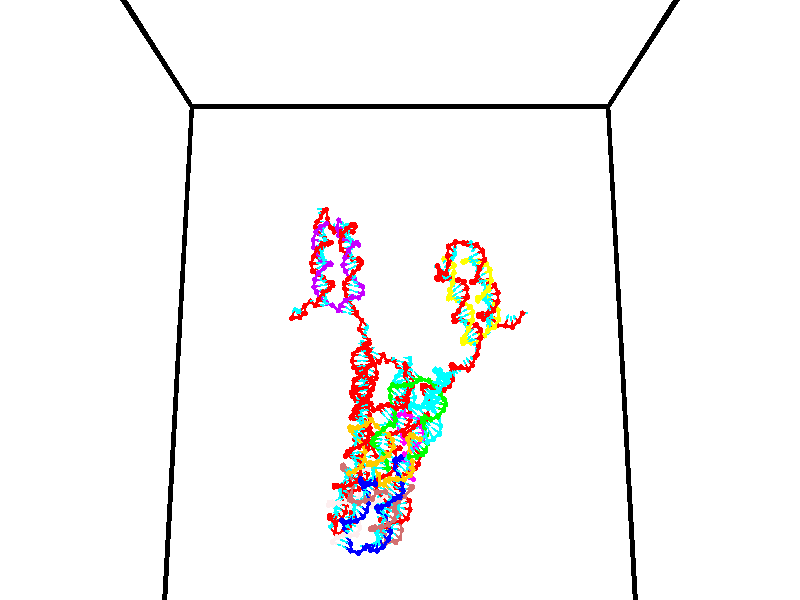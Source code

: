 // switches for output
#declare DRAW_BASES = 1; // possible values are 0, 1; only relevant for DNA ribbons
#declare DRAW_BASES_TYPE = 3; // possible values are 1, 2, 3; only relevant for DNA ribbons
#declare DRAW_FOG = 0; // set to 1 to enable fog

#include "colors.inc"

#include "transforms.inc"
background { rgb <1, 1, 1>}

#default {
   normal{
       ripples 0.25
       frequency 0.20
       turbulence 0.2
       lambda 5
   }
	finish {
		phong 0.1
		phong_size 40.
	}
}

// original window dimensions: 1024x640


// camera settings

camera {
	sky <0, 0.179814, -0.983701>
	up <0, 0.179814, -0.983701>
	right 1.6 * <1, 0, 0>
	location <35, 94.9851, 44.8844>
	look_at <35, 29.7336, 32.9568>
	direction <0, -65.2515, -11.9276>
	angle 67.0682
}


# declare cpy_camera_pos = <35, 94.9851, 44.8844>;
# if (DRAW_FOG = 1)
fog {
	fog_type 2
	up vnormalize(cpy_camera_pos)
	color rgbt<1,1,1,0.3>
	distance 1e-5
	fog_alt 3e-3
	fog_offset 56
}
# end


// LIGHTS

# declare lum = 6;
global_settings {
	ambient_light rgb lum * <0.05, 0.05, 0.05>
	max_trace_level 15
}# declare cpy_direct_light_amount = 0.25;
light_source
{	1000 * <-1, -1.16352, -0.803886>,
	rgb lum * cpy_direct_light_amount
	parallel
}

light_source
{	1000 * <1, 1.16352, 0.803886>,
	rgb lum * cpy_direct_light_amount
	parallel
}

// strand 0

// nucleotide -1

// particle -1
sphere {
	<24.075819, 34.806225, 35.439335> 0.250000
	pigment { color rgbt <1,0,0,0> }
	no_shadow
}
cylinder {
	<24.208254, 34.830761, 35.062695>,  <24.287714, 34.845482, 34.836708>, 0.100000
	pigment { color rgbt <1,0,0,0> }
	no_shadow
}
cylinder {
	<24.208254, 34.830761, 35.062695>,  <24.075819, 34.806225, 35.439335>, 0.100000
	pigment { color rgbt <1,0,0,0> }
	no_shadow
}

// particle -1
sphere {
	<24.208254, 34.830761, 35.062695> 0.100000
	pigment { color rgbt <1,0,0,0> }
	no_shadow
}
sphere {
	0, 1
	scale<0.080000,0.200000,0.300000>
	matrix <0.661270, 0.696770, 0.277908,
		0.673130, -0.714667, 0.190126,
		0.331086, 0.061344, -0.941605,
		24.307579, 34.849163, 34.780212>
	pigment { color rgbt <0,1,1,0> }
	no_shadow
}
cylinder {
	<24.843611, 34.624641, 35.352100>,  <24.075819, 34.806225, 35.439335>, 0.130000
	pigment { color rgbt <1,0,0,0> }
	no_shadow
}

// nucleotide -1

// particle -1
sphere {
	<24.843611, 34.624641, 35.352100> 0.250000
	pigment { color rgbt <1,0,0,0> }
	no_shadow
}
cylinder {
	<24.722095, 34.890644, 35.079193>,  <24.649187, 35.050243, 34.915451>, 0.100000
	pigment { color rgbt <1,0,0,0> }
	no_shadow
}
cylinder {
	<24.722095, 34.890644, 35.079193>,  <24.843611, 34.624641, 35.352100>, 0.100000
	pigment { color rgbt <1,0,0,0> }
	no_shadow
}

// particle -1
sphere {
	<24.722095, 34.890644, 35.079193> 0.100000
	pigment { color rgbt <1,0,0,0> }
	no_shadow
}
sphere {
	0, 1
	scale<0.080000,0.200000,0.300000>
	matrix <0.741137, 0.614940, 0.269379,
		0.598690, -0.423817, -0.679669,
		-0.303788, 0.665002, -0.682265,
		24.630959, 35.090145, 34.874516>
	pigment { color rgbt <0,1,1,0> }
	no_shadow
}
cylinder {
	<25.452879, 34.949043, 35.044056>,  <24.843611, 34.624641, 35.352100>, 0.130000
	pigment { color rgbt <1,0,0,0> }
	no_shadow
}

// nucleotide -1

// particle -1
sphere {
	<25.452879, 34.949043, 35.044056> 0.250000
	pigment { color rgbt <1,0,0,0> }
	no_shadow
}
cylinder {
	<25.134182, 35.187820, 35.006386>,  <24.942965, 35.331085, 34.983784>, 0.100000
	pigment { color rgbt <1,0,0,0> }
	no_shadow
}
cylinder {
	<25.134182, 35.187820, 35.006386>,  <25.452879, 34.949043, 35.044056>, 0.100000
	pigment { color rgbt <1,0,0,0> }
	no_shadow
}

// particle -1
sphere {
	<25.134182, 35.187820, 35.006386> 0.100000
	pigment { color rgbt <1,0,0,0> }
	no_shadow
}
sphere {
	0, 1
	scale<0.080000,0.200000,0.300000>
	matrix <0.550285, 0.781046, 0.295219,
		0.249782, 0.183390, -0.950777,
		-0.796741, 0.596938, -0.094175,
		24.895161, 35.366901, 34.978134>
	pigment { color rgbt <0,1,1,0> }
	no_shadow
}
cylinder {
	<25.459768, 35.395874, 34.504387>,  <25.452879, 34.949043, 35.044056>, 0.130000
	pigment { color rgbt <1,0,0,0> }
	no_shadow
}

// nucleotide -1

// particle -1
sphere {
	<25.459768, 35.395874, 34.504387> 0.250000
	pigment { color rgbt <1,0,0,0> }
	no_shadow
}
cylinder {
	<25.216129, 35.565659, 34.772369>,  <25.069946, 35.667530, 34.933159>, 0.100000
	pigment { color rgbt <1,0,0,0> }
	no_shadow
}
cylinder {
	<25.216129, 35.565659, 34.772369>,  <25.459768, 35.395874, 34.504387>, 0.100000
	pigment { color rgbt <1,0,0,0> }
	no_shadow
}

// particle -1
sphere {
	<25.216129, 35.565659, 34.772369> 0.100000
	pigment { color rgbt <1,0,0,0> }
	no_shadow
}
sphere {
	0, 1
	scale<0.080000,0.200000,0.300000>
	matrix <0.659382, 0.740415, 0.130387,
		-0.440700, 0.521173, -0.730864,
		-0.609097, 0.424457, 0.669953,
		25.033400, 35.692997, 34.973354>
	pigment { color rgbt <0,1,1,0> }
	no_shadow
}
cylinder {
	<26.034119, 35.465698, 34.128502>,  <25.459768, 35.395874, 34.504387>, 0.130000
	pigment { color rgbt <1,0,0,0> }
	no_shadow
}

// nucleotide -1

// particle -1
sphere {
	<26.034119, 35.465698, 34.128502> 0.250000
	pigment { color rgbt <1,0,0,0> }
	no_shadow
}
cylinder {
	<26.158781, 35.843918, 34.166054>,  <26.233580, 36.070850, 34.188583>, 0.100000
	pigment { color rgbt <1,0,0,0> }
	no_shadow
}
cylinder {
	<26.158781, 35.843918, 34.166054>,  <26.034119, 35.465698, 34.128502>, 0.100000
	pigment { color rgbt <1,0,0,0> }
	no_shadow
}

// particle -1
sphere {
	<26.158781, 35.843918, 34.166054> 0.100000
	pigment { color rgbt <1,0,0,0> }
	no_shadow
}
sphere {
	0, 1
	scale<0.080000,0.200000,0.300000>
	matrix <0.342689, -0.203997, 0.917033,
		0.886247, -0.253631, -0.387605,
		0.311658, 0.945546, 0.093875,
		26.252279, 36.127583, 34.194218>
	pigment { color rgbt <0,1,1,0> }
	no_shadow
}
cylinder {
	<26.554379, 35.738308, 34.514530>,  <26.034119, 35.465698, 34.128502>, 0.130000
	pigment { color rgbt <1,0,0,0> }
	no_shadow
}

// nucleotide -1

// particle -1
sphere {
	<26.554379, 35.738308, 34.514530> 0.250000
	pigment { color rgbt <1,0,0,0> }
	no_shadow
}
cylinder {
	<26.948870, 35.672718, 34.505924>,  <27.185564, 35.633362, 34.500763>, 0.100000
	pigment { color rgbt <1,0,0,0> }
	no_shadow
}
cylinder {
	<26.948870, 35.672718, 34.505924>,  <26.554379, 35.738308, 34.514530>, 0.100000
	pigment { color rgbt <1,0,0,0> }
	no_shadow
}

// particle -1
sphere {
	<26.948870, 35.672718, 34.505924> 0.100000
	pigment { color rgbt <1,0,0,0> }
	no_shadow
}
sphere {
	0, 1
	scale<0.080000,0.200000,0.300000>
	matrix <-0.060058, -0.233918, -0.970399,
		0.154091, 0.958329, -0.240545,
		0.986230, -0.163976, -0.021511,
		27.244740, 35.623524, 34.499470>
	pigment { color rgbt <0,1,1,0> }
	no_shadow
}
cylinder {
	<26.894979, 36.120743, 34.100826>,  <26.554379, 35.738308, 34.514530>, 0.130000
	pigment { color rgbt <1,0,0,0> }
	no_shadow
}

// nucleotide -1

// particle -1
sphere {
	<26.894979, 36.120743, 34.100826> 0.250000
	pigment { color rgbt <1,0,0,0> }
	no_shadow
}
cylinder {
	<27.143543, 35.808857, 34.131531>,  <27.292681, 35.621723, 34.149956>, 0.100000
	pigment { color rgbt <1,0,0,0> }
	no_shadow
}
cylinder {
	<27.143543, 35.808857, 34.131531>,  <26.894979, 36.120743, 34.100826>, 0.100000
	pigment { color rgbt <1,0,0,0> }
	no_shadow
}

// particle -1
sphere {
	<27.143543, 35.808857, 34.131531> 0.100000
	pigment { color rgbt <1,0,0,0> }
	no_shadow
}
sphere {
	0, 1
	scale<0.080000,0.200000,0.300000>
	matrix <-0.082074, -0.162220, -0.983335,
		0.779175, 0.604754, -0.164799,
		0.621410, -0.779716, 0.076763,
		27.329966, 35.574944, 34.154560>
	pigment { color rgbt <0,1,1,0> }
	no_shadow
}
cylinder {
	<27.353495, 36.176815, 33.495930>,  <26.894979, 36.120743, 34.100826>, 0.130000
	pigment { color rgbt <1,0,0,0> }
	no_shadow
}

// nucleotide -1

// particle -1
sphere {
	<27.353495, 36.176815, 33.495930> 0.250000
	pigment { color rgbt <1,0,0,0> }
	no_shadow
}
cylinder {
	<27.408161, 35.800926, 33.621304>,  <27.440960, 35.575394, 33.696526>, 0.100000
	pigment { color rgbt <1,0,0,0> }
	no_shadow
}
cylinder {
	<27.408161, 35.800926, 33.621304>,  <27.353495, 36.176815, 33.495930>, 0.100000
	pigment { color rgbt <1,0,0,0> }
	no_shadow
}

// particle -1
sphere {
	<27.408161, 35.800926, 33.621304> 0.100000
	pigment { color rgbt <1,0,0,0> }
	no_shadow
}
sphere {
	0, 1
	scale<0.080000,0.200000,0.300000>
	matrix <0.052247, -0.309122, -0.949586,
		0.989239, 0.146151, 0.006852,
		0.136665, -0.939725, 0.313431,
		27.449160, 35.519009, 33.715332>
	pigment { color rgbt <0,1,1,0> }
	no_shadow
}
cylinder {
	<27.934507, 35.903473, 33.149448>,  <27.353495, 36.176815, 33.495930>, 0.130000
	pigment { color rgbt <1,0,0,0> }
	no_shadow
}

// nucleotide -1

// particle -1
sphere {
	<27.934507, 35.903473, 33.149448> 0.250000
	pigment { color rgbt <1,0,0,0> }
	no_shadow
}
cylinder {
	<27.751575, 35.566494, 33.263382>,  <27.641817, 35.364307, 33.331741>, 0.100000
	pigment { color rgbt <1,0,0,0> }
	no_shadow
}
cylinder {
	<27.751575, 35.566494, 33.263382>,  <27.934507, 35.903473, 33.149448>, 0.100000
	pigment { color rgbt <1,0,0,0> }
	no_shadow
}

// particle -1
sphere {
	<27.751575, 35.566494, 33.263382> 0.100000
	pigment { color rgbt <1,0,0,0> }
	no_shadow
}
sphere {
	0, 1
	scale<0.080000,0.200000,0.300000>
	matrix <-0.002832, -0.318907, -0.947782,
		0.889294, -0.434253, 0.143459,
		-0.457327, -0.842450, 0.284832,
		27.614378, 35.313759, 33.348831>
	pigment { color rgbt <0,1,1,0> }
	no_shadow
}
cylinder {
	<28.252584, 35.362816, 32.733463>,  <27.934507, 35.903473, 33.149448>, 0.130000
	pigment { color rgbt <1,0,0,0> }
	no_shadow
}

// nucleotide -1

// particle -1
sphere {
	<28.252584, 35.362816, 32.733463> 0.250000
	pigment { color rgbt <1,0,0,0> }
	no_shadow
}
cylinder {
	<27.909742, 35.190361, 32.846241>,  <27.704037, 35.086887, 32.913906>, 0.100000
	pigment { color rgbt <1,0,0,0> }
	no_shadow
}
cylinder {
	<27.909742, 35.190361, 32.846241>,  <28.252584, 35.362816, 32.733463>, 0.100000
	pigment { color rgbt <1,0,0,0> }
	no_shadow
}

// particle -1
sphere {
	<27.909742, 35.190361, 32.846241> 0.100000
	pigment { color rgbt <1,0,0,0> }
	no_shadow
}
sphere {
	0, 1
	scale<0.080000,0.200000,0.300000>
	matrix <-0.137472, -0.336029, -0.931765,
		0.496458, -0.837381, 0.228743,
		-0.857106, -0.431136, 0.281940,
		27.652611, 35.061020, 32.930824>
	pigment { color rgbt <0,1,1,0> }
	no_shadow
}
cylinder {
	<28.108343, 34.658508, 32.352791>,  <28.252584, 35.362816, 32.733463>, 0.130000
	pigment { color rgbt <1,0,0,0> }
	no_shadow
}

// nucleotide -1

// particle -1
sphere {
	<28.108343, 34.658508, 32.352791> 0.250000
	pigment { color rgbt <1,0,0,0> }
	no_shadow
}
cylinder {
	<27.745642, 34.768929, 32.480286>,  <27.528021, 34.835178, 32.556782>, 0.100000
	pigment { color rgbt <1,0,0,0> }
	no_shadow
}
cylinder {
	<27.745642, 34.768929, 32.480286>,  <28.108343, 34.658508, 32.352791>, 0.100000
	pigment { color rgbt <1,0,0,0> }
	no_shadow
}

// particle -1
sphere {
	<27.745642, 34.768929, 32.480286> 0.100000
	pigment { color rgbt <1,0,0,0> }
	no_shadow
}
sphere {
	0, 1
	scale<0.080000,0.200000,0.300000>
	matrix <-0.385667, -0.237367, -0.891582,
		-0.170459, -0.931373, 0.321695,
		-0.906755, 0.276045, 0.318738,
		27.473616, 34.851742, 32.575909>
	pigment { color rgbt <0,1,1,0> }
	no_shadow
}
cylinder {
	<27.683933, 34.102604, 32.241821>,  <28.108343, 34.658508, 32.352791>, 0.130000
	pigment { color rgbt <1,0,0,0> }
	no_shadow
}

// nucleotide -1

// particle -1
sphere {
	<27.683933, 34.102604, 32.241821> 0.250000
	pigment { color rgbt <1,0,0,0> }
	no_shadow
}
cylinder {
	<27.464327, 34.436829, 32.233639>,  <27.332563, 34.637363, 32.228729>, 0.100000
	pigment { color rgbt <1,0,0,0> }
	no_shadow
}
cylinder {
	<27.464327, 34.436829, 32.233639>,  <27.683933, 34.102604, 32.241821>, 0.100000
	pigment { color rgbt <1,0,0,0> }
	no_shadow
}

// particle -1
sphere {
	<27.464327, 34.436829, 32.233639> 0.100000
	pigment { color rgbt <1,0,0,0> }
	no_shadow
}
sphere {
	0, 1
	scale<0.080000,0.200000,0.300000>
	matrix <-0.388099, -0.276528, -0.879154,
		-0.740242, -0.474733, 0.476099,
		-0.549018, 0.835560, -0.020454,
		27.299622, 34.687496, 32.227501>
	pigment { color rgbt <0,1,1,0> }
	no_shadow
}
cylinder {
	<27.115238, 33.995163, 31.822874>,  <27.683933, 34.102604, 32.241821>, 0.130000
	pigment { color rgbt <1,0,0,0> }
	no_shadow
}

// nucleotide -1

// particle -1
sphere {
	<27.115238, 33.995163, 31.822874> 0.250000
	pigment { color rgbt <1,0,0,0> }
	no_shadow
}
cylinder {
	<27.059162, 34.389717, 31.857241>,  <27.025517, 34.626450, 31.877861>, 0.100000
	pigment { color rgbt <1,0,0,0> }
	no_shadow
}
cylinder {
	<27.059162, 34.389717, 31.857241>,  <27.115238, 33.995163, 31.822874>, 0.100000
	pigment { color rgbt <1,0,0,0> }
	no_shadow
}

// particle -1
sphere {
	<27.059162, 34.389717, 31.857241> 0.100000
	pigment { color rgbt <1,0,0,0> }
	no_shadow
}
sphere {
	0, 1
	scale<0.080000,0.200000,0.300000>
	matrix <-0.463529, 0.011295, -0.886010,
		-0.874922, -0.164034, 0.455637,
		-0.140189, 0.986390, 0.085917,
		27.017105, 34.685635, 31.883017>
	pigment { color rgbt <0,1,1,0> }
	no_shadow
}
cylinder {
	<26.501181, 34.075981, 31.478241>,  <27.115238, 33.995163, 31.822874>, 0.130000
	pigment { color rgbt <1,0,0,0> }
	no_shadow
}

// nucleotide -1

// particle -1
sphere {
	<26.501181, 34.075981, 31.478241> 0.250000
	pigment { color rgbt <1,0,0,0> }
	no_shadow
}
cylinder {
	<26.699635, 34.422943, 31.463013>,  <26.818707, 34.631123, 31.453876>, 0.100000
	pigment { color rgbt <1,0,0,0> }
	no_shadow
}
cylinder {
	<26.699635, 34.422943, 31.463013>,  <26.501181, 34.075981, 31.478241>, 0.100000
	pigment { color rgbt <1,0,0,0> }
	no_shadow
}

// particle -1
sphere {
	<26.699635, 34.422943, 31.463013> 0.100000
	pigment { color rgbt <1,0,0,0> }
	no_shadow
}
sphere {
	0, 1
	scale<0.080000,0.200000,0.300000>
	matrix <-0.148761, 0.041725, -0.987992,
		-0.855406, 0.495843, 0.149738,
		0.496136, 0.867409, -0.038070,
		26.848476, 34.683167, 31.451591>
	pigment { color rgbt <0,1,1,0> }
	no_shadow
}
cylinder {
	<26.032541, 34.578148, 31.315359>,  <26.501181, 34.075981, 31.478241>, 0.130000
	pigment { color rgbt <1,0,0,0> }
	no_shadow
}

// nucleotide -1

// particle -1
sphere {
	<26.032541, 34.578148, 31.315359> 0.250000
	pigment { color rgbt <1,0,0,0> }
	no_shadow
}
cylinder {
	<26.393684, 34.696823, 31.190895>,  <26.610371, 34.768028, 31.116217>, 0.100000
	pigment { color rgbt <1,0,0,0> }
	no_shadow
}
cylinder {
	<26.393684, 34.696823, 31.190895>,  <26.032541, 34.578148, 31.315359>, 0.100000
	pigment { color rgbt <1,0,0,0> }
	no_shadow
}

// particle -1
sphere {
	<26.393684, 34.696823, 31.190895> 0.100000
	pigment { color rgbt <1,0,0,0> }
	no_shadow
}
sphere {
	0, 1
	scale<0.080000,0.200000,0.300000>
	matrix <-0.304919, -0.068357, -0.949922,
		-0.303101, 0.952525, 0.028749,
		0.902859, 0.296689, -0.311161,
		26.664541, 34.785831, 31.097548>
	pigment { color rgbt <0,1,1,0> }
	no_shadow
}
cylinder {
	<25.932339, 34.899914, 30.728857>,  <26.032541, 34.578148, 31.315359>, 0.130000
	pigment { color rgbt <1,0,0,0> }
	no_shadow
}

// nucleotide -1

// particle -1
sphere {
	<25.932339, 34.899914, 30.728857> 0.250000
	pigment { color rgbt <1,0,0,0> }
	no_shadow
}
cylinder {
	<26.323706, 34.819588, 30.709389>,  <26.558527, 34.771393, 30.697708>, 0.100000
	pigment { color rgbt <1,0,0,0> }
	no_shadow
}
cylinder {
	<26.323706, 34.819588, 30.709389>,  <25.932339, 34.899914, 30.728857>, 0.100000
	pigment { color rgbt <1,0,0,0> }
	no_shadow
}

// particle -1
sphere {
	<26.323706, 34.819588, 30.709389> 0.100000
	pigment { color rgbt <1,0,0,0> }
	no_shadow
}
sphere {
	0, 1
	scale<0.080000,0.200000,0.300000>
	matrix <-0.090058, -0.202435, -0.975146,
		0.185970, 0.958485, -0.216151,
		0.978419, -0.200814, -0.048673,
		26.617231, 34.759342, 30.694786>
	pigment { color rgbt <0,1,1,0> }
	no_shadow
}
cylinder {
	<26.204309, 35.213844, 30.189445>,  <25.932339, 34.899914, 30.728857>, 0.130000
	pigment { color rgbt <1,0,0,0> }
	no_shadow
}

// nucleotide -1

// particle -1
sphere {
	<26.204309, 35.213844, 30.189445> 0.250000
	pigment { color rgbt <1,0,0,0> }
	no_shadow
}
cylinder {
	<26.478130, 34.926819, 30.240820>,  <26.642424, 34.754604, 30.271645>, 0.100000
	pigment { color rgbt <1,0,0,0> }
	no_shadow
}
cylinder {
	<26.478130, 34.926819, 30.240820>,  <26.204309, 35.213844, 30.189445>, 0.100000
	pigment { color rgbt <1,0,0,0> }
	no_shadow
}

// particle -1
sphere {
	<26.478130, 34.926819, 30.240820> 0.100000
	pigment { color rgbt <1,0,0,0> }
	no_shadow
}
sphere {
	0, 1
	scale<0.080000,0.200000,0.300000>
	matrix <-0.077904, -0.247194, -0.965829,
		0.724788, 0.651156, -0.225118,
		0.684553, -0.717559, 0.128435,
		26.683496, 34.711552, 30.279350>
	pigment { color rgbt <0,1,1,0> }
	no_shadow
}
cylinder {
	<26.529163, 35.222683, 29.587328>,  <26.204309, 35.213844, 30.189445>, 0.130000
	pigment { color rgbt <1,0,0,0> }
	no_shadow
}

// nucleotide -1

// particle -1
sphere {
	<26.529163, 35.222683, 29.587328> 0.250000
	pigment { color rgbt <1,0,0,0> }
	no_shadow
}
cylinder {
	<26.670437, 34.879486, 29.736521>,  <26.755201, 34.673569, 29.826036>, 0.100000
	pigment { color rgbt <1,0,0,0> }
	no_shadow
}
cylinder {
	<26.670437, 34.879486, 29.736521>,  <26.529163, 35.222683, 29.587328>, 0.100000
	pigment { color rgbt <1,0,0,0> }
	no_shadow
}

// particle -1
sphere {
	<26.670437, 34.879486, 29.736521> 0.100000
	pigment { color rgbt <1,0,0,0> }
	no_shadow
}
sphere {
	0, 1
	scale<0.080000,0.200000,0.300000>
	matrix <-0.012806, -0.403069, -0.915080,
		0.935466, 0.318414, -0.153345,
		0.353183, -0.857990, 0.372980,
		26.776392, 34.622089, 29.848415>
	pigment { color rgbt <0,1,1,0> }
	no_shadow
}
cylinder {
	<26.980261, 34.944950, 29.040194>,  <26.529163, 35.222683, 29.587328>, 0.130000
	pigment { color rgbt <1,0,0,0> }
	no_shadow
}

// nucleotide -1

// particle -1
sphere {
	<26.980261, 34.944950, 29.040194> 0.250000
	pigment { color rgbt <1,0,0,0> }
	no_shadow
}
cylinder {
	<26.966034, 34.611706, 29.260977>,  <26.957497, 34.411758, 29.393446>, 0.100000
	pigment { color rgbt <1,0,0,0> }
	no_shadow
}
cylinder {
	<26.966034, 34.611706, 29.260977>,  <26.980261, 34.944950, 29.040194>, 0.100000
	pigment { color rgbt <1,0,0,0> }
	no_shadow
}

// particle -1
sphere {
	<26.966034, 34.611706, 29.260977> 0.100000
	pigment { color rgbt <1,0,0,0> }
	no_shadow
}
sphere {
	0, 1
	scale<0.080000,0.200000,0.300000>
	matrix <0.023278, -0.552848, -0.832957,
		0.999096, -0.016779, 0.039057,
		-0.035569, -0.833113, 0.551958,
		26.955362, 34.361771, 29.426563>
	pigment { color rgbt <0,1,1,0> }
	no_shadow
}
cylinder {
	<27.583521, 34.537025, 28.934618>,  <26.980261, 34.944950, 29.040194>, 0.130000
	pigment { color rgbt <1,0,0,0> }
	no_shadow
}

// nucleotide -1

// particle -1
sphere {
	<27.583521, 34.537025, 28.934618> 0.250000
	pigment { color rgbt <1,0,0,0> }
	no_shadow
}
cylinder {
	<27.277351, 34.297421, 29.028696>,  <27.093649, 34.153660, 29.085142>, 0.100000
	pigment { color rgbt <1,0,0,0> }
	no_shadow
}
cylinder {
	<27.277351, 34.297421, 29.028696>,  <27.583521, 34.537025, 28.934618>, 0.100000
	pigment { color rgbt <1,0,0,0> }
	no_shadow
}

// particle -1
sphere {
	<27.277351, 34.297421, 29.028696> 0.100000
	pigment { color rgbt <1,0,0,0> }
	no_shadow
}
sphere {
	0, 1
	scale<0.080000,0.200000,0.300000>
	matrix <0.082797, -0.454106, -0.887092,
		0.638178, -0.659528, 0.397180,
		-0.765424, -0.599008, 0.235193,
		27.047724, 34.117718, 29.099255>
	pigment { color rgbt <0,1,1,0> }
	no_shadow
}
cylinder {
	<27.774343, 33.906635, 28.648472>,  <27.583521, 34.537025, 28.934618>, 0.130000
	pigment { color rgbt <1,0,0,0> }
	no_shadow
}

// nucleotide -1

// particle -1
sphere {
	<27.774343, 33.906635, 28.648472> 0.250000
	pigment { color rgbt <1,0,0,0> }
	no_shadow
}
cylinder {
	<27.378578, 33.875965, 28.697754>,  <27.141119, 33.857563, 28.727324>, 0.100000
	pigment { color rgbt <1,0,0,0> }
	no_shadow
}
cylinder {
	<27.378578, 33.875965, 28.697754>,  <27.774343, 33.906635, 28.648472>, 0.100000
	pigment { color rgbt <1,0,0,0> }
	no_shadow
}

// particle -1
sphere {
	<27.378578, 33.875965, 28.697754> 0.100000
	pigment { color rgbt <1,0,0,0> }
	no_shadow
}
sphere {
	0, 1
	scale<0.080000,0.200000,0.300000>
	matrix <-0.061155, -0.549625, -0.833170,
		0.131601, -0.831885, 0.539117,
		-0.989414, -0.076676, 0.123205,
		27.081755, 33.852962, 28.734716>
	pigment { color rgbt <0,1,1,0> }
	no_shadow
}
cylinder {
	<27.779369, 33.240723, 28.444427>,  <27.774343, 33.906635, 28.648472>, 0.130000
	pigment { color rgbt <1,0,0,0> }
	no_shadow
}

// nucleotide -1

// particle -1
sphere {
	<27.779369, 33.240723, 28.444427> 0.250000
	pigment { color rgbt <1,0,0,0> }
	no_shadow
}
cylinder {
	<27.421209, 33.416733, 28.417204>,  <27.206312, 33.522339, 28.400869>, 0.100000
	pigment { color rgbt <1,0,0,0> }
	no_shadow
}
cylinder {
	<27.421209, 33.416733, 28.417204>,  <27.779369, 33.240723, 28.444427>, 0.100000
	pigment { color rgbt <1,0,0,0> }
	no_shadow
}

// particle -1
sphere {
	<27.421209, 33.416733, 28.417204> 0.100000
	pigment { color rgbt <1,0,0,0> }
	no_shadow
}
sphere {
	0, 1
	scale<0.080000,0.200000,0.300000>
	matrix <-0.108775, -0.364398, -0.924869,
		-0.431770, -0.820725, 0.374146,
		-0.895401, 0.440029, -0.068062,
		27.152588, 33.548740, 28.396786>
	pigment { color rgbt <0,1,1,0> }
	no_shadow
}
cylinder {
	<27.403505, 32.614578, 28.269787>,  <27.779369, 33.240723, 28.444427>, 0.130000
	pigment { color rgbt <1,0,0,0> }
	no_shadow
}

// nucleotide -1

// particle -1
sphere {
	<27.403505, 32.614578, 28.269787> 0.250000
	pigment { color rgbt <1,0,0,0> }
	no_shadow
}
cylinder {
	<27.201708, 32.949837, 28.186842>,  <27.080629, 33.150993, 28.137075>, 0.100000
	pigment { color rgbt <1,0,0,0> }
	no_shadow
}
cylinder {
	<27.201708, 32.949837, 28.186842>,  <27.403505, 32.614578, 28.269787>, 0.100000
	pigment { color rgbt <1,0,0,0> }
	no_shadow
}

// particle -1
sphere {
	<27.201708, 32.949837, 28.186842> 0.100000
	pigment { color rgbt <1,0,0,0> }
	no_shadow
}
sphere {
	0, 1
	scale<0.080000,0.200000,0.300000>
	matrix <-0.187601, -0.340835, -0.921215,
		-0.842789, -0.425844, 0.329185,
		-0.504492, 0.838146, -0.207364,
		27.050360, 33.201279, 28.124634>
	pigment { color rgbt <0,1,1,0> }
	no_shadow
}
cylinder {
	<26.912539, 32.404675, 27.796036>,  <27.403505, 32.614578, 28.269787>, 0.130000
	pigment { color rgbt <1,0,0,0> }
	no_shadow
}

// nucleotide -1

// particle -1
sphere {
	<26.912539, 32.404675, 27.796036> 0.250000
	pigment { color rgbt <1,0,0,0> }
	no_shadow
}
cylinder {
	<26.924829, 32.801720, 27.749104>,  <26.932203, 33.039948, 27.720943>, 0.100000
	pigment { color rgbt <1,0,0,0> }
	no_shadow
}
cylinder {
	<26.924829, 32.801720, 27.749104>,  <26.912539, 32.404675, 27.796036>, 0.100000
	pigment { color rgbt <1,0,0,0> }
	no_shadow
}

// particle -1
sphere {
	<26.924829, 32.801720, 27.749104> 0.100000
	pigment { color rgbt <1,0,0,0> }
	no_shadow
}
sphere {
	0, 1
	scale<0.080000,0.200000,0.300000>
	matrix <-0.126092, -0.112599, -0.985607,
		-0.991543, 0.045080, 0.121701,
		0.030728, 0.992617, -0.117331,
		26.934048, 33.099506, 27.713903>
	pigment { color rgbt <0,1,1,0> }
	no_shadow
}
cylinder {
	<26.242262, 32.507950, 27.424900>,  <26.912539, 32.404675, 27.796036>, 0.130000
	pigment { color rgbt <1,0,0,0> }
	no_shadow
}

// nucleotide -1

// particle -1
sphere {
	<26.242262, 32.507950, 27.424900> 0.250000
	pigment { color rgbt <1,0,0,0> }
	no_shadow
}
cylinder {
	<26.514688, 32.795887, 27.371269>,  <26.678144, 32.968647, 27.339090>, 0.100000
	pigment { color rgbt <1,0,0,0> }
	no_shadow
}
cylinder {
	<26.514688, 32.795887, 27.371269>,  <26.242262, 32.507950, 27.424900>, 0.100000
	pigment { color rgbt <1,0,0,0> }
	no_shadow
}

// particle -1
sphere {
	<26.514688, 32.795887, 27.371269> 0.100000
	pigment { color rgbt <1,0,0,0> }
	no_shadow
}
sphere {
	0, 1
	scale<0.080000,0.200000,0.300000>
	matrix <-0.276795, 0.083579, -0.957287,
		-0.677889, 0.689089, 0.256171,
		0.681067, 0.719841, -0.134079,
		26.719009, 33.011841, 27.331045>
	pigment { color rgbt <0,1,1,0> }
	no_shadow
}
cylinder {
	<25.954346, 32.910370, 26.968023>,  <26.242262, 32.507950, 27.424900>, 0.130000
	pigment { color rgbt <1,0,0,0> }
	no_shadow
}

// nucleotide -1

// particle -1
sphere {
	<25.954346, 32.910370, 26.968023> 0.250000
	pigment { color rgbt <1,0,0,0> }
	no_shadow
}
cylinder {
	<26.349897, 32.969208, 26.959223>,  <26.587229, 33.004509, 26.953941>, 0.100000
	pigment { color rgbt <1,0,0,0> }
	no_shadow
}
cylinder {
	<26.349897, 32.969208, 26.959223>,  <25.954346, 32.910370, 26.968023>, 0.100000
	pigment { color rgbt <1,0,0,0> }
	no_shadow
}

// particle -1
sphere {
	<26.349897, 32.969208, 26.959223> 0.100000
	pigment { color rgbt <1,0,0,0> }
	no_shadow
}
sphere {
	0, 1
	scale<0.080000,0.200000,0.300000>
	matrix <-0.033107, 0.073475, -0.996747,
		-0.144999, 0.986390, 0.077528,
		0.988878, 0.147094, -0.022002,
		26.646561, 33.013336, 26.952621>
	pigment { color rgbt <0,1,1,0> }
	no_shadow
}
cylinder {
	<26.211411, 33.576206, 26.716812>,  <25.954346, 32.910370, 26.968023>, 0.130000
	pigment { color rgbt <1,0,0,0> }
	no_shadow
}

// nucleotide -1

// particle -1
sphere {
	<26.211411, 33.576206, 26.716812> 0.250000
	pigment { color rgbt <1,0,0,0> }
	no_shadow
}
cylinder {
	<26.475496, 33.299187, 26.600540>,  <26.633947, 33.132977, 26.530777>, 0.100000
	pigment { color rgbt <1,0,0,0> }
	no_shadow
}
cylinder {
	<26.475496, 33.299187, 26.600540>,  <26.211411, 33.576206, 26.716812>, 0.100000
	pigment { color rgbt <1,0,0,0> }
	no_shadow
}

// particle -1
sphere {
	<26.475496, 33.299187, 26.600540> 0.100000
	pigment { color rgbt <1,0,0,0> }
	no_shadow
}
sphere {
	0, 1
	scale<0.080000,0.200000,0.300000>
	matrix <-0.263534, 0.148812, -0.953103,
		0.703328, 0.705854, -0.084263,
		0.660212, -0.692550, -0.290680,
		26.673559, 33.091423, 26.513336>
	pigment { color rgbt <0,1,1,0> }
	no_shadow
}
cylinder {
	<26.688229, 33.867989, 26.297752>,  <26.211411, 33.576206, 26.716812>, 0.130000
	pigment { color rgbt <1,0,0,0> }
	no_shadow
}

// nucleotide -1

// particle -1
sphere {
	<26.688229, 33.867989, 26.297752> 0.250000
	pigment { color rgbt <1,0,0,0> }
	no_shadow
}
cylinder {
	<26.671755, 33.485348, 26.182364>,  <26.661871, 33.255764, 26.113131>, 0.100000
	pigment { color rgbt <1,0,0,0> }
	no_shadow
}
cylinder {
	<26.671755, 33.485348, 26.182364>,  <26.688229, 33.867989, 26.297752>, 0.100000
	pigment { color rgbt <1,0,0,0> }
	no_shadow
}

// particle -1
sphere {
	<26.671755, 33.485348, 26.182364> 0.100000
	pigment { color rgbt <1,0,0,0> }
	no_shadow
}
sphere {
	0, 1
	scale<0.080000,0.200000,0.300000>
	matrix <-0.154273, 0.291342, -0.944097,
		0.987170, 0.005620, -0.159577,
		-0.041186, -0.956603, -0.288471,
		26.659399, 33.198368, 26.095821>
	pigment { color rgbt <0,1,1,0> }
	no_shadow
}
cylinder {
	<27.074291, 33.808174, 25.714054>,  <26.688229, 33.867989, 26.297752>, 0.130000
	pigment { color rgbt <1,0,0,0> }
	no_shadow
}

// nucleotide -1

// particle -1
sphere {
	<27.074291, 33.808174, 25.714054> 0.250000
	pigment { color rgbt <1,0,0,0> }
	no_shadow
}
cylinder {
	<26.774382, 33.544998, 25.742216>,  <26.594435, 33.387093, 25.759113>, 0.100000
	pigment { color rgbt <1,0,0,0> }
	no_shadow
}
cylinder {
	<26.774382, 33.544998, 25.742216>,  <27.074291, 33.808174, 25.714054>, 0.100000
	pigment { color rgbt <1,0,0,0> }
	no_shadow
}

// particle -1
sphere {
	<26.774382, 33.544998, 25.742216> 0.100000
	pigment { color rgbt <1,0,0,0> }
	no_shadow
}
sphere {
	0, 1
	scale<0.080000,0.200000,0.300000>
	matrix <-0.153115, 0.068997, -0.985797,
		0.643734, -0.749906, -0.152472,
		-0.749775, -0.657936, 0.070406,
		26.549450, 33.347618, 25.763338>
	pigment { color rgbt <0,1,1,0> }
	no_shadow
}
cylinder {
	<27.161713, 33.183620, 25.419035>,  <27.074291, 33.808174, 25.714054>, 0.130000
	pigment { color rgbt <1,0,0,0> }
	no_shadow
}

// nucleotide -1

// particle -1
sphere {
	<27.161713, 33.183620, 25.419035> 0.250000
	pigment { color rgbt <1,0,0,0> }
	no_shadow
}
cylinder {
	<26.767704, 33.252563, 25.421129>,  <26.531300, 33.293930, 25.422386>, 0.100000
	pigment { color rgbt <1,0,0,0> }
	no_shadow
}
cylinder {
	<26.767704, 33.252563, 25.421129>,  <27.161713, 33.183620, 25.419035>, 0.100000
	pigment { color rgbt <1,0,0,0> }
	no_shadow
}

// particle -1
sphere {
	<26.767704, 33.252563, 25.421129> 0.100000
	pigment { color rgbt <1,0,0,0> }
	no_shadow
}
sphere {
	0, 1
	scale<0.080000,0.200000,0.300000>
	matrix <-0.008928, -0.020650, -0.999747,
		-0.172212, -0.984817, 0.021879,
		-0.985020, 0.172363, 0.005236,
		26.472198, 33.304272, 25.422701>
	pigment { color rgbt <0,1,1,0> }
	no_shadow
}
cylinder {
	<27.239307, 32.838055, 26.128338>,  <27.161713, 33.183620, 25.419035>, 0.130000
	pigment { color rgbt <1,0,0,0> }
	no_shadow
}

// nucleotide -1

// particle -1
sphere {
	<27.239307, 32.838055, 26.128338> 0.250000
	pigment { color rgbt <1,0,0,0> }
	no_shadow
}
cylinder {
	<27.184927, 32.493092, 26.323387>,  <27.152298, 32.286114, 26.440416>, 0.100000
	pigment { color rgbt <1,0,0,0> }
	no_shadow
}
cylinder {
	<27.184927, 32.493092, 26.323387>,  <27.239307, 32.838055, 26.128338>, 0.100000
	pigment { color rgbt <1,0,0,0> }
	no_shadow
}

// particle -1
sphere {
	<27.184927, 32.493092, 26.323387> 0.100000
	pigment { color rgbt <1,0,0,0> }
	no_shadow
}
sphere {
	0, 1
	scale<0.080000,0.200000,0.300000>
	matrix <0.990333, -0.131968, 0.042711,
		0.027516, 0.488717, 0.872008,
		-0.135951, -0.862403, 0.487624,
		27.144142, 32.234371, 26.469675>
	pigment { color rgbt <0,1,1,0> }
	no_shadow
}
cylinder {
	<27.545216, 32.713409, 26.904993>,  <27.239307, 32.838055, 26.128338>, 0.130000
	pigment { color rgbt <1,0,0,0> }
	no_shadow
}

// nucleotide -1

// particle -1
sphere {
	<27.545216, 32.713409, 26.904993> 0.250000
	pigment { color rgbt <1,0,0,0> }
	no_shadow
}
cylinder {
	<27.524990, 32.368408, 26.703583>,  <27.512856, 32.161407, 26.582737>, 0.100000
	pigment { color rgbt <1,0,0,0> }
	no_shadow
}
cylinder {
	<27.524990, 32.368408, 26.703583>,  <27.545216, 32.713409, 26.904993>, 0.100000
	pigment { color rgbt <1,0,0,0> }
	no_shadow
}

// particle -1
sphere {
	<27.524990, 32.368408, 26.703583> 0.100000
	pigment { color rgbt <1,0,0,0> }
	no_shadow
}
sphere {
	0, 1
	scale<0.080000,0.200000,0.300000>
	matrix <0.972595, -0.157090, 0.171413,
		-0.226942, -0.481059, 0.846805,
		-0.050564, -0.862499, -0.503526,
		27.509821, 32.109657, 26.552525>
	pigment { color rgbt <0,1,1,0> }
	no_shadow
}
cylinder {
	<27.923609, 32.209942, 27.217638>,  <27.545216, 32.713409, 26.904993>, 0.130000
	pigment { color rgbt <1,0,0,0> }
	no_shadow
}

// nucleotide -1

// particle -1
sphere {
	<27.923609, 32.209942, 27.217638> 0.250000
	pigment { color rgbt <1,0,0,0> }
	no_shadow
}
cylinder {
	<27.889082, 32.066216, 26.845953>,  <27.868366, 31.979979, 26.622942>, 0.100000
	pigment { color rgbt <1,0,0,0> }
	no_shadow
}
cylinder {
	<27.889082, 32.066216, 26.845953>,  <27.923609, 32.209942, 27.217638>, 0.100000
	pigment { color rgbt <1,0,0,0> }
	no_shadow
}

// particle -1
sphere {
	<27.889082, 32.066216, 26.845953> 0.100000
	pigment { color rgbt <1,0,0,0> }
	no_shadow
}
sphere {
	0, 1
	scale<0.080000,0.200000,0.300000>
	matrix <0.942179, -0.332583, 0.041087,
		-0.323804, -0.871940, 0.367249,
		-0.086315, -0.359318, -0.929215,
		27.863188, 31.958420, 26.567188>
	pigment { color rgbt <0,1,1,0> }
	no_shadow
}
cylinder {
	<28.612253, 32.119282, 27.040176>,  <27.923609, 32.209942, 27.217638>, 0.130000
	pigment { color rgbt <1,0,0,0> }
	no_shadow
}

// nucleotide -1

// particle -1
sphere {
	<28.612253, 32.119282, 27.040176> 0.250000
	pigment { color rgbt <1,0,0,0> }
	no_shadow
}
cylinder {
	<28.908779, 32.148827, 26.773344>,  <29.086695, 32.166553, 26.613245>, 0.100000
	pigment { color rgbt <1,0,0,0> }
	no_shadow
}
cylinder {
	<28.908779, 32.148827, 26.773344>,  <28.612253, 32.119282, 27.040176>, 0.100000
	pigment { color rgbt <1,0,0,0> }
	no_shadow
}

// particle -1
sphere {
	<28.908779, 32.148827, 26.773344> 0.100000
	pigment { color rgbt <1,0,0,0> }
	no_shadow
}
sphere {
	0, 1
	scale<0.080000,0.200000,0.300000>
	matrix <0.366988, 0.787571, 0.495027,
		0.561936, -0.611781, 0.556733,
		0.741315, 0.073859, -0.667080,
		29.131174, 32.170986, 26.573219>
	pigment { color rgbt <0,1,1,0> }
	no_shadow
}
cylinder {
	<29.209808, 32.272217, 27.405645>,  <28.612253, 32.119282, 27.040176>, 0.130000
	pigment { color rgbt <1,0,0,0> }
	no_shadow
}

// nucleotide -1

// particle -1
sphere {
	<29.209808, 32.272217, 27.405645> 0.250000
	pigment { color rgbt <1,0,0,0> }
	no_shadow
}
cylinder {
	<29.294291, 32.389507, 27.032677>,  <29.344980, 32.459881, 26.808895>, 0.100000
	pigment { color rgbt <1,0,0,0> }
	no_shadow
}
cylinder {
	<29.294291, 32.389507, 27.032677>,  <29.209808, 32.272217, 27.405645>, 0.100000
	pigment { color rgbt <1,0,0,0> }
	no_shadow
}

// particle -1
sphere {
	<29.294291, 32.389507, 27.032677> 0.100000
	pigment { color rgbt <1,0,0,0> }
	no_shadow
}
sphere {
	0, 1
	scale<0.080000,0.200000,0.300000>
	matrix <0.469843, 0.806048, 0.359910,
		0.857111, -0.514107, 0.032471,
		0.211205, 0.293227, -0.932422,
		29.357653, 32.477474, 26.752951>
	pigment { color rgbt <0,1,1,0> }
	no_shadow
}
cylinder {
	<29.982023, 32.414352, 27.266207>,  <29.209808, 32.272217, 27.405645>, 0.130000
	pigment { color rgbt <1,0,0,0> }
	no_shadow
}

// nucleotide -1

// particle -1
sphere {
	<29.982023, 32.414352, 27.266207> 0.250000
	pigment { color rgbt <1,0,0,0> }
	no_shadow
}
cylinder {
	<29.715528, 32.645546, 27.077711>,  <29.555632, 32.784264, 26.964613>, 0.100000
	pigment { color rgbt <1,0,0,0> }
	no_shadow
}
cylinder {
	<29.715528, 32.645546, 27.077711>,  <29.982023, 32.414352, 27.266207>, 0.100000
	pigment { color rgbt <1,0,0,0> }
	no_shadow
}

// particle -1
sphere {
	<29.715528, 32.645546, 27.077711> 0.100000
	pigment { color rgbt <1,0,0,0> }
	no_shadow
}
sphere {
	0, 1
	scale<0.080000,0.200000,0.300000>
	matrix <0.326258, 0.794129, 0.512752,
		0.670587, 0.187868, -0.717648,
		-0.666235, 0.577984, -0.471239,
		29.515657, 32.818939, 26.936338>
	pigment { color rgbt <0,1,1,0> }
	no_shadow
}
cylinder {
	<30.257122, 32.988567, 26.949741>,  <29.982023, 32.414352, 27.266207>, 0.130000
	pigment { color rgbt <1,0,0,0> }
	no_shadow
}

// nucleotide -1

// particle -1
sphere {
	<30.257122, 32.988567, 26.949741> 0.250000
	pigment { color rgbt <1,0,0,0> }
	no_shadow
}
cylinder {
	<29.874371, 33.100414, 26.981234>,  <29.644720, 33.167522, 27.000130>, 0.100000
	pigment { color rgbt <1,0,0,0> }
	no_shadow
}
cylinder {
	<29.874371, 33.100414, 26.981234>,  <30.257122, 32.988567, 26.949741>, 0.100000
	pigment { color rgbt <1,0,0,0> }
	no_shadow
}

// particle -1
sphere {
	<29.874371, 33.100414, 26.981234> 0.100000
	pigment { color rgbt <1,0,0,0> }
	no_shadow
}
sphere {
	0, 1
	scale<0.080000,0.200000,0.300000>
	matrix <0.286466, 0.863326, 0.415457,
		0.048198, 0.420096, -0.906199,
		-0.956877, 0.279620, 0.078733,
		29.587307, 33.184299, 27.004854>
	pigment { color rgbt <0,1,1,0> }
	no_shadow
}
cylinder {
	<30.213415, 33.704216, 26.948009>,  <30.257122, 32.988567, 26.949741>, 0.130000
	pigment { color rgbt <1,0,0,0> }
	no_shadow
}

// nucleotide -1

// particle -1
sphere {
	<30.213415, 33.704216, 26.948009> 0.250000
	pigment { color rgbt <1,0,0,0> }
	no_shadow
}
cylinder {
	<29.850636, 33.617188, 27.092289>,  <29.632967, 33.564972, 27.178858>, 0.100000
	pigment { color rgbt <1,0,0,0> }
	no_shadow
}
cylinder {
	<29.850636, 33.617188, 27.092289>,  <30.213415, 33.704216, 26.948009>, 0.100000
	pigment { color rgbt <1,0,0,0> }
	no_shadow
}

// particle -1
sphere {
	<29.850636, 33.617188, 27.092289> 0.100000
	pigment { color rgbt <1,0,0,0> }
	no_shadow
}
sphere {
	0, 1
	scale<0.080000,0.200000,0.300000>
	matrix <0.114392, 0.696900, 0.707986,
		-0.405408, 0.683370, -0.607166,
		-0.906950, -0.217568, 0.360701,
		29.578550, 33.551918, 27.200499>
	pigment { color rgbt <0,1,1,0> }
	no_shadow
}
cylinder {
	<29.920477, 34.364883, 27.157736>,  <30.213415, 33.704216, 26.948009>, 0.130000
	pigment { color rgbt <1,0,0,0> }
	no_shadow
}

// nucleotide -1

// particle -1
sphere {
	<29.920477, 34.364883, 27.157736> 0.250000
	pigment { color rgbt <1,0,0,0> }
	no_shadow
}
cylinder {
	<29.730062, 34.075974, 27.358419>,  <29.615814, 33.902630, 27.478828>, 0.100000
	pigment { color rgbt <1,0,0,0> }
	no_shadow
}
cylinder {
	<29.730062, 34.075974, 27.358419>,  <29.920477, 34.364883, 27.157736>, 0.100000
	pigment { color rgbt <1,0,0,0> }
	no_shadow
}

// particle -1
sphere {
	<29.730062, 34.075974, 27.358419> 0.100000
	pigment { color rgbt <1,0,0,0> }
	no_shadow
}
sphere {
	0, 1
	scale<0.080000,0.200000,0.300000>
	matrix <0.173184, 0.482330, 0.858700,
		-0.862203, 0.495662, -0.104521,
		-0.476038, -0.722273, 0.501707,
		29.587252, 33.859291, 27.508932>
	pigment { color rgbt <0,1,1,0> }
	no_shadow
}
cylinder {
	<29.484737, 34.705978, 27.609447>,  <29.920477, 34.364883, 27.157736>, 0.130000
	pigment { color rgbt <1,0,0,0> }
	no_shadow
}

// nucleotide -1

// particle -1
sphere {
	<29.484737, 34.705978, 27.609447> 0.250000
	pigment { color rgbt <1,0,0,0> }
	no_shadow
}
cylinder {
	<29.523130, 34.337444, 27.760138>,  <29.546165, 34.116322, 27.850552>, 0.100000
	pigment { color rgbt <1,0,0,0> }
	no_shadow
}
cylinder {
	<29.523130, 34.337444, 27.760138>,  <29.484737, 34.705978, 27.609447>, 0.100000
	pigment { color rgbt <1,0,0,0> }
	no_shadow
}

// particle -1
sphere {
	<29.523130, 34.337444, 27.760138> 0.100000
	pigment { color rgbt <1,0,0,0> }
	no_shadow
}
sphere {
	0, 1
	scale<0.080000,0.200000,0.300000>
	matrix <0.027743, 0.380801, 0.924241,
		-0.994996, -0.078258, 0.062111,
		0.095981, -0.921339, 0.376725,
		29.551926, 34.061043, 27.873156>
	pigment { color rgbt <0,1,1,0> }
	no_shadow
}
cylinder {
	<28.935848, 34.614803, 28.161386>,  <29.484737, 34.705978, 27.609447>, 0.130000
	pigment { color rgbt <1,0,0,0> }
	no_shadow
}

// nucleotide -1

// particle -1
sphere {
	<28.935848, 34.614803, 28.161386> 0.250000
	pigment { color rgbt <1,0,0,0> }
	no_shadow
}
cylinder {
	<29.221636, 34.341839, 28.223150>,  <29.393108, 34.178059, 28.260208>, 0.100000
	pigment { color rgbt <1,0,0,0> }
	no_shadow
}
cylinder {
	<29.221636, 34.341839, 28.223150>,  <28.935848, 34.614803, 28.161386>, 0.100000
	pigment { color rgbt <1,0,0,0> }
	no_shadow
}

// particle -1
sphere {
	<29.221636, 34.341839, 28.223150> 0.100000
	pigment { color rgbt <1,0,0,0> }
	no_shadow
}
sphere {
	0, 1
	scale<0.080000,0.200000,0.300000>
	matrix <-0.074583, 0.145151, 0.986594,
		-0.695680, -0.716408, 0.052810,
		0.714470, -0.682415, 0.154411,
		29.435976, 34.137115, 28.269474>
	pigment { color rgbt <0,1,1,0> }
	no_shadow
}
cylinder {
	<28.755466, 34.157433, 28.666647>,  <28.935848, 34.614803, 28.161386>, 0.130000
	pigment { color rgbt <1,0,0,0> }
	no_shadow
}

// nucleotide -1

// particle -1
sphere {
	<28.755466, 34.157433, 28.666647> 0.250000
	pigment { color rgbt <1,0,0,0> }
	no_shadow
}
cylinder {
	<29.154732, 34.134552, 28.674635>,  <29.394291, 34.120823, 28.679428>, 0.100000
	pigment { color rgbt <1,0,0,0> }
	no_shadow
}
cylinder {
	<29.154732, 34.134552, 28.674635>,  <28.755466, 34.157433, 28.666647>, 0.100000
	pigment { color rgbt <1,0,0,0> }
	no_shadow
}

// particle -1
sphere {
	<29.154732, 34.134552, 28.674635> 0.100000
	pigment { color rgbt <1,0,0,0> }
	no_shadow
}
sphere {
	0, 1
	scale<0.080000,0.200000,0.300000>
	matrix <-0.024801, -0.085067, 0.996067,
		-0.055267, -0.994733, -0.086329,
		0.998163, -0.057190, 0.019969,
		29.454180, 34.117390, 28.680626>
	pigment { color rgbt <0,1,1,0> }
	no_shadow
}
cylinder {
	<28.829308, 33.776649, 29.216404>,  <28.755466, 34.157433, 28.666647>, 0.130000
	pigment { color rgbt <1,0,0,0> }
	no_shadow
}

// nucleotide -1

// particle -1
sphere {
	<28.829308, 33.776649, 29.216404> 0.250000
	pigment { color rgbt <1,0,0,0> }
	no_shadow
}
cylinder {
	<29.192106, 33.935551, 29.160480>,  <29.409784, 34.030891, 29.126926>, 0.100000
	pigment { color rgbt <1,0,0,0> }
	no_shadow
}
cylinder {
	<29.192106, 33.935551, 29.160480>,  <28.829308, 33.776649, 29.216404>, 0.100000
	pigment { color rgbt <1,0,0,0> }
	no_shadow
}

// particle -1
sphere {
	<29.192106, 33.935551, 29.160480> 0.100000
	pigment { color rgbt <1,0,0,0> }
	no_shadow
}
sphere {
	0, 1
	scale<0.080000,0.200000,0.300000>
	matrix <0.191967, -0.094501, 0.976841,
		0.374844, -0.912829, -0.161972,
		0.906996, 0.397256, -0.139810,
		29.464205, 34.054726, 29.118538>
	pigment { color rgbt <0,1,1,0> }
	no_shadow
}
cylinder {
	<29.336744, 33.467770, 29.522497>,  <28.829308, 33.776649, 29.216404>, 0.130000
	pigment { color rgbt <1,0,0,0> }
	no_shadow
}

// nucleotide -1

// particle -1
sphere {
	<29.336744, 33.467770, 29.522497> 0.250000
	pigment { color rgbt <1,0,0,0> }
	no_shadow
}
cylinder {
	<29.535564, 33.811886, 29.477173>,  <29.654856, 34.018356, 29.449978>, 0.100000
	pigment { color rgbt <1,0,0,0> }
	no_shadow
}
cylinder {
	<29.535564, 33.811886, 29.477173>,  <29.336744, 33.467770, 29.522497>, 0.100000
	pigment { color rgbt <1,0,0,0> }
	no_shadow
}

// particle -1
sphere {
	<29.535564, 33.811886, 29.477173> 0.100000
	pigment { color rgbt <1,0,0,0> }
	no_shadow
}
sphere {
	0, 1
	scale<0.080000,0.200000,0.300000>
	matrix <0.260042, -0.023102, 0.965321,
		0.827840, -0.509278, -0.235195,
		0.497051, 0.860292, -0.113308,
		29.684679, 34.069973, 29.443180>
	pigment { color rgbt <0,1,1,0> }
	no_shadow
}
cylinder {
	<29.996725, 33.359138, 29.964983>,  <29.336744, 33.467770, 29.522497>, 0.130000
	pigment { color rgbt <1,0,0,0> }
	no_shadow
}

// nucleotide -1

// particle -1
sphere {
	<29.996725, 33.359138, 29.964983> 0.250000
	pigment { color rgbt <1,0,0,0> }
	no_shadow
}
cylinder {
	<29.963148, 33.750122, 29.887497>,  <29.943001, 33.984711, 29.841005>, 0.100000
	pigment { color rgbt <1,0,0,0> }
	no_shadow
}
cylinder {
	<29.963148, 33.750122, 29.887497>,  <29.996725, 33.359138, 29.964983>, 0.100000
	pigment { color rgbt <1,0,0,0> }
	no_shadow
}

// particle -1
sphere {
	<29.963148, 33.750122, 29.887497> 0.100000
	pigment { color rgbt <1,0,0,0> }
	no_shadow
}
sphere {
	0, 1
	scale<0.080000,0.200000,0.300000>
	matrix <0.416882, 0.211021, 0.884127,
		0.905076, -0.006540, -0.425199,
		-0.083944, 0.977460, -0.193716,
		29.937965, 34.043362, 29.829382>
	pigment { color rgbt <0,1,1,0> }
	no_shadow
}
cylinder {
	<30.665096, 33.705784, 30.055017>,  <29.996725, 33.359138, 29.964983>, 0.130000
	pigment { color rgbt <1,0,0,0> }
	no_shadow
}

// nucleotide -1

// particle -1
sphere {
	<30.665096, 33.705784, 30.055017> 0.250000
	pigment { color rgbt <1,0,0,0> }
	no_shadow
}
cylinder {
	<30.411236, 34.011402, 30.101398>,  <30.258919, 34.194775, 30.129227>, 0.100000
	pigment { color rgbt <1,0,0,0> }
	no_shadow
}
cylinder {
	<30.411236, 34.011402, 30.101398>,  <30.665096, 33.705784, 30.055017>, 0.100000
	pigment { color rgbt <1,0,0,0> }
	no_shadow
}

// particle -1
sphere {
	<30.411236, 34.011402, 30.101398> 0.100000
	pigment { color rgbt <1,0,0,0> }
	no_shadow
}
sphere {
	0, 1
	scale<0.080000,0.200000,0.300000>
	matrix <0.386439, 0.183827, 0.903810,
		0.669240, 0.618413, -0.411925,
		-0.634651, 0.764050, 0.115954,
		30.220840, 34.240616, 30.136185>
	pigment { color rgbt <0,1,1,0> }
	no_shadow
}
cylinder {
	<31.018122, 34.240425, 30.394922>,  <30.665096, 33.705784, 30.055017>, 0.130000
	pigment { color rgbt <1,0,0,0> }
	no_shadow
}

// nucleotide -1

// particle -1
sphere {
	<31.018122, 34.240425, 30.394922> 0.250000
	pigment { color rgbt <1,0,0,0> }
	no_shadow
}
cylinder {
	<30.637379, 34.346077, 30.457150>,  <30.408934, 34.409470, 30.494486>, 0.100000
	pigment { color rgbt <1,0,0,0> }
	no_shadow
}
cylinder {
	<30.637379, 34.346077, 30.457150>,  <31.018122, 34.240425, 30.394922>, 0.100000
	pigment { color rgbt <1,0,0,0> }
	no_shadow
}

// particle -1
sphere {
	<30.637379, 34.346077, 30.457150> 0.100000
	pigment { color rgbt <1,0,0,0> }
	no_shadow
}
sphere {
	0, 1
	scale<0.080000,0.200000,0.300000>
	matrix <0.226685, 0.264877, 0.937259,
		0.206353, 0.927402, -0.312000,
		-0.951857, 0.264132, 0.155570,
		30.351822, 34.425316, 30.503820>
	pigment { color rgbt <0,1,1,0> }
	no_shadow
}
cylinder {
	<31.064377, 34.830566, 30.732691>,  <31.018122, 34.240425, 30.394922>, 0.130000
	pigment { color rgbt <1,0,0,0> }
	no_shadow
}

// nucleotide -1

// particle -1
sphere {
	<31.064377, 34.830566, 30.732691> 0.250000
	pigment { color rgbt <1,0,0,0> }
	no_shadow
}
cylinder {
	<30.702261, 34.693344, 30.832897>,  <30.484991, 34.611012, 30.893021>, 0.100000
	pigment { color rgbt <1,0,0,0> }
	no_shadow
}
cylinder {
	<30.702261, 34.693344, 30.832897>,  <31.064377, 34.830566, 30.732691>, 0.100000
	pigment { color rgbt <1,0,0,0> }
	no_shadow
}

// particle -1
sphere {
	<30.702261, 34.693344, 30.832897> 0.100000
	pigment { color rgbt <1,0,0,0> }
	no_shadow
}
sphere {
	0, 1
	scale<0.080000,0.200000,0.300000>
	matrix <0.224470, 0.114345, 0.967749,
		-0.360640, 0.932329, -0.026509,
		-0.905291, -0.343058, 0.250517,
		30.430674, 34.590427, 30.908052>
	pigment { color rgbt <0,1,1,0> }
	no_shadow
}
cylinder {
	<30.804752, 35.224346, 31.226658>,  <31.064377, 34.830566, 30.732691>, 0.130000
	pigment { color rgbt <1,0,0,0> }
	no_shadow
}

// nucleotide -1

// particle -1
sphere {
	<30.804752, 35.224346, 31.226658> 0.250000
	pigment { color rgbt <1,0,0,0> }
	no_shadow
}
cylinder {
	<30.588417, 34.892487, 31.282057>,  <30.458616, 34.693371, 31.315296>, 0.100000
	pigment { color rgbt <1,0,0,0> }
	no_shadow
}
cylinder {
	<30.588417, 34.892487, 31.282057>,  <30.804752, 35.224346, 31.226658>, 0.100000
	pigment { color rgbt <1,0,0,0> }
	no_shadow
}

// particle -1
sphere {
	<30.588417, 34.892487, 31.282057> 0.100000
	pigment { color rgbt <1,0,0,0> }
	no_shadow
}
sphere {
	0, 1
	scale<0.080000,0.200000,0.300000>
	matrix <-0.021317, 0.178125, 0.983777,
		-0.840855, 0.529114, -0.114023,
		-0.540840, -0.829645, 0.138498,
		30.426165, 34.643593, 31.323606>
	pigment { color rgbt <0,1,1,0> }
	no_shadow
}
cylinder {
	<30.283434, 35.477356, 31.640375>,  <30.804752, 35.224346, 31.226658>, 0.130000
	pigment { color rgbt <1,0,0,0> }
	no_shadow
}

// nucleotide -1

// particle -1
sphere {
	<30.283434, 35.477356, 31.640375> 0.250000
	pigment { color rgbt <1,0,0,0> }
	no_shadow
}
cylinder {
	<30.271032, 35.083084, 31.706680>,  <30.263592, 34.846523, 31.746464>, 0.100000
	pigment { color rgbt <1,0,0,0> }
	no_shadow
}
cylinder {
	<30.271032, 35.083084, 31.706680>,  <30.283434, 35.477356, 31.640375>, 0.100000
	pigment { color rgbt <1,0,0,0> }
	no_shadow
}

// particle -1
sphere {
	<30.271032, 35.083084, 31.706680> 0.100000
	pigment { color rgbt <1,0,0,0> }
	no_shadow
}
sphere {
	0, 1
	scale<0.080000,0.200000,0.300000>
	matrix <-0.072030, 0.167616, 0.983218,
		-0.996921, 0.018545, -0.076195,
		-0.031005, -0.985678, 0.165764,
		30.261730, 34.787380, 31.756409>
	pigment { color rgbt <0,1,1,0> }
	no_shadow
}
cylinder {
	<29.699961, 35.356735, 32.212124>,  <30.283434, 35.477356, 31.640375>, 0.130000
	pigment { color rgbt <1,0,0,0> }
	no_shadow
}

// nucleotide -1

// particle -1
sphere {
	<29.699961, 35.356735, 32.212124> 0.250000
	pigment { color rgbt <1,0,0,0> }
	no_shadow
}
cylinder {
	<29.944862, 35.040859, 32.196407>,  <30.091803, 34.851334, 32.186977>, 0.100000
	pigment { color rgbt <1,0,0,0> }
	no_shadow
}
cylinder {
	<29.944862, 35.040859, 32.196407>,  <29.699961, 35.356735, 32.212124>, 0.100000
	pigment { color rgbt <1,0,0,0> }
	no_shadow
}

// particle -1
sphere {
	<29.944862, 35.040859, 32.196407> 0.100000
	pigment { color rgbt <1,0,0,0> }
	no_shadow
}
sphere {
	0, 1
	scale<0.080000,0.200000,0.300000>
	matrix <-0.265567, -0.252195, 0.930522,
		-0.744729, -0.559280, -0.364122,
		0.612252, -0.789686, -0.039291,
		30.128538, 34.803955, 32.184620>
	pigment { color rgbt <0,1,1,0> }
	no_shadow
}
cylinder {
	<29.308084, 34.918274, 32.474770>,  <29.699961, 35.356735, 32.212124>, 0.130000
	pigment { color rgbt <1,0,0,0> }
	no_shadow
}

// nucleotide -1

// particle -1
sphere {
	<29.308084, 34.918274, 32.474770> 0.250000
	pigment { color rgbt <1,0,0,0> }
	no_shadow
}
cylinder {
	<29.679411, 34.777470, 32.522629>,  <29.902206, 34.692986, 32.551346>, 0.100000
	pigment { color rgbt <1,0,0,0> }
	no_shadow
}
cylinder {
	<29.679411, 34.777470, 32.522629>,  <29.308084, 34.918274, 32.474770>, 0.100000
	pigment { color rgbt <1,0,0,0> }
	no_shadow
}

// particle -1
sphere {
	<29.679411, 34.777470, 32.522629> 0.100000
	pigment { color rgbt <1,0,0,0> }
	no_shadow
}
sphere {
	0, 1
	scale<0.080000,0.200000,0.300000>
	matrix <-0.244142, -0.334451, 0.910240,
		-0.280398, -0.874203, -0.396417,
		0.928316, -0.352012, 0.119651,
		29.957905, 34.671864, 32.558525>
	pigment { color rgbt <0,1,1,0> }
	no_shadow
}
cylinder {
	<29.312677, 34.207832, 32.789612>,  <29.308084, 34.918274, 32.474770>, 0.130000
	pigment { color rgbt <1,0,0,0> }
	no_shadow
}

// nucleotide -1

// particle -1
sphere {
	<29.312677, 34.207832, 32.789612> 0.250000
	pigment { color rgbt <1,0,0,0> }
	no_shadow
}
cylinder {
	<29.698824, 34.259022, 32.880558>,  <29.930511, 34.289734, 32.935123>, 0.100000
	pigment { color rgbt <1,0,0,0> }
	no_shadow
}
cylinder {
	<29.698824, 34.259022, 32.880558>,  <29.312677, 34.207832, 32.789612>, 0.100000
	pigment { color rgbt <1,0,0,0> }
	no_shadow
}

// particle -1
sphere {
	<29.698824, 34.259022, 32.880558> 0.100000
	pigment { color rgbt <1,0,0,0> }
	no_shadow
}
sphere {
	0, 1
	scale<0.080000,0.200000,0.300000>
	matrix <-0.175009, -0.328695, 0.928079,
		0.193501, -0.935726, -0.294914,
		0.965364, 0.127972, 0.227364,
		29.988434, 34.297413, 32.948769>
	pigment { color rgbt <0,1,1,0> }
	no_shadow
}
cylinder {
	<29.413040, 33.676849, 33.234234>,  <29.312677, 34.207832, 32.789612>, 0.130000
	pigment { color rgbt <1,0,0,0> }
	no_shadow
}

// nucleotide -1

// particle -1
sphere {
	<29.413040, 33.676849, 33.234234> 0.250000
	pigment { color rgbt <1,0,0,0> }
	no_shadow
}
cylinder {
	<29.692835, 33.952297, 33.310673>,  <29.860712, 34.117565, 33.356537>, 0.100000
	pigment { color rgbt <1,0,0,0> }
	no_shadow
}
cylinder {
	<29.692835, 33.952297, 33.310673>,  <29.413040, 33.676849, 33.234234>, 0.100000
	pigment { color rgbt <1,0,0,0> }
	no_shadow
}

// particle -1
sphere {
	<29.692835, 33.952297, 33.310673> 0.100000
	pigment { color rgbt <1,0,0,0> }
	no_shadow
}
sphere {
	0, 1
	scale<0.080000,0.200000,0.300000>
	matrix <-0.170728, -0.098643, 0.980368,
		0.693951, -0.718383, 0.048567,
		0.699489, 0.688619, 0.191101,
		29.902681, 34.158882, 33.368004>
	pigment { color rgbt <0,1,1,0> }
	no_shadow
}
cylinder {
	<29.719736, 33.377357, 33.734184>,  <29.413040, 33.676849, 33.234234>, 0.130000
	pigment { color rgbt <1,0,0,0> }
	no_shadow
}

// nucleotide -1

// particle -1
sphere {
	<29.719736, 33.377357, 33.734184> 0.250000
	pigment { color rgbt <1,0,0,0> }
	no_shadow
}
cylinder {
	<29.795874, 33.769665, 33.751453>,  <29.841557, 34.005051, 33.761814>, 0.100000
	pigment { color rgbt <1,0,0,0> }
	no_shadow
}
cylinder {
	<29.795874, 33.769665, 33.751453>,  <29.719736, 33.377357, 33.734184>, 0.100000
	pigment { color rgbt <1,0,0,0> }
	no_shadow
}

// particle -1
sphere {
	<29.795874, 33.769665, 33.751453> 0.100000
	pigment { color rgbt <1,0,0,0> }
	no_shadow
}
sphere {
	0, 1
	scale<0.080000,0.200000,0.300000>
	matrix <-0.083287, -0.027689, 0.996141,
		0.978178, -0.193204, 0.076415,
		0.190343, 0.980768, 0.043176,
		29.852976, 34.063896, 33.764408>
	pigment { color rgbt <0,1,1,0> }
	no_shadow
}
cylinder {
	<30.148550, 33.397930, 34.282097>,  <29.719736, 33.377357, 33.734184>, 0.130000
	pigment { color rgbt <1,0,0,0> }
	no_shadow
}

// nucleotide -1

// particle -1
sphere {
	<30.148550, 33.397930, 34.282097> 0.250000
	pigment { color rgbt <1,0,0,0> }
	no_shadow
}
cylinder {
	<30.022644, 33.775681, 34.244003>,  <29.947102, 34.002331, 34.221146>, 0.100000
	pigment { color rgbt <1,0,0,0> }
	no_shadow
}
cylinder {
	<30.022644, 33.775681, 34.244003>,  <30.148550, 33.397930, 34.282097>, 0.100000
	pigment { color rgbt <1,0,0,0> }
	no_shadow
}

// particle -1
sphere {
	<30.022644, 33.775681, 34.244003> 0.100000
	pigment { color rgbt <1,0,0,0> }
	no_shadow
}
sphere {
	0, 1
	scale<0.080000,0.200000,0.300000>
	matrix <-0.109739, 0.063453, 0.991933,
		0.942805, 0.322676, 0.083662,
		-0.314764, 0.944380, -0.095234,
		29.928215, 34.058994, 34.215435>
	pigment { color rgbt <0,1,1,0> }
	no_shadow
}
cylinder {
	<30.589399, 33.827641, 34.821743>,  <30.148550, 33.397930, 34.282097>, 0.130000
	pigment { color rgbt <1,0,0,0> }
	no_shadow
}

// nucleotide -1

// particle -1
sphere {
	<30.589399, 33.827641, 34.821743> 0.250000
	pigment { color rgbt <1,0,0,0> }
	no_shadow
}
cylinder {
	<30.261555, 34.034874, 34.723904>,  <30.064848, 34.159214, 34.665199>, 0.100000
	pigment { color rgbt <1,0,0,0> }
	no_shadow
}
cylinder {
	<30.261555, 34.034874, 34.723904>,  <30.589399, 33.827641, 34.821743>, 0.100000
	pigment { color rgbt <1,0,0,0> }
	no_shadow
}

// particle -1
sphere {
	<30.261555, 34.034874, 34.723904> 0.100000
	pigment { color rgbt <1,0,0,0> }
	no_shadow
}
sphere {
	0, 1
	scale<0.080000,0.200000,0.300000>
	matrix <-0.104016, 0.285275, 0.952785,
		0.563401, 0.806354, -0.179925,
		-0.819610, 0.518084, -0.244598,
		30.015671, 34.190300, 34.650524>
	pigment { color rgbt <0,1,1,0> }
	no_shadow
}
cylinder {
	<30.621910, 34.561241, 35.095505>,  <30.589399, 33.827641, 34.821743>, 0.130000
	pigment { color rgbt <1,0,0,0> }
	no_shadow
}

// nucleotide -1

// particle -1
sphere {
	<30.621910, 34.561241, 35.095505> 0.250000
	pigment { color rgbt <1,0,0,0> }
	no_shadow
}
cylinder {
	<30.237089, 34.468761, 35.037533>,  <30.006197, 34.413273, 35.002750>, 0.100000
	pigment { color rgbt <1,0,0,0> }
	no_shadow
}
cylinder {
	<30.237089, 34.468761, 35.037533>,  <30.621910, 34.561241, 35.095505>, 0.100000
	pigment { color rgbt <1,0,0,0> }
	no_shadow
}

// particle -1
sphere {
	<30.237089, 34.468761, 35.037533> 0.100000
	pigment { color rgbt <1,0,0,0> }
	no_shadow
}
sphere {
	0, 1
	scale<0.080000,0.200000,0.300000>
	matrix <-0.203545, 0.254298, 0.945464,
		-0.181736, 0.939084, -0.291707,
		-0.962051, -0.231201, -0.144931,
		29.948475, 34.399403, 34.994053>
	pigment { color rgbt <0,1,1,0> }
	no_shadow
}
cylinder {
	<31.139357, 34.639721, 35.605049>,  <30.621910, 34.561241, 35.095505>, 0.130000
	pigment { color rgbt <1,0,0,0> }
	no_shadow
}

// nucleotide -1

// particle -1
sphere {
	<31.139357, 34.639721, 35.605049> 0.250000
	pigment { color rgbt <1,0,0,0> }
	no_shadow
}
cylinder {
	<31.437738, 34.560600, 35.859428>,  <31.616768, 34.513130, 36.012054>, 0.100000
	pigment { color rgbt <1,0,0,0> }
	no_shadow
}
cylinder {
	<31.437738, 34.560600, 35.859428>,  <31.139357, 34.639721, 35.605049>, 0.100000
	pigment { color rgbt <1,0,0,0> }
	no_shadow
}

// particle -1
sphere {
	<31.437738, 34.560600, 35.859428> 0.100000
	pigment { color rgbt <1,0,0,0> }
	no_shadow
}
sphere {
	0, 1
	scale<0.080000,0.200000,0.300000>
	matrix <-0.379321, 0.658685, 0.649807,
		-0.547421, -0.725954, 0.416319,
		0.745953, -0.197800, 0.635947,
		31.661524, 34.501259, 36.050213>
	pigment { color rgbt <0,1,1,0> }
	no_shadow
}
cylinder {
	<30.883926, 34.405773, 36.326817>,  <31.139357, 34.639721, 35.605049>, 0.130000
	pigment { color rgbt <1,0,0,0> }
	no_shadow
}

// nucleotide -1

// particle -1
sphere {
	<30.883926, 34.405773, 36.326817> 0.250000
	pigment { color rgbt <1,0,0,0> }
	no_shadow
}
cylinder {
	<31.246262, 34.574139, 36.345959>,  <31.463663, 34.675156, 36.357445>, 0.100000
	pigment { color rgbt <1,0,0,0> }
	no_shadow
}
cylinder {
	<31.246262, 34.574139, 36.345959>,  <30.883926, 34.405773, 36.326817>, 0.100000
	pigment { color rgbt <1,0,0,0> }
	no_shadow
}

// particle -1
sphere {
	<31.246262, 34.574139, 36.345959> 0.100000
	pigment { color rgbt <1,0,0,0> }
	no_shadow
}
sphere {
	0, 1
	scale<0.080000,0.200000,0.300000>
	matrix <-0.285310, 0.522668, 0.803378,
		0.313137, -0.741386, 0.593543,
		0.905839, 0.420911, 0.047858,
		31.518013, 34.700413, 36.360317>
	pigment { color rgbt <0,1,1,0> }
	no_shadow
}
cylinder {
	<31.361485, 34.298069, 36.875935>,  <30.883926, 34.405773, 36.326817>, 0.130000
	pigment { color rgbt <1,0,0,0> }
	no_shadow
}

// nucleotide -1

// particle -1
sphere {
	<31.361485, 34.298069, 36.875935> 0.250000
	pigment { color rgbt <1,0,0,0> }
	no_shadow
}
cylinder {
	<31.447809, 34.675465, 36.775341>,  <31.499603, 34.901901, 36.714985>, 0.100000
	pigment { color rgbt <1,0,0,0> }
	no_shadow
}
cylinder {
	<31.447809, 34.675465, 36.775341>,  <31.361485, 34.298069, 36.875935>, 0.100000
	pigment { color rgbt <1,0,0,0> }
	no_shadow
}

// particle -1
sphere {
	<31.447809, 34.675465, 36.775341> 0.100000
	pigment { color rgbt <1,0,0,0> }
	no_shadow
}
sphere {
	0, 1
	scale<0.080000,0.200000,0.300000>
	matrix <-0.297936, 0.308901, 0.903225,
		0.929871, -0.120000, 0.347765,
		0.215811, 0.943494, -0.251485,
		31.512552, 34.958511, 36.699894>
	pigment { color rgbt <0,1,1,0> }
	no_shadow
}
cylinder {
	<31.894455, 34.644028, 37.312946>,  <31.361485, 34.298069, 36.875935>, 0.130000
	pigment { color rgbt <1,0,0,0> }
	no_shadow
}

// nucleotide -1

// particle -1
sphere {
	<31.894455, 34.644028, 37.312946> 0.250000
	pigment { color rgbt <1,0,0,0> }
	no_shadow
}
cylinder {
	<31.618845, 34.895615, 37.168922>,  <31.453480, 35.046566, 37.082508>, 0.100000
	pigment { color rgbt <1,0,0,0> }
	no_shadow
}
cylinder {
	<31.618845, 34.895615, 37.168922>,  <31.894455, 34.644028, 37.312946>, 0.100000
	pigment { color rgbt <1,0,0,0> }
	no_shadow
}

// particle -1
sphere {
	<31.618845, 34.895615, 37.168922> 0.100000
	pigment { color rgbt <1,0,0,0> }
	no_shadow
}
sphere {
	0, 1
	scale<0.080000,0.200000,0.300000>
	matrix <-0.185671, 0.327041, 0.926591,
		0.700552, 0.705296, -0.108558,
		-0.689024, 0.628969, -0.360062,
		31.412138, 35.084305, 37.060905>
	pigment { color rgbt <0,1,1,0> }
	no_shadow
}
cylinder {
	<31.954479, 35.304691, 37.608311>,  <31.894455, 34.644028, 37.312946>, 0.130000
	pigment { color rgbt <1,0,0,0> }
	no_shadow
}

// nucleotide -1

// particle -1
sphere {
	<31.954479, 35.304691, 37.608311> 0.250000
	pigment { color rgbt <1,0,0,0> }
	no_shadow
}
cylinder {
	<31.572546, 35.229828, 37.515995>,  <31.343386, 35.184910, 37.460606>, 0.100000
	pigment { color rgbt <1,0,0,0> }
	no_shadow
}
cylinder {
	<31.572546, 35.229828, 37.515995>,  <31.954479, 35.304691, 37.608311>, 0.100000
	pigment { color rgbt <1,0,0,0> }
	no_shadow
}

// particle -1
sphere {
	<31.572546, 35.229828, 37.515995> 0.100000
	pigment { color rgbt <1,0,0,0> }
	no_shadow
}
sphere {
	0, 1
	scale<0.080000,0.200000,0.300000>
	matrix <-0.278873, 0.296342, 0.913461,
		-0.102573, 0.936564, -0.335152,
		-0.954835, -0.187162, -0.230785,
		31.286097, 35.173679, 37.446758>
	pigment { color rgbt <0,1,1,0> }
	no_shadow
}
cylinder {
	<31.548635, 35.847652, 37.867279>,  <31.954479, 35.304691, 37.608311>, 0.130000
	pigment { color rgbt <1,0,0,0> }
	no_shadow
}

// nucleotide -1

// particle -1
sphere {
	<31.548635, 35.847652, 37.867279> 0.250000
	pigment { color rgbt <1,0,0,0> }
	no_shadow
}
cylinder {
	<31.377005, 35.486576, 37.854416>,  <31.274027, 35.269928, 37.846699>, 0.100000
	pigment { color rgbt <1,0,0,0> }
	no_shadow
}
cylinder {
	<31.377005, 35.486576, 37.854416>,  <31.548635, 35.847652, 37.867279>, 0.100000
	pigment { color rgbt <1,0,0,0> }
	no_shadow
}

// particle -1
sphere {
	<31.377005, 35.486576, 37.854416> 0.100000
	pigment { color rgbt <1,0,0,0> }
	no_shadow
}
sphere {
	0, 1
	scale<0.080000,0.200000,0.300000>
	matrix <-0.218447, 0.069162, 0.973395,
		-0.876455, 0.424685, -0.226867,
		-0.429077, -0.902695, -0.032153,
		31.248281, 35.215767, 37.844769>
	pigment { color rgbt <0,1,1,0> }
	no_shadow
}
cylinder {
	<30.915194, 35.805775, 38.205101>,  <31.548635, 35.847652, 37.867279>, 0.130000
	pigment { color rgbt <1,0,0,0> }
	no_shadow
}

// nucleotide -1

// particle -1
sphere {
	<30.915194, 35.805775, 38.205101> 0.250000
	pigment { color rgbt <1,0,0,0> }
	no_shadow
}
cylinder {
	<31.012882, 35.417896, 38.207802>,  <31.071495, 35.185169, 38.209423>, 0.100000
	pigment { color rgbt <1,0,0,0> }
	no_shadow
}
cylinder {
	<31.012882, 35.417896, 38.207802>,  <30.915194, 35.805775, 38.205101>, 0.100000
	pigment { color rgbt <1,0,0,0> }
	no_shadow
}

// particle -1
sphere {
	<31.012882, 35.417896, 38.207802> 0.100000
	pigment { color rgbt <1,0,0,0> }
	no_shadow
}
sphere {
	0, 1
	scale<0.080000,0.200000,0.300000>
	matrix <-0.282505, -0.064484, 0.957096,
		-0.927657, -0.235651, -0.289692,
		0.244221, -0.969696, 0.006753,
		31.086149, 35.126987, 38.209827>
	pigment { color rgbt <0,1,1,0> }
	no_shadow
}
cylinder {
	<30.387581, 35.458858, 38.557518>,  <30.915194, 35.805775, 38.205101>, 0.130000
	pigment { color rgbt <1,0,0,0> }
	no_shadow
}

// nucleotide -1

// particle -1
sphere {
	<30.387581, 35.458858, 38.557518> 0.250000
	pigment { color rgbt <1,0,0,0> }
	no_shadow
}
cylinder {
	<30.724380, 35.243767, 38.574860>,  <30.926460, 35.114712, 38.585262>, 0.100000
	pigment { color rgbt <1,0,0,0> }
	no_shadow
}
cylinder {
	<30.724380, 35.243767, 38.574860>,  <30.387581, 35.458858, 38.557518>, 0.100000
	pigment { color rgbt <1,0,0,0> }
	no_shadow
}

// particle -1
sphere {
	<30.724380, 35.243767, 38.574860> 0.100000
	pigment { color rgbt <1,0,0,0> }
	no_shadow
}
sphere {
	0, 1
	scale<0.080000,0.200000,0.300000>
	matrix <-0.180983, -0.205859, 0.961700,
		-0.508214, -0.817597, -0.270653,
		0.842000, -0.537733, 0.043351,
		30.976980, 35.082447, 38.587864>
	pigment { color rgbt <0,1,1,0> }
	no_shadow
}
cylinder {
	<30.239986, 34.911407, 39.045067>,  <30.387581, 35.458858, 38.557518>, 0.130000
	pigment { color rgbt <1,0,0,0> }
	no_shadow
}

// nucleotide -1

// particle -1
sphere {
	<30.239986, 34.911407, 39.045067> 0.250000
	pigment { color rgbt <1,0,0,0> }
	no_shadow
}
cylinder {
	<30.639597, 34.928883, 39.042496>,  <30.879362, 34.939369, 39.040955>, 0.100000
	pigment { color rgbt <1,0,0,0> }
	no_shadow
}
cylinder {
	<30.639597, 34.928883, 39.042496>,  <30.239986, 34.911407, 39.045067>, 0.100000
	pigment { color rgbt <1,0,0,0> }
	no_shadow
}

// particle -1
sphere {
	<30.639597, 34.928883, 39.042496> 0.100000
	pigment { color rgbt <1,0,0,0> }
	no_shadow
}
sphere {
	0, 1
	scale<0.080000,0.200000,0.300000>
	matrix <0.015742, -0.216327, 0.976194,
		0.041258, -0.975343, -0.216804,
		0.999024, 0.043689, -0.006429,
		30.939304, 34.941990, 39.040565>
	pigment { color rgbt <0,1,1,0> }
	no_shadow
}
cylinder {
	<30.369781, 34.518570, 39.537685>,  <30.239986, 34.911407, 39.045067>, 0.130000
	pigment { color rgbt <1,0,0,0> }
	no_shadow
}

// nucleotide -1

// particle -1
sphere {
	<30.369781, 34.518570, 39.537685> 0.250000
	pigment { color rgbt <1,0,0,0> }
	no_shadow
}
cylinder {
	<30.733604, 34.678226, 39.491398>,  <30.951899, 34.774021, 39.463627>, 0.100000
	pigment { color rgbt <1,0,0,0> }
	no_shadow
}
cylinder {
	<30.733604, 34.678226, 39.491398>,  <30.369781, 34.518570, 39.537685>, 0.100000
	pigment { color rgbt <1,0,0,0> }
	no_shadow
}

// particle -1
sphere {
	<30.733604, 34.678226, 39.491398> 0.100000
	pigment { color rgbt <1,0,0,0> }
	no_shadow
}
sphere {
	0, 1
	scale<0.080000,0.200000,0.300000>
	matrix <0.202763, -0.183163, 0.961945,
		0.362760, -0.898407, -0.247529,
		0.909556, 0.399145, -0.115720,
		31.006472, 34.797970, 39.456680>
	pigment { color rgbt <0,1,1,0> }
	no_shadow
}
cylinder {
	<30.738163, 34.023666, 39.921795>,  <30.369781, 34.518570, 39.537685>, 0.130000
	pigment { color rgbt <1,0,0,0> }
	no_shadow
}

// nucleotide -1

// particle -1
sphere {
	<30.738163, 34.023666, 39.921795> 0.250000
	pigment { color rgbt <1,0,0,0> }
	no_shadow
}
cylinder {
	<30.941475, 34.364620, 39.872669>,  <31.063463, 34.569195, 39.843193>, 0.100000
	pigment { color rgbt <1,0,0,0> }
	no_shadow
}
cylinder {
	<30.941475, 34.364620, 39.872669>,  <30.738163, 34.023666, 39.921795>, 0.100000
	pigment { color rgbt <1,0,0,0> }
	no_shadow
}

// particle -1
sphere {
	<30.941475, 34.364620, 39.872669> 0.100000
	pigment { color rgbt <1,0,0,0> }
	no_shadow
}
sphere {
	0, 1
	scale<0.080000,0.200000,0.300000>
	matrix <0.326763, -0.058940, 0.943267,
		0.796791, -0.519576, -0.308487,
		0.508281, 0.852389, -0.122816,
		31.093960, 34.620338, 39.835823>
	pigment { color rgbt <0,1,1,0> }
	no_shadow
}
cylinder {
	<31.527285, 33.946728, 40.141884>,  <30.738163, 34.023666, 39.921795>, 0.130000
	pigment { color rgbt <1,0,0,0> }
	no_shadow
}

// nucleotide -1

// particle -1
sphere {
	<31.527285, 33.946728, 40.141884> 0.250000
	pigment { color rgbt <1,0,0,0> }
	no_shadow
}
cylinder {
	<31.433907, 34.330986, 40.202099>,  <31.377880, 34.561543, 40.238228>, 0.100000
	pigment { color rgbt <1,0,0,0> }
	no_shadow
}
cylinder {
	<31.433907, 34.330986, 40.202099>,  <31.527285, 33.946728, 40.141884>, 0.100000
	pigment { color rgbt <1,0,0,0> }
	no_shadow
}

// particle -1
sphere {
	<31.433907, 34.330986, 40.202099> 0.100000
	pigment { color rgbt <1,0,0,0> }
	no_shadow
}
sphere {
	0, 1
	scale<0.080000,0.200000,0.300000>
	matrix <0.259759, -0.087581, 0.961694,
		0.937032, 0.263608, -0.229091,
		-0.233447, 0.960646, 0.150541,
		31.363873, 34.619179, 40.247261>
	pigment { color rgbt <0,1,1,0> }
	no_shadow
}
cylinder {
	<32.081902, 34.310219, 40.598297>,  <31.527285, 33.946728, 40.141884>, 0.130000
	pigment { color rgbt <1,0,0,0> }
	no_shadow
}

// nucleotide -1

// particle -1
sphere {
	<32.081902, 34.310219, 40.598297> 0.250000
	pigment { color rgbt <1,0,0,0> }
	no_shadow
}
cylinder {
	<31.766014, 34.553272, 40.632084>,  <31.576483, 34.699104, 40.652355>, 0.100000
	pigment { color rgbt <1,0,0,0> }
	no_shadow
}
cylinder {
	<31.766014, 34.553272, 40.632084>,  <32.081902, 34.310219, 40.598297>, 0.100000
	pigment { color rgbt <1,0,0,0> }
	no_shadow
}

// particle -1
sphere {
	<31.766014, 34.553272, 40.632084> 0.100000
	pigment { color rgbt <1,0,0,0> }
	no_shadow
}
sphere {
	0, 1
	scale<0.080000,0.200000,0.300000>
	matrix <0.144329, 0.050203, 0.988255,
		0.596256, 0.792630, -0.127346,
		-0.789714, 0.607633, 0.084466,
		31.529100, 34.735561, 40.657425>
	pigment { color rgbt <0,1,1,0> }
	no_shadow
}
cylinder {
	<32.389809, 34.802223, 40.926380>,  <32.081902, 34.310219, 40.598297>, 0.130000
	pigment { color rgbt <1,0,0,0> }
	no_shadow
}

// nucleotide -1

// particle -1
sphere {
	<32.389809, 34.802223, 40.926380> 0.250000
	pigment { color rgbt <1,0,0,0> }
	no_shadow
}
cylinder {
	<31.997395, 34.856068, 40.982159>,  <31.761946, 34.888374, 41.015625>, 0.100000
	pigment { color rgbt <1,0,0,0> }
	no_shadow
}
cylinder {
	<31.997395, 34.856068, 40.982159>,  <32.389809, 34.802223, 40.926380>, 0.100000
	pigment { color rgbt <1,0,0,0> }
	no_shadow
}

// particle -1
sphere {
	<31.997395, 34.856068, 40.982159> 0.100000
	pigment { color rgbt <1,0,0,0> }
	no_shadow
}
sphere {
	0, 1
	scale<0.080000,0.200000,0.300000>
	matrix <0.143346, 0.019658, 0.989477,
		0.130454, 0.990703, -0.038581,
		-0.981037, 0.134612, 0.139449,
		31.703083, 34.896450, 41.023994>
	pigment { color rgbt <0,1,1,0> }
	no_shadow
}
cylinder {
	<32.301025, 35.391392, 41.416637>,  <32.389809, 34.802223, 40.926380>, 0.130000
	pigment { color rgbt <1,0,0,0> }
	no_shadow
}

// nucleotide -1

// particle -1
sphere {
	<32.301025, 35.391392, 41.416637> 0.250000
	pigment { color rgbt <1,0,0,0> }
	no_shadow
}
cylinder {
	<31.954462, 35.193237, 41.441715>,  <31.746525, 35.074345, 41.456764>, 0.100000
	pigment { color rgbt <1,0,0,0> }
	no_shadow
}
cylinder {
	<31.954462, 35.193237, 41.441715>,  <32.301025, 35.391392, 41.416637>, 0.100000
	pigment { color rgbt <1,0,0,0> }
	no_shadow
}

// particle -1
sphere {
	<31.954462, 35.193237, 41.441715> 0.100000
	pigment { color rgbt <1,0,0,0> }
	no_shadow
}
sphere {
	0, 1
	scale<0.080000,0.200000,0.300000>
	matrix <-0.007638, 0.138697, 0.990306,
		-0.499278, 0.857530, -0.123952,
		-0.866408, -0.495385, 0.062698,
		31.694540, 35.044621, 41.460526>
	pigment { color rgbt <0,1,1,0> }
	no_shadow
}
cylinder {
	<31.898809, 35.755314, 42.008137>,  <32.301025, 35.391392, 41.416637>, 0.130000
	pigment { color rgbt <1,0,0,0> }
	no_shadow
}

// nucleotide -1

// particle -1
sphere {
	<31.898809, 35.755314, 42.008137> 0.250000
	pigment { color rgbt <1,0,0,0> }
	no_shadow
}
cylinder {
	<31.708111, 35.406334, 41.965168>,  <31.593693, 35.196945, 41.939384>, 0.100000
	pigment { color rgbt <1,0,0,0> }
	no_shadow
}
cylinder {
	<31.708111, 35.406334, 41.965168>,  <31.898809, 35.755314, 42.008137>, 0.100000
	pigment { color rgbt <1,0,0,0> }
	no_shadow
}

// particle -1
sphere {
	<31.708111, 35.406334, 41.965168> 0.100000
	pigment { color rgbt <1,0,0,0> }
	no_shadow
}
sphere {
	0, 1
	scale<0.080000,0.200000,0.300000>
	matrix <-0.243575, 0.013688, 0.969785,
		-0.844622, 0.488507, -0.219033,
		-0.476745, -0.872453, -0.107427,
		31.565088, 35.144600, 41.932941>
	pigment { color rgbt <0,1,1,0> }
	no_shadow
}
cylinder {
	<31.329199, 35.896069, 42.445461>,  <31.898809, 35.755314, 42.008137>, 0.130000
	pigment { color rgbt <1,0,0,0> }
	no_shadow
}

// nucleotide -1

// particle -1
sphere {
	<31.329199, 35.896069, 42.445461> 0.250000
	pigment { color rgbt <1,0,0,0> }
	no_shadow
}
cylinder {
	<31.339216, 35.502438, 42.375072>,  <31.345226, 35.266258, 42.332840>, 0.100000
	pigment { color rgbt <1,0,0,0> }
	no_shadow
}
cylinder {
	<31.339216, 35.502438, 42.375072>,  <31.329199, 35.896069, 42.445461>, 0.100000
	pigment { color rgbt <1,0,0,0> }
	no_shadow
}

// particle -1
sphere {
	<31.339216, 35.502438, 42.375072> 0.100000
	pigment { color rgbt <1,0,0,0> }
	no_shadow
}
sphere {
	0, 1
	scale<0.080000,0.200000,0.300000>
	matrix <-0.055914, -0.177134, 0.982597,
		-0.998122, -0.014769, -0.059460,
		0.025044, -0.984076, -0.175976,
		31.346729, 35.207214, 42.322281>
	pigment { color rgbt <0,1,1,0> }
	no_shadow
}
cylinder {
	<30.789236, 35.680214, 42.837811>,  <31.329199, 35.896069, 42.445461>, 0.130000
	pigment { color rgbt <1,0,0,0> }
	no_shadow
}

// nucleotide -1

// particle -1
sphere {
	<30.789236, 35.680214, 42.837811> 0.250000
	pigment { color rgbt <1,0,0,0> }
	no_shadow
}
cylinder {
	<31.039009, 35.370502, 42.796680>,  <31.188873, 35.184673, 42.772003>, 0.100000
	pigment { color rgbt <1,0,0,0> }
	no_shadow
}
cylinder {
	<31.039009, 35.370502, 42.796680>,  <30.789236, 35.680214, 42.837811>, 0.100000
	pigment { color rgbt <1,0,0,0> }
	no_shadow
}

// particle -1
sphere {
	<31.039009, 35.370502, 42.796680> 0.100000
	pigment { color rgbt <1,0,0,0> }
	no_shadow
}
sphere {
	0, 1
	scale<0.080000,0.200000,0.300000>
	matrix <-0.258967, -0.329431, 0.907971,
		-0.736901, -0.540336, -0.406220,
		0.624431, -0.774282, -0.102829,
		31.226339, 35.138218, 42.765831>
	pigment { color rgbt <0,1,1,0> }
	no_shadow
}
cylinder {
	<30.485624, 35.066460, 43.113899>,  <30.789236, 35.680214, 42.837811>, 0.130000
	pigment { color rgbt <1,0,0,0> }
	no_shadow
}

// nucleotide -1

// particle -1
sphere {
	<30.485624, 35.066460, 43.113899> 0.250000
	pigment { color rgbt <1,0,0,0> }
	no_shadow
}
cylinder {
	<30.872757, 34.966824, 43.099739>,  <31.105038, 34.907043, 43.091244>, 0.100000
	pigment { color rgbt <1,0,0,0> }
	no_shadow
}
cylinder {
	<30.872757, 34.966824, 43.099739>,  <30.485624, 35.066460, 43.113899>, 0.100000
	pigment { color rgbt <1,0,0,0> }
	no_shadow
}

// particle -1
sphere {
	<30.872757, 34.966824, 43.099739> 0.100000
	pigment { color rgbt <1,0,0,0> }
	no_shadow
}
sphere {
	0, 1
	scale<0.080000,0.200000,0.300000>
	matrix <-0.103176, -0.521294, 0.847117,
		-0.229463, -0.816215, -0.530225,
		0.967833, -0.249089, -0.035404,
		31.163107, 34.892097, 43.089119>
	pigment { color rgbt <0,1,1,0> }
	no_shadow
}
cylinder {
	<30.474169, 34.375340, 43.281902>,  <30.485624, 35.066460, 43.113899>, 0.130000
	pigment { color rgbt <1,0,0,0> }
	no_shadow
}

// nucleotide -1

// particle -1
sphere {
	<30.474169, 34.375340, 43.281902> 0.250000
	pigment { color rgbt <1,0,0,0> }
	no_shadow
}
cylinder {
	<30.828915, 34.539207, 43.367359>,  <31.041761, 34.637527, 43.418633>, 0.100000
	pigment { color rgbt <1,0,0,0> }
	no_shadow
}
cylinder {
	<30.828915, 34.539207, 43.367359>,  <30.474169, 34.375340, 43.281902>, 0.100000
	pigment { color rgbt <1,0,0,0> }
	no_shadow
}

// particle -1
sphere {
	<30.828915, 34.539207, 43.367359> 0.100000
	pigment { color rgbt <1,0,0,0> }
	no_shadow
}
sphere {
	0, 1
	scale<0.080000,0.200000,0.300000>
	matrix <0.092823, -0.610960, 0.786201,
		0.452610, -0.677422, -0.579865,
		0.886864, 0.409667, 0.213646,
		31.094975, 34.662109, 43.431454>
	pigment { color rgbt <0,1,1,0> }
	no_shadow
}
cylinder {
	<30.843142, 33.847054, 43.458973>,  <30.474169, 34.375340, 43.281902>, 0.130000
	pigment { color rgbt <1,0,0,0> }
	no_shadow
}

// nucleotide -1

// particle -1
sphere {
	<30.843142, 33.847054, 43.458973> 0.250000
	pigment { color rgbt <1,0,0,0> }
	no_shadow
}
cylinder {
	<31.037817, 34.152718, 43.628296>,  <31.154623, 34.336117, 43.729889>, 0.100000
	pigment { color rgbt <1,0,0,0> }
	no_shadow
}
cylinder {
	<31.037817, 34.152718, 43.628296>,  <30.843142, 33.847054, 43.458973>, 0.100000
	pigment { color rgbt <1,0,0,0> }
	no_shadow
}

// particle -1
sphere {
	<31.037817, 34.152718, 43.628296> 0.100000
	pigment { color rgbt <1,0,0,0> }
	no_shadow
}
sphere {
	0, 1
	scale<0.080000,0.200000,0.300000>
	matrix <-0.173053, -0.390630, 0.904136,
		0.856263, -0.513288, -0.057875,
		0.486689, 0.764162, 0.423308,
		31.183825, 34.381966, 43.755287>
	pigment { color rgbt <0,1,1,0> }
	no_shadow
}
cylinder {
	<31.417273, 33.627346, 43.930172>,  <30.843142, 33.847054, 43.458973>, 0.130000
	pigment { color rgbt <1,0,0,0> }
	no_shadow
}

// nucleotide -1

// particle -1
sphere {
	<31.417273, 33.627346, 43.930172> 0.250000
	pigment { color rgbt <1,0,0,0> }
	no_shadow
}
cylinder {
	<31.364923, 34.003422, 44.055981>,  <31.333513, 34.229065, 44.131466>, 0.100000
	pigment { color rgbt <1,0,0,0> }
	no_shadow
}
cylinder {
	<31.364923, 34.003422, 44.055981>,  <31.417273, 33.627346, 43.930172>, 0.100000
	pigment { color rgbt <1,0,0,0> }
	no_shadow
}

// particle -1
sphere {
	<31.364923, 34.003422, 44.055981> 0.100000
	pigment { color rgbt <1,0,0,0> }
	no_shadow
}
sphere {
	0, 1
	scale<0.080000,0.200000,0.300000>
	matrix <-0.212139, -0.336461, 0.917492,
		0.968436, 0.053352, 0.243484,
		-0.130872, 0.940185, 0.314523,
		31.325663, 34.285477, 44.150337>
	pigment { color rgbt <0,1,1,0> }
	no_shadow
}
cylinder {
	<31.858328, 33.771130, 44.585529>,  <31.417273, 33.627346, 43.930172>, 0.130000
	pigment { color rgbt <1,0,0,0> }
	no_shadow
}

// nucleotide -1

// particle -1
sphere {
	<31.858328, 33.771130, 44.585529> 0.250000
	pigment { color rgbt <1,0,0,0> }
	no_shadow
}
cylinder {
	<31.541988, 34.015919, 44.588421>,  <31.352184, 34.162792, 44.590157>, 0.100000
	pigment { color rgbt <1,0,0,0> }
	no_shadow
}
cylinder {
	<31.541988, 34.015919, 44.588421>,  <31.858328, 33.771130, 44.585529>, 0.100000
	pigment { color rgbt <1,0,0,0> }
	no_shadow
}

// particle -1
sphere {
	<31.541988, 34.015919, 44.588421> 0.100000
	pigment { color rgbt <1,0,0,0> }
	no_shadow
}
sphere {
	0, 1
	scale<0.080000,0.200000,0.300000>
	matrix <-0.244428, -0.326650, 0.912992,
		0.561085, 0.720272, 0.407913,
		-0.790847, 0.611971, 0.007224,
		31.304733, 34.199509, 44.590588>
	pigment { color rgbt <0,1,1,0> }
	no_shadow
}
cylinder {
	<31.823027, 33.950684, 45.289120>,  <31.858328, 33.771130, 44.585529>, 0.130000
	pigment { color rgbt <1,0,0,0> }
	no_shadow
}

// nucleotide -1

// particle -1
sphere {
	<31.823027, 33.950684, 45.289120> 0.250000
	pigment { color rgbt <1,0,0,0> }
	no_shadow
}
cylinder {
	<31.479885, 34.069237, 45.121197>,  <31.274000, 34.140369, 45.020443>, 0.100000
	pigment { color rgbt <1,0,0,0> }
	no_shadow
}
cylinder {
	<31.479885, 34.069237, 45.121197>,  <31.823027, 33.950684, 45.289120>, 0.100000
	pigment { color rgbt <1,0,0,0> }
	no_shadow
}

// particle -1
sphere {
	<31.479885, 34.069237, 45.121197> 0.100000
	pigment { color rgbt <1,0,0,0> }
	no_shadow
}
sphere {
	0, 1
	scale<0.080000,0.200000,0.300000>
	matrix <-0.481946, -0.180480, 0.857412,
		0.178359, 0.937860, 0.297668,
		-0.857856, 0.296387, -0.419807,
		31.222528, 34.158154, 44.995255>
	pigment { color rgbt <0,1,1,0> }
	no_shadow
}
cylinder {
	<31.581951, 34.446953, 45.689053>,  <31.823027, 33.950684, 45.289120>, 0.130000
	pigment { color rgbt <1,0,0,0> }
	no_shadow
}

// nucleotide -1

// particle -1
sphere {
	<31.581951, 34.446953, 45.689053> 0.250000
	pigment { color rgbt <1,0,0,0> }
	no_shadow
}
cylinder {
	<31.256609, 34.308655, 45.501900>,  <31.061403, 34.225677, 45.389610>, 0.100000
	pigment { color rgbt <1,0,0,0> }
	no_shadow
}
cylinder {
	<31.256609, 34.308655, 45.501900>,  <31.581951, 34.446953, 45.689053>, 0.100000
	pigment { color rgbt <1,0,0,0> }
	no_shadow
}

// particle -1
sphere {
	<31.256609, 34.308655, 45.501900> 0.100000
	pigment { color rgbt <1,0,0,0> }
	no_shadow
}
sphere {
	0, 1
	scale<0.080000,0.200000,0.300000>
	matrix <-0.428194, -0.188654, 0.883775,
		-0.393827, 0.919169, 0.005398,
		-0.813357, -0.345743, -0.467880,
		31.012602, 34.204933, 45.361534>
	pigment { color rgbt <0,1,1,0> }
	no_shadow
}
cylinder {
	<31.014931, 34.710629, 46.039829>,  <31.581951, 34.446953, 45.689053>, 0.130000
	pigment { color rgbt <1,0,0,0> }
	no_shadow
}

// nucleotide -1

// particle -1
sphere {
	<31.014931, 34.710629, 46.039829> 0.250000
	pigment { color rgbt <1,0,0,0> }
	no_shadow
}
cylinder {
	<30.872311, 34.392555, 45.843643>,  <30.786739, 34.201714, 45.725929>, 0.100000
	pigment { color rgbt <1,0,0,0> }
	no_shadow
}
cylinder {
	<30.872311, 34.392555, 45.843643>,  <31.014931, 34.710629, 46.039829>, 0.100000
	pigment { color rgbt <1,0,0,0> }
	no_shadow
}

// particle -1
sphere {
	<30.872311, 34.392555, 45.843643> 0.100000
	pigment { color rgbt <1,0,0,0> }
	no_shadow
}
sphere {
	0, 1
	scale<0.080000,0.200000,0.300000>
	matrix <-0.437379, -0.321826, 0.839719,
		-0.825574, 0.513923, -0.233048,
		-0.356550, -0.795180, -0.490470,
		30.765347, 34.153999, 45.696503>
	pigment { color rgbt <0,1,1,0> }
	no_shadow
}
cylinder {
	<30.211031, 34.596077, 46.272762>,  <31.014931, 34.710629, 46.039829>, 0.130000
	pigment { color rgbt <1,0,0,0> }
	no_shadow
}

// nucleotide -1

// particle -1
sphere {
	<30.211031, 34.596077, 46.272762> 0.250000
	pigment { color rgbt <1,0,0,0> }
	no_shadow
}
cylinder {
	<30.346092, 34.258415, 46.106197>,  <30.427130, 34.055820, 46.006260>, 0.100000
	pigment { color rgbt <1,0,0,0> }
	no_shadow
}
cylinder {
	<30.346092, 34.258415, 46.106197>,  <30.211031, 34.596077, 46.272762>, 0.100000
	pigment { color rgbt <1,0,0,0> }
	no_shadow
}

// particle -1
sphere {
	<30.346092, 34.258415, 46.106197> 0.100000
	pigment { color rgbt <1,0,0,0> }
	no_shadow
}
sphere {
	0, 1
	scale<0.080000,0.200000,0.300000>
	matrix <-0.214540, -0.499770, 0.839168,
		-0.916495, -0.194010, -0.349853,
		0.337653, -0.844150, -0.416414,
		30.447388, 34.005169, 45.981274>
	pigment { color rgbt <0,1,1,0> }
	no_shadow
}
cylinder {
	<29.804071, 34.159573, 46.484467>,  <30.211031, 34.596077, 46.272762>, 0.130000
	pigment { color rgbt <1,0,0,0> }
	no_shadow
}

// nucleotide -1

// particle -1
sphere {
	<29.804071, 34.159573, 46.484467> 0.250000
	pigment { color rgbt <1,0,0,0> }
	no_shadow
}
cylinder {
	<30.107185, 33.918404, 46.384670>,  <30.289053, 33.773701, 46.324791>, 0.100000
	pigment { color rgbt <1,0,0,0> }
	no_shadow
}
cylinder {
	<30.107185, 33.918404, 46.384670>,  <29.804071, 34.159573, 46.484467>, 0.100000
	pigment { color rgbt <1,0,0,0> }
	no_shadow
}

// particle -1
sphere {
	<30.107185, 33.918404, 46.384670> 0.100000
	pigment { color rgbt <1,0,0,0> }
	no_shadow
}
sphere {
	0, 1
	scale<0.080000,0.200000,0.300000>
	matrix <-0.015708, -0.399103, 0.916772,
		-0.652317, -0.690796, -0.311904,
		0.757784, -0.602925, -0.249491,
		30.334520, 33.737526, 46.309822>
	pigment { color rgbt <0,1,1,0> }
	no_shadow
}
cylinder {
	<29.555252, 33.528542, 46.820564>,  <29.804071, 34.159573, 46.484467>, 0.130000
	pigment { color rgbt <1,0,0,0> }
	no_shadow
}

// nucleotide -1

// particle -1
sphere {
	<29.555252, 33.528542, 46.820564> 0.250000
	pigment { color rgbt <1,0,0,0> }
	no_shadow
}
cylinder {
	<29.929235, 33.447178, 46.704308>,  <30.153625, 33.398357, 46.634556>, 0.100000
	pigment { color rgbt <1,0,0,0> }
	no_shadow
}
cylinder {
	<29.929235, 33.447178, 46.704308>,  <29.555252, 33.528542, 46.820564>, 0.100000
	pigment { color rgbt <1,0,0,0> }
	no_shadow
}

// particle -1
sphere {
	<29.929235, 33.447178, 46.704308> 0.100000
	pigment { color rgbt <1,0,0,0> }
	no_shadow
}
sphere {
	0, 1
	scale<0.080000,0.200000,0.300000>
	matrix <0.108852, -0.615259, 0.780774,
		-0.337638, -0.761630, -0.553101,
		0.934961, -0.203413, -0.290640,
		30.209724, 33.386154, 46.617115>
	pigment { color rgbt <0,1,1,0> }
	no_shadow
}
cylinder {
	<29.661358, 32.774738, 46.721718>,  <29.555252, 33.528542, 46.820564>, 0.130000
	pigment { color rgbt <1,0,0,0> }
	no_shadow
}

// nucleotide -1

// particle -1
sphere {
	<29.661358, 32.774738, 46.721718> 0.250000
	pigment { color rgbt <1,0,0,0> }
	no_shadow
}
cylinder {
	<30.028320, 32.912308, 46.801800>,  <30.248497, 32.994850, 46.849850>, 0.100000
	pigment { color rgbt <1,0,0,0> }
	no_shadow
}
cylinder {
	<30.028320, 32.912308, 46.801800>,  <29.661358, 32.774738, 46.721718>, 0.100000
	pigment { color rgbt <1,0,0,0> }
	no_shadow
}

// particle -1
sphere {
	<30.028320, 32.912308, 46.801800> 0.100000
	pigment { color rgbt <1,0,0,0> }
	no_shadow
}
sphere {
	0, 1
	scale<0.080000,0.200000,0.300000>
	matrix <0.030465, -0.562298, 0.826374,
		0.396785, -0.752021, -0.526333,
		0.917406, 0.343928, 0.200201,
		30.303541, 33.015488, 46.861858>
	pigment { color rgbt <0,1,1,0> }
	no_shadow
}
cylinder {
	<30.032885, 32.205956, 46.822067>,  <29.661358, 32.774738, 46.721718>, 0.130000
	pigment { color rgbt <1,0,0,0> }
	no_shadow
}

// nucleotide -1

// particle -1
sphere {
	<30.032885, 32.205956, 46.822067> 0.250000
	pigment { color rgbt <1,0,0,0> }
	no_shadow
}
cylinder {
	<30.239128, 32.494072, 47.007683>,  <30.362875, 32.666943, 47.119053>, 0.100000
	pigment { color rgbt <1,0,0,0> }
	no_shadow
}
cylinder {
	<30.239128, 32.494072, 47.007683>,  <30.032885, 32.205956, 46.822067>, 0.100000
	pigment { color rgbt <1,0,0,0> }
	no_shadow
}

// particle -1
sphere {
	<30.239128, 32.494072, 47.007683> 0.100000
	pigment { color rgbt <1,0,0,0> }
	no_shadow
}
sphere {
	0, 1
	scale<0.080000,0.200000,0.300000>
	matrix <-0.042516, -0.519401, 0.853472,
		0.855769, -0.459787, -0.237183,
		0.515608, 0.720291, 0.464035,
		30.393810, 32.710159, 47.146893>
	pigment { color rgbt <0,1,1,0> }
	no_shadow
}
cylinder {
	<30.627317, 31.861790, 47.117531>,  <30.032885, 32.205956, 46.822067>, 0.130000
	pigment { color rgbt <1,0,0,0> }
	no_shadow
}

// nucleotide -1

// particle -1
sphere {
	<30.627317, 31.861790, 47.117531> 0.250000
	pigment { color rgbt <1,0,0,0> }
	no_shadow
}
cylinder {
	<30.586432, 32.199898, 47.327316>,  <30.561901, 32.402763, 47.453190>, 0.100000
	pigment { color rgbt <1,0,0,0> }
	no_shadow
}
cylinder {
	<30.586432, 32.199898, 47.327316>,  <30.627317, 31.861790, 47.117531>, 0.100000
	pigment { color rgbt <1,0,0,0> }
	no_shadow
}

// particle -1
sphere {
	<30.586432, 32.199898, 47.327316> 0.100000
	pigment { color rgbt <1,0,0,0> }
	no_shadow
}
sphere {
	0, 1
	scale<0.080000,0.200000,0.300000>
	matrix <-0.037674, -0.530141, 0.847072,
		0.994049, 0.066823, 0.086032,
		-0.102213, 0.845273, 0.524468,
		30.555767, 32.453480, 47.484657>
	pigment { color rgbt <0,1,1,0> }
	no_shadow
}
cylinder {
	<30.983738, 31.752712, 47.679005>,  <30.627317, 31.861790, 47.117531>, 0.130000
	pigment { color rgbt <1,0,0,0> }
	no_shadow
}

// nucleotide -1

// particle -1
sphere {
	<30.983738, 31.752712, 47.679005> 0.250000
	pigment { color rgbt <1,0,0,0> }
	no_shadow
}
cylinder {
	<30.736753, 32.051926, 47.776318>,  <30.588562, 32.231453, 47.834705>, 0.100000
	pigment { color rgbt <1,0,0,0> }
	no_shadow
}
cylinder {
	<30.736753, 32.051926, 47.776318>,  <30.983738, 31.752712, 47.679005>, 0.100000
	pigment { color rgbt <1,0,0,0> }
	no_shadow
}

// particle -1
sphere {
	<30.736753, 32.051926, 47.776318> 0.100000
	pigment { color rgbt <1,0,0,0> }
	no_shadow
}
sphere {
	0, 1
	scale<0.080000,0.200000,0.300000>
	matrix <-0.304377, -0.512402, 0.802994,
		0.725325, 0.421767, 0.544073,
		-0.617461, 0.748035, 0.243282,
		30.551516, 32.276337, 47.849300>
	pigment { color rgbt <0,1,1,0> }
	no_shadow
}
cylinder {
	<30.975613, 31.891949, 48.385647>,  <30.983738, 31.752712, 47.679005>, 0.130000
	pigment { color rgbt <1,0,0,0> }
	no_shadow
}

// nucleotide -1

// particle -1
sphere {
	<30.975613, 31.891949, 48.385647> 0.250000
	pigment { color rgbt <1,0,0,0> }
	no_shadow
}
cylinder {
	<30.616594, 32.009422, 48.254093>,  <30.401184, 32.079906, 48.175159>, 0.100000
	pigment { color rgbt <1,0,0,0> }
	no_shadow
}
cylinder {
	<30.616594, 32.009422, 48.254093>,  <30.975613, 31.891949, 48.385647>, 0.100000
	pigment { color rgbt <1,0,0,0> }
	no_shadow
}

// particle -1
sphere {
	<30.616594, 32.009422, 48.254093> 0.100000
	pigment { color rgbt <1,0,0,0> }
	no_shadow
}
sphere {
	0, 1
	scale<0.080000,0.200000,0.300000>
	matrix <-0.434597, -0.463324, 0.772306,
		0.074432, 0.836111, 0.543487,
		-0.897544, 0.293682, -0.328885,
		30.347332, 32.097527, 48.155426>
	pigment { color rgbt <0,1,1,0> }
	no_shadow
}
cylinder {
	<30.649336, 32.209747, 48.934460>,  <30.975613, 31.891949, 48.385647>, 0.130000
	pigment { color rgbt <1,0,0,0> }
	no_shadow
}

// nucleotide -1

// particle -1
sphere {
	<30.649336, 32.209747, 48.934460> 0.250000
	pigment { color rgbt <1,0,0,0> }
	no_shadow
}
cylinder {
	<30.359894, 32.122749, 48.672440>,  <30.186228, 32.070549, 48.515228>, 0.100000
	pigment { color rgbt <1,0,0,0> }
	no_shadow
}
cylinder {
	<30.359894, 32.122749, 48.672440>,  <30.649336, 32.209747, 48.934460>, 0.100000
	pigment { color rgbt <1,0,0,0> }
	no_shadow
}

// particle -1
sphere {
	<30.359894, 32.122749, 48.672440> 0.100000
	pigment { color rgbt <1,0,0,0> }
	no_shadow
}
sphere {
	0, 1
	scale<0.080000,0.200000,0.300000>
	matrix <-0.597737, -0.277069, 0.752292,
		-0.345117, 0.935909, 0.070481,
		-0.723605, -0.217499, -0.655049,
		30.142813, 32.057499, 48.475925>
	pigment { color rgbt <0,1,1,0> }
	no_shadow
}
cylinder {
	<30.072805, 32.538494, 49.139553>,  <30.649336, 32.209747, 48.934460>, 0.130000
	pigment { color rgbt <1,0,0,0> }
	no_shadow
}

// nucleotide -1

// particle -1
sphere {
	<30.072805, 32.538494, 49.139553> 0.250000
	pigment { color rgbt <1,0,0,0> }
	no_shadow
}
cylinder {
	<29.910860, 32.261597, 48.900593>,  <29.813694, 32.095459, 48.757217>, 0.100000
	pigment { color rgbt <1,0,0,0> }
	no_shadow
}
cylinder {
	<29.910860, 32.261597, 48.900593>,  <30.072805, 32.538494, 49.139553>, 0.100000
	pigment { color rgbt <1,0,0,0> }
	no_shadow
}

// particle -1
sphere {
	<29.910860, 32.261597, 48.900593> 0.100000
	pigment { color rgbt <1,0,0,0> }
	no_shadow
}
sphere {
	0, 1
	scale<0.080000,0.200000,0.300000>
	matrix <-0.650639, -0.240951, 0.720147,
		-0.642462, 0.680250, -0.352849,
		-0.404861, -0.692244, -0.597399,
		29.789402, 32.053925, 48.721375>
	pigment { color rgbt <0,1,1,0> }
	no_shadow
}
cylinder {
	<29.359802, 32.539776, 49.380154>,  <30.072805, 32.538494, 49.139553>, 0.130000
	pigment { color rgbt <1,0,0,0> }
	no_shadow
}

// nucleotide -1

// particle -1
sphere {
	<29.359802, 32.539776, 49.380154> 0.250000
	pigment { color rgbt <1,0,0,0> }
	no_shadow
}
cylinder {
	<29.405514, 32.221954, 49.141617>,  <29.432941, 32.031261, 48.998493>, 0.100000
	pigment { color rgbt <1,0,0,0> }
	no_shadow
}
cylinder {
	<29.405514, 32.221954, 49.141617>,  <29.359802, 32.539776, 49.380154>, 0.100000
	pigment { color rgbt <1,0,0,0> }
	no_shadow
}

// particle -1
sphere {
	<29.405514, 32.221954, 49.141617> 0.100000
	pigment { color rgbt <1,0,0,0> }
	no_shadow
}
sphere {
	0, 1
	scale<0.080000,0.200000,0.300000>
	matrix <-0.527786, -0.557114, 0.641144,
		-0.841655, 0.241473, -0.483020,
		0.114278, -0.794553, -0.596344,
		29.439796, 31.983589, 48.962715>
	pigment { color rgbt <0,1,1,0> }
	no_shadow
}
cylinder {
	<28.698431, 32.246803, 49.341808>,  <29.359802, 32.539776, 49.380154>, 0.130000
	pigment { color rgbt <1,0,0,0> }
	no_shadow
}

// nucleotide -1

// particle -1
sphere {
	<28.698431, 32.246803, 49.341808> 0.250000
	pigment { color rgbt <1,0,0,0> }
	no_shadow
}
cylinder {
	<28.955791, 31.952335, 49.257816>,  <29.110209, 31.775654, 49.207420>, 0.100000
	pigment { color rgbt <1,0,0,0> }
	no_shadow
}
cylinder {
	<28.955791, 31.952335, 49.257816>,  <28.698431, 32.246803, 49.341808>, 0.100000
	pigment { color rgbt <1,0,0,0> }
	no_shadow
}

// particle -1
sphere {
	<28.955791, 31.952335, 49.257816> 0.100000
	pigment { color rgbt <1,0,0,0> }
	no_shadow
}
sphere {
	0, 1
	scale<0.080000,0.200000,0.300000>
	matrix <-0.455448, -0.588571, 0.667945,
		-0.615310, -0.334120, -0.713973,
		0.643398, -0.736171, -0.209980,
		29.148811, 31.731483, 49.194824>
	pigment { color rgbt <0,1,1,0> }
	no_shadow
}
cylinder {
	<28.286943, 31.631031, 49.408901>,  <28.698431, 32.246803, 49.341808>, 0.130000
	pigment { color rgbt <1,0,0,0> }
	no_shadow
}

// nucleotide -1

// particle -1
sphere {
	<28.286943, 31.631031, 49.408901> 0.250000
	pigment { color rgbt <1,0,0,0> }
	no_shadow
}
cylinder {
	<28.656580, 31.478563, 49.419937>,  <28.878363, 31.387083, 49.426559>, 0.100000
	pigment { color rgbt <1,0,0,0> }
	no_shadow
}
cylinder {
	<28.656580, 31.478563, 49.419937>,  <28.286943, 31.631031, 49.408901>, 0.100000
	pigment { color rgbt <1,0,0,0> }
	no_shadow
}

// particle -1
sphere {
	<28.656580, 31.478563, 49.419937> 0.100000
	pigment { color rgbt <1,0,0,0> }
	no_shadow
}
sphere {
	0, 1
	scale<0.080000,0.200000,0.300000>
	matrix <-0.259922, -0.573929, 0.776561,
		-0.280165, -0.724786, -0.629438,
		0.924093, -0.381170, 0.027593,
		28.933807, 31.364212, 49.428215>
	pigment { color rgbt <0,1,1,0> }
	no_shadow
}
cylinder {
	<28.193275, 30.830873, 49.377724>,  <28.286943, 31.631031, 49.408901>, 0.130000
	pigment { color rgbt <1,0,0,0> }
	no_shadow
}

// nucleotide -1

// particle -1
sphere {
	<28.193275, 30.830873, 49.377724> 0.250000
	pigment { color rgbt <1,0,0,0> }
	no_shadow
}
cylinder {
	<28.559347, 30.911074, 49.517578>,  <28.778990, 30.959194, 49.601490>, 0.100000
	pigment { color rgbt <1,0,0,0> }
	no_shadow
}
cylinder {
	<28.559347, 30.911074, 49.517578>,  <28.193275, 30.830873, 49.377724>, 0.100000
	pigment { color rgbt <1,0,0,0> }
	no_shadow
}

// particle -1
sphere {
	<28.559347, 30.911074, 49.517578> 0.100000
	pigment { color rgbt <1,0,0,0> }
	no_shadow
}
sphere {
	0, 1
	scale<0.080000,0.200000,0.300000>
	matrix <-0.133671, -0.667401, 0.732603,
		0.380239, -0.717199, -0.583989,
		0.915177, 0.200502, 0.349641,
		28.833900, 30.971224, 49.622471>
	pigment { color rgbt <0,1,1,0> }
	no_shadow
}
cylinder {
	<28.457731, 30.174627, 49.443443>,  <28.193275, 30.830873, 49.377724>, 0.130000
	pigment { color rgbt <1,0,0,0> }
	no_shadow
}

// nucleotide -1

// particle -1
sphere {
	<28.457731, 30.174627, 49.443443> 0.250000
	pigment { color rgbt <1,0,0,0> }
	no_shadow
}
cylinder {
	<28.661846, 30.417006, 49.687553>,  <28.784315, 30.562431, 49.834019>, 0.100000
	pigment { color rgbt <1,0,0,0> }
	no_shadow
}
cylinder {
	<28.661846, 30.417006, 49.687553>,  <28.457731, 30.174627, 49.443443>, 0.100000
	pigment { color rgbt <1,0,0,0> }
	no_shadow
}

// particle -1
sphere {
	<28.661846, 30.417006, 49.687553> 0.100000
	pigment { color rgbt <1,0,0,0> }
	no_shadow
}
sphere {
	0, 1
	scale<0.080000,0.200000,0.300000>
	matrix <-0.074352, -0.675882, 0.733250,
		0.856785, -0.419543, -0.299840,
		0.510286, 0.605944, 0.610279,
		28.814932, 30.598789, 49.870636>
	pigment { color rgbt <0,1,1,0> }
	no_shadow
}
cylinder {
	<28.862696, 29.717388, 49.886093>,  <28.457731, 30.174627, 49.443443>, 0.130000
	pigment { color rgbt <1,0,0,0> }
	no_shadow
}

// nucleotide -1

// particle -1
sphere {
	<28.862696, 29.717388, 49.886093> 0.250000
	pigment { color rgbt <1,0,0,0> }
	no_shadow
}
cylinder {
	<28.851713, 30.076504, 50.061924>,  <28.845123, 30.291973, 50.167423>, 0.100000
	pigment { color rgbt <1,0,0,0> }
	no_shadow
}
cylinder {
	<28.851713, 30.076504, 50.061924>,  <28.862696, 29.717388, 49.886093>, 0.100000
	pigment { color rgbt <1,0,0,0> }
	no_shadow
}

// particle -1
sphere {
	<28.851713, 30.076504, 50.061924> 0.100000
	pigment { color rgbt <1,0,0,0> }
	no_shadow
}
sphere {
	0, 1
	scale<0.080000,0.200000,0.300000>
	matrix <0.017529, -0.439239, 0.898199,
		0.999469, 0.032368, -0.003676,
		-0.027458, 0.897787, 0.439573,
		28.843475, 30.345840, 50.193794>
	pigment { color rgbt <0,1,1,0> }
	no_shadow
}
cylinder {
	<29.348536, 29.694262, 50.397697>,  <28.862696, 29.717388, 49.886093>, 0.130000
	pigment { color rgbt <1,0,0,0> }
	no_shadow
}

// nucleotide -1

// particle -1
sphere {
	<29.348536, 29.694262, 50.397697> 0.250000
	pigment { color rgbt <1,0,0,0> }
	no_shadow
}
cylinder {
	<29.071474, 29.967709, 50.489693>,  <28.905237, 30.131777, 50.544891>, 0.100000
	pigment { color rgbt <1,0,0,0> }
	no_shadow
}
cylinder {
	<29.071474, 29.967709, 50.489693>,  <29.348536, 29.694262, 50.397697>, 0.100000
	pigment { color rgbt <1,0,0,0> }
	no_shadow
}

// particle -1
sphere {
	<29.071474, 29.967709, 50.489693> 0.100000
	pigment { color rgbt <1,0,0,0> }
	no_shadow
}
sphere {
	0, 1
	scale<0.080000,0.200000,0.300000>
	matrix <-0.004936, -0.323356, 0.946265,
		0.721254, 0.654298, 0.227347,
		-0.692653, 0.683619, 0.229992,
		28.863678, 30.172794, 50.558689>
	pigment { color rgbt <0,1,1,0> }
	no_shadow
}
cylinder {
	<29.416962, 29.864204, 51.060059>,  <29.348536, 29.694262, 50.397697>, 0.130000
	pigment { color rgbt <1,0,0,0> }
	no_shadow
}

// nucleotide -1

// particle -1
sphere {
	<29.416962, 29.864204, 51.060059> 0.250000
	pigment { color rgbt <1,0,0,0> }
	no_shadow
}
cylinder {
	<29.037500, 29.985674, 51.024639>,  <28.809824, 30.058556, 51.003387>, 0.100000
	pigment { color rgbt <1,0,0,0> }
	no_shadow
}
cylinder {
	<29.037500, 29.985674, 51.024639>,  <29.416962, 29.864204, 51.060059>, 0.100000
	pigment { color rgbt <1,0,0,0> }
	no_shadow
}

// particle -1
sphere {
	<29.037500, 29.985674, 51.024639> 0.100000
	pigment { color rgbt <1,0,0,0> }
	no_shadow
}
sphere {
	0, 1
	scale<0.080000,0.200000,0.300000>
	matrix <-0.188007, -0.316183, 0.929883,
		0.254385, 0.898783, 0.357041,
		-0.948653, 0.303675, -0.088545,
		28.752905, 30.076777, 50.998077>
	pigment { color rgbt <0,1,1,0> }
	no_shadow
}
cylinder {
	<29.359579, 29.963707, 51.707893>,  <29.416962, 29.864204, 51.060059>, 0.130000
	pigment { color rgbt <1,0,0,0> }
	no_shadow
}

// nucleotide -1

// particle -1
sphere {
	<29.359579, 29.963707, 51.707893> 0.250000
	pigment { color rgbt <1,0,0,0> }
	no_shadow
}
cylinder {
	<28.998465, 29.950163, 51.536392>,  <28.781796, 29.942036, 51.433491>, 0.100000
	pigment { color rgbt <1,0,0,0> }
	no_shadow
}
cylinder {
	<28.998465, 29.950163, 51.536392>,  <29.359579, 29.963707, 51.707893>, 0.100000
	pigment { color rgbt <1,0,0,0> }
	no_shadow
}

// particle -1
sphere {
	<28.998465, 29.950163, 51.536392> 0.100000
	pigment { color rgbt <1,0,0,0> }
	no_shadow
}
sphere {
	0, 1
	scale<0.080000,0.200000,0.300000>
	matrix <-0.384329, -0.383961, 0.839563,
		-0.193054, 0.922728, 0.333620,
		-0.902785, -0.033861, -0.428756,
		28.727629, 29.940004, 51.407764>
	pigment { color rgbt <0,1,1,0> }
	no_shadow
}
cylinder {
	<28.974699, 30.169128, 52.201908>,  <29.359579, 29.963707, 51.707893>, 0.130000
	pigment { color rgbt <1,0,0,0> }
	no_shadow
}

// nucleotide -1

// particle -1
sphere {
	<28.974699, 30.169128, 52.201908> 0.250000
	pigment { color rgbt <1,0,0,0> }
	no_shadow
}
cylinder {
	<28.726254, 29.979961, 51.951927>,  <28.577187, 29.866461, 51.801937>, 0.100000
	pigment { color rgbt <1,0,0,0> }
	no_shadow
}
cylinder {
	<28.726254, 29.979961, 51.951927>,  <28.974699, 30.169128, 52.201908>, 0.100000
	pigment { color rgbt <1,0,0,0> }
	no_shadow
}

// particle -1
sphere {
	<28.726254, 29.979961, 51.951927> 0.100000
	pigment { color rgbt <1,0,0,0> }
	no_shadow
}
sphere {
	0, 1
	scale<0.080000,0.200000,0.300000>
	matrix <-0.424847, -0.466913, 0.775563,
		-0.658575, 0.747223, 0.089089,
		-0.621115, -0.472917, -0.624953,
		28.539919, 29.838087, 51.764442>
	pigment { color rgbt <0,1,1,0> }
	no_shadow
}
cylinder {
	<28.274157, 30.172705, 52.522415>,  <28.974699, 30.169128, 52.201908>, 0.130000
	pigment { color rgbt <1,0,0,0> }
	no_shadow
}

// nucleotide -1

// particle -1
sphere {
	<28.274157, 30.172705, 52.522415> 0.250000
	pigment { color rgbt <1,0,0,0> }
	no_shadow
}
cylinder {
	<28.299931, 29.876093, 52.255287>,  <28.315395, 29.698126, 52.095009>, 0.100000
	pigment { color rgbt <1,0,0,0> }
	no_shadow
}
cylinder {
	<28.299931, 29.876093, 52.255287>,  <28.274157, 30.172705, 52.522415>, 0.100000
	pigment { color rgbt <1,0,0,0> }
	no_shadow
}

// particle -1
sphere {
	<28.299931, 29.876093, 52.255287> 0.100000
	pigment { color rgbt <1,0,0,0> }
	no_shadow
}
sphere {
	0, 1
	scale<0.080000,0.200000,0.300000>
	matrix <-0.379551, -0.637128, 0.670827,
		-0.922925, 0.210248, -0.322500,
		0.064433, -0.741528, -0.667821,
		28.319260, 29.653635, 52.054939>
	pigment { color rgbt <0,1,1,0> }
	no_shadow
}
cylinder {
	<27.626251, 29.684822, 52.208244>,  <28.274157, 30.172705, 52.522415>, 0.130000
	pigment { color rgbt <1,0,0,0> }
	no_shadow
}

// nucleotide -1

// particle -1
sphere {
	<27.626251, 29.684822, 52.208244> 0.250000
	pigment { color rgbt <1,0,0,0> }
	no_shadow
}
cylinder {
	<27.951450, 29.462952, 52.279091>,  <28.146570, 29.329830, 52.321598>, 0.100000
	pigment { color rgbt <1,0,0,0> }
	no_shadow
}
cylinder {
	<27.951450, 29.462952, 52.279091>,  <27.626251, 29.684822, 52.208244>, 0.100000
	pigment { color rgbt <1,0,0,0> }
	no_shadow
}

// particle -1
sphere {
	<27.951450, 29.462952, 52.279091> 0.100000
	pigment { color rgbt <1,0,0,0> }
	no_shadow
}
sphere {
	0, 1
	scale<0.080000,0.200000,0.300000>
	matrix <-0.540519, -0.605844, 0.583774,
		-0.216502, -0.570341, -0.792363,
		0.812999, -0.554675, 0.177113,
		28.195351, 29.296549, 52.332226>
	pigment { color rgbt <0,1,1,0> }
	no_shadow
}
cylinder {
	<27.579178, 28.881895, 52.073296>,  <27.626251, 29.684822, 52.208244>, 0.130000
	pigment { color rgbt <1,0,0,0> }
	no_shadow
}

// nucleotide -1

// particle -1
sphere {
	<27.579178, 28.881895, 52.073296> 0.250000
	pigment { color rgbt <1,0,0,0> }
	no_shadow
}
cylinder {
	<27.838491, 28.948614, 52.370457>,  <27.994080, 28.988646, 52.548752>, 0.100000
	pigment { color rgbt <1,0,0,0> }
	no_shadow
}
cylinder {
	<27.838491, 28.948614, 52.370457>,  <27.579178, 28.881895, 52.073296>, 0.100000
	pigment { color rgbt <1,0,0,0> }
	no_shadow
}

// particle -1
sphere {
	<27.838491, 28.948614, 52.370457> 0.100000
	pigment { color rgbt <1,0,0,0> }
	no_shadow
}
sphere {
	0, 1
	scale<0.080000,0.200000,0.300000>
	matrix <-0.553233, -0.567180, 0.610115,
		0.523127, -0.806527, -0.275415,
		0.648284, 0.166799, 0.742904,
		28.032976, 28.998653, 52.593327>
	pigment { color rgbt <0,1,1,0> }
	no_shadow
}
cylinder {
	<28.030519, 28.184980, 52.268223>,  <27.579178, 28.881895, 52.073296>, 0.130000
	pigment { color rgbt <1,0,0,0> }
	no_shadow
}

// nucleotide -1

// particle -1
sphere {
	<28.030519, 28.184980, 52.268223> 0.250000
	pigment { color rgbt <1,0,0,0> }
	no_shadow
}
cylinder {
	<27.974365, 28.470207, 52.542980>,  <27.940674, 28.641344, 52.707836>, 0.100000
	pigment { color rgbt <1,0,0,0> }
	no_shadow
}
cylinder {
	<27.974365, 28.470207, 52.542980>,  <28.030519, 28.184980, 52.268223>, 0.100000
	pigment { color rgbt <1,0,0,0> }
	no_shadow
}

// particle -1
sphere {
	<27.974365, 28.470207, 52.542980> 0.100000
	pigment { color rgbt <1,0,0,0> }
	no_shadow
}
sphere {
	0, 1
	scale<0.080000,0.200000,0.300000>
	matrix <-0.534956, -0.638409, 0.553404,
		0.833136, -0.289770, 0.471082,
		-0.140384, 0.713069, 0.686895,
		27.932251, 28.684128, 52.749050>
	pigment { color rgbt <0,1,1,0> }
	no_shadow
}
cylinder {
	<28.147829, 27.893215, 52.975380>,  <28.030519, 28.184980, 52.268223>, 0.130000
	pigment { color rgbt <1,0,0,0> }
	no_shadow
}

// nucleotide -1

// particle -1
sphere {
	<28.147829, 27.893215, 52.975380> 0.250000
	pigment { color rgbt <1,0,0,0> }
	no_shadow
}
cylinder {
	<27.901712, 28.207632, 52.999214>,  <27.754042, 28.396282, 53.013515>, 0.100000
	pigment { color rgbt <1,0,0,0> }
	no_shadow
}
cylinder {
	<27.901712, 28.207632, 52.999214>,  <28.147829, 27.893215, 52.975380>, 0.100000
	pigment { color rgbt <1,0,0,0> }
	no_shadow
}

// particle -1
sphere {
	<27.901712, 28.207632, 52.999214> 0.100000
	pigment { color rgbt <1,0,0,0> }
	no_shadow
}
sphere {
	0, 1
	scale<0.080000,0.200000,0.300000>
	matrix <-0.631218, -0.536559, 0.560062,
		0.472205, 0.306989, 0.826305,
		-0.615294, 0.786042, 0.059589,
		27.717125, 28.443445, 53.017090>
	pigment { color rgbt <0,1,1,0> }
	no_shadow
}
cylinder {
	<28.070625, 27.994884, 53.654991>,  <28.147829, 27.893215, 52.975380>, 0.130000
	pigment { color rgbt <1,0,0,0> }
	no_shadow
}

// nucleotide -1

// particle -1
sphere {
	<28.070625, 27.994884, 53.654991> 0.250000
	pigment { color rgbt <1,0,0,0> }
	no_shadow
}
cylinder {
	<27.768160, 28.051497, 53.399433>,  <27.586679, 28.085464, 53.246098>, 0.100000
	pigment { color rgbt <1,0,0,0> }
	no_shadow
}
cylinder {
	<27.768160, 28.051497, 53.399433>,  <28.070625, 27.994884, 53.654991>, 0.100000
	pigment { color rgbt <1,0,0,0> }
	no_shadow
}

// particle -1
sphere {
	<27.768160, 28.051497, 53.399433> 0.100000
	pigment { color rgbt <1,0,0,0> }
	no_shadow
}
sphere {
	0, 1
	scale<0.080000,0.200000,0.300000>
	matrix <-0.600637, -0.537596, 0.591799,
		-0.259709, 0.831240, 0.491519,
		-0.756165, 0.141529, -0.638892,
		27.541309, 28.093956, 53.207764>
	pigment { color rgbt <0,1,1,0> }
	no_shadow
}
cylinder {
	<28.702494, 27.997215, 53.788101>,  <28.070625, 27.994884, 53.654991>, 0.130000
	pigment { color rgbt <1,0,0,0> }
	no_shadow
}

// nucleotide -1

// particle -1
sphere {
	<28.702494, 27.997215, 53.788101> 0.250000
	pigment { color rgbt <1,0,0,0> }
	no_shadow
}
cylinder {
	<29.094530, 27.987356, 53.866909>,  <29.329752, 27.981441, 53.914192>, 0.100000
	pigment { color rgbt <1,0,0,0> }
	no_shadow
}
cylinder {
	<29.094530, 27.987356, 53.866909>,  <28.702494, 27.997215, 53.788101>, 0.100000
	pigment { color rgbt <1,0,0,0> }
	no_shadow
}

// particle -1
sphere {
	<29.094530, 27.987356, 53.866909> 0.100000
	pigment { color rgbt <1,0,0,0> }
	no_shadow
}
sphere {
	0, 1
	scale<0.080000,0.200000,0.300000>
	matrix <0.195517, -0.053123, -0.979260,
		0.034602, 0.998284, -0.047247,
		0.980090, -0.024647, 0.197019,
		29.388557, 27.979961, 53.926014>
	pigment { color rgbt <0,1,1,0> }
	no_shadow
}
cylinder {
	<29.034351, 28.511974, 53.342575>,  <28.702494, 27.997215, 53.788101>, 0.130000
	pigment { color rgbt <1,0,0,0> }
	no_shadow
}

// nucleotide -1

// particle -1
sphere {
	<29.034351, 28.511974, 53.342575> 0.250000
	pigment { color rgbt <1,0,0,0> }
	no_shadow
}
cylinder {
	<29.255304, 28.191151, 53.433414>,  <29.387877, 27.998657, 53.487919>, 0.100000
	pigment { color rgbt <1,0,0,0> }
	no_shadow
}
cylinder {
	<29.255304, 28.191151, 53.433414>,  <29.034351, 28.511974, 53.342575>, 0.100000
	pigment { color rgbt <1,0,0,0> }
	no_shadow
}

// particle -1
sphere {
	<29.255304, 28.191151, 53.433414> 0.100000
	pigment { color rgbt <1,0,0,0> }
	no_shadow
}
sphere {
	0, 1
	scale<0.080000,0.200000,0.300000>
	matrix <0.189270, -0.144646, -0.971213,
		0.811819, 0.579465, 0.071905,
		0.552383, -0.802058, 0.227102,
		29.421019, 27.950533, 53.501545>
	pigment { color rgbt <0,1,1,0> }
	no_shadow
}
cylinder {
	<29.718990, 28.658628, 53.098385>,  <29.034351, 28.511974, 53.342575>, 0.130000
	pigment { color rgbt <1,0,0,0> }
	no_shadow
}

// nucleotide -1

// particle -1
sphere {
	<29.718990, 28.658628, 53.098385> 0.250000
	pigment { color rgbt <1,0,0,0> }
	no_shadow
}
cylinder {
	<29.628378, 28.269600, 53.119511>,  <29.574011, 28.036182, 53.132187>, 0.100000
	pigment { color rgbt <1,0,0,0> }
	no_shadow
}
cylinder {
	<29.628378, 28.269600, 53.119511>,  <29.718990, 28.658628, 53.098385>, 0.100000
	pigment { color rgbt <1,0,0,0> }
	no_shadow
}

// particle -1
sphere {
	<29.628378, 28.269600, 53.119511> 0.100000
	pigment { color rgbt <1,0,0,0> }
	no_shadow
}
sphere {
	0, 1
	scale<0.080000,0.200000,0.300000>
	matrix <0.163996, -0.091537, -0.982205,
		0.960098, -0.213840, 0.180233,
		-0.226533, -0.972571, 0.052816,
		29.560417, 27.977829, 53.135357>
	pigment { color rgbt <0,1,1,0> }
	no_shadow
}
cylinder {
	<30.152937, 28.070213, 52.727489>,  <29.718990, 28.658628, 53.098385>, 0.130000
	pigment { color rgbt <1,0,0,0> }
	no_shadow
}

// nucleotide -1

// particle -1
sphere {
	<30.152937, 28.070213, 52.727489> 0.250000
	pigment { color rgbt <1,0,0,0> }
	no_shadow
}
cylinder {
	<29.785503, 27.912804, 52.742165>,  <29.565044, 27.818357, 52.750969>, 0.100000
	pigment { color rgbt <1,0,0,0> }
	no_shadow
}
cylinder {
	<29.785503, 27.912804, 52.742165>,  <30.152937, 28.070213, 52.727489>, 0.100000
	pigment { color rgbt <1,0,0,0> }
	no_shadow
}

// particle -1
sphere {
	<29.785503, 27.912804, 52.742165> 0.100000
	pigment { color rgbt <1,0,0,0> }
	no_shadow
}
sphere {
	0, 1
	scale<0.080000,0.200000,0.300000>
	matrix <0.088337, -0.294892, -0.951438,
		0.385231, -0.870734, 0.305645,
		-0.918582, -0.393524, 0.036684,
		29.509928, 27.794746, 52.753170>
	pigment { color rgbt <0,1,1,0> }
	no_shadow
}
cylinder {
	<30.070992, 27.544952, 52.266171>,  <30.152937, 28.070213, 52.727489>, 0.130000
	pigment { color rgbt <1,0,0,0> }
	no_shadow
}

// nucleotide -1

// particle -1
sphere {
	<30.070992, 27.544952, 52.266171> 0.250000
	pigment { color rgbt <1,0,0,0> }
	no_shadow
}
cylinder {
	<29.676107, 27.595392, 52.305195>,  <29.439177, 27.625656, 52.328609>, 0.100000
	pigment { color rgbt <1,0,0,0> }
	no_shadow
}
cylinder {
	<29.676107, 27.595392, 52.305195>,  <30.070992, 27.544952, 52.266171>, 0.100000
	pigment { color rgbt <1,0,0,0> }
	no_shadow
}

// particle -1
sphere {
	<29.676107, 27.595392, 52.305195> 0.100000
	pigment { color rgbt <1,0,0,0> }
	no_shadow
}
sphere {
	0, 1
	scale<0.080000,0.200000,0.300000>
	matrix <-0.127466, -0.256653, -0.958061,
		-0.095771, -0.958242, 0.269444,
		-0.987208, 0.126100, 0.097563,
		29.379946, 27.633223, 52.334465>
	pigment { color rgbt <0,1,1,0> }
	no_shadow
}
cylinder {
	<29.612453, 26.964836, 52.033199>,  <30.070992, 27.544952, 52.266171>, 0.130000
	pigment { color rgbt <1,0,0,0> }
	no_shadow
}

// nucleotide -1

// particle -1
sphere {
	<29.612453, 26.964836, 52.033199> 0.250000
	pigment { color rgbt <1,0,0,0> }
	no_shadow
}
cylinder {
	<29.416348, 27.310051, 51.984520>,  <29.298685, 27.517179, 51.955311>, 0.100000
	pigment { color rgbt <1,0,0,0> }
	no_shadow
}
cylinder {
	<29.416348, 27.310051, 51.984520>,  <29.612453, 26.964836, 52.033199>, 0.100000
	pigment { color rgbt <1,0,0,0> }
	no_shadow
}

// particle -1
sphere {
	<29.416348, 27.310051, 51.984520> 0.100000
	pigment { color rgbt <1,0,0,0> }
	no_shadow
}
sphere {
	0, 1
	scale<0.080000,0.200000,0.300000>
	matrix <0.001932, -0.138553, -0.990353,
		-0.871572, -0.485769, 0.066260,
		-0.490263, 0.863036, -0.121698,
		29.269268, 27.568962, 51.948009>
	pigment { color rgbt <0,1,1,0> }
	no_shadow
}
cylinder {
	<29.202333, 26.814142, 51.427608>,  <29.612453, 26.964836, 52.033199>, 0.130000
	pigment { color rgbt <1,0,0,0> }
	no_shadow
}

// nucleotide -1

// particle -1
sphere {
	<29.202333, 26.814142, 51.427608> 0.250000
	pigment { color rgbt <1,0,0,0> }
	no_shadow
}
cylinder {
	<29.181772, 27.210682, 51.475918>,  <29.169436, 27.448606, 51.504902>, 0.100000
	pigment { color rgbt <1,0,0,0> }
	no_shadow
}
cylinder {
	<29.181772, 27.210682, 51.475918>,  <29.202333, 26.814142, 51.427608>, 0.100000
	pigment { color rgbt <1,0,0,0> }
	no_shadow
}

// particle -1
sphere {
	<29.181772, 27.210682, 51.475918> 0.100000
	pigment { color rgbt <1,0,0,0> }
	no_shadow
}
sphere {
	0, 1
	scale<0.080000,0.200000,0.300000>
	matrix <0.125256, 0.126375, -0.984043,
		-0.990792, -0.035455, -0.130668,
		-0.051402, 0.991349, 0.120771,
		29.166351, 27.508087, 51.512150>
	pigment { color rgbt <0,1,1,0> }
	no_shadow
}
cylinder {
	<28.859426, 26.917740, 50.892807>,  <29.202333, 26.814142, 51.427608>, 0.130000
	pigment { color rgbt <1,0,0,0> }
	no_shadow
}

// nucleotide -1

// particle -1
sphere {
	<28.859426, 26.917740, 50.892807> 0.250000
	pigment { color rgbt <1,0,0,0> }
	no_shadow
}
cylinder {
	<29.060230, 27.245899, 51.002300>,  <29.180714, 27.442795, 51.067997>, 0.100000
	pigment { color rgbt <1,0,0,0> }
	no_shadow
}
cylinder {
	<29.060230, 27.245899, 51.002300>,  <28.859426, 26.917740, 50.892807>, 0.100000
	pigment { color rgbt <1,0,0,0> }
	no_shadow
}

// particle -1
sphere {
	<29.060230, 27.245899, 51.002300> 0.100000
	pigment { color rgbt <1,0,0,0> }
	no_shadow
}
sphere {
	0, 1
	scale<0.080000,0.200000,0.300000>
	matrix <0.366485, 0.084891, -0.926543,
		-0.783373, 0.565453, -0.258048,
		0.502011, 0.820400, 0.273731,
		29.210835, 27.492020, 51.084419>
	pigment { color rgbt <0,1,1,0> }
	no_shadow
}
cylinder {
	<28.709841, 27.365116, 50.351582>,  <28.859426, 26.917740, 50.892807>, 0.130000
	pigment { color rgbt <1,0,0,0> }
	no_shadow
}

// nucleotide -1

// particle -1
sphere {
	<28.709841, 27.365116, 50.351582> 0.250000
	pigment { color rgbt <1,0,0,0> }
	no_shadow
}
cylinder {
	<29.047281, 27.490238, 50.526165>,  <29.249744, 27.565311, 50.630913>, 0.100000
	pigment { color rgbt <1,0,0,0> }
	no_shadow
}
cylinder {
	<29.047281, 27.490238, 50.526165>,  <28.709841, 27.365116, 50.351582>, 0.100000
	pigment { color rgbt <1,0,0,0> }
	no_shadow
}

// particle -1
sphere {
	<29.047281, 27.490238, 50.526165> 0.100000
	pigment { color rgbt <1,0,0,0> }
	no_shadow
}
sphere {
	0, 1
	scale<0.080000,0.200000,0.300000>
	matrix <0.343786, 0.309758, -0.886488,
		-0.412494, 0.897888, 0.153773,
		0.843599, 0.312806, 0.436455,
		29.300362, 27.584080, 50.657101>
	pigment { color rgbt <0,1,1,0> }
	no_shadow
}
cylinder {
	<28.736113, 28.035357, 50.142464>,  <28.709841, 27.365116, 50.351582>, 0.130000
	pigment { color rgbt <1,0,0,0> }
	no_shadow
}

// nucleotide -1

// particle -1
sphere {
	<28.736113, 28.035357, 50.142464> 0.250000
	pigment { color rgbt <1,0,0,0> }
	no_shadow
}
cylinder {
	<29.106070, 27.924170, 50.246239>,  <29.328043, 27.857458, 50.308506>, 0.100000
	pigment { color rgbt <1,0,0,0> }
	no_shadow
}
cylinder {
	<29.106070, 27.924170, 50.246239>,  <28.736113, 28.035357, 50.142464>, 0.100000
	pigment { color rgbt <1,0,0,0> }
	no_shadow
}

// particle -1
sphere {
	<29.106070, 27.924170, 50.246239> 0.100000
	pigment { color rgbt <1,0,0,0> }
	no_shadow
}
sphere {
	0, 1
	scale<0.080000,0.200000,0.300000>
	matrix <0.361685, 0.432677, -0.825818,
		0.117295, 0.857628, 0.500716,
		0.924893, -0.277965, 0.259440,
		29.383537, 27.840780, 50.324070>
	pigment { color rgbt <0,1,1,0> }
	no_shadow
}
cylinder {
	<29.192812, 28.633652, 50.105518>,  <28.736113, 28.035357, 50.142464>, 0.130000
	pigment { color rgbt <1,0,0,0> }
	no_shadow
}

// nucleotide -1

// particle -1
sphere {
	<29.192812, 28.633652, 50.105518> 0.250000
	pigment { color rgbt <1,0,0,0> }
	no_shadow
}
cylinder {
	<29.461447, 28.340508, 50.061905>,  <29.622627, 28.164621, 50.035736>, 0.100000
	pigment { color rgbt <1,0,0,0> }
	no_shadow
}
cylinder {
	<29.461447, 28.340508, 50.061905>,  <29.192812, 28.633652, 50.105518>, 0.100000
	pigment { color rgbt <1,0,0,0> }
	no_shadow
}

// particle -1
sphere {
	<29.461447, 28.340508, 50.061905> 0.100000
	pigment { color rgbt <1,0,0,0> }
	no_shadow
}
sphere {
	0, 1
	scale<0.080000,0.200000,0.300000>
	matrix <0.545867, 0.588897, -0.596011,
		0.501001, 0.340757, 0.795540,
		0.671586, -0.732861, -0.109030,
		29.662922, 28.120649, 50.029198>
	pigment { color rgbt <0,1,1,0> }
	no_shadow
}
cylinder {
	<29.910835, 28.961481, 50.025875>,  <29.192812, 28.633652, 50.105518>, 0.130000
	pigment { color rgbt <1,0,0,0> }
	no_shadow
}

// nucleotide -1

// particle -1
sphere {
	<29.910835, 28.961481, 50.025875> 0.250000
	pigment { color rgbt <1,0,0,0> }
	no_shadow
}
cylinder {
	<29.984890, 28.593296, 49.888195>,  <30.029324, 28.372385, 49.805588>, 0.100000
	pigment { color rgbt <1,0,0,0> }
	no_shadow
}
cylinder {
	<29.984890, 28.593296, 49.888195>,  <29.910835, 28.961481, 50.025875>, 0.100000
	pigment { color rgbt <1,0,0,0> }
	no_shadow
}

// particle -1
sphere {
	<29.984890, 28.593296, 49.888195> 0.100000
	pigment { color rgbt <1,0,0,0> }
	no_shadow
}
sphere {
	0, 1
	scale<0.080000,0.200000,0.300000>
	matrix <0.656997, 0.376407, -0.653202,
		0.730807, -0.105208, 0.674427,
		0.185137, -0.920461, -0.344202,
		30.040430, 28.317158, 49.784935>
	pigment { color rgbt <0,1,1,0> }
	no_shadow
}
cylinder {
	<30.662569, 28.927500, 49.841148>,  <29.910835, 28.961481, 50.025875>, 0.130000
	pigment { color rgbt <1,0,0,0> }
	no_shadow
}

// nucleotide -1

// particle -1
sphere {
	<30.662569, 28.927500, 49.841148> 0.250000
	pigment { color rgbt <1,0,0,0> }
	no_shadow
}
cylinder {
	<30.476021, 28.627567, 49.653423>,  <30.364092, 28.447607, 49.540791>, 0.100000
	pigment { color rgbt <1,0,0,0> }
	no_shadow
}
cylinder {
	<30.476021, 28.627567, 49.653423>,  <30.662569, 28.927500, 49.841148>, 0.100000
	pigment { color rgbt <1,0,0,0> }
	no_shadow
}

// particle -1
sphere {
	<30.476021, 28.627567, 49.653423> 0.100000
	pigment { color rgbt <1,0,0,0> }
	no_shadow
}
sphere {
	0, 1
	scale<0.080000,0.200000,0.300000>
	matrix <0.498541, 0.215460, -0.839663,
		0.730724, -0.625563, 0.273338,
		-0.466368, -0.749832, -0.469311,
		30.336111, 28.402618, 49.512630>
	pigment { color rgbt <0,1,1,0> }
	no_shadow
}
cylinder {
	<31.123722, 28.587011, 49.594944>,  <30.662569, 28.927500, 49.841148>, 0.130000
	pigment { color rgbt <1,0,0,0> }
	no_shadow
}

// nucleotide -1

// particle -1
sphere {
	<31.123722, 28.587011, 49.594944> 0.250000
	pigment { color rgbt <1,0,0,0> }
	no_shadow
}
cylinder {
	<30.820957, 28.453579, 49.370159>,  <30.639297, 28.373520, 49.235287>, 0.100000
	pigment { color rgbt <1,0,0,0> }
	no_shadow
}
cylinder {
	<30.820957, 28.453579, 49.370159>,  <31.123722, 28.587011, 49.594944>, 0.100000
	pigment { color rgbt <1,0,0,0> }
	no_shadow
}

// particle -1
sphere {
	<30.820957, 28.453579, 49.370159> 0.100000
	pigment { color rgbt <1,0,0,0> }
	no_shadow
}
sphere {
	0, 1
	scale<0.080000,0.200000,0.300000>
	matrix <0.546323, 0.148898, -0.824233,
		0.358626, -0.930887, 0.069541,
		-0.756913, -0.333583, -0.561964,
		30.593884, 28.353504, 49.201569>
	pigment { color rgbt <0,1,1,0> }
	no_shadow
}
cylinder {
	<31.412678, 28.110888, 49.212032>,  <31.123722, 28.587011, 49.594944>, 0.130000
	pigment { color rgbt <1,0,0,0> }
	no_shadow
}

// nucleotide -1

// particle -1
sphere {
	<31.412678, 28.110888, 49.212032> 0.250000
	pigment { color rgbt <1,0,0,0> }
	no_shadow
}
cylinder {
	<31.085468, 28.182888, 48.993515>,  <30.889143, 28.226088, 48.862404>, 0.100000
	pigment { color rgbt <1,0,0,0> }
	no_shadow
}
cylinder {
	<31.085468, 28.182888, 48.993515>,  <31.412678, 28.110888, 49.212032>, 0.100000
	pigment { color rgbt <1,0,0,0> }
	no_shadow
}

// particle -1
sphere {
	<31.085468, 28.182888, 48.993515> 0.100000
	pigment { color rgbt <1,0,0,0> }
	no_shadow
}
sphere {
	0, 1
	scale<0.080000,0.200000,0.300000>
	matrix <0.564325, 0.067497, -0.822789,
		-0.111230, -0.981348, -0.156794,
		-0.818025, 0.180001, -0.546291,
		30.840061, 28.236889, 48.829628>
	pigment { color rgbt <0,1,1,0> }
	no_shadow
}
cylinder {
	<31.493031, 27.679279, 48.611546>,  <31.412678, 28.110888, 49.212032>, 0.130000
	pigment { color rgbt <1,0,0,0> }
	no_shadow
}

// nucleotide -1

// particle -1
sphere {
	<31.493031, 27.679279, 48.611546> 0.250000
	pigment { color rgbt <1,0,0,0> }
	no_shadow
}
cylinder {
	<31.250546, 27.989841, 48.542614>,  <31.105055, 28.176180, 48.501255>, 0.100000
	pigment { color rgbt <1,0,0,0> }
	no_shadow
}
cylinder {
	<31.250546, 27.989841, 48.542614>,  <31.493031, 27.679279, 48.611546>, 0.100000
	pigment { color rgbt <1,0,0,0> }
	no_shadow
}

// particle -1
sphere {
	<31.250546, 27.989841, 48.542614> 0.100000
	pigment { color rgbt <1,0,0,0> }
	no_shadow
}
sphere {
	0, 1
	scale<0.080000,0.200000,0.300000>
	matrix <0.313920, 0.034505, -0.948822,
		-0.730727, -0.629286, -0.264648,
		-0.606212, 0.776408, -0.172332,
		31.068682, 28.222763, 48.490913>
	pigment { color rgbt <0,1,1,0> }
	no_shadow
}
cylinder {
	<31.208607, 27.521038, 48.065338>,  <31.493031, 27.679279, 48.611546>, 0.130000
	pigment { color rgbt <1,0,0,0> }
	no_shadow
}

// nucleotide -1

// particle -1
sphere {
	<31.208607, 27.521038, 48.065338> 0.250000
	pigment { color rgbt <1,0,0,0> }
	no_shadow
}
cylinder {
	<31.146526, 27.916172, 48.069214>,  <31.109278, 28.153252, 48.071541>, 0.100000
	pigment { color rgbt <1,0,0,0> }
	no_shadow
}
cylinder {
	<31.146526, 27.916172, 48.069214>,  <31.208607, 27.521038, 48.065338>, 0.100000
	pigment { color rgbt <1,0,0,0> }
	no_shadow
}

// particle -1
sphere {
	<31.146526, 27.916172, 48.069214> 0.100000
	pigment { color rgbt <1,0,0,0> }
	no_shadow
}
sphere {
	0, 1
	scale<0.080000,0.200000,0.300000>
	matrix <0.337740, 0.062278, -0.939177,
		-0.928356, -0.142488, -0.343297,
		-0.155201, 0.987835, 0.009693,
		31.099966, 28.212523, 48.072121>
	pigment { color rgbt <0,1,1,0> }
	no_shadow
}
cylinder {
	<30.880785, 27.730371, 47.428097>,  <31.208607, 27.521038, 48.065338>, 0.130000
	pigment { color rgbt <1,0,0,0> }
	no_shadow
}

// nucleotide -1

// particle -1
sphere {
	<30.880785, 27.730371, 47.428097> 0.250000
	pigment { color rgbt <1,0,0,0> }
	no_shadow
}
cylinder {
	<30.999065, 28.089081, 47.559769>,  <31.070034, 28.304306, 47.638771>, 0.100000
	pigment { color rgbt <1,0,0,0> }
	no_shadow
}
cylinder {
	<30.999065, 28.089081, 47.559769>,  <30.880785, 27.730371, 47.428097>, 0.100000
	pigment { color rgbt <1,0,0,0> }
	no_shadow
}

// particle -1
sphere {
	<30.999065, 28.089081, 47.559769> 0.100000
	pigment { color rgbt <1,0,0,0> }
	no_shadow
}
sphere {
	0, 1
	scale<0.080000,0.200000,0.300000>
	matrix <0.293825, 0.242501, -0.924586,
		-0.908971, 0.370121, -0.191787,
		0.295701, 0.896774, 0.329178,
		31.087776, 28.358112, 47.658524>
	pigment { color rgbt <0,1,1,0> }
	no_shadow
}
cylinder {
	<30.455582, 28.252842, 47.175056>,  <30.880785, 27.730371, 47.428097>, 0.130000
	pigment { color rgbt <1,0,0,0> }
	no_shadow
}

// nucleotide -1

// particle -1
sphere {
	<30.455582, 28.252842, 47.175056> 0.250000
	pigment { color rgbt <1,0,0,0> }
	no_shadow
}
cylinder {
	<30.794931, 28.446434, 47.260872>,  <30.998541, 28.562590, 47.312363>, 0.100000
	pigment { color rgbt <1,0,0,0> }
	no_shadow
}
cylinder {
	<30.794931, 28.446434, 47.260872>,  <30.455582, 28.252842, 47.175056>, 0.100000
	pigment { color rgbt <1,0,0,0> }
	no_shadow
}

// particle -1
sphere {
	<30.794931, 28.446434, 47.260872> 0.100000
	pigment { color rgbt <1,0,0,0> }
	no_shadow
}
sphere {
	0, 1
	scale<0.080000,0.200000,0.300000>
	matrix <-0.007416, 0.416074, -0.909301,
		-0.529349, 0.769834, 0.356574,
		0.848372, 0.483981, 0.214539,
		31.049442, 28.591629, 47.325233>
	pigment { color rgbt <0,1,1,0> }
	no_shadow
}
cylinder {
	<30.408226, 28.963276, 47.078461>,  <30.455582, 28.252842, 47.175056>, 0.130000
	pigment { color rgbt <1,0,0,0> }
	no_shadow
}

// nucleotide -1

// particle -1
sphere {
	<30.408226, 28.963276, 47.078461> 0.250000
	pigment { color rgbt <1,0,0,0> }
	no_shadow
}
cylinder {
	<30.801426, 28.902483, 47.037251>,  <31.037346, 28.866007, 47.012524>, 0.100000
	pigment { color rgbt <1,0,0,0> }
	no_shadow
}
cylinder {
	<30.801426, 28.902483, 47.037251>,  <30.408226, 28.963276, 47.078461>, 0.100000
	pigment { color rgbt <1,0,0,0> }
	no_shadow
}

// particle -1
sphere {
	<30.801426, 28.902483, 47.037251> 0.100000
	pigment { color rgbt <1,0,0,0> }
	no_shadow
}
sphere {
	0, 1
	scale<0.080000,0.200000,0.300000>
	matrix <0.004222, 0.579676, -0.814836,
		0.183565, 0.800548, 0.570462,
		0.982998, -0.151984, -0.103028,
		31.096325, 28.856888, 47.006344>
	pigment { color rgbt <0,1,1,0> }
	no_shadow
}
cylinder {
	<30.656782, 29.558731, 47.027355>,  <30.408226, 28.963276, 47.078461>, 0.130000
	pigment { color rgbt <1,0,0,0> }
	no_shadow
}

// nucleotide -1

// particle -1
sphere {
	<30.656782, 29.558731, 47.027355> 0.250000
	pigment { color rgbt <1,0,0,0> }
	no_shadow
}
cylinder {
	<30.927523, 29.324785, 46.848557>,  <31.089966, 29.184418, 46.741276>, 0.100000
	pigment { color rgbt <1,0,0,0> }
	no_shadow
}
cylinder {
	<30.927523, 29.324785, 46.848557>,  <30.656782, 29.558731, 47.027355>, 0.100000
	pigment { color rgbt <1,0,0,0> }
	no_shadow
}

// particle -1
sphere {
	<30.927523, 29.324785, 46.848557> 0.100000
	pigment { color rgbt <1,0,0,0> }
	no_shadow
}
sphere {
	0, 1
	scale<0.080000,0.200000,0.300000>
	matrix <0.132053, 0.693859, -0.707900,
		0.724180, 0.420114, 0.546871,
		0.676850, -0.584863, -0.447001,
		31.130577, 29.149326, 46.714455>
	pigment { color rgbt <0,1,1,0> }
	no_shadow
}
cylinder {
	<31.170475, 30.035780, 46.860367>,  <30.656782, 29.558731, 47.027355>, 0.130000
	pigment { color rgbt <1,0,0,0> }
	no_shadow
}

// nucleotide -1

// particle -1
sphere {
	<31.170475, 30.035780, 46.860367> 0.250000
	pigment { color rgbt <1,0,0,0> }
	no_shadow
}
cylinder {
	<31.244287, 29.727375, 46.616566>,  <31.288574, 29.542332, 46.470287>, 0.100000
	pigment { color rgbt <1,0,0,0> }
	no_shadow
}
cylinder {
	<31.244287, 29.727375, 46.616566>,  <31.170475, 30.035780, 46.860367>, 0.100000
	pigment { color rgbt <1,0,0,0> }
	no_shadow
}

// particle -1
sphere {
	<31.244287, 29.727375, 46.616566> 0.100000
	pigment { color rgbt <1,0,0,0> }
	no_shadow
}
sphere {
	0, 1
	scale<0.080000,0.200000,0.300000>
	matrix <0.103412, 0.631937, -0.768089,
		0.977371, 0.078705, 0.196343,
		0.184529, -0.771013, -0.609498,
		31.299646, 29.496071, 46.433716>
	pigment { color rgbt <0,1,1,0> }
	no_shadow
}
cylinder {
	<31.590303, 30.266970, 46.304142>,  <31.170475, 30.035780, 46.860367>, 0.130000
	pigment { color rgbt <1,0,0,0> }
	no_shadow
}

// nucleotide -1

// particle -1
sphere {
	<31.590303, 30.266970, 46.304142> 0.250000
	pigment { color rgbt <1,0,0,0> }
	no_shadow
}
cylinder {
	<31.461842, 29.916098, 46.161362>,  <31.384766, 29.705574, 46.075695>, 0.100000
	pigment { color rgbt <1,0,0,0> }
	no_shadow
}
cylinder {
	<31.461842, 29.916098, 46.161362>,  <31.590303, 30.266970, 46.304142>, 0.100000
	pigment { color rgbt <1,0,0,0> }
	no_shadow
}

// particle -1
sphere {
	<31.461842, 29.916098, 46.161362> 0.100000
	pigment { color rgbt <1,0,0,0> }
	no_shadow
}
sphere {
	0, 1
	scale<0.080000,0.200000,0.300000>
	matrix <0.016072, 0.371815, -0.928168,
		0.946891, -0.303821, -0.105312,
		-0.321153, -0.877181, -0.356951,
		31.365496, 29.652943, 46.054276>
	pigment { color rgbt <0,1,1,0> }
	no_shadow
}
cylinder {
	<31.964010, 30.235315, 45.752583>,  <31.590303, 30.266970, 46.304142>, 0.130000
	pigment { color rgbt <1,0,0,0> }
	no_shadow
}

// nucleotide -1

// particle -1
sphere {
	<31.964010, 30.235315, 45.752583> 0.250000
	pigment { color rgbt <1,0,0,0> }
	no_shadow
}
cylinder {
	<31.670893, 29.965042, 45.720432>,  <31.495022, 29.802877, 45.701141>, 0.100000
	pigment { color rgbt <1,0,0,0> }
	no_shadow
}
cylinder {
	<31.670893, 29.965042, 45.720432>,  <31.964010, 30.235315, 45.752583>, 0.100000
	pigment { color rgbt <1,0,0,0> }
	no_shadow
}

// particle -1
sphere {
	<31.670893, 29.965042, 45.720432> 0.100000
	pigment { color rgbt <1,0,0,0> }
	no_shadow
}
sphere {
	0, 1
	scale<0.080000,0.200000,0.300000>
	matrix <-0.049685, 0.170942, -0.984028,
		0.678632, -0.717098, -0.158837,
		-0.732796, -0.675685, -0.080378,
		31.451054, 29.762337, 45.696320>
	pigment { color rgbt <0,1,1,0> }
	no_shadow
}
cylinder {
	<32.075905, 29.820259, 45.089085>,  <31.964010, 30.235315, 45.752583>, 0.130000
	pigment { color rgbt <1,0,0,0> }
	no_shadow
}

// nucleotide -1

// particle -1
sphere {
	<32.075905, 29.820259, 45.089085> 0.250000
	pigment { color rgbt <1,0,0,0> }
	no_shadow
}
cylinder {
	<31.684124, 29.788839, 45.163383>,  <31.449055, 29.769987, 45.207962>, 0.100000
	pigment { color rgbt <1,0,0,0> }
	no_shadow
}
cylinder {
	<31.684124, 29.788839, 45.163383>,  <32.075905, 29.820259, 45.089085>, 0.100000
	pigment { color rgbt <1,0,0,0> }
	no_shadow
}

// particle -1
sphere {
	<31.684124, 29.788839, 45.163383> 0.100000
	pigment { color rgbt <1,0,0,0> }
	no_shadow
}
sphere {
	0, 1
	scale<0.080000,0.200000,0.300000>
	matrix <-0.199097, 0.229731, -0.952672,
		0.032156, -0.970079, -0.240649,
		-0.979452, -0.078546, 0.185752,
		31.390289, 29.765274, 45.219109>
	pigment { color rgbt <0,1,1,0> }
	no_shadow
}
cylinder {
	<31.815958, 29.452328, 44.493935>,  <32.075905, 29.820259, 45.089085>, 0.130000
	pigment { color rgbt <1,0,0,0> }
	no_shadow
}

// nucleotide -1

// particle -1
sphere {
	<31.815958, 29.452328, 44.493935> 0.250000
	pigment { color rgbt <1,0,0,0> }
	no_shadow
}
cylinder {
	<31.507269, 29.640728, 44.664864>,  <31.322056, 29.753769, 44.767422>, 0.100000
	pigment { color rgbt <1,0,0,0> }
	no_shadow
}
cylinder {
	<31.507269, 29.640728, 44.664864>,  <31.815958, 29.452328, 44.493935>, 0.100000
	pigment { color rgbt <1,0,0,0> }
	no_shadow
}

// particle -1
sphere {
	<31.507269, 29.640728, 44.664864> 0.100000
	pigment { color rgbt <1,0,0,0> }
	no_shadow
}
sphere {
	0, 1
	scale<0.080000,0.200000,0.300000>
	matrix <-0.300313, 0.322394, -0.897705,
		-0.560585, -0.821109, -0.107352,
		-0.771724, 0.471001, 0.427318,
		31.275751, 29.782028, 44.793060>
	pigment { color rgbt <0,1,1,0> }
	no_shadow
}
cylinder {
	<31.069859, 29.249113, 44.132290>,  <31.815958, 29.452328, 44.493935>, 0.130000
	pigment { color rgbt <1,0,0,0> }
	no_shadow
}

// nucleotide -1

// particle -1
sphere {
	<31.069859, 29.249113, 44.132290> 0.250000
	pigment { color rgbt <1,0,0,0> }
	no_shadow
}
cylinder {
	<31.049856, 29.603165, 44.317352>,  <31.037855, 29.815596, 44.428391>, 0.100000
	pigment { color rgbt <1,0,0,0> }
	no_shadow
}
cylinder {
	<31.049856, 29.603165, 44.317352>,  <31.069859, 29.249113, 44.132290>, 0.100000
	pigment { color rgbt <1,0,0,0> }
	no_shadow
}

// particle -1
sphere {
	<31.049856, 29.603165, 44.317352> 0.100000
	pigment { color rgbt <1,0,0,0> }
	no_shadow
}
sphere {
	0, 1
	scale<0.080000,0.200000,0.300000>
	matrix <-0.340052, 0.420467, -0.841173,
		-0.939076, -0.199388, 0.279964,
		-0.050004, 0.885128, 0.462653,
		31.034855, 29.868704, 44.456150>
	pigment { color rgbt <0,1,1,0> }
	no_shadow
}
cylinder {
	<30.562338, 29.519548, 43.737289>,  <31.069859, 29.249113, 44.132290>, 0.130000
	pigment { color rgbt <1,0,0,0> }
	no_shadow
}

// nucleotide -1

// particle -1
sphere {
	<30.562338, 29.519548, 43.737289> 0.250000
	pigment { color rgbt <1,0,0,0> }
	no_shadow
}
cylinder {
	<30.733721, 29.827705, 43.926147>,  <30.836550, 30.012600, 44.039463>, 0.100000
	pigment { color rgbt <1,0,0,0> }
	no_shadow
}
cylinder {
	<30.733721, 29.827705, 43.926147>,  <30.562338, 29.519548, 43.737289>, 0.100000
	pigment { color rgbt <1,0,0,0> }
	no_shadow
}

// particle -1
sphere {
	<30.733721, 29.827705, 43.926147> 0.100000
	pigment { color rgbt <1,0,0,0> }
	no_shadow
}
sphere {
	0, 1
	scale<0.080000,0.200000,0.300000>
	matrix <-0.359268, 0.624709, -0.693300,
		-0.829066, 0.127422, 0.544438,
		0.428457, 0.770391, 0.472146,
		30.862259, 30.058823, 44.067791>
	pigment { color rgbt <0,1,1,0> }
	no_shadow
}
cylinder {
	<30.094374, 29.944464, 43.671947>,  <30.562338, 29.519548, 43.737289>, 0.130000
	pigment { color rgbt <1,0,0,0> }
	no_shadow
}

// nucleotide -1

// particle -1
sphere {
	<30.094374, 29.944464, 43.671947> 0.250000
	pigment { color rgbt <1,0,0,0> }
	no_shadow
}
cylinder {
	<30.411089, 30.166113, 43.774727>,  <30.601118, 30.299103, 43.836395>, 0.100000
	pigment { color rgbt <1,0,0,0> }
	no_shadow
}
cylinder {
	<30.411089, 30.166113, 43.774727>,  <30.094374, 29.944464, 43.671947>, 0.100000
	pigment { color rgbt <1,0,0,0> }
	no_shadow
}

// particle -1
sphere {
	<30.411089, 30.166113, 43.774727> 0.100000
	pigment { color rgbt <1,0,0,0> }
	no_shadow
}
sphere {
	0, 1
	scale<0.080000,0.200000,0.300000>
	matrix <-0.223640, 0.654472, -0.722255,
		-0.568381, 0.514409, 0.642126,
		0.791788, 0.554121, 0.256947,
		30.648626, 30.332350, 43.851810>
	pigment { color rgbt <0,1,1,0> }
	no_shadow
}
cylinder {
	<29.832163, 30.675241, 43.613640>,  <30.094374, 29.944464, 43.671947>, 0.130000
	pigment { color rgbt <1,0,0,0> }
	no_shadow
}

// nucleotide -1

// particle -1
sphere {
	<29.832163, 30.675241, 43.613640> 0.250000
	pigment { color rgbt <1,0,0,0> }
	no_shadow
}
cylinder {
	<30.231041, 30.663342, 43.586163>,  <30.470367, 30.656200, 43.569675>, 0.100000
	pigment { color rgbt <1,0,0,0> }
	no_shadow
}
cylinder {
	<30.231041, 30.663342, 43.586163>,  <29.832163, 30.675241, 43.613640>, 0.100000
	pigment { color rgbt <1,0,0,0> }
	no_shadow
}

// particle -1
sphere {
	<30.231041, 30.663342, 43.586163> 0.100000
	pigment { color rgbt <1,0,0,0> }
	no_shadow
}
sphere {
	0, 1
	scale<0.080000,0.200000,0.300000>
	matrix <-0.039940, 0.564660, -0.824356,
		0.063314, 0.824787, 0.561888,
		0.997194, -0.029751, -0.068693,
		30.530199, 30.654417, 43.565556>
	pigment { color rgbt <0,1,1,0> }
	no_shadow
}
cylinder {
	<30.043221, 31.290920, 43.436069>,  <29.832163, 30.675241, 43.613640>, 0.130000
	pigment { color rgbt <1,0,0,0> }
	no_shadow
}

// nucleotide -1

// particle -1
sphere {
	<30.043221, 31.290920, 43.436069> 0.250000
	pigment { color rgbt <1,0,0,0> }
	no_shadow
}
cylinder {
	<30.345667, 31.059515, 43.313683>,  <30.527134, 30.920671, 43.240250>, 0.100000
	pigment { color rgbt <1,0,0,0> }
	no_shadow
}
cylinder {
	<30.345667, 31.059515, 43.313683>,  <30.043221, 31.290920, 43.436069>, 0.100000
	pigment { color rgbt <1,0,0,0> }
	no_shadow
}

// particle -1
sphere {
	<30.345667, 31.059515, 43.313683> 0.100000
	pigment { color rgbt <1,0,0,0> }
	no_shadow
}
sphere {
	0, 1
	scale<0.080000,0.200000,0.300000>
	matrix <0.029532, 0.497207, -0.867129,
		0.653773, 0.646614, 0.393030,
		0.756114, -0.578513, -0.305964,
		30.572502, 30.885962, 43.221893>
	pigment { color rgbt <0,1,1,0> }
	no_shadow
}
cylinder {
	<30.602198, 31.759760, 43.183781>,  <30.043221, 31.290920, 43.436069>, 0.130000
	pigment { color rgbt <1,0,0,0> }
	no_shadow
}

// nucleotide -1

// particle -1
sphere {
	<30.602198, 31.759760, 43.183781> 0.250000
	pigment { color rgbt <1,0,0,0> }
	no_shadow
}
cylinder {
	<30.701151, 31.412825, 43.011024>,  <30.760523, 31.204664, 42.907372>, 0.100000
	pigment { color rgbt <1,0,0,0> }
	no_shadow
}
cylinder {
	<30.701151, 31.412825, 43.011024>,  <30.602198, 31.759760, 43.183781>, 0.100000
	pigment { color rgbt <1,0,0,0> }
	no_shadow
}

// particle -1
sphere {
	<30.701151, 31.412825, 43.011024> 0.100000
	pigment { color rgbt <1,0,0,0> }
	no_shadow
}
sphere {
	0, 1
	scale<0.080000,0.200000,0.300000>
	matrix <0.041486, 0.454814, -0.889620,
		0.968029, 0.202160, 0.148496,
		0.247383, -0.867338, -0.431886,
		30.775366, 31.152622, 42.881458>
	pigment { color rgbt <0,1,1,0> }
	no_shadow
}
cylinder {
	<31.132921, 31.938507, 42.692200>,  <30.602198, 31.759760, 43.183781>, 0.130000
	pigment { color rgbt <1,0,0,0> }
	no_shadow
}

// nucleotide -1

// particle -1
sphere {
	<31.132921, 31.938507, 42.692200> 0.250000
	pigment { color rgbt <1,0,0,0> }
	no_shadow
}
cylinder {
	<30.998333, 31.581253, 42.572803>,  <30.917580, 31.366899, 42.501167>, 0.100000
	pigment { color rgbt <1,0,0,0> }
	no_shadow
}
cylinder {
	<30.998333, 31.581253, 42.572803>,  <31.132921, 31.938507, 42.692200>, 0.100000
	pigment { color rgbt <1,0,0,0> }
	no_shadow
}

// particle -1
sphere {
	<30.998333, 31.581253, 42.572803> 0.100000
	pigment { color rgbt <1,0,0,0> }
	no_shadow
}
sphere {
	0, 1
	scale<0.080000,0.200000,0.300000>
	matrix <0.079540, 0.288880, -0.954056,
		0.938329, -0.344754, -0.026159,
		-0.336472, -0.893137, -0.298486,
		30.897392, 31.313313, 42.483257>
	pigment { color rgbt <0,1,1,0> }
	no_shadow
}
cylinder {
	<31.652866, 31.693153, 42.186398>,  <31.132921, 31.938507, 42.692200>, 0.130000
	pigment { color rgbt <1,0,0,0> }
	no_shadow
}

// nucleotide -1

// particle -1
sphere {
	<31.652866, 31.693153, 42.186398> 0.250000
	pigment { color rgbt <1,0,0,0> }
	no_shadow
}
cylinder {
	<31.331196, 31.464500, 42.121239>,  <31.138193, 31.327309, 42.082142>, 0.100000
	pigment { color rgbt <1,0,0,0> }
	no_shadow
}
cylinder {
	<31.331196, 31.464500, 42.121239>,  <31.652866, 31.693153, 42.186398>, 0.100000
	pigment { color rgbt <1,0,0,0> }
	no_shadow
}

// particle -1
sphere {
	<31.331196, 31.464500, 42.121239> 0.100000
	pigment { color rgbt <1,0,0,0> }
	no_shadow
}
sphere {
	0, 1
	scale<0.080000,0.200000,0.300000>
	matrix <0.068287, 0.183398, -0.980664,
		0.590457, -0.799750, -0.108449,
		-0.804175, -0.571634, -0.162901,
		31.089943, 31.293011, 42.072369>
	pigment { color rgbt <0,1,1,0> }
	no_shadow
}
cylinder {
	<31.886065, 31.152151, 41.705536>,  <31.652866, 31.693153, 42.186398>, 0.130000
	pigment { color rgbt <1,0,0,0> }
	no_shadow
}

// nucleotide -1

// particle -1
sphere {
	<31.886065, 31.152151, 41.705536> 0.250000
	pigment { color rgbt <1,0,0,0> }
	no_shadow
}
cylinder {
	<31.494295, 31.221710, 41.664574>,  <31.259233, 31.263447, 41.639996>, 0.100000
	pigment { color rgbt <1,0,0,0> }
	no_shadow
}
cylinder {
	<31.494295, 31.221710, 41.664574>,  <31.886065, 31.152151, 41.705536>, 0.100000
	pigment { color rgbt <1,0,0,0> }
	no_shadow
}

// particle -1
sphere {
	<31.494295, 31.221710, 41.664574> 0.100000
	pigment { color rgbt <1,0,0,0> }
	no_shadow
}
sphere {
	0, 1
	scale<0.080000,0.200000,0.300000>
	matrix <0.136553, 0.197403, -0.970765,
		-0.148599, -0.964775, -0.217088,
		-0.979424, 0.173899, -0.102409,
		31.200468, 31.273880, 41.633850>
	pigment { color rgbt <0,1,1,0> }
	no_shadow
}
cylinder {
	<31.639122, 30.663830, 41.210918>,  <31.886065, 31.152151, 41.705536>, 0.130000
	pigment { color rgbt <1,0,0,0> }
	no_shadow
}

// nucleotide -1

// particle -1
sphere {
	<31.639122, 30.663830, 41.210918> 0.250000
	pigment { color rgbt <1,0,0,0> }
	no_shadow
}
cylinder {
	<31.386164, 30.972095, 41.242294>,  <31.234388, 31.157055, 41.261120>, 0.100000
	pigment { color rgbt <1,0,0,0> }
	no_shadow
}
cylinder {
	<31.386164, 30.972095, 41.242294>,  <31.639122, 30.663830, 41.210918>, 0.100000
	pigment { color rgbt <1,0,0,0> }
	no_shadow
}

// particle -1
sphere {
	<31.386164, 30.972095, 41.242294> 0.100000
	pigment { color rgbt <1,0,0,0> }
	no_shadow
}
sphere {
	0, 1
	scale<0.080000,0.200000,0.300000>
	matrix <0.099433, 0.181177, -0.978411,
		-0.768237, -0.610945, -0.191205,
		-0.632397, 0.770663, 0.078439,
		31.196445, 31.203295, 41.265827>
	pigment { color rgbt <0,1,1,0> }
	no_shadow
}
cylinder {
	<31.385149, 30.553484, 40.607422>,  <31.639122, 30.663830, 41.210918>, 0.130000
	pigment { color rgbt <1,0,0,0> }
	no_shadow
}

// nucleotide -1

// particle -1
sphere {
	<31.385149, 30.553484, 40.607422> 0.250000
	pigment { color rgbt <1,0,0,0> }
	no_shadow
}
cylinder {
	<31.237818, 30.910770, 40.710571>,  <31.149420, 31.125143, 40.772461>, 0.100000
	pigment { color rgbt <1,0,0,0> }
	no_shadow
}
cylinder {
	<31.237818, 30.910770, 40.710571>,  <31.385149, 30.553484, 40.607422>, 0.100000
	pigment { color rgbt <1,0,0,0> }
	no_shadow
}

// particle -1
sphere {
	<31.237818, 30.910770, 40.710571> 0.100000
	pigment { color rgbt <1,0,0,0> }
	no_shadow
}
sphere {
	0, 1
	scale<0.080000,0.200000,0.300000>
	matrix <0.122585, 0.321616, -0.938901,
		-0.921579, -0.314211, -0.227955,
		-0.368327, 0.893216, 0.257877,
		31.127319, 31.178736, 40.787933>
	pigment { color rgbt <0,1,1,0> }
	no_shadow
}
cylinder {
	<31.025818, 30.749760, 40.021832>,  <31.385149, 30.553484, 40.607422>, 0.130000
	pigment { color rgbt <1,0,0,0> }
	no_shadow
}

// nucleotide -1

// particle -1
sphere {
	<31.025818, 30.749760, 40.021832> 0.250000
	pigment { color rgbt <1,0,0,0> }
	no_shadow
}
cylinder {
	<31.066105, 31.089256, 40.229485>,  <31.090277, 31.292953, 40.354076>, 0.100000
	pigment { color rgbt <1,0,0,0> }
	no_shadow
}
cylinder {
	<31.066105, 31.089256, 40.229485>,  <31.025818, 30.749760, 40.021832>, 0.100000
	pigment { color rgbt <1,0,0,0> }
	no_shadow
}

// particle -1
sphere {
	<31.066105, 31.089256, 40.229485> 0.100000
	pigment { color rgbt <1,0,0,0> }
	no_shadow
}
sphere {
	0, 1
	scale<0.080000,0.200000,0.300000>
	matrix <0.512175, 0.403100, -0.758411,
		-0.852955, 0.342270, -0.394105,
		0.100718, 0.848741, 0.519128,
		31.096321, 31.343880, 40.385223>
	pigment { color rgbt <0,1,1,0> }
	no_shadow
}
cylinder {
	<30.691469, 31.181696, 39.618343>,  <31.025818, 30.749760, 40.021832>, 0.130000
	pigment { color rgbt <1,0,0,0> }
	no_shadow
}

// nucleotide -1

// particle -1
sphere {
	<30.691469, 31.181696, 39.618343> 0.250000
	pigment { color rgbt <1,0,0,0> }
	no_shadow
}
cylinder {
	<30.961069, 31.373867, 39.842812>,  <31.122829, 31.489170, 39.977493>, 0.100000
	pigment { color rgbt <1,0,0,0> }
	no_shadow
}
cylinder {
	<30.961069, 31.373867, 39.842812>,  <30.691469, 31.181696, 39.618343>, 0.100000
	pigment { color rgbt <1,0,0,0> }
	no_shadow
}

// particle -1
sphere {
	<30.961069, 31.373867, 39.842812> 0.100000
	pigment { color rgbt <1,0,0,0> }
	no_shadow
}
sphere {
	0, 1
	scale<0.080000,0.200000,0.300000>
	matrix <0.289519, 0.527086, -0.798974,
		-0.679635, 0.700978, 0.216164,
		0.674000, 0.480427, 0.561172,
		31.163269, 31.517996, 40.011162>
	pigment { color rgbt <0,1,1,0> }
	no_shadow
}
cylinder {
	<30.709557, 31.884747, 39.488029>,  <30.691469, 31.181696, 39.618343>, 0.130000
	pigment { color rgbt <1,0,0,0> }
	no_shadow
}

// nucleotide -1

// particle -1
sphere {
	<30.709557, 31.884747, 39.488029> 0.250000
	pigment { color rgbt <1,0,0,0> }
	no_shadow
}
cylinder {
	<31.080259, 31.861145, 39.636429>,  <31.302681, 31.846983, 39.725468>, 0.100000
	pigment { color rgbt <1,0,0,0> }
	no_shadow
}
cylinder {
	<31.080259, 31.861145, 39.636429>,  <30.709557, 31.884747, 39.488029>, 0.100000
	pigment { color rgbt <1,0,0,0> }
	no_shadow
}

// particle -1
sphere {
	<31.080259, 31.861145, 39.636429> 0.100000
	pigment { color rgbt <1,0,0,0> }
	no_shadow
}
sphere {
	0, 1
	scale<0.080000,0.200000,0.300000>
	matrix <0.354662, 0.462983, -0.812318,
		-0.123835, 0.884401, 0.450000,
		0.926758, -0.059005, 0.370997,
		31.358286, 31.843443, 39.747726>
	pigment { color rgbt <0,1,1,0> }
	no_shadow
}
cylinder {
	<30.999325, 32.496078, 39.323505>,  <30.709557, 31.884747, 39.488029>, 0.130000
	pigment { color rgbt <1,0,0,0> }
	no_shadow
}

// nucleotide -1

// particle -1
sphere {
	<30.999325, 32.496078, 39.323505> 0.250000
	pigment { color rgbt <1,0,0,0> }
	no_shadow
}
cylinder {
	<31.317097, 32.265469, 39.399929>,  <31.507759, 32.127102, 39.445782>, 0.100000
	pigment { color rgbt <1,0,0,0> }
	no_shadow
}
cylinder {
	<31.317097, 32.265469, 39.399929>,  <30.999325, 32.496078, 39.323505>, 0.100000
	pigment { color rgbt <1,0,0,0> }
	no_shadow
}

// particle -1
sphere {
	<31.317097, 32.265469, 39.399929> 0.100000
	pigment { color rgbt <1,0,0,0> }
	no_shadow
}
sphere {
	0, 1
	scale<0.080000,0.200000,0.300000>
	matrix <0.459374, 0.364580, -0.809973,
		0.397316, 0.731231, 0.554474,
		0.794428, -0.576526, 0.191056,
		31.555426, 32.092510, 39.457245>
	pigment { color rgbt <0,1,1,0> }
	no_shadow
}
cylinder {
	<31.578053, 32.910812, 39.473362>,  <30.999325, 32.496078, 39.323505>, 0.130000
	pigment { color rgbt <1,0,0,0> }
	no_shadow
}

// nucleotide -1

// particle -1
sphere {
	<31.578053, 32.910812, 39.473362> 0.250000
	pigment { color rgbt <1,0,0,0> }
	no_shadow
}
cylinder {
	<31.684841, 32.559345, 39.315033>,  <31.748915, 32.348465, 39.220036>, 0.100000
	pigment { color rgbt <1,0,0,0> }
	no_shadow
}
cylinder {
	<31.684841, 32.559345, 39.315033>,  <31.578053, 32.910812, 39.473362>, 0.100000
	pigment { color rgbt <1,0,0,0> }
	no_shadow
}

// particle -1
sphere {
	<31.684841, 32.559345, 39.315033> 0.100000
	pigment { color rgbt <1,0,0,0> }
	no_shadow
}
sphere {
	0, 1
	scale<0.080000,0.200000,0.300000>
	matrix <0.467400, 0.477245, -0.744160,
		0.842771, 0.013663, 0.538099,
		0.266972, -0.878664, -0.395822,
		31.764933, 32.295746, 39.196285>
	pigment { color rgbt <0,1,1,0> }
	no_shadow
}
cylinder {
	<32.189667, 33.088028, 39.144363>,  <31.578053, 32.910812, 39.473362>, 0.130000
	pigment { color rgbt <1,0,0,0> }
	no_shadow
}

// nucleotide -1

// particle -1
sphere {
	<32.189667, 33.088028, 39.144363> 0.250000
	pigment { color rgbt <1,0,0,0> }
	no_shadow
}
cylinder {
	<32.148006, 32.718842, 38.996155>,  <32.123009, 32.497330, 38.907230>, 0.100000
	pigment { color rgbt <1,0,0,0> }
	no_shadow
}
cylinder {
	<32.148006, 32.718842, 38.996155>,  <32.189667, 33.088028, 39.144363>, 0.100000
	pigment { color rgbt <1,0,0,0> }
	no_shadow
}

// particle -1
sphere {
	<32.148006, 32.718842, 38.996155> 0.100000
	pigment { color rgbt <1,0,0,0> }
	no_shadow
}
sphere {
	0, 1
	scale<0.080000,0.200000,0.300000>
	matrix <0.538382, 0.260924, -0.801289,
		0.836240, -0.282940, 0.469731,
		-0.104153, -0.922965, -0.370525,
		32.116760, 32.441952, 38.884998>
	pigment { color rgbt <0,1,1,0> }
	no_shadow
}
cylinder {
	<32.872692, 32.827423, 38.935703>,  <32.189667, 33.088028, 39.144363>, 0.130000
	pigment { color rgbt <1,0,0,0> }
	no_shadow
}

// nucleotide -1

// particle -1
sphere {
	<32.872692, 32.827423, 38.935703> 0.250000
	pigment { color rgbt <1,0,0,0> }
	no_shadow
}
cylinder {
	<32.615898, 32.609379, 38.720036>,  <32.461823, 32.478550, 38.590633>, 0.100000
	pigment { color rgbt <1,0,0,0> }
	no_shadow
}
cylinder {
	<32.615898, 32.609379, 38.720036>,  <32.872692, 32.827423, 38.935703>, 0.100000
	pigment { color rgbt <1,0,0,0> }
	no_shadow
}

// particle -1
sphere {
	<32.615898, 32.609379, 38.720036> 0.100000
	pigment { color rgbt <1,0,0,0> }
	no_shadow
}
sphere {
	0, 1
	scale<0.080000,0.200000,0.300000>
	matrix <0.444101, 0.308869, -0.841055,
		0.625005, -0.779391, 0.043797,
		-0.641984, -0.545114, -0.539173,
		32.423302, 32.445847, 38.558285>
	pigment { color rgbt <0,1,1,0> }
	no_shadow
}
cylinder {
	<33.273205, 32.511623, 38.297573>,  <32.872692, 32.827423, 38.935703>, 0.130000
	pigment { color rgbt <1,0,0,0> }
	no_shadow
}

// nucleotide -1

// particle -1
sphere {
	<33.273205, 32.511623, 38.297573> 0.250000
	pigment { color rgbt <1,0,0,0> }
	no_shadow
}
cylinder {
	<32.879272, 32.545036, 38.236732>,  <32.642914, 32.565086, 38.200230>, 0.100000
	pigment { color rgbt <1,0,0,0> }
	no_shadow
}
cylinder {
	<32.879272, 32.545036, 38.236732>,  <33.273205, 32.511623, 38.297573>, 0.100000
	pigment { color rgbt <1,0,0,0> }
	no_shadow
}

// particle -1
sphere {
	<32.879272, 32.545036, 38.236732> 0.100000
	pigment { color rgbt <1,0,0,0> }
	no_shadow
}
sphere {
	0, 1
	scale<0.080000,0.200000,0.300000>
	matrix <0.172422, 0.372247, -0.911978,
		-0.019566, -0.924367, -0.381003,
		-0.984829, 0.083537, -0.152098,
		32.583824, 32.570099, 38.191105>
	pigment { color rgbt <0,1,1,0> }
	no_shadow
}
cylinder {
	<33.627331, 32.384136, 38.850109>,  <33.273205, 32.511623, 38.297573>, 0.130000
	pigment { color rgbt <1,0,0,0> }
	no_shadow
}

// nucleotide -1

// particle -1
sphere {
	<33.627331, 32.384136, 38.850109> 0.250000
	pigment { color rgbt <1,0,0,0> }
	no_shadow
}
cylinder {
	<33.984425, 32.524429, 38.736965>,  <34.198681, 32.608604, 38.669079>, 0.100000
	pigment { color rgbt <1,0,0,0> }
	no_shadow
}
cylinder {
	<33.984425, 32.524429, 38.736965>,  <33.627331, 32.384136, 38.850109>, 0.100000
	pigment { color rgbt <1,0,0,0> }
	no_shadow
}

// particle -1
sphere {
	<33.984425, 32.524429, 38.736965> 0.100000
	pigment { color rgbt <1,0,0,0> }
	no_shadow
}
sphere {
	0, 1
	scale<0.080000,0.200000,0.300000>
	matrix <0.450258, -0.718056, 0.530719,
		-0.016971, -0.601153, -0.798954,
		0.892737, 0.350729, -0.282860,
		34.252247, 32.629646, 38.652107>
	pigment { color rgbt <0,1,1,0> }
	no_shadow
}
cylinder {
	<34.251602, 32.055943, 38.669487>,  <33.627331, 32.384136, 38.850109>, 0.130000
	pigment { color rgbt <1,0,0,0> }
	no_shadow
}

// nucleotide -1

// particle -1
sphere {
	<34.251602, 32.055943, 38.669487> 0.250000
	pigment { color rgbt <1,0,0,0> }
	no_shadow
}
cylinder {
	<34.587341, 32.256187, 38.754227>,  <34.788784, 32.376335, 38.805069>, 0.100000
	pigment { color rgbt <1,0,0,0> }
	no_shadow
}
cylinder {
	<34.587341, 32.256187, 38.754227>,  <34.251602, 32.055943, 38.669487>, 0.100000
	pigment { color rgbt <1,0,0,0> }
	no_shadow
}

// particle -1
sphere {
	<34.587341, 32.256187, 38.754227> 0.100000
	pigment { color rgbt <1,0,0,0> }
	no_shadow
}
sphere {
	0, 1
	scale<0.080000,0.200000,0.300000>
	matrix <-0.266790, 0.039822, 0.962932,
		0.473621, -0.864754, 0.166983,
		0.839348, 0.500615, 0.211847,
		34.839146, 32.406372, 38.817780>
	pigment { color rgbt <0,1,1,0> }
	no_shadow
}
cylinder {
	<34.723907, 31.661484, 39.179531>,  <34.251602, 32.055943, 38.669487>, 0.130000
	pigment { color rgbt <1,0,0,0> }
	no_shadow
}

// nucleotide -1

// particle -1
sphere {
	<34.723907, 31.661484, 39.179531> 0.250000
	pigment { color rgbt <1,0,0,0> }
	no_shadow
}
cylinder {
	<34.799072, 32.053841, 39.199699>,  <34.844170, 32.289253, 39.211800>, 0.100000
	pigment { color rgbt <1,0,0,0> }
	no_shadow
}
cylinder {
	<34.799072, 32.053841, 39.199699>,  <34.723907, 31.661484, 39.179531>, 0.100000
	pigment { color rgbt <1,0,0,0> }
	no_shadow
}

// particle -1
sphere {
	<34.799072, 32.053841, 39.199699> 0.100000
	pigment { color rgbt <1,0,0,0> }
	no_shadow
}
sphere {
	0, 1
	scale<0.080000,0.200000,0.300000>
	matrix <-0.012997, -0.048849, 0.998722,
		0.982100, -0.188328, 0.003569,
		0.187913, 0.980891, 0.050422,
		34.855446, 32.348106, 39.214825>
	pigment { color rgbt <0,1,1,0> }
	no_shadow
}
cylinder {
	<35.330093, 31.358149, 39.612209>,  <34.723907, 31.661484, 39.179531>, 0.130000
	pigment { color rgbt <1,0,0,0> }
	no_shadow
}

// nucleotide -1

// particle -1
sphere {
	<35.330093, 31.358149, 39.612209> 0.250000
	pigment { color rgbt <1,0,0,0> }
	no_shadow
}
cylinder {
	<35.312130, 31.755529, 39.654221>,  <35.301350, 31.993958, 39.679428>, 0.100000
	pigment { color rgbt <1,0,0,0> }
	no_shadow
}
cylinder {
	<35.312130, 31.755529, 39.654221>,  <35.330093, 31.358149, 39.612209>, 0.100000
	pigment { color rgbt <1,0,0,0> }
	no_shadow
}

// particle -1
sphere {
	<35.312130, 31.755529, 39.654221> 0.100000
	pigment { color rgbt <1,0,0,0> }
	no_shadow
}
sphere {
	0, 1
	scale<0.080000,0.200000,0.300000>
	matrix <0.554000, -0.062721, 0.830151,
		0.831304, 0.095471, -0.547557,
		-0.044912, 0.993454, 0.105031,
		35.298656, 32.053566, 39.685730>
	pigment { color rgbt <0,1,1,0> }
	no_shadow
}
cylinder {
	<36.024910, 31.591528, 39.838566>,  <35.330093, 31.358149, 39.612209>, 0.130000
	pigment { color rgbt <1,0,0,0> }
	no_shadow
}

// nucleotide -1

// particle -1
sphere {
	<36.024910, 31.591528, 39.838566> 0.250000
	pigment { color rgbt <1,0,0,0> }
	no_shadow
}
cylinder {
	<35.747257, 31.862467, 39.936039>,  <35.580666, 32.025032, 39.994522>, 0.100000
	pigment { color rgbt <1,0,0,0> }
	no_shadow
}
cylinder {
	<35.747257, 31.862467, 39.936039>,  <36.024910, 31.591528, 39.838566>, 0.100000
	pigment { color rgbt <1,0,0,0> }
	no_shadow
}

// particle -1
sphere {
	<35.747257, 31.862467, 39.936039> 0.100000
	pigment { color rgbt <1,0,0,0> }
	no_shadow
}
sphere {
	0, 1
	scale<0.080000,0.200000,0.300000>
	matrix <0.278805, -0.059128, 0.958526,
		0.663664, 0.733283, -0.147805,
		-0.694131, 0.677347, 0.243685,
		35.539017, 32.065670, 40.009144>
	pigment { color rgbt <0,1,1,0> }
	no_shadow
}
cylinder {
	<36.352177, 32.029606, 40.254379>,  <36.024910, 31.591528, 39.838566>, 0.130000
	pigment { color rgbt <1,0,0,0> }
	no_shadow
}

// nucleotide -1

// particle -1
sphere {
	<36.352177, 32.029606, 40.254379> 0.250000
	pigment { color rgbt <1,0,0,0> }
	no_shadow
}
cylinder {
	<35.963547, 32.079811, 40.334675>,  <35.730370, 32.109932, 40.382851>, 0.100000
	pigment { color rgbt <1,0,0,0> }
	no_shadow
}
cylinder {
	<35.963547, 32.079811, 40.334675>,  <36.352177, 32.029606, 40.254379>, 0.100000
	pigment { color rgbt <1,0,0,0> }
	no_shadow
}

// particle -1
sphere {
	<35.963547, 32.079811, 40.334675> 0.100000
	pigment { color rgbt <1,0,0,0> }
	no_shadow
}
sphere {
	0, 1
	scale<0.080000,0.200000,0.300000>
	matrix <0.210755, 0.072299, 0.974861,
		0.107843, 0.989454, -0.096696,
		-0.971572, 0.125511, 0.200736,
		35.672073, 32.117466, 40.394897>
	pigment { color rgbt <0,1,1,0> }
	no_shadow
}
cylinder {
	<36.336254, 32.344742, 40.947464>,  <36.352177, 32.029606, 40.254379>, 0.130000
	pigment { color rgbt <1,0,0,0> }
	no_shadow
}

// nucleotide -1

// particle -1
sphere {
	<36.336254, 32.344742, 40.947464> 0.250000
	pigment { color rgbt <1,0,0,0> }
	no_shadow
}
cylinder {
	<35.955585, 32.224209, 40.923721>,  <35.727184, 32.151890, 40.909477>, 0.100000
	pigment { color rgbt <1,0,0,0> }
	no_shadow
}
cylinder {
	<35.955585, 32.224209, 40.923721>,  <36.336254, 32.344742, 40.947464>, 0.100000
	pigment { color rgbt <1,0,0,0> }
	no_shadow
}

// particle -1
sphere {
	<35.955585, 32.224209, 40.923721> 0.100000
	pigment { color rgbt <1,0,0,0> }
	no_shadow
}
sphere {
	0, 1
	scale<0.080000,0.200000,0.300000>
	matrix <-0.017918, -0.138454, 0.990207,
		-0.306604, 0.943412, 0.126363,
		-0.951669, -0.301337, -0.059354,
		35.670086, 32.133808, 40.905914>
	pigment { color rgbt <0,1,1,0> }
	no_shadow
}
cylinder {
	<35.875397, 32.562103, 41.627151>,  <36.336254, 32.344742, 40.947464>, 0.130000
	pigment { color rgbt <1,0,0,0> }
	no_shadow
}

// nucleotide -1

// particle -1
sphere {
	<35.875397, 32.562103, 41.627151> 0.250000
	pigment { color rgbt <1,0,0,0> }
	no_shadow
}
cylinder {
	<35.687675, 32.266964, 41.433109>,  <35.575043, 32.089878, 41.316685>, 0.100000
	pigment { color rgbt <1,0,0,0> }
	no_shadow
}
cylinder {
	<35.687675, 32.266964, 41.433109>,  <35.875397, 32.562103, 41.627151>, 0.100000
	pigment { color rgbt <1,0,0,0> }
	no_shadow
}

// particle -1
sphere {
	<35.687675, 32.266964, 41.433109> 0.100000
	pigment { color rgbt <1,0,0,0> }
	no_shadow
}
sphere {
	0, 1
	scale<0.080000,0.200000,0.300000>
	matrix <-0.152375, -0.473454, 0.867539,
		-0.869792, 0.481055, 0.109762,
		-0.469302, -0.737853, -0.485107,
		35.546886, 32.045609, 41.287579>
	pigment { color rgbt <0,1,1,0> }
	no_shadow
}
cylinder {
	<35.280289, 32.376850, 42.043724>,  <35.875397, 32.562103, 41.627151>, 0.130000
	pigment { color rgbt <1,0,0,0> }
	no_shadow
}

// nucleotide -1

// particle -1
sphere {
	<35.280289, 32.376850, 42.043724> 0.250000
	pigment { color rgbt <1,0,0,0> }
	no_shadow
}
cylinder {
	<35.370014, 32.073322, 41.799145>,  <35.423851, 31.891205, 41.652397>, 0.100000
	pigment { color rgbt <1,0,0,0> }
	no_shadow
}
cylinder {
	<35.370014, 32.073322, 41.799145>,  <35.280289, 32.376850, 42.043724>, 0.100000
	pigment { color rgbt <1,0,0,0> }
	no_shadow
}

// particle -1
sphere {
	<35.370014, 32.073322, 41.799145> 0.100000
	pigment { color rgbt <1,0,0,0> }
	no_shadow
}
sphere {
	0, 1
	scale<0.080000,0.200000,0.300000>
	matrix <-0.248937, -0.651240, 0.716880,
		-0.942185, -0.008596, -0.334983,
		0.224317, -0.758823, -0.611449,
		35.437309, 31.845675, 41.615711>
	pigment { color rgbt <0,1,1,0> }
	no_shadow
}
cylinder {
	<34.760666, 31.801792, 42.062756>,  <35.280289, 32.376850, 42.043724>, 0.130000
	pigment { color rgbt <1,0,0,0> }
	no_shadow
}

// nucleotide -1

// particle -1
sphere {
	<34.760666, 31.801792, 42.062756> 0.250000
	pigment { color rgbt <1,0,0,0> }
	no_shadow
}
cylinder {
	<35.082695, 31.618015, 41.912674>,  <35.275913, 31.507750, 41.822624>, 0.100000
	pigment { color rgbt <1,0,0,0> }
	no_shadow
}
cylinder {
	<35.082695, 31.618015, 41.912674>,  <34.760666, 31.801792, 42.062756>, 0.100000
	pigment { color rgbt <1,0,0,0> }
	no_shadow
}

// particle -1
sphere {
	<35.082695, 31.618015, 41.912674> 0.100000
	pigment { color rgbt <1,0,0,0> }
	no_shadow
}
sphere {
	0, 1
	scale<0.080000,0.200000,0.300000>
	matrix <-0.196660, -0.803484, 0.561906,
		-0.559632, -0.378586, -0.737214,
		0.805069, -0.459441, -0.375203,
		35.324215, 31.480183, 41.800114>
	pigment { color rgbt <0,1,1,0> }
	no_shadow
}
cylinder {
	<34.594139, 31.089531, 42.246208>,  <34.760666, 31.801792, 42.062756>, 0.130000
	pigment { color rgbt <1,0,0,0> }
	no_shadow
}

// nucleotide -1

// particle -1
sphere {
	<34.594139, 31.089531, 42.246208> 0.250000
	pigment { color rgbt <1,0,0,0> }
	no_shadow
}
cylinder {
	<34.982708, 31.097672, 42.151611>,  <35.215847, 31.102556, 42.094852>, 0.100000
	pigment { color rgbt <1,0,0,0> }
	no_shadow
}
cylinder {
	<34.982708, 31.097672, 42.151611>,  <34.594139, 31.089531, 42.246208>, 0.100000
	pigment { color rgbt <1,0,0,0> }
	no_shadow
}

// particle -1
sphere {
	<34.982708, 31.097672, 42.151611> 0.100000
	pigment { color rgbt <1,0,0,0> }
	no_shadow
}
sphere {
	0, 1
	scale<0.080000,0.200000,0.300000>
	matrix <0.167658, -0.764119, 0.622907,
		-0.168034, -0.644754, -0.745692,
		0.971419, 0.020352, -0.236496,
		35.274136, 31.103777, 42.080662>
	pigment { color rgbt <0,1,1,0> }
	no_shadow
}
cylinder {
	<34.745010, 30.407869, 41.935913>,  <34.594139, 31.089531, 42.246208>, 0.130000
	pigment { color rgbt <1,0,0,0> }
	no_shadow
}

// nucleotide -1

// particle -1
sphere {
	<34.745010, 30.407869, 41.935913> 0.250000
	pigment { color rgbt <1,0,0,0> }
	no_shadow
}
cylinder {
	<35.065262, 30.587801, 42.094223>,  <35.257412, 30.695761, 42.189209>, 0.100000
	pigment { color rgbt <1,0,0,0> }
	no_shadow
}
cylinder {
	<35.065262, 30.587801, 42.094223>,  <34.745010, 30.407869, 41.935913>, 0.100000
	pigment { color rgbt <1,0,0,0> }
	no_shadow
}

// particle -1
sphere {
	<35.065262, 30.587801, 42.094223> 0.100000
	pigment { color rgbt <1,0,0,0> }
	no_shadow
}
sphere {
	0, 1
	scale<0.080000,0.200000,0.300000>
	matrix <0.131051, -0.776039, 0.616919,
		0.584647, -0.442058, -0.680273,
		0.800633, 0.449831, 0.395777,
		35.305450, 30.722750, 42.212955>
	pigment { color rgbt <0,1,1,0> }
	no_shadow
}
cylinder {
	<35.377373, 29.908035, 41.985806>,  <34.745010, 30.407869, 41.935913>, 0.130000
	pigment { color rgbt <1,0,0,0> }
	no_shadow
}

// nucleotide -1

// particle -1
sphere {
	<35.377373, 29.908035, 41.985806> 0.250000
	pigment { color rgbt <1,0,0,0> }
	no_shadow
}
cylinder {
	<35.399563, 30.190977, 42.267677>,  <35.412876, 30.360743, 42.436802>, 0.100000
	pigment { color rgbt <1,0,0,0> }
	no_shadow
}
cylinder {
	<35.399563, 30.190977, 42.267677>,  <35.377373, 29.908035, 41.985806>, 0.100000
	pigment { color rgbt <1,0,0,0> }
	no_shadow
}

// particle -1
sphere {
	<35.399563, 30.190977, 42.267677> 0.100000
	pigment { color rgbt <1,0,0,0> }
	no_shadow
}
sphere {
	0, 1
	scale<0.080000,0.200000,0.300000>
	matrix <0.005214, -0.705962, 0.708230,
		0.998446, -0.035617, -0.042852,
		0.055477, 0.707354, 0.704679,
		35.416206, 30.403183, 42.479080>
	pigment { color rgbt <0,1,1,0> }
	no_shadow
}
cylinder {
	<35.714764, 29.595116, 42.539024>,  <35.377373, 29.908035, 41.985806>, 0.130000
	pigment { color rgbt <1,0,0,0> }
	no_shadow
}

// nucleotide -1

// particle -1
sphere {
	<35.714764, 29.595116, 42.539024> 0.250000
	pigment { color rgbt <1,0,0,0> }
	no_shadow
}
cylinder {
	<35.545441, 29.911184, 42.716312>,  <35.443848, 30.100824, 42.822685>, 0.100000
	pigment { color rgbt <1,0,0,0> }
	no_shadow
}
cylinder {
	<35.545441, 29.911184, 42.716312>,  <35.714764, 29.595116, 42.539024>, 0.100000
	pigment { color rgbt <1,0,0,0> }
	no_shadow
}

// particle -1
sphere {
	<35.545441, 29.911184, 42.716312> 0.100000
	pigment { color rgbt <1,0,0,0> }
	no_shadow
}
sphere {
	0, 1
	scale<0.080000,0.200000,0.300000>
	matrix <-0.081068, -0.520284, 0.850137,
		0.902352, 0.323938, 0.284298,
		-0.423307, 0.790170, 0.443218,
		35.418449, 30.148235, 42.849277>
	pigment { color rgbt <0,1,1,0> }
	no_shadow
}
cylinder {
	<36.081116, 29.721710, 43.124790>,  <35.714764, 29.595116, 42.539024>, 0.130000
	pigment { color rgbt <1,0,0,0> }
	no_shadow
}

// nucleotide -1

// particle -1
sphere {
	<36.081116, 29.721710, 43.124790> 0.250000
	pigment { color rgbt <1,0,0,0> }
	no_shadow
}
cylinder {
	<35.733994, 29.902065, 43.208324>,  <35.525719, 30.010279, 43.258446>, 0.100000
	pigment { color rgbt <1,0,0,0> }
	no_shadow
}
cylinder {
	<35.733994, 29.902065, 43.208324>,  <36.081116, 29.721710, 43.124790>, 0.100000
	pigment { color rgbt <1,0,0,0> }
	no_shadow
}

// particle -1
sphere {
	<35.733994, 29.902065, 43.208324> 0.100000
	pigment { color rgbt <1,0,0,0> }
	no_shadow
}
sphere {
	0, 1
	scale<0.080000,0.200000,0.300000>
	matrix <0.061715, -0.319217, 0.945670,
		0.493055, 0.833547, 0.249192,
		-0.867807, 0.450888, 0.208834,
		35.473652, 30.037333, 43.270973>
	pigment { color rgbt <0,1,1,0> }
	no_shadow
}
cylinder {
	<36.099358, 29.704954, 43.828716>,  <36.081116, 29.721710, 43.124790>, 0.130000
	pigment { color rgbt <1,0,0,0> }
	no_shadow
}

// nucleotide -1

// particle -1
sphere {
	<36.099358, 29.704954, 43.828716> 0.250000
	pigment { color rgbt <1,0,0,0> }
	no_shadow
}
cylinder {
	<35.724064, 29.826410, 43.762360>,  <35.498886, 29.899284, 43.722546>, 0.100000
	pigment { color rgbt <1,0,0,0> }
	no_shadow
}
cylinder {
	<35.724064, 29.826410, 43.762360>,  <36.099358, 29.704954, 43.828716>, 0.100000
	pigment { color rgbt <1,0,0,0> }
	no_shadow
}

// particle -1
sphere {
	<35.724064, 29.826410, 43.762360> 0.100000
	pigment { color rgbt <1,0,0,0> }
	no_shadow
}
sphere {
	0, 1
	scale<0.080000,0.200000,0.300000>
	matrix <-0.236685, -0.213497, 0.947839,
		0.252385, 0.928559, 0.272177,
		-0.938234, 0.303640, -0.165892,
		35.442593, 29.917501, 43.712593>
	pigment { color rgbt <0,1,1,0> }
	no_shadow
}
cylinder {
	<35.867676, 30.212448, 44.316940>,  <36.099358, 29.704954, 43.828716>, 0.130000
	pigment { color rgbt <1,0,0,0> }
	no_shadow
}

// nucleotide -1

// particle -1
sphere {
	<35.867676, 30.212448, 44.316940> 0.250000
	pigment { color rgbt <1,0,0,0> }
	no_shadow
}
cylinder {
	<35.517544, 30.057417, 44.201302>,  <35.307465, 29.964397, 44.131920>, 0.100000
	pigment { color rgbt <1,0,0,0> }
	no_shadow
}
cylinder {
	<35.517544, 30.057417, 44.201302>,  <35.867676, 30.212448, 44.316940>, 0.100000
	pigment { color rgbt <1,0,0,0> }
	no_shadow
}

// particle -1
sphere {
	<35.517544, 30.057417, 44.201302> 0.100000
	pigment { color rgbt <1,0,0,0> }
	no_shadow
}
sphere {
	0, 1
	scale<0.080000,0.200000,0.300000>
	matrix <-0.250427, -0.148054, 0.956748,
		-0.413617, 0.909869, 0.032536,
		-0.875333, -0.387580, -0.289093,
		35.254944, 29.941143, 44.114574>
	pigment { color rgbt <0,1,1,0> }
	no_shadow
}
cylinder {
	<35.324394, 30.509226, 44.764500>,  <35.867676, 30.212448, 44.316940>, 0.130000
	pigment { color rgbt <1,0,0,0> }
	no_shadow
}

// nucleotide -1

// particle -1
sphere {
	<35.324394, 30.509226, 44.764500> 0.250000
	pigment { color rgbt <1,0,0,0> }
	no_shadow
}
cylinder {
	<35.170586, 30.165932, 44.628513>,  <35.078300, 29.959955, 44.546921>, 0.100000
	pigment { color rgbt <1,0,0,0> }
	no_shadow
}
cylinder {
	<35.170586, 30.165932, 44.628513>,  <35.324394, 30.509226, 44.764500>, 0.100000
	pigment { color rgbt <1,0,0,0> }
	no_shadow
}

// particle -1
sphere {
	<35.170586, 30.165932, 44.628513> 0.100000
	pigment { color rgbt <1,0,0,0> }
	no_shadow
}
sphere {
	0, 1
	scale<0.080000,0.200000,0.300000>
	matrix <-0.456467, -0.143331, 0.878120,
		-0.802361, 0.492838, -0.336642,
		-0.384520, -0.858235, -0.339967,
		35.055229, 29.908461, 44.526524>
	pigment { color rgbt <0,1,1,0> }
	no_shadow
}
cylinder {
	<34.650448, 30.580370, 44.905090>,  <35.324394, 30.509226, 44.764500>, 0.130000
	pigment { color rgbt <1,0,0,0> }
	no_shadow
}

// nucleotide -1

// particle -1
sphere {
	<34.650448, 30.580370, 44.905090> 0.250000
	pigment { color rgbt <1,0,0,0> }
	no_shadow
}
cylinder {
	<34.726784, 30.189732, 44.865402>,  <34.772583, 29.955349, 44.841591>, 0.100000
	pigment { color rgbt <1,0,0,0> }
	no_shadow
}
cylinder {
	<34.726784, 30.189732, 44.865402>,  <34.650448, 30.580370, 44.905090>, 0.100000
	pigment { color rgbt <1,0,0,0> }
	no_shadow
}

// particle -1
sphere {
	<34.726784, 30.189732, 44.865402> 0.100000
	pigment { color rgbt <1,0,0,0> }
	no_shadow
}
sphere {
	0, 1
	scale<0.080000,0.200000,0.300000>
	matrix <-0.528553, -0.187405, 0.827956,
		-0.827171, -0.105562, -0.551946,
		0.190838, -0.976594, -0.099221,
		34.784035, 29.896753, 44.835636>
	pigment { color rgbt <0,1,1,0> }
	no_shadow
}
cylinder {
	<33.956703, 30.235062, 44.999027>,  <34.650448, 30.580370, 44.905090>, 0.130000
	pigment { color rgbt <1,0,0,0> }
	no_shadow
}

// nucleotide -1

// particle -1
sphere {
	<33.956703, 30.235062, 44.999027> 0.250000
	pigment { color rgbt <1,0,0,0> }
	no_shadow
}
cylinder {
	<34.236713, 29.955820, 45.059177>,  <34.404720, 29.788275, 45.095268>, 0.100000
	pigment { color rgbt <1,0,0,0> }
	no_shadow
}
cylinder {
	<34.236713, 29.955820, 45.059177>,  <33.956703, 30.235062, 44.999027>, 0.100000
	pigment { color rgbt <1,0,0,0> }
	no_shadow
}

// particle -1
sphere {
	<34.236713, 29.955820, 45.059177> 0.100000
	pigment { color rgbt <1,0,0,0> }
	no_shadow
}
sphere {
	0, 1
	scale<0.080000,0.200000,0.300000>
	matrix <-0.461951, -0.282106, 0.840844,
		-0.544575, -0.658079, -0.519972,
		0.700029, -0.698104, 0.150372,
		34.446720, 29.746389, 45.104290>
	pigment { color rgbt <0,1,1,0> }
	no_shadow
}
cylinder {
	<33.638416, 29.643007, 45.188019>,  <33.956703, 30.235062, 44.999027>, 0.130000
	pigment { color rgbt <1,0,0,0> }
	no_shadow
}

// nucleotide -1

// particle -1
sphere {
	<33.638416, 29.643007, 45.188019> 0.250000
	pigment { color rgbt <1,0,0,0> }
	no_shadow
}
cylinder {
	<34.011234, 29.580465, 45.318768>,  <34.234924, 29.542940, 45.397217>, 0.100000
	pigment { color rgbt <1,0,0,0> }
	no_shadow
}
cylinder {
	<34.011234, 29.580465, 45.318768>,  <33.638416, 29.643007, 45.188019>, 0.100000
	pigment { color rgbt <1,0,0,0> }
	no_shadow
}

// particle -1
sphere {
	<34.011234, 29.580465, 45.318768> 0.100000
	pigment { color rgbt <1,0,0,0> }
	no_shadow
}
sphere {
	0, 1
	scale<0.080000,0.200000,0.300000>
	matrix <-0.357714, -0.253252, 0.898835,
		-0.057755, -0.954681, -0.291972,
		0.932043, -0.156354, 0.326876,
		34.290848, 29.533558, 45.416832>
	pigment { color rgbt <0,1,1,0> }
	no_shadow
}
cylinder {
	<33.709633, 28.912348, 45.486832>,  <33.638416, 29.643007, 45.188019>, 0.130000
	pigment { color rgbt <1,0,0,0> }
	no_shadow
}

// nucleotide -1

// particle -1
sphere {
	<33.709633, 28.912348, 45.486832> 0.250000
	pigment { color rgbt <1,0,0,0> }
	no_shadow
}
cylinder {
	<33.961277, 29.185112, 45.636078>,  <34.112263, 29.348770, 45.725628>, 0.100000
	pigment { color rgbt <1,0,0,0> }
	no_shadow
}
cylinder {
	<33.961277, 29.185112, 45.636078>,  <33.709633, 28.912348, 45.486832>, 0.100000
	pigment { color rgbt <1,0,0,0> }
	no_shadow
}

// particle -1
sphere {
	<33.961277, 29.185112, 45.636078> 0.100000
	pigment { color rgbt <1,0,0,0> }
	no_shadow
}
sphere {
	0, 1
	scale<0.080000,0.200000,0.300000>
	matrix <-0.254742, -0.272634, 0.927781,
		0.734389, -0.678725, 0.002195,
		0.629110, 0.681911, 0.373119,
		34.150009, 29.389685, 45.748013>
	pigment { color rgbt <0,1,1,0> }
	no_shadow
}
cylinder {
	<33.925041, 28.577557, 46.036537>,  <33.709633, 28.912348, 45.486832>, 0.130000
	pigment { color rgbt <1,0,0,0> }
	no_shadow
}

// nucleotide -1

// particle -1
sphere {
	<33.925041, 28.577557, 46.036537> 0.250000
	pigment { color rgbt <1,0,0,0> }
	no_shadow
}
cylinder {
	<34.029068, 28.959877, 46.091400>,  <34.091484, 29.189268, 46.124317>, 0.100000
	pigment { color rgbt <1,0,0,0> }
	no_shadow
}
cylinder {
	<34.029068, 28.959877, 46.091400>,  <33.925041, 28.577557, 46.036537>, 0.100000
	pigment { color rgbt <1,0,0,0> }
	no_shadow
}

// particle -1
sphere {
	<34.029068, 28.959877, 46.091400> 0.100000
	pigment { color rgbt <1,0,0,0> }
	no_shadow
}
sphere {
	0, 1
	scale<0.080000,0.200000,0.300000>
	matrix <-0.027117, -0.134764, 0.990506,
		0.965210, -0.261316, -0.009129,
		0.260066, 0.955799, 0.137162,
		34.107086, 29.246616, 46.132549>
	pigment { color rgbt <0,1,1,0> }
	no_shadow
}
cylinder {
	<34.424023, 28.544790, 46.589672>,  <33.925041, 28.577557, 46.036537>, 0.130000
	pigment { color rgbt <1,0,0,0> }
	no_shadow
}

// nucleotide -1

// particle -1
sphere {
	<34.424023, 28.544790, 46.589672> 0.250000
	pigment { color rgbt <1,0,0,0> }
	no_shadow
}
cylinder {
	<34.245323, 28.902527, 46.580109>,  <34.138103, 29.117168, 46.574371>, 0.100000
	pigment { color rgbt <1,0,0,0> }
	no_shadow
}
cylinder {
	<34.245323, 28.902527, 46.580109>,  <34.424023, 28.544790, 46.589672>, 0.100000
	pigment { color rgbt <1,0,0,0> }
	no_shadow
}

// particle -1
sphere {
	<34.245323, 28.902527, 46.580109> 0.100000
	pigment { color rgbt <1,0,0,0> }
	no_shadow
}
sphere {
	0, 1
	scale<0.080000,0.200000,0.300000>
	matrix <-0.173647, -0.060465, 0.982950,
		0.877646, 0.443282, 0.182312,
		-0.446748, 0.894341, -0.023908,
		34.111298, 29.170830, 46.572937>
	pigment { color rgbt <0,1,1,0> }
	no_shadow
}
cylinder {
	<34.693249, 28.808006, 47.280693>,  <34.424023, 28.544790, 46.589672>, 0.130000
	pigment { color rgbt <1,0,0,0> }
	no_shadow
}

// nucleotide -1

// particle -1
sphere {
	<34.693249, 28.808006, 47.280693> 0.250000
	pigment { color rgbt <1,0,0,0> }
	no_shadow
}
cylinder {
	<34.408848, 29.063318, 47.162663>,  <34.238205, 29.216505, 47.091843>, 0.100000
	pigment { color rgbt <1,0,0,0> }
	no_shadow
}
cylinder {
	<34.408848, 29.063318, 47.162663>,  <34.693249, 28.808006, 47.280693>, 0.100000
	pigment { color rgbt <1,0,0,0> }
	no_shadow
}

// particle -1
sphere {
	<34.408848, 29.063318, 47.162663> 0.100000
	pigment { color rgbt <1,0,0,0> }
	no_shadow
}
sphere {
	0, 1
	scale<0.080000,0.200000,0.300000>
	matrix <-0.423398, -0.053556, 0.904359,
		0.561432, 0.767939, 0.308325,
		-0.711005, 0.638281, -0.295076,
		34.195545, 29.254803, 47.074139>
	pigment { color rgbt <0,1,1,0> }
	no_shadow
}
cylinder {
	<34.706448, 29.533092, 47.713959>,  <34.693249, 28.808006, 47.280693>, 0.130000
	pigment { color rgbt <1,0,0,0> }
	no_shadow
}

// nucleotide -1

// particle -1
sphere {
	<34.706448, 29.533092, 47.713959> 0.250000
	pigment { color rgbt <1,0,0,0> }
	no_shadow
}
cylinder {
	<34.333801, 29.493282, 47.574142>,  <34.110214, 29.469397, 47.490253>, 0.100000
	pigment { color rgbt <1,0,0,0> }
	no_shadow
}
cylinder {
	<34.333801, 29.493282, 47.574142>,  <34.706448, 29.533092, 47.713959>, 0.100000
	pigment { color rgbt <1,0,0,0> }
	no_shadow
}

// particle -1
sphere {
	<34.333801, 29.493282, 47.574142> 0.100000
	pigment { color rgbt <1,0,0,0> }
	no_shadow
}
sphere {
	0, 1
	scale<0.080000,0.200000,0.300000>
	matrix <-0.353320, 0.022725, 0.935226,
		-0.085138, 0.994775, -0.056336,
		-0.931620, -0.099528, -0.349540,
		34.054314, 29.463425, 47.469280>
	pigment { color rgbt <0,1,1,0> }
	no_shadow
}
cylinder {
	<34.391090, 30.069618, 48.020473>,  <34.706448, 29.533092, 47.713959>, 0.130000
	pigment { color rgbt <1,0,0,0> }
	no_shadow
}

// nucleotide -1

// particle -1
sphere {
	<34.391090, 30.069618, 48.020473> 0.250000
	pigment { color rgbt <1,0,0,0> }
	no_shadow
}
cylinder {
	<34.138664, 29.772520, 47.930954>,  <33.987209, 29.594261, 47.877243>, 0.100000
	pigment { color rgbt <1,0,0,0> }
	no_shadow
}
cylinder {
	<34.138664, 29.772520, 47.930954>,  <34.391090, 30.069618, 48.020473>, 0.100000
	pigment { color rgbt <1,0,0,0> }
	no_shadow
}

// particle -1
sphere {
	<34.138664, 29.772520, 47.930954> 0.100000
	pigment { color rgbt <1,0,0,0> }
	no_shadow
}
sphere {
	0, 1
	scale<0.080000,0.200000,0.300000>
	matrix <-0.341178, 0.006650, 0.939975,
		-0.696676, 0.669539, -0.257605,
		-0.631063, -0.742747, -0.223799,
		33.949345, 29.549696, 47.863815>
	pigment { color rgbt <0,1,1,0> }
	no_shadow
}
cylinder {
	<33.892925, 30.231312, 48.531635>,  <34.391090, 30.069618, 48.020473>, 0.130000
	pigment { color rgbt <1,0,0,0> }
	no_shadow
}

// nucleotide -1

// particle -1
sphere {
	<33.892925, 30.231312, 48.531635> 0.250000
	pigment { color rgbt <1,0,0,0> }
	no_shadow
}
cylinder {
	<33.789848, 29.874672, 48.382694>,  <33.728001, 29.660688, 48.293331>, 0.100000
	pigment { color rgbt <1,0,0,0> }
	no_shadow
}
cylinder {
	<33.789848, 29.874672, 48.382694>,  <33.892925, 30.231312, 48.531635>, 0.100000
	pigment { color rgbt <1,0,0,0> }
	no_shadow
}

// particle -1
sphere {
	<33.789848, 29.874672, 48.382694> 0.100000
	pigment { color rgbt <1,0,0,0> }
	no_shadow
}
sphere {
	0, 1
	scale<0.080000,0.200000,0.300000>
	matrix <-0.480580, -0.216045, 0.849922,
		-0.838233, 0.397966, -0.372811,
		-0.257696, -0.891599, -0.372350,
		33.712540, 29.607193, 48.270988>
	pigment { color rgbt <0,1,1,0> }
	no_shadow
}
cylinder {
	<33.262897, 30.193693, 48.654404>,  <33.892925, 30.231312, 48.531635>, 0.130000
	pigment { color rgbt <1,0,0,0> }
	no_shadow
}

// nucleotide -1

// particle -1
sphere {
	<33.262897, 30.193693, 48.654404> 0.250000
	pigment { color rgbt <1,0,0,0> }
	no_shadow
}
cylinder {
	<33.384441, 29.813425, 48.629444>,  <33.457367, 29.585264, 48.614468>, 0.100000
	pigment { color rgbt <1,0,0,0> }
	no_shadow
}
cylinder {
	<33.384441, 29.813425, 48.629444>,  <33.262897, 30.193693, 48.654404>, 0.100000
	pigment { color rgbt <1,0,0,0> }
	no_shadow
}

// particle -1
sphere {
	<33.384441, 29.813425, 48.629444> 0.100000
	pigment { color rgbt <1,0,0,0> }
	no_shadow
}
sphere {
	0, 1
	scale<0.080000,0.200000,0.300000>
	matrix <-0.385048, -0.182451, 0.904682,
		-0.871438, -0.250875, -0.421494,
		0.303864, -0.950670, -0.062396,
		33.475601, 29.528225, 48.610725>
	pigment { color rgbt <0,1,1,0> }
	no_shadow
}
cylinder {
	<32.647514, 29.709272, 48.736931>,  <33.262897, 30.193693, 48.654404>, 0.130000
	pigment { color rgbt <1,0,0,0> }
	no_shadow
}

// nucleotide -1

// particle -1
sphere {
	<32.647514, 29.709272, 48.736931> 0.250000
	pigment { color rgbt <1,0,0,0> }
	no_shadow
}
cylinder {
	<32.970638, 29.500689, 48.846859>,  <33.164513, 29.375538, 48.912815>, 0.100000
	pigment { color rgbt <1,0,0,0> }
	no_shadow
}
cylinder {
	<32.970638, 29.500689, 48.846859>,  <32.647514, 29.709272, 48.736931>, 0.100000
	pigment { color rgbt <1,0,0,0> }
	no_shadow
}

// particle -1
sphere {
	<32.970638, 29.500689, 48.846859> 0.100000
	pigment { color rgbt <1,0,0,0> }
	no_shadow
}
sphere {
	0, 1
	scale<0.080000,0.200000,0.300000>
	matrix <-0.351277, -0.051490, 0.934855,
		-0.473339, -0.851720, -0.224771,
		0.807808, -0.521460, 0.274818,
		33.212982, 29.344250, 48.929306>
	pigment { color rgbt <0,1,1,0> }
	no_shadow
}
cylinder {
	<32.325771, 29.100599, 48.988712>,  <32.647514, 29.709272, 48.736931>, 0.130000
	pigment { color rgbt <1,0,0,0> }
	no_shadow
}

// nucleotide -1

// particle -1
sphere {
	<32.325771, 29.100599, 48.988712> 0.250000
	pigment { color rgbt <1,0,0,0> }
	no_shadow
}
cylinder {
	<32.699593, 29.108536, 49.130821>,  <32.923885, 29.113298, 49.216087>, 0.100000
	pigment { color rgbt <1,0,0,0> }
	no_shadow
}
cylinder {
	<32.699593, 29.108536, 49.130821>,  <32.325771, 29.100599, 48.988712>, 0.100000
	pigment { color rgbt <1,0,0,0> }
	no_shadow
}

// particle -1
sphere {
	<32.699593, 29.108536, 49.130821> 0.100000
	pigment { color rgbt <1,0,0,0> }
	no_shadow
}
sphere {
	0, 1
	scale<0.080000,0.200000,0.300000>
	matrix <-0.351456, -0.104543, 0.930349,
		0.055601, -0.994322, -0.090728,
		0.934552, 0.019841, 0.355273,
		32.979958, 29.114489, 49.237404>
	pigment { color rgbt <0,1,1,0> }
	no_shadow
}
cylinder {
	<32.362209, 28.667206, 49.513073>,  <32.325771, 29.100599, 48.988712>, 0.130000
	pigment { color rgbt <1,0,0,0> }
	no_shadow
}

// nucleotide -1

// particle -1
sphere {
	<32.362209, 28.667206, 49.513073> 0.250000
	pigment { color rgbt <1,0,0,0> }
	no_shadow
}
cylinder {
	<32.699768, 28.852018, 49.622154>,  <32.902302, 28.962906, 49.687603>, 0.100000
	pigment { color rgbt <1,0,0,0> }
	no_shadow
}
cylinder {
	<32.699768, 28.852018, 49.622154>,  <32.362209, 28.667206, 49.513073>, 0.100000
	pigment { color rgbt <1,0,0,0> }
	no_shadow
}

// particle -1
sphere {
	<32.699768, 28.852018, 49.622154> 0.100000
	pigment { color rgbt <1,0,0,0> }
	no_shadow
}
sphere {
	0, 1
	scale<0.080000,0.200000,0.300000>
	matrix <-0.224581, -0.157397, 0.961660,
		0.487238, -0.872785, -0.029063,
		0.843897, 0.462030, 0.272701,
		32.952938, 28.990627, 49.703964>
	pigment { color rgbt <0,1,1,0> }
	no_shadow
}
cylinder {
	<32.520756, 28.232624, 50.057316>,  <32.362209, 28.667206, 49.513073>, 0.130000
	pigment { color rgbt <1,0,0,0> }
	no_shadow
}

// nucleotide -1

// particle -1
sphere {
	<32.520756, 28.232624, 50.057316> 0.250000
	pigment { color rgbt <1,0,0,0> }
	no_shadow
}
cylinder {
	<32.738819, 28.564480, 50.105469>,  <32.869659, 28.763594, 50.134361>, 0.100000
	pigment { color rgbt <1,0,0,0> }
	no_shadow
}
cylinder {
	<32.738819, 28.564480, 50.105469>,  <32.520756, 28.232624, 50.057316>, 0.100000
	pigment { color rgbt <1,0,0,0> }
	no_shadow
}

// particle -1
sphere {
	<32.738819, 28.564480, 50.105469> 0.100000
	pigment { color rgbt <1,0,0,0> }
	no_shadow
}
sphere {
	0, 1
	scale<0.080000,0.200000,0.300000>
	matrix <-0.108240, -0.072739, 0.991460,
		0.831313, -0.553538, 0.050146,
		0.545163, 0.829642, 0.120384,
		32.902367, 28.813372, 50.141582>
	pigment { color rgbt <0,1,1,0> }
	no_shadow
}
cylinder {
	<33.098331, 28.141989, 50.508663>,  <32.520756, 28.232624, 50.057316>, 0.130000
	pigment { color rgbt <1,0,0,0> }
	no_shadow
}

// nucleotide -1

// particle -1
sphere {
	<33.098331, 28.141989, 50.508663> 0.250000
	pigment { color rgbt <1,0,0,0> }
	no_shadow
}
cylinder {
	<33.067635, 28.539984, 50.534298>,  <33.049217, 28.778782, 50.549679>, 0.100000
	pigment { color rgbt <1,0,0,0> }
	no_shadow
}
cylinder {
	<33.067635, 28.539984, 50.534298>,  <33.098331, 28.141989, 50.508663>, 0.100000
	pigment { color rgbt <1,0,0,0> }
	no_shadow
}

// particle -1
sphere {
	<33.067635, 28.539984, 50.534298> 0.100000
	pigment { color rgbt <1,0,0,0> }
	no_shadow
}
sphere {
	0, 1
	scale<0.080000,0.200000,0.300000>
	matrix <0.059915, -0.059560, 0.996425,
		0.995250, 0.080303, -0.055044,
		-0.076738, 0.994990, 0.064089,
		33.044613, 28.838480, 50.553524>
	pigment { color rgbt <0,1,1,0> }
	no_shadow
}
cylinder {
	<33.602905, 28.312407, 51.063995>,  <33.098331, 28.141989, 50.508663>, 0.130000
	pigment { color rgbt <1,0,0,0> }
	no_shadow
}

// nucleotide -1

// particle -1
sphere {
	<33.602905, 28.312407, 51.063995> 0.250000
	pigment { color rgbt <1,0,0,0> }
	no_shadow
}
cylinder {
	<33.369877, 28.636986, 51.045425>,  <33.230057, 28.831734, 51.034283>, 0.100000
	pigment { color rgbt <1,0,0,0> }
	no_shadow
}
cylinder {
	<33.369877, 28.636986, 51.045425>,  <33.602905, 28.312407, 51.063995>, 0.100000
	pigment { color rgbt <1,0,0,0> }
	no_shadow
}

// particle -1
sphere {
	<33.369877, 28.636986, 51.045425> 0.100000
	pigment { color rgbt <1,0,0,0> }
	no_shadow
}
sphere {
	0, 1
	scale<0.080000,0.200000,0.300000>
	matrix <0.035192, 0.082250, 0.995990,
		0.812014, 0.578606, -0.076473,
		-0.582576, 0.811449, -0.046426,
		33.195103, 28.880421, 51.031498>
	pigment { color rgbt <0,1,1,0> }
	no_shadow
}
cylinder {
	<33.769970, 28.782007, 51.619781>,  <33.602905, 28.312407, 51.063995>, 0.130000
	pigment { color rgbt <1,0,0,0> }
	no_shadow
}

// nucleotide -1

// particle -1
sphere {
	<33.769970, 28.782007, 51.619781> 0.250000
	pigment { color rgbt <1,0,0,0> }
	no_shadow
}
cylinder {
	<33.403370, 28.892874, 51.504402>,  <33.183411, 28.959394, 51.435173>, 0.100000
	pigment { color rgbt <1,0,0,0> }
	no_shadow
}
cylinder {
	<33.403370, 28.892874, 51.504402>,  <33.769970, 28.782007, 51.619781>, 0.100000
	pigment { color rgbt <1,0,0,0> }
	no_shadow
}

// particle -1
sphere {
	<33.403370, 28.892874, 51.504402> 0.100000
	pigment { color rgbt <1,0,0,0> }
	no_shadow
}
sphere {
	0, 1
	scale<0.080000,0.200000,0.300000>
	matrix <-0.308275, -0.029827, 0.950830,
		0.254936, 0.960358, 0.112781,
		-0.916501, 0.277168, -0.288451,
		33.128418, 28.976025, 51.417866>
	pigment { color rgbt <0,1,1,0> }
	no_shadow
}
cylinder {
	<33.495895, 29.287052, 52.141422>,  <33.769970, 28.782007, 51.619781>, 0.130000
	pigment { color rgbt <1,0,0,0> }
	no_shadow
}

// nucleotide -1

// particle -1
sphere {
	<33.495895, 29.287052, 52.141422> 0.250000
	pigment { color rgbt <1,0,0,0> }
	no_shadow
}
cylinder {
	<33.181519, 29.087626, 51.995148>,  <32.992893, 28.967970, 51.907383>, 0.100000
	pigment { color rgbt <1,0,0,0> }
	no_shadow
}
cylinder {
	<33.181519, 29.087626, 51.995148>,  <33.495895, 29.287052, 52.141422>, 0.100000
	pigment { color rgbt <1,0,0,0> }
	no_shadow
}

// particle -1
sphere {
	<33.181519, 29.087626, 51.995148> 0.100000
	pigment { color rgbt <1,0,0,0> }
	no_shadow
}
sphere {
	0, 1
	scale<0.080000,0.200000,0.300000>
	matrix <-0.370602, -0.093573, 0.924066,
		-0.494929, 0.861785, -0.111228,
		-0.785939, -0.498569, -0.365691,
		32.945736, 28.938055, 51.885441>
	pigment { color rgbt <0,1,1,0> }
	no_shadow
}
cylinder {
	<32.928143, 29.674458, 52.367123>,  <33.495895, 29.287052, 52.141422>, 0.130000
	pigment { color rgbt <1,0,0,0> }
	no_shadow
}

// nucleotide -1

// particle -1
sphere {
	<32.928143, 29.674458, 52.367123> 0.250000
	pigment { color rgbt <1,0,0,0> }
	no_shadow
}
cylinder {
	<32.834526, 29.290100, 52.307922>,  <32.778355, 29.059484, 52.272404>, 0.100000
	pigment { color rgbt <1,0,0,0> }
	no_shadow
}
cylinder {
	<32.834526, 29.290100, 52.307922>,  <32.928143, 29.674458, 52.367123>, 0.100000
	pigment { color rgbt <1,0,0,0> }
	no_shadow
}

// particle -1
sphere {
	<32.834526, 29.290100, 52.307922> 0.100000
	pigment { color rgbt <1,0,0,0> }
	no_shadow
}
sphere {
	0, 1
	scale<0.080000,0.200000,0.300000>
	matrix <-0.528691, -0.001965, 0.848812,
		-0.815911, 0.276903, -0.507557,
		-0.234042, -0.960896, -0.148000,
		32.764313, 29.001831, 52.263523>
	pigment { color rgbt <0,1,1,0> }
	no_shadow
}
cylinder {
	<33.302261, 29.503693, 52.947029>,  <32.928143, 29.674458, 52.367123>, 0.130000
	pigment { color rgbt <1,0,0,0> }
	no_shadow
}

// nucleotide -1

// particle -1
sphere {
	<33.302261, 29.503693, 52.947029> 0.250000
	pigment { color rgbt <1,0,0,0> }
	no_shadow
}
cylinder {
	<33.646038, 29.597828, 53.128563>,  <33.852306, 29.654310, 53.237484>, 0.100000
	pigment { color rgbt <1,0,0,0> }
	no_shadow
}
cylinder {
	<33.646038, 29.597828, 53.128563>,  <33.302261, 29.503693, 52.947029>, 0.100000
	pigment { color rgbt <1,0,0,0> }
	no_shadow
}

// particle -1
sphere {
	<33.646038, 29.597828, 53.128563> 0.100000
	pigment { color rgbt <1,0,0,0> }
	no_shadow
}
sphere {
	0, 1
	scale<0.080000,0.200000,0.300000>
	matrix <0.412840, 0.204091, -0.887643,
		-0.301522, 0.950243, 0.078248,
		0.859446, 0.235341, 0.453836,
		33.903873, 29.668430, 53.264713>
	pigment { color rgbt <0,1,1,0> }
	no_shadow
}
cylinder {
	<33.412457, 30.176931, 52.816574>,  <33.302261, 29.503693, 52.947029>, 0.130000
	pigment { color rgbt <1,0,0,0> }
	no_shadow
}

// nucleotide -1

// particle -1
sphere {
	<33.412457, 30.176931, 52.816574> 0.250000
	pigment { color rgbt <1,0,0,0> }
	no_shadow
}
cylinder {
	<33.774597, 30.023849, 52.890202>,  <33.991882, 29.932001, 52.934380>, 0.100000
	pigment { color rgbt <1,0,0,0> }
	no_shadow
}
cylinder {
	<33.774597, 30.023849, 52.890202>,  <33.412457, 30.176931, 52.816574>, 0.100000
	pigment { color rgbt <1,0,0,0> }
	no_shadow
}

// particle -1
sphere {
	<33.774597, 30.023849, 52.890202> 0.100000
	pigment { color rgbt <1,0,0,0> }
	no_shadow
}
sphere {
	0, 1
	scale<0.080000,0.200000,0.300000>
	matrix <0.344439, 0.408203, -0.845419,
		0.248408, 0.828799, 0.501384,
		0.905348, -0.382704, 0.184070,
		34.046204, 29.909039, 52.945423>
	pigment { color rgbt <0,1,1,0> }
	no_shadow
}
cylinder {
	<33.800484, 30.694933, 52.641949>,  <33.412457, 30.176931, 52.816574>, 0.130000
	pigment { color rgbt <1,0,0,0> }
	no_shadow
}

// nucleotide -1

// particle -1
sphere {
	<33.800484, 30.694933, 52.641949> 0.250000
	pigment { color rgbt <1,0,0,0> }
	no_shadow
}
cylinder {
	<34.068413, 30.397978, 52.636261>,  <34.229172, 30.219805, 52.632847>, 0.100000
	pigment { color rgbt <1,0,0,0> }
	no_shadow
}
cylinder {
	<34.068413, 30.397978, 52.636261>,  <33.800484, 30.694933, 52.641949>, 0.100000
	pigment { color rgbt <1,0,0,0> }
	no_shadow
}

// particle -1
sphere {
	<34.068413, 30.397978, 52.636261> 0.100000
	pigment { color rgbt <1,0,0,0> }
	no_shadow
}
sphere {
	0, 1
	scale<0.080000,0.200000,0.300000>
	matrix <0.424637, 0.398701, -0.812848,
		0.609116, 0.538425, 0.582303,
		0.669822, -0.742386, -0.014220,
		34.269360, 30.175262, 52.631996>
	pigment { color rgbt <0,1,1,0> }
	no_shadow
}
cylinder {
	<34.412945, 30.925142, 52.334148>,  <33.800484, 30.694933, 52.641949>, 0.130000
	pigment { color rgbt <1,0,0,0> }
	no_shadow
}

// nucleotide -1

// particle -1
sphere {
	<34.412945, 30.925142, 52.334148> 0.250000
	pigment { color rgbt <1,0,0,0> }
	no_shadow
}
cylinder {
	<34.514236, 30.538298, 52.324642>,  <34.575012, 30.306190, 52.318939>, 0.100000
	pigment { color rgbt <1,0,0,0> }
	no_shadow
}
cylinder {
	<34.514236, 30.538298, 52.324642>,  <34.412945, 30.925142, 52.334148>, 0.100000
	pigment { color rgbt <1,0,0,0> }
	no_shadow
}

// particle -1
sphere {
	<34.514236, 30.538298, 52.324642> 0.100000
	pigment { color rgbt <1,0,0,0> }
	no_shadow
}
sphere {
	0, 1
	scale<0.080000,0.200000,0.300000>
	matrix <0.698939, 0.199884, -0.686681,
		0.668849, 0.157281, 0.726570,
		0.253232, -0.967114, -0.023762,
		34.590206, 30.248163, 52.317513>
	pigment { color rgbt <0,1,1,0> }
	no_shadow
}
cylinder {
	<35.139091, 30.947403, 52.352077>,  <34.412945, 30.925142, 52.334148>, 0.130000
	pigment { color rgbt <1,0,0,0> }
	no_shadow
}

// nucleotide -1

// particle -1
sphere {
	<35.139091, 30.947403, 52.352077> 0.250000
	pigment { color rgbt <1,0,0,0> }
	no_shadow
}
cylinder {
	<34.996315, 30.614515, 52.182369>,  <34.910648, 30.414783, 52.080544>, 0.100000
	pigment { color rgbt <1,0,0,0> }
	no_shadow
}
cylinder {
	<34.996315, 30.614515, 52.182369>,  <35.139091, 30.947403, 52.352077>, 0.100000
	pigment { color rgbt <1,0,0,0> }
	no_shadow
}

// particle -1
sphere {
	<34.996315, 30.614515, 52.182369> 0.100000
	pigment { color rgbt <1,0,0,0> }
	no_shadow
}
sphere {
	0, 1
	scale<0.080000,0.200000,0.300000>
	matrix <0.577718, 0.160237, -0.800354,
		0.734053, -0.530788, 0.423592,
		-0.356943, -0.832219, -0.424268,
		34.889233, 30.364849, 52.055088>
	pigment { color rgbt <0,1,1,0> }
	no_shadow
}
cylinder {
	<35.748627, 30.545202, 52.144295>,  <35.139091, 30.947403, 52.352077>, 0.130000
	pigment { color rgbt <1,0,0,0> }
	no_shadow
}

// nucleotide -1

// particle -1
sphere {
	<35.748627, 30.545202, 52.144295> 0.250000
	pigment { color rgbt <1,0,0,0> }
	no_shadow
}
cylinder {
	<35.418442, 30.454840, 51.937386>,  <35.220329, 30.400621, 51.813240>, 0.100000
	pigment { color rgbt <1,0,0,0> }
	no_shadow
}
cylinder {
	<35.418442, 30.454840, 51.937386>,  <35.748627, 30.545202, 52.144295>, 0.100000
	pigment { color rgbt <1,0,0,0> }
	no_shadow
}

// particle -1
sphere {
	<35.418442, 30.454840, 51.937386> 0.100000
	pigment { color rgbt <1,0,0,0> }
	no_shadow
}
sphere {
	0, 1
	scale<0.080000,0.200000,0.300000>
	matrix <0.480789, 0.198716, -0.854022,
		0.295724, -0.953665, -0.055417,
		-0.825463, -0.225910, -0.517277,
		35.170803, 30.387068, 51.782204>
	pigment { color rgbt <0,1,1,0> }
	no_shadow
}
cylinder {
	<36.048294, 30.553057, 51.387379>,  <35.748627, 30.545202, 52.144295>, 0.130000
	pigment { color rgbt <1,0,0,0> }
	no_shadow
}

// nucleotide -1

// particle -1
sphere {
	<36.048294, 30.553057, 51.387379> 0.250000
	pigment { color rgbt <1,0,0,0> }
	no_shadow
}
cylinder {
	<35.653114, 30.512453, 51.340641>,  <35.416008, 30.488091, 51.312599>, 0.100000
	pigment { color rgbt <1,0,0,0> }
	no_shadow
}
cylinder {
	<35.653114, 30.512453, 51.340641>,  <36.048294, 30.553057, 51.387379>, 0.100000
	pigment { color rgbt <1,0,0,0> }
	no_shadow
}

// particle -1
sphere {
	<35.653114, 30.512453, 51.340641> 0.100000
	pigment { color rgbt <1,0,0,0> }
	no_shadow
}
sphere {
	0, 1
	scale<0.080000,0.200000,0.300000>
	matrix <0.090972, 0.229916, -0.968949,
		0.125223, -0.967902, -0.217911,
		-0.987949, -0.101510, -0.116843,
		35.356731, 30.482000, 51.305588>
	pigment { color rgbt <0,1,1,0> }
	no_shadow
}
cylinder {
	<36.036358, 30.153976, 50.732269>,  <36.048294, 30.553057, 51.387379>, 0.130000
	pigment { color rgbt <1,0,0,0> }
	no_shadow
}

// nucleotide -1

// particle -1
sphere {
	<36.036358, 30.153976, 50.732269> 0.250000
	pigment { color rgbt <1,0,0,0> }
	no_shadow
}
cylinder {
	<35.681889, 30.318907, 50.816822>,  <35.469208, 30.417866, 50.867554>, 0.100000
	pigment { color rgbt <1,0,0,0> }
	no_shadow
}
cylinder {
	<35.681889, 30.318907, 50.816822>,  <36.036358, 30.153976, 50.732269>, 0.100000
	pigment { color rgbt <1,0,0,0> }
	no_shadow
}

// particle -1
sphere {
	<35.681889, 30.318907, 50.816822> 0.100000
	pigment { color rgbt <1,0,0,0> }
	no_shadow
}
sphere {
	0, 1
	scale<0.080000,0.200000,0.300000>
	matrix <-0.167105, 0.141104, -0.975790,
		-0.432171, -0.900043, -0.056141,
		-0.886174, 0.412326, 0.211383,
		35.416035, 30.442604, 50.880238>
	pigment { color rgbt <0,1,1,0> }
	no_shadow
}
cylinder {
	<35.448097, 29.735178, 50.385597>,  <36.036358, 30.153976, 50.732269>, 0.130000
	pigment { color rgbt <1,0,0,0> }
	no_shadow
}

// nucleotide -1

// particle -1
sphere {
	<35.448097, 29.735178, 50.385597> 0.250000
	pigment { color rgbt <1,0,0,0> }
	no_shadow
}
cylinder {
	<35.345978, 30.120062, 50.423500>,  <35.284706, 30.350992, 50.446239>, 0.100000
	pigment { color rgbt <1,0,0,0> }
	no_shadow
}
cylinder {
	<35.345978, 30.120062, 50.423500>,  <35.448097, 29.735178, 50.385597>, 0.100000
	pigment { color rgbt <1,0,0,0> }
	no_shadow
}

// particle -1
sphere {
	<35.345978, 30.120062, 50.423500> 0.100000
	pigment { color rgbt <1,0,0,0> }
	no_shadow
}
sphere {
	0, 1
	scale<0.080000,0.200000,0.300000>
	matrix <-0.092700, 0.073189, -0.993001,
		-0.962408, -0.262294, 0.070512,
		-0.255297, 0.962209, 0.094753,
		35.269390, 30.408724, 50.451927>
	pigment { color rgbt <0,1,1,0> }
	no_shadow
}
cylinder {
	<35.122623, 29.735561, 49.847977>,  <35.448097, 29.735178, 50.385597>, 0.130000
	pigment { color rgbt <1,0,0,0> }
	no_shadow
}

// nucleotide -1

// particle -1
sphere {
	<35.122623, 29.735561, 49.847977> 0.250000
	pigment { color rgbt <1,0,0,0> }
	no_shadow
}
cylinder {
	<35.167561, 30.123724, 49.933475>,  <35.194523, 30.356621, 49.984776>, 0.100000
	pigment { color rgbt <1,0,0,0> }
	no_shadow
}
cylinder {
	<35.167561, 30.123724, 49.933475>,  <35.122623, 29.735561, 49.847977>, 0.100000
	pigment { color rgbt <1,0,0,0> }
	no_shadow
}

// particle -1
sphere {
	<35.167561, 30.123724, 49.933475> 0.100000
	pigment { color rgbt <1,0,0,0> }
	no_shadow
}
sphere {
	0, 1
	scale<0.080000,0.200000,0.300000>
	matrix <0.005189, 0.214536, -0.976702,
		-0.993656, 0.110836, 0.019066,
		0.112344, 0.970407, 0.213750,
		35.201263, 30.414846, 49.997601>
	pigment { color rgbt <0,1,1,0> }
	no_shadow
}
cylinder {
	<34.534641, 30.111998, 49.545479>,  <35.122623, 29.735561, 49.847977>, 0.130000
	pigment { color rgbt <1,0,0,0> }
	no_shadow
}

// nucleotide -1

// particle -1
sphere {
	<34.534641, 30.111998, 49.545479> 0.250000
	pigment { color rgbt <1,0,0,0> }
	no_shadow
}
cylinder {
	<34.867760, 30.332870, 49.561192>,  <35.067631, 30.465395, 49.570618>, 0.100000
	pigment { color rgbt <1,0,0,0> }
	no_shadow
}
cylinder {
	<34.867760, 30.332870, 49.561192>,  <34.534641, 30.111998, 49.545479>, 0.100000
	pigment { color rgbt <1,0,0,0> }
	no_shadow
}

// particle -1
sphere {
	<34.867760, 30.332870, 49.561192> 0.100000
	pigment { color rgbt <1,0,0,0> }
	no_shadow
}
sphere {
	0, 1
	scale<0.080000,0.200000,0.300000>
	matrix <0.014561, 0.049084, -0.998688,
		-0.553386, 0.832277, 0.032837,
		0.832798, 0.552182, 0.039281,
		35.117599, 30.498526, 49.572975>
	pigment { color rgbt <0,1,1,0> }
	no_shadow
}
cylinder {
	<34.426655, 30.568157, 48.980808>,  <34.534641, 30.111998, 49.545479>, 0.130000
	pigment { color rgbt <1,0,0,0> }
	no_shadow
}

// nucleotide -1

// particle -1
sphere {
	<34.426655, 30.568157, 48.980808> 0.250000
	pigment { color rgbt <1,0,0,0> }
	no_shadow
}
cylinder {
	<34.820072, 30.605221, 49.042843>,  <35.056122, 30.627459, 49.080063>, 0.100000
	pigment { color rgbt <1,0,0,0> }
	no_shadow
}
cylinder {
	<34.820072, 30.605221, 49.042843>,  <34.426655, 30.568157, 48.980808>, 0.100000
	pigment { color rgbt <1,0,0,0> }
	no_shadow
}

// particle -1
sphere {
	<34.820072, 30.605221, 49.042843> 0.100000
	pigment { color rgbt <1,0,0,0> }
	no_shadow
}
sphere {
	0, 1
	scale<0.080000,0.200000,0.300000>
	matrix <0.144670, 0.110222, -0.983322,
		-0.108208, 0.989579, 0.095003,
		0.983546, 0.092659, 0.155089,
		35.115135, 30.633018, 49.089371>
	pigment { color rgbt <0,1,1,0> }
	no_shadow
}
cylinder {
	<34.690964, 31.196573, 48.664284>,  <34.426655, 30.568157, 48.980808>, 0.130000
	pigment { color rgbt <1,0,0,0> }
	no_shadow
}

// nucleotide -1

// particle -1
sphere {
	<34.690964, 31.196573, 48.664284> 0.250000
	pigment { color rgbt <1,0,0,0> }
	no_shadow
}
cylinder {
	<35.016773, 30.966249, 48.692566>,  <35.212257, 30.828054, 48.709538>, 0.100000
	pigment { color rgbt <1,0,0,0> }
	no_shadow
}
cylinder {
	<35.016773, 30.966249, 48.692566>,  <34.690964, 31.196573, 48.664284>, 0.100000
	pigment { color rgbt <1,0,0,0> }
	no_shadow
}

// particle -1
sphere {
	<35.016773, 30.966249, 48.692566> 0.100000
	pigment { color rgbt <1,0,0,0> }
	no_shadow
}
sphere {
	0, 1
	scale<0.080000,0.200000,0.300000>
	matrix <0.325693, 0.353003, -0.877105,
		0.480086, 0.737449, 0.475065,
		0.814519, -0.575811, 0.070710,
		35.261127, 30.793507, 48.713779>
	pigment { color rgbt <0,1,1,0> }
	no_shadow
}
cylinder {
	<35.274868, 31.661217, 48.471767>,  <34.690964, 31.196573, 48.664284>, 0.130000
	pigment { color rgbt <1,0,0,0> }
	no_shadow
}

// nucleotide -1

// particle -1
sphere {
	<35.274868, 31.661217, 48.471767> 0.250000
	pigment { color rgbt <1,0,0,0> }
	no_shadow
}
cylinder {
	<35.441235, 31.298775, 48.440811>,  <35.541054, 31.081310, 48.422237>, 0.100000
	pigment { color rgbt <1,0,0,0> }
	no_shadow
}
cylinder {
	<35.441235, 31.298775, 48.440811>,  <35.274868, 31.661217, 48.471767>, 0.100000
	pigment { color rgbt <1,0,0,0> }
	no_shadow
}

// particle -1
sphere {
	<35.441235, 31.298775, 48.440811> 0.100000
	pigment { color rgbt <1,0,0,0> }
	no_shadow
}
sphere {
	0, 1
	scale<0.080000,0.200000,0.300000>
	matrix <0.424133, 0.268552, -0.864865,
		0.804443, 0.326883, 0.496003,
		0.415912, -0.906106, -0.077393,
		35.566010, 31.026943, 48.417595>
	pigment { color rgbt <0,1,1,0> }
	no_shadow
}
cylinder {
	<35.990215, 31.805027, 48.333641>,  <35.274868, 31.661217, 48.471767>, 0.130000
	pigment { color rgbt <1,0,0,0> }
	no_shadow
}

// nucleotide -1

// particle -1
sphere {
	<35.990215, 31.805027, 48.333641> 0.250000
	pigment { color rgbt <1,0,0,0> }
	no_shadow
}
cylinder {
	<35.906635, 31.438154, 48.197926>,  <35.856487, 31.218031, 48.116497>, 0.100000
	pigment { color rgbt <1,0,0,0> }
	no_shadow
}
cylinder {
	<35.906635, 31.438154, 48.197926>,  <35.990215, 31.805027, 48.333641>, 0.100000
	pigment { color rgbt <1,0,0,0> }
	no_shadow
}

// particle -1
sphere {
	<35.906635, 31.438154, 48.197926> 0.100000
	pigment { color rgbt <1,0,0,0> }
	no_shadow
}
sphere {
	0, 1
	scale<0.080000,0.200000,0.300000>
	matrix <0.400625, 0.236218, -0.885269,
		0.892098, -0.320906, 0.318087,
		-0.208950, -0.917180, -0.339293,
		35.843948, 31.163000, 48.096138>
	pigment { color rgbt <0,1,1,0> }
	no_shadow
}
cylinder {
	<36.621395, 31.671322, 47.879604>,  <35.990215, 31.805027, 48.333641>, 0.130000
	pigment { color rgbt <1,0,0,0> }
	no_shadow
}

// nucleotide -1

// particle -1
sphere {
	<36.621395, 31.671322, 47.879604> 0.250000
	pigment { color rgbt <1,0,0,0> }
	no_shadow
}
cylinder {
	<36.344208, 31.399244, 47.784000>,  <36.177895, 31.235998, 47.726639>, 0.100000
	pigment { color rgbt <1,0,0,0> }
	no_shadow
}
cylinder {
	<36.344208, 31.399244, 47.784000>,  <36.621395, 31.671322, 47.879604>, 0.100000
	pigment { color rgbt <1,0,0,0> }
	no_shadow
}

// particle -1
sphere {
	<36.344208, 31.399244, 47.784000> 0.100000
	pigment { color rgbt <1,0,0,0> }
	no_shadow
}
sphere {
	0, 1
	scale<0.080000,0.200000,0.300000>
	matrix <0.142968, 0.195285, -0.970270,
		0.706647, -0.706541, -0.038082,
		-0.692972, -0.680194, -0.239010,
		36.136314, 31.195187, 47.712296>
	pigment { color rgbt <0,1,1,0> }
	no_shadow
}
cylinder {
	<36.943218, 31.076355, 47.556160>,  <36.621395, 31.671322, 47.879604>, 0.130000
	pigment { color rgbt <1,0,0,0> }
	no_shadow
}

// nucleotide -1

// particle -1
sphere {
	<36.943218, 31.076355, 47.556160> 0.250000
	pigment { color rgbt <1,0,0,0> }
	no_shadow
}
cylinder {
	<36.564861, 31.110741, 47.431011>,  <36.337845, 31.131372, 47.355923>, 0.100000
	pigment { color rgbt <1,0,0,0> }
	no_shadow
}
cylinder {
	<36.564861, 31.110741, 47.431011>,  <36.943218, 31.076355, 47.556160>, 0.100000
	pigment { color rgbt <1,0,0,0> }
	no_shadow
}

// particle -1
sphere {
	<36.564861, 31.110741, 47.431011> 0.100000
	pigment { color rgbt <1,0,0,0> }
	no_shadow
}
sphere {
	0, 1
	scale<0.080000,0.200000,0.300000>
	matrix <0.322086, 0.132061, -0.937454,
		-0.039272, -0.987507, -0.152604,
		-0.945896, 0.085967, -0.312876,
		36.281094, 31.136530, 47.337147>
	pigment { color rgbt <0,1,1,0> }
	no_shadow
}
cylinder {
	<37.030117, 31.156662, 46.894863>,  <36.943218, 31.076355, 47.556160>, 0.130000
	pigment { color rgbt <1,0,0,0> }
	no_shadow
}

// nucleotide -1

// particle -1
sphere {
	<37.030117, 31.156662, 46.894863> 0.250000
	pigment { color rgbt <1,0,0,0> }
	no_shadow
}
cylinder {
	<36.633148, 31.204916, 46.885567>,  <36.394966, 31.233868, 46.879990>, 0.100000
	pigment { color rgbt <1,0,0,0> }
	no_shadow
}
cylinder {
	<36.633148, 31.204916, 46.885567>,  <37.030117, 31.156662, 46.894863>, 0.100000
	pigment { color rgbt <1,0,0,0> }
	no_shadow
}

// particle -1
sphere {
	<36.633148, 31.204916, 46.885567> 0.100000
	pigment { color rgbt <1,0,0,0> }
	no_shadow
}
sphere {
	0, 1
	scale<0.080000,0.200000,0.300000>
	matrix <0.060034, 0.311112, -0.948475,
		-0.107187, -0.942686, -0.315998,
		-0.992425, 0.120635, -0.023246,
		36.335423, 31.241106, 46.878593>
	pigment { color rgbt <0,1,1,0> }
	no_shadow
}
cylinder {
	<36.798298, 30.615387, 46.388344>,  <37.030117, 31.156662, 46.894863>, 0.130000
	pigment { color rgbt <1,0,0,0> }
	no_shadow
}

// nucleotide -1

// particle -1
sphere {
	<36.798298, 30.615387, 46.388344> 0.250000
	pigment { color rgbt <1,0,0,0> }
	no_shadow
}
cylinder {
	<36.525780, 30.907820, 46.403061>,  <36.362267, 31.083279, 46.411892>, 0.100000
	pigment { color rgbt <1,0,0,0> }
	no_shadow
}
cylinder {
	<36.525780, 30.907820, 46.403061>,  <36.798298, 30.615387, 46.388344>, 0.100000
	pigment { color rgbt <1,0,0,0> }
	no_shadow
}

// particle -1
sphere {
	<36.525780, 30.907820, 46.403061> 0.100000
	pigment { color rgbt <1,0,0,0> }
	no_shadow
}
sphere {
	0, 1
	scale<0.080000,0.200000,0.300000>
	matrix <0.140582, 0.180006, -0.973568,
		-0.718379, -0.658119, -0.225414,
		-0.681299, 0.731080, 0.036793,
		36.321388, 31.127144, 46.414101>
	pigment { color rgbt <0,1,1,0> }
	no_shadow
}
cylinder {
	<36.364811, 30.504295, 45.869865>,  <36.798298, 30.615387, 46.388344>, 0.130000
	pigment { color rgbt <1,0,0,0> }
	no_shadow
}

// nucleotide -1

// particle -1
sphere {
	<36.364811, 30.504295, 45.869865> 0.250000
	pigment { color rgbt <1,0,0,0> }
	no_shadow
}
cylinder {
	<36.296181, 30.890661, 45.947399>,  <36.255001, 31.122480, 45.993919>, 0.100000
	pigment { color rgbt <1,0,0,0> }
	no_shadow
}
cylinder {
	<36.296181, 30.890661, 45.947399>,  <36.364811, 30.504295, 45.869865>, 0.100000
	pigment { color rgbt <1,0,0,0> }
	no_shadow
}

// particle -1
sphere {
	<36.296181, 30.890661, 45.947399> 0.100000
	pigment { color rgbt <1,0,0,0> }
	no_shadow
}
sphere {
	0, 1
	scale<0.080000,0.200000,0.300000>
	matrix <-0.115213, 0.175732, -0.977673,
		-0.978410, -0.190080, 0.081134,
		-0.171579, 0.965913, 0.193838,
		36.244705, 31.180435, 46.005550>
	pigment { color rgbt <0,1,1,0> }
	no_shadow
}
cylinder {
	<35.918621, 30.724136, 45.324059>,  <36.364811, 30.504295, 45.869865>, 0.130000
	pigment { color rgbt <1,0,0,0> }
	no_shadow
}

// nucleotide -1

// particle -1
sphere {
	<35.918621, 30.724136, 45.324059> 0.250000
	pigment { color rgbt <1,0,0,0> }
	no_shadow
}
cylinder {
	<36.038033, 31.068199, 45.489471>,  <36.109680, 31.274637, 45.588718>, 0.100000
	pigment { color rgbt <1,0,0,0> }
	no_shadow
}
cylinder {
	<36.038033, 31.068199, 45.489471>,  <35.918621, 30.724136, 45.324059>, 0.100000
	pigment { color rgbt <1,0,0,0> }
	no_shadow
}

// particle -1
sphere {
	<36.038033, 31.068199, 45.489471> 0.100000
	pigment { color rgbt <1,0,0,0> }
	no_shadow
}
sphere {
	0, 1
	scale<0.080000,0.200000,0.300000>
	matrix <-0.104792, 0.460212, -0.881603,
		-0.948631, 0.219845, 0.227522,
		0.298524, 0.860159, 0.413533,
		36.127590, 31.326246, 45.613533>
	pigment { color rgbt <0,1,1,0> }
	no_shadow
}
cylinder {
	<35.473316, 31.278740, 45.126732>,  <35.918621, 30.724136, 45.324059>, 0.130000
	pigment { color rgbt <1,0,0,0> }
	no_shadow
}

// nucleotide -1

// particle -1
sphere {
	<35.473316, 31.278740, 45.126732> 0.250000
	pigment { color rgbt <1,0,0,0> }
	no_shadow
}
cylinder {
	<35.839443, 31.415775, 45.211422>,  <36.059120, 31.497997, 45.262238>, 0.100000
	pigment { color rgbt <1,0,0,0> }
	no_shadow
}
cylinder {
	<35.839443, 31.415775, 45.211422>,  <35.473316, 31.278740, 45.126732>, 0.100000
	pigment { color rgbt <1,0,0,0> }
	no_shadow
}

// particle -1
sphere {
	<35.839443, 31.415775, 45.211422> 0.100000
	pigment { color rgbt <1,0,0,0> }
	no_shadow
}
sphere {
	0, 1
	scale<0.080000,0.200000,0.300000>
	matrix <0.027237, 0.471857, -0.881254,
		-0.401813, 0.812393, 0.422568,
		0.915317, 0.342590, 0.211725,
		36.114037, 31.518553, 45.274940>
	pigment { color rgbt <0,1,1,0> }
	no_shadow
}
cylinder {
	<35.512531, 31.957226, 44.970619>,  <35.473316, 31.278740, 45.126732>, 0.130000
	pigment { color rgbt <1,0,0,0> }
	no_shadow
}

// nucleotide -1

// particle -1
sphere {
	<35.512531, 31.957226, 44.970619> 0.250000
	pigment { color rgbt <1,0,0,0> }
	no_shadow
}
cylinder {
	<35.903191, 31.874413, 44.947636>,  <36.137585, 31.824724, 44.933846>, 0.100000
	pigment { color rgbt <1,0,0,0> }
	no_shadow
}
cylinder {
	<35.903191, 31.874413, 44.947636>,  <35.512531, 31.957226, 44.970619>, 0.100000
	pigment { color rgbt <1,0,0,0> }
	no_shadow
}

// particle -1
sphere {
	<35.903191, 31.874413, 44.947636> 0.100000
	pigment { color rgbt <1,0,0,0> }
	no_shadow
}
sphere {
	0, 1
	scale<0.080000,0.200000,0.300000>
	matrix <0.051363, 0.484630, -0.873210,
		0.208628, 0.849865, 0.483945,
		0.976645, -0.207033, -0.057456,
		36.196186, 31.812304, 44.930397>
	pigment { color rgbt <0,1,1,0> }
	no_shadow
}
cylinder {
	<35.938339, 32.615608, 44.828293>,  <35.512531, 31.957226, 44.970619>, 0.130000
	pigment { color rgbt <1,0,0,0> }
	no_shadow
}

// nucleotide -1

// particle -1
sphere {
	<35.938339, 32.615608, 44.828293> 0.250000
	pigment { color rgbt <1,0,0,0> }
	no_shadow
}
cylinder {
	<36.156910, 32.307480, 44.696831>,  <36.288052, 32.122601, 44.617954>, 0.100000
	pigment { color rgbt <1,0,0,0> }
	no_shadow
}
cylinder {
	<36.156910, 32.307480, 44.696831>,  <35.938339, 32.615608, 44.828293>, 0.100000
	pigment { color rgbt <1,0,0,0> }
	no_shadow
}

// particle -1
sphere {
	<36.156910, 32.307480, 44.696831> 0.100000
	pigment { color rgbt <1,0,0,0> }
	no_shadow
}
sphere {
	0, 1
	scale<0.080000,0.200000,0.300000>
	matrix <0.207112, 0.504525, -0.838188,
		0.811491, 0.389943, 0.435232,
		0.546431, -0.770324, -0.328656,
		36.320839, 32.076382, 44.598232>
	pigment { color rgbt <0,1,1,0> }
	no_shadow
}
cylinder {
	<36.373745, 32.937500, 44.419018>,  <35.938339, 32.615608, 44.828293>, 0.130000
	pigment { color rgbt <1,0,0,0> }
	no_shadow
}

// nucleotide -1

// particle -1
sphere {
	<36.373745, 32.937500, 44.419018> 0.250000
	pigment { color rgbt <1,0,0,0> }
	no_shadow
}
cylinder {
	<36.432606, 32.561741, 44.295158>,  <36.467922, 32.336285, 44.220840>, 0.100000
	pigment { color rgbt <1,0,0,0> }
	no_shadow
}
cylinder {
	<36.432606, 32.561741, 44.295158>,  <36.373745, 32.937500, 44.419018>, 0.100000
	pigment { color rgbt <1,0,0,0> }
	no_shadow
}

// particle -1
sphere {
	<36.432606, 32.561741, 44.295158> 0.100000
	pigment { color rgbt <1,0,0,0> }
	no_shadow
}
sphere {
	0, 1
	scale<0.080000,0.200000,0.300000>
	matrix <0.494610, 0.340993, -0.799428,
		0.856567, -0.035520, 0.514812,
		0.147152, -0.939394, -0.309652,
		36.476749, 32.279922, 44.202263>
	pigment { color rgbt <0,1,1,0> }
	no_shadow
}
cylinder {
	<36.972336, 32.979843, 44.068707>,  <36.373745, 32.937500, 44.419018>, 0.130000
	pigment { color rgbt <1,0,0,0> }
	no_shadow
}

// nucleotide -1

// particle -1
sphere {
	<36.972336, 32.979843, 44.068707> 0.250000
	pigment { color rgbt <1,0,0,0> }
	no_shadow
}
cylinder {
	<36.867867, 32.607288, 43.967274>,  <36.805183, 32.383755, 43.906414>, 0.100000
	pigment { color rgbt <1,0,0,0> }
	no_shadow
}
cylinder {
	<36.867867, 32.607288, 43.967274>,  <36.972336, 32.979843, 44.068707>, 0.100000
	pigment { color rgbt <1,0,0,0> }
	no_shadow
}

// particle -1
sphere {
	<36.867867, 32.607288, 43.967274> 0.100000
	pigment { color rgbt <1,0,0,0> }
	no_shadow
}
sphere {
	0, 1
	scale<0.080000,0.200000,0.300000>
	matrix <0.480835, 0.102257, -0.870828,
		0.837009, -0.349369, 0.421137,
		-0.261177, -0.931389, -0.253579,
		36.789513, 32.327873, 43.891201>
	pigment { color rgbt <0,1,1,0> }
	no_shadow
}
cylinder {
	<37.584549, 32.534630, 43.863720>,  <36.972336, 32.979843, 44.068707>, 0.130000
	pigment { color rgbt <1,0,0,0> }
	no_shadow
}

// nucleotide -1

// particle -1
sphere {
	<37.584549, 32.534630, 43.863720> 0.250000
	pigment { color rgbt <1,0,0,0> }
	no_shadow
}
cylinder {
	<37.247612, 32.407894, 43.689331>,  <37.045452, 32.331852, 43.584698>, 0.100000
	pigment { color rgbt <1,0,0,0> }
	no_shadow
}
cylinder {
	<37.247612, 32.407894, 43.689331>,  <37.584549, 32.534630, 43.863720>, 0.100000
	pigment { color rgbt <1,0,0,0> }
	no_shadow
}

// particle -1
sphere {
	<37.247612, 32.407894, 43.689331> 0.100000
	pigment { color rgbt <1,0,0,0> }
	no_shadow
}
sphere {
	0, 1
	scale<0.080000,0.200000,0.300000>
	matrix <0.336432, 0.322842, -0.884639,
		0.421044, -0.891842, -0.165347,
		-0.842340, -0.316844, -0.435975,
		36.994911, 32.312840, 43.558540>
	pigment { color rgbt <0,1,1,0> }
	no_shadow
}
cylinder {
	<37.853401, 32.047192, 43.425919>,  <37.584549, 32.534630, 43.863720>, 0.130000
	pigment { color rgbt <1,0,0,0> }
	no_shadow
}

// nucleotide -1

// particle -1
sphere {
	<37.853401, 32.047192, 43.425919> 0.250000
	pigment { color rgbt <1,0,0,0> }
	no_shadow
}
cylinder {
	<37.501461, 32.157188, 43.270874>,  <37.290298, 32.223186, 43.177849>, 0.100000
	pigment { color rgbt <1,0,0,0> }
	no_shadow
}
cylinder {
	<37.501461, 32.157188, 43.270874>,  <37.853401, 32.047192, 43.425919>, 0.100000
	pigment { color rgbt <1,0,0,0> }
	no_shadow
}

// particle -1
sphere {
	<37.501461, 32.157188, 43.270874> 0.100000
	pigment { color rgbt <1,0,0,0> }
	no_shadow
}
sphere {
	0, 1
	scale<0.080000,0.200000,0.300000>
	matrix <0.465676, 0.335960, -0.818704,
		-0.094918, -0.900838, -0.423653,
		-0.879850, 0.274995, -0.387610,
		37.237507, 32.239685, 43.154591>
	pigment { color rgbt <0,1,1,0> }
	no_shadow
}
cylinder {
	<37.881649, 31.893112, 42.740807>,  <37.853401, 32.047192, 43.425919>, 0.130000
	pigment { color rgbt <1,0,0,0> }
	no_shadow
}

// nucleotide -1

// particle -1
sphere {
	<37.881649, 31.893112, 42.740807> 0.250000
	pigment { color rgbt <1,0,0,0> }
	no_shadow
}
cylinder {
	<37.572033, 32.145634, 42.721584>,  <37.386261, 32.297146, 42.710052>, 0.100000
	pigment { color rgbt <1,0,0,0> }
	no_shadow
}
cylinder {
	<37.572033, 32.145634, 42.721584>,  <37.881649, 31.893112, 42.740807>, 0.100000
	pigment { color rgbt <1,0,0,0> }
	no_shadow
}

// particle -1
sphere {
	<37.572033, 32.145634, 42.721584> 0.100000
	pigment { color rgbt <1,0,0,0> }
	no_shadow
}
sphere {
	0, 1
	scale<0.080000,0.200000,0.300000>
	matrix <0.416814, 0.450982, -0.789228,
		-0.476573, -0.630927, -0.612217,
		-0.774044, 0.631306, -0.048053,
		37.339821, 32.335026, 42.707169>
	pigment { color rgbt <0,1,1,0> }
	no_shadow
}
cylinder {
	<37.927429, 32.004089, 42.005783>,  <37.881649, 31.893112, 42.740807>, 0.130000
	pigment { color rgbt <1,0,0,0> }
	no_shadow
}

// nucleotide -1

// particle -1
sphere {
	<37.927429, 32.004089, 42.005783> 0.250000
	pigment { color rgbt <1,0,0,0> }
	no_shadow
}
cylinder {
	<37.717979, 32.296379, 42.180988>,  <37.592312, 32.471752, 42.286110>, 0.100000
	pigment { color rgbt <1,0,0,0> }
	no_shadow
}
cylinder {
	<37.717979, 32.296379, 42.180988>,  <37.927429, 32.004089, 42.005783>, 0.100000
	pigment { color rgbt <1,0,0,0> }
	no_shadow
}

// particle -1
sphere {
	<37.717979, 32.296379, 42.180988> 0.100000
	pigment { color rgbt <1,0,0,0> }
	no_shadow
}
sphere {
	0, 1
	scale<0.080000,0.200000,0.300000>
	matrix <0.364330, 0.656808, -0.660203,
		-0.770120, -0.186115, -0.610145,
		-0.523621, 0.730729, 0.438014,
		37.560894, 32.515598, 42.312393>
	pigment { color rgbt <0,1,1,0> }
	no_shadow
}
cylinder {
	<37.478367, 32.253601, 41.535332>,  <37.927429, 32.004089, 42.005783>, 0.130000
	pigment { color rgbt <1,0,0,0> }
	no_shadow
}

// nucleotide -1

// particle -1
sphere {
	<37.478367, 32.253601, 41.535332> 0.250000
	pigment { color rgbt <1,0,0,0> }
	no_shadow
}
cylinder {
	<37.549568, 32.553173, 41.790649>,  <37.592289, 32.732918, 41.943840>, 0.100000
	pigment { color rgbt <1,0,0,0> }
	no_shadow
}
cylinder {
	<37.549568, 32.553173, 41.790649>,  <37.478367, 32.253601, 41.535332>, 0.100000
	pigment { color rgbt <1,0,0,0> }
	no_shadow
}

// particle -1
sphere {
	<37.549568, 32.553173, 41.790649> 0.100000
	pigment { color rgbt <1,0,0,0> }
	no_shadow
}
sphere {
	0, 1
	scale<0.080000,0.200000,0.300000>
	matrix <0.317199, 0.570358, -0.757679,
		-0.931504, 0.337336, -0.136034,
		0.178004, 0.748930, 0.638293,
		37.602970, 32.777851, 41.982136>
	pigment { color rgbt <0,1,1,0> }
	no_shadow
}
cylinder {
	<37.258945, 32.734859, 41.191628>,  <37.478367, 32.253601, 41.535332>, 0.130000
	pigment { color rgbt <1,0,0,0> }
	no_shadow
}

// nucleotide -1

// particle -1
sphere {
	<37.258945, 32.734859, 41.191628> 0.250000
	pigment { color rgbt <1,0,0,0> }
	no_shadow
}
cylinder {
	<37.485279, 32.917030, 41.466560>,  <37.621078, 33.026333, 41.631519>, 0.100000
	pigment { color rgbt <1,0,0,0> }
	no_shadow
}
cylinder {
	<37.485279, 32.917030, 41.466560>,  <37.258945, 32.734859, 41.191628>, 0.100000
	pigment { color rgbt <1,0,0,0> }
	no_shadow
}

// particle -1
sphere {
	<37.485279, 32.917030, 41.466560> 0.100000
	pigment { color rgbt <1,0,0,0> }
	no_shadow
}
sphere {
	0, 1
	scale<0.080000,0.200000,0.300000>
	matrix <0.320910, 0.646238, -0.692382,
		-0.759506, 0.612344, 0.219513,
		0.565834, 0.455424, 0.687329,
		37.655029, 33.053658, 41.672760>
	pigment { color rgbt <0,1,1,0> }
	no_shadow
}
cylinder {
	<37.243351, 33.488575, 40.997627>,  <37.258945, 32.734859, 41.191628>, 0.130000
	pigment { color rgbt <1,0,0,0> }
	no_shadow
}

// nucleotide -1

// particle -1
sphere {
	<37.243351, 33.488575, 40.997627> 0.250000
	pigment { color rgbt <1,0,0,0> }
	no_shadow
}
cylinder {
	<37.569889, 33.436909, 41.222801>,  <37.765812, 33.405910, 41.357906>, 0.100000
	pigment { color rgbt <1,0,0,0> }
	no_shadow
}
cylinder {
	<37.569889, 33.436909, 41.222801>,  <37.243351, 33.488575, 40.997627>, 0.100000
	pigment { color rgbt <1,0,0,0> }
	no_shadow
}

// particle -1
sphere {
	<37.569889, 33.436909, 41.222801> 0.100000
	pigment { color rgbt <1,0,0,0> }
	no_shadow
}
sphere {
	0, 1
	scale<0.080000,0.200000,0.300000>
	matrix <0.528506, 0.560138, -0.637908,
		-0.232926, 0.818268, 0.525531,
		0.816350, -0.129161, 0.562930,
		37.814793, 33.398159, 41.391682>
	pigment { color rgbt <0,1,1,0> }
	no_shadow
}
cylinder {
	<37.559406, 34.220390, 41.048275>,  <37.243351, 33.488575, 40.997627>, 0.130000
	pigment { color rgbt <1,0,0,0> }
	no_shadow
}

// nucleotide -1

// particle -1
sphere {
	<37.559406, 34.220390, 41.048275> 0.250000
	pigment { color rgbt <1,0,0,0> }
	no_shadow
}
cylinder {
	<37.843975, 33.952000, 41.131870>,  <38.014717, 33.790966, 41.182026>, 0.100000
	pigment { color rgbt <1,0,0,0> }
	no_shadow
}
cylinder {
	<37.843975, 33.952000, 41.131870>,  <37.559406, 34.220390, 41.048275>, 0.100000
	pigment { color rgbt <1,0,0,0> }
	no_shadow
}

// particle -1
sphere {
	<37.843975, 33.952000, 41.131870> 0.100000
	pigment { color rgbt <1,0,0,0> }
	no_shadow
}
sphere {
	0, 1
	scale<0.080000,0.200000,0.300000>
	matrix <0.689531, 0.609002, -0.391999,
		0.135749, 0.422978, 0.895914,
		0.711421, -0.670974, 0.208985,
		38.057400, 33.750706, 41.194565>
	pigment { color rgbt <0,1,1,0> }
	no_shadow
}
cylinder {
	<38.097641, 34.652229, 41.200241>,  <37.559406, 34.220390, 41.048275>, 0.130000
	pigment { color rgbt <1,0,0,0> }
	no_shadow
}

// nucleotide -1

// particle -1
sphere {
	<38.097641, 34.652229, 41.200241> 0.250000
	pigment { color rgbt <1,0,0,0> }
	no_shadow
}
cylinder {
	<38.283768, 34.306095, 41.125767>,  <38.395443, 34.098415, 41.081081>, 0.100000
	pigment { color rgbt <1,0,0,0> }
	no_shadow
}
cylinder {
	<38.283768, 34.306095, 41.125767>,  <38.097641, 34.652229, 41.200241>, 0.100000
	pigment { color rgbt <1,0,0,0> }
	no_shadow
}

// particle -1
sphere {
	<38.283768, 34.306095, 41.125767> 0.100000
	pigment { color rgbt <1,0,0,0> }
	no_shadow
}
sphere {
	0, 1
	scale<0.080000,0.200000,0.300000>
	matrix <0.757205, 0.498089, -0.422549,
		0.458386, 0.055639, 0.887010,
		0.465320, -0.865339, -0.186186,
		38.423363, 34.046494, 41.069912>
	pigment { color rgbt <0,1,1,0> }
	no_shadow
}
cylinder {
	<38.731388, 34.644894, 41.529919>,  <38.097641, 34.652229, 41.200241>, 0.130000
	pigment { color rgbt <1,0,0,0> }
	no_shadow
}

// nucleotide -1

// particle -1
sphere {
	<38.731388, 34.644894, 41.529919> 0.250000
	pigment { color rgbt <1,0,0,0> }
	no_shadow
}
cylinder {
	<38.763172, 34.392658, 41.221104>,  <38.782242, 34.241318, 41.035816>, 0.100000
	pigment { color rgbt <1,0,0,0> }
	no_shadow
}
cylinder {
	<38.763172, 34.392658, 41.221104>,  <38.731388, 34.644894, 41.529919>, 0.100000
	pigment { color rgbt <1,0,0,0> }
	no_shadow
}

// particle -1
sphere {
	<38.763172, 34.392658, 41.221104> 0.100000
	pigment { color rgbt <1,0,0,0> }
	no_shadow
}
sphere {
	0, 1
	scale<0.080000,0.200000,0.300000>
	matrix <0.772345, 0.528586, -0.352249,
		0.630213, -0.568290, 0.529034,
		0.079460, -0.630589, -0.772038,
		38.787010, 34.203480, 40.989491>
	pigment { color rgbt <0,1,1,0> }
	no_shadow
}
cylinder {
	<39.398834, 34.583714, 41.434124>,  <38.731388, 34.644894, 41.529919>, 0.130000
	pigment { color rgbt <1,0,0,0> }
	no_shadow
}

// nucleotide -1

// particle -1
sphere {
	<39.398834, 34.583714, 41.434124> 0.250000
	pigment { color rgbt <1,0,0,0> }
	no_shadow
}
cylinder {
	<39.244900, 34.447205, 41.091095>,  <39.152538, 34.365299, 40.885277>, 0.100000
	pigment { color rgbt <1,0,0,0> }
	no_shadow
}
cylinder {
	<39.244900, 34.447205, 41.091095>,  <39.398834, 34.583714, 41.434124>, 0.100000
	pigment { color rgbt <1,0,0,0> }
	no_shadow
}

// particle -1
sphere {
	<39.244900, 34.447205, 41.091095> 0.100000
	pigment { color rgbt <1,0,0,0> }
	no_shadow
}
sphere {
	0, 1
	scale<0.080000,0.200000,0.300000>
	matrix <0.702512, 0.494332, -0.511969,
		0.598648, -0.799480, 0.049513,
		-0.384833, -0.341273, -0.857576,
		39.129448, 34.344822, 40.833820>
	pigment { color rgbt <0,1,1,0> }
	no_shadow
}
cylinder {
	<39.938644, 34.313732, 41.097752>,  <39.398834, 34.583714, 41.434124>, 0.130000
	pigment { color rgbt <1,0,0,0> }
	no_shadow
}

// nucleotide -1

// particle -1
sphere {
	<39.938644, 34.313732, 41.097752> 0.250000
	pigment { color rgbt <1,0,0,0> }
	no_shadow
}
cylinder {
	<39.665363, 34.402332, 40.819420>,  <39.501396, 34.455490, 40.652420>, 0.100000
	pigment { color rgbt <1,0,0,0> }
	no_shadow
}
cylinder {
	<39.665363, 34.402332, 40.819420>,  <39.938644, 34.313732, 41.097752>, 0.100000
	pigment { color rgbt <1,0,0,0> }
	no_shadow
}

// particle -1
sphere {
	<39.665363, 34.402332, 40.819420> 0.100000
	pigment { color rgbt <1,0,0,0> }
	no_shadow
}
sphere {
	0, 1
	scale<0.080000,0.200000,0.300000>
	matrix <0.728174, 0.278142, -0.626418,
		0.054790, -0.934653, -0.351315,
		-0.683199, 0.221497, -0.695829,
		39.460403, 34.468781, 40.610672>
	pigment { color rgbt <0,1,1,0> }
	no_shadow
}
cylinder {
	<40.313248, 34.078400, 40.506413>,  <39.938644, 34.313732, 41.097752>, 0.130000
	pigment { color rgbt <1,0,0,0> }
	no_shadow
}

// nucleotide -1

// particle -1
sphere {
	<40.313248, 34.078400, 40.506413> 0.250000
	pigment { color rgbt <1,0,0,0> }
	no_shadow
}
cylinder {
	<40.026691, 34.349304, 40.439362>,  <39.854755, 34.511845, 40.399132>, 0.100000
	pigment { color rgbt <1,0,0,0> }
	no_shadow
}
cylinder {
	<40.026691, 34.349304, 40.439362>,  <40.313248, 34.078400, 40.506413>, 0.100000
	pigment { color rgbt <1,0,0,0> }
	no_shadow
}

// particle -1
sphere {
	<40.026691, 34.349304, 40.439362> 0.100000
	pigment { color rgbt <1,0,0,0> }
	no_shadow
}
sphere {
	0, 1
	scale<0.080000,0.200000,0.300000>
	matrix <0.687523, 0.644392, -0.334770,
		-0.118707, -0.355076, -0.927270,
		-0.716394, 0.677259, -0.167628,
		39.811771, 34.552483, 40.389072>
	pigment { color rgbt <0,1,1,0> }
	no_shadow
}
cylinder {
	<40.214169, 34.293900, 39.797104>,  <40.313248, 34.078400, 40.506413>, 0.130000
	pigment { color rgbt <1,0,0,0> }
	no_shadow
}

// nucleotide -1

// particle -1
sphere {
	<40.214169, 34.293900, 39.797104> 0.250000
	pigment { color rgbt <1,0,0,0> }
	no_shadow
}
cylinder {
	<40.116844, 34.597393, 40.038807>,  <40.058449, 34.779488, 40.183826>, 0.100000
	pigment { color rgbt <1,0,0,0> }
	no_shadow
}
cylinder {
	<40.116844, 34.597393, 40.038807>,  <40.214169, 34.293900, 39.797104>, 0.100000
	pigment { color rgbt <1,0,0,0> }
	no_shadow
}

// particle -1
sphere {
	<40.116844, 34.597393, 40.038807> 0.100000
	pigment { color rgbt <1,0,0,0> }
	no_shadow
}
sphere {
	0, 1
	scale<0.080000,0.200000,0.300000>
	matrix <0.689867, 0.573288, -0.442068,
		-0.681824, 0.309297, -0.662911,
		-0.243309, 0.758733, 0.604255,
		40.043850, 34.825012, 40.220085>
	pigment { color rgbt <0,1,1,0> }
	no_shadow
}
cylinder {
	<40.269756, 34.905891, 39.416451>,  <40.214169, 34.293900, 39.797104>, 0.130000
	pigment { color rgbt <1,0,0,0> }
	no_shadow
}

// nucleotide -1

// particle -1
sphere {
	<40.269756, 34.905891, 39.416451> 0.250000
	pigment { color rgbt <1,0,0,0> }
	no_shadow
}
cylinder {
	<40.296616, 35.022350, 39.798180>,  <40.312733, 35.092224, 40.027218>, 0.100000
	pigment { color rgbt <1,0,0,0> }
	no_shadow
}
cylinder {
	<40.296616, 35.022350, 39.798180>,  <40.269756, 34.905891, 39.416451>, 0.100000
	pigment { color rgbt <1,0,0,0> }
	no_shadow
}

// particle -1
sphere {
	<40.296616, 35.022350, 39.798180> 0.100000
	pigment { color rgbt <1,0,0,0> }
	no_shadow
}
sphere {
	0, 1
	scale<0.080000,0.200000,0.300000>
	matrix <0.682895, 0.683928, -0.256704,
		-0.727424, 0.668939, -0.152893,
		0.067152, 0.291142, 0.954320,
		40.316761, 35.109692, 40.084476>
	pigment { color rgbt <0,1,1,0> }
	no_shadow
}
cylinder {
	<40.024132, 35.554375, 39.463909>,  <40.269756, 34.905891, 39.416451>, 0.130000
	pigment { color rgbt <1,0,0,0> }
	no_shadow
}

// nucleotide -1

// particle -1
sphere {
	<40.024132, 35.554375, 39.463909> 0.250000
	pigment { color rgbt <1,0,0,0> }
	no_shadow
}
cylinder {
	<40.295532, 35.485317, 39.749519>,  <40.458374, 35.443882, 39.920883>, 0.100000
	pigment { color rgbt <1,0,0,0> }
	no_shadow
}
cylinder {
	<40.295532, 35.485317, 39.749519>,  <40.024132, 35.554375, 39.463909>, 0.100000
	pigment { color rgbt <1,0,0,0> }
	no_shadow
}

// particle -1
sphere {
	<40.295532, 35.485317, 39.749519> 0.100000
	pigment { color rgbt <1,0,0,0> }
	no_shadow
}
sphere {
	0, 1
	scale<0.080000,0.200000,0.300000>
	matrix <0.659850, 0.570415, -0.489106,
		-0.322847, 0.803008, 0.500947,
		0.678504, -0.172643, 0.714022,
		40.499084, 35.433525, 39.963726>
	pigment { color rgbt <0,1,1,0> }
	no_shadow
}
cylinder {
	<40.321514, 36.194172, 39.683430>,  <40.024132, 35.554375, 39.463909>, 0.130000
	pigment { color rgbt <1,0,0,0> }
	no_shadow
}

// nucleotide -1

// particle -1
sphere {
	<40.321514, 36.194172, 39.683430> 0.250000
	pigment { color rgbt <1,0,0,0> }
	no_shadow
}
cylinder {
	<40.594143, 35.917271, 39.778290>,  <40.757721, 35.751129, 39.835205>, 0.100000
	pigment { color rgbt <1,0,0,0> }
	no_shadow
}
cylinder {
	<40.594143, 35.917271, 39.778290>,  <40.321514, 36.194172, 39.683430>, 0.100000
	pigment { color rgbt <1,0,0,0> }
	no_shadow
}

// particle -1
sphere {
	<40.594143, 35.917271, 39.778290> 0.100000
	pigment { color rgbt <1,0,0,0> }
	no_shadow
}
sphere {
	0, 1
	scale<0.080000,0.200000,0.300000>
	matrix <0.716378, 0.565171, -0.409127,
		0.149186, 0.448744, 0.881120,
		0.681577, -0.692251, 0.237154,
		40.798615, 35.709595, 39.849438>
	pigment { color rgbt <0,1,1,0> }
	no_shadow
}
cylinder {
	<40.919376, 36.587002, 39.723389>,  <40.321514, 36.194172, 39.683430>, 0.130000
	pigment { color rgbt <1,0,0,0> }
	no_shadow
}

// nucleotide -1

// particle -1
sphere {
	<40.919376, 36.587002, 39.723389> 0.250000
	pigment { color rgbt <1,0,0,0> }
	no_shadow
}
cylinder {
	<41.036869, 36.209217, 39.664455>,  <41.107365, 35.982544, 39.629097>, 0.100000
	pigment { color rgbt <1,0,0,0> }
	no_shadow
}
cylinder {
	<41.036869, 36.209217, 39.664455>,  <40.919376, 36.587002, 39.723389>, 0.100000
	pigment { color rgbt <1,0,0,0> }
	no_shadow
}

// particle -1
sphere {
	<41.036869, 36.209217, 39.664455> 0.100000
	pigment { color rgbt <1,0,0,0> }
	no_shadow
}
sphere {
	0, 1
	scale<0.080000,0.200000,0.300000>
	matrix <0.729018, 0.321031, -0.604542,
		0.618268, 0.070165, 0.782829,
		0.293730, -0.944466, -0.147331,
		41.124989, 35.925877, 39.620255>
	pigment { color rgbt <0,1,1,0> }
	no_shadow
}
cylinder {
	<41.626587, 36.322792, 39.893414>,  <40.919376, 36.587002, 39.723389>, 0.130000
	pigment { color rgbt <1,0,0,0> }
	no_shadow
}

// nucleotide -1

// particle -1
sphere {
	<41.626587, 36.322792, 39.893414> 0.250000
	pigment { color rgbt <1,0,0,0> }
	no_shadow
}
cylinder {
	<41.465775, 36.173023, 39.559185>,  <41.369286, 36.083160, 39.358650>, 0.100000
	pigment { color rgbt <1,0,0,0> }
	no_shadow
}
cylinder {
	<41.465775, 36.173023, 39.559185>,  <41.626587, 36.322792, 39.893414>, 0.100000
	pigment { color rgbt <1,0,0,0> }
	no_shadow
}

// particle -1
sphere {
	<41.465775, 36.173023, 39.559185> 0.100000
	pigment { color rgbt <1,0,0,0> }
	no_shadow
}
sphere {
	0, 1
	scale<0.080000,0.200000,0.300000>
	matrix <0.758470, 0.375028, -0.532989,
		0.512926, -0.848033, 0.133216,
		-0.402033, -0.374425, -0.835569,
		41.345165, 36.060696, 39.308514>
	pigment { color rgbt <0,1,1,0> }
	no_shadow
}
cylinder {
	<42.083801, 35.902355, 39.496838>,  <41.626587, 36.322792, 39.893414>, 0.130000
	pigment { color rgbt <1,0,0,0> }
	no_shadow
}

// nucleotide -1

// particle -1
sphere {
	<42.083801, 35.902355, 39.496838> 0.250000
	pigment { color rgbt <1,0,0,0> }
	no_shadow
}
cylinder {
	<41.812439, 36.087906, 39.268948>,  <41.649624, 36.199238, 39.132214>, 0.100000
	pigment { color rgbt <1,0,0,0> }
	no_shadow
}
cylinder {
	<41.812439, 36.087906, 39.268948>,  <42.083801, 35.902355, 39.496838>, 0.100000
	pigment { color rgbt <1,0,0,0> }
	no_shadow
}

// particle -1
sphere {
	<41.812439, 36.087906, 39.268948> 0.100000
	pigment { color rgbt <1,0,0,0> }
	no_shadow
}
sphere {
	0, 1
	scale<0.080000,0.200000,0.300000>
	matrix <0.727000, 0.535769, -0.429446,
		0.106028, -0.705526, -0.700708,
		-0.678402, 0.463881, -0.569724,
		41.608917, 36.227070, 39.098030>
	pigment { color rgbt <0,1,1,0> }
	no_shadow
}
cylinder {
	<42.376923, 35.952396, 38.815948>,  <42.083801, 35.902355, 39.496838>, 0.130000
	pigment { color rgbt <1,0,0,0> }
	no_shadow
}

// nucleotide -1

// particle -1
sphere {
	<42.376923, 35.952396, 38.815948> 0.250000
	pigment { color rgbt <1,0,0,0> }
	no_shadow
}
cylinder {
	<42.133141, 36.261120, 38.888477>,  <41.986870, 36.446354, 38.931995>, 0.100000
	pigment { color rgbt <1,0,0,0> }
	no_shadow
}
cylinder {
	<42.133141, 36.261120, 38.888477>,  <42.376923, 35.952396, 38.815948>, 0.100000
	pigment { color rgbt <1,0,0,0> }
	no_shadow
}

// particle -1
sphere {
	<42.133141, 36.261120, 38.888477> 0.100000
	pigment { color rgbt <1,0,0,0> }
	no_shadow
}
sphere {
	0, 1
	scale<0.080000,0.200000,0.300000>
	matrix <0.686508, 0.628143, -0.366257,
		-0.396577, -0.098737, -0.912676,
		-0.609454, 0.771808, 0.181323,
		41.950306, 36.492661, 38.942875>
	pigment { color rgbt <0,1,1,0> }
	no_shadow
}
cylinder {
	<42.498817, 36.693546, 38.697315>,  <42.376923, 35.952396, 38.815948>, 0.130000
	pigment { color rgbt <1,0,0,0> }
	no_shadow
}

// nucleotide -1

// particle -1
sphere {
	<42.498817, 36.693546, 38.697315> 0.250000
	pigment { color rgbt <1,0,0,0> }
	no_shadow
}
cylinder {
	<42.514294, 36.373734, 38.457565>,  <42.523579, 36.181847, 38.313717>, 0.100000
	pigment { color rgbt <1,0,0,0> }
	no_shadow
}
cylinder {
	<42.514294, 36.373734, 38.457565>,  <42.498817, 36.693546, 38.697315>, 0.100000
	pigment { color rgbt <1,0,0,0> }
	no_shadow
}

// particle -1
sphere {
	<42.514294, 36.373734, 38.457565> 0.100000
	pigment { color rgbt <1,0,0,0> }
	no_shadow
}
sphere {
	0, 1
	scale<0.080000,0.200000,0.300000>
	matrix <-0.371552, 0.545303, -0.751394,
		0.927605, 0.251767, -0.275974,
		0.038686, -0.799536, -0.599371,
		42.525898, 36.133873, 38.277756>
	pigment { color rgbt <0,1,1,0> }
	no_shadow
}
cylinder {
	<42.602070, 36.927452, 38.097820>,  <42.498817, 36.693546, 38.697315>, 0.130000
	pigment { color rgbt <1,0,0,0> }
	no_shadow
}

// nucleotide -1

// particle -1
sphere {
	<42.602070, 36.927452, 38.097820> 0.250000
	pigment { color rgbt <1,0,0,0> }
	no_shadow
}
cylinder {
	<42.517319, 36.557255, 37.972233>,  <42.466469, 36.335136, 37.896881>, 0.100000
	pigment { color rgbt <1,0,0,0> }
	no_shadow
}
cylinder {
	<42.517319, 36.557255, 37.972233>,  <42.602070, 36.927452, 38.097820>, 0.100000
	pigment { color rgbt <1,0,0,0> }
	no_shadow
}

// particle -1
sphere {
	<42.517319, 36.557255, 37.972233> 0.100000
	pigment { color rgbt <1,0,0,0> }
	no_shadow
}
sphere {
	0, 1
	scale<0.080000,0.200000,0.300000>
	matrix <-0.324295, 0.369639, -0.870746,
		0.921923, -0.082669, -0.378449,
		-0.211874, -0.925490, -0.313970,
		42.453758, 36.279606, 37.878040>
	pigment { color rgbt <0,1,1,0> }
	no_shadow
}
cylinder {
	<42.839123, 36.931549, 37.344425>,  <42.602070, 36.927452, 38.097820>, 0.130000
	pigment { color rgbt <1,0,0,0> }
	no_shadow
}

// nucleotide -1

// particle -1
sphere {
	<42.839123, 36.931549, 37.344425> 0.250000
	pigment { color rgbt <1,0,0,0> }
	no_shadow
}
cylinder {
	<42.565548, 36.643650, 37.392082>,  <42.401402, 36.470913, 37.420677>, 0.100000
	pigment { color rgbt <1,0,0,0> }
	no_shadow
}
cylinder {
	<42.565548, 36.643650, 37.392082>,  <42.839123, 36.931549, 37.344425>, 0.100000
	pigment { color rgbt <1,0,0,0> }
	no_shadow
}

// particle -1
sphere {
	<42.565548, 36.643650, 37.392082> 0.100000
	pigment { color rgbt <1,0,0,0> }
	no_shadow
}
sphere {
	0, 1
	scale<0.080000,0.200000,0.300000>
	matrix <-0.460225, 0.298956, -0.835954,
		0.566056, -0.626573, -0.535712,
		-0.683940, -0.719744, 0.119139,
		42.360367, 36.427727, 37.427822>
	pigment { color rgbt <0,1,1,0> }
	no_shadow
}
cylinder {
	<42.880318, 36.658325, 36.730881>,  <42.839123, 36.931549, 37.344425>, 0.130000
	pigment { color rgbt <1,0,0,0> }
	no_shadow
}

// nucleotide -1

// particle -1
sphere {
	<42.880318, 36.658325, 36.730881> 0.250000
	pigment { color rgbt <1,0,0,0> }
	no_shadow
}
cylinder {
	<42.543621, 36.501530, 36.879372>,  <42.341602, 36.407452, 36.968468>, 0.100000
	pigment { color rgbt <1,0,0,0> }
	no_shadow
}
cylinder {
	<42.543621, 36.501530, 36.879372>,  <42.880318, 36.658325, 36.730881>, 0.100000
	pigment { color rgbt <1,0,0,0> }
	no_shadow
}

// particle -1
sphere {
	<42.543621, 36.501530, 36.879372> 0.100000
	pigment { color rgbt <1,0,0,0> }
	no_shadow
}
sphere {
	0, 1
	scale<0.080000,0.200000,0.300000>
	matrix <-0.508421, 0.344273, -0.789293,
		0.181591, -0.853124, -0.489086,
		-0.841744, -0.391990, 0.371229,
		42.291100, 36.383934, 36.990742>
	pigment { color rgbt <0,1,1,0> }
	no_shadow
}
cylinder {
	<42.489567, 36.298779, 36.217190>,  <42.880318, 36.658325, 36.730881>, 0.130000
	pigment { color rgbt <1,0,0,0> }
	no_shadow
}

// nucleotide -1

// particle -1
sphere {
	<42.489567, 36.298779, 36.217190> 0.250000
	pigment { color rgbt <1,0,0,0> }
	no_shadow
}
cylinder {
	<42.199944, 36.330139, 36.491299>,  <42.026169, 36.348953, 36.655766>, 0.100000
	pigment { color rgbt <1,0,0,0> }
	no_shadow
}
cylinder {
	<42.199944, 36.330139, 36.491299>,  <42.489567, 36.298779, 36.217190>, 0.100000
	pigment { color rgbt <1,0,0,0> }
	no_shadow
}

// particle -1
sphere {
	<42.199944, 36.330139, 36.491299> 0.100000
	pigment { color rgbt <1,0,0,0> }
	no_shadow
}
sphere {
	0, 1
	scale<0.080000,0.200000,0.300000>
	matrix <-0.624746, 0.346481, -0.699745,
		-0.292292, -0.934775, -0.201893,
		-0.724057, 0.078398, 0.685271,
		41.982727, 36.353661, 36.696880>
	pigment { color rgbt <0,1,1,0> }
	no_shadow
}
cylinder {
	<41.866657, 35.865738, 35.970955>,  <42.489567, 36.298779, 36.217190>, 0.130000
	pigment { color rgbt <1,0,0,0> }
	no_shadow
}

// nucleotide -1

// particle -1
sphere {
	<41.866657, 35.865738, 35.970955> 0.250000
	pigment { color rgbt <1,0,0,0> }
	no_shadow
}
cylinder {
	<41.731804, 36.151646, 36.216049>,  <41.650890, 36.323189, 36.363106>, 0.100000
	pigment { color rgbt <1,0,0,0> }
	no_shadow
}
cylinder {
	<41.731804, 36.151646, 36.216049>,  <41.866657, 35.865738, 35.970955>, 0.100000
	pigment { color rgbt <1,0,0,0> }
	no_shadow
}

// particle -1
sphere {
	<41.731804, 36.151646, 36.216049> 0.100000
	pigment { color rgbt <1,0,0,0> }
	no_shadow
}
sphere {
	0, 1
	scale<0.080000,0.200000,0.300000>
	matrix <-0.627230, 0.314831, -0.712365,
		-0.702083, -0.624492, 0.342182,
		-0.337137, 0.714766, 0.612738,
		41.630661, 36.366074, 36.399872>
	pigment { color rgbt <0,1,1,0> }
	no_shadow
}
cylinder {
	<41.152252, 35.943409, 35.801922>,  <41.866657, 35.865738, 35.970955>, 0.130000
	pigment { color rgbt <1,0,0,0> }
	no_shadow
}

// nucleotide -1

// particle -1
sphere {
	<41.152252, 35.943409, 35.801922> 0.250000
	pigment { color rgbt <1,0,0,0> }
	no_shadow
}
cylinder {
	<41.259609, 36.278736, 35.991741>,  <41.324024, 36.479931, 36.105633>, 0.100000
	pigment { color rgbt <1,0,0,0> }
	no_shadow
}
cylinder {
	<41.259609, 36.278736, 35.991741>,  <41.152252, 35.943409, 35.801922>, 0.100000
	pigment { color rgbt <1,0,0,0> }
	no_shadow
}

// particle -1
sphere {
	<41.259609, 36.278736, 35.991741> 0.100000
	pigment { color rgbt <1,0,0,0> }
	no_shadow
}
sphere {
	0, 1
	scale<0.080000,0.200000,0.300000>
	matrix <-0.627353, 0.525944, -0.574292,
		-0.731023, -0.143575, 0.667077,
		0.268391, 0.838314, 0.474549,
		41.340126, 36.530231, 36.134106>
	pigment { color rgbt <0,1,1,0> }
	no_shadow
}
cylinder {
	<40.501450, 36.398449, 35.905865>,  <41.152252, 35.943409, 35.801922>, 0.130000
	pigment { color rgbt <1,0,0,0> }
	no_shadow
}

// nucleotide -1

// particle -1
sphere {
	<40.501450, 36.398449, 35.905865> 0.250000
	pigment { color rgbt <1,0,0,0> }
	no_shadow
}
cylinder {
	<40.799950, 36.661903, 35.944454>,  <40.979050, 36.819977, 35.967609>, 0.100000
	pigment { color rgbt <1,0,0,0> }
	no_shadow
}
cylinder {
	<40.799950, 36.661903, 35.944454>,  <40.501450, 36.398449, 35.905865>, 0.100000
	pigment { color rgbt <1,0,0,0> }
	no_shadow
}

// particle -1
sphere {
	<40.799950, 36.661903, 35.944454> 0.100000
	pigment { color rgbt <1,0,0,0> }
	no_shadow
}
sphere {
	0, 1
	scale<0.080000,0.200000,0.300000>
	matrix <-0.504233, 0.653918, -0.564040,
		-0.434585, 0.372268, 0.820093,
		0.746247, 0.658641, 0.096473,
		41.023823, 36.859497, 35.973396>
	pigment { color rgbt <0,1,1,0> }
	no_shadow
}
cylinder {
	<40.216927, 37.080486, 36.024803>,  <40.501450, 36.398449, 35.905865>, 0.130000
	pigment { color rgbt <1,0,0,0> }
	no_shadow
}

// nucleotide -1

// particle -1
sphere {
	<40.216927, 37.080486, 36.024803> 0.250000
	pigment { color rgbt <1,0,0,0> }
	no_shadow
}
cylinder {
	<40.585896, 37.148468, 35.886093>,  <40.807278, 37.189259, 35.802868>, 0.100000
	pigment { color rgbt <1,0,0,0> }
	no_shadow
}
cylinder {
	<40.585896, 37.148468, 35.886093>,  <40.216927, 37.080486, 36.024803>, 0.100000
	pigment { color rgbt <1,0,0,0> }
	no_shadow
}

// particle -1
sphere {
	<40.585896, 37.148468, 35.886093> 0.100000
	pigment { color rgbt <1,0,0,0> }
	no_shadow
}
sphere {
	0, 1
	scale<0.080000,0.200000,0.300000>
	matrix <-0.364995, 0.677013, -0.639087,
		0.126154, 0.716079, 0.686524,
		0.922423, 0.169954, -0.346774,
		40.862621, 37.199455, 35.782063>
	pigment { color rgbt <0,1,1,0> }
	no_shadow
}
cylinder {
	<40.158646, 37.741432, 35.720509>,  <40.216927, 37.080486, 36.024803>, 0.130000
	pigment { color rgbt <1,0,0,0> }
	no_shadow
}

// nucleotide -1

// particle -1
sphere {
	<40.158646, 37.741432, 35.720509> 0.250000
	pigment { color rgbt <1,0,0,0> }
	no_shadow
}
cylinder {
	<40.497791, 37.585491, 35.576771>,  <40.701279, 37.491924, 35.490528>, 0.100000
	pigment { color rgbt <1,0,0,0> }
	no_shadow
}
cylinder {
	<40.497791, 37.585491, 35.576771>,  <40.158646, 37.741432, 35.720509>, 0.100000
	pigment { color rgbt <1,0,0,0> }
	no_shadow
}

// particle -1
sphere {
	<40.497791, 37.585491, 35.576771> 0.100000
	pigment { color rgbt <1,0,0,0> }
	no_shadow
}
sphere {
	0, 1
	scale<0.080000,0.200000,0.300000>
	matrix <-0.075181, 0.582502, -0.809345,
		0.524849, 0.713234, 0.464576,
		0.847869, -0.389857, -0.359347,
		40.752151, 37.468533, 35.468967>
	pigment { color rgbt <0,1,1,0> }
	no_shadow
}
cylinder {
	<40.573181, 38.265003, 35.398247>,  <40.158646, 37.741432, 35.720509>, 0.130000
	pigment { color rgbt <1,0,0,0> }
	no_shadow
}

// nucleotide -1

// particle -1
sphere {
	<40.573181, 38.265003, 35.398247> 0.250000
	pigment { color rgbt <1,0,0,0> }
	no_shadow
}
cylinder {
	<40.692017, 37.932419, 35.210453>,  <40.763317, 37.732868, 35.097778>, 0.100000
	pigment { color rgbt <1,0,0,0> }
	no_shadow
}
cylinder {
	<40.692017, 37.932419, 35.210453>,  <40.573181, 38.265003, 35.398247>, 0.100000
	pigment { color rgbt <1,0,0,0> }
	no_shadow
}

// particle -1
sphere {
	<40.692017, 37.932419, 35.210453> 0.100000
	pigment { color rgbt <1,0,0,0> }
	no_shadow
}
sphere {
	0, 1
	scale<0.080000,0.200000,0.300000>
	matrix <-0.123125, 0.454216, -0.882342,
		0.946878, 0.319941, 0.032570,
		0.297091, -0.831460, -0.469480,
		40.781143, 37.682980, 35.069611>
	pigment { color rgbt <0,1,1,0> }
	no_shadow
}
cylinder {
	<40.896114, 38.552631, 34.914345>,  <40.573181, 38.265003, 35.398247>, 0.130000
	pigment { color rgbt <1,0,0,0> }
	no_shadow
}

// nucleotide -1

// particle -1
sphere {
	<40.896114, 38.552631, 34.914345> 0.250000
	pigment { color rgbt <1,0,0,0> }
	no_shadow
}
cylinder {
	<40.857983, 38.181744, 34.769470>,  <40.835102, 37.959213, 34.682545>, 0.100000
	pigment { color rgbt <1,0,0,0> }
	no_shadow
}
cylinder {
	<40.857983, 38.181744, 34.769470>,  <40.896114, 38.552631, 34.914345>, 0.100000
	pigment { color rgbt <1,0,0,0> }
	no_shadow
}

// particle -1
sphere {
	<40.857983, 38.181744, 34.769470> 0.100000
	pigment { color rgbt <1,0,0,0> }
	no_shadow
}
sphere {
	0, 1
	scale<0.080000,0.200000,0.300000>
	matrix <-0.263214, 0.374375, -0.889135,
		0.960016, 0.010574, -0.279745,
		-0.095328, -0.927217, -0.362189,
		40.829384, 37.903580, 34.660812>
	pigment { color rgbt <0,1,1,0> }
	no_shadow
}
cylinder {
	<41.408257, 38.464073, 34.297611>,  <40.896114, 38.552631, 34.914345>, 0.130000
	pigment { color rgbt <1,0,0,0> }
	no_shadow
}

// nucleotide -1

// particle -1
sphere {
	<41.408257, 38.464073, 34.297611> 0.250000
	pigment { color rgbt <1,0,0,0> }
	no_shadow
}
cylinder {
	<41.103996, 38.204922, 34.281315>,  <40.921440, 38.049431, 34.271538>, 0.100000
	pigment { color rgbt <1,0,0,0> }
	no_shadow
}
cylinder {
	<41.103996, 38.204922, 34.281315>,  <41.408257, 38.464073, 34.297611>, 0.100000
	pigment { color rgbt <1,0,0,0> }
	no_shadow
}

// particle -1
sphere {
	<41.103996, 38.204922, 34.281315> 0.100000
	pigment { color rgbt <1,0,0,0> }
	no_shadow
}
sphere {
	0, 1
	scale<0.080000,0.200000,0.300000>
	matrix <-0.129881, 0.213373, -0.968299,
		0.636033, -0.731248, -0.246450,
		-0.760653, -0.647879, -0.040737,
		40.875801, 38.010559, 34.269093>
	pigment { color rgbt <0,1,1,0> }
	no_shadow
}
cylinder {
	<41.397171, 38.397251, 33.584373>,  <41.408257, 38.464073, 34.297611>, 0.130000
	pigment { color rgbt <1,0,0,0> }
	no_shadow
}

// nucleotide -1

// particle -1
sphere {
	<41.397171, 38.397251, 33.584373> 0.250000
	pigment { color rgbt <1,0,0,0> }
	no_shadow
}
cylinder {
	<41.061359, 38.218746, 33.708336>,  <40.859871, 38.111645, 33.782711>, 0.100000
	pigment { color rgbt <1,0,0,0> }
	no_shadow
}
cylinder {
	<41.061359, 38.218746, 33.708336>,  <41.397171, 38.397251, 33.584373>, 0.100000
	pigment { color rgbt <1,0,0,0> }
	no_shadow
}

// particle -1
sphere {
	<41.061359, 38.218746, 33.708336> 0.100000
	pigment { color rgbt <1,0,0,0> }
	no_shadow
}
sphere {
	0, 1
	scale<0.080000,0.200000,0.300000>
	matrix <-0.398755, 0.118668, -0.909347,
		0.369034, -0.886998, -0.277575,
		-0.839529, -0.446265, 0.309902,
		40.809502, 38.084866, 33.801308>
	pigment { color rgbt <0,1,1,0> }
	no_shadow
}
cylinder {
	<41.188530, 38.010418, 32.972355>,  <41.397171, 38.397251, 33.584373>, 0.130000
	pigment { color rgbt <1,0,0,0> }
	no_shadow
}

// nucleotide -1

// particle -1
sphere {
	<41.188530, 38.010418, 32.972355> 0.250000
	pigment { color rgbt <1,0,0,0> }
	no_shadow
}
cylinder {
	<40.865501, 38.054333, 33.204140>,  <40.671684, 38.080681, 33.343212>, 0.100000
	pigment { color rgbt <1,0,0,0> }
	no_shadow
}
cylinder {
	<40.865501, 38.054333, 33.204140>,  <41.188530, 38.010418, 32.972355>, 0.100000
	pigment { color rgbt <1,0,0,0> }
	no_shadow
}

// particle -1
sphere {
	<40.865501, 38.054333, 33.204140> 0.100000
	pigment { color rgbt <1,0,0,0> }
	no_shadow
}
sphere {
	0, 1
	scale<0.080000,0.200000,0.300000>
	matrix <-0.581057, 0.020150, -0.813613,
		-0.101001, -0.993751, 0.047520,
		-0.807571, 0.109787, 0.579461,
		40.623230, 38.087269, 33.377979>
	pigment { color rgbt <0,1,1,0> }
	no_shadow
}
cylinder {
	<40.658039, 37.673683, 32.745090>,  <41.188530, 38.010418, 32.972355>, 0.130000
	pigment { color rgbt <1,0,0,0> }
	no_shadow
}

// nucleotide -1

// particle -1
sphere {
	<40.658039, 37.673683, 32.745090> 0.250000
	pigment { color rgbt <1,0,0,0> }
	no_shadow
}
cylinder {
	<40.427330, 37.901917, 32.978931>,  <40.288902, 38.038857, 33.119236>, 0.100000
	pigment { color rgbt <1,0,0,0> }
	no_shadow
}
cylinder {
	<40.427330, 37.901917, 32.978931>,  <40.658039, 37.673683, 32.745090>, 0.100000
	pigment { color rgbt <1,0,0,0> }
	no_shadow
}

// particle -1
sphere {
	<40.427330, 37.901917, 32.978931> 0.100000
	pigment { color rgbt <1,0,0,0> }
	no_shadow
}
sphere {
	0, 1
	scale<0.080000,0.200000,0.300000>
	matrix <-0.664644, 0.088297, -0.741924,
		-0.474948, -0.816479, 0.328307,
		-0.576777, 0.570583, 0.584605,
		40.254295, 38.073090, 33.154312>
	pigment { color rgbt <0,1,1,0> }
	no_shadow
}
cylinder {
	<39.969147, 37.468063, 32.615288>,  <40.658039, 37.673683, 32.745090>, 0.130000
	pigment { color rgbt <1,0,0,0> }
	no_shadow
}

// nucleotide -1

// particle -1
sphere {
	<39.969147, 37.468063, 32.615288> 0.250000
	pigment { color rgbt <1,0,0,0> }
	no_shadow
}
cylinder {
	<39.917706, 37.829487, 32.778767>,  <39.886841, 38.046341, 32.876854>, 0.100000
	pigment { color rgbt <1,0,0,0> }
	no_shadow
}
cylinder {
	<39.917706, 37.829487, 32.778767>,  <39.969147, 37.468063, 32.615288>, 0.100000
	pigment { color rgbt <1,0,0,0> }
	no_shadow
}

// particle -1
sphere {
	<39.917706, 37.829487, 32.778767> 0.100000
	pigment { color rgbt <1,0,0,0> }
	no_shadow
}
sphere {
	0, 1
	scale<0.080000,0.200000,0.300000>
	matrix <-0.641209, 0.238624, -0.729321,
		-0.756513, -0.355855, 0.548685,
		-0.128603, 0.903563, 0.408700,
		39.879124, 38.100555, 32.901375>
	pigment { color rgbt <0,1,1,0> }
	no_shadow
}
cylinder {
	<39.215611, 37.663372, 32.731655>,  <39.969147, 37.468063, 32.615288>, 0.130000
	pigment { color rgbt <1,0,0,0> }
	no_shadow
}

// nucleotide -1

// particle -1
sphere {
	<39.215611, 37.663372, 32.731655> 0.250000
	pigment { color rgbt <1,0,0,0> }
	no_shadow
}
cylinder {
	<39.391964, 38.021389, 32.704754>,  <39.497776, 38.236198, 32.688614>, 0.100000
	pigment { color rgbt <1,0,0,0> }
	no_shadow
}
cylinder {
	<39.391964, 38.021389, 32.704754>,  <39.215611, 37.663372, 32.731655>, 0.100000
	pigment { color rgbt <1,0,0,0> }
	no_shadow
}

// particle -1
sphere {
	<39.391964, 38.021389, 32.704754> 0.100000
	pigment { color rgbt <1,0,0,0> }
	no_shadow
}
sphere {
	0, 1
	scale<0.080000,0.200000,0.300000>
	matrix <-0.727508, 0.312462, -0.610819,
		-0.525695, 0.318227, 0.788909,
		0.440883, 0.895042, -0.067253,
		39.524227, 38.289902, 32.684578>
	pigment { color rgbt <0,1,1,0> }
	no_shadow
}
cylinder {
	<38.638004, 38.107410, 32.802567>,  <39.215611, 37.663372, 32.731655>, 0.130000
	pigment { color rgbt <1,0,0,0> }
	no_shadow
}

// nucleotide -1

// particle -1
sphere {
	<38.638004, 38.107410, 32.802567> 0.250000
	pigment { color rgbt <1,0,0,0> }
	no_shadow
}
cylinder {
	<38.925510, 38.321377, 32.624916>,  <39.098015, 38.449757, 32.518326>, 0.100000
	pigment { color rgbt <1,0,0,0> }
	no_shadow
}
cylinder {
	<38.925510, 38.321377, 32.624916>,  <38.638004, 38.107410, 32.802567>, 0.100000
	pigment { color rgbt <1,0,0,0> }
	no_shadow
}

// particle -1
sphere {
	<38.925510, 38.321377, 32.624916> 0.100000
	pigment { color rgbt <1,0,0,0> }
	no_shadow
}
sphere {
	0, 1
	scale<0.080000,0.200000,0.300000>
	matrix <-0.694985, 0.535045, -0.480336,
		-0.019313, 0.653906, 0.756329,
		0.718765, 0.534914, -0.444121,
		39.141140, 38.481850, 32.491680>
	pigment { color rgbt <0,1,1,0> }
	no_shadow
}
cylinder {
	<38.481346, 38.881805, 32.837158>,  <38.638004, 38.107410, 32.802567>, 0.130000
	pigment { color rgbt <1,0,0,0> }
	no_shadow
}

// nucleotide -1

// particle -1
sphere {
	<38.481346, 38.881805, 32.837158> 0.250000
	pigment { color rgbt <1,0,0,0> }
	no_shadow
}
cylinder {
	<38.747532, 38.880089, 32.538593>,  <38.907246, 38.879059, 32.359455>, 0.100000
	pigment { color rgbt <1,0,0,0> }
	no_shadow
}
cylinder {
	<38.747532, 38.880089, 32.538593>,  <38.481346, 38.881805, 32.837158>, 0.100000
	pigment { color rgbt <1,0,0,0> }
	no_shadow
}

// particle -1
sphere {
	<38.747532, 38.880089, 32.538593> 0.100000
	pigment { color rgbt <1,0,0,0> }
	no_shadow
}
sphere {
	0, 1
	scale<0.080000,0.200000,0.300000>
	matrix <-0.585159, 0.617819, -0.525252,
		0.463404, 0.786309, 0.408626,
		0.665467, -0.004292, -0.746415,
		38.947170, 38.878799, 32.314671>
	pigment { color rgbt <0,1,1,0> }
	no_shadow
}
cylinder {
	<38.745247, 39.561100, 32.722267>,  <38.481346, 38.881805, 32.837158>, 0.130000
	pigment { color rgbt <1,0,0,0> }
	no_shadow
}

// nucleotide -1

// particle -1
sphere {
	<38.745247, 39.561100, 32.722267> 0.250000
	pigment { color rgbt <1,0,0,0> }
	no_shadow
}
cylinder {
	<38.732773, 39.315144, 32.407066>,  <38.725288, 39.167572, 32.217945>, 0.100000
	pigment { color rgbt <1,0,0,0> }
	no_shadow
}
cylinder {
	<38.732773, 39.315144, 32.407066>,  <38.745247, 39.561100, 32.722267>, 0.100000
	pigment { color rgbt <1,0,0,0> }
	no_shadow
}

// particle -1
sphere {
	<38.732773, 39.315144, 32.407066> 0.100000
	pigment { color rgbt <1,0,0,0> }
	no_shadow
}
sphere {
	0, 1
	scale<0.080000,0.200000,0.300000>
	matrix <-0.756978, 0.529351, -0.383107,
		0.652696, 0.584551, -0.481963,
		-0.031182, -0.614888, -0.787998,
		38.723419, 39.130676, 32.170666>
	pigment { color rgbt <0,1,1,0> }
	no_shadow
}
cylinder {
	<38.533348, 39.888210, 32.123363>,  <38.745247, 39.561100, 32.722267>, 0.130000
	pigment { color rgbt <1,0,0,0> }
	no_shadow
}

// nucleotide -1

// particle -1
sphere {
	<38.533348, 39.888210, 32.123363> 0.250000
	pigment { color rgbt <1,0,0,0> }
	no_shadow
}
cylinder {
	<38.440529, 39.511898, 32.024498>,  <38.384838, 39.286110, 31.965179>, 0.100000
	pigment { color rgbt <1,0,0,0> }
	no_shadow
}
cylinder {
	<38.440529, 39.511898, 32.024498>,  <38.533348, 39.888210, 32.123363>, 0.100000
	pigment { color rgbt <1,0,0,0> }
	no_shadow
}

// particle -1
sphere {
	<38.440529, 39.511898, 32.024498> 0.100000
	pigment { color rgbt <1,0,0,0> }
	no_shadow
}
sphere {
	0, 1
	scale<0.080000,0.200000,0.300000>
	matrix <-0.843486, 0.321171, -0.430559,
		0.484442, 0.108566, -0.868061,
		-0.232051, -0.940778, -0.247163,
		38.370914, 39.229664, 31.950350>
	pigment { color rgbt <0,1,1,0> }
	no_shadow
}
cylinder {
	<38.633976, 40.500847, 32.648026>,  <38.533348, 39.888210, 32.123363>, 0.130000
	pigment { color rgbt <1,0,0,0> }
	no_shadow
}

// nucleotide -1

// particle -1
sphere {
	<38.633976, 40.500847, 32.648026> 0.250000
	pigment { color rgbt <1,0,0,0> }
	no_shadow
}
cylinder {
	<38.886669, 40.268097, 32.852898>,  <39.038284, 40.128448, 32.975822>, 0.100000
	pigment { color rgbt <1,0,0,0> }
	no_shadow
}
cylinder {
	<38.886669, 40.268097, 32.852898>,  <38.633976, 40.500847, 32.648026>, 0.100000
	pigment { color rgbt <1,0,0,0> }
	no_shadow
}

// particle -1
sphere {
	<38.886669, 40.268097, 32.852898> 0.100000
	pigment { color rgbt <1,0,0,0> }
	no_shadow
}
sphere {
	0, 1
	scale<0.080000,0.200000,0.300000>
	matrix <0.755780, 0.609240, -0.240050,
		-0.172364, 0.538746, 0.824648,
		0.631734, -0.581876, 0.512184,
		39.076191, 40.093533, 33.006554>
	pigment { color rgbt <0,1,1,0> }
	no_shadow
}
cylinder {
	<39.211807, 40.948528, 32.955418>,  <38.633976, 40.500847, 32.648026>, 0.130000
	pigment { color rgbt <1,0,0,0> }
	no_shadow
}

// nucleotide -1

// particle -1
sphere {
	<39.211807, 40.948528, 32.955418> 0.250000
	pigment { color rgbt <1,0,0,0> }
	no_shadow
}
cylinder {
	<39.360222, 40.577278, 32.967499>,  <39.449272, 40.354527, 32.974747>, 0.100000
	pigment { color rgbt <1,0,0,0> }
	no_shadow
}
cylinder {
	<39.360222, 40.577278, 32.967499>,  <39.211807, 40.948528, 32.955418>, 0.100000
	pigment { color rgbt <1,0,0,0> }
	no_shadow
}

// particle -1
sphere {
	<39.360222, 40.577278, 32.967499> 0.100000
	pigment { color rgbt <1,0,0,0> }
	no_shadow
}
sphere {
	0, 1
	scale<0.080000,0.200000,0.300000>
	matrix <0.924262, 0.365958, -0.108696,
		0.089831, 0.068247, 0.993616,
		0.371040, -0.928126, 0.030204,
		39.471535, 40.298840, 32.976559>
	pigment { color rgbt <0,1,1,0> }
	no_shadow
}
cylinder {
	<39.444965, 40.811161, 32.180172>,  <39.211807, 40.948528, 32.955418>, 0.130000
	pigment { color rgbt <1,0,0,0> }
	no_shadow
}

// nucleotide -1

// particle -1
sphere {
	<39.444965, 40.811161, 32.180172> 0.250000
	pigment { color rgbt <1,0,0,0> }
	no_shadow
}
cylinder {
	<39.627186, 41.121845, 32.006187>,  <39.736519, 41.308254, 31.901796>, 0.100000
	pigment { color rgbt <1,0,0,0> }
	no_shadow
}
cylinder {
	<39.627186, 41.121845, 32.006187>,  <39.444965, 40.811161, 32.180172>, 0.100000
	pigment { color rgbt <1,0,0,0> }
	no_shadow
}

// particle -1
sphere {
	<39.627186, 41.121845, 32.006187> 0.100000
	pigment { color rgbt <1,0,0,0> }
	no_shadow
}
sphere {
	0, 1
	scale<0.080000,0.200000,0.300000>
	matrix <0.458293, -0.623508, -0.633408,
		-0.763176, 0.089212, -0.640002,
		0.455554, 0.776710, -0.434962,
		39.763851, 41.354858, 31.875698>
	pigment { color rgbt <0,1,1,0> }
	no_shadow
}
cylinder {
	<39.416313, 40.629333, 31.470850>,  <39.444965, 40.811161, 32.180172>, 0.130000
	pigment { color rgbt <1,0,0,0> }
	no_shadow
}

// nucleotide -1

// particle -1
sphere {
	<39.416313, 40.629333, 31.470850> 0.250000
	pigment { color rgbt <1,0,0,0> }
	no_shadow
}
cylinder {
	<39.717690, 40.890038, 31.505566>,  <39.898514, 41.046459, 31.526394>, 0.100000
	pigment { color rgbt <1,0,0,0> }
	no_shadow
}
cylinder {
	<39.717690, 40.890038, 31.505566>,  <39.416313, 40.629333, 31.470850>, 0.100000
	pigment { color rgbt <1,0,0,0> }
	no_shadow
}

// particle -1
sphere {
	<39.717690, 40.890038, 31.505566> 0.100000
	pigment { color rgbt <1,0,0,0> }
	no_shadow
}
sphere {
	0, 1
	scale<0.080000,0.200000,0.300000>
	matrix <0.560187, -0.567187, -0.603729,
		-0.344263, 0.503492, -0.792451,
		0.753441, 0.651762, 0.086788,
		39.943722, 41.085567, 31.531603>
	pigment { color rgbt <0,1,1,0> }
	no_shadow
}
cylinder {
	<39.448650, 41.018440, 30.859648>,  <39.416313, 40.629333, 31.470850>, 0.130000
	pigment { color rgbt <1,0,0,0> }
	no_shadow
}

// nucleotide -1

// particle -1
sphere {
	<39.448650, 41.018440, 30.859648> 0.250000
	pigment { color rgbt <1,0,0,0> }
	no_shadow
}
cylinder {
	<39.773857, 40.924297, 31.072666>,  <39.968983, 40.867813, 31.200478>, 0.100000
	pigment { color rgbt <1,0,0,0> }
	no_shadow
}
cylinder {
	<39.773857, 40.924297, 31.072666>,  <39.448650, 41.018440, 30.859648>, 0.100000
	pigment { color rgbt <1,0,0,0> }
	no_shadow
}

// particle -1
sphere {
	<39.773857, 40.924297, 31.072666> 0.100000
	pigment { color rgbt <1,0,0,0> }
	no_shadow
}
sphere {
	0, 1
	scale<0.080000,0.200000,0.300000>
	matrix <0.348162, -0.536586, -0.768673,
		0.466668, 0.810359, -0.354314,
		0.813021, -0.235357, 0.532544,
		40.017765, 40.853691, 31.232430>
	pigment { color rgbt <0,1,1,0> }
	no_shadow
}
cylinder {
	<40.079697, 41.362015, 30.567570>,  <39.448650, 41.018440, 30.859648>, 0.130000
	pigment { color rgbt <1,0,0,0> }
	no_shadow
}

// nucleotide -1

// particle -1
sphere {
	<40.079697, 41.362015, 30.567570> 0.250000
	pigment { color rgbt <1,0,0,0> }
	no_shadow
}
cylinder {
	<40.082714, 40.996746, 30.730576>,  <40.084526, 40.777584, 30.828379>, 0.100000
	pigment { color rgbt <1,0,0,0> }
	no_shadow
}
cylinder {
	<40.082714, 40.996746, 30.730576>,  <40.079697, 41.362015, 30.567570>, 0.100000
	pigment { color rgbt <1,0,0,0> }
	no_shadow
}

// particle -1
sphere {
	<40.082714, 40.996746, 30.730576> 0.100000
	pigment { color rgbt <1,0,0,0> }
	no_shadow
}
sphere {
	0, 1
	scale<0.080000,0.200000,0.300000>
	matrix <0.110265, -0.404280, -0.907965,
		0.993874, 0.051783, 0.097640,
		0.007544, -0.913168, 0.407513,
		40.084976, 40.722797, 30.852829>
	pigment { color rgbt <0,1,1,0> }
	no_shadow
}
cylinder {
	<40.849869, 41.044266, 30.587429>,  <40.079697, 41.362015, 30.567570>, 0.130000
	pigment { color rgbt <1,0,0,0> }
	no_shadow
}

// nucleotide -1

// particle -1
sphere {
	<40.849869, 41.044266, 30.587429> 0.250000
	pigment { color rgbt <1,0,0,0> }
	no_shadow
}
cylinder {
	<41.183834, 41.263512, 30.607368>,  <41.384212, 41.395061, 30.619331>, 0.100000
	pigment { color rgbt <1,0,0,0> }
	no_shadow
}
cylinder {
	<41.183834, 41.263512, 30.607368>,  <40.849869, 41.044266, 30.587429>, 0.100000
	pigment { color rgbt <1,0,0,0> }
	no_shadow
}

// particle -1
sphere {
	<41.183834, 41.263512, 30.607368> 0.100000
	pigment { color rgbt <1,0,0,0> }
	no_shadow
}
sphere {
	0, 1
	scale<0.080000,0.200000,0.300000>
	matrix <0.439974, -0.719101, 0.537881,
		0.330667, -0.427154, -0.841545,
		0.834915, 0.548118, 0.049847,
		41.434307, 41.427948, 30.622322>
	pigment { color rgbt <0,1,1,0> }
	no_shadow
}
cylinder {
	<41.301762, 40.531345, 30.494158>,  <40.849869, 41.044266, 30.587429>, 0.130000
	pigment { color rgbt <1,0,0,0> }
	no_shadow
}

// nucleotide -1

// particle -1
sphere {
	<41.301762, 40.531345, 30.494158> 0.250000
	pigment { color rgbt <1,0,0,0> }
	no_shadow
}
cylinder {
	<41.440910, 40.845108, 30.699558>,  <41.524399, 41.033367, 30.822800>, 0.100000
	pigment { color rgbt <1,0,0,0> }
	no_shadow
}
cylinder {
	<41.440910, 40.845108, 30.699558>,  <41.301762, 40.531345, 30.494158>, 0.100000
	pigment { color rgbt <1,0,0,0> }
	no_shadow
}

// particle -1
sphere {
	<41.440910, 40.845108, 30.699558> 0.100000
	pigment { color rgbt <1,0,0,0> }
	no_shadow
}
sphere {
	0, 1
	scale<0.080000,0.200000,0.300000>
	matrix <0.462250, -0.620015, 0.633961,
		0.815665, 0.016829, -0.578280,
		0.347873, 0.784410, 0.513503,
		41.545273, 41.080433, 30.853609>
	pigment { color rgbt <0,1,1,0> }
	no_shadow
}
cylinder {
	<42.125546, 40.527012, 30.576899>,  <41.301762, 40.531345, 30.494158>, 0.130000
	pigment { color rgbt <1,0,0,0> }
	no_shadow
}

// nucleotide -1

// particle -1
sphere {
	<42.125546, 40.527012, 30.576899> 0.250000
	pigment { color rgbt <1,0,0,0> }
	no_shadow
}
cylinder {
	<41.916073, 40.719662, 30.857983>,  <41.790390, 40.835251, 31.026632>, 0.100000
	pigment { color rgbt <1,0,0,0> }
	no_shadow
}
cylinder {
	<41.916073, 40.719662, 30.857983>,  <42.125546, 40.527012, 30.576899>, 0.100000
	pigment { color rgbt <1,0,0,0> }
	no_shadow
}

// particle -1
sphere {
	<41.916073, 40.719662, 30.857983> 0.100000
	pigment { color rgbt <1,0,0,0> }
	no_shadow
}
sphere {
	0, 1
	scale<0.080000,0.200000,0.300000>
	matrix <0.432797, -0.560079, 0.706398,
		0.733789, 0.674057, 0.084859,
		-0.523680, 0.481620, 0.702710,
		41.758968, 40.864147, 31.068796>
	pigment { color rgbt <0,1,1,0> }
	no_shadow
}
cylinder {
	<42.637020, 40.661049, 31.085217>,  <42.125546, 40.527012, 30.576899>, 0.130000
	pigment { color rgbt <1,0,0,0> }
	no_shadow
}

// nucleotide -1

// particle -1
sphere {
	<42.637020, 40.661049, 31.085217> 0.250000
	pigment { color rgbt <1,0,0,0> }
	no_shadow
}
cylinder {
	<42.275249, 40.649086, 31.255451>,  <42.058189, 40.641907, 31.357592>, 0.100000
	pigment { color rgbt <1,0,0,0> }
	no_shadow
}
cylinder {
	<42.275249, 40.649086, 31.255451>,  <42.637020, 40.661049, 31.085217>, 0.100000
	pigment { color rgbt <1,0,0,0> }
	no_shadow
}

// particle -1
sphere {
	<42.275249, 40.649086, 31.255451> 0.100000
	pigment { color rgbt <1,0,0,0> }
	no_shadow
}
sphere {
	0, 1
	scale<0.080000,0.200000,0.300000>
	matrix <0.373465, -0.537766, 0.755865,
		0.206260, 0.842564, 0.497537,
		-0.904423, -0.029908, 0.425588,
		42.003922, 40.640114, 31.383127>
	pigment { color rgbt <0,1,1,0> }
	no_shadow
}
cylinder {
	<42.798717, 40.854450, 31.855478>,  <42.637020, 40.661049, 31.085217>, 0.130000
	pigment { color rgbt <1,0,0,0> }
	no_shadow
}

// nucleotide -1

// particle -1
sphere {
	<42.798717, 40.854450, 31.855478> 0.250000
	pigment { color rgbt <1,0,0,0> }
	no_shadow
}
cylinder {
	<42.455845, 40.651852, 31.818150>,  <42.250122, 40.530293, 31.795753>, 0.100000
	pigment { color rgbt <1,0,0,0> }
	no_shadow
}
cylinder {
	<42.455845, 40.651852, 31.818150>,  <42.798717, 40.854450, 31.855478>, 0.100000
	pigment { color rgbt <1,0,0,0> }
	no_shadow
}

// particle -1
sphere {
	<42.455845, 40.651852, 31.818150> 0.100000
	pigment { color rgbt <1,0,0,0> }
	no_shadow
}
sphere {
	0, 1
	scale<0.080000,0.200000,0.300000>
	matrix <0.272291, -0.599488, 0.752644,
		-0.437156, 0.619739, 0.651781,
		-0.857177, -0.506496, -0.093320,
		42.198692, 40.499901, 31.790154>
	pigment { color rgbt <0,1,1,0> }
	no_shadow
}
cylinder {
	<42.320507, 40.908585, 32.542774>,  <42.798717, 40.854450, 31.855478>, 0.130000
	pigment { color rgbt <1,0,0,0> }
	no_shadow
}

// nucleotide -1

// particle -1
sphere {
	<42.320507, 40.908585, 32.542774> 0.250000
	pigment { color rgbt <1,0,0,0> }
	no_shadow
}
cylinder {
	<42.227501, 40.573559, 32.345020>,  <42.171696, 40.372543, 32.226368>, 0.100000
	pigment { color rgbt <1,0,0,0> }
	no_shadow
}
cylinder {
	<42.227501, 40.573559, 32.345020>,  <42.320507, 40.908585, 32.542774>, 0.100000
	pigment { color rgbt <1,0,0,0> }
	no_shadow
}

// particle -1
sphere {
	<42.227501, 40.573559, 32.345020> 0.100000
	pigment { color rgbt <1,0,0,0> }
	no_shadow
}
sphere {
	0, 1
	scale<0.080000,0.200000,0.300000>
	matrix <0.386862, -0.546024, 0.743099,
		-0.892342, -0.018477, 0.450982,
		-0.232517, -0.837566, -0.494388,
		42.157745, 40.322289, 32.196705>
	pigment { color rgbt <0,1,1,0> }
	no_shadow
}
cylinder {
	<42.133930, 40.450653, 33.082409>,  <42.320507, 40.908585, 32.542774>, 0.130000
	pigment { color rgbt <1,0,0,0> }
	no_shadow
}

// nucleotide -1

// particle -1
sphere {
	<42.133930, 40.450653, 33.082409> 0.250000
	pigment { color rgbt <1,0,0,0> }
	no_shadow
}
cylinder {
	<42.179329, 40.216831, 32.761059>,  <42.206570, 40.076538, 32.568249>, 0.100000
	pigment { color rgbt <1,0,0,0> }
	no_shadow
}
cylinder {
	<42.179329, 40.216831, 32.761059>,  <42.133930, 40.450653, 33.082409>, 0.100000
	pigment { color rgbt <1,0,0,0> }
	no_shadow
}

// particle -1
sphere {
	<42.179329, 40.216831, 32.761059> 0.100000
	pigment { color rgbt <1,0,0,0> }
	no_shadow
}
sphere {
	0, 1
	scale<0.080000,0.200000,0.300000>
	matrix <0.322220, -0.743242, 0.586315,
		-0.939836, -0.325411, 0.103998,
		0.113498, -0.584550, -0.803380,
		42.213379, 40.041466, 32.520046>
	pigment { color rgbt <0,1,1,0> }
	no_shadow
}
cylinder {
	<41.839504, 39.793137, 33.375168>,  <42.133930, 40.450653, 33.082409>, 0.130000
	pigment { color rgbt <1,0,0,0> }
	no_shadow
}

// nucleotide -1

// particle -1
sphere {
	<41.839504, 39.793137, 33.375168> 0.250000
	pigment { color rgbt <1,0,0,0> }
	no_shadow
}
cylinder {
	<42.071785, 39.714951, 33.059048>,  <42.211155, 39.668037, 32.869373>, 0.100000
	pigment { color rgbt <1,0,0,0> }
	no_shadow
}
cylinder {
	<42.071785, 39.714951, 33.059048>,  <41.839504, 39.793137, 33.375168>, 0.100000
	pigment { color rgbt <1,0,0,0> }
	no_shadow
}

// particle -1
sphere {
	<42.071785, 39.714951, 33.059048> 0.100000
	pigment { color rgbt <1,0,0,0> }
	no_shadow
}
sphere {
	0, 1
	scale<0.080000,0.200000,0.300000>
	matrix <0.468115, -0.714055, 0.520571,
		-0.666071, -0.672250, -0.323155,
		0.580704, -0.195463, -0.790302,
		42.245995, 39.656311, 32.821957>
	pigment { color rgbt <0,1,1,0> }
	no_shadow
}
cylinder {
	<41.743382, 39.111813, 33.225842>,  <41.839504, 39.793137, 33.375168>, 0.130000
	pigment { color rgbt <1,0,0,0> }
	no_shadow
}

// nucleotide -1

// particle -1
sphere {
	<41.743382, 39.111813, 33.225842> 0.250000
	pigment { color rgbt <1,0,0,0> }
	no_shadow
}
cylinder {
	<42.100883, 39.214935, 33.079018>,  <42.315384, 39.276810, 32.990925>, 0.100000
	pigment { color rgbt <1,0,0,0> }
	no_shadow
}
cylinder {
	<42.100883, 39.214935, 33.079018>,  <41.743382, 39.111813, 33.225842>, 0.100000
	pigment { color rgbt <1,0,0,0> }
	no_shadow
}

// particle -1
sphere {
	<42.100883, 39.214935, 33.079018> 0.100000
	pigment { color rgbt <1,0,0,0> }
	no_shadow
}
sphere {
	0, 1
	scale<0.080000,0.200000,0.300000>
	matrix <0.447142, -0.576844, 0.683604,
		-0.035497, -0.775104, -0.630836,
		0.893758, 0.257808, -0.367058,
		42.369011, 39.292278, 32.968899>
	pigment { color rgbt <0,1,1,0> }
	no_shadow
}
cylinder {
	<42.045940, 38.538879, 33.132969>,  <41.743382, 39.111813, 33.225842>, 0.130000
	pigment { color rgbt <1,0,0,0> }
	no_shadow
}

// nucleotide -1

// particle -1
sphere {
	<42.045940, 38.538879, 33.132969> 0.250000
	pigment { color rgbt <1,0,0,0> }
	no_shadow
}
cylinder {
	<42.356346, 38.790913, 33.144238>,  <42.542591, 38.942135, 33.151001>, 0.100000
	pigment { color rgbt <1,0,0,0> }
	no_shadow
}
cylinder {
	<42.356346, 38.790913, 33.144238>,  <42.045940, 38.538879, 33.132969>, 0.100000
	pigment { color rgbt <1,0,0,0> }
	no_shadow
}

// particle -1
sphere {
	<42.356346, 38.790913, 33.144238> 0.100000
	pigment { color rgbt <1,0,0,0> }
	no_shadow
}
sphere {
	0, 1
	scale<0.080000,0.200000,0.300000>
	matrix <0.486184, -0.626048, 0.609663,
		0.401779, -0.459409, -0.792160,
		0.776014, 0.630085, 0.028176,
		42.589149, 38.979939, 33.152691>
	pigment { color rgbt <0,1,1,0> }
	no_shadow
}
cylinder {
	<42.667336, 38.160370, 32.909920>,  <42.045940, 38.538879, 33.132969>, 0.130000
	pigment { color rgbt <1,0,0,0> }
	no_shadow
}

// nucleotide -1

// particle -1
sphere {
	<42.667336, 38.160370, 32.909920> 0.250000
	pigment { color rgbt <1,0,0,0> }
	no_shadow
}
cylinder {
	<42.799931, 38.467758, 33.128853>,  <42.879486, 38.652191, 33.260212>, 0.100000
	pigment { color rgbt <1,0,0,0> }
	no_shadow
}
cylinder {
	<42.799931, 38.467758, 33.128853>,  <42.667336, 38.160370, 32.909920>, 0.100000
	pigment { color rgbt <1,0,0,0> }
	no_shadow
}

// particle -1
sphere {
	<42.799931, 38.467758, 33.128853> 0.100000
	pigment { color rgbt <1,0,0,0> }
	no_shadow
}
sphere {
	0, 1
	scale<0.080000,0.200000,0.300000>
	matrix <0.704759, -0.587382, 0.397866,
		0.627242, 0.253853, -0.736292,
		0.331486, 0.768467, 0.547336,
		42.899376, 38.698299, 33.293053>
	pigment { color rgbt <0,1,1,0> }
	no_shadow
}
cylinder {
	<43.467056, 38.112751, 32.911663>,  <42.667336, 38.160370, 32.909920>, 0.130000
	pigment { color rgbt <1,0,0,0> }
	no_shadow
}

// nucleotide -1

// particle -1
sphere {
	<43.467056, 38.112751, 32.911663> 0.250000
	pigment { color rgbt <1,0,0,0> }
	no_shadow
}
cylinder {
	<43.357330, 38.341228, 33.221111>,  <43.291496, 38.478313, 33.406780>, 0.100000
	pigment { color rgbt <1,0,0,0> }
	no_shadow
}
cylinder {
	<43.357330, 38.341228, 33.221111>,  <43.467056, 38.112751, 32.911663>, 0.100000
	pigment { color rgbt <1,0,0,0> }
	no_shadow
}

// particle -1
sphere {
	<43.357330, 38.341228, 33.221111> 0.100000
	pigment { color rgbt <1,0,0,0> }
	no_shadow
}
sphere {
	0, 1
	scale<0.080000,0.200000,0.300000>
	matrix <0.597258, -0.529310, 0.602589,
		0.753680, 0.627351, -0.195952,
		-0.274316, 0.571193, 0.773621,
		43.275036, 38.512585, 33.453197>
	pigment { color rgbt <0,1,1,0> }
	no_shadow
}
cylinder {
	<44.085087, 38.268265, 33.332035>,  <43.467056, 38.112751, 32.911663>, 0.130000
	pigment { color rgbt <1,0,0,0> }
	no_shadow
}

// nucleotide -1

// particle -1
sphere {
	<44.085087, 38.268265, 33.332035> 0.250000
	pigment { color rgbt <1,0,0,0> }
	no_shadow
}
cylinder {
	<43.787930, 38.364513, 33.581902>,  <43.609634, 38.422264, 33.731819>, 0.100000
	pigment { color rgbt <1,0,0,0> }
	no_shadow
}
cylinder {
	<43.787930, 38.364513, 33.581902>,  <44.085087, 38.268265, 33.332035>, 0.100000
	pigment { color rgbt <1,0,0,0> }
	no_shadow
}

// particle -1
sphere {
	<43.787930, 38.364513, 33.581902> 0.100000
	pigment { color rgbt <1,0,0,0> }
	no_shadow
}
sphere {
	0, 1
	scale<0.080000,0.200000,0.300000>
	matrix <0.426282, -0.549437, 0.718611,
		0.516127, 0.800137, 0.305603,
		-0.742897, 0.240622, 0.624664,
		43.565060, 38.436699, 33.769302>
	pigment { color rgbt <0,1,1,0> }
	no_shadow
}
cylinder {
	<44.368885, 38.277199, 33.942497>,  <44.085087, 38.268265, 33.332035>, 0.130000
	pigment { color rgbt <1,0,0,0> }
	no_shadow
}

// nucleotide -1

// particle -1
sphere {
	<44.368885, 38.277199, 33.942497> 0.250000
	pigment { color rgbt <1,0,0,0> }
	no_shadow
}
cylinder {
	<43.979755, 38.230911, 34.022720>,  <43.746277, 38.203136, 34.070854>, 0.100000
	pigment { color rgbt <1,0,0,0> }
	no_shadow
}
cylinder {
	<43.979755, 38.230911, 34.022720>,  <44.368885, 38.277199, 33.942497>, 0.100000
	pigment { color rgbt <1,0,0,0> }
	no_shadow
}

// particle -1
sphere {
	<43.979755, 38.230911, 34.022720> 0.100000
	pigment { color rgbt <1,0,0,0> }
	no_shadow
}
sphere {
	0, 1
	scale<0.080000,0.200000,0.300000>
	matrix <0.224106, -0.688408, 0.689834,
		0.058234, 0.716033, 0.695633,
		-0.972824, -0.115723, 0.200556,
		43.687908, 38.196194, 34.082886>
	pigment { color rgbt <0,1,1,0> }
	no_shadow
}
cylinder {
	<44.356346, 38.203766, 34.652370>,  <44.368885, 38.277199, 33.942497>, 0.130000
	pigment { color rgbt <1,0,0,0> }
	no_shadow
}

// nucleotide -1

// particle -1
sphere {
	<44.356346, 38.203766, 34.652370> 0.250000
	pigment { color rgbt <1,0,0,0> }
	no_shadow
}
cylinder {
	<44.000782, 38.066803, 34.530655>,  <43.787441, 37.984623, 34.457626>, 0.100000
	pigment { color rgbt <1,0,0,0> }
	no_shadow
}
cylinder {
	<44.000782, 38.066803, 34.530655>,  <44.356346, 38.203766, 34.652370>, 0.100000
	pigment { color rgbt <1,0,0,0> }
	no_shadow
}

// particle -1
sphere {
	<44.000782, 38.066803, 34.530655> 0.100000
	pigment { color rgbt <1,0,0,0> }
	no_shadow
}
sphere {
	0, 1
	scale<0.080000,0.200000,0.300000>
	matrix <0.050455, -0.733413, 0.677908,
		-0.455291, 0.587248, 0.669216,
		-0.888912, -0.342411, -0.304286,
		43.734108, 37.964081, 34.439369>
	pigment { color rgbt <0,1,1,0> }
	no_shadow
}
cylinder {
	<43.943813, 38.147587, 35.344349>,  <44.356346, 38.203766, 34.652370>, 0.130000
	pigment { color rgbt <1,0,0,0> }
	no_shadow
}

// nucleotide -1

// particle -1
sphere {
	<43.943813, 38.147587, 35.344349> 0.250000
	pigment { color rgbt <1,0,0,0> }
	no_shadow
}
cylinder {
	<43.793289, 37.896904, 35.071400>,  <43.702972, 37.746494, 34.907631>, 0.100000
	pigment { color rgbt <1,0,0,0> }
	no_shadow
}
cylinder {
	<43.793289, 37.896904, 35.071400>,  <43.943813, 38.147587, 35.344349>, 0.100000
	pigment { color rgbt <1,0,0,0> }
	no_shadow
}

// particle -1
sphere {
	<43.793289, 37.896904, 35.071400> 0.100000
	pigment { color rgbt <1,0,0,0> }
	no_shadow
}
sphere {
	0, 1
	scale<0.080000,0.200000,0.300000>
	matrix <0.026389, -0.743463, 0.668256,
		-0.926117, 0.233467, 0.296313,
		-0.376313, -0.626703, -0.682372,
		43.680397, 37.708893, 34.866688>
	pigment { color rgbt <0,1,1,0> }
	no_shadow
}
cylinder {
	<43.369652, 37.728794, 35.588772>,  <43.943813, 38.147587, 35.344349>, 0.130000
	pigment { color rgbt <1,0,0,0> }
	no_shadow
}

// nucleotide -1

// particle -1
sphere {
	<43.369652, 37.728794, 35.588772> 0.250000
	pigment { color rgbt <1,0,0,0> }
	no_shadow
}
cylinder {
	<43.516380, 37.490322, 35.303112>,  <43.604416, 37.347237, 35.131718>, 0.100000
	pigment { color rgbt <1,0,0,0> }
	no_shadow
}
cylinder {
	<43.516380, 37.490322, 35.303112>,  <43.369652, 37.728794, 35.588772>, 0.100000
	pigment { color rgbt <1,0,0,0> }
	no_shadow
}

// particle -1
sphere {
	<43.516380, 37.490322, 35.303112> 0.100000
	pigment { color rgbt <1,0,0,0> }
	no_shadow
}
sphere {
	0, 1
	scale<0.080000,0.200000,0.300000>
	matrix <0.150522, -0.719510, 0.677974,
		-0.918034, -0.356189, -0.174190,
		0.366819, -0.596184, -0.714149,
		43.626427, 37.311466, 35.088867>
	pigment { color rgbt <0,1,1,0> }
	no_shadow
}
cylinder {
	<43.110249, 37.186798, 35.891720>,  <43.369652, 37.728794, 35.588772>, 0.130000
	pigment { color rgbt <1,0,0,0> }
	no_shadow
}

// nucleotide -1

// particle -1
sphere {
	<43.110249, 37.186798, 35.891720> 0.250000
	pigment { color rgbt <1,0,0,0> }
	no_shadow
}
cylinder {
	<43.339611, 37.063702, 35.588009>,  <43.477230, 36.989845, 35.405781>, 0.100000
	pigment { color rgbt <1,0,0,0> }
	no_shadow
}
cylinder {
	<43.339611, 37.063702, 35.588009>,  <43.110249, 37.186798, 35.891720>, 0.100000
	pigment { color rgbt <1,0,0,0> }
	no_shadow
}

// particle -1
sphere {
	<43.339611, 37.063702, 35.588009> 0.100000
	pigment { color rgbt <1,0,0,0> }
	no_shadow
}
sphere {
	0, 1
	scale<0.080000,0.200000,0.300000>
	matrix <0.170340, -0.861736, 0.477907,
		-0.801365, -0.403371, -0.441708,
		0.573409, -0.307737, -0.759275,
		43.511635, 36.971378, 35.360226>
	pigment { color rgbt <0,1,1,0> }
	no_shadow
}
cylinder {
	<42.714893, 36.584427, 35.564644>,  <43.110249, 37.186798, 35.891720>, 0.130000
	pigment { color rgbt <1,0,0,0> }
	no_shadow
}

// nucleotide -1

// particle -1
sphere {
	<42.714893, 36.584427, 35.564644> 0.250000
	pigment { color rgbt <1,0,0,0> }
	no_shadow
}
cylinder {
	<43.106350, 36.556328, 35.487362>,  <43.341225, 36.539467, 35.440994>, 0.100000
	pigment { color rgbt <1,0,0,0> }
	no_shadow
}
cylinder {
	<43.106350, 36.556328, 35.487362>,  <42.714893, 36.584427, 35.564644>, 0.100000
	pigment { color rgbt <1,0,0,0> }
	no_shadow
}

// particle -1
sphere {
	<43.106350, 36.556328, 35.487362> 0.100000
	pigment { color rgbt <1,0,0,0> }
	no_shadow
}
sphere {
	0, 1
	scale<0.080000,0.200000,0.300000>
	matrix <0.035168, -0.868739, 0.494020,
		-0.202551, -0.490262, -0.847712,
		0.978640, -0.070252, -0.193205,
		43.399940, 36.535252, 35.429401>
	pigment { color rgbt <0,1,1,0> }
	no_shadow
}
cylinder {
	<42.802177, 35.863049, 35.323006>,  <42.714893, 36.584427, 35.564644>, 0.130000
	pigment { color rgbt <1,0,0,0> }
	no_shadow
}

// nucleotide -1

// particle -1
sphere {
	<42.802177, 35.863049, 35.323006> 0.250000
	pigment { color rgbt <1,0,0,0> }
	no_shadow
}
cylinder {
	<43.175186, 35.979057, 35.409058>,  <43.398991, 36.048664, 35.460690>, 0.100000
	pigment { color rgbt <1,0,0,0> }
	no_shadow
}
cylinder {
	<43.175186, 35.979057, 35.409058>,  <42.802177, 35.863049, 35.323006>, 0.100000
	pigment { color rgbt <1,0,0,0> }
	no_shadow
}

// particle -1
sphere {
	<43.175186, 35.979057, 35.409058> 0.100000
	pigment { color rgbt <1,0,0,0> }
	no_shadow
}
sphere {
	0, 1
	scale<0.080000,0.200000,0.300000>
	matrix <0.203633, -0.914352, 0.349992,
		0.298209, -0.282570, -0.911716,
		0.932526, 0.290026, 0.215127,
		43.454945, 36.066067, 35.473595>
	pigment { color rgbt <0,1,1,0> }
	no_shadow
}
cylinder {
	<43.264957, 35.229675, 35.109100>,  <42.802177, 35.863049, 35.323006>, 0.130000
	pigment { color rgbt <1,0,0,0> }
	no_shadow
}

// nucleotide -1

// particle -1
sphere {
	<43.264957, 35.229675, 35.109100> 0.250000
	pigment { color rgbt <1,0,0,0> }
	no_shadow
}
cylinder {
	<43.467731, 35.462341, 35.363560>,  <43.589394, 35.601940, 35.516235>, 0.100000
	pigment { color rgbt <1,0,0,0> }
	no_shadow
}
cylinder {
	<43.467731, 35.462341, 35.363560>,  <43.264957, 35.229675, 35.109100>, 0.100000
	pigment { color rgbt <1,0,0,0> }
	no_shadow
}

// particle -1
sphere {
	<43.467731, 35.462341, 35.363560> 0.100000
	pigment { color rgbt <1,0,0,0> }
	no_shadow
}
sphere {
	0, 1
	scale<0.080000,0.200000,0.300000>
	matrix <0.298923, -0.810835, 0.503182,
		0.808495, -0.064920, -0.584912,
		0.506933, 0.581663, 0.636150,
		43.619812, 35.636841, 35.554405>
	pigment { color rgbt <0,1,1,0> }
	no_shadow
}
cylinder {
	<43.770481, 34.788811, 35.285065>,  <43.264957, 35.229675, 35.109100>, 0.130000
	pigment { color rgbt <1,0,0,0> }
	no_shadow
}

// nucleotide -1

// particle -1
sphere {
	<43.770481, 34.788811, 35.285065> 0.250000
	pigment { color rgbt <1,0,0,0> }
	no_shadow
}
cylinder {
	<43.773861, 35.083515, 35.555504>,  <43.775887, 35.260338, 35.717770>, 0.100000
	pigment { color rgbt <1,0,0,0> }
	no_shadow
}
cylinder {
	<43.773861, 35.083515, 35.555504>,  <43.770481, 34.788811, 35.285065>, 0.100000
	pigment { color rgbt <1,0,0,0> }
	no_shadow
}

// particle -1
sphere {
	<43.773861, 35.083515, 35.555504> 0.100000
	pigment { color rgbt <1,0,0,0> }
	no_shadow
}
sphere {
	0, 1
	scale<0.080000,0.200000,0.300000>
	matrix <0.226606, -0.659946, 0.716325,
		0.973950, 0.147159, -0.172527,
		0.008445, 0.736761, 0.676101,
		43.776394, 35.304543, 35.758335>
	pigment { color rgbt <0,1,1,0> }
	no_shadow
}
cylinder {
	<44.431915, 34.965031, 35.534805>,  <43.770481, 34.788811, 35.285065>, 0.130000
	pigment { color rgbt <1,0,0,0> }
	no_shadow
}

// nucleotide -1

// particle -1
sphere {
	<44.431915, 34.965031, 35.534805> 0.250000
	pigment { color rgbt <1,0,0,0> }
	no_shadow
}
cylinder {
	<44.188057, 35.057571, 35.838070>,  <44.041744, 35.113098, 36.020027>, 0.100000
	pigment { color rgbt <1,0,0,0> }
	no_shadow
}
cylinder {
	<44.188057, 35.057571, 35.838070>,  <44.431915, 34.965031, 35.534805>, 0.100000
	pigment { color rgbt <1,0,0,0> }
	no_shadow
}

// particle -1
sphere {
	<44.188057, 35.057571, 35.838070> 0.100000
	pigment { color rgbt <1,0,0,0> }
	no_shadow
}
sphere {
	0, 1
	scale<0.080000,0.200000,0.300000>
	matrix <0.429284, -0.707693, 0.561147,
		0.666371, 0.667566, 0.332123,
		-0.609644, 0.231357, 0.758162,
		44.005165, 35.126980, 36.065517>
	pigment { color rgbt <0,1,1,0> }
	no_shadow
}
cylinder {
	<44.763748, 35.080948, 36.077065>,  <44.431915, 34.965031, 35.534805>, 0.130000
	pigment { color rgbt <1,0,0,0> }
	no_shadow
}

// nucleotide -1

// particle -1
sphere {
	<44.763748, 35.080948, 36.077065> 0.250000
	pigment { color rgbt <1,0,0,0> }
	no_shadow
}
cylinder {
	<44.412739, 34.923157, 36.186127>,  <44.202133, 34.828484, 36.251564>, 0.100000
	pigment { color rgbt <1,0,0,0> }
	no_shadow
}
cylinder {
	<44.412739, 34.923157, 36.186127>,  <44.763748, 35.080948, 36.077065>, 0.100000
	pigment { color rgbt <1,0,0,0> }
	no_shadow
}

// particle -1
sphere {
	<44.412739, 34.923157, 36.186127> 0.100000
	pigment { color rgbt <1,0,0,0> }
	no_shadow
}
sphere {
	0, 1
	scale<0.080000,0.200000,0.300000>
	matrix <0.479523, -0.718520, 0.503772,
		-0.002818, 0.572817, 0.819679,
		-0.877525, -0.394474, 0.272654,
		44.149483, 34.804813, 36.267921>
	pigment { color rgbt <0,1,1,0> }
	no_shadow
}
cylinder {
	<45.596188, 34.969711, 36.100624>,  <44.763748, 35.080948, 36.077065>, 0.130000
	pigment { color rgbt <1,0,0,0> }
	no_shadow
}

// nucleotide -1

// particle -1
sphere {
	<45.596188, 34.969711, 36.100624> 0.250000
	pigment { color rgbt <1,0,0,0> }
	no_shadow
}
cylinder {
	<45.705280, 35.036804, 35.721684>,  <45.770737, 35.077061, 35.494320>, 0.100000
	pigment { color rgbt <1,0,0,0> }
	no_shadow
}
cylinder {
	<45.705280, 35.036804, 35.721684>,  <45.596188, 34.969711, 36.100624>, 0.100000
	pigment { color rgbt <1,0,0,0> }
	no_shadow
}

// particle -1
sphere {
	<45.705280, 35.036804, 35.721684> 0.100000
	pigment { color rgbt <1,0,0,0> }
	no_shadow
}
sphere {
	0, 1
	scale<0.080000,0.200000,0.300000>
	matrix <0.774063, 0.546516, 0.319605,
		0.571352, -0.820480, 0.019222,
		0.272734, 0.167728, -0.947356,
		45.787102, 35.087124, 35.437477>
	pigment { color rgbt <0,1,1,0> }
	no_shadow
}
cylinder {
	<46.272823, 35.080341, 36.220188>,  <45.596188, 34.969711, 36.100624>, 0.130000
	pigment { color rgbt <1,0,0,0> }
	no_shadow
}

// nucleotide -1

// particle -1
sphere {
	<46.272823, 35.080341, 36.220188> 0.250000
	pigment { color rgbt <1,0,0,0> }
	no_shadow
}
cylinder {
	<46.189110, 35.225887, 35.857132>,  <46.138882, 35.313213, 35.639297>, 0.100000
	pigment { color rgbt <1,0,0,0> }
	no_shadow
}
cylinder {
	<46.189110, 35.225887, 35.857132>,  <46.272823, 35.080341, 36.220188>, 0.100000
	pigment { color rgbt <1,0,0,0> }
	no_shadow
}

// particle -1
sphere {
	<46.189110, 35.225887, 35.857132> 0.100000
	pigment { color rgbt <1,0,0,0> }
	no_shadow
}
sphere {
	0, 1
	scale<0.080000,0.200000,0.300000>
	matrix <0.799466, 0.598147, 0.055448,
		0.563076, -0.714020, -0.416079,
		-0.209285, 0.363862, -0.907636,
		46.126324, 35.335045, 35.584843>
	pigment { color rgbt <0,1,1,0> }
	no_shadow
}
cylinder {
	<46.881065, 35.207729, 35.757908>,  <46.272823, 35.080341, 36.220188>, 0.130000
	pigment { color rgbt <1,0,0,0> }
	no_shadow
}

// nucleotide -1

// particle -1
sphere {
	<46.881065, 35.207729, 35.757908> 0.250000
	pigment { color rgbt <1,0,0,0> }
	no_shadow
}
cylinder {
	<46.601959, 35.464699, 35.631149>,  <46.434498, 35.618881, 35.555096>, 0.100000
	pigment { color rgbt <1,0,0,0> }
	no_shadow
}
cylinder {
	<46.601959, 35.464699, 35.631149>,  <46.881065, 35.207729, 35.757908>, 0.100000
	pigment { color rgbt <1,0,0,0> }
	no_shadow
}

// particle -1
sphere {
	<46.601959, 35.464699, 35.631149> 0.100000
	pigment { color rgbt <1,0,0,0> }
	no_shadow
}
sphere {
	0, 1
	scale<0.080000,0.200000,0.300000>
	matrix <0.699853, 0.705713, -0.110342,
		0.152750, -0.298773, -0.942020,
		-0.697763, 0.642421, -0.316895,
		46.392632, 35.657425, 35.536079>
	pigment { color rgbt <0,1,1,0> }
	no_shadow
}
cylinder {
	<47.273094, 35.225086, 35.105560>,  <46.881065, 35.207729, 35.757908>, 0.130000
	pigment { color rgbt <1,0,0,0> }
	no_shadow
}

// nucleotide -1

// particle -1
sphere {
	<47.273094, 35.225086, 35.105560> 0.250000
	pigment { color rgbt <1,0,0,0> }
	no_shadow
}
cylinder {
	<47.528351, 34.927307, 35.026997>,  <47.681503, 34.748638, 34.979858>, 0.100000
	pigment { color rgbt <1,0,0,0> }
	no_shadow
}
cylinder {
	<47.528351, 34.927307, 35.026997>,  <47.273094, 35.225086, 35.105560>, 0.100000
	pigment { color rgbt <1,0,0,0> }
	no_shadow
}

// particle -1
sphere {
	<47.528351, 34.927307, 35.026997> 0.100000
	pigment { color rgbt <1,0,0,0> }
	no_shadow
}
sphere {
	0, 1
	scale<0.080000,0.200000,0.300000>
	matrix <0.057088, 0.300148, -0.952183,
		0.767803, 0.596411, 0.234035,
		0.638137, -0.744449, -0.196407,
		47.719791, 34.703972, 34.968075>
	pigment { color rgbt <0,1,1,0> }
	no_shadow
}
// strand 1

// nucleotide -1

// particle -1
sphere {
	<33.848347, 34.538994, 47.781105> 0.250000
	pigment { color rgbt <0,1,0,0> }
	no_shadow
}
cylinder {
	<33.452099, 34.589447, 47.760109>,  <33.214348, 34.619717, 47.747509>, 0.100000
	pigment { color rgbt <0,1,0,0> }
	no_shadow
}
cylinder {
	<33.452099, 34.589447, 47.760109>,  <33.848347, 34.538994, 47.781105>, 0.100000
	pigment { color rgbt <0,1,0,0> }
	no_shadow
}

// particle -1
sphere {
	<33.452099, 34.589447, 47.760109> 0.100000
	pigment { color rgbt <0,1,0,0> }
	no_shadow
}
sphere {
	0, 1
	scale<0.080000,0.200000,0.300000>
	matrix <0.069742, 0.136496, -0.988183,
		-0.117476, -0.982578, -0.144013,
		-0.990624, 0.126131, -0.052492,
		33.154911, 34.627285, 47.744362>
	pigment { color rgbt <0,1,1,0> }
	no_shadow
}
cylinder {
	<33.703102, 34.125118, 47.276974>,  <33.848347, 34.538994, 47.781105>, 0.130000
	pigment { color rgbt <0,1,0,0> }
	no_shadow
}

// nucleotide -1

// particle -1
sphere {
	<33.703102, 34.125118, 47.276974> 0.250000
	pigment { color rgbt <0,1,0,0> }
	no_shadow
}
cylinder {
	<33.387287, 34.370491, 47.284248>,  <33.197800, 34.517715, 47.288612>, 0.100000
	pigment { color rgbt <0,1,0,0> }
	no_shadow
}
cylinder {
	<33.387287, 34.370491, 47.284248>,  <33.703102, 34.125118, 47.276974>, 0.100000
	pigment { color rgbt <0,1,0,0> }
	no_shadow
}

// particle -1
sphere {
	<33.387287, 34.370491, 47.284248> 0.100000
	pigment { color rgbt <0,1,0,0> }
	no_shadow
}
sphere {
	0, 1
	scale<0.080000,0.200000,0.300000>
	matrix <0.121760, 0.185620, -0.975049,
		-0.601505, -0.767621, -0.221246,
		-0.789535, 0.613435, 0.018186,
		33.150425, 34.554523, 47.289703>
	pigment { color rgbt <0,1,1,0> }
	no_shadow
}
cylinder {
	<33.415726, 34.044373, 46.593079>,  <33.703102, 34.125118, 47.276974>, 0.130000
	pigment { color rgbt <0,1,0,0> }
	no_shadow
}

// nucleotide -1

// particle -1
sphere {
	<33.415726, 34.044373, 46.593079> 0.250000
	pigment { color rgbt <0,1,0,0> }
	no_shadow
}
cylinder {
	<33.241562, 34.381130, 46.720592>,  <33.137062, 34.583187, 46.797100>, 0.100000
	pigment { color rgbt <0,1,0,0> }
	no_shadow
}
cylinder {
	<33.241562, 34.381130, 46.720592>,  <33.415726, 34.044373, 46.593079>, 0.100000
	pigment { color rgbt <0,1,0,0> }
	no_shadow
}

// particle -1
sphere {
	<33.241562, 34.381130, 46.720592> 0.100000
	pigment { color rgbt <0,1,0,0> }
	no_shadow
}
sphere {
	0, 1
	scale<0.080000,0.200000,0.300000>
	matrix <-0.037869, 0.336671, -0.940860,
		-0.899433, -0.421736, -0.114710,
		-0.435414, 0.841897, 0.318784,
		33.110939, 34.633701, 46.816227>
	pigment { color rgbt <0,1,1,0> }
	no_shadow
}
cylinder {
	<32.825901, 34.217766, 46.127277>,  <33.415726, 34.044373, 46.593079>, 0.130000
	pigment { color rgbt <0,1,0,0> }
	no_shadow
}

// nucleotide -1

// particle -1
sphere {
	<32.825901, 34.217766, 46.127277> 0.250000
	pigment { color rgbt <0,1,0,0> }
	no_shadow
}
cylinder {
	<32.924271, 34.568447, 46.292645>,  <32.983292, 34.778854, 46.391865>, 0.100000
	pigment { color rgbt <0,1,0,0> }
	no_shadow
}
cylinder {
	<32.924271, 34.568447, 46.292645>,  <32.825901, 34.217766, 46.127277>, 0.100000
	pigment { color rgbt <0,1,0,0> }
	no_shadow
}

// particle -1
sphere {
	<32.924271, 34.568447, 46.292645> 0.100000
	pigment { color rgbt <0,1,0,0> }
	no_shadow
}
sphere {
	0, 1
	scale<0.080000,0.200000,0.300000>
	matrix <-0.247402, 0.469167, -0.847747,
		-0.937184, 0.106199, 0.332277,
		0.245923, 0.876701, 0.413422,
		32.998047, 34.831459, 46.416672>
	pigment { color rgbt <0,1,1,0> }
	no_shadow
}
cylinder {
	<32.432419, 34.655102, 45.878925>,  <32.825901, 34.217766, 46.127277>, 0.130000
	pigment { color rgbt <0,1,0,0> }
	no_shadow
}

// nucleotide -1

// particle -1
sphere {
	<32.432419, 34.655102, 45.878925> 0.250000
	pigment { color rgbt <0,1,0,0> }
	no_shadow
}
cylinder {
	<32.729408, 34.889389, 46.008953>,  <32.907600, 35.029961, 46.086967>, 0.100000
	pigment { color rgbt <0,1,0,0> }
	no_shadow
}
cylinder {
	<32.729408, 34.889389, 46.008953>,  <32.432419, 34.655102, 45.878925>, 0.100000
	pigment { color rgbt <0,1,0,0> }
	no_shadow
}

// particle -1
sphere {
	<32.729408, 34.889389, 46.008953> 0.100000
	pigment { color rgbt <0,1,0,0> }
	no_shadow
}
sphere {
	0, 1
	scale<0.080000,0.200000,0.300000>
	matrix <0.065146, 0.419828, -0.905262,
		-0.666701, 0.693309, 0.273554,
		0.742473, 0.585719, 0.325066,
		32.952148, 35.065105, 46.106472>
	pigment { color rgbt <0,1,1,0> }
	no_shadow
}
cylinder {
	<32.279175, 35.273670, 45.690052>,  <32.432419, 34.655102, 45.878925>, 0.130000
	pigment { color rgbt <0,1,0,0> }
	no_shadow
}

// nucleotide -1

// particle -1
sphere {
	<32.279175, 35.273670, 45.690052> 0.250000
	pigment { color rgbt <0,1,0,0> }
	no_shadow
}
cylinder {
	<32.676048, 35.236301, 45.723129>,  <32.914173, 35.213879, 45.742977>, 0.100000
	pigment { color rgbt <0,1,0,0> }
	no_shadow
}
cylinder {
	<32.676048, 35.236301, 45.723129>,  <32.279175, 35.273670, 45.690052>, 0.100000
	pigment { color rgbt <0,1,0,0> }
	no_shadow
}

// particle -1
sphere {
	<32.676048, 35.236301, 45.723129> 0.100000
	pigment { color rgbt <0,1,0,0> }
	no_shadow
}
sphere {
	0, 1
	scale<0.080000,0.200000,0.300000>
	matrix <0.118834, 0.505671, -0.854502,
		0.038016, 0.857652, 0.512822,
		0.992186, -0.093426, 0.082695,
		32.973705, 35.208275, 45.747936>
	pigment { color rgbt <0,1,1,0> }
	no_shadow
}
cylinder {
	<32.449039, 35.839970, 45.394657>,  <32.279175, 35.273670, 45.690052>, 0.130000
	pigment { color rgbt <0,1,0,0> }
	no_shadow
}

// nucleotide -1

// particle -1
sphere {
	<32.449039, 35.839970, 45.394657> 0.250000
	pigment { color rgbt <0,1,0,0> }
	no_shadow
}
cylinder {
	<32.811062, 35.671070, 45.414955>,  <33.028275, 35.569729, 45.427135>, 0.100000
	pigment { color rgbt <0,1,0,0> }
	no_shadow
}
cylinder {
	<32.811062, 35.671070, 45.414955>,  <32.449039, 35.839970, 45.394657>, 0.100000
	pigment { color rgbt <0,1,0,0> }
	no_shadow
}

// particle -1
sphere {
	<32.811062, 35.671070, 45.414955> 0.100000
	pigment { color rgbt <0,1,0,0> }
	no_shadow
}
sphere {
	0, 1
	scale<0.080000,0.200000,0.300000>
	matrix <0.198869, 0.314716, -0.928119,
		0.375928, 0.850093, 0.368809,
		0.905057, -0.422251, 0.050747,
		33.082581, 35.544395, 45.430180>
	pigment { color rgbt <0,1,1,0> }
	no_shadow
}
cylinder {
	<32.869217, 36.311928, 45.015560>,  <32.449039, 35.839970, 45.394657>, 0.130000
	pigment { color rgbt <0,1,0,0> }
	no_shadow
}

// nucleotide -1

// particle -1
sphere {
	<32.869217, 36.311928, 45.015560> 0.250000
	pigment { color rgbt <0,1,0,0> }
	no_shadow
}
cylinder {
	<33.080406, 35.972549, 45.030495>,  <33.207119, 35.768925, 45.039455>, 0.100000
	pigment { color rgbt <0,1,0,0> }
	no_shadow
}
cylinder {
	<33.080406, 35.972549, 45.030495>,  <32.869217, 36.311928, 45.015560>, 0.100000
	pigment { color rgbt <0,1,0,0> }
	no_shadow
}

// particle -1
sphere {
	<33.080406, 35.972549, 45.030495> 0.100000
	pigment { color rgbt <0,1,0,0> }
	no_shadow
}
sphere {
	0, 1
	scale<0.080000,0.200000,0.300000>
	matrix <0.301963, 0.146455, -0.942003,
		0.793768, 0.508621, 0.333522,
		0.527968, -0.848443, 0.037333,
		33.238796, 35.718018, 45.041695>
	pigment { color rgbt <0,1,1,0> }
	no_shadow
}
cylinder {
	<33.411976, 36.401611, 44.641132>,  <32.869217, 36.311928, 45.015560>, 0.130000
	pigment { color rgbt <0,1,0,0> }
	no_shadow
}

// nucleotide -1

// particle -1
sphere {
	<33.411976, 36.401611, 44.641132> 0.250000
	pigment { color rgbt <0,1,0,0> }
	no_shadow
}
cylinder {
	<33.425667, 36.002041, 44.653679>,  <33.433880, 35.762299, 44.661209>, 0.100000
	pigment { color rgbt <0,1,0,0> }
	no_shadow
}
cylinder {
	<33.425667, 36.002041, 44.653679>,  <33.411976, 36.401611, 44.641132>, 0.100000
	pigment { color rgbt <0,1,0,0> }
	no_shadow
}

// particle -1
sphere {
	<33.425667, 36.002041, 44.653679> 0.100000
	pigment { color rgbt <0,1,0,0> }
	no_shadow
}
sphere {
	0, 1
	scale<0.080000,0.200000,0.300000>
	matrix <0.340563, -0.017854, -0.940052,
		0.939599, 0.042856, 0.339584,
		0.034224, -0.998922, 0.031370,
		33.435936, 35.702366, 44.663090>
	pigment { color rgbt <0,1,1,0> }
	no_shadow
}
cylinder {
	<34.038906, 36.332874, 44.229187>,  <33.411976, 36.401611, 44.641132>, 0.130000
	pigment { color rgbt <0,1,0,0> }
	no_shadow
}

// nucleotide -1

// particle -1
sphere {
	<34.038906, 36.332874, 44.229187> 0.250000
	pigment { color rgbt <0,1,0,0> }
	no_shadow
}
cylinder {
	<33.816254, 36.000683, 44.220592>,  <33.682663, 35.801369, 44.215435>, 0.100000
	pigment { color rgbt <0,1,0,0> }
	no_shadow
}
cylinder {
	<33.816254, 36.000683, 44.220592>,  <34.038906, 36.332874, 44.229187>, 0.100000
	pigment { color rgbt <0,1,0,0> }
	no_shadow
}

// particle -1
sphere {
	<33.816254, 36.000683, 44.220592> 0.100000
	pigment { color rgbt <0,1,0,0> }
	no_shadow
}
sphere {
	0, 1
	scale<0.080000,0.200000,0.300000>
	matrix <0.531345, -0.336019, -0.777665,
		0.638615, -0.444292, 0.628311,
		-0.556635, -0.830479, -0.021486,
		33.649261, 35.751537, 44.214146>
	pigment { color rgbt <0,1,1,0> }
	no_shadow
}
cylinder {
	<34.401035, 35.702606, 44.331886>,  <34.038906, 36.332874, 44.229187>, 0.130000
	pigment { color rgbt <0,1,0,0> }
	no_shadow
}

// nucleotide -1

// particle -1
sphere {
	<34.401035, 35.702606, 44.331886> 0.250000
	pigment { color rgbt <0,1,0,0> }
	no_shadow
}
cylinder {
	<34.100498, 35.635887, 44.076492>,  <33.920177, 35.595856, 43.923256>, 0.100000
	pigment { color rgbt <0,1,0,0> }
	no_shadow
}
cylinder {
	<34.100498, 35.635887, 44.076492>,  <34.401035, 35.702606, 44.331886>, 0.100000
	pigment { color rgbt <0,1,0,0> }
	no_shadow
}

// particle -1
sphere {
	<34.100498, 35.635887, 44.076492> 0.100000
	pigment { color rgbt <0,1,0,0> }
	no_shadow
}
sphere {
	0, 1
	scale<0.080000,0.200000,0.300000>
	matrix <0.653553, -0.054033, -0.754950,
		0.091425, -0.984509, 0.149609,
		-0.751339, -0.166798, -0.638489,
		33.875095, 35.585850, 43.884945>
	pigment { color rgbt <0,1,1,0> }
	no_shadow
}
cylinder {
	<34.563595, 35.090229, 43.863724>,  <34.401035, 35.702606, 44.331886>, 0.130000
	pigment { color rgbt <0,1,0,0> }
	no_shadow
}

// nucleotide -1

// particle -1
sphere {
	<34.563595, 35.090229, 43.863724> 0.250000
	pigment { color rgbt <0,1,0,0> }
	no_shadow
}
cylinder {
	<34.286091, 35.302723, 43.669209>,  <34.119587, 35.430218, 43.552498>, 0.100000
	pigment { color rgbt <0,1,0,0> }
	no_shadow
}
cylinder {
	<34.286091, 35.302723, 43.669209>,  <34.563595, 35.090229, 43.863724>, 0.100000
	pigment { color rgbt <0,1,0,0> }
	no_shadow
}

// particle -1
sphere {
	<34.286091, 35.302723, 43.669209> 0.100000
	pigment { color rgbt <0,1,0,0> }
	no_shadow
}
sphere {
	0, 1
	scale<0.080000,0.200000,0.300000>
	matrix <0.503856, -0.124450, -0.854775,
		-0.514607, -0.838033, -0.181327,
		-0.693764, 0.531236, -0.486291,
		34.077961, 35.462093, 43.523319>
	pigment { color rgbt <0,1,1,0> }
	no_shadow
}
cylinder {
	<34.488716, 34.654167, 43.307156>,  <34.563595, 35.090229, 43.863724>, 0.130000
	pigment { color rgbt <0,1,0,0> }
	no_shadow
}

// nucleotide -1

// particle -1
sphere {
	<34.488716, 34.654167, 43.307156> 0.250000
	pigment { color rgbt <0,1,0,0> }
	no_shadow
}
cylinder {
	<34.353115, 35.010822, 43.187119>,  <34.271755, 35.224815, 43.115097>, 0.100000
	pigment { color rgbt <0,1,0,0> }
	no_shadow
}
cylinder {
	<34.353115, 35.010822, 43.187119>,  <34.488716, 34.654167, 43.307156>, 0.100000
	pigment { color rgbt <0,1,0,0> }
	no_shadow
}

// particle -1
sphere {
	<34.353115, 35.010822, 43.187119> 0.100000
	pigment { color rgbt <0,1,0,0> }
	no_shadow
}
sphere {
	0, 1
	scale<0.080000,0.200000,0.300000>
	matrix <0.444187, -0.129487, -0.886528,
		-0.829321, -0.433835, -0.352157,
		-0.339006, 0.891639, -0.300090,
		34.251411, 35.278313, 43.097092>
	pigment { color rgbt <0,1,1,0> }
	no_shadow
}
cylinder {
	<34.146828, 34.528984, 42.625038>,  <34.488716, 34.654167, 43.307156>, 0.130000
	pigment { color rgbt <0,1,0,0> }
	no_shadow
}

// nucleotide -1

// particle -1
sphere {
	<34.146828, 34.528984, 42.625038> 0.250000
	pigment { color rgbt <0,1,0,0> }
	no_shadow
}
cylinder {
	<34.247341, 34.915329, 42.650249>,  <34.307648, 35.147137, 42.665375>, 0.100000
	pigment { color rgbt <0,1,0,0> }
	no_shadow
}
cylinder {
	<34.247341, 34.915329, 42.650249>,  <34.146828, 34.528984, 42.625038>, 0.100000
	pigment { color rgbt <0,1,0,0> }
	no_shadow
}

// particle -1
sphere {
	<34.247341, 34.915329, 42.650249> 0.100000
	pigment { color rgbt <0,1,0,0> }
	no_shadow
}
sphere {
	0, 1
	scale<0.080000,0.200000,0.300000>
	matrix <0.415530, -0.048836, -0.908268,
		-0.874181, 0.254421, -0.413615,
		0.251282, 0.965860, 0.063028,
		34.322727, 35.205086, 42.669159>
	pigment { color rgbt <0,1,1,0> }
	no_shadow
}
cylinder {
	<34.017075, 34.864243, 41.954693>,  <34.146828, 34.528984, 42.625038>, 0.130000
	pigment { color rgbt <0,1,0,0> }
	no_shadow
}

// nucleotide -1

// particle -1
sphere {
	<34.017075, 34.864243, 41.954693> 0.250000
	pigment { color rgbt <0,1,0,0> }
	no_shadow
}
cylinder {
	<34.251183, 35.142593, 42.121166>,  <34.391647, 35.309605, 42.221050>, 0.100000
	pigment { color rgbt <0,1,0,0> }
	no_shadow
}
cylinder {
	<34.251183, 35.142593, 42.121166>,  <34.017075, 34.864243, 41.954693>, 0.100000
	pigment { color rgbt <0,1,0,0> }
	no_shadow
}

// particle -1
sphere {
	<34.251183, 35.142593, 42.121166> 0.100000
	pigment { color rgbt <0,1,0,0> }
	no_shadow
}
sphere {
	0, 1
	scale<0.080000,0.200000,0.300000>
	matrix <0.451237, 0.146922, -0.880226,
		-0.673677, 0.702970, -0.228017,
		0.585272, 0.695878, 0.416185,
		34.426765, 35.351357, 42.246021>
	pigment { color rgbt <0,1,1,0> }
	no_shadow
}
cylinder {
	<34.009861, 35.367916, 41.407417>,  <34.017075, 34.864243, 41.954693>, 0.130000
	pigment { color rgbt <0,1,0,0> }
	no_shadow
}

// nucleotide -1

// particle -1
sphere {
	<34.009861, 35.367916, 41.407417> 0.250000
	pigment { color rgbt <0,1,0,0> }
	no_shadow
}
cylinder {
	<34.323574, 35.475590, 41.631001>,  <34.511803, 35.540195, 41.765152>, 0.100000
	pigment { color rgbt <0,1,0,0> }
	no_shadow
}
cylinder {
	<34.323574, 35.475590, 41.631001>,  <34.009861, 35.367916, 41.407417>, 0.100000
	pigment { color rgbt <0,1,0,0> }
	no_shadow
}

// particle -1
sphere {
	<34.323574, 35.475590, 41.631001> 0.100000
	pigment { color rgbt <0,1,0,0> }
	no_shadow
}
sphere {
	0, 1
	scale<0.080000,0.200000,0.300000>
	matrix <0.475128, 0.318746, -0.820155,
		-0.398940, 0.908813, 0.122090,
		0.784283, 0.269184, 0.558963,
		34.558861, 35.556347, 41.798691>
	pigment { color rgbt <0,1,1,0> }
	no_shadow
}
cylinder {
	<34.279419, 35.972706, 41.114208>,  <34.009861, 35.367916, 41.407417>, 0.130000
	pigment { color rgbt <0,1,0,0> }
	no_shadow
}

// nucleotide -1

// particle -1
sphere {
	<34.279419, 35.972706, 41.114208> 0.250000
	pigment { color rgbt <0,1,0,0> }
	no_shadow
}
cylinder {
	<34.587067, 35.845871, 41.336163>,  <34.771656, 35.769768, 41.469337>, 0.100000
	pigment { color rgbt <0,1,0,0> }
	no_shadow
}
cylinder {
	<34.587067, 35.845871, 41.336163>,  <34.279419, 35.972706, 41.114208>, 0.100000
	pigment { color rgbt <0,1,0,0> }
	no_shadow
}

// particle -1
sphere {
	<34.587067, 35.845871, 41.336163> 0.100000
	pigment { color rgbt <0,1,0,0> }
	no_shadow
}
sphere {
	0, 1
	scale<0.080000,0.200000,0.300000>
	matrix <0.639000, 0.396900, -0.658900,
		-0.011306, 0.861350, 0.507885,
		0.769124, -0.317089, 0.554890,
		34.817802, 35.750744, 41.502628>
	pigment { color rgbt <0,1,1,0> }
	no_shadow
}
cylinder {
	<34.743507, 36.533539, 41.260788>,  <34.279419, 35.972706, 41.114208>, 0.130000
	pigment { color rgbt <0,1,0,0> }
	no_shadow
}

// nucleotide -1

// particle -1
sphere {
	<34.743507, 36.533539, 41.260788> 0.250000
	pigment { color rgbt <0,1,0,0> }
	no_shadow
}
cylinder {
	<34.965168, 36.201820, 41.289623>,  <35.098164, 36.002789, 41.306923>, 0.100000
	pigment { color rgbt <0,1,0,0> }
	no_shadow
}
cylinder {
	<34.965168, 36.201820, 41.289623>,  <34.743507, 36.533539, 41.260788>, 0.100000
	pigment { color rgbt <0,1,0,0> }
	no_shadow
}

// particle -1
sphere {
	<34.965168, 36.201820, 41.289623> 0.100000
	pigment { color rgbt <0,1,0,0> }
	no_shadow
}
sphere {
	0, 1
	scale<0.080000,0.200000,0.300000>
	matrix <0.677150, 0.398725, -0.618454,
		0.484137, 0.391527, 0.782508,
		0.554147, -0.829292, 0.072085,
		35.131413, 35.953033, 41.311249>
	pigment { color rgbt <0,1,1,0> }
	no_shadow
}
cylinder {
	<35.425335, 36.716763, 41.158073>,  <34.743507, 36.533539, 41.260788>, 0.130000
	pigment { color rgbt <0,1,0,0> }
	no_shadow
}

// nucleotide -1

// particle -1
sphere {
	<35.425335, 36.716763, 41.158073> 0.250000
	pigment { color rgbt <0,1,0,0> }
	no_shadow
}
cylinder {
	<35.493019, 36.324642, 41.117329>,  <35.533630, 36.089371, 41.092880>, 0.100000
	pigment { color rgbt <0,1,0,0> }
	no_shadow
}
cylinder {
	<35.493019, 36.324642, 41.117329>,  <35.425335, 36.716763, 41.158073>, 0.100000
	pigment { color rgbt <0,1,0,0> }
	no_shadow
}

// particle -1
sphere {
	<35.493019, 36.324642, 41.117329> 0.100000
	pigment { color rgbt <0,1,0,0> }
	no_shadow
}
sphere {
	0, 1
	scale<0.080000,0.200000,0.300000>
	matrix <0.605287, 0.184929, -0.774228,
		0.777814, 0.069355, 0.624656,
		0.169214, -0.980301, -0.101861,
		35.543785, 36.030552, 41.086769>
	pigment { color rgbt <0,1,1,0> }
	no_shadow
}
cylinder {
	<36.128223, 36.695465, 41.154541>,  <35.425335, 36.716763, 41.158073>, 0.130000
	pigment { color rgbt <0,1,0,0> }
	no_shadow
}

// nucleotide -1

// particle -1
sphere {
	<36.128223, 36.695465, 41.154541> 0.250000
	pigment { color rgbt <0,1,0,0> }
	no_shadow
}
cylinder {
	<35.993084, 36.360798, 40.982105>,  <35.911999, 36.159996, 40.878643>, 0.100000
	pigment { color rgbt <0,1,0,0> }
	no_shadow
}
cylinder {
	<35.993084, 36.360798, 40.982105>,  <36.128223, 36.695465, 41.154541>, 0.100000
	pigment { color rgbt <0,1,0,0> }
	no_shadow
}

// particle -1
sphere {
	<35.993084, 36.360798, 40.982105> 0.100000
	pigment { color rgbt <0,1,0,0> }
	no_shadow
}
sphere {
	0, 1
	scale<0.080000,0.200000,0.300000>
	matrix <0.521143, 0.215115, -0.825915,
		0.783754, -0.503694, 0.363349,
		-0.337847, -0.836670, -0.431094,
		35.891731, 36.109798, 40.852776>
	pigment { color rgbt <0,1,1,0> }
	no_shadow
}
cylinder {
	<36.669376, 36.492863, 40.794029>,  <36.128223, 36.695465, 41.154541>, 0.130000
	pigment { color rgbt <0,1,0,0> }
	no_shadow
}

// nucleotide -1

// particle -1
sphere {
	<36.669376, 36.492863, 40.794029> 0.250000
	pigment { color rgbt <0,1,0,0> }
	no_shadow
}
cylinder {
	<36.398766, 36.257832, 40.616463>,  <36.236397, 36.116814, 40.509922>, 0.100000
	pigment { color rgbt <0,1,0,0> }
	no_shadow
}
cylinder {
	<36.398766, 36.257832, 40.616463>,  <36.669376, 36.492863, 40.794029>, 0.100000
	pigment { color rgbt <0,1,0,0> }
	no_shadow
}

// particle -1
sphere {
	<36.398766, 36.257832, 40.616463> 0.100000
	pigment { color rgbt <0,1,0,0> }
	no_shadow
}
sphere {
	0, 1
	scale<0.080000,0.200000,0.300000>
	matrix <0.487857, 0.093957, -0.867853,
		0.551638, -0.803696, 0.223088,
		-0.676529, -0.587576, -0.443919,
		36.195808, 36.081558, 40.483288>
	pigment { color rgbt <0,1,1,0> }
	no_shadow
}
cylinder {
	<37.032074, 35.906155, 40.649334>,  <36.669376, 36.492863, 40.794029>, 0.130000
	pigment { color rgbt <0,1,0,0> }
	no_shadow
}

// nucleotide -1

// particle -1
sphere {
	<37.032074, 35.906155, 40.649334> 0.250000
	pigment { color rgbt <0,1,0,0> }
	no_shadow
}
cylinder {
	<36.747494, 35.976360, 40.377148>,  <36.576744, 36.018486, 40.213837>, 0.100000
	pigment { color rgbt <0,1,0,0> }
	no_shadow
}
cylinder {
	<36.747494, 35.976360, 40.377148>,  <37.032074, 35.906155, 40.649334>, 0.100000
	pigment { color rgbt <0,1,0,0> }
	no_shadow
}

// particle -1
sphere {
	<36.747494, 35.976360, 40.377148> 0.100000
	pigment { color rgbt <0,1,0,0> }
	no_shadow
}
sphere {
	0, 1
	scale<0.080000,0.200000,0.300000>
	matrix <0.692721, 0.012276, -0.721101,
		-0.118214, -0.984399, -0.130320,
		-0.711452, 0.175520, -0.680462,
		36.534058, 36.029015, 40.173008>
	pigment { color rgbt <0,1,1,0> }
	no_shadow
}
cylinder {
	<37.823326, 35.814529, 40.731945>,  <37.032074, 35.906155, 40.649334>, 0.130000
	pigment { color rgbt <0,1,0,0> }
	no_shadow
}

// nucleotide -1

// particle -1
sphere {
	<37.823326, 35.814529, 40.731945> 0.250000
	pigment { color rgbt <0,1,0,0> }
	no_shadow
}
cylinder {
	<38.118256, 36.064800, 40.833836>,  <38.295212, 36.214962, 40.894970>, 0.100000
	pigment { color rgbt <0,1,0,0> }
	no_shadow
}
cylinder {
	<38.118256, 36.064800, 40.833836>,  <37.823326, 35.814529, 40.731945>, 0.100000
	pigment { color rgbt <0,1,0,0> }
	no_shadow
}

// particle -1
sphere {
	<38.118256, 36.064800, 40.833836> 0.100000
	pigment { color rgbt <0,1,0,0> }
	no_shadow
}
sphere {
	0, 1
	scale<0.080000,0.200000,0.300000>
	matrix <-0.058097, -0.316944, 0.946663,
		0.673038, -0.712795, -0.197340,
		0.737323, 0.625676, 0.254727,
		38.339451, 36.252502, 40.910255>
	pigment { color rgbt <0,1,1,0> }
	no_shadow
}
cylinder {
	<38.434425, 35.368561, 41.132938>,  <37.823326, 35.814529, 40.731945>, 0.130000
	pigment { color rgbt <0,1,0,0> }
	no_shadow
}

// nucleotide -1

// particle -1
sphere {
	<38.434425, 35.368561, 41.132938> 0.250000
	pigment { color rgbt <0,1,0,0> }
	no_shadow
}
cylinder {
	<38.514610, 35.750397, 41.221088>,  <38.562721, 35.979500, 41.273979>, 0.100000
	pigment { color rgbt <0,1,0,0> }
	no_shadow
}
cylinder {
	<38.514610, 35.750397, 41.221088>,  <38.434425, 35.368561, 41.132938>, 0.100000
	pigment { color rgbt <0,1,0,0> }
	no_shadow
}

// particle -1
sphere {
	<38.514610, 35.750397, 41.221088> 0.100000
	pigment { color rgbt <0,1,0,0> }
	no_shadow
}
sphere {
	0, 1
	scale<0.080000,0.200000,0.300000>
	matrix <-0.103811, -0.202975, 0.973666,
		0.974186, -0.218062, 0.058409,
		0.200464, 0.954595, 0.220373,
		38.574749, 36.036774, 41.287201>
	pigment { color rgbt <0,1,1,0> }
	no_shadow
}
cylinder {
	<38.973698, 35.354385, 41.767353>,  <38.434425, 35.368561, 41.132938>, 0.130000
	pigment { color rgbt <0,1,0,0> }
	no_shadow
}

// nucleotide -1

// particle -1
sphere {
	<38.973698, 35.354385, 41.767353> 0.250000
	pigment { color rgbt <0,1,0,0> }
	no_shadow
}
cylinder {
	<38.831219, 35.727932, 41.754543>,  <38.745731, 35.952061, 41.746857>, 0.100000
	pigment { color rgbt <0,1,0,0> }
	no_shadow
}
cylinder {
	<38.831219, 35.727932, 41.754543>,  <38.973698, 35.354385, 41.767353>, 0.100000
	pigment { color rgbt <0,1,0,0> }
	no_shadow
}

// particle -1
sphere {
	<38.831219, 35.727932, 41.754543> 0.100000
	pigment { color rgbt <0,1,0,0> }
	no_shadow
}
sphere {
	0, 1
	scale<0.080000,0.200000,0.300000>
	matrix <-0.084084, 0.002104, 0.996456,
		0.930621, 0.357626, 0.077773,
		-0.356195, 0.933863, -0.032029,
		38.724361, 36.008091, 41.744934>
	pigment { color rgbt <0,1,1,0> }
	no_shadow
}
cylinder {
	<39.323803, 35.737202, 42.261009>,  <38.973698, 35.354385, 41.767353>, 0.130000
	pigment { color rgbt <0,1,0,0> }
	no_shadow
}

// nucleotide -1

// particle -1
sphere {
	<39.323803, 35.737202, 42.261009> 0.250000
	pigment { color rgbt <0,1,0,0> }
	no_shadow
}
cylinder {
	<38.983788, 35.946472, 42.236595>,  <38.779778, 36.072033, 42.221947>, 0.100000
	pigment { color rgbt <0,1,0,0> }
	no_shadow
}
cylinder {
	<38.983788, 35.946472, 42.236595>,  <39.323803, 35.737202, 42.261009>, 0.100000
	pigment { color rgbt <0,1,0,0> }
	no_shadow
}

// particle -1
sphere {
	<38.983788, 35.946472, 42.236595> 0.100000
	pigment { color rgbt <0,1,0,0> }
	no_shadow
}
sphere {
	0, 1
	scale<0.080000,0.200000,0.300000>
	matrix <-0.046106, 0.041534, 0.998073,
		0.524700, 0.851214, -0.011184,
		-0.850038, 0.523173, -0.061039,
		38.728775, 36.103424, 42.218285>
	pigment { color rgbt <0,1,1,0> }
	no_shadow
}
cylinder {
	<39.395664, 36.337456, 42.667252>,  <39.323803, 35.737202, 42.261009>, 0.130000
	pigment { color rgbt <0,1,0,0> }
	no_shadow
}

// nucleotide -1

// particle -1
sphere {
	<39.395664, 36.337456, 42.667252> 0.250000
	pigment { color rgbt <0,1,0,0> }
	no_shadow
}
cylinder {
	<39.005081, 36.265030, 42.620361>,  <38.770729, 36.221573, 42.592228>, 0.100000
	pigment { color rgbt <0,1,0,0> }
	no_shadow
}
cylinder {
	<39.005081, 36.265030, 42.620361>,  <39.395664, 36.337456, 42.667252>, 0.100000
	pigment { color rgbt <0,1,0,0> }
	no_shadow
}

// particle -1
sphere {
	<39.005081, 36.265030, 42.620361> 0.100000
	pigment { color rgbt <0,1,0,0> }
	no_shadow
}
sphere {
	0, 1
	scale<0.080000,0.200000,0.300000>
	matrix <-0.140934, 0.124137, 0.982205,
		-0.163289, 0.975605, -0.146733,
		-0.976460, -0.181063, -0.117226,
		38.712143, 36.210712, 42.585194>
	pigment { color rgbt <0,1,1,0> }
	no_shadow
}
cylinder {
	<39.160027, 36.864574, 43.095352>,  <39.395664, 36.337456, 42.667252>, 0.130000
	pigment { color rgbt <0,1,0,0> }
	no_shadow
}

// nucleotide -1

// particle -1
sphere {
	<39.160027, 36.864574, 43.095352> 0.250000
	pigment { color rgbt <0,1,0,0> }
	no_shadow
}
cylinder {
	<38.875137, 36.588554, 43.043861>,  <38.704205, 36.422943, 43.012966>, 0.100000
	pigment { color rgbt <0,1,0,0> }
	no_shadow
}
cylinder {
	<38.875137, 36.588554, 43.043861>,  <39.160027, 36.864574, 43.095352>, 0.100000
	pigment { color rgbt <0,1,0,0> }
	no_shadow
}

// particle -1
sphere {
	<38.875137, 36.588554, 43.043861> 0.100000
	pigment { color rgbt <0,1,0,0> }
	no_shadow
}
sphere {
	0, 1
	scale<0.080000,0.200000,0.300000>
	matrix <-0.181274, 0.003650, 0.983426,
		-0.678140, 0.723755, -0.127688,
		-0.712226, -0.690047, -0.128723,
		38.661469, 36.381538, 43.005245>
	pigment { color rgbt <0,1,1,0> }
	no_shadow
}
cylinder {
	<38.600712, 36.972878, 43.654621>,  <39.160027, 36.864574, 43.095352>, 0.130000
	pigment { color rgbt <0,1,0,0> }
	no_shadow
}

// nucleotide -1

// particle -1
sphere {
	<38.600712, 36.972878, 43.654621> 0.250000
	pigment { color rgbt <0,1,0,0> }
	no_shadow
}
cylinder {
	<38.498878, 36.608681, 43.524269>,  <38.437778, 36.390163, 43.446056>, 0.100000
	pigment { color rgbt <0,1,0,0> }
	no_shadow
}
cylinder {
	<38.498878, 36.608681, 43.524269>,  <38.600712, 36.972878, 43.654621>, 0.100000
	pigment { color rgbt <0,1,0,0> }
	no_shadow
}

// particle -1
sphere {
	<38.498878, 36.608681, 43.524269> 0.100000
	pigment { color rgbt <0,1,0,0> }
	no_shadow
}
sphere {
	0, 1
	scale<0.080000,0.200000,0.300000>
	matrix <-0.318600, -0.239203, 0.917211,
		-0.913063, 0.337328, -0.229186,
		-0.254580, -0.910490, -0.325880,
		38.422504, 36.335533, 43.426506>
	pigment { color rgbt <0,1,1,0> }
	no_shadow
}
cylinder {
	<37.916500, 36.894093, 43.873657>,  <38.600712, 36.972878, 43.654621>, 0.130000
	pigment { color rgbt <0,1,0,0> }
	no_shadow
}

// nucleotide -1

// particle -1
sphere {
	<37.916500, 36.894093, 43.873657> 0.250000
	pigment { color rgbt <0,1,0,0> }
	no_shadow
}
cylinder {
	<38.091412, 36.538784, 43.817417>,  <38.196358, 36.325600, 43.783672>, 0.100000
	pigment { color rgbt <0,1,0,0> }
	no_shadow
}
cylinder {
	<38.091412, 36.538784, 43.817417>,  <37.916500, 36.894093, 43.873657>, 0.100000
	pigment { color rgbt <0,1,0,0> }
	no_shadow
}

// particle -1
sphere {
	<38.091412, 36.538784, 43.817417> 0.100000
	pigment { color rgbt <0,1,0,0> }
	no_shadow
}
sphere {
	0, 1
	scale<0.080000,0.200000,0.300000>
	matrix <-0.402941, -0.333285, 0.852385,
		-0.804006, -0.316075, -0.503657,
		0.437279, -0.888267, -0.140604,
		38.222595, 36.272305, 43.775238>
	pigment { color rgbt <0,1,1,0> }
	no_shadow
}
cylinder {
	<37.396221, 36.349476, 43.681690>,  <37.916500, 36.894093, 43.873657>, 0.130000
	pigment { color rgbt <0,1,0,0> }
	no_shadow
}

// nucleotide -1

// particle -1
sphere {
	<37.396221, 36.349476, 43.681690> 0.250000
	pigment { color rgbt <0,1,0,0> }
	no_shadow
}
cylinder {
	<37.709770, 36.152733, 43.833279>,  <37.897900, 36.034687, 43.924232>, 0.100000
	pigment { color rgbt <0,1,0,0> }
	no_shadow
}
cylinder {
	<37.709770, 36.152733, 43.833279>,  <37.396221, 36.349476, 43.681690>, 0.100000
	pigment { color rgbt <0,1,0,0> }
	no_shadow
}

// particle -1
sphere {
	<37.709770, 36.152733, 43.833279> 0.100000
	pigment { color rgbt <0,1,0,0> }
	no_shadow
}
sphere {
	0, 1
	scale<0.080000,0.200000,0.300000>
	matrix <-0.578840, -0.357997, 0.732654,
		-0.224689, -0.793673, -0.565330,
		0.783874, -0.491855, 0.378972,
		37.944931, 36.005177, 43.946968>
	pigment { color rgbt <0,1,1,0> }
	no_shadow
}
cylinder {
	<37.152645, 35.636299, 43.809368>,  <37.396221, 36.349476, 43.681690>, 0.130000
	pigment { color rgbt <0,1,0,0> }
	no_shadow
}

// nucleotide -1

// particle -1
sphere {
	<37.152645, 35.636299, 43.809368> 0.250000
	pigment { color rgbt <0,1,0,0> }
	no_shadow
}
cylinder {
	<37.484833, 35.632462, 44.032158>,  <37.684147, 35.630157, 44.165833>, 0.100000
	pigment { color rgbt <0,1,0,0> }
	no_shadow
}
cylinder {
	<37.484833, 35.632462, 44.032158>,  <37.152645, 35.636299, 43.809368>, 0.100000
	pigment { color rgbt <0,1,0,0> }
	no_shadow
}

// particle -1
sphere {
	<37.484833, 35.632462, 44.032158> 0.100000
	pigment { color rgbt <0,1,0,0> }
	no_shadow
}
sphere {
	0, 1
	scale<0.080000,0.200000,0.300000>
	matrix <-0.514674, -0.395759, 0.760583,
		0.213132, -0.918304, -0.333605,
		0.830473, -0.009593, 0.556976,
		37.733974, 35.629585, 44.199249>
	pigment { color rgbt <0,1,1,0> }
	no_shadow
}
cylinder {
	<37.204861, 34.994724, 44.018417>,  <37.152645, 35.636299, 43.809368>, 0.130000
	pigment { color rgbt <0,1,0,0> }
	no_shadow
}

// nucleotide -1

// particle -1
sphere {
	<37.204861, 34.994724, 44.018417> 0.250000
	pigment { color rgbt <0,1,0,0> }
	no_shadow
}
cylinder {
	<37.455624, 35.169037, 44.276749>,  <37.606079, 35.273624, 44.431747>, 0.100000
	pigment { color rgbt <0,1,0,0> }
	no_shadow
}
cylinder {
	<37.455624, 35.169037, 44.276749>,  <37.204861, 34.994724, 44.018417>, 0.100000
	pigment { color rgbt <0,1,0,0> }
	no_shadow
}

// particle -1
sphere {
	<37.455624, 35.169037, 44.276749> 0.100000
	pigment { color rgbt <0,1,0,0> }
	no_shadow
}
sphere {
	0, 1
	scale<0.080000,0.200000,0.300000>
	matrix <-0.507402, -0.400670, 0.762894,
		0.591214, -0.805954, -0.030067,
		0.626904, 0.435778, 0.645824,
		37.643696, 35.299770, 44.470497>
	pigment { color rgbt <0,1,1,0> }
	no_shadow
}
cylinder {
	<37.408642, 34.497055, 44.446697>,  <37.204861, 34.994724, 44.018417>, 0.130000
	pigment { color rgbt <0,1,0,0> }
	no_shadow
}

// nucleotide -1

// particle -1
sphere {
	<37.408642, 34.497055, 44.446697> 0.250000
	pigment { color rgbt <0,1,0,0> }
	no_shadow
}
cylinder {
	<37.469925, 34.812920, 44.684338>,  <37.506695, 35.002438, 44.826923>, 0.100000
	pigment { color rgbt <0,1,0,0> }
	no_shadow
}
cylinder {
	<37.469925, 34.812920, 44.684338>,  <37.408642, 34.497055, 44.446697>, 0.100000
	pigment { color rgbt <0,1,0,0> }
	no_shadow
}

// particle -1
sphere {
	<37.469925, 34.812920, 44.684338> 0.100000
	pigment { color rgbt <0,1,0,0> }
	no_shadow
}
sphere {
	0, 1
	scale<0.080000,0.200000,0.300000>
	matrix <-0.361274, -0.514821, 0.777457,
		0.919786, -0.333749, 0.206409,
		0.153212, 0.789665, 0.594101,
		37.515888, 35.049820, 44.862568>
	pigment { color rgbt <0,1,1,0> }
	no_shadow
}
cylinder {
	<37.639755, 34.211414, 45.053909>,  <37.408642, 34.497055, 44.446697>, 0.130000
	pigment { color rgbt <0,1,0,0> }
	no_shadow
}

// nucleotide -1

// particle -1
sphere {
	<37.639755, 34.211414, 45.053909> 0.250000
	pigment { color rgbt <0,1,0,0> }
	no_shadow
}
cylinder {
	<37.522152, 34.578220, 45.161713>,  <37.451588, 34.798306, 45.226395>, 0.100000
	pigment { color rgbt <0,1,0,0> }
	no_shadow
}
cylinder {
	<37.522152, 34.578220, 45.161713>,  <37.639755, 34.211414, 45.053909>, 0.100000
	pigment { color rgbt <0,1,0,0> }
	no_shadow
}

// particle -1
sphere {
	<37.522152, 34.578220, 45.161713> 0.100000
	pigment { color rgbt <0,1,0,0> }
	no_shadow
}
sphere {
	0, 1
	scale<0.080000,0.200000,0.300000>
	matrix <-0.360809, -0.367591, 0.857143,
		0.885085, 0.154768, 0.438944,
		-0.294010, 0.917019, 0.269507,
		37.433949, 34.853325, 45.242565>
	pigment { color rgbt <0,1,1,0> }
	no_shadow
}
cylinder {
	<37.735416, 34.278080, 45.785122>,  <37.639755, 34.211414, 45.053909>, 0.130000
	pigment { color rgbt <0,1,0,0> }
	no_shadow
}

// nucleotide -1

// particle -1
sphere {
	<37.735416, 34.278080, 45.785122> 0.250000
	pigment { color rgbt <0,1,0,0> }
	no_shadow
}
cylinder {
	<37.451656, 34.544666, 45.693405>,  <37.281403, 34.704617, 45.638374>, 0.100000
	pigment { color rgbt <0,1,0,0> }
	no_shadow
}
cylinder {
	<37.451656, 34.544666, 45.693405>,  <37.735416, 34.278080, 45.785122>, 0.100000
	pigment { color rgbt <0,1,0,0> }
	no_shadow
}

// particle -1
sphere {
	<37.451656, 34.544666, 45.693405> 0.100000
	pigment { color rgbt <0,1,0,0> }
	no_shadow
}
sphere {
	0, 1
	scale<0.080000,0.200000,0.300000>
	matrix <-0.533925, -0.295800, 0.792102,
		0.460085, 0.684342, 0.565683,
		-0.709398, 0.666467, -0.229294,
		37.238838, 34.744606, 45.624619>
	pigment { color rgbt <0,1,1,0> }
	no_shadow
}
cylinder {
	<37.511349, 34.588173, 46.374702>,  <37.735416, 34.278080, 45.785122>, 0.130000
	pigment { color rgbt <0,1,0,0> }
	no_shadow
}

// nucleotide -1

// particle -1
sphere {
	<37.511349, 34.588173, 46.374702> 0.250000
	pigment { color rgbt <0,1,0,0> }
	no_shadow
}
cylinder {
	<37.192886, 34.675781, 46.149082>,  <37.001808, 34.728348, 46.013710>, 0.100000
	pigment { color rgbt <0,1,0,0> }
	no_shadow
}
cylinder {
	<37.192886, 34.675781, 46.149082>,  <37.511349, 34.588173, 46.374702>, 0.100000
	pigment { color rgbt <0,1,0,0> }
	no_shadow
}

// particle -1
sphere {
	<37.192886, 34.675781, 46.149082> 0.100000
	pigment { color rgbt <0,1,0,0> }
	no_shadow
}
sphere {
	0, 1
	scale<0.080000,0.200000,0.300000>
	matrix <-0.571757, 0.032798, 0.819767,
		0.198049, 0.975168, 0.099116,
		-0.796160, 0.219024, -0.564055,
		36.954037, 34.741489, 45.979866>
	pigment { color rgbt <0,1,1,0> }
	no_shadow
}
cylinder {
	<37.220707, 35.118752, 46.616047>,  <37.511349, 34.588173, 46.374702>, 0.130000
	pigment { color rgbt <0,1,0,0> }
	no_shadow
}

// nucleotide -1

// particle -1
sphere {
	<37.220707, 35.118752, 46.616047> 0.250000
	pigment { color rgbt <0,1,0,0> }
	no_shadow
}
cylinder {
	<36.911682, 34.995789, 46.393822>,  <36.726269, 34.922009, 46.260487>, 0.100000
	pigment { color rgbt <0,1,0,0> }
	no_shadow
}
cylinder {
	<36.911682, 34.995789, 46.393822>,  <37.220707, 35.118752, 46.616047>, 0.100000
	pigment { color rgbt <0,1,0,0> }
	no_shadow
}

// particle -1
sphere {
	<36.911682, 34.995789, 46.393822> 0.100000
	pigment { color rgbt <0,1,0,0> }
	no_shadow
}
sphere {
	0, 1
	scale<0.080000,0.200000,0.300000>
	matrix <-0.617314, 0.158913, 0.770500,
		-0.148575, 0.938214, -0.312539,
		-0.772560, -0.307411, -0.555562,
		36.679913, 34.903564, 46.227154>
	pigment { color rgbt <0,1,1,0> }
	no_shadow
}
cylinder {
	<36.629951, 35.535709, 46.818645>,  <37.220707, 35.118752, 46.616047>, 0.130000
	pigment { color rgbt <0,1,0,0> }
	no_shadow
}

// nucleotide -1

// particle -1
sphere {
	<36.629951, 35.535709, 46.818645> 0.250000
	pigment { color rgbt <0,1,0,0> }
	no_shadow
}
cylinder {
	<36.461285, 35.230515, 46.622665>,  <36.360085, 35.047398, 46.505077>, 0.100000
	pigment { color rgbt <0,1,0,0> }
	no_shadow
}
cylinder {
	<36.461285, 35.230515, 46.622665>,  <36.629951, 35.535709, 46.818645>, 0.100000
	pigment { color rgbt <0,1,0,0> }
	no_shadow
}

// particle -1
sphere {
	<36.461285, 35.230515, 46.622665> 0.100000
	pigment { color rgbt <0,1,0,0> }
	no_shadow
}
sphere {
	0, 1
	scale<0.080000,0.200000,0.300000>
	matrix <-0.730511, -0.034253, 0.682041,
		-0.537172, 0.645503, -0.542929,
		-0.421663, -0.762989, -0.489947,
		36.334785, 35.001617, 46.475681>
	pigment { color rgbt <0,1,1,0> }
	no_shadow
}
cylinder {
	<35.894901, 35.625854, 46.797428>,  <36.629951, 35.535709, 46.818645>, 0.130000
	pigment { color rgbt <0,1,0,0> }
	no_shadow
}

// nucleotide -1

// particle -1
sphere {
	<35.894901, 35.625854, 46.797428> 0.250000
	pigment { color rgbt <0,1,0,0> }
	no_shadow
}
cylinder {
	<35.899418, 35.229309, 46.745171>,  <35.902130, 34.991383, 46.713814>, 0.100000
	pigment { color rgbt <0,1,0,0> }
	no_shadow
}
cylinder {
	<35.899418, 35.229309, 46.745171>,  <35.894901, 35.625854, 46.797428>, 0.100000
	pigment { color rgbt <0,1,0,0> }
	no_shadow
}

// particle -1
sphere {
	<35.899418, 35.229309, 46.745171> 0.100000
	pigment { color rgbt <0,1,0,0> }
	no_shadow
}
sphere {
	0, 1
	scale<0.080000,0.200000,0.300000>
	matrix <-0.712472, -0.099654, 0.694589,
		-0.701610, 0.085237, -0.707445,
		0.011295, -0.991365, -0.130648,
		35.902805, 34.931900, 46.705975>
	pigment { color rgbt <0,1,1,0> }
	no_shadow
}
// strand 2

// nucleotide -1

// particle -1
sphere {
	<35.090302, 35.387527, 46.847427> 0.250000
	pigment { color rgbt <0,0,1,0> }
	no_shadow
}
cylinder {
	<35.318550, 35.069553, 46.929871>,  <35.455498, 34.878769, 46.979336>, 0.100000
	pigment { color rgbt <0,0,1,0> }
	no_shadow
}
cylinder {
	<35.318550, 35.069553, 46.929871>,  <35.090302, 35.387527, 46.847427>, 0.100000
	pigment { color rgbt <0,0,1,0> }
	no_shadow
}

// particle -1
sphere {
	<35.318550, 35.069553, 46.929871> 0.100000
	pigment { color rgbt <0,0,1,0> }
	no_shadow
}
sphere {
	0, 1
	scale<0.080000,0.200000,0.300000>
	matrix <-0.459762, -0.101284, 0.882248,
		-0.680452, -0.598185, -0.423274,
		0.570618, -0.794932, 0.206103,
		35.489735, 34.831074, 46.991703>
	pigment { color rgbt <0,1,1,0> }
	no_shadow
}
cylinder {
	<34.586182, 34.926849, 47.043671>,  <35.090302, 35.387527, 46.847427>, 0.130000
	pigment { color rgbt <0,0,1,0> }
	no_shadow
}

// nucleotide -1

// particle -1
sphere {
	<34.586182, 34.926849, 47.043671> 0.250000
	pigment { color rgbt <0,0,1,0> }
	no_shadow
}
cylinder {
	<34.935825, 34.793362, 47.184849>,  <35.145611, 34.713268, 47.269554>, 0.100000
	pigment { color rgbt <0,0,1,0> }
	no_shadow
}
cylinder {
	<34.935825, 34.793362, 47.184849>,  <34.586182, 34.926849, 47.043671>, 0.100000
	pigment { color rgbt <0,0,1,0> }
	no_shadow
}

// particle -1
sphere {
	<34.935825, 34.793362, 47.184849> 0.100000
	pigment { color rgbt <0,0,1,0> }
	no_shadow
}
sphere {
	0, 1
	scale<0.080000,0.200000,0.300000>
	matrix <-0.444501, -0.256593, 0.858241,
		-0.195846, -0.907079, -0.372627,
		0.874107, -0.333716, 0.352945,
		35.198059, 34.693245, 47.290733>
	pigment { color rgbt <0,1,1,0> }
	no_shadow
}
cylinder {
	<34.484478, 34.191875, 47.152203>,  <34.586182, 34.926849, 47.043671>, 0.130000
	pigment { color rgbt <0,0,1,0> }
	no_shadow
}

// nucleotide -1

// particle -1
sphere {
	<34.484478, 34.191875, 47.152203> 0.250000
	pigment { color rgbt <0,0,1,0> }
	no_shadow
}
cylinder {
	<34.780811, 34.323254, 47.386566>,  <34.958611, 34.402081, 47.527184>, 0.100000
	pigment { color rgbt <0,0,1,0> }
	no_shadow
}
cylinder {
	<34.780811, 34.323254, 47.386566>,  <34.484478, 34.191875, 47.152203>, 0.100000
	pigment { color rgbt <0,0,1,0> }
	no_shadow
}

// particle -1
sphere {
	<34.780811, 34.323254, 47.386566> 0.100000
	pigment { color rgbt <0,0,1,0> }
	no_shadow
}
sphere {
	0, 1
	scale<0.080000,0.200000,0.300000>
	matrix <-0.485817, -0.340356, 0.805071,
		0.463838, -0.881069, -0.092584,
		0.740835, 0.328444, 0.585908,
		35.003063, 34.421787, 47.562340>
	pigment { color rgbt <0,1,1,0> }
	no_shadow
}
cylinder {
	<34.508602, 33.666100, 47.756123>,  <34.484478, 34.191875, 47.152203>, 0.130000
	pigment { color rgbt <0,0,1,0> }
	no_shadow
}

// nucleotide -1

// particle -1
sphere {
	<34.508602, 33.666100, 47.756123> 0.250000
	pigment { color rgbt <0,0,1,0> }
	no_shadow
}
cylinder {
	<34.694061, 33.996468, 47.884422>,  <34.805336, 34.194687, 47.961403>, 0.100000
	pigment { color rgbt <0,0,1,0> }
	no_shadow
}
cylinder {
	<34.694061, 33.996468, 47.884422>,  <34.508602, 33.666100, 47.756123>, 0.100000
	pigment { color rgbt <0,0,1,0> }
	no_shadow
}

// particle -1
sphere {
	<34.694061, 33.996468, 47.884422> 0.100000
	pigment { color rgbt <0,0,1,0> }
	no_shadow
}
sphere {
	0, 1
	scale<0.080000,0.200000,0.300000>
	matrix <-0.331497, -0.174019, 0.927269,
		0.821668, -0.536257, 0.193107,
		0.463650, 0.825921, 0.320753,
		34.833157, 34.244244, 47.980648>
	pigment { color rgbt <0,1,1,0> }
	no_shadow
}
cylinder {
	<34.876122, 33.458736, 48.353844>,  <34.508602, 33.666100, 47.756123>, 0.130000
	pigment { color rgbt <0,0,1,0> }
	no_shadow
}

// nucleotide -1

// particle -1
sphere {
	<34.876122, 33.458736, 48.353844> 0.250000
	pigment { color rgbt <0,0,1,0> }
	no_shadow
}
cylinder {
	<34.856503, 33.853794, 48.413387>,  <34.844730, 34.090828, 48.449112>, 0.100000
	pigment { color rgbt <0,0,1,0> }
	no_shadow
}
cylinder {
	<34.856503, 33.853794, 48.413387>,  <34.876122, 33.458736, 48.353844>, 0.100000
	pigment { color rgbt <0,0,1,0> }
	no_shadow
}

// particle -1
sphere {
	<34.856503, 33.853794, 48.413387> 0.100000
	pigment { color rgbt <0,0,1,0> }
	no_shadow
}
sphere {
	0, 1
	scale<0.080000,0.200000,0.300000>
	matrix <-0.207696, -0.155867, 0.965696,
		0.976963, 0.016449, 0.212774,
		-0.049049, 0.987641, 0.148859,
		34.841789, 34.150085, 48.458046>
	pigment { color rgbt <0,1,1,0> }
	no_shadow
}
cylinder {
	<35.204449, 33.633900, 49.057598>,  <34.876122, 33.458736, 48.353844>, 0.130000
	pigment { color rgbt <0,0,1,0> }
	no_shadow
}

// nucleotide -1

// particle -1
sphere {
	<35.204449, 33.633900, 49.057598> 0.250000
	pigment { color rgbt <0,0,1,0> }
	no_shadow
}
cylinder {
	<34.970985, 33.942596, 48.956593>,  <34.830910, 34.127815, 48.895988>, 0.100000
	pigment { color rgbt <0,0,1,0> }
	no_shadow
}
cylinder {
	<34.970985, 33.942596, 48.956593>,  <35.204449, 33.633900, 49.057598>, 0.100000
	pigment { color rgbt <0,0,1,0> }
	no_shadow
}

// particle -1
sphere {
	<34.970985, 33.942596, 48.956593> 0.100000
	pigment { color rgbt <0,0,1,0> }
	no_shadow
}
sphere {
	0, 1
	scale<0.080000,0.200000,0.300000>
	matrix <-0.276093, 0.103841, 0.955505,
		0.763623, 0.627403, 0.152465,
		-0.583655, 0.771740, -0.252517,
		34.795891, 34.174118, 48.880836>
	pigment { color rgbt <0,1,1,0> }
	no_shadow
}
cylinder {
	<35.305103, 34.102333, 49.579426>,  <35.204449, 33.633900, 49.057598>, 0.130000
	pigment { color rgbt <0,0,1,0> }
	no_shadow
}

// nucleotide -1

// particle -1
sphere {
	<35.305103, 34.102333, 49.579426> 0.250000
	pigment { color rgbt <0,0,1,0> }
	no_shadow
}
cylinder {
	<34.948036, 34.185974, 49.419720>,  <34.733795, 34.236156, 49.323895>, 0.100000
	pigment { color rgbt <0,0,1,0> }
	no_shadow
}
cylinder {
	<34.948036, 34.185974, 49.419720>,  <35.305103, 34.102333, 49.579426>, 0.100000
	pigment { color rgbt <0,0,1,0> }
	no_shadow
}

// particle -1
sphere {
	<34.948036, 34.185974, 49.419720> 0.100000
	pigment { color rgbt <0,0,1,0> }
	no_shadow
}
sphere {
	0, 1
	scale<0.080000,0.200000,0.300000>
	matrix <-0.430356, -0.132247, 0.892919,
		0.133906, 0.968911, 0.208039,
		-0.892672, 0.209098, -0.399268,
		34.680233, 34.248703, 49.299938>
	pigment { color rgbt <0,1,1,0> }
	no_shadow
}
cylinder {
	<35.002430, 34.661777, 50.022148>,  <35.305103, 34.102333, 49.579426>, 0.130000
	pigment { color rgbt <0,0,1,0> }
	no_shadow
}

// nucleotide -1

// particle -1
sphere {
	<35.002430, 34.661777, 50.022148> 0.250000
	pigment { color rgbt <0,0,1,0> }
	no_shadow
}
cylinder {
	<34.696510, 34.477600, 49.841896>,  <34.512959, 34.367092, 49.733746>, 0.100000
	pigment { color rgbt <0,0,1,0> }
	no_shadow
}
cylinder {
	<34.696510, 34.477600, 49.841896>,  <35.002430, 34.661777, 50.022148>, 0.100000
	pigment { color rgbt <0,0,1,0> }
	no_shadow
}

// particle -1
sphere {
	<34.696510, 34.477600, 49.841896> 0.100000
	pigment { color rgbt <0,0,1,0> }
	no_shadow
}
sphere {
	0, 1
	scale<0.080000,0.200000,0.300000>
	matrix <-0.474312, -0.070958, 0.877492,
		-0.436015, 0.884847, -0.164127,
		-0.764800, -0.460447, -0.450632,
		34.467072, 34.339466, 49.706707>
	pigment { color rgbt <0,1,1,0> }
	no_shadow
}
cylinder {
	<34.462025, 35.109848, 50.114952>,  <35.002430, 34.661777, 50.022148>, 0.130000
	pigment { color rgbt <0,0,1,0> }
	no_shadow
}

// nucleotide -1

// particle -1
sphere {
	<34.462025, 35.109848, 50.114952> 0.250000
	pigment { color rgbt <0,0,1,0> }
	no_shadow
}
cylinder {
	<34.353546, 34.726425, 50.080021>,  <34.288460, 34.496372, 50.059063>, 0.100000
	pigment { color rgbt <0,0,1,0> }
	no_shadow
}
cylinder {
	<34.353546, 34.726425, 50.080021>,  <34.462025, 35.109848, 50.114952>, 0.100000
	pigment { color rgbt <0,0,1,0> }
	no_shadow
}

// particle -1
sphere {
	<34.353546, 34.726425, 50.080021> 0.100000
	pigment { color rgbt <0,0,1,0> }
	no_shadow
}
sphere {
	0, 1
	scale<0.080000,0.200000,0.300000>
	matrix <-0.387238, 0.025596, 0.921624,
		-0.881192, 0.283757, -0.378130,
		-0.271196, -0.958554, -0.087327,
		34.272186, 34.438858, 50.053822>
	pigment { color rgbt <0,1,1,0> }
	no_shadow
}
cylinder {
	<33.863495, 35.039444, 50.538536>,  <34.462025, 35.109848, 50.114952>, 0.130000
	pigment { color rgbt <0,0,1,0> }
	no_shadow
}

// nucleotide -1

// particle -1
sphere {
	<33.863495, 35.039444, 50.538536> 0.250000
	pigment { color rgbt <0,0,1,0> }
	no_shadow
}
cylinder {
	<33.912682, 34.652321, 50.450687>,  <33.942192, 34.420048, 50.397976>, 0.100000
	pigment { color rgbt <0,0,1,0> }
	no_shadow
}
cylinder {
	<33.912682, 34.652321, 50.450687>,  <33.863495, 35.039444, 50.538536>, 0.100000
	pigment { color rgbt <0,0,1,0> }
	no_shadow
}

// particle -1
sphere {
	<33.912682, 34.652321, 50.450687> 0.100000
	pigment { color rgbt <0,0,1,0> }
	no_shadow
}
sphere {
	0, 1
	scale<0.080000,0.200000,0.300000>
	matrix <-0.503233, -0.251550, 0.826728,
		-0.855357, 0.008862, -0.517963,
		0.122967, -0.967804, -0.219625,
		33.949574, 34.361980, 50.384800>
	pigment { color rgbt <0,1,1,0> }
	no_shadow
}
cylinder {
	<33.216862, 34.663273, 50.754608>,  <33.863495, 35.039444, 50.538536>, 0.130000
	pigment { color rgbt <0,0,1,0> }
	no_shadow
}

// nucleotide -1

// particle -1
sphere {
	<33.216862, 34.663273, 50.754608> 0.250000
	pigment { color rgbt <0,0,1,0> }
	no_shadow
}
cylinder {
	<33.495918, 34.376995, 50.741543>,  <33.663353, 34.205227, 50.733704>, 0.100000
	pigment { color rgbt <0,0,1,0> }
	no_shadow
}
cylinder {
	<33.495918, 34.376995, 50.741543>,  <33.216862, 34.663273, 50.754608>, 0.100000
	pigment { color rgbt <0,0,1,0> }
	no_shadow
}

// particle -1
sphere {
	<33.495918, 34.376995, 50.741543> 0.100000
	pigment { color rgbt <0,0,1,0> }
	no_shadow
}
sphere {
	0, 1
	scale<0.080000,0.200000,0.300000>
	matrix <-0.375903, -0.404467, 0.833729,
		-0.609909, -0.569369, -0.551207,
		0.697644, -0.715699, -0.032660,
		33.705212, 34.162285, 50.731747>
	pigment { color rgbt <0,1,1,0> }
	no_shadow
}
cylinder {
	<32.783276, 34.043354, 50.840069>,  <33.216862, 34.663273, 50.754608>, 0.130000
	pigment { color rgbt <0,0,1,0> }
	no_shadow
}

// nucleotide -1

// particle -1
sphere {
	<32.783276, 34.043354, 50.840069> 0.250000
	pigment { color rgbt <0,0,1,0> }
	no_shadow
}
cylinder {
	<33.164753, 33.958565, 50.925419>,  <33.393639, 33.907692, 50.976627>, 0.100000
	pigment { color rgbt <0,0,1,0> }
	no_shadow
}
cylinder {
	<33.164753, 33.958565, 50.925419>,  <32.783276, 34.043354, 50.840069>, 0.100000
	pigment { color rgbt <0,0,1,0> }
	no_shadow
}

// particle -1
sphere {
	<33.164753, 33.958565, 50.925419> 0.100000
	pigment { color rgbt <0,0,1,0> }
	no_shadow
}
sphere {
	0, 1
	scale<0.080000,0.200000,0.300000>
	matrix <-0.287999, -0.439069, 0.851043,
		-0.086716, -0.873089, -0.479788,
		0.953696, -0.211977, 0.213375,
		33.450863, 33.894970, 50.989429>
	pigment { color rgbt <0,1,1,0> }
	no_shadow
}
cylinder {
	<32.695263, 33.389229, 50.945255>,  <32.783276, 34.043354, 50.840069>, 0.130000
	pigment { color rgbt <0,0,1,0> }
	no_shadow
}

// nucleotide -1

// particle -1
sphere {
	<32.695263, 33.389229, 50.945255> 0.250000
	pigment { color rgbt <0,0,1,0> }
	no_shadow
}
cylinder {
	<33.030033, 33.511429, 51.126904>,  <33.230896, 33.584747, 51.235893>, 0.100000
	pigment { color rgbt <0,0,1,0> }
	no_shadow
}
cylinder {
	<33.030033, 33.511429, 51.126904>,  <32.695263, 33.389229, 50.945255>, 0.100000
	pigment { color rgbt <0,0,1,0> }
	no_shadow
}

// particle -1
sphere {
	<33.030033, 33.511429, 51.126904> 0.100000
	pigment { color rgbt <0,0,1,0> }
	no_shadow
}
sphere {
	0, 1
	scale<0.080000,0.200000,0.300000>
	matrix <-0.276265, -0.480467, 0.832364,
		0.472478, -0.822084, -0.317715,
		0.836924, 0.305500, 0.454123,
		33.281109, 33.603077, 51.263142>
	pigment { color rgbt <0,1,1,0> }
	no_shadow
}
cylinder {
	<32.881626, 32.841202, 51.292564>,  <32.695263, 33.389229, 50.945255>, 0.130000
	pigment { color rgbt <0,0,1,0> }
	no_shadow
}

// nucleotide -1

// particle -1
sphere {
	<32.881626, 32.841202, 51.292564> 0.250000
	pigment { color rgbt <0,0,1,0> }
	no_shadow
}
cylinder {
	<33.101017, 33.118111, 51.480152>,  <33.232651, 33.284256, 51.592705>, 0.100000
	pigment { color rgbt <0,0,1,0> }
	no_shadow
}
cylinder {
	<33.101017, 33.118111, 51.480152>,  <32.881626, 32.841202, 51.292564>, 0.100000
	pigment { color rgbt <0,0,1,0> }
	no_shadow
}

// particle -1
sphere {
	<33.101017, 33.118111, 51.480152> 0.100000
	pigment { color rgbt <0,0,1,0> }
	no_shadow
}
sphere {
	0, 1
	scale<0.080000,0.200000,0.300000>
	matrix <-0.107888, -0.497584, 0.860680,
		0.829174, -0.522662, -0.198228,
		0.548480, 0.692268, 0.468972,
		33.265560, 33.325790, 51.620842>
	pigment { color rgbt <0,1,1,0> }
	no_shadow
}
cylinder {
	<33.505875, 32.532246, 51.725979>,  <32.881626, 32.841202, 51.292564>, 0.130000
	pigment { color rgbt <0,0,1,0> }
	no_shadow
}

// nucleotide -1

// particle -1
sphere {
	<33.505875, 32.532246, 51.725979> 0.250000
	pigment { color rgbt <0,0,1,0> }
	no_shadow
}
cylinder {
	<33.441757, 32.891441, 51.889889>,  <33.403286, 33.106960, 51.988235>, 0.100000
	pigment { color rgbt <0,0,1,0> }
	no_shadow
}
cylinder {
	<33.441757, 32.891441, 51.889889>,  <33.505875, 32.532246, 51.725979>, 0.100000
	pigment { color rgbt <0,0,1,0> }
	no_shadow
}

// particle -1
sphere {
	<33.441757, 32.891441, 51.889889> 0.100000
	pigment { color rgbt <0,0,1,0> }
	no_shadow
}
sphere {
	0, 1
	scale<0.080000,0.200000,0.300000>
	matrix <-0.026343, -0.418883, 0.907658,
		0.986717, 0.134701, 0.090802,
		-0.160297, 0.897994, 0.409770,
		33.393669, 33.160839, 52.012821>
	pigment { color rgbt <0,1,1,0> }
	no_shadow
}
cylinder {
	<33.869549, 32.534031, 52.392654>,  <33.505875, 32.532246, 51.725979>, 0.130000
	pigment { color rgbt <0,0,1,0> }
	no_shadow
}

// nucleotide -1

// particle -1
sphere {
	<33.869549, 32.534031, 52.392654> 0.250000
	pigment { color rgbt <0,0,1,0> }
	no_shadow
}
cylinder {
	<33.593159, 32.823044, 52.401600>,  <33.427326, 32.996452, 52.406967>, 0.100000
	pigment { color rgbt <0,0,1,0> }
	no_shadow
}
cylinder {
	<33.593159, 32.823044, 52.401600>,  <33.869549, 32.534031, 52.392654>, 0.100000
	pigment { color rgbt <0,0,1,0> }
	no_shadow
}

// particle -1
sphere {
	<33.593159, 32.823044, 52.401600> 0.100000
	pigment { color rgbt <0,0,1,0> }
	no_shadow
}
sphere {
	0, 1
	scale<0.080000,0.200000,0.300000>
	matrix <-0.285246, -0.300953, 0.909979,
		0.664219, 0.622395, 0.414050,
		-0.690976, 0.722532, 0.022363,
		33.385864, 33.039803, 52.408310>
	pigment { color rgbt <0,1,1,0> }
	no_shadow
}
cylinder {
	<34.090027, 32.761723, 52.951408>,  <33.869549, 32.534031, 52.392654>, 0.130000
	pigment { color rgbt <0,0,1,0> }
	no_shadow
}

// nucleotide -1

// particle -1
sphere {
	<34.090027, 32.761723, 52.951408> 0.250000
	pigment { color rgbt <0,0,1,0> }
	no_shadow
}
cylinder {
	<33.718800, 32.897907, 52.891045>,  <33.496063, 32.979618, 52.854824>, 0.100000
	pigment { color rgbt <0,0,1,0> }
	no_shadow
}
cylinder {
	<33.718800, 32.897907, 52.891045>,  <34.090027, 32.761723, 52.951408>, 0.100000
	pigment { color rgbt <0,0,1,0> }
	no_shadow
}

// particle -1
sphere {
	<33.718800, 32.897907, 52.891045> 0.100000
	pigment { color rgbt <0,0,1,0> }
	no_shadow
}
sphere {
	0, 1
	scale<0.080000,0.200000,0.300000>
	matrix <-0.296768, -0.431303, 0.852002,
		0.224987, 0.835501, 0.501317,
		-0.928068, 0.340464, -0.150912,
		33.440380, 33.000046, 52.845772>
	pigment { color rgbt <0,1,1,0> }
	no_shadow
}
cylinder {
	<33.865150, 33.027439, 53.519375>,  <34.090027, 32.761723, 52.951408>, 0.130000
	pigment { color rgbt <0,0,1,0> }
	no_shadow
}

// nucleotide -1

// particle -1
sphere {
	<33.865150, 33.027439, 53.519375> 0.250000
	pigment { color rgbt <0,0,1,0> }
	no_shadow
}
cylinder {
	<33.513687, 32.946041, 53.346607>,  <33.302811, 32.897202, 53.242947>, 0.100000
	pigment { color rgbt <0,0,1,0> }
	no_shadow
}
cylinder {
	<33.513687, 32.946041, 53.346607>,  <33.865150, 33.027439, 53.519375>, 0.100000
	pigment { color rgbt <0,0,1,0> }
	no_shadow
}

// particle -1
sphere {
	<33.513687, 32.946041, 53.346607> 0.100000
	pigment { color rgbt <0,0,1,0> }
	no_shadow
}
sphere {
	0, 1
	scale<0.080000,0.200000,0.300000>
	matrix <-0.294152, -0.481844, 0.825410,
		-0.376086, 0.852301, 0.363515,
		-0.878655, -0.203496, -0.431921,
		33.250092, 32.884991, 53.217030>
	pigment { color rgbt <0,1,1,0> }
	no_shadow
}
cylinder {
	<33.334824, 33.093941, 54.084278>,  <33.865150, 33.027439, 53.519375>, 0.130000
	pigment { color rgbt <0,0,1,0> }
	no_shadow
}

// nucleotide -1

// particle -1
sphere {
	<33.334824, 33.093941, 54.084278> 0.250000
	pigment { color rgbt <0,0,1,0> }
	no_shadow
}
cylinder {
	<33.165844, 32.868683, 53.800194>,  <33.064457, 32.733528, 53.629742>, 0.100000
	pigment { color rgbt <0,0,1,0> }
	no_shadow
}
cylinder {
	<33.165844, 32.868683, 53.800194>,  <33.334824, 33.093941, 54.084278>, 0.100000
	pigment { color rgbt <0,0,1,0> }
	no_shadow
}

// particle -1
sphere {
	<33.165844, 32.868683, 53.800194> 0.100000
	pigment { color rgbt <0,0,1,0> }
	no_shadow
}
sphere {
	0, 1
	scale<0.080000,0.200000,0.300000>
	matrix <-0.332348, -0.632745, 0.699413,
		-0.843256, 0.531505, 0.080143,
		-0.422451, -0.563149, -0.710210,
		33.039108, 32.699738, 53.587132>
	pigment { color rgbt <0,1,1,0> }
	no_shadow
}
cylinder {
	<32.770962, 32.819603, 54.416843>,  <33.334824, 33.093941, 54.084278>, 0.130000
	pigment { color rgbt <0,0,1,0> }
	no_shadow
}

// nucleotide -1

// particle -1
sphere {
	<32.770962, 32.819603, 54.416843> 0.250000
	pigment { color rgbt <0,0,1,0> }
	no_shadow
}
cylinder {
	<32.758018, 32.583500, 54.094215>,  <32.750252, 32.441837, 53.900639>, 0.100000
	pigment { color rgbt <0,0,1,0> }
	no_shadow
}
cylinder {
	<32.758018, 32.583500, 54.094215>,  <32.770962, 32.819603, 54.416843>, 0.100000
	pigment { color rgbt <0,0,1,0> }
	no_shadow
}

// particle -1
sphere {
	<32.758018, 32.583500, 54.094215> 0.100000
	pigment { color rgbt <0,0,1,0> }
	no_shadow
}
sphere {
	0, 1
	scale<0.080000,0.200000,0.300000>
	matrix <-0.466859, -0.704615, 0.534379,
		-0.883740, 0.393843, -0.252768,
		-0.032358, -0.590259, -0.806565,
		32.748310, 32.406422, 53.852245>
	pigment { color rgbt <0,1,1,0> }
	no_shadow
}
cylinder {
	<32.094101, 32.486423, 54.422173>,  <32.770962, 32.819603, 54.416843>, 0.130000
	pigment { color rgbt <0,0,1,0> }
	no_shadow
}

// nucleotide -1

// particle -1
sphere {
	<32.094101, 32.486423, 54.422173> 0.250000
	pigment { color rgbt <0,0,1,0> }
	no_shadow
}
cylinder {
	<32.338284, 32.254276, 54.206573>,  <32.484795, 32.114990, 54.077213>, 0.100000
	pigment { color rgbt <0,0,1,0> }
	no_shadow
}
cylinder {
	<32.338284, 32.254276, 54.206573>,  <32.094101, 32.486423, 54.422173>, 0.100000
	pigment { color rgbt <0,0,1,0> }
	no_shadow
}

// particle -1
sphere {
	<32.338284, 32.254276, 54.206573> 0.100000
	pigment { color rgbt <0,0,1,0> }
	no_shadow
}
sphere {
	0, 1
	scale<0.080000,0.200000,0.300000>
	matrix <-0.314431, -0.802164, 0.507609,
		-0.726964, -0.140395, -0.672170,
		0.610456, -0.580364, -0.539000,
		32.521420, 32.080166, 54.044872>
	pigment { color rgbt <0,1,1,0> }
	no_shadow
}
cylinder {
	<31.680943, 31.960754, 54.185627>,  <32.094101, 32.486423, 54.422173>, 0.130000
	pigment { color rgbt <0,0,1,0> }
	no_shadow
}

// nucleotide -1

// particle -1
sphere {
	<31.680943, 31.960754, 54.185627> 0.250000
	pigment { color rgbt <0,0,1,0> }
	no_shadow
}
cylinder {
	<32.057343, 31.828836, 54.155289>,  <32.283184, 31.749685, 54.137085>, 0.100000
	pigment { color rgbt <0,0,1,0> }
	no_shadow
}
cylinder {
	<32.057343, 31.828836, 54.155289>,  <31.680943, 31.960754, 54.185627>, 0.100000
	pigment { color rgbt <0,0,1,0> }
	no_shadow
}

// particle -1
sphere {
	<32.057343, 31.828836, 54.155289> 0.100000
	pigment { color rgbt <0,0,1,0> }
	no_shadow
}
sphere {
	0, 1
	scale<0.080000,0.200000,0.300000>
	matrix <-0.261429, -0.850773, 0.455894,
		-0.214879, -0.409168, -0.886797,
		0.941001, -0.329797, -0.075845,
		32.339642, 31.729897, 54.132534>
	pigment { color rgbt <0,1,1,0> }
	no_shadow
}
cylinder {
	<31.473677, 31.417208, 54.463551>,  <31.680943, 31.960754, 54.185627>, 0.130000
	pigment { color rgbt <0,0,1,0> }
	no_shadow
}

// nucleotide -1

// particle -1
sphere {
	<31.473677, 31.417208, 54.463551> 0.250000
	pigment { color rgbt <0,0,1,0> }
	no_shadow
}
cylinder {
	<31.287872, 31.067749, 54.405624>,  <31.176390, 30.858074, 54.370869>, 0.100000
	pigment { color rgbt <0,0,1,0> }
	no_shadow
}
cylinder {
	<31.287872, 31.067749, 54.405624>,  <31.473677, 31.417208, 54.463551>, 0.100000
	pigment { color rgbt <0,0,1,0> }
	no_shadow
}

// particle -1
sphere {
	<31.287872, 31.067749, 54.405624> 0.100000
	pigment { color rgbt <0,0,1,0> }
	no_shadow
}
sphere {
	0, 1
	scale<0.080000,0.200000,0.300000>
	matrix <0.104187, -0.216310, 0.970750,
		-0.879417, 0.435836, 0.191501,
		-0.464511, -0.873646, -0.144818,
		31.148520, 30.805655, 54.362179>
	pigment { color rgbt <0,1,1,0> }
	no_shadow
}
cylinder {
	<30.806837, 31.327421, 54.864319>,  <31.473677, 31.417208, 54.463551>, 0.130000
	pigment { color rgbt <0,0,1,0> }
	no_shadow
}

// nucleotide -1

// particle -1
sphere {
	<30.806837, 31.327421, 54.864319> 0.250000
	pigment { color rgbt <0,0,1,0> }
	no_shadow
}
cylinder {
	<31.002066, 30.986078, 54.791035>,  <31.119202, 30.781273, 54.747066>, 0.100000
	pigment { color rgbt <0,0,1,0> }
	no_shadow
}
cylinder {
	<31.002066, 30.986078, 54.791035>,  <30.806837, 31.327421, 54.864319>, 0.100000
	pigment { color rgbt <0,0,1,0> }
	no_shadow
}

// particle -1
sphere {
	<31.002066, 30.986078, 54.791035> 0.100000
	pigment { color rgbt <0,0,1,0> }
	no_shadow
}
sphere {
	0, 1
	scale<0.080000,0.200000,0.300000>
	matrix <0.173590, -0.110806, 0.978565,
		-0.855368, -0.509411, 0.094054,
		0.488070, -0.853360, -0.183209,
		31.148487, 30.730070, 54.736073>
	pigment { color rgbt <0,1,1,0> }
	no_shadow
}
cylinder {
	<30.069643, 31.629230, 54.597363>,  <30.806837, 31.327421, 54.864319>, 0.130000
	pigment { color rgbt <0,0,1,0> }
	no_shadow
}

// nucleotide -1

// particle -1
sphere {
	<30.069643, 31.629230, 54.597363> 0.250000
	pigment { color rgbt <0,0,1,0> }
	no_shadow
}
cylinder {
	<29.700237, 31.584904, 54.450481>,  <29.478594, 31.558308, 54.362354>, 0.100000
	pigment { color rgbt <0,0,1,0> }
	no_shadow
}
cylinder {
	<29.700237, 31.584904, 54.450481>,  <30.069643, 31.629230, 54.597363>, 0.100000
	pigment { color rgbt <0,0,1,0> }
	no_shadow
}

// particle -1
sphere {
	<29.700237, 31.584904, 54.450481> 0.100000
	pigment { color rgbt <0,0,1,0> }
	no_shadow
}
sphere {
	0, 1
	scale<0.080000,0.200000,0.300000>
	matrix <0.373114, -0.037648, -0.927022,
		0.088906, -0.993127, 0.076116,
		-0.923516, -0.110818, -0.367202,
		29.423182, 31.551659, 54.340321>
	pigment { color rgbt <0,1,1,0> }
	no_shadow
}
cylinder {
	<30.004145, 31.026190, 54.170639>,  <30.069643, 31.629230, 54.597363>, 0.130000
	pigment { color rgbt <0,0,1,0> }
	no_shadow
}

// nucleotide -1

// particle -1
sphere {
	<30.004145, 31.026190, 54.170639> 0.250000
	pigment { color rgbt <0,0,1,0> }
	no_shadow
}
cylinder {
	<29.735844, 31.291164, 54.037212>,  <29.574863, 31.450150, 53.957157>, 0.100000
	pigment { color rgbt <0,0,1,0> }
	no_shadow
}
cylinder {
	<29.735844, 31.291164, 54.037212>,  <30.004145, 31.026190, 54.170639>, 0.100000
	pigment { color rgbt <0,0,1,0> }
	no_shadow
}

// particle -1
sphere {
	<29.735844, 31.291164, 54.037212> 0.100000
	pigment { color rgbt <0,0,1,0> }
	no_shadow
}
sphere {
	0, 1
	scale<0.080000,0.200000,0.300000>
	matrix <0.476438, 0.040165, -0.878290,
		-0.568415, -0.748039, -0.342551,
		-0.670754, 0.662438, -0.333564,
		29.534616, 31.489895, 53.937141>
	pigment { color rgbt <0,1,1,0> }
	no_shadow
}
cylinder {
	<29.728607, 30.714422, 53.632038>,  <30.004145, 31.026190, 54.170639>, 0.130000
	pigment { color rgbt <0,0,1,0> }
	no_shadow
}

// nucleotide -1

// particle -1
sphere {
	<29.728607, 30.714422, 53.632038> 0.250000
	pigment { color rgbt <0,0,1,0> }
	no_shadow
}
cylinder {
	<29.668596, 31.106794, 53.582619>,  <29.632589, 31.342218, 53.552967>, 0.100000
	pigment { color rgbt <0,0,1,0> }
	no_shadow
}
cylinder {
	<29.668596, 31.106794, 53.582619>,  <29.728607, 30.714422, 53.632038>, 0.100000
	pigment { color rgbt <0,0,1,0> }
	no_shadow
}

// particle -1
sphere {
	<29.668596, 31.106794, 53.582619> 0.100000
	pigment { color rgbt <0,0,1,0> }
	no_shadow
}
sphere {
	0, 1
	scale<0.080000,0.200000,0.300000>
	matrix <0.339133, -0.066320, -0.938398,
		-0.928698, -0.182685, -0.322716,
		-0.150029, 0.980932, -0.123546,
		29.623587, 31.401073, 53.545555>
	pigment { color rgbt <0,1,1,0> }
	no_shadow
}
cylinder {
	<29.321762, 30.746487, 52.943439>,  <29.728607, 30.714422, 53.632038>, 0.130000
	pigment { color rgbt <0,0,1,0> }
	no_shadow
}

// nucleotide -1

// particle -1
sphere {
	<29.321762, 30.746487, 52.943439> 0.250000
	pigment { color rgbt <0,0,1,0> }
	no_shadow
}
cylinder {
	<29.485279, 31.102079, 53.026001>,  <29.583389, 31.315435, 53.075539>, 0.100000
	pigment { color rgbt <0,0,1,0> }
	no_shadow
}
cylinder {
	<29.485279, 31.102079, 53.026001>,  <29.321762, 30.746487, 52.943439>, 0.100000
	pigment { color rgbt <0,0,1,0> }
	no_shadow
}

// particle -1
sphere {
	<29.485279, 31.102079, 53.026001> 0.100000
	pigment { color rgbt <0,0,1,0> }
	no_shadow
}
sphere {
	0, 1
	scale<0.080000,0.200000,0.300000>
	matrix <0.421549, 0.016660, -0.906653,
		-0.809434, 0.457643, -0.367938,
		0.408794, 0.888980, 0.206404,
		29.607918, 31.368773, 53.087921>
	pigment { color rgbt <0,1,1,0> }
	no_shadow
}
cylinder {
	<29.180164, 31.286337, 52.322563>,  <29.321762, 30.746487, 52.943439>, 0.130000
	pigment { color rgbt <0,0,1,0> }
	no_shadow
}

// nucleotide -1

// particle -1
sphere {
	<29.180164, 31.286337, 52.322563> 0.250000
	pigment { color rgbt <0,0,1,0> }
	no_shadow
}
cylinder {
	<29.470684, 31.488262, 52.509178>,  <29.644995, 31.609417, 52.621147>, 0.100000
	pigment { color rgbt <0,0,1,0> }
	no_shadow
}
cylinder {
	<29.470684, 31.488262, 52.509178>,  <29.180164, 31.286337, 52.322563>, 0.100000
	pigment { color rgbt <0,0,1,0> }
	no_shadow
}

// particle -1
sphere {
	<29.470684, 31.488262, 52.509178> 0.100000
	pigment { color rgbt <0,0,1,0> }
	no_shadow
}
sphere {
	0, 1
	scale<0.080000,0.200000,0.300000>
	matrix <0.230947, 0.460053, -0.857330,
		-0.647422, 0.730422, 0.217550,
		0.726298, 0.504812, 0.466537,
		29.688574, 31.639706, 52.649139>
	pigment { color rgbt <0,1,1,0> }
	no_shadow
}
cylinder {
	<29.143564, 32.054596, 52.142742>,  <29.180164, 31.286337, 52.322563>, 0.130000
	pigment { color rgbt <0,0,1,0> }
	no_shadow
}

// nucleotide -1

// particle -1
sphere {
	<29.143564, 32.054596, 52.142742> 0.250000
	pigment { color rgbt <0,0,1,0> }
	no_shadow
}
cylinder {
	<29.524761, 31.993391, 52.247349>,  <29.753479, 31.956669, 52.310112>, 0.100000
	pigment { color rgbt <0,0,1,0> }
	no_shadow
}
cylinder {
	<29.524761, 31.993391, 52.247349>,  <29.143564, 32.054596, 52.142742>, 0.100000
	pigment { color rgbt <0,0,1,0> }
	no_shadow
}

// particle -1
sphere {
	<29.524761, 31.993391, 52.247349> 0.100000
	pigment { color rgbt <0,0,1,0> }
	no_shadow
}
sphere {
	0, 1
	scale<0.080000,0.200000,0.300000>
	matrix <0.288743, 0.720170, -0.630858,
		-0.091809, 0.676715, 0.730498,
		0.952995, -0.153008, 0.261514,
		29.810659, 31.947489, 52.325802>
	pigment { color rgbt <0,1,1,0> }
	no_shadow
}
cylinder {
	<29.479931, 32.733574, 52.232452>,  <29.143564, 32.054596, 52.142742>, 0.130000
	pigment { color rgbt <0,0,1,0> }
	no_shadow
}

// nucleotide -1

// particle -1
sphere {
	<29.479931, 32.733574, 52.232452> 0.250000
	pigment { color rgbt <0,0,1,0> }
	no_shadow
}
cylinder {
	<29.749689, 32.447998, 52.157104>,  <29.911545, 32.276653, 52.111897>, 0.100000
	pigment { color rgbt <0,0,1,0> }
	no_shadow
}
cylinder {
	<29.749689, 32.447998, 52.157104>,  <29.479931, 32.733574, 52.232452>, 0.100000
	pigment { color rgbt <0,0,1,0> }
	no_shadow
}

// particle -1
sphere {
	<29.749689, 32.447998, 52.157104> 0.100000
	pigment { color rgbt <0,0,1,0> }
	no_shadow
}
sphere {
	0, 1
	scale<0.080000,0.200000,0.300000>
	matrix <0.377786, 0.552835, -0.742732,
		0.634403, 0.429730, 0.642546,
		0.674396, -0.713936, -0.188374,
		29.952007, 32.233818, 52.100594>
	pigment { color rgbt <0,1,1,0> }
	no_shadow
}
cylinder {
	<30.099882, 33.114605, 52.094315>,  <29.479931, 32.733574, 52.232452>, 0.130000
	pigment { color rgbt <0,0,1,0> }
	no_shadow
}

// nucleotide -1

// particle -1
sphere {
	<30.099882, 33.114605, 52.094315> 0.250000
	pigment { color rgbt <0,0,1,0> }
	no_shadow
}
cylinder {
	<30.135830, 32.748707, 51.936752>,  <30.157398, 32.529167, 51.842216>, 0.100000
	pigment { color rgbt <0,0,1,0> }
	no_shadow
}
cylinder {
	<30.135830, 32.748707, 51.936752>,  <30.099882, 33.114605, 52.094315>, 0.100000
	pigment { color rgbt <0,0,1,0> }
	no_shadow
}

// particle -1
sphere {
	<30.135830, 32.748707, 51.936752> 0.100000
	pigment { color rgbt <0,0,1,0> }
	no_shadow
}
sphere {
	0, 1
	scale<0.080000,0.200000,0.300000>
	matrix <0.655327, 0.352140, -0.668239,
		0.749979, -0.198082, 0.631106,
		0.089871, -0.914746, -0.393906,
		30.162790, 32.474281, 51.818581>
	pigment { color rgbt <0,1,1,0> }
	no_shadow
}
cylinder {
	<30.718399, 33.054798, 52.025909>,  <30.099882, 33.114605, 52.094315>, 0.130000
	pigment { color rgbt <0,0,1,0> }
	no_shadow
}

// nucleotide -1

// particle -1
sphere {
	<30.718399, 33.054798, 52.025909> 0.250000
	pigment { color rgbt <0,0,1,0> }
	no_shadow
}
cylinder {
	<30.603399, 32.767666, 51.772274>,  <30.534399, 32.595387, 51.620094>, 0.100000
	pigment { color rgbt <0,0,1,0> }
	no_shadow
}
cylinder {
	<30.603399, 32.767666, 51.772274>,  <30.718399, 33.054798, 52.025909>, 0.100000
	pigment { color rgbt <0,0,1,0> }
	no_shadow
}

// particle -1
sphere {
	<30.603399, 32.767666, 51.772274> 0.100000
	pigment { color rgbt <0,0,1,0> }
	no_shadow
}
sphere {
	0, 1
	scale<0.080000,0.200000,0.300000>
	matrix <0.700750, 0.293659, -0.650164,
		0.652912, -0.631258, 0.418592,
		-0.287498, -0.717828, -0.634088,
		30.517149, 32.552319, 51.582047>
	pigment { color rgbt <0,1,1,0> }
	no_shadow
}
cylinder {
	<31.331884, 32.845871, 51.762402>,  <30.718399, 33.054798, 52.025909>, 0.130000
	pigment { color rgbt <0,0,1,0> }
	no_shadow
}

// nucleotide -1

// particle -1
sphere {
	<31.331884, 32.845871, 51.762402> 0.250000
	pigment { color rgbt <0,0,1,0> }
	no_shadow
}
cylinder {
	<31.055273, 32.703159, 51.511166>,  <30.889307, 32.617531, 51.360424>, 0.100000
	pigment { color rgbt <0,0,1,0> }
	no_shadow
}
cylinder {
	<31.055273, 32.703159, 51.511166>,  <31.331884, 32.845871, 51.762402>, 0.100000
	pigment { color rgbt <0,0,1,0> }
	no_shadow
}

// particle -1
sphere {
	<31.055273, 32.703159, 51.511166> 0.100000
	pigment { color rgbt <0,0,1,0> }
	no_shadow
}
sphere {
	0, 1
	scale<0.080000,0.200000,0.300000>
	matrix <0.586200, 0.230899, -0.776566,
		0.422091, -0.905203, 0.049473,
		-0.691526, -0.356782, -0.628091,
		30.847815, 32.596127, 51.322739>
	pigment { color rgbt <0,1,1,0> }
	no_shadow
}
cylinder {
	<31.701977, 32.508598, 51.286674>,  <31.331884, 32.845871, 51.762402>, 0.130000
	pigment { color rgbt <0,0,1,0> }
	no_shadow
}

// nucleotide -1

// particle -1
sphere {
	<31.701977, 32.508598, 51.286674> 0.250000
	pigment { color rgbt <0,0,1,0> }
	no_shadow
}
cylinder {
	<31.348450, 32.541615, 51.102478>,  <31.136333, 32.561424, 50.991962>, 0.100000
	pigment { color rgbt <0,0,1,0> }
	no_shadow
}
cylinder {
	<31.348450, 32.541615, 51.102478>,  <31.701977, 32.508598, 51.286674>, 0.100000
	pigment { color rgbt <0,0,1,0> }
	no_shadow
}

// particle -1
sphere {
	<31.348450, 32.541615, 51.102478> 0.100000
	pigment { color rgbt <0,0,1,0> }
	no_shadow
}
sphere {
	0, 1
	scale<0.080000,0.200000,0.300000>
	matrix <0.464811, 0.043348, -0.884348,
		-0.053033, -0.995644, -0.076677,
		-0.883820, 0.082540, -0.460488,
		31.083303, 32.566376, 50.964333>
	pigment { color rgbt <0,1,1,0> }
	no_shadow
}
cylinder {
	<31.820383, 32.140923, 50.731670>,  <31.701977, 32.508598, 51.286674>, 0.130000
	pigment { color rgbt <0,0,1,0> }
	no_shadow
}

// nucleotide -1

// particle -1
sphere {
	<31.820383, 32.140923, 50.731670> 0.250000
	pigment { color rgbt <0,0,1,0> }
	no_shadow
}
cylinder {
	<31.526405, 32.396576, 50.641014>,  <31.350019, 32.549969, 50.586620>, 0.100000
	pigment { color rgbt <0,0,1,0> }
	no_shadow
}
cylinder {
	<31.526405, 32.396576, 50.641014>,  <31.820383, 32.140923, 50.731670>, 0.100000
	pigment { color rgbt <0,0,1,0> }
	no_shadow
}

// particle -1
sphere {
	<31.526405, 32.396576, 50.641014> 0.100000
	pigment { color rgbt <0,0,1,0> }
	no_shadow
}
sphere {
	0, 1
	scale<0.080000,0.200000,0.300000>
	matrix <0.406521, 0.147747, -0.901616,
		-0.542769, -0.754770, -0.368407,
		-0.734944, 0.639135, -0.226637,
		31.305922, 32.588318, 50.573025>
	pigment { color rgbt <0,1,1,0> }
	no_shadow
}
cylinder {
	<31.865234, 32.166306, 50.015484>,  <31.820383, 32.140923, 50.731670>, 0.130000
	pigment { color rgbt <0,0,1,0> }
	no_shadow
}

// nucleotide -1

// particle -1
sphere {
	<31.865234, 32.166306, 50.015484> 0.250000
	pigment { color rgbt <0,0,1,0> }
	no_shadow
}
cylinder {
	<31.635443, 32.486671, 50.083015>,  <31.497568, 32.678890, 50.123535>, 0.100000
	pigment { color rgbt <0,0,1,0> }
	no_shadow
}
cylinder {
	<31.635443, 32.486671, 50.083015>,  <31.865234, 32.166306, 50.015484>, 0.100000
	pigment { color rgbt <0,0,1,0> }
	no_shadow
}

// particle -1
sphere {
	<31.635443, 32.486671, 50.083015> 0.100000
	pigment { color rgbt <0,0,1,0> }
	no_shadow
}
sphere {
	0, 1
	scale<0.080000,0.200000,0.300000>
	matrix <0.373944, 0.440288, -0.816280,
		-0.728107, -0.405803, -0.552435,
		-0.574479, 0.800919, 0.168829,
		31.463099, 32.726948, 50.133663>
	pigment { color rgbt <0,1,1,0> }
	no_shadow
}
cylinder {
	<31.346430, 32.323112, 49.477905>,  <31.865234, 32.166306, 50.015484>, 0.130000
	pigment { color rgbt <0,0,1,0> }
	no_shadow
}

// nucleotide -1

// particle -1
sphere {
	<31.346430, 32.323112, 49.477905> 0.250000
	pigment { color rgbt <0,0,1,0> }
	no_shadow
}
cylinder {
	<31.414906, 32.676754, 49.651825>,  <31.455992, 32.888939, 49.756176>, 0.100000
	pigment { color rgbt <0,0,1,0> }
	no_shadow
}
cylinder {
	<31.414906, 32.676754, 49.651825>,  <31.346430, 32.323112, 49.477905>, 0.100000
	pigment { color rgbt <0,0,1,0> }
	no_shadow
}

// particle -1
sphere {
	<31.414906, 32.676754, 49.651825> 0.100000
	pigment { color rgbt <0,0,1,0> }
	no_shadow
}
sphere {
	0, 1
	scale<0.080000,0.200000,0.300000>
	matrix <0.161836, 0.410090, -0.897572,
		-0.971855, 0.224023, -0.072876,
		0.171192, 0.884104, 0.434803,
		31.466263, 32.941986, 49.782265>
	pigment { color rgbt <0,1,1,0> }
	no_shadow
}
cylinder {
	<31.094549, 32.772343, 49.026203>,  <31.346430, 32.323112, 49.477905>, 0.130000
	pigment { color rgbt <0,0,1,0> }
	no_shadow
}

// nucleotide -1

// particle -1
sphere {
	<31.094549, 32.772343, 49.026203> 0.250000
	pigment { color rgbt <0,0,1,0> }
	no_shadow
}
cylinder {
	<31.319033, 33.015465, 49.250923>,  <31.453724, 33.161339, 49.385754>, 0.100000
	pigment { color rgbt <0,0,1,0> }
	no_shadow
}
cylinder {
	<31.319033, 33.015465, 49.250923>,  <31.094549, 32.772343, 49.026203>, 0.100000
	pigment { color rgbt <0,0,1,0> }
	no_shadow
}

// particle -1
sphere {
	<31.319033, 33.015465, 49.250923> 0.100000
	pigment { color rgbt <0,0,1,0> }
	no_shadow
}
sphere {
	0, 1
	scale<0.080000,0.200000,0.300000>
	matrix <0.186782, 0.568253, -0.801374,
		-0.806322, 0.554673, 0.205382,
		0.561210, 0.607804, 0.561798,
		31.487396, 33.197807, 49.419464>
	pigment { color rgbt <0,1,1,0> }
	no_shadow
}
cylinder {
	<31.101900, 33.381668, 48.691036>,  <31.094549, 32.772343, 49.026203>, 0.130000
	pigment { color rgbt <0,0,1,0> }
	no_shadow
}

// nucleotide -1

// particle -1
sphere {
	<31.101900, 33.381668, 48.691036> 0.250000
	pigment { color rgbt <0,0,1,0> }
	no_shadow
}
cylinder {
	<31.415787, 33.459301, 48.926510>,  <31.604118, 33.505882, 49.067795>, 0.100000
	pigment { color rgbt <0,0,1,0> }
	no_shadow
}
cylinder {
	<31.415787, 33.459301, 48.926510>,  <31.101900, 33.381668, 48.691036>, 0.100000
	pigment { color rgbt <0,0,1,0> }
	no_shadow
}

// particle -1
sphere {
	<31.415787, 33.459301, 48.926510> 0.100000
	pigment { color rgbt <0,0,1,0> }
	no_shadow
}
sphere {
	0, 1
	scale<0.080000,0.200000,0.300000>
	matrix <0.370740, 0.614159, -0.696678,
		-0.496759, 0.764945, 0.409987,
		0.784718, 0.194082, 0.588685,
		31.651201, 33.517525, 49.103115>
	pigment { color rgbt <0,1,1,0> }
	no_shadow
}
cylinder {
	<31.141878, 34.050758, 48.834435>,  <31.101900, 33.381668, 48.691036>, 0.130000
	pigment { color rgbt <0,0,1,0> }
	no_shadow
}

// nucleotide -1

// particle -1
sphere {
	<31.141878, 34.050758, 48.834435> 0.250000
	pigment { color rgbt <0,0,1,0> }
	no_shadow
}
cylinder {
	<31.515562, 33.920067, 48.891708>,  <31.739773, 33.841652, 48.926071>, 0.100000
	pigment { color rgbt <0,0,1,0> }
	no_shadow
}
cylinder {
	<31.515562, 33.920067, 48.891708>,  <31.141878, 34.050758, 48.834435>, 0.100000
	pigment { color rgbt <0,0,1,0> }
	no_shadow
}

// particle -1
sphere {
	<31.515562, 33.920067, 48.891708> 0.100000
	pigment { color rgbt <0,0,1,0> }
	no_shadow
}
sphere {
	0, 1
	scale<0.080000,0.200000,0.300000>
	matrix <0.337228, 0.677982, -0.653159,
		0.116333, 0.658472, 0.743560,
		0.934207, -0.326733, 0.143183,
		31.795824, 33.822048, 48.934662>
	pigment { color rgbt <0,1,1,0> }
	no_shadow
}
cylinder {
	<31.562756, 34.616524, 49.141300>,  <31.141878, 34.050758, 48.834435>, 0.130000
	pigment { color rgbt <0,0,1,0> }
	no_shadow
}

// nucleotide -1

// particle -1
sphere {
	<31.562756, 34.616524, 49.141300> 0.250000
	pigment { color rgbt <0,0,1,0> }
	no_shadow
}
cylinder {
	<31.810549, 34.360893, 48.958946>,  <31.959225, 34.207516, 48.849533>, 0.100000
	pigment { color rgbt <0,0,1,0> }
	no_shadow
}
cylinder {
	<31.810549, 34.360893, 48.958946>,  <31.562756, 34.616524, 49.141300>, 0.100000
	pigment { color rgbt <0,0,1,0> }
	no_shadow
}

// particle -1
sphere {
	<31.810549, 34.360893, 48.958946> 0.100000
	pigment { color rgbt <0,0,1,0> }
	no_shadow
}
sphere {
	0, 1
	scale<0.080000,0.200000,0.300000>
	matrix <0.354115, 0.745786, -0.564274,
		0.700604, 0.188122, 0.688305,
		0.619481, -0.639072, -0.455884,
		31.996393, 34.169170, 48.822182>
	pigment { color rgbt <0,1,1,0> }
	no_shadow
}
cylinder {
	<31.973497, 35.052689, 48.978168>,  <31.562756, 34.616524, 49.141300>, 0.130000
	pigment { color rgbt <0,0,1,0> }
	no_shadow
}

// nucleotide -1

// particle -1
sphere {
	<31.973497, 35.052689, 48.978168> 0.250000
	pigment { color rgbt <0,0,1,0> }
	no_shadow
}
cylinder {
	<32.110275, 34.733345, 48.779900>,  <32.192341, 34.541737, 48.660938>, 0.100000
	pigment { color rgbt <0,0,1,0> }
	no_shadow
}
cylinder {
	<32.110275, 34.733345, 48.779900>,  <31.973497, 35.052689, 48.978168>, 0.100000
	pigment { color rgbt <0,0,1,0> }
	no_shadow
}

// particle -1
sphere {
	<32.110275, 34.733345, 48.779900> 0.100000
	pigment { color rgbt <0,0,1,0> }
	no_shadow
}
sphere {
	0, 1
	scale<0.080000,0.200000,0.300000>
	matrix <0.399545, 0.600936, -0.692272,
		0.850552, 0.038672, 0.524467,
		0.341942, -0.798361, -0.495676,
		32.212856, 34.493835, 48.631195>
	pigment { color rgbt <0,1,1,0> }
	no_shadow
}
cylinder {
	<32.633682, 35.169586, 48.926479>,  <31.973497, 35.052689, 48.978168>, 0.130000
	pigment { color rgbt <0,0,1,0> }
	no_shadow
}

// nucleotide -1

// particle -1
sphere {
	<32.633682, 35.169586, 48.926479> 0.250000
	pigment { color rgbt <0,0,1,0> }
	no_shadow
}
cylinder {
	<32.556137, 34.921757, 48.622231>,  <32.509609, 34.773060, 48.439682>, 0.100000
	pigment { color rgbt <0,0,1,0> }
	no_shadow
}
cylinder {
	<32.556137, 34.921757, 48.622231>,  <32.633682, 35.169586, 48.926479>, 0.100000
	pigment { color rgbt <0,0,1,0> }
	no_shadow
}

// particle -1
sphere {
	<32.556137, 34.921757, 48.622231> 0.100000
	pigment { color rgbt <0,0,1,0> }
	no_shadow
}
sphere {
	0, 1
	scale<0.080000,0.200000,0.300000>
	matrix <0.434237, 0.641044, -0.632852,
		0.879690, -0.452976, 0.144768,
		-0.193864, -0.619577, -0.760619,
		32.497978, 34.735882, 48.394047>
	pigment { color rgbt <0,1,1,0> }
	no_shadow
}
// strand 3

// nucleotide -1

// particle -1
sphere {
	<39.228428, 38.318844, 31.174303> 0.250000
	pigment { color rgbt <1,1,0,0> }
	no_shadow
}
cylinder {
	<39.224266, 38.658737, 31.385147>,  <39.221771, 38.862675, 31.511654>, 0.100000
	pigment { color rgbt <1,1,0,0> }
	no_shadow
}
cylinder {
	<39.224266, 38.658737, 31.385147>,  <39.228428, 38.318844, 31.174303>, 0.100000
	pigment { color rgbt <1,1,0,0> }
	no_shadow
}

// particle -1
sphere {
	<39.224266, 38.658737, 31.385147> 0.100000
	pigment { color rgbt <1,1,0,0> }
	no_shadow
}
sphere {
	0, 1
	scale<0.080000,0.200000,0.300000>
	matrix <0.648655, -0.395447, 0.650283,
		0.761011, 0.348678, -0.547070,
		-0.010402, 0.849733, 0.527111,
		39.221146, 38.913658, 31.543280>
	pigment { color rgbt <0,1,1,0> }
	no_shadow
}
cylinder {
	<39.866123, 38.682869, 31.406719>,  <39.228428, 38.318844, 31.174303>, 0.130000
	pigment { color rgbt <1,1,0,0> }
	no_shadow
}

// nucleotide -1

// particle -1
sphere {
	<39.866123, 38.682869, 31.406719> 0.250000
	pigment { color rgbt <1,1,0,0> }
	no_shadow
}
cylinder {
	<39.585716, 38.768993, 31.678667>,  <39.417473, 38.820667, 31.841835>, 0.100000
	pigment { color rgbt <1,1,0,0> }
	no_shadow
}
cylinder {
	<39.585716, 38.768993, 31.678667>,  <39.866123, 38.682869, 31.406719>, 0.100000
	pigment { color rgbt <1,1,0,0> }
	no_shadow
}

// particle -1
sphere {
	<39.585716, 38.768993, 31.678667> 0.100000
	pigment { color rgbt <1,1,0,0> }
	no_shadow
}
sphere {
	0, 1
	scale<0.080000,0.200000,0.300000>
	matrix <0.547136, -0.449085, 0.706375,
		0.457407, 0.867159, 0.197012,
		-0.701014, 0.215308, 0.679868,
		39.375412, 38.833588, 31.882627>
	pigment { color rgbt <0,1,1,0> }
	no_shadow
}
cylinder {
	<40.131111, 39.147388, 31.913149>,  <39.866123, 38.682869, 31.406719>, 0.130000
	pigment { color rgbt <1,1,0,0> }
	no_shadow
}

// nucleotide -1

// particle -1
sphere {
	<40.131111, 39.147388, 31.913149> 0.250000
	pigment { color rgbt <1,1,0,0> }
	no_shadow
}
cylinder {
	<39.832233, 38.959549, 32.101265>,  <39.652905, 38.846844, 32.214134>, 0.100000
	pigment { color rgbt <1,1,0,0> }
	no_shadow
}
cylinder {
	<39.832233, 38.959549, 32.101265>,  <40.131111, 39.147388, 31.913149>, 0.100000
	pigment { color rgbt <1,1,0,0> }
	no_shadow
}

// particle -1
sphere {
	<39.832233, 38.959549, 32.101265> 0.100000
	pigment { color rgbt <1,1,0,0> }
	no_shadow
}
sphere {
	0, 1
	scale<0.080000,0.200000,0.300000>
	matrix <0.620277, -0.238650, 0.747196,
		-0.238650, 0.850012, 0.469601,
		-0.747196, -0.469601, 0.470289,
		39.608074, 38.818668, 32.242352>
	pigment { color rgbt <0,1,1,0> }
	no_shadow
}
cylinder {
	<40.078156, 39.443634, 32.571873>,  <40.131111, 39.147388, 31.913149>, 0.130000
	pigment { color rgbt <1,1,0,0> }
	no_shadow
}

// nucleotide -1

// particle -1
sphere {
	<40.078156, 39.443634, 32.571873> 0.250000
	pigment { color rgbt <1,1,0,0> }
	no_shadow
}
cylinder {
	<39.918564, 39.078201, 32.603325>,  <39.822807, 38.858940, 32.622196>, 0.100000
	pigment { color rgbt <1,1,0,0> }
	no_shadow
}
cylinder {
	<39.918564, 39.078201, 32.603325>,  <40.078156, 39.443634, 32.571873>, 0.100000
	pigment { color rgbt <1,1,0,0> }
	no_shadow
}

// particle -1
sphere {
	<39.918564, 39.078201, 32.603325> 0.100000
	pigment { color rgbt <1,1,0,0> }
	no_shadow
}
sphere {
	0, 1
	scale<0.080000,0.200000,0.300000>
	matrix <0.678610, -0.236512, 0.695378,
		-0.616686, 0.330805, 0.714329,
		-0.398981, -0.913581, 0.078634,
		39.798870, 38.804127, 32.626915>
	pigment { color rgbt <0,1,1,0> }
	no_shadow
}
cylinder {
	<39.972889, 39.349468, 33.331051>,  <40.078156, 39.443634, 32.571873>, 0.130000
	pigment { color rgbt <1,1,0,0> }
	no_shadow
}

// nucleotide -1

// particle -1
sphere {
	<39.972889, 39.349468, 33.331051> 0.250000
	pigment { color rgbt <1,1,0,0> }
	no_shadow
}
cylinder {
	<39.941940, 38.977291, 33.187778>,  <39.923370, 38.753986, 33.101814>, 0.100000
	pigment { color rgbt <1,1,0,0> }
	no_shadow
}
cylinder {
	<39.941940, 38.977291, 33.187778>,  <39.972889, 39.349468, 33.331051>, 0.100000
	pigment { color rgbt <1,1,0,0> }
	no_shadow
}

// particle -1
sphere {
	<39.941940, 38.977291, 33.187778> 0.100000
	pigment { color rgbt <1,1,0,0> }
	no_shadow
}
sphere {
	0, 1
	scale<0.080000,0.200000,0.300000>
	matrix <0.382359, -0.359475, 0.851222,
		-0.920769, -0.071093, 0.383576,
		-0.077369, -0.930443, -0.358176,
		39.918728, 38.698158, 33.080326>
	pigment { color rgbt <0,1,1,0> }
	no_shadow
}
cylinder {
	<39.694939, 38.938595, 33.835060>,  <39.972889, 39.349468, 33.331051>, 0.130000
	pigment { color rgbt <1,1,0,0> }
	no_shadow
}

// nucleotide -1

// particle -1
sphere {
	<39.694939, 38.938595, 33.835060> 0.250000
	pigment { color rgbt <1,1,0,0> }
	no_shadow
}
cylinder {
	<39.896080, 38.671154, 33.615932>,  <40.016766, 38.510689, 33.484455>, 0.100000
	pigment { color rgbt <1,1,0,0> }
	no_shadow
}
cylinder {
	<39.896080, 38.671154, 33.615932>,  <39.694939, 38.938595, 33.835060>, 0.100000
	pigment { color rgbt <1,1,0,0> }
	no_shadow
}

// particle -1
sphere {
	<39.896080, 38.671154, 33.615932> 0.100000
	pigment { color rgbt <1,1,0,0> }
	no_shadow
}
sphere {
	0, 1
	scale<0.080000,0.200000,0.300000>
	matrix <0.318732, -0.445687, 0.836525,
		-0.803461, -0.595256, -0.011009,
		0.502853, -0.668606, -0.547819,
		40.046936, 38.470573, 33.451588>
	pigment { color rgbt <0,1,1,0> }
	no_shadow
}
cylinder {
	<39.725410, 38.422527, 34.193138>,  <39.694939, 38.938595, 33.835060>, 0.130000
	pigment { color rgbt <1,1,0,0> }
	no_shadow
}

// nucleotide -1

// particle -1
sphere {
	<39.725410, 38.422527, 34.193138> 0.250000
	pigment { color rgbt <1,1,0,0> }
	no_shadow
}
cylinder {
	<39.987167, 38.286770, 33.922855>,  <40.144222, 38.205315, 33.760685>, 0.100000
	pigment { color rgbt <1,1,0,0> }
	no_shadow
}
cylinder {
	<39.987167, 38.286770, 33.922855>,  <39.725410, 38.422527, 34.193138>, 0.100000
	pigment { color rgbt <1,1,0,0> }
	no_shadow
}

// particle -1
sphere {
	<39.987167, 38.286770, 33.922855> 0.100000
	pigment { color rgbt <1,1,0,0> }
	no_shadow
}
sphere {
	0, 1
	scale<0.080000,0.200000,0.300000>
	matrix <0.498968, -0.477621, 0.723124,
		-0.568161, -0.810362, -0.143200,
		0.654388, -0.339399, -0.675710,
		40.183483, 38.184952, 33.720142>
	pigment { color rgbt <0,1,1,0> }
	no_shadow
}
cylinder {
	<39.657372, 37.654324, 34.276829>,  <39.725410, 38.422527, 34.193138>, 0.130000
	pigment { color rgbt <1,1,0,0> }
	no_shadow
}

// nucleotide -1

// particle -1
sphere {
	<39.657372, 37.654324, 34.276829> 0.250000
	pigment { color rgbt <1,1,0,0> }
	no_shadow
}
cylinder {
	<40.011662, 37.769787, 34.131405>,  <40.224236, 37.839066, 34.044151>, 0.100000
	pigment { color rgbt <1,1,0,0> }
	no_shadow
}
cylinder {
	<40.011662, 37.769787, 34.131405>,  <39.657372, 37.654324, 34.276829>, 0.100000
	pigment { color rgbt <1,1,0,0> }
	no_shadow
}

// particle -1
sphere {
	<40.011662, 37.769787, 34.131405> 0.100000
	pigment { color rgbt <1,1,0,0> }
	no_shadow
}
sphere {
	0, 1
	scale<0.080000,0.200000,0.300000>
	matrix <0.463294, -0.500239, 0.731519,
		0.029294, -0.816355, -0.576806,
		0.885720, 0.288660, -0.363558,
		40.277378, 37.856384, 34.022339>
	pigment { color rgbt <0,1,1,0> }
	no_shadow
}
cylinder {
	<40.033142, 37.061123, 34.087971>,  <39.657372, 37.654324, 34.276829>, 0.130000
	pigment { color rgbt <1,1,0,0> }
	no_shadow
}

// nucleotide -1

// particle -1
sphere {
	<40.033142, 37.061123, 34.087971> 0.250000
	pigment { color rgbt <1,1,0,0> }
	no_shadow
}
cylinder {
	<40.297062, 37.352993, 34.159782>,  <40.455414, 37.528114, 34.202869>, 0.100000
	pigment { color rgbt <1,1,0,0> }
	no_shadow
}
cylinder {
	<40.297062, 37.352993, 34.159782>,  <40.033142, 37.061123, 34.087971>, 0.100000
	pigment { color rgbt <1,1,0,0> }
	no_shadow
}

// particle -1
sphere {
	<40.297062, 37.352993, 34.159782> 0.100000
	pigment { color rgbt <1,1,0,0> }
	no_shadow
}
sphere {
	0, 1
	scale<0.080000,0.200000,0.300000>
	matrix <0.428800, -0.561807, 0.707463,
		0.617082, -0.389802, -0.683568,
		0.659803, 0.729676, 0.179534,
		40.495003, 37.571896, 34.213642>
	pigment { color rgbt <0,1,1,0> }
	no_shadow
}
cylinder {
	<40.607845, 36.721920, 34.261909>,  <40.033142, 37.061123, 34.087971>, 0.130000
	pigment { color rgbt <1,1,0,0> }
	no_shadow
}

// nucleotide -1

// particle -1
sphere {
	<40.607845, 36.721920, 34.261909> 0.250000
	pigment { color rgbt <1,1,0,0> }
	no_shadow
}
cylinder {
	<40.676937, 37.093510, 34.392857>,  <40.718391, 37.316463, 34.471424>, 0.100000
	pigment { color rgbt <1,1,0,0> }
	no_shadow
}
cylinder {
	<40.676937, 37.093510, 34.392857>,  <40.607845, 36.721920, 34.261909>, 0.100000
	pigment { color rgbt <1,1,0,0> }
	no_shadow
}

// particle -1
sphere {
	<40.676937, 37.093510, 34.392857> 0.100000
	pigment { color rgbt <1,1,0,0> }
	no_shadow
}
sphere {
	0, 1
	scale<0.080000,0.200000,0.300000>
	matrix <0.385814, -0.369620, 0.845298,
		0.906262, -0.019706, -0.422257,
		0.172732, 0.928974, 0.327370,
		40.728756, 37.372200, 34.491066>
	pigment { color rgbt <0,1,1,0> }
	no_shadow
}
cylinder {
	<41.288078, 36.663391, 34.476765>,  <40.607845, 36.721920, 34.261909>, 0.130000
	pigment { color rgbt <1,1,0,0> }
	no_shadow
}

// nucleotide -1

// particle -1
sphere {
	<41.288078, 36.663391, 34.476765> 0.250000
	pigment { color rgbt <1,1,0,0> }
	no_shadow
}
cylinder {
	<41.124279, 36.980751, 34.656910>,  <41.026001, 37.171165, 34.764999>, 0.100000
	pigment { color rgbt <1,1,0,0> }
	no_shadow
}
cylinder {
	<41.124279, 36.980751, 34.656910>,  <41.288078, 36.663391, 34.476765>, 0.100000
	pigment { color rgbt <1,1,0,0> }
	no_shadow
}

// particle -1
sphere {
	<41.124279, 36.980751, 34.656910> 0.100000
	pigment { color rgbt <1,1,0,0> }
	no_shadow
}
sphere {
	0, 1
	scale<0.080000,0.200000,0.300000>
	matrix <0.223740, -0.391241, 0.892676,
		0.884449, 0.466316, -0.017302,
		-0.409499, 0.793398, 0.450366,
		41.001431, 37.218769, 34.792019>
	pigment { color rgbt <0,1,1,0> }
	no_shadow
}
cylinder {
	<41.859871, 37.012524, 34.865028>,  <41.288078, 36.663391, 34.476765>, 0.130000
	pigment { color rgbt <1,1,0,0> }
	no_shadow
}

// nucleotide -1

// particle -1
sphere {
	<41.859871, 37.012524, 34.865028> 0.250000
	pigment { color rgbt <1,1,0,0> }
	no_shadow
}
cylinder {
	<41.527100, 37.127834, 35.054676>,  <41.327438, 37.197021, 35.168465>, 0.100000
	pigment { color rgbt <1,1,0,0> }
	no_shadow
}
cylinder {
	<41.527100, 37.127834, 35.054676>,  <41.859871, 37.012524, 34.865028>, 0.100000
	pigment { color rgbt <1,1,0,0> }
	no_shadow
}

// particle -1
sphere {
	<41.527100, 37.127834, 35.054676> 0.100000
	pigment { color rgbt <1,1,0,0> }
	no_shadow
}
sphere {
	0, 1
	scale<0.080000,0.200000,0.300000>
	matrix <0.377886, -0.331338, 0.864533,
		0.406320, 0.898393, 0.166713,
		-0.831929, 0.288279, 0.474120,
		41.277519, 37.214317, 35.196911>
	pigment { color rgbt <0,1,1,0> }
	no_shadow
}
cylinder {
	<42.031715, 37.478138, 35.356148>,  <41.859871, 37.012524, 34.865028>, 0.130000
	pigment { color rgbt <1,1,0,0> }
	no_shadow
}

// nucleotide -1

// particle -1
sphere {
	<42.031715, 37.478138, 35.356148> 0.250000
	pigment { color rgbt <1,1,0,0> }
	no_shadow
}
cylinder {
	<41.669281, 37.384689, 35.497250>,  <41.451820, 37.328621, 35.581909>, 0.100000
	pigment { color rgbt <1,1,0,0> }
	no_shadow
}
cylinder {
	<41.669281, 37.384689, 35.497250>,  <42.031715, 37.478138, 35.356148>, 0.100000
	pigment { color rgbt <1,1,0,0> }
	no_shadow
}

// particle -1
sphere {
	<41.669281, 37.384689, 35.497250> 0.100000
	pigment { color rgbt <1,1,0,0> }
	no_shadow
}
sphere {
	0, 1
	scale<0.080000,0.200000,0.300000>
	matrix <0.417190, -0.354499, 0.836829,
		-0.070448, 0.905402, 0.418669,
		-0.906085, -0.233617, 0.352751,
		41.397457, 37.314606, 35.603073>
	pigment { color rgbt <0,1,1,0> }
	no_shadow
}
cylinder {
	<41.961063, 37.751057, 36.054409>,  <42.031715, 37.478138, 35.356148>, 0.130000
	pigment { color rgbt <1,1,0,0> }
	no_shadow
}

// nucleotide -1

// particle -1
sphere {
	<41.961063, 37.751057, 36.054409> 0.250000
	pigment { color rgbt <1,1,0,0> }
	no_shadow
}
cylinder {
	<41.680557, 37.466938, 36.030079>,  <41.512253, 37.296467, 36.015480>, 0.100000
	pigment { color rgbt <1,1,0,0> }
	no_shadow
}
cylinder {
	<41.680557, 37.466938, 36.030079>,  <41.961063, 37.751057, 36.054409>, 0.100000
	pigment { color rgbt <1,1,0,0> }
	no_shadow
}

// particle -1
sphere {
	<41.680557, 37.466938, 36.030079> 0.100000
	pigment { color rgbt <1,1,0,0> }
	no_shadow
}
sphere {
	0, 1
	scale<0.080000,0.200000,0.300000>
	matrix <0.452006, -0.508986, 0.732546,
		-0.551286, 0.486217, 0.677995,
		-0.701266, -0.710301, -0.060824,
		41.470177, 37.253849, 36.011833>
	pigment { color rgbt <0,1,1,0> }
	no_shadow
}
cylinder {
	<41.598083, 37.692944, 36.745266>,  <41.961063, 37.751057, 36.054409>, 0.130000
	pigment { color rgbt <1,1,0,0> }
	no_shadow
}

// nucleotide -1

// particle -1
sphere {
	<41.598083, 37.692944, 36.745266> 0.250000
	pigment { color rgbt <1,1,0,0> }
	no_shadow
}
cylinder {
	<41.527222, 37.333599, 36.584488>,  <41.484707, 37.117992, 36.488022>, 0.100000
	pigment { color rgbt <1,1,0,0> }
	no_shadow
}
cylinder {
	<41.527222, 37.333599, 36.584488>,  <41.598083, 37.692944, 36.745266>, 0.100000
	pigment { color rgbt <1,1,0,0> }
	no_shadow
}

// particle -1
sphere {
	<41.527222, 37.333599, 36.584488> 0.100000
	pigment { color rgbt <1,1,0,0> }
	no_shadow
}
sphere {
	0, 1
	scale<0.080000,0.200000,0.300000>
	matrix <0.326164, -0.438914, 0.837240,
		-0.928566, 0.017218, 0.370768,
		-0.177151, -0.898364, -0.401945,
		41.474075, 37.064091, 36.463905>
	pigment { color rgbt <0,1,1,0> }
	no_shadow
}
cylinder {
	<41.250233, 37.268692, 37.316196>,  <41.598083, 37.692944, 36.745266>, 0.130000
	pigment { color rgbt <1,1,0,0> }
	no_shadow
}

// nucleotide -1

// particle -1
sphere {
	<41.250233, 37.268692, 37.316196> 0.250000
	pigment { color rgbt <1,1,0,0> }
	no_shadow
}
cylinder {
	<41.388435, 37.027016, 37.028980>,  <41.471355, 36.882011, 36.856651>, 0.100000
	pigment { color rgbt <1,1,0,0> }
	no_shadow
}
cylinder {
	<41.388435, 37.027016, 37.028980>,  <41.250233, 37.268692, 37.316196>, 0.100000
	pigment { color rgbt <1,1,0,0> }
	no_shadow
}

// particle -1
sphere {
	<41.388435, 37.027016, 37.028980> 0.100000
	pigment { color rgbt <1,1,0,0> }
	no_shadow
}
sphere {
	0, 1
	scale<0.080000,0.200000,0.300000>
	matrix <0.325974, -0.640240, 0.695582,
		-0.879981, -0.474389, -0.024257,
		0.345507, -0.604192, -0.718037,
		41.492088, 36.845757, 36.813568>
	pigment { color rgbt <0,1,1,0> }
	no_shadow
}
cylinder {
	<41.039352, 36.686047, 37.513252>,  <41.250233, 37.268692, 37.316196>, 0.130000
	pigment { color rgbt <1,1,0,0> }
	no_shadow
}

// nucleotide -1

// particle -1
sphere {
	<41.039352, 36.686047, 37.513252> 0.250000
	pigment { color rgbt <1,1,0,0> }
	no_shadow
}
cylinder {
	<41.320210, 36.567673, 37.254200>,  <41.488724, 36.496647, 37.098770>, 0.100000
	pigment { color rgbt <1,1,0,0> }
	no_shadow
}
cylinder {
	<41.320210, 36.567673, 37.254200>,  <41.039352, 36.686047, 37.513252>, 0.100000
	pigment { color rgbt <1,1,0,0> }
	no_shadow
}

// particle -1
sphere {
	<41.320210, 36.567673, 37.254200> 0.100000
	pigment { color rgbt <1,1,0,0> }
	no_shadow
}
sphere {
	0, 1
	scale<0.080000,0.200000,0.300000>
	matrix <0.327758, -0.673124, 0.662933,
		-0.632116, -0.677738, -0.375634,
		0.702143, -0.295933, -0.647626,
		41.530853, 36.478893, 37.059914>
	pigment { color rgbt <0,1,1,0> }
	no_shadow
}
cylinder {
	<41.181683, 36.041775, 37.694855>,  <41.039352, 36.686047, 37.513252>, 0.130000
	pigment { color rgbt <1,1,0,0> }
	no_shadow
}

// nucleotide -1

// particle -1
sphere {
	<41.181683, 36.041775, 37.694855> 0.250000
	pigment { color rgbt <1,1,0,0> }
	no_shadow
}
cylinder {
	<41.494148, 36.149445, 37.469524>,  <41.681625, 36.214046, 37.334328>, 0.100000
	pigment { color rgbt <1,1,0,0> }
	no_shadow
}
cylinder {
	<41.494148, 36.149445, 37.469524>,  <41.181683, 36.041775, 37.694855>, 0.100000
	pigment { color rgbt <1,1,0,0> }
	no_shadow
}

// particle -1
sphere {
	<41.494148, 36.149445, 37.469524> 0.100000
	pigment { color rgbt <1,1,0,0> }
	no_shadow
}
sphere {
	0, 1
	scale<0.080000,0.200000,0.300000>
	matrix <0.608451, -0.530435, 0.590277,
		-0.139915, -0.803855, -0.578136,
		0.781160, 0.269179, -0.563322,
		41.728497, 36.230198, 37.300529>
	pigment { color rgbt <0,1,1,0> }
	no_shadow
}
cylinder {
	<41.484341, 35.462524, 37.490551>,  <41.181683, 36.041775, 37.694855>, 0.130000
	pigment { color rgbt <1,1,0,0> }
	no_shadow
}

// nucleotide -1

// particle -1
sphere {
	<41.484341, 35.462524, 37.490551> 0.250000
	pigment { color rgbt <1,1,0,0> }
	no_shadow
}
cylinder {
	<41.762413, 35.748810, 37.463772>,  <41.929256, 35.920582, 37.447704>, 0.100000
	pigment { color rgbt <1,1,0,0> }
	no_shadow
}
cylinder {
	<41.762413, 35.748810, 37.463772>,  <41.484341, 35.462524, 37.490551>, 0.100000
	pigment { color rgbt <1,1,0,0> }
	no_shadow
}

// particle -1
sphere {
	<41.762413, 35.748810, 37.463772> 0.100000
	pigment { color rgbt <1,1,0,0> }
	no_shadow
}
sphere {
	0, 1
	scale<0.080000,0.200000,0.300000>
	matrix <0.582384, -0.506173, 0.636096,
		0.421371, -0.481193, -0.768700,
		0.695180, 0.715711, -0.066952,
		41.970966, 35.963524, 37.443687>
	pigment { color rgbt <0,1,1,0> }
	no_shadow
}
cylinder {
	<42.083538, 35.121853, 37.568417>,  <41.484341, 35.462524, 37.490551>, 0.130000
	pigment { color rgbt <1,1,0,0> }
	no_shadow
}

// nucleotide -1

// particle -1
sphere {
	<42.083538, 35.121853, 37.568417> 0.250000
	pigment { color rgbt <1,1,0,0> }
	no_shadow
}
cylinder {
	<42.207169, 35.494213, 37.646286>,  <42.281345, 35.717628, 37.693008>, 0.100000
	pigment { color rgbt <1,1,0,0> }
	no_shadow
}
cylinder {
	<42.207169, 35.494213, 37.646286>,  <42.083538, 35.121853, 37.568417>, 0.100000
	pigment { color rgbt <1,1,0,0> }
	no_shadow
}

// particle -1
sphere {
	<42.207169, 35.494213, 37.646286> 0.100000
	pigment { color rgbt <1,1,0,0> }
	no_shadow
}
sphere {
	0, 1
	scale<0.080000,0.200000,0.300000>
	matrix <0.701668, -0.361375, 0.614060,
		0.641978, -0.053195, -0.764875,
		0.309072, 0.930902, 0.194670,
		42.299889, 35.773483, 37.704685>
	pigment { color rgbt <0,1,1,0> }
	no_shadow
}
cylinder {
	<42.747726, 35.116642, 37.553436>,  <42.083538, 35.121853, 37.568417>, 0.130000
	pigment { color rgbt <1,1,0,0> }
	no_shadow
}

// nucleotide -1

// particle -1
sphere {
	<42.747726, 35.116642, 37.553436> 0.250000
	pigment { color rgbt <1,1,0,0> }
	no_shadow
}
cylinder {
	<42.659424, 35.434593, 37.779510>,  <42.606441, 35.625362, 37.915154>, 0.100000
	pigment { color rgbt <1,1,0,0> }
	no_shadow
}
cylinder {
	<42.659424, 35.434593, 37.779510>,  <42.747726, 35.116642, 37.553436>, 0.100000
	pigment { color rgbt <1,1,0,0> }
	no_shadow
}

// particle -1
sphere {
	<42.659424, 35.434593, 37.779510> 0.100000
	pigment { color rgbt <1,1,0,0> }
	no_shadow
}
sphere {
	0, 1
	scale<0.080000,0.200000,0.300000>
	matrix <0.691183, -0.281352, 0.665663,
		0.688137, 0.537597, -0.487296,
		-0.220757, 0.794878, 0.565186,
		42.593197, 35.673058, 37.949066>
	pigment { color rgbt <0,1,1,0> }
	no_shadow
}
cylinder {
	<43.090992, 34.963501, 36.844814>,  <42.747726, 35.116642, 37.553436>, 0.130000
	pigment { color rgbt <1,1,0,0> }
	no_shadow
}

// nucleotide -1

// particle -1
sphere {
	<43.090992, 34.963501, 36.844814> 0.250000
	pigment { color rgbt <1,1,0,0> }
	no_shadow
}
cylinder {
	<43.479713, 35.042137, 36.792744>,  <43.712948, 35.089317, 36.761501>, 0.100000
	pigment { color rgbt <1,1,0,0> }
	no_shadow
}
cylinder {
	<43.479713, 35.042137, 36.792744>,  <43.090992, 34.963501, 36.844814>, 0.100000
	pigment { color rgbt <1,1,0,0> }
	no_shadow
}

// particle -1
sphere {
	<43.479713, 35.042137, 36.792744> 0.100000
	pigment { color rgbt <1,1,0,0> }
	no_shadow
}
sphere {
	0, 1
	scale<0.080000,0.200000,0.300000>
	matrix <-0.235199, 0.769534, -0.593716,
		-0.016541, 0.607595, 0.794075,
		0.971807, 0.196586, -0.130176,
		43.771255, 35.101112, 36.753693>
	pigment { color rgbt <0,1,1,0> }
	no_shadow
}
cylinder {
	<43.375885, 35.658916, 37.027786>,  <43.090992, 34.963501, 36.844814>, 0.130000
	pigment { color rgbt <1,1,0,0> }
	no_shadow
}

// nucleotide -1

// particle -1
sphere {
	<43.375885, 35.658916, 37.027786> 0.250000
	pigment { color rgbt <1,1,0,0> }
	no_shadow
}
cylinder {
	<43.587204, 35.494965, 36.730354>,  <43.713993, 35.396595, 36.551895>, 0.100000
	pigment { color rgbt <1,1,0,0> }
	no_shadow
}
cylinder {
	<43.587204, 35.494965, 36.730354>,  <43.375885, 35.658916, 37.027786>, 0.100000
	pigment { color rgbt <1,1,0,0> }
	no_shadow
}

// particle -1
sphere {
	<43.587204, 35.494965, 36.730354> 0.100000
	pigment { color rgbt <1,1,0,0> }
	no_shadow
}
sphere {
	0, 1
	scale<0.080000,0.200000,0.300000>
	matrix <-0.177610, 0.803040, -0.568842,
		0.830277, 0.432583, 0.351443,
		0.528294, -0.409877, -0.743577,
		43.745693, 35.372002, 36.507282>
	pigment { color rgbt <0,1,1,0> }
	no_shadow
}
cylinder {
	<43.625687, 36.223785, 36.704464>,  <43.375885, 35.658916, 37.027786>, 0.130000
	pigment { color rgbt <1,1,0,0> }
	no_shadow
}

// nucleotide -1

// particle -1
sphere {
	<43.625687, 36.223785, 36.704464> 0.250000
	pigment { color rgbt <1,1,0,0> }
	no_shadow
}
cylinder {
	<43.675209, 35.948040, 36.418961>,  <43.704922, 35.782593, 36.247658>, 0.100000
	pigment { color rgbt <1,1,0,0> }
	no_shadow
}
cylinder {
	<43.675209, 35.948040, 36.418961>,  <43.625687, 36.223785, 36.704464>, 0.100000
	pigment { color rgbt <1,1,0,0> }
	no_shadow
}

// particle -1
sphere {
	<43.675209, 35.948040, 36.418961> 0.100000
	pigment { color rgbt <1,1,0,0> }
	no_shadow
}
sphere {
	0, 1
	scale<0.080000,0.200000,0.300000>
	matrix <-0.076931, 0.710461, -0.699519,
		0.989320, 0.141514, 0.034926,
		0.123805, -0.689361, -0.713760,
		43.712349, 35.741230, 36.204834>
	pigment { color rgbt <0,1,1,0> }
	no_shadow
}
cylinder {
	<44.252563, 36.381405, 36.400555>,  <43.625687, 36.223785, 36.704464>, 0.130000
	pigment { color rgbt <1,1,0,0> }
	no_shadow
}

// nucleotide -1

// particle -1
sphere {
	<44.252563, 36.381405, 36.400555> 0.250000
	pigment { color rgbt <1,1,0,0> }
	no_shadow
}
cylinder {
	<44.087177, 36.147617, 36.121284>,  <43.987946, 36.007343, 35.953724>, 0.100000
	pigment { color rgbt <1,1,0,0> }
	no_shadow
}
cylinder {
	<44.087177, 36.147617, 36.121284>,  <44.252563, 36.381405, 36.400555>, 0.100000
	pigment { color rgbt <1,1,0,0> }
	no_shadow
}

// particle -1
sphere {
	<44.087177, 36.147617, 36.121284> 0.100000
	pigment { color rgbt <1,1,0,0> }
	no_shadow
}
sphere {
	0, 1
	scale<0.080000,0.200000,0.300000>
	matrix <0.005894, 0.765050, -0.643943,
		0.910502, -0.270361, -0.312875,
		-0.413462, -0.584468, -0.698173,
		43.963139, 35.972279, 35.911831>
	pigment { color rgbt <0,1,1,0> }
	no_shadow
}
cylinder {
	<44.705120, 36.432407, 35.786583>,  <44.252563, 36.381405, 36.400555>, 0.130000
	pigment { color rgbt <1,1,0,0> }
	no_shadow
}

// nucleotide -1

// particle -1
sphere {
	<44.705120, 36.432407, 35.786583> 0.250000
	pigment { color rgbt <1,1,0,0> }
	no_shadow
}
cylinder {
	<44.336628, 36.324715, 35.674267>,  <44.115532, 36.260098, 35.606876>, 0.100000
	pigment { color rgbt <1,1,0,0> }
	no_shadow
}
cylinder {
	<44.336628, 36.324715, 35.674267>,  <44.705120, 36.432407, 35.786583>, 0.100000
	pigment { color rgbt <1,1,0,0> }
	no_shadow
}

// particle -1
sphere {
	<44.336628, 36.324715, 35.674267> 0.100000
	pigment { color rgbt <1,1,0,0> }
	no_shadow
}
sphere {
	0, 1
	scale<0.080000,0.200000,0.300000>
	matrix <-0.068087, 0.822256, -0.565030,
		0.383002, -0.501407, -0.775822,
		-0.921235, -0.269231, -0.280786,
		44.060257, 36.243946, 35.590031>
	pigment { color rgbt <0,1,1,0> }
	no_shadow
}
cylinder {
	<44.668827, 36.359180, 35.016136>,  <44.705120, 36.432407, 35.786583>, 0.130000
	pigment { color rgbt <1,1,0,0> }
	no_shadow
}

// nucleotide -1

// particle -1
sphere {
	<44.668827, 36.359180, 35.016136> 0.250000
	pigment { color rgbt <1,1,0,0> }
	no_shadow
}
cylinder {
	<44.294579, 36.408978, 35.148270>,  <44.070030, 36.438854, 35.227551>, 0.100000
	pigment { color rgbt <1,1,0,0> }
	no_shadow
}
cylinder {
	<44.294579, 36.408978, 35.148270>,  <44.668827, 36.359180, 35.016136>, 0.100000
	pigment { color rgbt <1,1,0,0> }
	no_shadow
}

// particle -1
sphere {
	<44.294579, 36.408978, 35.148270> 0.100000
	pigment { color rgbt <1,1,0,0> }
	no_shadow
}
sphere {
	0, 1
	scale<0.080000,0.200000,0.300000>
	matrix <-0.093725, 0.814567, -0.572448,
		-0.340343, -0.566553, -0.750456,
		-0.935619, 0.124492, 0.330332,
		44.013893, 36.446323, 35.247368>
	pigment { color rgbt <0,1,1,0> }
	no_shadow
}
cylinder {
	<44.278095, 36.453045, 34.414070>,  <44.668827, 36.359180, 35.016136>, 0.130000
	pigment { color rgbt <1,1,0,0> }
	no_shadow
}

// nucleotide -1

// particle -1
sphere {
	<44.278095, 36.453045, 34.414070> 0.250000
	pigment { color rgbt <1,1,0,0> }
	no_shadow
}
cylinder {
	<44.032162, 36.602428, 34.691921>,  <43.884602, 36.692059, 34.858631>, 0.100000
	pigment { color rgbt <1,1,0,0> }
	no_shadow
}
cylinder {
	<44.032162, 36.602428, 34.691921>,  <44.278095, 36.453045, 34.414070>, 0.100000
	pigment { color rgbt <1,1,0,0> }
	no_shadow
}

// particle -1
sphere {
	<44.032162, 36.602428, 34.691921> 0.100000
	pigment { color rgbt <1,1,0,0> }
	no_shadow
}
sphere {
	0, 1
	scale<0.080000,0.200000,0.300000>
	matrix <-0.146294, 0.811479, -0.565773,
		-0.774967, -0.449477, -0.444293,
		-0.614837, 0.373458, 0.694626,
		43.847710, 36.714466, 34.900311>
	pigment { color rgbt <0,1,1,0> }
	no_shadow
}
cylinder {
	<43.730576, 36.608124, 34.004433>,  <44.278095, 36.453045, 34.414070>, 0.130000
	pigment { color rgbt <1,1,0,0> }
	no_shadow
}

// nucleotide -1

// particle -1
sphere {
	<43.730576, 36.608124, 34.004433> 0.250000
	pigment { color rgbt <1,1,0,0> }
	no_shadow
}
cylinder {
	<43.698975, 36.832027, 34.334385>,  <43.680016, 36.966370, 34.532356>, 0.100000
	pigment { color rgbt <1,1,0,0> }
	no_shadow
}
cylinder {
	<43.698975, 36.832027, 34.334385>,  <43.730576, 36.608124, 34.004433>, 0.100000
	pigment { color rgbt <1,1,0,0> }
	no_shadow
}

// particle -1
sphere {
	<43.698975, 36.832027, 34.334385> 0.100000
	pigment { color rgbt <1,1,0,0> }
	no_shadow
}
sphere {
	0, 1
	scale<0.080000,0.200000,0.300000>
	matrix <-0.247145, 0.790634, -0.560194,
		-0.965753, -0.248119, 0.075883,
		-0.078999, 0.559763, 0.824879,
		43.675274, 36.999958, 34.581848>
	pigment { color rgbt <0,1,1,0> }
	no_shadow
}
cylinder {
	<43.120743, 36.936852, 33.982891>,  <43.730576, 36.608124, 34.004433>, 0.130000
	pigment { color rgbt <1,1,0,0> }
	no_shadow
}

// nucleotide -1

// particle -1
sphere {
	<43.120743, 36.936852, 33.982891> 0.250000
	pigment { color rgbt <1,1,0,0> }
	no_shadow
}
cylinder {
	<43.282455, 37.173248, 34.262115>,  <43.379482, 37.315086, 34.429649>, 0.100000
	pigment { color rgbt <1,1,0,0> }
	no_shadow
}
cylinder {
	<43.282455, 37.173248, 34.262115>,  <43.120743, 36.936852, 33.982891>, 0.100000
	pigment { color rgbt <1,1,0,0> }
	no_shadow
}

// particle -1
sphere {
	<43.282455, 37.173248, 34.262115> 0.100000
	pigment { color rgbt <1,1,0,0> }
	no_shadow
}
sphere {
	0, 1
	scale<0.080000,0.200000,0.300000>
	matrix <-0.364168, 0.804116, -0.469871,
		-0.839008, -0.064247, 0.540313,
		0.404286, 0.590990, 0.698057,
		43.403740, 37.350544, 34.471531>
	pigment { color rgbt <0,1,1,0> }
	no_shadow
}
cylinder {
	<42.542076, 37.452335, 34.173012>,  <43.120743, 36.936852, 33.982891>, 0.130000
	pigment { color rgbt <1,1,0,0> }
	no_shadow
}

// nucleotide -1

// particle -1
sphere {
	<42.542076, 37.452335, 34.173012> 0.250000
	pigment { color rgbt <1,1,0,0> }
	no_shadow
}
cylinder {
	<42.890484, 37.610645, 34.289417>,  <43.099529, 37.705631, 34.359261>, 0.100000
	pigment { color rgbt <1,1,0,0> }
	no_shadow
}
cylinder {
	<42.890484, 37.610645, 34.289417>,  <42.542076, 37.452335, 34.173012>, 0.100000
	pigment { color rgbt <1,1,0,0> }
	no_shadow
}

// particle -1
sphere {
	<42.890484, 37.610645, 34.289417> 0.100000
	pigment { color rgbt <1,1,0,0> }
	no_shadow
}
sphere {
	0, 1
	scale<0.080000,0.200000,0.300000>
	matrix <-0.209361, 0.834965, -0.508921,
		-0.444403, 0.382354, 0.810130,
		0.871019, 0.395775, 0.291011,
		43.151791, 37.729378, 34.376720>
	pigment { color rgbt <0,1,1,0> }
	no_shadow
}
cylinder {
	<42.432251, 38.125561, 34.540627>,  <42.542076, 37.452335, 34.173012>, 0.130000
	pigment { color rgbt <1,1,0,0> }
	no_shadow
}

// nucleotide -1

// particle -1
sphere {
	<42.432251, 38.125561, 34.540627> 0.250000
	pigment { color rgbt <1,1,0,0> }
	no_shadow
}
cylinder {
	<42.806988, 38.155956, 34.404068>,  <43.031830, 38.174194, 34.322132>, 0.100000
	pigment { color rgbt <1,1,0,0> }
	no_shadow
}
cylinder {
	<42.806988, 38.155956, 34.404068>,  <42.432251, 38.125561, 34.540627>, 0.100000
	pigment { color rgbt <1,1,0,0> }
	no_shadow
}

// particle -1
sphere {
	<42.806988, 38.155956, 34.404068> 0.100000
	pigment { color rgbt <1,1,0,0> }
	no_shadow
}
sphere {
	0, 1
	scale<0.080000,0.200000,0.300000>
	matrix <-0.226709, 0.875219, -0.427311,
		0.266326, 0.477721, 0.837170,
		0.936842, 0.075990, -0.341397,
		43.088039, 38.178753, 34.301647>
	pigment { color rgbt <0,1,1,0> }
	no_shadow
}
cylinder {
	<42.533127, 38.759956, 34.467785>,  <42.432251, 38.125561, 34.540627>, 0.130000
	pigment { color rgbt <1,1,0,0> }
	no_shadow
}

// nucleotide -1

// particle -1
sphere {
	<42.533127, 38.759956, 34.467785> 0.250000
	pigment { color rgbt <1,1,0,0> }
	no_shadow
}
cylinder {
	<42.872234, 38.657364, 34.282093>,  <43.075699, 38.595810, 34.170677>, 0.100000
	pigment { color rgbt <1,1,0,0> }
	no_shadow
}
cylinder {
	<42.872234, 38.657364, 34.282093>,  <42.533127, 38.759956, 34.467785>, 0.100000
	pigment { color rgbt <1,1,0,0> }
	no_shadow
}

// particle -1
sphere {
	<42.872234, 38.657364, 34.282093> 0.100000
	pigment { color rgbt <1,1,0,0> }
	no_shadow
}
sphere {
	0, 1
	scale<0.080000,0.200000,0.300000>
	matrix <-0.123714, 0.755521, -0.643337,
		0.515736, 0.602832, 0.608777,
		0.847768, -0.256478, -0.464229,
		43.126564, 38.580421, 34.142826>
	pigment { color rgbt <0,1,1,0> }
	no_shadow
}
cylinder {
	<42.821533, 39.367123, 34.282475>,  <42.533127, 38.759956, 34.467785>, 0.130000
	pigment { color rgbt <1,1,0,0> }
	no_shadow
}

// nucleotide -1

// particle -1
sphere {
	<42.821533, 39.367123, 34.282475> 0.250000
	pigment { color rgbt <1,1,0,0> }
	no_shadow
}
cylinder {
	<42.980335, 39.105053, 34.025372>,  <43.075615, 38.947811, 33.871109>, 0.100000
	pigment { color rgbt <1,1,0,0> }
	no_shadow
}
cylinder {
	<42.980335, 39.105053, 34.025372>,  <42.821533, 39.367123, 34.282475>, 0.100000
	pigment { color rgbt <1,1,0,0> }
	no_shadow
}

// particle -1
sphere {
	<42.980335, 39.105053, 34.025372> 0.100000
	pigment { color rgbt <1,1,0,0> }
	no_shadow
}
sphere {
	0, 1
	scale<0.080000,0.200000,0.300000>
	matrix <-0.049504, 0.684009, -0.727793,
		0.916480, 0.320757, 0.239122,
		0.397006, -0.655170, -0.642759,
		43.099438, 38.908501, 33.832542>
	pigment { color rgbt <0,1,1,0> }
	no_shadow
}
cylinder {
	<43.285908, 39.738579, 33.963299>,  <42.821533, 39.367123, 34.282475>, 0.130000
	pigment { color rgbt <1,1,0,0> }
	no_shadow
}

// nucleotide -1

// particle -1
sphere {
	<43.285908, 39.738579, 33.963299> 0.250000
	pigment { color rgbt <1,1,0,0> }
	no_shadow
}
cylinder {
	<43.175179, 39.420078, 33.748135>,  <43.108742, 39.228977, 33.619034>, 0.100000
	pigment { color rgbt <1,1,0,0> }
	no_shadow
}
cylinder {
	<43.175179, 39.420078, 33.748135>,  <43.285908, 39.738579, 33.963299>, 0.100000
	pigment { color rgbt <1,1,0,0> }
	no_shadow
}

// particle -1
sphere {
	<43.175179, 39.420078, 33.748135> 0.100000
	pigment { color rgbt <1,1,0,0> }
	no_shadow
}
sphere {
	0, 1
	scale<0.080000,0.200000,0.300000>
	matrix <-0.241427, 0.599464, -0.763122,
		0.930099, -0.081380, -0.358181,
		-0.276819, -0.796254, -0.537914,
		43.092133, 39.181202, 33.586761>
	pigment { color rgbt <0,1,1,0> }
	no_shadow
}
cylinder {
	<43.495407, 39.897640, 33.239700>,  <43.285908, 39.738579, 33.963299>, 0.130000
	pigment { color rgbt <1,1,0,0> }
	no_shadow
}

// nucleotide -1

// particle -1
sphere {
	<43.495407, 39.897640, 33.239700> 0.250000
	pigment { color rgbt <1,1,0,0> }
	no_shadow
}
cylinder {
	<43.230984, 39.601433, 33.191303>,  <43.072330, 39.423710, 33.162266>, 0.100000
	pigment { color rgbt <1,1,0,0> }
	no_shadow
}
cylinder {
	<43.230984, 39.601433, 33.191303>,  <43.495407, 39.897640, 33.239700>, 0.100000
	pigment { color rgbt <1,1,0,0> }
	no_shadow
}

// particle -1
sphere {
	<43.230984, 39.601433, 33.191303> 0.100000
	pigment { color rgbt <1,1,0,0> }
	no_shadow
}
sphere {
	0, 1
	scale<0.080000,0.200000,0.300000>
	matrix <-0.327236, 0.429630, -0.841626,
		0.675219, -0.516771, -0.526334,
		-0.661057, -0.740517, -0.120988,
		43.032665, 39.379276, 33.155006>
	pigment { color rgbt <0,1,1,0> }
	no_shadow
}
cylinder {
	<43.416176, 39.864227, 32.443008>,  <43.495407, 39.897640, 33.239700>, 0.130000
	pigment { color rgbt <1,1,0,0> }
	no_shadow
}

// nucleotide -1

// particle -1
sphere {
	<43.416176, 39.864227, 32.443008> 0.250000
	pigment { color rgbt <1,1,0,0> }
	no_shadow
}
cylinder {
	<43.107544, 39.642273, 32.567432>,  <42.922363, 39.509098, 32.642086>, 0.100000
	pigment { color rgbt <1,1,0,0> }
	no_shadow
}
cylinder {
	<43.107544, 39.642273, 32.567432>,  <43.416176, 39.864227, 32.443008>, 0.100000
	pigment { color rgbt <1,1,0,0> }
	no_shadow
}

// particle -1
sphere {
	<43.107544, 39.642273, 32.567432> 0.100000
	pigment { color rgbt <1,1,0,0> }
	no_shadow
}
sphere {
	0, 1
	scale<0.080000,0.200000,0.300000>
	matrix <-0.565501, 0.374371, -0.734885,
		0.291325, -0.742931, -0.602647,
		-0.771582, -0.554888, 0.311064,
		42.876068, 39.475807, 32.660751>
	pigment { color rgbt <0,1,1,0> }
	no_shadow
}
cylinder {
	<43.120403, 39.525291, 31.823851>,  <43.416176, 39.864227, 32.443008>, 0.130000
	pigment { color rgbt <1,1,0,0> }
	no_shadow
}

// nucleotide -1

// particle -1
sphere {
	<43.120403, 39.525291, 31.823851> 0.250000
	pigment { color rgbt <1,1,0,0> }
	no_shadow
}
cylinder {
	<42.850971, 39.557777, 32.117706>,  <42.689312, 39.577267, 32.294018>, 0.100000
	pigment { color rgbt <1,1,0,0> }
	no_shadow
}
cylinder {
	<42.850971, 39.557777, 32.117706>,  <43.120403, 39.525291, 31.823851>, 0.100000
	pigment { color rgbt <1,1,0,0> }
	no_shadow
}

// particle -1
sphere {
	<42.850971, 39.557777, 32.117706> 0.100000
	pigment { color rgbt <1,1,0,0> }
	no_shadow
}
sphere {
	0, 1
	scale<0.080000,0.200000,0.300000>
	matrix <-0.622415, 0.473715, -0.623052,
		-0.398610, -0.876925, -0.268537,
		-0.673580, 0.081213, 0.734639,
		42.648895, 39.582142, 32.338097>
	pigment { color rgbt <0,1,1,0> }
	no_shadow
}
cylinder {
	<42.439598, 39.246494, 31.579681>,  <43.120403, 39.525291, 31.823851>, 0.130000
	pigment { color rgbt <1,1,0,0> }
	no_shadow
}

// nucleotide -1

// particle -1
sphere {
	<42.439598, 39.246494, 31.579681> 0.250000
	pigment { color rgbt <1,1,0,0> }
	no_shadow
}
cylinder {
	<42.363636, 39.496777, 31.882317>,  <42.318058, 39.646946, 32.063896>, 0.100000
	pigment { color rgbt <1,1,0,0> }
	no_shadow
}
cylinder {
	<42.363636, 39.496777, 31.882317>,  <42.439598, 39.246494, 31.579681>, 0.100000
	pigment { color rgbt <1,1,0,0> }
	no_shadow
}

// particle -1
sphere {
	<42.363636, 39.496777, 31.882317> 0.100000
	pigment { color rgbt <1,1,0,0> }
	no_shadow
}
sphere {
	0, 1
	scale<0.080000,0.200000,0.300000>
	matrix <-0.645413, 0.501144, -0.576451,
		-0.739850, -0.597783, 0.308671,
		-0.189904, 0.625708, 0.756589,
		42.306664, 39.684490, 32.109295>
	pigment { color rgbt <0,1,1,0> }
	no_shadow
}
cylinder {
	<41.721394, 39.289036, 31.522032>,  <42.439598, 39.246494, 31.579681>, 0.130000
	pigment { color rgbt <1,1,0,0> }
	no_shadow
}

// nucleotide -1

// particle -1
sphere {
	<41.721394, 39.289036, 31.522032> 0.250000
	pigment { color rgbt <1,1,0,0> }
	no_shadow
}
cylinder {
	<41.836163, 39.599648, 31.746414>,  <41.905025, 39.786015, 31.881044>, 0.100000
	pigment { color rgbt <1,1,0,0> }
	no_shadow
}
cylinder {
	<41.836163, 39.599648, 31.746414>,  <41.721394, 39.289036, 31.522032>, 0.100000
	pigment { color rgbt <1,1,0,0> }
	no_shadow
}

// particle -1
sphere {
	<41.836163, 39.599648, 31.746414> 0.100000
	pigment { color rgbt <1,1,0,0> }
	no_shadow
}
sphere {
	0, 1
	scale<0.080000,0.200000,0.300000>
	matrix <-0.607652, 0.600224, -0.520087,
		-0.740564, -0.191642, 0.644079,
		0.286921, 0.776533, 0.560956,
		41.922237, 39.832607, 31.914701>
	pigment { color rgbt <0,1,1,0> }
	no_shadow
}
cylinder {
	<41.108891, 39.774517, 31.704653>,  <41.721394, 39.289036, 31.522032>, 0.130000
	pigment { color rgbt <1,1,0,0> }
	no_shadow
}

// nucleotide -1

// particle -1
sphere {
	<41.108891, 39.774517, 31.704653> 0.250000
	pigment { color rgbt <1,1,0,0> }
	no_shadow
}
cylinder {
	<41.433708, 40.005459, 31.738708>,  <41.628597, 40.144024, 31.759142>, 0.100000
	pigment { color rgbt <1,1,0,0> }
	no_shadow
}
cylinder {
	<41.433708, 40.005459, 31.738708>,  <41.108891, 39.774517, 31.704653>, 0.100000
	pigment { color rgbt <1,1,0,0> }
	no_shadow
}

// particle -1
sphere {
	<41.433708, 40.005459, 31.738708> 0.100000
	pigment { color rgbt <1,1,0,0> }
	no_shadow
}
sphere {
	0, 1
	scale<0.080000,0.200000,0.300000>
	matrix <-0.446783, 0.708879, -0.545779,
		-0.375461, 0.405158, 0.833592,
		0.812043, 0.577354, 0.085138,
		41.677322, 40.178665, 31.764250>
	pigment { color rgbt <0,1,1,0> }
	no_shadow
}
cylinder {
	<40.851372, 40.428734, 31.907608>,  <41.108891, 39.774517, 31.704653>, 0.130000
	pigment { color rgbt <1,1,0,0> }
	no_shadow
}

// nucleotide -1

// particle -1
sphere {
	<40.851372, 40.428734, 31.907608> 0.250000
	pigment { color rgbt <1,1,0,0> }
	no_shadow
}
cylinder {
	<41.208405, 40.503822, 31.743626>,  <41.422623, 40.548874, 31.645237>, 0.100000
	pigment { color rgbt <1,1,0,0> }
	no_shadow
}
cylinder {
	<41.208405, 40.503822, 31.743626>,  <40.851372, 40.428734, 31.907608>, 0.100000
	pigment { color rgbt <1,1,0,0> }
	no_shadow
}

// particle -1
sphere {
	<41.208405, 40.503822, 31.743626> 0.100000
	pigment { color rgbt <1,1,0,0> }
	no_shadow
}
sphere {
	0, 1
	scale<0.080000,0.200000,0.300000>
	matrix <-0.412220, 0.708134, -0.573255,
		0.182693, 0.680668, 0.709447,
		0.892580, 0.187718, -0.409956,
		41.476177, 40.560139, 31.620640>
	pigment { color rgbt <0,1,1,0> }
	no_shadow
}
// strand 4

// nucleotide -1

// particle -1
sphere {
	<37.633263, 36.094322, 45.665775> 0.250000
	pigment { color rgbt <0,1,1,0> }
	no_shadow
}
cylinder {
	<37.584618, 35.799232, 45.400150>,  <37.555431, 35.622181, 45.240776>, 0.100000
	pigment { color rgbt <0,1,1,0> }
	no_shadow
}
cylinder {
	<37.584618, 35.799232, 45.400150>,  <37.633263, 36.094322, 45.665775>, 0.100000
	pigment { color rgbt <0,1,1,0> }
	no_shadow
}

// particle -1
sphere {
	<37.584618, 35.799232, 45.400150> 0.100000
	pigment { color rgbt <0,1,1,0> }
	no_shadow
}
sphere {
	0, 1
	scale<0.080000,0.200000,0.300000>
	matrix <0.822475, 0.299624, -0.483487,
		0.555647, -0.604974, 0.570318,
		-0.121616, -0.737721, -0.664061,
		37.548134, 35.577915, 45.200932>
	pigment { color rgbt <0,1,1,0> }
	no_shadow
}
cylinder {
	<38.213398, 36.092983, 45.395817>,  <37.633263, 36.094322, 45.665775>, 0.130000
	pigment { color rgbt <0,1,1,0> }
	no_shadow
}

// nucleotide -1

// particle -1
sphere {
	<38.213398, 36.092983, 45.395817> 0.250000
	pigment { color rgbt <0,1,1,0> }
	no_shadow
}
cylinder {
	<38.040600, 35.863987, 45.117065>,  <37.936920, 35.726589, 44.949814>, 0.100000
	pigment { color rgbt <0,1,1,0> }
	no_shadow
}
cylinder {
	<38.040600, 35.863987, 45.117065>,  <38.213398, 36.092983, 45.395817>, 0.100000
	pigment { color rgbt <0,1,1,0> }
	no_shadow
}

// particle -1
sphere {
	<38.040600, 35.863987, 45.117065> 0.100000
	pigment { color rgbt <0,1,1,0> }
	no_shadow
}
sphere {
	0, 1
	scale<0.080000,0.200000,0.300000>
	matrix <0.699949, 0.274444, -0.659357,
		0.568731, -0.772613, 0.282159,
		-0.431991, -0.572494, -0.696875,
		37.911003, 35.692238, 44.908005>
	pigment { color rgbt <0,1,1,0> }
	no_shadow
}
cylinder {
	<38.843136, 35.752026, 44.967598>,  <38.213398, 36.092983, 45.395817>, 0.130000
	pigment { color rgbt <0,1,1,0> }
	no_shadow
}

// nucleotide -1

// particle -1
sphere {
	<38.843136, 35.752026, 44.967598> 0.250000
	pigment { color rgbt <0,1,1,0> }
	no_shadow
}
cylinder {
	<38.501297, 35.750641, 44.759888>,  <38.296192, 35.749809, 44.635262>, 0.100000
	pigment { color rgbt <0,1,1,0> }
	no_shadow
}
cylinder {
	<38.501297, 35.750641, 44.759888>,  <38.843136, 35.752026, 44.967598>, 0.100000
	pigment { color rgbt <0,1,1,0> }
	no_shadow
}

// particle -1
sphere {
	<38.501297, 35.750641, 44.759888> 0.100000
	pigment { color rgbt <0,1,1,0> }
	no_shadow
}
sphere {
	0, 1
	scale<0.080000,0.200000,0.300000>
	matrix <0.502074, 0.249824, -0.827955,
		0.132592, -0.968285, -0.211762,
		-0.854600, -0.003460, -0.519276,
		38.244919, 35.749603, 44.604103>
	pigment { color rgbt <0,1,1,0> }
	no_shadow
}
cylinder {
	<38.960171, 35.319481, 44.352798>,  <38.843136, 35.752026, 44.967598>, 0.130000
	pigment { color rgbt <0,1,1,0> }
	no_shadow
}

// nucleotide -1

// particle -1
sphere {
	<38.960171, 35.319481, 44.352798> 0.250000
	pigment { color rgbt <0,1,1,0> }
	no_shadow
}
cylinder {
	<38.641922, 35.542068, 44.257030>,  <38.450974, 35.675621, 44.199570>, 0.100000
	pigment { color rgbt <0,1,1,0> }
	no_shadow
}
cylinder {
	<38.641922, 35.542068, 44.257030>,  <38.960171, 35.319481, 44.352798>, 0.100000
	pigment { color rgbt <0,1,1,0> }
	no_shadow
}

// particle -1
sphere {
	<38.641922, 35.542068, 44.257030> 0.100000
	pigment { color rgbt <0,1,1,0> }
	no_shadow
}
sphere {
	0, 1
	scale<0.080000,0.200000,0.300000>
	matrix <0.387424, 0.163582, -0.907273,
		-0.465708, -0.814604, -0.345740,
		-0.795625, 0.556473, -0.239416,
		38.403236, 35.709011, 44.185207>
	pigment { color rgbt <0,1,1,0> }
	no_shadow
}
cylinder {
	<38.801113, 35.090363, 43.625092>,  <38.960171, 35.319481, 44.352798>, 0.130000
	pigment { color rgbt <0,1,1,0> }
	no_shadow
}

// nucleotide -1

// particle -1
sphere {
	<38.801113, 35.090363, 43.625092> 0.250000
	pigment { color rgbt <0,1,1,0> }
	no_shadow
}
cylinder {
	<38.626366, 35.447220, 43.671078>,  <38.521515, 35.661335, 43.698669>, 0.100000
	pigment { color rgbt <0,1,1,0> }
	no_shadow
}
cylinder {
	<38.626366, 35.447220, 43.671078>,  <38.801113, 35.090363, 43.625092>, 0.100000
	pigment { color rgbt <0,1,1,0> }
	no_shadow
}

// particle -1
sphere {
	<38.626366, 35.447220, 43.671078> 0.100000
	pigment { color rgbt <0,1,1,0> }
	no_shadow
}
sphere {
	0, 1
	scale<0.080000,0.200000,0.300000>
	matrix <0.270390, 0.252137, -0.929148,
		-0.857924, -0.374832, -0.351379,
		-0.436870, 0.892148, 0.114963,
		38.495304, 35.714863, 43.705566>
	pigment { color rgbt <0,1,1,0> }
	no_shadow
}
cylinder {
	<38.257236, 35.118649, 43.093414>,  <38.801113, 35.090363, 43.625092>, 0.130000
	pigment { color rgbt <0,1,1,0> }
	no_shadow
}

// nucleotide -1

// particle -1
sphere {
	<38.257236, 35.118649, 43.093414> 0.250000
	pigment { color rgbt <0,1,1,0> }
	no_shadow
}
cylinder {
	<38.318745, 35.502926, 43.185875>,  <38.355648, 35.733490, 43.241352>, 0.100000
	pigment { color rgbt <0,1,1,0> }
	no_shadow
}
cylinder {
	<38.318745, 35.502926, 43.185875>,  <38.257236, 35.118649, 43.093414>, 0.100000
	pigment { color rgbt <0,1,1,0> }
	no_shadow
}

// particle -1
sphere {
	<38.318745, 35.502926, 43.185875> 0.100000
	pigment { color rgbt <0,1,1,0> }
	no_shadow
}
sphere {
	0, 1
	scale<0.080000,0.200000,0.300000>
	matrix <-0.033281, 0.238834, -0.970490,
		-0.987547, 0.141536, 0.068697,
		0.153766, 0.960690, 0.231149,
		38.364876, 35.791134, 43.255219>
	pigment { color rgbt <0,1,1,0> }
	no_shadow
}
cylinder {
	<37.783768, 35.434975, 42.679192>,  <38.257236, 35.118649, 43.093414>, 0.130000
	pigment { color rgbt <0,1,1,0> }
	no_shadow
}

// nucleotide -1

// particle -1
sphere {
	<37.783768, 35.434975, 42.679192> 0.250000
	pigment { color rgbt <0,1,1,0> }
	no_shadow
}
cylinder {
	<38.060555, 35.704372, 42.783184>,  <38.226627, 35.866009, 42.845581>, 0.100000
	pigment { color rgbt <0,1,1,0> }
	no_shadow
}
cylinder {
	<38.060555, 35.704372, 42.783184>,  <37.783768, 35.434975, 42.679192>, 0.100000
	pigment { color rgbt <0,1,1,0> }
	no_shadow
}

// particle -1
sphere {
	<38.060555, 35.704372, 42.783184> 0.100000
	pigment { color rgbt <0,1,1,0> }
	no_shadow
}
sphere {
	0, 1
	scale<0.080000,0.200000,0.300000>
	matrix <0.066393, 0.299224, -0.951870,
		-0.718870, 0.675923, 0.162338,
		0.691967, 0.673493, 0.259980,
		38.268143, 35.906422, 42.861179>
	pigment { color rgbt <0,1,1,0> }
	no_shadow
}
cylinder {
	<37.424297, 36.106743, 42.498199>,  <37.783768, 35.434975, 42.679192>, 0.130000
	pigment { color rgbt <0,1,1,0> }
	no_shadow
}

// nucleotide -1

// particle -1
sphere {
	<37.424297, 36.106743, 42.498199> 0.250000
	pigment { color rgbt <0,1,1,0> }
	no_shadow
}
cylinder {
	<37.824177, 36.111034, 42.507050>,  <38.064106, 36.113609, 42.512360>, 0.100000
	pigment { color rgbt <0,1,1,0> }
	no_shadow
}
cylinder {
	<37.824177, 36.111034, 42.507050>,  <37.424297, 36.106743, 42.498199>, 0.100000
	pigment { color rgbt <0,1,1,0> }
	no_shadow
}

// particle -1
sphere {
	<37.824177, 36.111034, 42.507050> 0.100000
	pigment { color rgbt <0,1,1,0> }
	no_shadow
}
sphere {
	0, 1
	scale<0.080000,0.200000,0.300000>
	matrix <0.013146, 0.527161, -0.849664,
		-0.020776, 0.849698, 0.526860,
		0.999698, 0.010726, 0.022123,
		38.124084, 36.114254, 42.513687>
	pigment { color rgbt <0,1,1,0> }
	no_shadow
}
cylinder {
	<37.633221, 36.706264, 42.135620>,  <37.424297, 36.106743, 42.498199>, 0.130000
	pigment { color rgbt <0,1,1,0> }
	no_shadow
}

// nucleotide -1

// particle -1
sphere {
	<37.633221, 36.706264, 42.135620> 0.250000
	pigment { color rgbt <0,1,1,0> }
	no_shadow
}
cylinder {
	<37.974289, 36.497292, 42.137413>,  <38.178928, 36.371906, 42.138489>, 0.100000
	pigment { color rgbt <0,1,1,0> }
	no_shadow
}
cylinder {
	<37.974289, 36.497292, 42.137413>,  <37.633221, 36.706264, 42.135620>, 0.100000
	pigment { color rgbt <0,1,1,0> }
	no_shadow
}

// particle -1
sphere {
	<37.974289, 36.497292, 42.137413> 0.100000
	pigment { color rgbt <0,1,1,0> }
	no_shadow
}
sphere {
	0, 1
	scale<0.080000,0.200000,0.300000>
	matrix <0.208662, 0.332674, -0.919668,
		0.478977, 0.785105, 0.392672,
		0.852667, -0.522435, 0.004478,
		38.230087, 36.340561, 42.138756>
	pigment { color rgbt <0,1,1,0> }
	no_shadow
}
cylinder {
	<37.980705, 37.109764, 41.790203>,  <37.633221, 36.706264, 42.135620>, 0.130000
	pigment { color rgbt <0,1,1,0> }
	no_shadow
}

// nucleotide -1

// particle -1
sphere {
	<37.980705, 37.109764, 41.790203> 0.250000
	pigment { color rgbt <0,1,1,0> }
	no_shadow
}
cylinder {
	<38.210163, 36.782436, 41.775845>,  <38.347836, 36.586040, 41.767231>, 0.100000
	pigment { color rgbt <0,1,1,0> }
	no_shadow
}
cylinder {
	<38.210163, 36.782436, 41.775845>,  <37.980705, 37.109764, 41.790203>, 0.100000
	pigment { color rgbt <0,1,1,0> }
	no_shadow
}

// particle -1
sphere {
	<38.210163, 36.782436, 41.775845> 0.100000
	pigment { color rgbt <0,1,1,0> }
	no_shadow
}
sphere {
	0, 1
	scale<0.080000,0.200000,0.300000>
	matrix <0.318825, 0.263432, -0.910469,
		0.754510, 0.510840, 0.412016,
		0.573642, -0.818319, -0.035894,
		38.382256, 36.536942, 41.765076>
	pigment { color rgbt <0,1,1,0> }
	no_shadow
}
cylinder {
	<38.697651, 37.302864, 41.593273>,  <37.980705, 37.109764, 41.790203>, 0.130000
	pigment { color rgbt <0,1,1,0> }
	no_shadow
}

// nucleotide -1

// particle -1
sphere {
	<38.697651, 37.302864, 41.593273> 0.250000
	pigment { color rgbt <0,1,1,0> }
	no_shadow
}
cylinder {
	<38.633633, 36.920338, 41.495415>,  <38.595222, 36.690823, 41.436699>, 0.100000
	pigment { color rgbt <0,1,1,0> }
	no_shadow
}
cylinder {
	<38.633633, 36.920338, 41.495415>,  <38.697651, 37.302864, 41.593273>, 0.100000
	pigment { color rgbt <0,1,1,0> }
	no_shadow
}

// particle -1
sphere {
	<38.633633, 36.920338, 41.495415> 0.100000
	pigment { color rgbt <0,1,1,0> }
	no_shadow
}
sphere {
	0, 1
	scale<0.080000,0.200000,0.300000>
	matrix <0.312095, 0.186104, -0.931645,
		0.936473, -0.225462, 0.268675,
		-0.160049, -0.956312, -0.244647,
		38.585617, 36.633446, 41.422020>
	pigment { color rgbt <0,1,1,0> }
	no_shadow
}
cylinder {
	<39.215786, 37.164703, 41.114418>,  <38.697651, 37.302864, 41.593273>, 0.130000
	pigment { color rgbt <0,1,1,0> }
	no_shadow
}

// nucleotide -1

// particle -1
sphere {
	<39.215786, 37.164703, 41.114418> 0.250000
	pigment { color rgbt <0,1,1,0> }
	no_shadow
}
cylinder {
	<38.944778, 36.875736, 41.059162>,  <38.782173, 36.702358, 41.026009>, 0.100000
	pigment { color rgbt <0,1,1,0> }
	no_shadow
}
cylinder {
	<38.944778, 36.875736, 41.059162>,  <39.215786, 37.164703, 41.114418>, 0.100000
	pigment { color rgbt <0,1,1,0> }
	no_shadow
}

// particle -1
sphere {
	<38.944778, 36.875736, 41.059162> 0.100000
	pigment { color rgbt <0,1,1,0> }
	no_shadow
}
sphere {
	0, 1
	scale<0.080000,0.200000,0.300000>
	matrix <0.172145, 0.026846, -0.984706,
		0.715076, -0.690937, 0.106171,
		-0.677520, -0.722416, -0.138138,
		38.741524, 36.659012, 41.017719>
	pigment { color rgbt <0,1,1,0> }
	no_shadow
}
cylinder {
	<39.444153, 36.438896, 40.830593>,  <39.215786, 37.164703, 41.114418>, 0.130000
	pigment { color rgbt <0,1,1,0> }
	no_shadow
}

// nucleotide -1

// particle -1
sphere {
	<39.444153, 36.438896, 40.830593> 0.250000
	pigment { color rgbt <0,1,1,0> }
	no_shadow
}
cylinder {
	<39.085323, 36.541031, 40.686337>,  <38.870026, 36.602314, 40.599781>, 0.100000
	pigment { color rgbt <0,1,1,0> }
	no_shadow
}
cylinder {
	<39.085323, 36.541031, 40.686337>,  <39.444153, 36.438896, 40.830593>, 0.100000
	pigment { color rgbt <0,1,1,0> }
	no_shadow
}

// particle -1
sphere {
	<39.085323, 36.541031, 40.686337> 0.100000
	pigment { color rgbt <0,1,1,0> }
	no_shadow
}
sphere {
	0, 1
	scale<0.080000,0.200000,0.300000>
	matrix <0.406112, 0.154701, -0.900634,
		-0.174174, -0.954395, -0.242473,
		-0.897071, 0.255339, -0.360646,
		38.816200, 36.617634, 40.578144>
	pigment { color rgbt <0,1,1,0> }
	no_shadow
}
cylinder {
	<39.696278, 35.750500, 40.816662>,  <39.444153, 36.438896, 40.830593>, 0.130000
	pigment { color rgbt <0,1,1,0> }
	no_shadow
}

// nucleotide -1

// particle -1
sphere {
	<39.696278, 35.750500, 40.816662> 0.250000
	pigment { color rgbt <0,1,1,0> }
	no_shadow
}
cylinder {
	<39.818993, 35.639122, 40.452606>,  <39.892620, 35.572296, 40.234173>, 0.100000
	pigment { color rgbt <0,1,1,0> }
	no_shadow
}
cylinder {
	<39.818993, 35.639122, 40.452606>,  <39.696278, 35.750500, 40.816662>, 0.100000
	pigment { color rgbt <0,1,1,0> }
	no_shadow
}

// particle -1
sphere {
	<39.818993, 35.639122, 40.452606> 0.100000
	pigment { color rgbt <0,1,1,0> }
	no_shadow
}
sphere {
	0, 1
	scale<0.080000,0.200000,0.300000>
	matrix <-0.618476, -0.785162, 0.031735,
		-0.723444, 0.553164, -0.413085,
		0.306784, -0.278442, -0.910140,
		39.911026, 35.555588, 40.179565>
	pigment { color rgbt <0,1,1,0> }
	no_shadow
}
cylinder {
	<39.228485, 35.755577, 40.281208>,  <39.696278, 35.750500, 40.816662>, 0.130000
	pigment { color rgbt <0,1,1,0> }
	no_shadow
}

// nucleotide -1

// particle -1
sphere {
	<39.228485, 35.755577, 40.281208> 0.250000
	pigment { color rgbt <0,1,1,0> }
	no_shadow
}
cylinder {
	<39.499115, 35.466850, 40.222919>,  <39.661491, 35.293613, 40.187946>, 0.100000
	pigment { color rgbt <0,1,1,0> }
	no_shadow
}
cylinder {
	<39.499115, 35.466850, 40.222919>,  <39.228485, 35.755577, 40.281208>, 0.100000
	pigment { color rgbt <0,1,1,0> }
	no_shadow
}

// particle -1
sphere {
	<39.499115, 35.466850, 40.222919> 0.100000
	pigment { color rgbt <0,1,1,0> }
	no_shadow
}
sphere {
	0, 1
	scale<0.080000,0.200000,0.300000>
	matrix <-0.731051, -0.682153, -0.015232,
		-0.088407, 0.116832, -0.989209,
		0.676571, -0.721815, -0.145718,
		39.702087, 35.250305, 40.179203>
	pigment { color rgbt <0,1,1,0> }
	no_shadow
}
cylinder {
	<38.962631, 35.287842, 39.861416>,  <39.228485, 35.755577, 40.281208>, 0.130000
	pigment { color rgbt <0,1,1,0> }
	no_shadow
}

// nucleotide -1

// particle -1
sphere {
	<38.962631, 35.287842, 39.861416> 0.250000
	pigment { color rgbt <0,1,1,0> }
	no_shadow
}
cylinder {
	<39.228020, 35.041054, 40.030720>,  <39.387253, 34.892982, 40.132301>, 0.100000
	pigment { color rgbt <0,1,1,0> }
	no_shadow
}
cylinder {
	<39.228020, 35.041054, 40.030720>,  <38.962631, 35.287842, 39.861416>, 0.100000
	pigment { color rgbt <0,1,1,0> }
	no_shadow
}

// particle -1
sphere {
	<39.228020, 35.041054, 40.030720> 0.100000
	pigment { color rgbt <0,1,1,0> }
	no_shadow
}
sphere {
	0, 1
	scale<0.080000,0.200000,0.300000>
	matrix <-0.730416, -0.656706, 0.187693,
		0.162157, -0.433686, -0.886353,
		0.663473, -0.616971, 0.423261,
		39.427063, 34.855961, 40.157700>
	pigment { color rgbt <0,1,1,0> }
	no_shadow
}
cylinder {
	<38.546932, 34.693005, 39.734325>,  <38.962631, 35.287842, 39.861416>, 0.130000
	pigment { color rgbt <0,1,1,0> }
	no_shadow
}

// nucleotide -1

// particle -1
sphere {
	<38.546932, 34.693005, 39.734325> 0.250000
	pigment { color rgbt <0,1,1,0> }
	no_shadow
}
cylinder {
	<38.838558, 34.599754, 39.991734>,  <39.013535, 34.543804, 40.146179>, 0.100000
	pigment { color rgbt <0,1,1,0> }
	no_shadow
}
cylinder {
	<38.838558, 34.599754, 39.991734>,  <38.546932, 34.693005, 39.734325>, 0.100000
	pigment { color rgbt <0,1,1,0> }
	no_shadow
}

// particle -1
sphere {
	<38.838558, 34.599754, 39.991734> 0.100000
	pigment { color rgbt <0,1,1,0> }
	no_shadow
}
sphere {
	0, 1
	scale<0.080000,0.200000,0.300000>
	matrix <-0.641934, -0.559093, 0.524725,
		0.237457, -0.795654, -0.557269,
		0.729065, -0.233130, 0.643518,
		39.057278, 34.529816, 40.184788>
	pigment { color rgbt <0,1,1,0> }
	no_shadow
}
cylinder {
	<38.480160, 34.014534, 39.777077>,  <38.546932, 34.693005, 39.734325>, 0.130000
	pigment { color rgbt <0,1,1,0> }
	no_shadow
}

// nucleotide -1

// particle -1
sphere {
	<38.480160, 34.014534, 39.777077> 0.250000
	pigment { color rgbt <0,1,1,0> }
	no_shadow
}
cylinder {
	<38.703075, 34.114647, 40.093758>,  <38.836826, 34.174713, 40.283764>, 0.100000
	pigment { color rgbt <0,1,1,0> }
	no_shadow
}
cylinder {
	<38.703075, 34.114647, 40.093758>,  <38.480160, 34.014534, 39.777077>, 0.100000
	pigment { color rgbt <0,1,1,0> }
	no_shadow
}

// particle -1
sphere {
	<38.703075, 34.114647, 40.093758> 0.100000
	pigment { color rgbt <0,1,1,0> }
	no_shadow
}
sphere {
	0, 1
	scale<0.080000,0.200000,0.300000>
	matrix <-0.521346, -0.636631, 0.568242,
		0.646241, -0.729424, -0.224305,
		0.557289, 0.250281, 0.791700,
		38.870262, 34.189732, 40.331268>
	pigment { color rgbt <0,1,1,0> }
	no_shadow
}
cylinder {
	<38.885063, 33.361805, 40.027534>,  <38.480160, 34.014534, 39.777077>, 0.130000
	pigment { color rgbt <0,1,1,0> }
	no_shadow
}

// nucleotide -1

// particle -1
sphere {
	<38.885063, 33.361805, 40.027534> 0.250000
	pigment { color rgbt <0,1,1,0> }
	no_shadow
}
cylinder {
	<38.864048, 33.619720, 40.332558>,  <38.851437, 33.774471, 40.515572>, 0.100000
	pigment { color rgbt <0,1,1,0> }
	no_shadow
}
cylinder {
	<38.864048, 33.619720, 40.332558>,  <38.885063, 33.361805, 40.027534>, 0.100000
	pigment { color rgbt <0,1,1,0> }
	no_shadow
}

// particle -1
sphere {
	<38.864048, 33.619720, 40.332558> 0.100000
	pigment { color rgbt <0,1,1,0> }
	no_shadow
}
sphere {
	0, 1
	scale<0.080000,0.200000,0.300000>
	matrix <-0.442053, -0.699735, 0.561213,
		0.895449, -0.307602, 0.321796,
		-0.052541, 0.644788, 0.762553,
		38.848286, 33.813156, 40.561325>
	pigment { color rgbt <0,1,1,0> }
	no_shadow
}
cylinder {
	<38.948269, 32.948311, 40.680004>,  <38.885063, 33.361805, 40.027534>, 0.130000
	pigment { color rgbt <0,1,1,0> }
	no_shadow
}

// nucleotide -1

// particle -1
sphere {
	<38.948269, 32.948311, 40.680004> 0.250000
	pigment { color rgbt <0,1,1,0> }
	no_shadow
}
cylinder {
	<38.782558, 33.280510, 40.828945>,  <38.683132, 33.479828, 40.918312>, 0.100000
	pigment { color rgbt <0,1,1,0> }
	no_shadow
}
cylinder {
	<38.782558, 33.280510, 40.828945>,  <38.948269, 32.948311, 40.680004>, 0.100000
	pigment { color rgbt <0,1,1,0> }
	no_shadow
}

// particle -1
sphere {
	<38.782558, 33.280510, 40.828945> 0.100000
	pigment { color rgbt <0,1,1,0> }
	no_shadow
}
sphere {
	0, 1
	scale<0.080000,0.200000,0.300000>
	matrix <-0.513141, -0.551023, 0.658073,
		0.751704, 0.081556, 0.654439,
		-0.414281, 0.830496, 0.372356,
		38.658276, 33.529659, 40.940651>
	pigment { color rgbt <0,1,1,0> }
	no_shadow
}
cylinder {
	<39.010445, 32.947720, 41.519424>,  <38.948269, 32.948311, 40.680004>, 0.130000
	pigment { color rgbt <0,1,1,0> }
	no_shadow
}

// nucleotide -1

// particle -1
sphere {
	<39.010445, 32.947720, 41.519424> 0.250000
	pigment { color rgbt <0,1,1,0> }
	no_shadow
}
cylinder {
	<38.710075, 33.170296, 41.377159>,  <38.529854, 33.303841, 41.291801>, 0.100000
	pigment { color rgbt <0,1,1,0> }
	no_shadow
}
cylinder {
	<38.710075, 33.170296, 41.377159>,  <39.010445, 32.947720, 41.519424>, 0.100000
	pigment { color rgbt <0,1,1,0> }
	no_shadow
}

// particle -1
sphere {
	<38.710075, 33.170296, 41.377159> 0.100000
	pigment { color rgbt <0,1,1,0> }
	no_shadow
}
sphere {
	0, 1
	scale<0.080000,0.200000,0.300000>
	matrix <-0.612479, -0.385411, 0.690165,
		0.246960, 0.736093, 0.630221,
		-0.750920, 0.556440, -0.355660,
		38.484798, 33.337227, 41.270462>
	pigment { color rgbt <0,1,1,0> }
	no_shadow
}
cylinder {
	<38.890533, 33.442646, 42.086643>,  <39.010445, 32.947720, 41.519424>, 0.130000
	pigment { color rgbt <0,1,1,0> }
	no_shadow
}

// nucleotide -1

// particle -1
sphere {
	<38.890533, 33.442646, 42.086643> 0.250000
	pigment { color rgbt <0,1,1,0> }
	no_shadow
}
cylinder {
	<38.563652, 33.379078, 41.865044>,  <38.367523, 33.340939, 41.732082>, 0.100000
	pigment { color rgbt <0,1,1,0> }
	no_shadow
}
cylinder {
	<38.563652, 33.379078, 41.865044>,  <38.890533, 33.442646, 42.086643>, 0.100000
	pigment { color rgbt <0,1,1,0> }
	no_shadow
}

// particle -1
sphere {
	<38.563652, 33.379078, 41.865044> 0.100000
	pigment { color rgbt <0,1,1,0> }
	no_shadow
}
sphere {
	0, 1
	scale<0.080000,0.200000,0.300000>
	matrix <-0.500470, -0.281049, 0.818866,
		-0.285835, 0.946444, 0.150141,
		-0.817208, -0.158920, -0.554000,
		38.318489, 33.331402, 41.698845>
	pigment { color rgbt <0,1,1,0> }
	no_shadow
}
cylinder {
	<38.425350, 33.786545, 42.438988>,  <38.890533, 33.442646, 42.086643>, 0.130000
	pigment { color rgbt <0,1,1,0> }
	no_shadow
}

// nucleotide -1

// particle -1
sphere {
	<38.425350, 33.786545, 42.438988> 0.250000
	pigment { color rgbt <0,1,1,0> }
	no_shadow
}
cylinder {
	<38.195370, 33.544853, 42.218319>,  <38.057381, 33.399837, 42.085918>, 0.100000
	pigment { color rgbt <0,1,1,0> }
	no_shadow
}
cylinder {
	<38.195370, 33.544853, 42.218319>,  <38.425350, 33.786545, 42.438988>, 0.100000
	pigment { color rgbt <0,1,1,0> }
	no_shadow
}

// particle -1
sphere {
	<38.195370, 33.544853, 42.218319> 0.100000
	pigment { color rgbt <0,1,1,0> }
	no_shadow
}
sphere {
	0, 1
	scale<0.080000,0.200000,0.300000>
	matrix <-0.537071, -0.229948, 0.811590,
		-0.617243, 0.762908, -0.192308,
		-0.574948, -0.604232, -0.551670,
		38.022884, 33.363583, 42.052818>
	pigment { color rgbt <0,1,1,0> }
	no_shadow
}
cylinder {
	<37.868660, 33.654404, 42.860023>,  <38.425350, 33.786545, 42.438988>, 0.130000
	pigment { color rgbt <0,1,1,0> }
	no_shadow
}

// nucleotide -1

// particle -1
sphere {
	<37.868660, 33.654404, 42.860023> 0.250000
	pigment { color rgbt <0,1,1,0> }
	no_shadow
}
cylinder {
	<37.772270, 33.385036, 42.580471>,  <37.714436, 33.223415, 42.412739>, 0.100000
	pigment { color rgbt <0,1,1,0> }
	no_shadow
}
cylinder {
	<37.772270, 33.385036, 42.580471>,  <37.868660, 33.654404, 42.860023>, 0.100000
	pigment { color rgbt <0,1,1,0> }
	no_shadow
}

// particle -1
sphere {
	<37.772270, 33.385036, 42.580471> 0.100000
	pigment { color rgbt <0,1,1,0> }
	no_shadow
}
sphere {
	0, 1
	scale<0.080000,0.200000,0.300000>
	matrix <-0.677777, -0.398645, 0.617819,
		-0.694658, 0.622565, -0.360365,
		-0.240974, -0.673420, -0.698882,
		37.699978, 33.183010, 42.370808>
	pigment { color rgbt <0,1,1,0> }
	no_shadow
}
cylinder {
	<37.047878, 33.578175, 42.843327>,  <37.868660, 33.654404, 42.860023>, 0.130000
	pigment { color rgbt <0,1,1,0> }
	no_shadow
}

// nucleotide -1

// particle -1
sphere {
	<37.047878, 33.578175, 42.843327> 0.250000
	pigment { color rgbt <0,1,1,0> }
	no_shadow
}
cylinder {
	<37.210800, 33.245461, 42.692471>,  <37.308556, 33.045834, 42.601955>, 0.100000
	pigment { color rgbt <0,1,1,0> }
	no_shadow
}
cylinder {
	<37.210800, 33.245461, 42.692471>,  <37.047878, 33.578175, 42.843327>, 0.100000
	pigment { color rgbt <0,1,1,0> }
	no_shadow
}

// particle -1
sphere {
	<37.210800, 33.245461, 42.692471> 0.100000
	pigment { color rgbt <0,1,1,0> }
	no_shadow
}
sphere {
	0, 1
	scale<0.080000,0.200000,0.300000>
	matrix <-0.589738, -0.554849, 0.586815,
		-0.697360, -0.016601, -0.716529,
		0.407307, -0.831786, -0.377139,
		37.332993, 32.995926, 42.579330>
	pigment { color rgbt <0,1,1,0> }
	no_shadow
}
cylinder {
	<36.444672, 33.249310, 42.669495>,  <37.047878, 33.578175, 42.843327>, 0.130000
	pigment { color rgbt <0,1,1,0> }
	no_shadow
}

// nucleotide -1

// particle -1
sphere {
	<36.444672, 33.249310, 42.669495> 0.250000
	pigment { color rgbt <0,1,1,0> }
	no_shadow
}
cylinder {
	<36.713467, 32.953136, 42.664055>,  <36.874744, 32.775433, 42.660789>, 0.100000
	pigment { color rgbt <0,1,1,0> }
	no_shadow
}
cylinder {
	<36.713467, 32.953136, 42.664055>,  <36.444672, 33.249310, 42.669495>, 0.100000
	pigment { color rgbt <0,1,1,0> }
	no_shadow
}

// particle -1
sphere {
	<36.713467, 32.953136, 42.664055> 0.100000
	pigment { color rgbt <0,1,1,0> }
	no_shadow
}
sphere {
	0, 1
	scale<0.080000,0.200000,0.300000>
	matrix <-0.622477, -0.574698, 0.531267,
		-0.401186, -0.348540, -0.847095,
		0.671991, -0.740435, -0.013603,
		36.915066, 32.731007, 42.659973>
	pigment { color rgbt <0,1,1,0> }
	no_shadow
}
cylinder {
	<36.070488, 32.574360, 42.481834>,  <36.444672, 33.249310, 42.669495>, 0.130000
	pigment { color rgbt <0,1,1,0> }
	no_shadow
}

// nucleotide -1

// particle -1
sphere {
	<36.070488, 32.574360, 42.481834> 0.250000
	pigment { color rgbt <0,1,1,0> }
	no_shadow
}
cylinder {
	<36.399403, 32.496571, 42.695759>,  <36.596752, 32.449898, 42.824116>, 0.100000
	pigment { color rgbt <0,1,1,0> }
	no_shadow
}
cylinder {
	<36.399403, 32.496571, 42.695759>,  <36.070488, 32.574360, 42.481834>, 0.100000
	pigment { color rgbt <0,1,1,0> }
	no_shadow
}

// particle -1
sphere {
	<36.399403, 32.496571, 42.695759> 0.100000
	pigment { color rgbt <0,1,1,0> }
	no_shadow
}
sphere {
	0, 1
	scale<0.080000,0.200000,0.300000>
	matrix <-0.531688, -0.597562, 0.600189,
		0.202862, -0.777881, -0.594767,
		0.822286, -0.194475, 0.534814,
		36.646088, 32.438229, 42.856201>
	pigment { color rgbt <0,1,1,0> }
	no_shadow
}
cylinder {
	<36.030159, 31.907265, 42.800926>,  <36.070488, 32.574360, 42.481834>, 0.130000
	pigment { color rgbt <0,1,1,0> }
	no_shadow
}

// nucleotide -1

// particle -1
sphere {
	<36.030159, 31.907265, 42.800926> 0.250000
	pigment { color rgbt <0,1,1,0> }
	no_shadow
}
cylinder {
	<36.325886, 32.010422, 43.049732>,  <36.503323, 32.072315, 43.199017>, 0.100000
	pigment { color rgbt <0,1,1,0> }
	no_shadow
}
cylinder {
	<36.325886, 32.010422, 43.049732>,  <36.030159, 31.907265, 42.800926>, 0.100000
	pigment { color rgbt <0,1,1,0> }
	no_shadow
}

// particle -1
sphere {
	<36.325886, 32.010422, 43.049732> 0.100000
	pigment { color rgbt <0,1,1,0> }
	no_shadow
}
sphere {
	0, 1
	scale<0.080000,0.200000,0.300000>
	matrix <-0.452220, -0.494267, 0.742427,
		0.498907, -0.830176, -0.248796,
		0.739316, 0.257892, 0.622015,
		36.547680, 32.087788, 43.236336>
	pigment { color rgbt <0,1,1,0> }
	no_shadow
}
cylinder {
	<36.421360, 31.326572, 42.552788>,  <36.030159, 31.907265, 42.800926>, 0.130000
	pigment { color rgbt <0,1,1,0> }
	no_shadow
}

// nucleotide -1

// particle -1
sphere {
	<36.421360, 31.326572, 42.552788> 0.250000
	pigment { color rgbt <0,1,1,0> }
	no_shadow
}
cylinder {
	<36.097824, 31.114679, 42.450684>,  <35.903702, 30.987543, 42.389420>, 0.100000
	pigment { color rgbt <0,1,1,0> }
	no_shadow
}
cylinder {
	<36.097824, 31.114679, 42.450684>,  <36.421360, 31.326572, 42.552788>, 0.100000
	pigment { color rgbt <0,1,1,0> }
	no_shadow
}

// particle -1
sphere {
	<36.097824, 31.114679, 42.450684> 0.100000
	pigment { color rgbt <0,1,1,0> }
	no_shadow
}
sphere {
	0, 1
	scale<0.080000,0.200000,0.300000>
	matrix <0.022689, 0.405657, -0.913744,
		0.587588, -0.744866, -0.316093,
		-0.808842, -0.529733, -0.255260,
		35.855171, 30.955759, 42.374107>
	pigment { color rgbt <0,1,1,0> }
	no_shadow
}
cylinder {
	<36.544762, 31.006609, 41.855389>,  <36.421360, 31.326572, 42.552788>, 0.130000
	pigment { color rgbt <0,1,1,0> }
	no_shadow
}

// nucleotide -1

// particle -1
sphere {
	<36.544762, 31.006609, 41.855389> 0.250000
	pigment { color rgbt <0,1,1,0> }
	no_shadow
}
cylinder {
	<36.156403, 31.060984, 41.934261>,  <35.923386, 31.093609, 41.981583>, 0.100000
	pigment { color rgbt <0,1,1,0> }
	no_shadow
}
cylinder {
	<36.156403, 31.060984, 41.934261>,  <36.544762, 31.006609, 41.855389>, 0.100000
	pigment { color rgbt <0,1,1,0> }
	no_shadow
}

// particle -1
sphere {
	<36.156403, 31.060984, 41.934261> 0.100000
	pigment { color rgbt <0,1,1,0> }
	no_shadow
}
sphere {
	0, 1
	scale<0.080000,0.200000,0.300000>
	matrix <-0.141170, 0.340238, -0.929682,
		-0.193468, -0.930461, -0.311145,
		-0.970897, 0.135939, 0.197179,
		35.865135, 31.101765, 41.993416>
	pigment { color rgbt <0,1,1,0> }
	no_shadow
}
cylinder {
	<36.305416, 30.875788, 41.136375>,  <36.544762, 31.006609, 41.855389>, 0.130000
	pigment { color rgbt <0,1,1,0> }
	no_shadow
}

// nucleotide -1

// particle -1
sphere {
	<36.305416, 30.875788, 41.136375> 0.250000
	pigment { color rgbt <0,1,1,0> }
	no_shadow
}
cylinder {
	<36.039665, 31.069027, 41.364487>,  <35.880215, 31.184971, 41.501354>, 0.100000
	pigment { color rgbt <0,1,1,0> }
	no_shadow
}
cylinder {
	<36.039665, 31.069027, 41.364487>,  <36.305416, 30.875788, 41.136375>, 0.100000
	pigment { color rgbt <0,1,1,0> }
	no_shadow
}

// particle -1
sphere {
	<36.039665, 31.069027, 41.364487> 0.100000
	pigment { color rgbt <0,1,1,0> }
	no_shadow
}
sphere {
	0, 1
	scale<0.080000,0.200000,0.300000>
	matrix <-0.205121, 0.615867, -0.760679,
		-0.718699, -0.622355, -0.310075,
		-0.664377, 0.483096, 0.570281,
		35.840351, 31.213955, 41.535572>
	pigment { color rgbt <0,1,1,0> }
	no_shadow
}
cylinder {
	<35.662632, 30.812090, 40.865093>,  <36.305416, 30.875788, 41.136375>, 0.130000
	pigment { color rgbt <0,1,1,0> }
	no_shadow
}

// nucleotide -1

// particle -1
sphere {
	<35.662632, 30.812090, 40.865093> 0.250000
	pigment { color rgbt <0,1,1,0> }
	no_shadow
}
cylinder {
	<35.634571, 31.143208, 41.087746>,  <35.617733, 31.341879, 41.221336>, 0.100000
	pigment { color rgbt <0,1,1,0> }
	no_shadow
}
cylinder {
	<35.634571, 31.143208, 41.087746>,  <35.662632, 30.812090, 40.865093>, 0.100000
	pigment { color rgbt <0,1,1,0> }
	no_shadow
}

// particle -1
sphere {
	<35.634571, 31.143208, 41.087746> 0.100000
	pigment { color rgbt <0,1,1,0> }
	no_shadow
}
sphere {
	0, 1
	scale<0.080000,0.200000,0.300000>
	matrix <-0.313927, 0.511331, -0.799994,
		-0.946852, -0.230864, 0.223994,
		-0.070154, 0.827794, 0.556629,
		35.613525, 31.391546, 41.254734>
	pigment { color rgbt <0,1,1,0> }
	no_shadow
}
cylinder {
	<34.943295, 31.065639, 40.662788>,  <35.662632, 30.812090, 40.865093>, 0.130000
	pigment { color rgbt <0,1,1,0> }
	no_shadow
}

// nucleotide -1

// particle -1
sphere {
	<34.943295, 31.065639, 40.662788> 0.250000
	pigment { color rgbt <0,1,1,0> }
	no_shadow
}
cylinder {
	<35.136826, 31.359041, 40.853737>,  <35.252945, 31.535082, 40.968307>, 0.100000
	pigment { color rgbt <0,1,1,0> }
	no_shadow
}
cylinder {
	<35.136826, 31.359041, 40.853737>,  <34.943295, 31.065639, 40.662788>, 0.100000
	pigment { color rgbt <0,1,1,0> }
	no_shadow
}

// particle -1
sphere {
	<35.136826, 31.359041, 40.853737> 0.100000
	pigment { color rgbt <0,1,1,0> }
	no_shadow
}
sphere {
	0, 1
	scale<0.080000,0.200000,0.300000>
	matrix <-0.341243, 0.660409, -0.668890,
		-0.805896, 0.160724, 0.569824,
		0.483823, 0.733504, 0.477375,
		35.281971, 31.579092, 40.996948>
	pigment { color rgbt <0,1,1,0> }
	no_shadow
}
cylinder {
	<34.502796, 31.597595, 40.698380>,  <34.943295, 31.065639, 40.662788>, 0.130000
	pigment { color rgbt <0,1,1,0> }
	no_shadow
}

// nucleotide -1

// particle -1
sphere {
	<34.502796, 31.597595, 40.698380> 0.250000
	pigment { color rgbt <0,1,1,0> }
	no_shadow
}
cylinder {
	<34.859829, 31.768890, 40.754829>,  <35.074047, 31.871668, 40.788700>, 0.100000
	pigment { color rgbt <0,1,1,0> }
	no_shadow
}
cylinder {
	<34.859829, 31.768890, 40.754829>,  <34.502796, 31.597595, 40.698380>, 0.100000
	pigment { color rgbt <0,1,1,0> }
	no_shadow
}

// particle -1
sphere {
	<34.859829, 31.768890, 40.754829> 0.100000
	pigment { color rgbt <0,1,1,0> }
	no_shadow
}
sphere {
	0, 1
	scale<0.080000,0.200000,0.300000>
	matrix <-0.156705, 0.588104, -0.793459,
		-0.422783, 0.686110, 0.592037,
		0.892580, 0.428236, 0.141123,
		35.127602, 31.897362, 40.797165>
	pigment { color rgbt <0,1,1,0> }
	no_shadow
}
cylinder {
	<34.412899, 32.288116, 40.623039>,  <34.502796, 31.597595, 40.698380>, 0.130000
	pigment { color rgbt <0,1,1,0> }
	no_shadow
}

// nucleotide -1

// particle -1
sphere {
	<34.412899, 32.288116, 40.623039> 0.250000
	pigment { color rgbt <0,1,1,0> }
	no_shadow
}
cylinder {
	<34.805405, 32.244347, 40.559605>,  <35.040909, 32.218082, 40.521542>, 0.100000
	pigment { color rgbt <0,1,1,0> }
	no_shadow
}
cylinder {
	<34.805405, 32.244347, 40.559605>,  <34.412899, 32.288116, 40.623039>, 0.100000
	pigment { color rgbt <0,1,1,0> }
	no_shadow
}

// particle -1
sphere {
	<34.805405, 32.244347, 40.559605> 0.100000
	pigment { color rgbt <0,1,1,0> }
	no_shadow
}
sphere {
	0, 1
	scale<0.080000,0.200000,0.300000>
	matrix <-0.066402, 0.580597, -0.811479,
		0.180876, 0.806804, 0.562452,
		0.981262, -0.109429, -0.158589,
		35.099785, 32.211517, 40.512028>
	pigment { color rgbt <0,1,1,0> }
	no_shadow
}
cylinder {
	<34.596874, 32.987633, 40.220612>,  <34.412899, 32.288116, 40.623039>, 0.130000
	pigment { color rgbt <0,1,1,0> }
	no_shadow
}

// nucleotide -1

// particle -1
sphere {
	<34.596874, 32.987633, 40.220612> 0.250000
	pigment { color rgbt <0,1,1,0> }
	no_shadow
}
cylinder {
	<34.902035, 32.734055, 40.169872>,  <35.085133, 32.581909, 40.139431>, 0.100000
	pigment { color rgbt <0,1,1,0> }
	no_shadow
}
cylinder {
	<34.902035, 32.734055, 40.169872>,  <34.596874, 32.987633, 40.220612>, 0.100000
	pigment { color rgbt <0,1,1,0> }
	no_shadow
}

// particle -1
sphere {
	<34.902035, 32.734055, 40.169872> 0.100000
	pigment { color rgbt <0,1,1,0> }
	no_shadow
}
sphere {
	0, 1
	scale<0.080000,0.200000,0.300000>
	matrix <0.010519, 0.208344, -0.977999,
		0.646424, 0.744787, 0.165615,
		0.762906, -0.633944, -0.126844,
		35.130905, 32.543873, 40.131821>
	pigment { color rgbt <0,1,1,0> }
	no_shadow
}
cylinder {
	<35.076420, 33.286453, 39.802986>,  <34.596874, 32.987633, 40.220612>, 0.130000
	pigment { color rgbt <0,1,1,0> }
	no_shadow
}

// nucleotide -1

// particle -1
sphere {
	<35.076420, 33.286453, 39.802986> 0.250000
	pigment { color rgbt <0,1,1,0> }
	no_shadow
}
cylinder {
	<35.129402, 32.893028, 39.753895>,  <35.161190, 32.656975, 39.724442>, 0.100000
	pigment { color rgbt <0,1,1,0> }
	no_shadow
}
cylinder {
	<35.129402, 32.893028, 39.753895>,  <35.076420, 33.286453, 39.802986>, 0.100000
	pigment { color rgbt <0,1,1,0> }
	no_shadow
}

// particle -1
sphere {
	<35.129402, 32.893028, 39.753895> 0.100000
	pigment { color rgbt <0,1,1,0> }
	no_shadow
}
sphere {
	0, 1
	scale<0.080000,0.200000,0.300000>
	matrix <-0.002084, 0.123543, -0.992337,
		0.991187, 0.131695, 0.014315,
		0.132454, -0.983561, -0.122729,
		35.169140, 32.597961, 39.717075>
	pigment { color rgbt <0,1,1,0> }
	no_shadow
}
cylinder {
	<35.679497, 33.265244, 39.484631>,  <35.076420, 33.286453, 39.802986>, 0.130000
	pigment { color rgbt <0,1,1,0> }
	no_shadow
}

// nucleotide -1

// particle -1
sphere {
	<35.679497, 33.265244, 39.484631> 0.250000
	pigment { color rgbt <0,1,1,0> }
	no_shadow
}
cylinder {
	<35.484089, 32.924919, 39.407207>,  <35.366844, 32.720726, 39.360756>, 0.100000
	pigment { color rgbt <0,1,1,0> }
	no_shadow
}
cylinder {
	<35.484089, 32.924919, 39.407207>,  <35.679497, 33.265244, 39.484631>, 0.100000
	pigment { color rgbt <0,1,1,0> }
	no_shadow
}

// particle -1
sphere {
	<35.484089, 32.924919, 39.407207> 0.100000
	pigment { color rgbt <0,1,1,0> }
	no_shadow
}
sphere {
	0, 1
	scale<0.080000,0.200000,0.300000>
	matrix <0.077011, 0.178917, -0.980846,
		0.869145, -0.494072, -0.021884,
		-0.488524, -0.850812, -0.193554,
		35.337532, 32.669674, 39.349140>
	pigment { color rgbt <0,1,1,0> }
	no_shadow
}
cylinder {
	<36.058430, 32.650127, 39.084213>,  <35.679497, 33.265244, 39.484631>, 0.130000
	pigment { color rgbt <0,1,1,0> }
	no_shadow
}

// nucleotide -1

// particle -1
sphere {
	<36.058430, 32.650127, 39.084213> 0.250000
	pigment { color rgbt <0,1,1,0> }
	no_shadow
}
cylinder {
	<35.666088, 32.674084, 39.010082>,  <35.430683, 32.688457, 38.965603>, 0.100000
	pigment { color rgbt <0,1,1,0> }
	no_shadow
}
cylinder {
	<35.666088, 32.674084, 39.010082>,  <36.058430, 32.650127, 39.084213>, 0.100000
	pigment { color rgbt <0,1,1,0> }
	no_shadow
}

// particle -1
sphere {
	<35.666088, 32.674084, 39.010082> 0.100000
	pigment { color rgbt <0,1,1,0> }
	no_shadow
}
sphere {
	0, 1
	scale<0.080000,0.200000,0.300000>
	matrix <0.192103, 0.140714, -0.971234,
		-0.032087, -0.988237, -0.149524,
		-0.980850, 0.059888, -0.185329,
		35.371834, 32.692051, 38.954483>
	pigment { color rgbt <0,1,1,0> }
	no_shadow
}
cylinder {
	<36.048141, 32.176556, 38.566586>,  <36.058430, 32.650127, 39.084213>, 0.130000
	pigment { color rgbt <0,1,1,0> }
	no_shadow
}

// nucleotide -1

// particle -1
sphere {
	<36.048141, 32.176556, 38.566586> 0.250000
	pigment { color rgbt <0,1,1,0> }
	no_shadow
}
cylinder {
	<35.774746, 32.468498, 38.561619>,  <35.610710, 32.643665, 38.558640>, 0.100000
	pigment { color rgbt <0,1,1,0> }
	no_shadow
}
cylinder {
	<35.774746, 32.468498, 38.561619>,  <36.048141, 32.176556, 38.566586>, 0.100000
	pigment { color rgbt <0,1,1,0> }
	no_shadow
}

// particle -1
sphere {
	<35.774746, 32.468498, 38.561619> 0.100000
	pigment { color rgbt <0,1,1,0> }
	no_shadow
}
sphere {
	0, 1
	scale<0.080000,0.200000,0.300000>
	matrix <0.104794, 0.081278, -0.991167,
		-0.722400, -0.678752, -0.132037,
		-0.683488, 0.729856, -0.012414,
		35.569698, 32.687454, 38.557896>
	pigment { color rgbt <0,1,1,0> }
	no_shadow
}
// strand 5

// nucleotide -1

// particle -1
sphere {
	<35.456367, 29.295471, 45.800129> 0.250000
	pigment { color rgbt <1,0,1,0> }
	no_shadow
}
cylinder {
	<35.084061, 29.383961, 45.683697>,  <34.860676, 29.437056, 45.613838>, 0.100000
	pigment { color rgbt <1,0,1,0> }
	no_shadow
}
cylinder {
	<35.084061, 29.383961, 45.683697>,  <35.456367, 29.295471, 45.800129>, 0.100000
	pigment { color rgbt <1,0,1,0> }
	no_shadow
}

// particle -1
sphere {
	<35.084061, 29.383961, 45.683697> 0.100000
	pigment { color rgbt <1,0,1,0> }
	no_shadow
}
sphere {
	0, 1
	scale<0.080000,0.200000,0.300000>
	matrix <0.251504, -0.190413, -0.948941,
		-0.265356, -0.956452, 0.121592,
		-0.930769, 0.221226, -0.291079,
		34.804829, 29.450329, 45.596375>
	pigment { color rgbt <0,1,1,0> }
	no_shadow
}
cylinder {
	<35.344227, 28.844488, 45.309322>,  <35.456367, 29.295471, 45.800129>, 0.130000
	pigment { color rgbt <1,0,1,0> }
	no_shadow
}

// nucleotide -1

// particle -1
sphere {
	<35.344227, 28.844488, 45.309322> 0.250000
	pigment { color rgbt <1,0,1,0> }
	no_shadow
}
cylinder {
	<35.062569, 29.119282, 45.237507>,  <34.893574, 29.284159, 45.194420>, 0.100000
	pigment { color rgbt <1,0,1,0> }
	no_shadow
}
cylinder {
	<35.062569, 29.119282, 45.237507>,  <35.344227, 28.844488, 45.309322>, 0.100000
	pigment { color rgbt <1,0,1,0> }
	no_shadow
}

// particle -1
sphere {
	<35.062569, 29.119282, 45.237507> 0.100000
	pigment { color rgbt <1,0,1,0> }
	no_shadow
}
sphere {
	0, 1
	scale<0.080000,0.200000,0.300000>
	matrix <0.267961, 0.022945, -0.963157,
		-0.657553, -0.726310, -0.200242,
		-0.704145, 0.686984, -0.179535,
		34.851326, 29.325377, 45.183647>
	pigment { color rgbt <0,1,1,0> }
	no_shadow
}
cylinder {
	<34.946880, 28.609125, 44.653172>,  <35.344227, 28.844488, 45.309322>, 0.130000
	pigment { color rgbt <1,0,1,0> }
	no_shadow
}

// nucleotide -1

// particle -1
sphere {
	<34.946880, 28.609125, 44.653172> 0.250000
	pigment { color rgbt <1,0,1,0> }
	no_shadow
}
cylinder {
	<34.893501, 29.000137, 44.718441>,  <34.861473, 29.234745, 44.757603>, 0.100000
	pigment { color rgbt <1,0,1,0> }
	no_shadow
}
cylinder {
	<34.893501, 29.000137, 44.718441>,  <34.946880, 28.609125, 44.653172>, 0.100000
	pigment { color rgbt <1,0,1,0> }
	no_shadow
}

// particle -1
sphere {
	<34.893501, 29.000137, 44.718441> 0.100000
	pigment { color rgbt <1,0,1,0> }
	no_shadow
}
sphere {
	0, 1
	scale<0.080000,0.200000,0.300000>
	matrix <0.058117, 0.172085, -0.983366,
		-0.989350, -0.121748, -0.079776,
		-0.133451, 0.977530, 0.163177,
		34.853466, 29.293396, 44.767395>
	pigment { color rgbt <0,1,1,0> }
	no_shadow
}
cylinder {
	<34.586460, 28.818958, 44.041168>,  <34.946880, 28.609125, 44.653172>, 0.130000
	pigment { color rgbt <1,0,1,0> }
	no_shadow
}

// nucleotide -1

// particle -1
sphere {
	<34.586460, 28.818958, 44.041168> 0.250000
	pigment { color rgbt <1,0,1,0> }
	no_shadow
}
cylinder {
	<34.698383, 29.172981, 44.189968>,  <34.765537, 29.385395, 44.279247>, 0.100000
	pigment { color rgbt <1,0,1,0> }
	no_shadow
}
cylinder {
	<34.698383, 29.172981, 44.189968>,  <34.586460, 28.818958, 44.041168>, 0.100000
	pigment { color rgbt <1,0,1,0> }
	no_shadow
}

// particle -1
sphere {
	<34.698383, 29.172981, 44.189968> 0.100000
	pigment { color rgbt <1,0,1,0> }
	no_shadow
}
sphere {
	0, 1
	scale<0.080000,0.200000,0.300000>
	matrix <0.166908, 0.336734, -0.926689,
		-0.945437, 0.321381, -0.053503,
		0.279804, 0.885056, 0.372002,
		34.782326, 29.438498, 44.301567>
	pigment { color rgbt <0,1,1,0> }
	no_shadow
}
cylinder {
	<34.258652, 29.250742, 43.597130>,  <34.586460, 28.818958, 44.041168>, 0.130000
	pigment { color rgbt <1,0,1,0> }
	no_shadow
}

// nucleotide -1

// particle -1
sphere {
	<34.258652, 29.250742, 43.597130> 0.250000
	pigment { color rgbt <1,0,1,0> }
	no_shadow
}
cylinder {
	<34.534477, 29.482929, 43.770363>,  <34.699974, 29.622242, 43.874302>, 0.100000
	pigment { color rgbt <1,0,1,0> }
	no_shadow
}
cylinder {
	<34.534477, 29.482929, 43.770363>,  <34.258652, 29.250742, 43.597130>, 0.100000
	pigment { color rgbt <1,0,1,0> }
	no_shadow
}

// particle -1
sphere {
	<34.534477, 29.482929, 43.770363> 0.100000
	pigment { color rgbt <1,0,1,0> }
	no_shadow
}
sphere {
	0, 1
	scale<0.080000,0.200000,0.300000>
	matrix <0.202846, 0.419256, -0.884917,
		-0.695239, 0.698054, 0.171357,
		0.689562, 0.580470, 0.433081,
		34.741344, 29.657070, 43.900288>
	pigment { color rgbt <0,1,1,0> }
	no_shadow
}
cylinder {
	<34.167919, 29.962000, 43.455048>,  <34.258652, 29.250742, 43.597130>, 0.130000
	pigment { color rgbt <1,0,1,0> }
	no_shadow
}

// nucleotide -1

// particle -1
sphere {
	<34.167919, 29.962000, 43.455048> 0.250000
	pigment { color rgbt <1,0,1,0> }
	no_shadow
}
cylinder {
	<34.559029, 29.943018, 43.536739>,  <34.793694, 29.931629, 43.585754>, 0.100000
	pigment { color rgbt <1,0,1,0> }
	no_shadow
}
cylinder {
	<34.559029, 29.943018, 43.536739>,  <34.167919, 29.962000, 43.455048>, 0.100000
	pigment { color rgbt <1,0,1,0> }
	no_shadow
}

// particle -1
sphere {
	<34.559029, 29.943018, 43.536739> 0.100000
	pigment { color rgbt <1,0,1,0> }
	no_shadow
}
sphere {
	0, 1
	scale<0.080000,0.200000,0.300000>
	matrix <0.196469, 0.547493, -0.813419,
		-0.073210, 0.835463, 0.544648,
		0.977773, -0.047456, 0.204225,
		34.852360, 29.928782, 43.598007>
	pigment { color rgbt <0,1,1,0> }
	no_shadow
}
cylinder {
	<34.378651, 30.657547, 43.550129>,  <34.167919, 29.962000, 43.455048>, 0.130000
	pigment { color rgbt <1,0,1,0> }
	no_shadow
}

// nucleotide -1

// particle -1
sphere {
	<34.378651, 30.657547, 43.550129> 0.250000
	pigment { color rgbt <1,0,1,0> }
	no_shadow
}
cylinder {
	<34.702099, 30.448545, 43.441971>,  <34.896168, 30.323145, 43.377075>, 0.100000
	pigment { color rgbt <1,0,1,0> }
	no_shadow
}
cylinder {
	<34.702099, 30.448545, 43.441971>,  <34.378651, 30.657547, 43.550129>, 0.100000
	pigment { color rgbt <1,0,1,0> }
	no_shadow
}

// particle -1
sphere {
	<34.702099, 30.448545, 43.441971> 0.100000
	pigment { color rgbt <1,0,1,0> }
	no_shadow
}
sphere {
	0, 1
	scale<0.080000,0.200000,0.300000>
	matrix <0.247412, 0.719001, -0.649480,
		0.533774, 0.458285, 0.710676,
		0.808624, -0.522505, -0.270399,
		34.944687, 30.291794, 43.360851>
	pigment { color rgbt <0,1,1,0> }
	no_shadow
}
cylinder {
	<34.877384, 31.145508, 43.399784>,  <34.378651, 30.657547, 43.550129>, 0.130000
	pigment { color rgbt <1,0,1,0> }
	no_shadow
}

// nucleotide -1

// particle -1
sphere {
	<34.877384, 31.145508, 43.399784> 0.250000
	pigment { color rgbt <1,0,1,0> }
	no_shadow
}
cylinder {
	<35.062717, 30.829132, 43.239914>,  <35.173916, 30.639307, 43.143993>, 0.100000
	pigment { color rgbt <1,0,1,0> }
	no_shadow
}
cylinder {
	<35.062717, 30.829132, 43.239914>,  <34.877384, 31.145508, 43.399784>, 0.100000
	pigment { color rgbt <1,0,1,0> }
	no_shadow
}

// particle -1
sphere {
	<35.062717, 30.829132, 43.239914> 0.100000
	pigment { color rgbt <1,0,1,0> }
	no_shadow
}
sphere {
	0, 1
	scale<0.080000,0.200000,0.300000>
	matrix <0.447152, 0.598042, -0.665132,
		0.765102, 0.129459, 0.630761,
		0.463329, -0.790940, -0.399675,
		35.201717, 30.591850, 43.120010>
	pigment { color rgbt <0,1,1,0> }
	no_shadow
}
cylinder {
	<35.499863, 31.330557, 43.384651>,  <34.877384, 31.145508, 43.399784>, 0.130000
	pigment { color rgbt <1,0,1,0> }
	no_shadow
}

// nucleotide -1

// particle -1
sphere {
	<35.499863, 31.330557, 43.384651> 0.250000
	pigment { color rgbt <1,0,1,0> }
	no_shadow
}
cylinder {
	<35.483231, 31.053610, 43.096512>,  <35.473251, 30.887442, 42.923630>, 0.100000
	pigment { color rgbt <1,0,1,0> }
	no_shadow
}
cylinder {
	<35.483231, 31.053610, 43.096512>,  <35.499863, 31.330557, 43.384651>, 0.100000
	pigment { color rgbt <1,0,1,0> }
	no_shadow
}

// particle -1
sphere {
	<35.483231, 31.053610, 43.096512> 0.100000
	pigment { color rgbt <1,0,1,0> }
	no_shadow
}
sphere {
	0, 1
	scale<0.080000,0.200000,0.300000>
	matrix <0.455841, 0.628417, -0.630318,
		0.889089, -0.354572, 0.289479,
		-0.041579, -0.692366, -0.720348,
		35.470757, 30.845900, 42.880409>
	pigment { color rgbt <0,1,1,0> }
	no_shadow
}
cylinder {
	<36.149872, 31.211740, 43.532341>,  <35.499863, 31.330557, 43.384651>, 0.130000
	pigment { color rgbt <1,0,1,0> }
	no_shadow
}

// nucleotide -1

// particle -1
sphere {
	<36.149872, 31.211740, 43.532341> 0.250000
	pigment { color rgbt <1,0,1,0> }
	no_shadow
}
cylinder {
	<36.351612, 31.545080, 43.622814>,  <36.472656, 31.745085, 43.677097>, 0.100000
	pigment { color rgbt <1,0,1,0> }
	no_shadow
}
cylinder {
	<36.351612, 31.545080, 43.622814>,  <36.149872, 31.211740, 43.532341>, 0.100000
	pigment { color rgbt <1,0,1,0> }
	no_shadow
}

// particle -1
sphere {
	<36.351612, 31.545080, 43.622814> 0.100000
	pigment { color rgbt <1,0,1,0> }
	no_shadow
}
sphere {
	0, 1
	scale<0.080000,0.200000,0.300000>
	matrix <0.035765, -0.281875, 0.958785,
		0.862760, -0.475471, -0.171968,
		0.504347, 0.833351, 0.226185,
		36.502914, 31.795086, 43.690670>
	pigment { color rgbt <0,1,1,0> }
	no_shadow
}
cylinder {
	<36.875908, 31.043285, 43.786018>,  <36.149872, 31.211740, 43.532341>, 0.130000
	pigment { color rgbt <1,0,1,0> }
	no_shadow
}

// nucleotide -1

// particle -1
sphere {
	<36.875908, 31.043285, 43.786018> 0.250000
	pigment { color rgbt <1,0,1,0> }
	no_shadow
}
cylinder {
	<36.737381, 31.387474, 43.935501>,  <36.654266, 31.593987, 44.025192>, 0.100000
	pigment { color rgbt <1,0,1,0> }
	no_shadow
}
cylinder {
	<36.737381, 31.387474, 43.935501>,  <36.875908, 31.043285, 43.786018>, 0.100000
	pigment { color rgbt <1,0,1,0> }
	no_shadow
}

// particle -1
sphere {
	<36.737381, 31.387474, 43.935501> 0.100000
	pigment { color rgbt <1,0,1,0> }
	no_shadow
}
sphere {
	0, 1
	scale<0.080000,0.200000,0.300000>
	matrix <-0.030006, -0.408313, 0.912349,
		0.937637, 0.304749, 0.167226,
		-0.346318, 0.860470, 0.373705,
		36.633484, 31.645615, 44.047611>
	pigment { color rgbt <0,1,1,0> }
	no_shadow
}
cylinder {
	<37.169945, 31.080999, 44.384621>,  <36.875908, 31.043285, 43.786018>, 0.130000
	pigment { color rgbt <1,0,1,0> }
	no_shadow
}

// nucleotide -1

// particle -1
sphere {
	<37.169945, 31.080999, 44.384621> 0.250000
	pigment { color rgbt <1,0,1,0> }
	no_shadow
}
cylinder {
	<36.906109, 31.375422, 44.445511>,  <36.747807, 31.552074, 44.482044>, 0.100000
	pigment { color rgbt <1,0,1,0> }
	no_shadow
}
cylinder {
	<36.906109, 31.375422, 44.445511>,  <37.169945, 31.080999, 44.384621>, 0.100000
	pigment { color rgbt <1,0,1,0> }
	no_shadow
}

// particle -1
sphere {
	<36.906109, 31.375422, 44.445511> 0.100000
	pigment { color rgbt <1,0,1,0> }
	no_shadow
}
sphere {
	0, 1
	scale<0.080000,0.200000,0.300000>
	matrix <-0.038541, -0.235379, 0.971139,
		0.750641, 0.634683, 0.183621,
		-0.659586, 0.736053, 0.152223,
		36.708233, 31.596237, 44.491177>
	pigment { color rgbt <0,1,1,0> }
	no_shadow
}
cylinder {
	<37.452221, 31.484358, 44.956799>,  <37.169945, 31.080999, 44.384621>, 0.130000
	pigment { color rgbt <1,0,1,0> }
	no_shadow
}

// nucleotide -1

// particle -1
sphere {
	<37.452221, 31.484358, 44.956799> 0.250000
	pigment { color rgbt <1,0,1,0> }
	no_shadow
}
cylinder {
	<37.070553, 31.603983, 44.961224>,  <36.841553, 31.675758, 44.963879>, 0.100000
	pigment { color rgbt <1,0,1,0> }
	no_shadow
}
cylinder {
	<37.070553, 31.603983, 44.961224>,  <37.452221, 31.484358, 44.956799>, 0.100000
	pigment { color rgbt <1,0,1,0> }
	no_shadow
}

// particle -1
sphere {
	<37.070553, 31.603983, 44.961224> 0.100000
	pigment { color rgbt <1,0,1,0> }
	no_shadow
}
sphere {
	0, 1
	scale<0.080000,0.200000,0.300000>
	matrix <-0.069135, -0.256252, 0.964135,
		0.291171, 0.919183, 0.265184,
		-0.954170, 0.299062, 0.011066,
		36.784302, 31.693701, 44.964542>
	pigment { color rgbt <0,1,1,0> }
	no_shadow
}
cylinder {
	<37.286446, 31.960770, 45.492500>,  <37.452221, 31.484358, 44.956799>, 0.130000
	pigment { color rgbt <1,0,1,0> }
	no_shadow
}

// nucleotide -1

// particle -1
sphere {
	<37.286446, 31.960770, 45.492500> 0.250000
	pigment { color rgbt <1,0,1,0> }
	no_shadow
}
cylinder {
	<36.910820, 31.849409, 45.411858>,  <36.685444, 31.782593, 45.363472>, 0.100000
	pigment { color rgbt <1,0,1,0> }
	no_shadow
}
cylinder {
	<36.910820, 31.849409, 45.411858>,  <37.286446, 31.960770, 45.492500>, 0.100000
	pigment { color rgbt <1,0,1,0> }
	no_shadow
}

// particle -1
sphere {
	<36.910820, 31.849409, 45.411858> 0.100000
	pigment { color rgbt <1,0,1,0> }
	no_shadow
}
sphere {
	0, 1
	scale<0.080000,0.200000,0.300000>
	matrix <-0.181983, -0.094902, 0.978711,
		-0.291608, 0.955765, 0.038455,
		-0.939067, -0.278402, -0.201607,
		36.629101, 31.765888, 45.351376>
	pigment { color rgbt <0,1,1,0> }
	no_shadow
}
cylinder {
	<36.752159, 32.419651, 45.927864>,  <37.286446, 31.960770, 45.492500>, 0.130000
	pigment { color rgbt <1,0,1,0> }
	no_shadow
}

// nucleotide -1

// particle -1
sphere {
	<36.752159, 32.419651, 45.927864> 0.250000
	pigment { color rgbt <1,0,1,0> }
	no_shadow
}
cylinder {
	<36.545517, 32.086582, 45.848091>,  <36.421532, 31.886740, 45.800228>, 0.100000
	pigment { color rgbt <1,0,1,0> }
	no_shadow
}
cylinder {
	<36.545517, 32.086582, 45.848091>,  <36.752159, 32.419651, 45.927864>, 0.100000
	pigment { color rgbt <1,0,1,0> }
	no_shadow
}

// particle -1
sphere {
	<36.545517, 32.086582, 45.848091> 0.100000
	pigment { color rgbt <1,0,1,0> }
	no_shadow
}
sphere {
	0, 1
	scale<0.080000,0.200000,0.300000>
	matrix <-0.118627, -0.161066, 0.979788,
		-0.847966, 0.529822, -0.015569,
		-0.516606, -0.832674, -0.199430,
		36.390533, 31.836781, 45.788261>
	pigment { color rgbt <0,1,1,0> }
	no_shadow
}
cylinder {
	<36.070801, 32.390533, 46.461212>,  <36.752159, 32.419651, 45.927864>, 0.130000
	pigment { color rgbt <1,0,1,0> }
	no_shadow
}

// nucleotide -1

// particle -1
sphere {
	<36.070801, 32.390533, 46.461212> 0.250000
	pigment { color rgbt <1,0,1,0> }
	no_shadow
}
cylinder {
	<36.097275, 32.021267, 46.309746>,  <36.113159, 31.799707, 46.218868>, 0.100000
	pigment { color rgbt <1,0,1,0> }
	no_shadow
}
cylinder {
	<36.097275, 32.021267, 46.309746>,  <36.070801, 32.390533, 46.461212>, 0.100000
	pigment { color rgbt <1,0,1,0> }
	no_shadow
}

// particle -1
sphere {
	<36.097275, 32.021267, 46.309746> 0.100000
	pigment { color rgbt <1,0,1,0> }
	no_shadow
}
sphere {
	0, 1
	scale<0.080000,0.200000,0.300000>
	matrix <-0.266725, -0.382053, 0.884813,
		-0.961498, 0.042440, -0.271517,
		0.066182, -0.923166, -0.378663,
		36.117130, 31.744318, 46.196148>
	pigment { color rgbt <0,1,1,0> }
	no_shadow
}
cylinder {
	<35.423187, 32.063175, 46.707001>,  <36.070801, 32.390533, 46.461212>, 0.130000
	pigment { color rgbt <1,0,1,0> }
	no_shadow
}

// nucleotide -1

// particle -1
sphere {
	<35.423187, 32.063175, 46.707001> 0.250000
	pigment { color rgbt <1,0,1,0> }
	no_shadow
}
cylinder {
	<35.673836, 31.771166, 46.597885>,  <35.824223, 31.595961, 46.532417>, 0.100000
	pigment { color rgbt <1,0,1,0> }
	no_shadow
}
cylinder {
	<35.673836, 31.771166, 46.597885>,  <35.423187, 32.063175, 46.707001>, 0.100000
	pigment { color rgbt <1,0,1,0> }
	no_shadow
}

// particle -1
sphere {
	<35.673836, 31.771166, 46.597885> 0.100000
	pigment { color rgbt <1,0,1,0> }
	no_shadow
}
sphere {
	0, 1
	scale<0.080000,0.200000,0.300000>
	matrix <-0.142371, -0.451374, 0.880904,
		-0.766211, -0.513154, -0.386774,
		0.626619, -0.730024, -0.272790,
		35.861820, 31.552158, 46.516048>
	pigment { color rgbt <0,1,1,0> }
	no_shadow
}
cylinder {
	<35.048244, 31.549431, 46.992554>,  <35.423187, 32.063175, 46.707001>, 0.130000
	pigment { color rgbt <1,0,1,0> }
	no_shadow
}

// nucleotide -1

// particle -1
sphere {
	<35.048244, 31.549431, 46.992554> 0.250000
	pigment { color rgbt <1,0,1,0> }
	no_shadow
}
cylinder {
	<35.431061, 31.443897, 46.944443>,  <35.660751, 31.380577, 46.915577>, 0.100000
	pigment { color rgbt <1,0,1,0> }
	no_shadow
}
cylinder {
	<35.431061, 31.443897, 46.944443>,  <35.048244, 31.549431, 46.992554>, 0.100000
	pigment { color rgbt <1,0,1,0> }
	no_shadow
}

// particle -1
sphere {
	<35.431061, 31.443897, 46.944443> 0.100000
	pigment { color rgbt <1,0,1,0> }
	no_shadow
}
sphere {
	0, 1
	scale<0.080000,0.200000,0.300000>
	matrix <-0.011620, -0.449372, 0.893269,
		-0.289723, -0.853497, -0.433133,
		0.957040, -0.263833, -0.120276,
		35.718174, 31.364746, 46.908360>
	pigment { color rgbt <0,1,1,0> }
	no_shadow
}
cylinder {
	<34.995506, 30.906057, 47.098541>,  <35.048244, 31.549431, 46.992554>, 0.130000
	pigment { color rgbt <1,0,1,0> }
	no_shadow
}

// nucleotide -1

// particle -1
sphere {
	<34.995506, 30.906057, 47.098541> 0.250000
	pigment { color rgbt <1,0,1,0> }
	no_shadow
}
cylinder {
	<35.383904, 30.992336, 47.139801>,  <35.616943, 31.044104, 47.164558>, 0.100000
	pigment { color rgbt <1,0,1,0> }
	no_shadow
}
cylinder {
	<35.383904, 30.992336, 47.139801>,  <34.995506, 30.906057, 47.098541>, 0.100000
	pigment { color rgbt <1,0,1,0> }
	no_shadow
}

// particle -1
sphere {
	<35.383904, 30.992336, 47.139801> 0.100000
	pigment { color rgbt <1,0,1,0> }
	no_shadow
}
sphere {
	0, 1
	scale<0.080000,0.200000,0.300000>
	matrix <0.015826, -0.488462, 0.872442,
		0.238571, -0.845505, -0.477708,
		0.970996, 0.215700, 0.103152,
		35.675201, 31.057047, 47.170746>
	pigment { color rgbt <0,1,1,0> }
	no_shadow
}
cylinder {
	<35.291245, 30.295282, 47.307713>,  <34.995506, 30.906057, 47.098541>, 0.130000
	pigment { color rgbt <1,0,1,0> }
	no_shadow
}

// nucleotide -1

// particle -1
sphere {
	<35.291245, 30.295282, 47.307713> 0.250000
	pigment { color rgbt <1,0,1,0> }
	no_shadow
}
cylinder {
	<35.557045, 30.571907, 47.420979>,  <35.716526, 30.737881, 47.488937>, 0.100000
	pigment { color rgbt <1,0,1,0> }
	no_shadow
}
cylinder {
	<35.557045, 30.571907, 47.420979>,  <35.291245, 30.295282, 47.307713>, 0.100000
	pigment { color rgbt <1,0,1,0> }
	no_shadow
}

// particle -1
sphere {
	<35.557045, 30.571907, 47.420979> 0.100000
	pigment { color rgbt <1,0,1,0> }
	no_shadow
}
sphere {
	0, 1
	scale<0.080000,0.200000,0.300000>
	matrix <0.054932, -0.423099, 0.904417,
		0.745264, -0.585433, -0.319139,
		0.664503, 0.691560, 0.283161,
		35.756397, 30.779375, 47.505928>
	pigment { color rgbt <0,1,1,0> }
	no_shadow
}
cylinder {
	<35.899529, 29.968582, 47.634747>,  <35.291245, 30.295282, 47.307713>, 0.130000
	pigment { color rgbt <1,0,1,0> }
	no_shadow
}

// nucleotide -1

// particle -1
sphere {
	<35.899529, 29.968582, 47.634747> 0.250000
	pigment { color rgbt <1,0,1,0> }
	no_shadow
}
cylinder {
	<35.863472, 30.335466, 47.789974>,  <35.841839, 30.555597, 47.883110>, 0.100000
	pigment { color rgbt <1,0,1,0> }
	no_shadow
}
cylinder {
	<35.863472, 30.335466, 47.789974>,  <35.899529, 29.968582, 47.634747>, 0.100000
	pigment { color rgbt <1,0,1,0> }
	no_shadow
}

// particle -1
sphere {
	<35.863472, 30.335466, 47.789974> 0.100000
	pigment { color rgbt <1,0,1,0> }
	no_shadow
}
sphere {
	0, 1
	scale<0.080000,0.200000,0.300000>
	matrix <0.014408, -0.388417, 0.921371,
		0.995825, 0.088648, 0.021799,
		-0.090144, 0.917210, 0.388073,
		35.836430, 30.610630, 47.906395>
	pigment { color rgbt <0,1,1,0> }
	no_shadow
}
cylinder {
	<36.188789, 29.882996, 48.340965>,  <35.899529, 29.968582, 47.634747>, 0.130000
	pigment { color rgbt <1,0,1,0> }
	no_shadow
}

// nucleotide -1

// particle -1
sphere {
	<36.188789, 29.882996, 48.340965> 0.250000
	pigment { color rgbt <1,0,1,0> }
	no_shadow
}
cylinder {
	<35.990353, 30.230246, 48.347374>,  <35.871292, 30.438595, 48.351219>, 0.100000
	pigment { color rgbt <1,0,1,0> }
	no_shadow
}
cylinder {
	<35.990353, 30.230246, 48.347374>,  <36.188789, 29.882996, 48.340965>, 0.100000
	pigment { color rgbt <1,0,1,0> }
	no_shadow
}

// particle -1
sphere {
	<35.990353, 30.230246, 48.347374> 0.100000
	pigment { color rgbt <1,0,1,0> }
	no_shadow
}
sphere {
	0, 1
	scale<0.080000,0.200000,0.300000>
	matrix <-0.206812, -0.136065, 0.968873,
		0.843282, 0.477333, 0.247038,
		-0.496089, 0.868124, 0.016023,
		35.841526, 30.490683, 48.352180>
	pigment { color rgbt <0,1,1,0> }
	no_shadow
}
cylinder {
	<36.384380, 30.186939, 48.916340>,  <36.188789, 29.882996, 48.340965>, 0.130000
	pigment { color rgbt <1,0,1,0> }
	no_shadow
}

// nucleotide -1

// particle -1
sphere {
	<36.384380, 30.186939, 48.916340> 0.250000
	pigment { color rgbt <1,0,1,0> }
	no_shadow
}
cylinder {
	<36.038841, 30.375736, 48.845921>,  <35.831516, 30.489014, 48.803669>, 0.100000
	pigment { color rgbt <1,0,1,0> }
	no_shadow
}
cylinder {
	<36.038841, 30.375736, 48.845921>,  <36.384380, 30.186939, 48.916340>, 0.100000
	pigment { color rgbt <1,0,1,0> }
	no_shadow
}

// particle -1
sphere {
	<36.038841, 30.375736, 48.845921> 0.100000
	pigment { color rgbt <1,0,1,0> }
	no_shadow
}
sphere {
	0, 1
	scale<0.080000,0.200000,0.300000>
	matrix <-0.186417, 0.025149, 0.982149,
		0.467993, 0.881244, 0.066262,
		-0.863846, 0.471992, -0.176049,
		35.779686, 30.517334, 48.793106>
	pigment { color rgbt <0,1,1,0> }
	no_shadow
}
// strand 6

// nucleotide -1

// particle -1
sphere {
	<29.908251, 33.311607, 48.226059> 0.250000
	pigment { color rgbt <1,0.6,0,0> }
	no_shadow
}
cylinder {
	<30.141766, 33.002079, 48.127754>,  <30.281874, 32.816364, 48.068771>, 0.100000
	pigment { color rgbt <1,0.6,0,0> }
	no_shadow
}
cylinder {
	<30.141766, 33.002079, 48.127754>,  <29.908251, 33.311607, 48.226059>, 0.100000
	pigment { color rgbt <1,0.6,0,0> }
	no_shadow
}

// particle -1
sphere {
	<30.141766, 33.002079, 48.127754> 0.100000
	pigment { color rgbt <1,0.6,0,0> }
	no_shadow
}
sphere {
	0, 1
	scale<0.080000,0.200000,0.300000>
	matrix <0.326648, 0.500973, -0.801453,
		0.743299, 0.387600, 0.545227,
		0.583788, -0.773817, -0.245764,
		30.316902, 32.769936, 48.054024>
	pigment { color rgbt <0,1,1,0> }
	no_shadow
}
cylinder {
	<30.495729, 33.693474, 48.048191>,  <29.908251, 33.311607, 48.226059>, 0.130000
	pigment { color rgbt <1,0.6,0,0> }
	no_shadow
}

// nucleotide -1

// particle -1
sphere {
	<30.495729, 33.693474, 48.048191> 0.250000
	pigment { color rgbt <1,0.6,0,0> }
	no_shadow
}
cylinder {
	<30.528893, 33.318069, 47.914127>,  <30.548790, 33.092827, 47.833691>, 0.100000
	pigment { color rgbt <1,0.6,0,0> }
	no_shadow
}
cylinder {
	<30.528893, 33.318069, 47.914127>,  <30.495729, 33.693474, 48.048191>, 0.100000
	pigment { color rgbt <1,0.6,0,0> }
	no_shadow
}

// particle -1
sphere {
	<30.528893, 33.318069, 47.914127> 0.100000
	pigment { color rgbt <1,0.6,0,0> }
	no_shadow
}
sphere {
	0, 1
	scale<0.080000,0.200000,0.300000>
	matrix <0.173259, 0.344767, -0.922560,
		0.981381, 0.018418, 0.191189,
		0.082907, -0.938508, -0.335157,
		30.553764, 33.036518, 47.813580>
	pigment { color rgbt <0,1,1,0> }
	no_shadow
}
cylinder {
	<31.140596, 33.667465, 47.677498>,  <30.495729, 33.693474, 48.048191>, 0.130000
	pigment { color rgbt <1,0.6,0,0> }
	no_shadow
}

// nucleotide -1

// particle -1
sphere {
	<31.140596, 33.667465, 47.677498> 0.250000
	pigment { color rgbt <1,0.6,0,0> }
	no_shadow
}
cylinder {
	<30.918362, 33.372299, 47.524242>,  <30.785021, 33.195198, 47.432289>, 0.100000
	pigment { color rgbt <1,0.6,0,0> }
	no_shadow
}
cylinder {
	<30.918362, 33.372299, 47.524242>,  <31.140596, 33.667465, 47.677498>, 0.100000
	pigment { color rgbt <1,0.6,0,0> }
	no_shadow
}

// particle -1
sphere {
	<30.918362, 33.372299, 47.524242> 0.100000
	pigment { color rgbt <1,0.6,0,0> }
	no_shadow
}
sphere {
	0, 1
	scale<0.080000,0.200000,0.300000>
	matrix <0.238524, 0.299987, -0.923642,
		0.796510, -0.604553, 0.009342,
		-0.555588, -0.737919, -0.383143,
		30.751686, 33.150925, 47.409298>
	pigment { color rgbt <0,1,1,0> }
	no_shadow
}
cylinder {
	<31.466717, 33.417755, 47.145020>,  <31.140596, 33.667465, 47.677498>, 0.130000
	pigment { color rgbt <1,0.6,0,0> }
	no_shadow
}

// nucleotide -1

// particle -1
sphere {
	<31.466717, 33.417755, 47.145020> 0.250000
	pigment { color rgbt <1,0.6,0,0> }
	no_shadow
}
cylinder {
	<31.099047, 33.287560, 47.056316>,  <30.878445, 33.209442, 47.003094>, 0.100000
	pigment { color rgbt <1,0.6,0,0> }
	no_shadow
}
cylinder {
	<31.099047, 33.287560, 47.056316>,  <31.466717, 33.417755, 47.145020>, 0.100000
	pigment { color rgbt <1,0.6,0,0> }
	no_shadow
}

// particle -1
sphere {
	<31.099047, 33.287560, 47.056316> 0.100000
	pigment { color rgbt <1,0.6,0,0> }
	no_shadow
}
sphere {
	0, 1
	scale<0.080000,0.200000,0.300000>
	matrix <0.121815, 0.300505, -0.945969,
		0.374542, -0.896524, -0.236567,
		-0.919173, -0.325488, -0.221762,
		30.823296, 33.189915, 46.989788>
	pigment { color rgbt <0,1,1,0> }
	no_shadow
}
cylinder {
	<31.510572, 33.299942, 46.475861>,  <31.466717, 33.417755, 47.145020>, 0.130000
	pigment { color rgbt <1,0.6,0,0> }
	no_shadow
}

// nucleotide -1

// particle -1
sphere {
	<31.510572, 33.299942, 46.475861> 0.250000
	pigment { color rgbt <1,0.6,0,0> }
	no_shadow
}
cylinder {
	<31.111895, 33.290615, 46.506981>,  <30.872688, 33.285019, 46.525654>, 0.100000
	pigment { color rgbt <1,0.6,0,0> }
	no_shadow
}
cylinder {
	<31.111895, 33.290615, 46.506981>,  <31.510572, 33.299942, 46.475861>, 0.100000
	pigment { color rgbt <1,0.6,0,0> }
	no_shadow
}

// particle -1
sphere {
	<31.111895, 33.290615, 46.506981> 0.100000
	pigment { color rgbt <1,0.6,0,0> }
	no_shadow
}
sphere {
	0, 1
	scale<0.080000,0.200000,0.300000>
	matrix <-0.081120, 0.333092, -0.939398,
		-0.004007, -0.942606, -0.333884,
		-0.996696, -0.023320, 0.077799,
		30.812885, 33.283619, 46.530319>
	pigment { color rgbt <0,1,1,0> }
	no_shadow
}
cylinder {
	<31.212435, 32.885948, 45.948078>,  <31.510572, 33.299942, 46.475861>, 0.130000
	pigment { color rgbt <1,0.6,0,0> }
	no_shadow
}

// nucleotide -1

// particle -1
sphere {
	<31.212435, 32.885948, 45.948078> 0.250000
	pigment { color rgbt <1,0.6,0,0> }
	no_shadow
}
cylinder {
	<30.957869, 33.171177, 46.065723>,  <30.805128, 33.342316, 46.136311>, 0.100000
	pigment { color rgbt <1,0.6,0,0> }
	no_shadow
}
cylinder {
	<30.957869, 33.171177, 46.065723>,  <31.212435, 32.885948, 45.948078>, 0.100000
	pigment { color rgbt <1,0.6,0,0> }
	no_shadow
}

// particle -1
sphere {
	<30.957869, 33.171177, 46.065723> 0.100000
	pigment { color rgbt <1,0.6,0,0> }
	no_shadow
}
sphere {
	0, 1
	scale<0.080000,0.200000,0.300000>
	matrix <-0.117641, 0.287104, -0.950648,
		-0.762322, -0.639607, -0.098831,
		-0.636416, 0.713074, 0.294109,
		30.766943, 33.385098, 46.153957>
	pigment { color rgbt <0,1,1,0> }
	no_shadow
}
cylinder {
	<30.755005, 32.883873, 45.425373>,  <31.212435, 32.885948, 45.948078>, 0.130000
	pigment { color rgbt <1,0.6,0,0> }
	no_shadow
}

// nucleotide -1

// particle -1
sphere {
	<30.755005, 32.883873, 45.425373> 0.250000
	pigment { color rgbt <1,0.6,0,0> }
	no_shadow
}
cylinder {
	<30.664251, 33.225002, 45.613506>,  <30.609798, 33.429680, 45.726387>, 0.100000
	pigment { color rgbt <1,0.6,0,0> }
	no_shadow
}
cylinder {
	<30.664251, 33.225002, 45.613506>,  <30.755005, 32.883873, 45.425373>, 0.100000
	pigment { color rgbt <1,0.6,0,0> }
	no_shadow
}

// particle -1
sphere {
	<30.664251, 33.225002, 45.613506> 0.100000
	pigment { color rgbt <1,0.6,0,0> }
	no_shadow
}
sphere {
	0, 1
	scale<0.080000,0.200000,0.300000>
	matrix <0.008064, 0.484557, -0.874722,
		-0.973888, -0.194670, -0.116816,
		-0.226886, 0.852823, 0.470334,
		30.596186, 33.480850, 45.754608>
	pigment { color rgbt <0,1,1,0> }
	no_shadow
}
cylinder {
	<30.337948, 33.142128, 44.979351>,  <30.755005, 32.883873, 45.425373>, 0.130000
	pigment { color rgbt <1,0.6,0,0> }
	no_shadow
}

// nucleotide -1

// particle -1
sphere {
	<30.337948, 33.142128, 44.979351> 0.250000
	pigment { color rgbt <1,0.6,0,0> }
	no_shadow
}
cylinder {
	<30.432884, 33.461895, 45.200115>,  <30.489845, 33.653755, 45.332573>, 0.100000
	pigment { color rgbt <1,0.6,0,0> }
	no_shadow
}
cylinder {
	<30.432884, 33.461895, 45.200115>,  <30.337948, 33.142128, 44.979351>, 0.100000
	pigment { color rgbt <1,0.6,0,0> }
	no_shadow
}

// particle -1
sphere {
	<30.432884, 33.461895, 45.200115> 0.100000
	pigment { color rgbt <1,0.6,0,0> }
	no_shadow
}
sphere {
	0, 1
	scale<0.080000,0.200000,0.300000>
	matrix <0.183644, 0.520980, -0.833580,
		-0.953910, 0.299197, -0.023158,
		0.237339, 0.799413, 0.551913,
		30.504086, 33.701717, 45.365688>
	pigment { color rgbt <0,1,1,0> }
	no_shadow
}
cylinder {
	<30.043648, 33.709888, 44.689632>,  <30.337948, 33.142128, 44.979351>, 0.130000
	pigment { color rgbt <1,0.6,0,0> }
	no_shadow
}

// nucleotide -1

// particle -1
sphere {
	<30.043648, 33.709888, 44.689632> 0.250000
	pigment { color rgbt <1,0.6,0,0> }
	no_shadow
}
cylinder {
	<30.357431, 33.849392, 44.894764>,  <30.545702, 33.933094, 45.017841>, 0.100000
	pigment { color rgbt <1,0.6,0,0> }
	no_shadow
}
cylinder {
	<30.357431, 33.849392, 44.894764>,  <30.043648, 33.709888, 44.689632>, 0.100000
	pigment { color rgbt <1,0.6,0,0> }
	no_shadow
}

// particle -1
sphere {
	<30.357431, 33.849392, 44.894764> 0.100000
	pigment { color rgbt <1,0.6,0,0> }
	no_shadow
}
sphere {
	0, 1
	scale<0.080000,0.200000,0.300000>
	matrix <0.295736, 0.516467, -0.803618,
		-0.545126, 0.782067, 0.302008,
		0.784460, 0.348759, 0.512825,
		30.592770, 33.954021, 45.048611>
	pigment { color rgbt <0,1,1,0> }
	no_shadow
}
cylinder {
	<30.020439, 34.386040, 44.473591>,  <30.043648, 33.709888, 44.689632>, 0.130000
	pigment { color rgbt <1,0.6,0,0> }
	no_shadow
}

// nucleotide -1

// particle -1
sphere {
	<30.020439, 34.386040, 44.473591> 0.250000
	pigment { color rgbt <1,0.6,0,0> }
	no_shadow
}
cylinder {
	<30.374619, 34.327164, 44.649918>,  <30.587126, 34.291840, 44.755714>, 0.100000
	pigment { color rgbt <1,0.6,0,0> }
	no_shadow
}
cylinder {
	<30.374619, 34.327164, 44.649918>,  <30.020439, 34.386040, 44.473591>, 0.100000
	pigment { color rgbt <1,0.6,0,0> }
	no_shadow
}

// particle -1
sphere {
	<30.374619, 34.327164, 44.649918> 0.100000
	pigment { color rgbt <1,0.6,0,0> }
	no_shadow
}
sphere {
	0, 1
	scale<0.080000,0.200000,0.300000>
	matrix <0.426180, 0.635462, -0.643863,
		-0.185353, 0.757973, 0.625396,
		0.885446, -0.147189, 0.440817,
		30.640253, 34.283009, 44.782162>
	pigment { color rgbt <0,1,1,0> }
	no_shadow
}
cylinder {
	<30.326502, 35.057095, 44.519337>,  <30.020439, 34.386040, 44.473591>, 0.130000
	pigment { color rgbt <1,0.6,0,0> }
	no_shadow
}

// nucleotide -1

// particle -1
sphere {
	<30.326502, 35.057095, 44.519337> 0.250000
	pigment { color rgbt <1,0.6,0,0> }
	no_shadow
}
cylinder {
	<30.643763, 34.818039, 44.566223>,  <30.834120, 34.674606, 44.594357>, 0.100000
	pigment { color rgbt <1,0.6,0,0> }
	no_shadow
}
cylinder {
	<30.643763, 34.818039, 44.566223>,  <30.326502, 35.057095, 44.519337>, 0.100000
	pigment { color rgbt <1,0.6,0,0> }
	no_shadow
}

// particle -1
sphere {
	<30.643763, 34.818039, 44.566223> 0.100000
	pigment { color rgbt <1,0.6,0,0> }
	no_shadow
}
sphere {
	0, 1
	scale<0.080000,0.200000,0.300000>
	matrix <0.462101, 0.465193, -0.755022,
		0.396701, 0.653013, 0.645138,
		0.793153, -0.597637, 0.117216,
		30.881708, 34.638748, 44.601387>
	pigment { color rgbt <0,1,1,0> }
	no_shadow
}
cylinder {
	<30.952396, 35.439789, 44.485519>,  <30.326502, 35.057095, 44.519337>, 0.130000
	pigment { color rgbt <1,0.6,0,0> }
	no_shadow
}

// nucleotide -1

// particle -1
sphere {
	<30.952396, 35.439789, 44.485519> 0.250000
	pigment { color rgbt <1,0.6,0,0> }
	no_shadow
}
cylinder {
	<31.104845, 35.077820, 44.409771>,  <31.196314, 34.860638, 44.364323>, 0.100000
	pigment { color rgbt <1,0.6,0,0> }
	no_shadow
}
cylinder {
	<31.104845, 35.077820, 44.409771>,  <30.952396, 35.439789, 44.485519>, 0.100000
	pigment { color rgbt <1,0.6,0,0> }
	no_shadow
}

// particle -1
sphere {
	<31.104845, 35.077820, 44.409771> 0.100000
	pigment { color rgbt <1,0.6,0,0> }
	no_shadow
}
sphere {
	0, 1
	scale<0.080000,0.200000,0.300000>
	matrix <0.430140, 0.354871, -0.830088,
		0.818369, 0.234906, 0.524492,
		0.381120, -0.904923, -0.189373,
		31.219181, 34.806343, 44.352959>
	pigment { color rgbt <0,1,1,0> }
	no_shadow
}
cylinder {
	<31.699097, 35.409473, 44.255138>,  <30.952396, 35.439789, 44.485519>, 0.130000
	pigment { color rgbt <1,0.6,0,0> }
	no_shadow
}

// nucleotide -1

// particle -1
sphere {
	<31.699097, 35.409473, 44.255138> 0.250000
	pigment { color rgbt <1,0.6,0,0> }
	no_shadow
}
cylinder {
	<31.556784, 35.077312, 44.083622>,  <31.471395, 34.878017, 43.980713>, 0.100000
	pigment { color rgbt <1,0.6,0,0> }
	no_shadow
}
cylinder {
	<31.556784, 35.077312, 44.083622>,  <31.699097, 35.409473, 44.255138>, 0.100000
	pigment { color rgbt <1,0.6,0,0> }
	no_shadow
}

// particle -1
sphere {
	<31.556784, 35.077312, 44.083622> 0.100000
	pigment { color rgbt <1,0.6,0,0> }
	no_shadow
}
sphere {
	0, 1
	scale<0.080000,0.200000,0.300000>
	matrix <0.259530, 0.352974, -0.898918,
		0.897811, -0.431102, 0.089932,
		-0.355781, -0.830398, -0.428788,
		31.450048, 34.828194, 43.954987>
	pigment { color rgbt <0,1,1,0> }
	no_shadow
}
cylinder {
	<32.236023, 35.147907, 43.889156>,  <31.699097, 35.409473, 44.255138>, 0.130000
	pigment { color rgbt <1,0.6,0,0> }
	no_shadow
}

// nucleotide -1

// particle -1
sphere {
	<32.236023, 35.147907, 43.889156> 0.250000
	pigment { color rgbt <1,0.6,0,0> }
	no_shadow
}
cylinder {
	<31.914806, 34.974941, 43.725132>,  <31.722076, 34.871162, 43.626717>, 0.100000
	pigment { color rgbt <1,0.6,0,0> }
	no_shadow
}
cylinder {
	<31.914806, 34.974941, 43.725132>,  <32.236023, 35.147907, 43.889156>, 0.100000
	pigment { color rgbt <1,0.6,0,0> }
	no_shadow
}

// particle -1
sphere {
	<31.914806, 34.974941, 43.725132> 0.100000
	pigment { color rgbt <1,0.6,0,0> }
	no_shadow
}
sphere {
	0, 1
	scale<0.080000,0.200000,0.300000>
	matrix <0.318330, 0.270445, -0.908584,
		0.503782, -0.860162, -0.079528,
		-0.803038, -0.432412, -0.410060,
		31.673895, 34.845219, 43.602116>
	pigment { color rgbt <0,1,1,0> }
	no_shadow
}
cylinder {
	<32.644676, 34.768261, 44.347282>,  <32.236023, 35.147907, 43.889156>, 0.130000
	pigment { color rgbt <1,0.6,0,0> }
	no_shadow
}

// nucleotide -1

// particle -1
sphere {
	<32.644676, 34.768261, 44.347282> 0.250000
	pigment { color rgbt <1,0.6,0,0> }
	no_shadow
}
cylinder {
	<32.983341, 34.978378, 44.313267>,  <33.186539, 35.104450, 44.292858>, 0.100000
	pigment { color rgbt <1,0.6,0,0> }
	no_shadow
}
cylinder {
	<32.983341, 34.978378, 44.313267>,  <32.644676, 34.768261, 44.347282>, 0.100000
	pigment { color rgbt <1,0.6,0,0> }
	no_shadow
}

// particle -1
sphere {
	<32.983341, 34.978378, 44.313267> 0.100000
	pigment { color rgbt <1,0.6,0,0> }
	no_shadow
}
sphere {
	0, 1
	scale<0.080000,0.200000,0.300000>
	matrix <0.011129, 0.142301, 0.989761,
		0.532019, -0.838936, 0.114635,
		0.846659, 0.525296, -0.085044,
		33.237339, 35.135967, 44.287754>
	pigment { color rgbt <0,1,1,0> }
	no_shadow
}
cylinder {
	<33.173416, 34.470882, 44.729523>,  <32.644676, 34.768261, 44.347282>, 0.130000
	pigment { color rgbt <1,0.6,0,0> }
	no_shadow
}

// nucleotide -1

// particle -1
sphere {
	<33.173416, 34.470882, 44.729523> 0.250000
	pigment { color rgbt <1,0.6,0,0> }
	no_shadow
}
cylinder {
	<33.264839, 34.858925, 44.696877>,  <33.319695, 35.091751, 44.677288>, 0.100000
	pigment { color rgbt <1,0.6,0,0> }
	no_shadow
}
cylinder {
	<33.264839, 34.858925, 44.696877>,  <33.173416, 34.470882, 44.729523>, 0.100000
	pigment { color rgbt <1,0.6,0,0> }
	no_shadow
}

// particle -1
sphere {
	<33.264839, 34.858925, 44.696877> 0.100000
	pigment { color rgbt <1,0.6,0,0> }
	no_shadow
}
sphere {
	0, 1
	scale<0.080000,0.200000,0.300000>
	matrix <0.152411, 0.047143, 0.987192,
		0.961525, -0.238074, -0.137079,
		0.228562, 0.970102, -0.081615,
		33.333408, 35.149956, 44.672394>
	pigment { color rgbt <0,1,1,0> }
	no_shadow
}
cylinder {
	<33.843601, 34.627190, 45.062321>,  <33.173416, 34.470882, 44.729523>, 0.130000
	pigment { color rgbt <1,0.6,0,0> }
	no_shadow
}

// nucleotide -1

// particle -1
sphere {
	<33.843601, 34.627190, 45.062321> 0.250000
	pigment { color rgbt <1,0.6,0,0> }
	no_shadow
}
cylinder {
	<33.648540, 34.976372, 45.057381>,  <33.531506, 35.185879, 45.054417>, 0.100000
	pigment { color rgbt <1,0.6,0,0> }
	no_shadow
}
cylinder {
	<33.648540, 34.976372, 45.057381>,  <33.843601, 34.627190, 45.062321>, 0.100000
	pigment { color rgbt <1,0.6,0,0> }
	no_shadow
}

// particle -1
sphere {
	<33.648540, 34.976372, 45.057381> 0.100000
	pigment { color rgbt <1,0.6,0,0> }
	no_shadow
}
sphere {
	0, 1
	scale<0.080000,0.200000,0.300000>
	matrix <0.227505, 0.140725, 0.963555,
		0.842877, 0.467064, -0.267225,
		-0.487647, 0.872953, -0.012354,
		33.502247, 35.238258, 45.053673>
	pigment { color rgbt <0,1,1,0> }
	no_shadow
}
cylinder {
	<34.296890, 34.990231, 45.497292>,  <33.843601, 34.627190, 45.062321>, 0.130000
	pigment { color rgbt <1,0.6,0,0> }
	no_shadow
}

// nucleotide -1

// particle -1
sphere {
	<34.296890, 34.990231, 45.497292> 0.250000
	pigment { color rgbt <1,0.6,0,0> }
	no_shadow
}
cylinder {
	<33.944954, 35.179199, 45.476490>,  <33.733791, 35.292580, 45.464008>, 0.100000
	pigment { color rgbt <1,0.6,0,0> }
	no_shadow
}
cylinder {
	<33.944954, 35.179199, 45.476490>,  <34.296890, 34.990231, 45.497292>, 0.100000
	pigment { color rgbt <1,0.6,0,0> }
	no_shadow
}

// particle -1
sphere {
	<33.944954, 35.179199, 45.476490> 0.100000
	pigment { color rgbt <1,0.6,0,0> }
	no_shadow
}
sphere {
	0, 1
	scale<0.080000,0.200000,0.300000>
	matrix <-0.060925, -0.003593, 0.998136,
		0.471350, 0.881368, 0.031944,
		-0.879840, 0.472417, -0.052003,
		33.681004, 35.320923, 45.460888>
	pigment { color rgbt <0,1,1,0> }
	no_shadow
}
cylinder {
	<34.370937, 35.459396, 46.012600>,  <34.296890, 34.990231, 45.497292>, 0.130000
	pigment { color rgbt <1,0.6,0,0> }
	no_shadow
}

// nucleotide -1

// particle -1
sphere {
	<34.370937, 35.459396, 46.012600> 0.250000
	pigment { color rgbt <1,0.6,0,0> }
	no_shadow
}
cylinder {
	<33.991131, 35.376915, 45.918026>,  <33.763248, 35.327427, 45.861282>, 0.100000
	pigment { color rgbt <1,0.6,0,0> }
	no_shadow
}
cylinder {
	<33.991131, 35.376915, 45.918026>,  <34.370937, 35.459396, 46.012600>, 0.100000
	pigment { color rgbt <1,0.6,0,0> }
	no_shadow
}

// particle -1
sphere {
	<33.991131, 35.376915, 45.918026> 0.100000
	pigment { color rgbt <1,0.6,0,0> }
	no_shadow
}
sphere {
	0, 1
	scale<0.080000,0.200000,0.300000>
	matrix <-0.228725, -0.060810, 0.971590,
		-0.214722, 0.976618, 0.010576,
		-0.949515, -0.206203, -0.236434,
		33.706276, 35.315056, 45.847095>
	pigment { color rgbt <0,1,1,0> }
	no_shadow
}
cylinder {
	<33.949097, 35.716171, 46.653748>,  <34.370937, 35.459396, 46.012600>, 0.130000
	pigment { color rgbt <1,0.6,0,0> }
	no_shadow
}

// nucleotide -1

// particle -1
sphere {
	<33.949097, 35.716171, 46.653748> 0.250000
	pigment { color rgbt <1,0.6,0,0> }
	no_shadow
}
cylinder {
	<33.649612, 35.528984, 46.465939>,  <33.469921, 35.416672, 46.353252>, 0.100000
	pigment { color rgbt <1,0.6,0,0> }
	no_shadow
}
cylinder {
	<33.649612, 35.528984, 46.465939>,  <33.949097, 35.716171, 46.653748>, 0.100000
	pigment { color rgbt <1,0.6,0,0> }
	no_shadow
}

// particle -1
sphere {
	<33.649612, 35.528984, 46.465939> 0.100000
	pigment { color rgbt <1,0.6,0,0> }
	no_shadow
}
sphere {
	0, 1
	scale<0.080000,0.200000,0.300000>
	matrix <-0.359561, -0.308355, 0.880700,
		-0.556916, 0.828206, 0.062605,
		-0.748706, -0.467965, -0.469518,
		33.424999, 35.388596, 46.325085>
	pigment { color rgbt <0,1,1,0> }
	no_shadow
}
cylinder {
	<33.291271, 35.950687, 46.974545>,  <33.949097, 35.716171, 46.653748>, 0.130000
	pigment { color rgbt <1,0.6,0,0> }
	no_shadow
}

// nucleotide -1

// particle -1
sphere {
	<33.291271, 35.950687, 46.974545> 0.250000
	pigment { color rgbt <1,0.6,0,0> }
	no_shadow
}
cylinder {
	<33.222500, 35.588200, 46.820038>,  <33.181236, 35.370705, 46.727333>, 0.100000
	pigment { color rgbt <1,0.6,0,0> }
	no_shadow
}
cylinder {
	<33.222500, 35.588200, 46.820038>,  <33.291271, 35.950687, 46.974545>, 0.100000
	pigment { color rgbt <1,0.6,0,0> }
	no_shadow
}

// particle -1
sphere {
	<33.222500, 35.588200, 46.820038> 0.100000
	pigment { color rgbt <1,0.6,0,0> }
	no_shadow
}
sphere {
	0, 1
	scale<0.080000,0.200000,0.300000>
	matrix <-0.359307, -0.307407, 0.881135,
		-0.917245, 0.290282, -0.272759,
		-0.171930, -0.906221, -0.386268,
		33.170921, 35.316334, 46.704159>
	pigment { color rgbt <0,1,1,0> }
	no_shadow
}
cylinder {
	<32.708710, 35.746834, 47.333344>,  <33.291271, 35.950687, 46.974545>, 0.130000
	pigment { color rgbt <1,0.6,0,0> }
	no_shadow
}

// nucleotide -1

// particle -1
sphere {
	<32.708710, 35.746834, 47.333344> 0.250000
	pigment { color rgbt <1,0.6,0,0> }
	no_shadow
}
cylinder {
	<32.815693, 35.391571, 47.183865>,  <32.879883, 35.178413, 47.094177>, 0.100000
	pigment { color rgbt <1,0.6,0,0> }
	no_shadow
}
cylinder {
	<32.815693, 35.391571, 47.183865>,  <32.708710, 35.746834, 47.333344>, 0.100000
	pigment { color rgbt <1,0.6,0,0> }
	no_shadow
}

// particle -1
sphere {
	<32.815693, 35.391571, 47.183865> 0.100000
	pigment { color rgbt <1,0.6,0,0> }
	no_shadow
}
sphere {
	0, 1
	scale<0.080000,0.200000,0.300000>
	matrix <-0.303480, -0.445729, 0.842155,
		-0.914531, -0.111831, -0.388750,
		0.267456, -0.888155, -0.373695,
		32.895931, 35.125126, 47.071754>
	pigment { color rgbt <0,1,1,0> }
	no_shadow
}
cylinder {
	<32.108372, 35.322620, 47.280689>,  <32.708710, 35.746834, 47.333344>, 0.130000
	pigment { color rgbt <1,0.6,0,0> }
	no_shadow
}

// nucleotide -1

// particle -1
sphere {
	<32.108372, 35.322620, 47.280689> 0.250000
	pigment { color rgbt <1,0.6,0,0> }
	no_shadow
}
cylinder {
	<32.427055, 35.081322, 47.295391>,  <32.618267, 34.936543, 47.304211>, 0.100000
	pigment { color rgbt <1,0.6,0,0> }
	no_shadow
}
cylinder {
	<32.427055, 35.081322, 47.295391>,  <32.108372, 35.322620, 47.280689>, 0.100000
	pigment { color rgbt <1,0.6,0,0> }
	no_shadow
}

// particle -1
sphere {
	<32.427055, 35.081322, 47.295391> 0.100000
	pigment { color rgbt <1,0.6,0,0> }
	no_shadow
}
sphere {
	0, 1
	scale<0.080000,0.200000,0.300000>
	matrix <-0.370341, -0.439245, 0.818481,
		-0.477603, -0.665700, -0.573357,
		0.796708, -0.603246, 0.036751,
		32.666069, 34.900349, 47.306416>
	pigment { color rgbt <0,1,1,0> }
	no_shadow
}
cylinder {
	<31.884985, 34.576412, 47.444927>,  <32.108372, 35.322620, 47.280689>, 0.130000
	pigment { color rgbt <1,0.6,0,0> }
	no_shadow
}

// nucleotide -1

// particle -1
sphere {
	<31.884985, 34.576412, 47.444927> 0.250000
	pigment { color rgbt <1,0.6,0,0> }
	no_shadow
}
cylinder {
	<32.262531, 34.596863, 47.575466>,  <32.489059, 34.609135, 47.653790>, 0.100000
	pigment { color rgbt <1,0.6,0,0> }
	no_shadow
}
cylinder {
	<32.262531, 34.596863, 47.575466>,  <31.884985, 34.576412, 47.444927>, 0.100000
	pigment { color rgbt <1,0.6,0,0> }
	no_shadow
}

// particle -1
sphere {
	<32.262531, 34.596863, 47.575466> 0.100000
	pigment { color rgbt <1,0.6,0,0> }
	no_shadow
}
sphere {
	0, 1
	scale<0.080000,0.200000,0.300000>
	matrix <-0.220509, -0.638087, 0.737713,
		0.245957, -0.768265, -0.590994,
		0.943865, 0.051126, 0.326351,
		32.545692, 34.612202, 47.673370>
	pigment { color rgbt <0,1,1,0> }
	no_shadow
}
cylinder {
	<32.170151, 33.946453, 47.424938>,  <31.884985, 34.576412, 47.444927>, 0.130000
	pigment { color rgbt <1,0.6,0,0> }
	no_shadow
}

// nucleotide -1

// particle -1
sphere {
	<32.170151, 33.946453, 47.424938> 0.250000
	pigment { color rgbt <1,0.6,0,0> }
	no_shadow
}
cylinder {
	<32.289696, 34.188313, 47.720257>,  <32.361423, 34.333427, 47.897446>, 0.100000
	pigment { color rgbt <1,0.6,0,0> }
	no_shadow
}
cylinder {
	<32.289696, 34.188313, 47.720257>,  <32.170151, 33.946453, 47.424938>, 0.100000
	pigment { color rgbt <1,0.6,0,0> }
	no_shadow
}

// particle -1
sphere {
	<32.289696, 34.188313, 47.720257> 0.100000
	pigment { color rgbt <1,0.6,0,0> }
	no_shadow
}
sphere {
	0, 1
	scale<0.080000,0.200000,0.300000>
	matrix <-0.270504, -0.688243, 0.673163,
		0.915155, -0.400895, -0.042129,
		0.298863, 0.604653, 0.738293,
		32.379356, 34.369709, 47.941746>
	pigment { color rgbt <0,1,1,0> }
	no_shadow
}
cylinder {
	<32.396084, 33.476189, 47.809982>,  <32.170151, 33.946453, 47.424938>, 0.130000
	pigment { color rgbt <1,0.6,0,0> }
	no_shadow
}

// nucleotide -1

// particle -1
sphere {
	<32.396084, 33.476189, 47.809982> 0.250000
	pigment { color rgbt <1,0.6,0,0> }
	no_shadow
}
cylinder {
	<32.373055, 33.789394, 48.057713>,  <32.359238, 33.977318, 48.206352>, 0.100000
	pigment { color rgbt <1,0.6,0,0> }
	no_shadow
}
cylinder {
	<32.373055, 33.789394, 48.057713>,  <32.396084, 33.476189, 47.809982>, 0.100000
	pigment { color rgbt <1,0.6,0,0> }
	no_shadow
}

// particle -1
sphere {
	<32.373055, 33.789394, 48.057713> 0.100000
	pigment { color rgbt <1,0.6,0,0> }
	no_shadow
}
sphere {
	0, 1
	scale<0.080000,0.200000,0.300000>
	matrix <-0.290102, -0.606710, 0.740097,
		0.955263, -0.137061, 0.262083,
		-0.057570, 0.783018, 0.619329,
		32.355785, 34.024300, 48.243511>
	pigment { color rgbt <0,1,1,0> }
	no_shadow
}
cylinder {
	<32.909878, 33.339046, 48.353672>,  <32.396084, 33.476189, 47.809982>, 0.130000
	pigment { color rgbt <1,0.6,0,0> }
	no_shadow
}

// nucleotide -1

// particle -1
sphere {
	<32.909878, 33.339046, 48.353672> 0.250000
	pigment { color rgbt <1,0.6,0,0> }
	no_shadow
}
cylinder {
	<32.616600, 33.584793, 48.470276>,  <32.440632, 33.732243, 48.540237>, 0.100000
	pigment { color rgbt <1,0.6,0,0> }
	no_shadow
}
cylinder {
	<32.616600, 33.584793, 48.470276>,  <32.909878, 33.339046, 48.353672>, 0.100000
	pigment { color rgbt <1,0.6,0,0> }
	no_shadow
}

// particle -1
sphere {
	<32.616600, 33.584793, 48.470276> 0.100000
	pigment { color rgbt <1,0.6,0,0> }
	no_shadow
}
sphere {
	0, 1
	scale<0.080000,0.200000,0.300000>
	matrix <-0.179104, -0.588003, 0.788780,
		0.656008, 0.526120, 0.541157,
		-0.733195, 0.614370, 0.291505,
		32.396641, 33.769104, 48.557728>
	pigment { color rgbt <0,1,1,0> }
	no_shadow
}
cylinder {
	<32.991238, 33.325893, 49.078133>,  <32.909878, 33.339046, 48.353672>, 0.130000
	pigment { color rgbt <1,0.6,0,0> }
	no_shadow
}

// nucleotide -1

// particle -1
sphere {
	<32.991238, 33.325893, 49.078133> 0.250000
	pigment { color rgbt <1,0.6,0,0> }
	no_shadow
}
cylinder {
	<32.618057, 33.467587, 49.052444>,  <32.394150, 33.552601, 49.037029>, 0.100000
	pigment { color rgbt <1,0.6,0,0> }
	no_shadow
}
cylinder {
	<32.618057, 33.467587, 49.052444>,  <32.991238, 33.325893, 49.078133>, 0.100000
	pigment { color rgbt <1,0.6,0,0> }
	no_shadow
}

// particle -1
sphere {
	<32.618057, 33.467587, 49.052444> 0.100000
	pigment { color rgbt <1,0.6,0,0> }
	no_shadow
}
sphere {
	0, 1
	scale<0.080000,0.200000,0.300000>
	matrix <-0.228121, -0.443672, 0.866669,
		0.278508, 0.823210, 0.494731,
		-0.932949, 0.354233, -0.064225,
		32.338173, 33.573856, 49.033176>
	pigment { color rgbt <0,1,1,0> }
	no_shadow
}
cylinder {
	<33.430813, 33.967403, 49.110886>,  <32.991238, 33.325893, 49.078133>, 0.130000
	pigment { color rgbt <1,0.6,0,0> }
	no_shadow
}

// nucleotide -1

// particle -1
sphere {
	<33.430813, 33.967403, 49.110886> 0.250000
	pigment { color rgbt <1,0.6,0,0> }
	no_shadow
}
cylinder {
	<33.771400, 34.066921, 49.295532>,  <33.975754, 34.126633, 49.406322>, 0.100000
	pigment { color rgbt <1,0.6,0,0> }
	no_shadow
}
cylinder {
	<33.771400, 34.066921, 49.295532>,  <33.430813, 33.967403, 49.110886>, 0.100000
	pigment { color rgbt <1,0.6,0,0> }
	no_shadow
}

// particle -1
sphere {
	<33.771400, 34.066921, 49.295532> 0.100000
	pigment { color rgbt <1,0.6,0,0> }
	no_shadow
}
sphere {
	0, 1
	scale<0.080000,0.200000,0.300000>
	matrix <0.391233, 0.284774, -0.875123,
		-0.349187, 0.925745, 0.145139,
		0.851473, 0.248798, 0.461621,
		34.026844, 34.141560, 49.434017>
	pigment { color rgbt <0,1,1,0> }
	no_shadow
}
cylinder {
	<33.608551, 34.622700, 48.721554>,  <33.430813, 33.967403, 49.110886>, 0.130000
	pigment { color rgbt <1,0.6,0,0> }
	no_shadow
}

// nucleotide -1

// particle -1
sphere {
	<33.608551, 34.622700, 48.721554> 0.250000
	pigment { color rgbt <1,0.6,0,0> }
	no_shadow
}
cylinder {
	<33.938652, 34.486984, 48.902145>,  <34.136715, 34.405556, 49.010502>, 0.100000
	pigment { color rgbt <1,0.6,0,0> }
	no_shadow
}
cylinder {
	<33.938652, 34.486984, 48.902145>,  <33.608551, 34.622700, 48.721554>, 0.100000
	pigment { color rgbt <1,0.6,0,0> }
	no_shadow
}

// particle -1
sphere {
	<33.938652, 34.486984, 48.902145> 0.100000
	pigment { color rgbt <1,0.6,0,0> }
	no_shadow
}
sphere {
	0, 1
	scale<0.080000,0.200000,0.300000>
	matrix <0.542549, 0.254322, -0.800600,
		0.156816, 0.905650, 0.393963,
		0.825257, -0.339292, 0.451478,
		34.186230, 34.385197, 49.037590>
	pigment { color rgbt <0,1,1,0> }
	no_shadow
}
cylinder {
	<34.009254, 35.149139, 48.577538>,  <33.608551, 34.622700, 48.721554>, 0.130000
	pigment { color rgbt <1,0.6,0,0> }
	no_shadow
}

// nucleotide -1

// particle -1
sphere {
	<34.009254, 35.149139, 48.577538> 0.250000
	pigment { color rgbt <1,0.6,0,0> }
	no_shadow
}
cylinder {
	<34.265388, 34.854553, 48.664795>,  <34.419067, 34.677799, 48.717152>, 0.100000
	pigment { color rgbt <1,0.6,0,0> }
	no_shadow
}
cylinder {
	<34.265388, 34.854553, 48.664795>,  <34.009254, 35.149139, 48.577538>, 0.100000
	pigment { color rgbt <1,0.6,0,0> }
	no_shadow
}

// particle -1
sphere {
	<34.265388, 34.854553, 48.664795> 0.100000
	pigment { color rgbt <1,0.6,0,0> }
	no_shadow
}
sphere {
	0, 1
	scale<0.080000,0.200000,0.300000>
	matrix <0.554310, 0.246476, -0.794978,
		0.531709, 0.629971, 0.566059,
		0.640333, -0.736469, 0.218146,
		34.457489, 34.633614, 48.730240>
	pigment { color rgbt <0,1,1,0> }
	no_shadow
}
cylinder {
	<34.705029, 35.425896, 48.550961>,  <34.009254, 35.149139, 48.577538>, 0.130000
	pigment { color rgbt <1,0.6,0,0> }
	no_shadow
}

// nucleotide -1

// particle -1
sphere {
	<34.705029, 35.425896, 48.550961> 0.250000
	pigment { color rgbt <1,0.6,0,0> }
	no_shadow
}
cylinder {
	<34.737293, 35.030537, 48.499470>,  <34.756653, 34.793324, 48.468575>, 0.100000
	pigment { color rgbt <1,0.6,0,0> }
	no_shadow
}
cylinder {
	<34.737293, 35.030537, 48.499470>,  <34.705029, 35.425896, 48.550961>, 0.100000
	pigment { color rgbt <1,0.6,0,0> }
	no_shadow
}

// particle -1
sphere {
	<34.737293, 35.030537, 48.499470> 0.100000
	pigment { color rgbt <1,0.6,0,0> }
	no_shadow
}
sphere {
	0, 1
	scale<0.080000,0.200000,0.300000>
	matrix <0.649445, 0.150088, -0.745450,
		0.756118, -0.023467, 0.654014,
		0.080666, -0.988394, -0.128724,
		34.761494, 34.734020, 48.460854>
	pigment { color rgbt <0,1,1,0> }
	no_shadow
}
cylinder {
	<35.415810, 35.163849, 48.602985>,  <34.705029, 35.425896, 48.550961>, 0.130000
	pigment { color rgbt <1,0.6,0,0> }
	no_shadow
}

// nucleotide -1

// particle -1
sphere {
	<35.415810, 35.163849, 48.602985> 0.250000
	pigment { color rgbt <1,0.6,0,0> }
	no_shadow
}
cylinder {
	<35.227352, 34.900639, 48.368031>,  <35.114277, 34.742710, 48.227058>, 0.100000
	pigment { color rgbt <1,0.6,0,0> }
	no_shadow
}
cylinder {
	<35.227352, 34.900639, 48.368031>,  <35.415810, 35.163849, 48.602985>, 0.100000
	pigment { color rgbt <1,0.6,0,0> }
	no_shadow
}

// particle -1
sphere {
	<35.227352, 34.900639, 48.368031> 0.100000
	pigment { color rgbt <1,0.6,0,0> }
	no_shadow
}
sphere {
	0, 1
	scale<0.080000,0.200000,0.300000>
	matrix <0.800427, -0.039166, -0.598149,
		0.370595, -0.751972, 0.545158,
		-0.471143, -0.658031, -0.587384,
		35.086010, 34.703228, 48.191814>
	pigment { color rgbt <0,1,1,0> }
	no_shadow
}
cylinder {
	<35.995888, 34.853443, 48.286160>,  <35.415810, 35.163849, 48.602985>, 0.130000
	pigment { color rgbt <1,0.6,0,0> }
	no_shadow
}

// nucleotide -1

// particle -1
sphere {
	<35.995888, 34.853443, 48.286160> 0.250000
	pigment { color rgbt <1,0.6,0,0> }
	no_shadow
}
cylinder {
	<35.685528, 34.710007, 48.078548>,  <35.499313, 34.623943, 47.953979>, 0.100000
	pigment { color rgbt <1,0.6,0,0> }
	no_shadow
}
cylinder {
	<35.685528, 34.710007, 48.078548>,  <35.995888, 34.853443, 48.286160>, 0.100000
	pigment { color rgbt <1,0.6,0,0> }
	no_shadow
}

// particle -1
sphere {
	<35.685528, 34.710007, 48.078548> 0.100000
	pigment { color rgbt <1,0.6,0,0> }
	no_shadow
}
sphere {
	0, 1
	scale<0.080000,0.200000,0.300000>
	matrix <0.550328, 0.017482, -0.834765,
		0.308413, -0.933331, 0.183779,
		-0.775900, -0.358591, -0.519030,
		35.452759, 34.602428, 47.922840>
	pigment { color rgbt <0,1,1,0> }
	no_shadow
}
cylinder {
	<36.271629, 34.344257, 47.862503>,  <35.995888, 34.853443, 48.286160>, 0.130000
	pigment { color rgbt <1,0.6,0,0> }
	no_shadow
}

// nucleotide -1

// particle -1
sphere {
	<36.271629, 34.344257, 47.862503> 0.250000
	pigment { color rgbt <1,0.6,0,0> }
	no_shadow
}
cylinder {
	<35.930138, 34.424164, 47.670155>,  <35.725243, 34.472107, 47.554745>, 0.100000
	pigment { color rgbt <1,0.6,0,0> }
	no_shadow
}
cylinder {
	<35.930138, 34.424164, 47.670155>,  <36.271629, 34.344257, 47.862503>, 0.100000
	pigment { color rgbt <1,0.6,0,0> }
	no_shadow
}

// particle -1
sphere {
	<35.930138, 34.424164, 47.670155> 0.100000
	pigment { color rgbt <1,0.6,0,0> }
	no_shadow
}
sphere {
	0, 1
	scale<0.080000,0.200000,0.300000>
	matrix <0.482870, -0.041922, -0.874688,
		-0.194895, -0.978946, -0.060673,
		-0.853729, 0.199769, -0.480874,
		35.674019, 34.484093, 47.525894>
	pigment { color rgbt <0,1,1,0> }
	no_shadow
}
cylinder {
	<36.227894, 33.841881, 47.241756>,  <36.271629, 34.344257, 47.862503>, 0.130000
	pigment { color rgbt <1,0.6,0,0> }
	no_shadow
}

// nucleotide -1

// particle -1
sphere {
	<36.227894, 33.841881, 47.241756> 0.250000
	pigment { color rgbt <1,0.6,0,0> }
	no_shadow
}
cylinder {
	<35.997288, 34.160828, 47.170380>,  <35.858925, 34.352196, 47.127552>, 0.100000
	pigment { color rgbt <1,0.6,0,0> }
	no_shadow
}
cylinder {
	<35.997288, 34.160828, 47.170380>,  <36.227894, 33.841881, 47.241756>, 0.100000
	pigment { color rgbt <1,0.6,0,0> }
	no_shadow
}

// particle -1
sphere {
	<35.997288, 34.160828, 47.170380> 0.100000
	pigment { color rgbt <1,0.6,0,0> }
	no_shadow
}
sphere {
	0, 1
	scale<0.080000,0.200000,0.300000>
	matrix <0.427397, 0.108148, -0.897572,
		-0.696396, -0.593726, -0.403141,
		-0.576511, 0.797366, -0.178443,
		35.824333, 34.400036, 47.116848>
	pigment { color rgbt <0,1,1,0> }
	no_shadow
}
cylinder {
	<35.921227, 33.647690, 46.526730>,  <36.227894, 33.841881, 47.241756>, 0.130000
	pigment { color rgbt <1,0.6,0,0> }
	no_shadow
}

// nucleotide -1

// particle -1
sphere {
	<35.921227, 33.647690, 46.526730> 0.250000
	pigment { color rgbt <1,0.6,0,0> }
	no_shadow
}
cylinder {
	<35.910679, 34.042297, 46.591328>,  <35.904350, 34.279064, 46.630085>, 0.100000
	pigment { color rgbt <1,0.6,0,0> }
	no_shadow
}
cylinder {
	<35.910679, 34.042297, 46.591328>,  <35.921227, 33.647690, 46.526730>, 0.100000
	pigment { color rgbt <1,0.6,0,0> }
	no_shadow
}

// particle -1
sphere {
	<35.910679, 34.042297, 46.591328> 0.100000
	pigment { color rgbt <1,0.6,0,0> }
	no_shadow
}
sphere {
	0, 1
	scale<0.080000,0.200000,0.300000>
	matrix <0.564450, 0.148026, -0.812086,
		-0.825046, 0.069738, -0.560746,
		-0.026372, 0.986522, 0.161492,
		35.902767, 34.338253, 46.639774>
	pigment { color rgbt <0,1,1,0> }
	no_shadow
}
cylinder {
	<35.958115, 33.909374, 45.879093>,  <35.921227, 33.647690, 46.526730>, 0.130000
	pigment { color rgbt <1,0.6,0,0> }
	no_shadow
}

// nucleotide -1

// particle -1
sphere {
	<35.958115, 33.909374, 45.879093> 0.250000
	pigment { color rgbt <1,0.6,0,0> }
	no_shadow
}
cylinder {
	<36.055115, 34.260334, 46.044682>,  <36.113316, 34.470909, 46.144035>, 0.100000
	pigment { color rgbt <1,0.6,0,0> }
	no_shadow
}
cylinder {
	<36.055115, 34.260334, 46.044682>,  <35.958115, 33.909374, 45.879093>, 0.100000
	pigment { color rgbt <1,0.6,0,0> }
	no_shadow
}

// particle -1
sphere {
	<36.055115, 34.260334, 46.044682> 0.100000
	pigment { color rgbt <1,0.6,0,0> }
	no_shadow
}
sphere {
	0, 1
	scale<0.080000,0.200000,0.300000>
	matrix <0.517476, 0.243956, -0.820185,
		-0.820617, 0.413115, -0.394871,
		0.242499, 0.877395, 0.413972,
		36.127865, 34.523552, 46.168873>
	pigment { color rgbt <0,1,1,0> }
	no_shadow
}
cylinder {
	<35.717068, 34.450729, 45.433533>,  <35.958115, 33.909374, 45.879093>, 0.130000
	pigment { color rgbt <1,0.6,0,0> }
	no_shadow
}

// nucleotide -1

// particle -1
sphere {
	<35.717068, 34.450729, 45.433533> 0.250000
	pigment { color rgbt <1,0.6,0,0> }
	no_shadow
}
cylinder {
	<36.028282, 34.578529, 45.649895>,  <36.215012, 34.655209, 45.779713>, 0.100000
	pigment { color rgbt <1,0.6,0,0> }
	no_shadow
}
cylinder {
	<36.028282, 34.578529, 45.649895>,  <35.717068, 34.450729, 45.433533>, 0.100000
	pigment { color rgbt <1,0.6,0,0> }
	no_shadow
}

// particle -1
sphere {
	<36.028282, 34.578529, 45.649895> 0.100000
	pigment { color rgbt <1,0.6,0,0> }
	no_shadow
}
sphere {
	0, 1
	scale<0.080000,0.200000,0.300000>
	matrix <0.499955, 0.206469, -0.841080,
		-0.380409, 0.924818, 0.000903,
		0.778032, 0.319503, 0.540910,
		36.261692, 34.674381, 45.812168>
	pigment { color rgbt <0,1,1,0> }
	no_shadow
}
cylinder {
	<35.986622, 35.030270, 45.099152>,  <35.717068, 34.450729, 45.433533>, 0.130000
	pigment { color rgbt <1,0.6,0,0> }
	no_shadow
}

// nucleotide -1

// particle -1
sphere {
	<35.986622, 35.030270, 45.099152> 0.250000
	pigment { color rgbt <1,0.6,0,0> }
	no_shadow
}
cylinder {
	<36.264652, 34.974243, 45.381214>,  <36.431469, 34.940628, 45.550453>, 0.100000
	pigment { color rgbt <1,0.6,0,0> }
	no_shadow
}
cylinder {
	<36.264652, 34.974243, 45.381214>,  <35.986622, 35.030270, 45.099152>, 0.100000
	pigment { color rgbt <1,0.6,0,0> }
	no_shadow
}

// particle -1
sphere {
	<36.264652, 34.974243, 45.381214> 0.100000
	pigment { color rgbt <1,0.6,0,0> }
	no_shadow
}
sphere {
	0, 1
	scale<0.080000,0.200000,0.300000>
	matrix <0.711822, 0.271732, -0.647666,
		-0.100897, 0.952125, 0.288579,
		0.695075, -0.140070, 0.705160,
		36.473175, 34.932220, 45.592762>
	pigment { color rgbt <0,1,1,0> }
	no_shadow
}
cylinder {
	<36.304581, 35.600941, 45.141426>,  <35.986622, 35.030270, 45.099152>, 0.130000
	pigment { color rgbt <1,0.6,0,0> }
	no_shadow
}

// nucleotide -1

// particle -1
sphere {
	<36.304581, 35.600941, 45.141426> 0.250000
	pigment { color rgbt <1,0.6,0,0> }
	no_shadow
}
cylinder {
	<36.565224, 35.353127, 45.316502>,  <36.721611, 35.204437, 45.421547>, 0.100000
	pigment { color rgbt <1,0.6,0,0> }
	no_shadow
}
cylinder {
	<36.565224, 35.353127, 45.316502>,  <36.304581, 35.600941, 45.141426>, 0.100000
	pigment { color rgbt <1,0.6,0,0> }
	no_shadow
}

// particle -1
sphere {
	<36.565224, 35.353127, 45.316502> 0.100000
	pigment { color rgbt <1,0.6,0,0> }
	no_shadow
}
sphere {
	0, 1
	scale<0.080000,0.200000,0.300000>
	matrix <0.723219, 0.333356, -0.604837,
		0.228813, 0.710666, 0.665281,
		0.651612, -0.619538, 0.437691,
		36.760708, 35.167267, 45.447807>
	pigment { color rgbt <0,1,1,0> }
	no_shadow
}
cylinder {
	<36.914841, 35.985580, 45.428608>,  <36.304581, 35.600941, 45.141426>, 0.130000
	pigment { color rgbt <1,0.6,0,0> }
	no_shadow
}

// nucleotide -1

// particle -1
sphere {
	<36.914841, 35.985580, 45.428608> 0.250000
	pigment { color rgbt <1,0.6,0,0> }
	no_shadow
}
cylinder {
	<37.070137, 35.622948, 45.362411>,  <37.163315, 35.405369, 45.322693>, 0.100000
	pigment { color rgbt <1,0.6,0,0> }
	no_shadow
}
cylinder {
	<37.070137, 35.622948, 45.362411>,  <36.914841, 35.985580, 45.428608>, 0.100000
	pigment { color rgbt <1,0.6,0,0> }
	no_shadow
}

// particle -1
sphere {
	<37.070137, 35.622948, 45.362411> 0.100000
	pigment { color rgbt <1,0.6,0,0> }
	no_shadow
}
sphere {
	0, 1
	scale<0.080000,0.200000,0.300000>
	matrix <0.743437, 0.414223, -0.525091,
		0.544585, 0.080831, 0.834801,
		0.388238, -0.906579, -0.165487,
		37.186607, 35.350975, 45.312767>
	pigment { color rgbt <0,1,1,0> }
	no_shadow
}
// strand 7

// nucleotide -1

// particle -1
sphere {
	<27.329229, 34.094559, 26.974323> 0.250000
	pigment { color rgbt <0.56,0,1,0> }
	no_shadow
}
cylinder {
	<27.128212, 33.764084, 27.076200>,  <27.007603, 33.565800, 27.137327>, 0.100000
	pigment { color rgbt <0.56,0,1,0> }
	no_shadow
}
cylinder {
	<27.128212, 33.764084, 27.076200>,  <27.329229, 34.094559, 26.974323>, 0.100000
	pigment { color rgbt <0.56,0,1,0> }
	no_shadow
}

// particle -1
sphere {
	<27.128212, 33.764084, 27.076200> 0.100000
	pigment { color rgbt <0.56,0,1,0> }
	no_shadow
}
sphere {
	0, 1
	scale<0.080000,0.200000,0.300000>
	matrix <0.009035, 0.289560, 0.957117,
		-0.864505, 0.483293, -0.138052,
		-0.502543, -0.826185, 0.254693,
		26.977449, 33.516228, 27.152609>
	pigment { color rgbt <0,1,1,0> }
	no_shadow
}
cylinder {
	<26.728418, 34.372250, 27.340633>,  <27.329229, 34.094559, 26.974323>, 0.130000
	pigment { color rgbt <0.56,0,1,0> }
	no_shadow
}

// nucleotide -1

// particle -1
sphere {
	<26.728418, 34.372250, 27.340633> 0.250000
	pigment { color rgbt <0.56,0,1,0> }
	no_shadow
}
cylinder {
	<26.789967, 33.997383, 27.465883>,  <26.826895, 33.772465, 27.541033>, 0.100000
	pigment { color rgbt <0.56,0,1,0> }
	no_shadow
}
cylinder {
	<26.789967, 33.997383, 27.465883>,  <26.728418, 34.372250, 27.340633>, 0.100000
	pigment { color rgbt <0.56,0,1,0> }
	no_shadow
}

// particle -1
sphere {
	<26.789967, 33.997383, 27.465883> 0.100000
	pigment { color rgbt <0.56,0,1,0> }
	no_shadow
}
sphere {
	0, 1
	scale<0.080000,0.200000,0.300000>
	matrix <-0.238036, 0.272409, 0.932273,
		-0.958991, -0.217985, -0.181163,
		0.153871, -0.937164, 0.313126,
		26.836128, 33.716232, 27.559820>
	pigment { color rgbt <0,1,1,0> }
	no_shadow
}
cylinder {
	<26.234549, 34.255859, 27.820238>,  <26.728418, 34.372250, 27.340633>, 0.130000
	pigment { color rgbt <0.56,0,1,0> }
	no_shadow
}

// nucleotide -1

// particle -1
sphere {
	<26.234549, 34.255859, 27.820238> 0.250000
	pigment { color rgbt <0.56,0,1,0> }
	no_shadow
}
cylinder {
	<26.486723, 33.959801, 27.913816>,  <26.638027, 33.782166, 27.969963>, 0.100000
	pigment { color rgbt <0.56,0,1,0> }
	no_shadow
}
cylinder {
	<26.486723, 33.959801, 27.913816>,  <26.234549, 34.255859, 27.820238>, 0.100000
	pigment { color rgbt <0.56,0,1,0> }
	no_shadow
}

// particle -1
sphere {
	<26.486723, 33.959801, 27.913816> 0.100000
	pigment { color rgbt <0.56,0,1,0> }
	no_shadow
}
sphere {
	0, 1
	scale<0.080000,0.200000,0.300000>
	matrix <-0.145736, 0.183166, 0.972220,
		-0.762437, -0.647018, 0.007608,
		0.630438, -0.740147, 0.233946,
		26.675854, 33.737755, 27.984001>
	pigment { color rgbt <0,1,1,0> }
	no_shadow
}
cylinder {
	<25.938515, 33.953972, 28.414057>,  <26.234549, 34.255859, 27.820238>, 0.130000
	pigment { color rgbt <0.56,0,1,0> }
	no_shadow
}

// nucleotide -1

// particle -1
sphere {
	<25.938515, 33.953972, 28.414057> 0.250000
	pigment { color rgbt <0.56,0,1,0> }
	no_shadow
}
cylinder {
	<26.305679, 33.795261, 28.415009>,  <26.525978, 33.700035, 28.415581>, 0.100000
	pigment { color rgbt <0.56,0,1,0> }
	no_shadow
}
cylinder {
	<26.305679, 33.795261, 28.415009>,  <25.938515, 33.953972, 28.414057>, 0.100000
	pigment { color rgbt <0.56,0,1,0> }
	no_shadow
}

// particle -1
sphere {
	<26.305679, 33.795261, 28.415009> 0.100000
	pigment { color rgbt <0.56,0,1,0> }
	no_shadow
}
sphere {
	0, 1
	scale<0.080000,0.200000,0.300000>
	matrix <-0.063175, -0.140222, 0.988103,
		-0.391721, -0.907142, -0.153778,
		0.917912, -0.396776, 0.002381,
		26.581053, 33.676228, 28.415722>
	pigment { color rgbt <0,1,1,0> }
	no_shadow
}
cylinder {
	<25.929968, 33.418167, 28.953669>,  <25.938515, 33.953972, 28.414057>, 0.130000
	pigment { color rgbt <0.56,0,1,0> }
	no_shadow
}

// nucleotide -1

// particle -1
sphere {
	<25.929968, 33.418167, 28.953669> 0.250000
	pigment { color rgbt <0.56,0,1,0> }
	no_shadow
}
cylinder {
	<26.301367, 33.551949, 28.889132>,  <26.524206, 33.632217, 28.850409>, 0.100000
	pigment { color rgbt <0.56,0,1,0> }
	no_shadow
}
cylinder {
	<26.301367, 33.551949, 28.889132>,  <25.929968, 33.418167, 28.953669>, 0.100000
	pigment { color rgbt <0.56,0,1,0> }
	no_shadow
}

// particle -1
sphere {
	<26.301367, 33.551949, 28.889132> 0.100000
	pigment { color rgbt <0.56,0,1,0> }
	no_shadow
}
sphere {
	0, 1
	scale<0.080000,0.200000,0.300000>
	matrix <0.059053, 0.295968, 0.953371,
		0.366615, -0.894729, 0.255054,
		0.928497, 0.334459, -0.161342,
		26.579916, 33.652287, 28.840729>
	pigment { color rgbt <0,1,1,0> }
	no_shadow
}
cylinder {
	<26.253393, 33.134335, 29.447786>,  <25.929968, 33.418167, 28.953669>, 0.130000
	pigment { color rgbt <0.56,0,1,0> }
	no_shadow
}

// nucleotide -1

// particle -1
sphere {
	<26.253393, 33.134335, 29.447786> 0.250000
	pigment { color rgbt <0.56,0,1,0> }
	no_shadow
}
cylinder {
	<26.480721, 33.446678, 29.344036>,  <26.617117, 33.634083, 29.281786>, 0.100000
	pigment { color rgbt <0.56,0,1,0> }
	no_shadow
}
cylinder {
	<26.480721, 33.446678, 29.344036>,  <26.253393, 33.134335, 29.447786>, 0.100000
	pigment { color rgbt <0.56,0,1,0> }
	no_shadow
}

// particle -1
sphere {
	<26.480721, 33.446678, 29.344036> 0.100000
	pigment { color rgbt <0.56,0,1,0> }
	no_shadow
}
sphere {
	0, 1
	scale<0.080000,0.200000,0.300000>
	matrix <0.144582, 0.215556, 0.965729,
		0.810006, -0.586343, 0.009607,
		0.568319, 0.780857, -0.259376,
		26.651217, 33.680935, 29.266224>
	pigment { color rgbt <0,1,1,0> }
	no_shadow
}
cylinder {
	<26.647112, 33.325436, 30.068504>,  <26.253393, 33.134335, 29.447786>, 0.130000
	pigment { color rgbt <0.56,0,1,0> }
	no_shadow
}

// nucleotide -1

// particle -1
sphere {
	<26.647112, 33.325436, 30.068504> 0.250000
	pigment { color rgbt <0.56,0,1,0> }
	no_shadow
}
cylinder {
	<26.758957, 33.651527, 29.865637>,  <26.826063, 33.847183, 29.743916>, 0.100000
	pigment { color rgbt <0.56,0,1,0> }
	no_shadow
}
cylinder {
	<26.758957, 33.651527, 29.865637>,  <26.647112, 33.325436, 30.068504>, 0.100000
	pigment { color rgbt <0.56,0,1,0> }
	no_shadow
}

// particle -1
sphere {
	<26.758957, 33.651527, 29.865637> 0.100000
	pigment { color rgbt <0.56,0,1,0> }
	no_shadow
}
sphere {
	0, 1
	scale<0.080000,0.200000,0.300000>
	matrix <0.279759, 0.436137, 0.855289,
		0.918451, -0.381033, -0.106119,
		0.279611, 0.815229, -0.507169,
		26.842840, 33.896095, 29.713486>
	pigment { color rgbt <0,1,1,0> }
	no_shadow
}
cylinder {
	<27.219738, 33.561298, 30.446259>,  <26.647112, 33.325436, 30.068504>, 0.130000
	pigment { color rgbt <0.56,0,1,0> }
	no_shadow
}

// nucleotide -1

// particle -1
sphere {
	<27.219738, 33.561298, 30.446259> 0.250000
	pigment { color rgbt <0.56,0,1,0> }
	no_shadow
}
cylinder {
	<27.124432, 33.884731, 30.231068>,  <27.067247, 34.078793, 30.101954>, 0.100000
	pigment { color rgbt <0.56,0,1,0> }
	no_shadow
}
cylinder {
	<27.124432, 33.884731, 30.231068>,  <27.219738, 33.561298, 30.446259>, 0.100000
	pigment { color rgbt <0.56,0,1,0> }
	no_shadow
}

// particle -1
sphere {
	<27.124432, 33.884731, 30.231068> 0.100000
	pigment { color rgbt <0.56,0,1,0> }
	no_shadow
}
sphere {
	0, 1
	scale<0.080000,0.200000,0.300000>
	matrix <0.175376, 0.580644, 0.795044,
		0.955234, 0.095084, -0.280155,
		-0.238267, 0.808586, -0.537976,
		27.052952, 34.127308, 30.069675>
	pigment { color rgbt <0,1,1,0> }
	no_shadow
}
cylinder {
	<27.771845, 34.021824, 30.521154>,  <27.219738, 33.561298, 30.446259>, 0.130000
	pigment { color rgbt <0.56,0,1,0> }
	no_shadow
}

// nucleotide -1

// particle -1
sphere {
	<27.771845, 34.021824, 30.521154> 0.250000
	pigment { color rgbt <0.56,0,1,0> }
	no_shadow
}
cylinder {
	<27.457069, 34.248230, 30.422890>,  <27.268204, 34.384075, 30.363932>, 0.100000
	pigment { color rgbt <0.56,0,1,0> }
	no_shadow
}
cylinder {
	<27.457069, 34.248230, 30.422890>,  <27.771845, 34.021824, 30.521154>, 0.100000
	pigment { color rgbt <0.56,0,1,0> }
	no_shadow
}

// particle -1
sphere {
	<27.457069, 34.248230, 30.422890> 0.100000
	pigment { color rgbt <0.56,0,1,0> }
	no_shadow
}
sphere {
	0, 1
	scale<0.080000,0.200000,0.300000>
	matrix <0.226559, 0.635383, 0.738213,
		0.573930, 0.525273, -0.628245,
		-0.786940, 0.566018, -0.245660,
		27.220987, 34.418034, 30.349192>
	pigment { color rgbt <0,1,1,0> }
	no_shadow
}
cylinder {
	<27.939545, 34.618324, 30.741875>,  <27.771845, 34.021824, 30.521154>, 0.130000
	pigment { color rgbt <0.56,0,1,0> }
	no_shadow
}

// nucleotide -1

// particle -1
sphere {
	<27.939545, 34.618324, 30.741875> 0.250000
	pigment { color rgbt <0.56,0,1,0> }
	no_shadow
}
cylinder {
	<27.543381, 34.665909, 30.713774>,  <27.305683, 34.694458, 30.696913>, 0.100000
	pigment { color rgbt <0.56,0,1,0> }
	no_shadow
}
cylinder {
	<27.543381, 34.665909, 30.713774>,  <27.939545, 34.618324, 30.741875>, 0.100000
	pigment { color rgbt <0.56,0,1,0> }
	no_shadow
}

// particle -1
sphere {
	<27.543381, 34.665909, 30.713774> 0.100000
	pigment { color rgbt <0.56,0,1,0> }
	no_shadow
}
sphere {
	0, 1
	scale<0.080000,0.200000,0.300000>
	matrix <-0.002601, 0.492359, 0.870388,
		0.138132, 0.862224, -0.487328,
		-0.990410, 0.118961, -0.070254,
		27.246258, 34.701595, 30.692698>
	pigment { color rgbt <0,1,1,0> }
	no_shadow
}
cylinder {
	<27.795769, 35.374210, 30.925844>,  <27.939545, 34.618324, 30.741875>, 0.130000
	pigment { color rgbt <0.56,0,1,0> }
	no_shadow
}

// nucleotide -1

// particle -1
sphere {
	<27.795769, 35.374210, 30.925844> 0.250000
	pigment { color rgbt <0.56,0,1,0> }
	no_shadow
}
cylinder {
	<27.451984, 35.174118, 30.967968>,  <27.245714, 35.054062, 30.993242>, 0.100000
	pigment { color rgbt <0.56,0,1,0> }
	no_shadow
}
cylinder {
	<27.451984, 35.174118, 30.967968>,  <27.795769, 35.374210, 30.925844>, 0.100000
	pigment { color rgbt <0.56,0,1,0> }
	no_shadow
}

// particle -1
sphere {
	<27.451984, 35.174118, 30.967968> 0.100000
	pigment { color rgbt <0.56,0,1,0> }
	no_shadow
}
sphere {
	0, 1
	scale<0.080000,0.200000,0.300000>
	matrix <-0.045893, 0.280676, 0.958705,
		-0.509135, 0.819137, -0.264188,
		-0.859462, -0.500235, 0.105310,
		27.194145, 35.024048, 30.999561>
	pigment { color rgbt <0,1,1,0> }
	no_shadow
}
cylinder {
	<27.387489, 35.815166, 31.334042>,  <27.795769, 35.374210, 30.925844>, 0.130000
	pigment { color rgbt <0.56,0,1,0> }
	no_shadow
}

// nucleotide -1

// particle -1
sphere {
	<27.387489, 35.815166, 31.334042> 0.250000
	pigment { color rgbt <0.56,0,1,0> }
	no_shadow
}
cylinder {
	<27.219103, 35.454388, 31.372591>,  <27.118071, 35.237923, 31.395720>, 0.100000
	pigment { color rgbt <0.56,0,1,0> }
	no_shadow
}
cylinder {
	<27.219103, 35.454388, 31.372591>,  <27.387489, 35.815166, 31.334042>, 0.100000
	pigment { color rgbt <0.56,0,1,0> }
	no_shadow
}

// particle -1
sphere {
	<27.219103, 35.454388, 31.372591> 0.100000
	pigment { color rgbt <0.56,0,1,0> }
	no_shadow
}
sphere {
	0, 1
	scale<0.080000,0.200000,0.300000>
	matrix <-0.077466, 0.141605, 0.986888,
		-0.903763, 0.407980, -0.129481,
		-0.420965, -0.901943, 0.096372,
		27.092813, 35.183804, 31.401503>
	pigment { color rgbt <0,1,1,0> }
	no_shadow
}
cylinder {
	<26.832323, 35.891151, 31.803860>,  <27.387489, 35.815166, 31.334042>, 0.130000
	pigment { color rgbt <0.56,0,1,0> }
	no_shadow
}

// nucleotide -1

// particle -1
sphere {
	<26.832323, 35.891151, 31.803860> 0.250000
	pigment { color rgbt <0.56,0,1,0> }
	no_shadow
}
cylinder {
	<26.934235, 35.504372, 31.807583>,  <26.995382, 35.272305, 31.809816>, 0.100000
	pigment { color rgbt <0.56,0,1,0> }
	no_shadow
}
cylinder {
	<26.934235, 35.504372, 31.807583>,  <26.832323, 35.891151, 31.803860>, 0.100000
	pigment { color rgbt <0.56,0,1,0> }
	no_shadow
}

// particle -1
sphere {
	<26.934235, 35.504372, 31.807583> 0.100000
	pigment { color rgbt <0.56,0,1,0> }
	no_shadow
}
sphere {
	0, 1
	scale<0.080000,0.200000,0.300000>
	matrix <0.005943, 0.011193, 0.999920,
		-0.966981, -0.254705, 0.008598,
		0.254781, -0.966954, 0.009310,
		27.010670, 35.214287, 31.810375>
	pigment { color rgbt <0,1,1,0> }
	no_shadow
}
cylinder {
	<26.431805, 35.683647, 32.301365>,  <26.832323, 35.891151, 31.803860>, 0.130000
	pigment { color rgbt <0.56,0,1,0> }
	no_shadow
}

// nucleotide -1

// particle -1
sphere {
	<26.431805, 35.683647, 32.301365> 0.250000
	pigment { color rgbt <0.56,0,1,0> }
	no_shadow
}
cylinder {
	<26.718809, 35.406525, 32.272533>,  <26.891012, 35.240250, 32.255234>, 0.100000
	pigment { color rgbt <0.56,0,1,0> }
	no_shadow
}
cylinder {
	<26.718809, 35.406525, 32.272533>,  <26.431805, 35.683647, 32.301365>, 0.100000
	pigment { color rgbt <0.56,0,1,0> }
	no_shadow
}

// particle -1
sphere {
	<26.718809, 35.406525, 32.272533> 0.100000
	pigment { color rgbt <0.56,0,1,0> }
	no_shadow
}
sphere {
	0, 1
	scale<0.080000,0.200000,0.300000>
	matrix <0.101885, 0.002025, 0.994794,
		-0.689056, -0.721119, 0.072039,
		0.717511, -0.692809, -0.072076,
		26.934063, 35.198681, 32.250912>
	pigment { color rgbt <0,1,1,0> }
	no_shadow
}
cylinder {
	<26.310936, 35.231964, 32.845505>,  <26.431805, 35.683647, 32.301365>, 0.130000
	pigment { color rgbt <0.56,0,1,0> }
	no_shadow
}

// nucleotide -1

// particle -1
sphere {
	<26.310936, 35.231964, 32.845505> 0.250000
	pigment { color rgbt <0.56,0,1,0> }
	no_shadow
}
cylinder {
	<26.682762, 35.119671, 32.749920>,  <26.905857, 35.052296, 32.692570>, 0.100000
	pigment { color rgbt <0.56,0,1,0> }
	no_shadow
}
cylinder {
	<26.682762, 35.119671, 32.749920>,  <26.310936, 35.231964, 32.845505>, 0.100000
	pigment { color rgbt <0.56,0,1,0> }
	no_shadow
}

// particle -1
sphere {
	<26.682762, 35.119671, 32.749920> 0.100000
	pigment { color rgbt <0.56,0,1,0> }
	no_shadow
}
sphere {
	0, 1
	scale<0.080000,0.200000,0.300000>
	matrix <0.256844, 0.028160, 0.966043,
		-0.264469, -0.959373, 0.098280,
		0.929563, -0.280731, -0.238962,
		26.961632, 35.035450, 32.678230>
	pigment { color rgbt <0,1,1,0> }
	no_shadow
}
cylinder {
	<26.465597, 34.615650, 33.145580>,  <26.310936, 35.231964, 32.845505>, 0.130000
	pigment { color rgbt <0.56,0,1,0> }
	no_shadow
}

// nucleotide -1

// particle -1
sphere {
	<26.465597, 34.615650, 33.145580> 0.250000
	pigment { color rgbt <0.56,0,1,0> }
	no_shadow
}
cylinder {
	<26.826496, 34.776264, 33.082691>,  <27.043036, 34.872631, 33.044956>, 0.100000
	pigment { color rgbt <0.56,0,1,0> }
	no_shadow
}
cylinder {
	<26.826496, 34.776264, 33.082691>,  <26.465597, 34.615650, 33.145580>, 0.100000
	pigment { color rgbt <0.56,0,1,0> }
	no_shadow
}

// particle -1
sphere {
	<26.826496, 34.776264, 33.082691> 0.100000
	pigment { color rgbt <0.56,0,1,0> }
	no_shadow
}
sphere {
	0, 1
	scale<0.080000,0.200000,0.300000>
	matrix <0.122054, 0.111892, 0.986196,
		0.413582, -0.908984, 0.051945,
		0.902249, 0.401533, -0.157222,
		27.097170, 34.896725, 33.035526>
	pigment { color rgbt <0,1,1,0> }
	no_shadow
}
cylinder {
	<26.858843, 34.266678, 33.672836>,  <26.465597, 34.615650, 33.145580>, 0.130000
	pigment { color rgbt <0.56,0,1,0> }
	no_shadow
}

// nucleotide -1

// particle -1
sphere {
	<26.858843, 34.266678, 33.672836> 0.250000
	pigment { color rgbt <0.56,0,1,0> }
	no_shadow
}
cylinder {
	<27.077137, 34.586720, 33.573231>,  <27.208115, 34.778744, 33.513466>, 0.100000
	pigment { color rgbt <0.56,0,1,0> }
	no_shadow
}
cylinder {
	<27.077137, 34.586720, 33.573231>,  <26.858843, 34.266678, 33.672836>, 0.100000
	pigment { color rgbt <0.56,0,1,0> }
	no_shadow
}

// particle -1
sphere {
	<27.077137, 34.586720, 33.573231> 0.100000
	pigment { color rgbt <0.56,0,1,0> }
	no_shadow
}
sphere {
	0, 1
	scale<0.080000,0.200000,0.300000>
	matrix <0.251285, 0.127232, 0.959515,
		0.799392, -0.586216, -0.131618,
		0.545737, 0.800102, -0.249015,
		27.240858, 34.826752, 33.498528>
	pigment { color rgbt <0,1,1,0> }
	no_shadow
}
cylinder {
	<27.501589, 34.283466, 34.040657>,  <26.858843, 34.266678, 33.672836>, 0.130000
	pigment { color rgbt <0.56,0,1,0> }
	no_shadow
}

// nucleotide -1

// particle -1
sphere {
	<27.501589, 34.283466, 34.040657> 0.250000
	pigment { color rgbt <0.56,0,1,0> }
	no_shadow
}
cylinder {
	<27.489634, 34.669994, 33.938416>,  <27.482460, 34.901913, 33.877071>, 0.100000
	pigment { color rgbt <0.56,0,1,0> }
	no_shadow
}
cylinder {
	<27.489634, 34.669994, 33.938416>,  <27.501589, 34.283466, 34.040657>, 0.100000
	pigment { color rgbt <0.56,0,1,0> }
	no_shadow
}

// particle -1
sphere {
	<27.489634, 34.669994, 33.938416> 0.100000
	pigment { color rgbt <0.56,0,1,0> }
	no_shadow
}
sphere {
	0, 1
	scale<0.080000,0.200000,0.300000>
	matrix <0.348288, 0.249760, 0.903502,
		0.936911, -0.062019, -0.344022,
		-0.029888, 0.966320, -0.255604,
		27.480667, 34.959888, 33.861736>
	pigment { color rgbt <0,1,1,0> }
	no_shadow
}
cylinder {
	<28.119987, 34.560150, 34.298653>,  <27.501589, 34.283466, 34.040657>, 0.130000
	pigment { color rgbt <0.56,0,1,0> }
	no_shadow
}

// nucleotide -1

// particle -1
sphere {
	<28.119987, 34.560150, 34.298653> 0.250000
	pigment { color rgbt <0.56,0,1,0> }
	no_shadow
}
cylinder {
	<27.848751, 34.852642, 34.269001>,  <27.686010, 35.028137, 34.251209>, 0.100000
	pigment { color rgbt <0.56,0,1,0> }
	no_shadow
}
cylinder {
	<27.848751, 34.852642, 34.269001>,  <28.119987, 34.560150, 34.298653>, 0.100000
	pigment { color rgbt <0.56,0,1,0> }
	no_shadow
}

// particle -1
sphere {
	<27.848751, 34.852642, 34.269001> 0.100000
	pigment { color rgbt <0.56,0,1,0> }
	no_shadow
}
sphere {
	0, 1
	scale<0.080000,0.200000,0.300000>
	matrix <0.161644, 0.246766, 0.955499,
		0.716983, 0.635931, -0.285528,
		-0.678090, 0.731231, -0.074133,
		27.645325, 35.072010, 34.246761>
	pigment { color rgbt <0,1,1,0> }
	no_shadow
}
cylinder {
	<28.694038, 34.263615, 34.685528>,  <28.119987, 34.560150, 34.298653>, 0.130000
	pigment { color rgbt <0.56,0,1,0> }
	no_shadow
}

// nucleotide -1

// particle -1
sphere {
	<28.694038, 34.263615, 34.685528> 0.250000
	pigment { color rgbt <0.56,0,1,0> }
	no_shadow
}
cylinder {
	<29.078392, 34.319359, 34.781265>,  <29.309004, 34.352806, 34.838707>, 0.100000
	pigment { color rgbt <0.56,0,1,0> }
	no_shadow
}
cylinder {
	<29.078392, 34.319359, 34.781265>,  <28.694038, 34.263615, 34.685528>, 0.100000
	pigment { color rgbt <0.56,0,1,0> }
	no_shadow
}

// particle -1
sphere {
	<29.078392, 34.319359, 34.781265> 0.100000
	pigment { color rgbt <0.56,0,1,0> }
	no_shadow
}
sphere {
	0, 1
	scale<0.080000,0.200000,0.300000>
	matrix <0.232777, 0.061879, -0.970560,
		-0.150070, 0.988306, 0.027018,
		0.960882, 0.139363, 0.239341,
		29.366657, 34.361168, 34.853069>
	pigment { color rgbt <0,1,1,0> }
	no_shadow
}
cylinder {
	<28.978437, 34.902336, 34.384052>,  <28.694038, 34.263615, 34.685528>, 0.130000
	pigment { color rgbt <0.56,0,1,0> }
	no_shadow
}

// nucleotide -1

// particle -1
sphere {
	<28.978437, 34.902336, 34.384052> 0.250000
	pigment { color rgbt <0.56,0,1,0> }
	no_shadow
}
cylinder {
	<29.281132, 34.643959, 34.424263>,  <29.462748, 34.488934, 34.448391>, 0.100000
	pigment { color rgbt <0.56,0,1,0> }
	no_shadow
}
cylinder {
	<29.281132, 34.643959, 34.424263>,  <28.978437, 34.902336, 34.384052>, 0.100000
	pigment { color rgbt <0.56,0,1,0> }
	no_shadow
}

// particle -1
sphere {
	<29.281132, 34.643959, 34.424263> 0.100000
	pigment { color rgbt <0.56,0,1,0> }
	no_shadow
}
sphere {
	0, 1
	scale<0.080000,0.200000,0.300000>
	matrix <0.352704, 0.273948, -0.894736,
		0.550412, 0.712534, 0.435133,
		0.756734, -0.645947, 0.100529,
		29.508152, 34.450176, 34.454422>
	pigment { color rgbt <0,1,1,0> }
	no_shadow
}
cylinder {
	<29.477585, 35.238899, 34.003170>,  <28.978437, 34.902336, 34.384052>, 0.130000
	pigment { color rgbt <0.56,0,1,0> }
	no_shadow
}

// nucleotide -1

// particle -1
sphere {
	<29.477585, 35.238899, 34.003170> 0.250000
	pigment { color rgbt <0.56,0,1,0> }
	no_shadow
}
cylinder {
	<29.627424, 34.874393, 34.071609>,  <29.717327, 34.655689, 34.112675>, 0.100000
	pigment { color rgbt <0.56,0,1,0> }
	no_shadow
}
cylinder {
	<29.627424, 34.874393, 34.071609>,  <29.477585, 35.238899, 34.003170>, 0.100000
	pigment { color rgbt <0.56,0,1,0> }
	no_shadow
}

// particle -1
sphere {
	<29.627424, 34.874393, 34.071609> 0.100000
	pigment { color rgbt <0.56,0,1,0> }
	no_shadow
}
sphere {
	0, 1
	scale<0.080000,0.200000,0.300000>
	matrix <0.428548, 0.006525, -0.903495,
		0.822206, 0.411773, 0.392965,
		0.374599, -0.911263, 0.171100,
		29.739803, 34.601013, 34.122940>
	pigment { color rgbt <0,1,1,0> }
	no_shadow
}
cylinder {
	<30.202389, 35.320114, 33.724323>,  <29.477585, 35.238899, 34.003170>, 0.130000
	pigment { color rgbt <0.56,0,1,0> }
	no_shadow
}

// nucleotide -1

// particle -1
sphere {
	<30.202389, 35.320114, 33.724323> 0.250000
	pigment { color rgbt <0.56,0,1,0> }
	no_shadow
}
cylinder {
	<30.107220, 34.932724, 33.753834>,  <30.050117, 34.700291, 33.771542>, 0.100000
	pigment { color rgbt <0.56,0,1,0> }
	no_shadow
}
cylinder {
	<30.107220, 34.932724, 33.753834>,  <30.202389, 35.320114, 33.724323>, 0.100000
	pigment { color rgbt <0.56,0,1,0> }
	no_shadow
}

// particle -1
sphere {
	<30.107220, 34.932724, 33.753834> 0.100000
	pigment { color rgbt <0.56,0,1,0> }
	no_shadow
}
sphere {
	0, 1
	scale<0.080000,0.200000,0.300000>
	matrix <0.447194, -0.176654, -0.876818,
		0.862212, -0.175622, 0.475128,
		-0.237922, -0.968478, 0.073776,
		30.035843, 34.642181, 33.775967>
	pigment { color rgbt <0,1,1,0> }
	no_shadow
}
cylinder {
	<30.836811, 34.965466, 33.706070>,  <30.202389, 35.320114, 33.724323>, 0.130000
	pigment { color rgbt <0.56,0,1,0> }
	no_shadow
}

// nucleotide -1

// particle -1
sphere {
	<30.836811, 34.965466, 33.706070> 0.250000
	pigment { color rgbt <0.56,0,1,0> }
	no_shadow
}
cylinder {
	<30.559448, 34.703880, 33.585060>,  <30.393030, 34.546928, 33.512455>, 0.100000
	pigment { color rgbt <0.56,0,1,0> }
	no_shadow
}
cylinder {
	<30.559448, 34.703880, 33.585060>,  <30.836811, 34.965466, 33.706070>, 0.100000
	pigment { color rgbt <0.56,0,1,0> }
	no_shadow
}

// particle -1
sphere {
	<30.559448, 34.703880, 33.585060> 0.100000
	pigment { color rgbt <0.56,0,1,0> }
	no_shadow
}
sphere {
	0, 1
	scale<0.080000,0.200000,0.300000>
	matrix <0.440567, -0.052571, -0.896179,
		0.570163, -0.754698, 0.324568,
		-0.693408, -0.653962, -0.302521,
		30.351425, 34.507690, 33.494305>
	pigment { color rgbt <0,1,1,0> }
	no_shadow
}
cylinder {
	<31.215456, 34.522675, 33.274548>,  <30.836811, 34.965466, 33.706070>, 0.130000
	pigment { color rgbt <0.56,0,1,0> }
	no_shadow
}

// nucleotide -1

// particle -1
sphere {
	<31.215456, 34.522675, 33.274548> 0.250000
	pigment { color rgbt <0.56,0,1,0> }
	no_shadow
}
cylinder {
	<30.827026, 34.478817, 33.189701>,  <30.593969, 34.452503, 33.138794>, 0.100000
	pigment { color rgbt <0.56,0,1,0> }
	no_shadow
}
cylinder {
	<30.827026, 34.478817, 33.189701>,  <31.215456, 34.522675, 33.274548>, 0.100000
	pigment { color rgbt <0.56,0,1,0> }
	no_shadow
}

// particle -1
sphere {
	<30.827026, 34.478817, 33.189701> 0.100000
	pigment { color rgbt <0.56,0,1,0> }
	no_shadow
}
sphere {
	0, 1
	scale<0.080000,0.200000,0.300000>
	matrix <0.223479, -0.104429, -0.969099,
		0.084107, -0.988470, 0.125912,
		-0.971073, -0.109647, -0.212119,
		30.535704, 34.445923, 33.126064>
	pigment { color rgbt <0,1,1,0> }
	no_shadow
}
cylinder {
	<31.202282, 34.169914, 32.628643>,  <31.215456, 34.522675, 33.274548>, 0.130000
	pigment { color rgbt <0.56,0,1,0> }
	no_shadow
}

// nucleotide -1

// particle -1
sphere {
	<31.202282, 34.169914, 32.628643> 0.250000
	pigment { color rgbt <0.56,0,1,0> }
	no_shadow
}
cylinder {
	<30.832489, 34.322350, 32.624599>,  <30.610613, 34.413811, 32.622173>, 0.100000
	pigment { color rgbt <0.56,0,1,0> }
	no_shadow
}
cylinder {
	<30.832489, 34.322350, 32.624599>,  <31.202282, 34.169914, 32.628643>, 0.100000
	pigment { color rgbt <0.56,0,1,0> }
	no_shadow
}

// particle -1
sphere {
	<30.832489, 34.322350, 32.624599> 0.100000
	pigment { color rgbt <0.56,0,1,0> }
	no_shadow
}
sphere {
	0, 1
	scale<0.080000,0.200000,0.300000>
	matrix <-0.023350, -0.083060, -0.996271,
		-0.380508, -0.920799, 0.085686,
		-0.924483, 0.381090, -0.010105,
		30.555143, 34.436676, 32.621567>
	pigment { color rgbt <0,1,1,0> }
	no_shadow
}
cylinder {
	<30.810440, 33.653381, 32.378281>,  <31.202282, 34.169914, 32.628643>, 0.130000
	pigment { color rgbt <0.56,0,1,0> }
	no_shadow
}

// nucleotide -1

// particle -1
sphere {
	<30.810440, 33.653381, 32.378281> 0.250000
	pigment { color rgbt <0.56,0,1,0> }
	no_shadow
}
cylinder {
	<30.594198, 33.982323, 32.307308>,  <30.464453, 34.179688, 32.264725>, 0.100000
	pigment { color rgbt <0.56,0,1,0> }
	no_shadow
}
cylinder {
	<30.594198, 33.982323, 32.307308>,  <30.810440, 33.653381, 32.378281>, 0.100000
	pigment { color rgbt <0.56,0,1,0> }
	no_shadow
}

// particle -1
sphere {
	<30.594198, 33.982323, 32.307308> 0.100000
	pigment { color rgbt <0.56,0,1,0> }
	no_shadow
}
sphere {
	0, 1
	scale<0.080000,0.200000,0.300000>
	matrix <-0.003972, -0.213403, -0.976956,
		-0.841267, -0.527443, 0.118633,
		-0.540605, 0.822352, -0.177433,
		30.432016, 34.229027, 32.254078>
	pigment { color rgbt <0,1,1,0> }
	no_shadow
}
cylinder {
	<30.325525, 33.525032, 31.865234>,  <30.810440, 33.653381, 32.378281>, 0.130000
	pigment { color rgbt <0.56,0,1,0> }
	no_shadow
}

// nucleotide -1

// particle -1
sphere {
	<30.325525, 33.525032, 31.865234> 0.250000
	pigment { color rgbt <0.56,0,1,0> }
	no_shadow
}
cylinder {
	<30.308388, 33.924152, 31.845011>,  <30.298105, 34.163624, 31.832876>, 0.100000
	pigment { color rgbt <0.56,0,1,0> }
	no_shadow
}
cylinder {
	<30.308388, 33.924152, 31.845011>,  <30.325525, 33.525032, 31.865234>, 0.100000
	pigment { color rgbt <0.56,0,1,0> }
	no_shadow
}

// particle -1
sphere {
	<30.308388, 33.924152, 31.845011> 0.100000
	pigment { color rgbt <0.56,0,1,0> }
	no_shadow
}
sphere {
	0, 1
	scale<0.080000,0.200000,0.300000>
	matrix <-0.298935, -0.061091, -0.952316,
		-0.953312, -0.025685, 0.300895,
		-0.042842, 0.997802, -0.050560,
		30.295536, 34.223492, 31.829844>
	pigment { color rgbt <0,1,1,0> }
	no_shadow
}
cylinder {
	<29.684242, 33.678085, 31.693012>,  <30.325525, 33.525032, 31.865234>, 0.130000
	pigment { color rgbt <0.56,0,1,0> }
	no_shadow
}

// nucleotide -1

// particle -1
sphere {
	<29.684242, 33.678085, 31.693012> 0.250000
	pigment { color rgbt <0.56,0,1,0> }
	no_shadow
}
cylinder {
	<29.942926, 33.955208, 31.565395>,  <30.098137, 34.121483, 31.488825>, 0.100000
	pigment { color rgbt <0.56,0,1,0> }
	no_shadow
}
cylinder {
	<29.942926, 33.955208, 31.565395>,  <29.684242, 33.678085, 31.693012>, 0.100000
	pigment { color rgbt <0.56,0,1,0> }
	no_shadow
}

// particle -1
sphere {
	<29.942926, 33.955208, 31.565395> 0.100000
	pigment { color rgbt <0.56,0,1,0> }
	no_shadow
}
sphere {
	0, 1
	scale<0.080000,0.200000,0.300000>
	matrix <-0.390930, -0.058095, -0.918585,
		-0.654935, 0.718781, 0.233267,
		0.646710, 0.692805, -0.319042,
		30.136940, 34.163048, 31.469683>
	pigment { color rgbt <0,1,1,0> }
	no_shadow
}
cylinder {
	<29.328213, 34.061211, 31.201225>,  <29.684242, 33.678085, 31.693012>, 0.130000
	pigment { color rgbt <0.56,0,1,0> }
	no_shadow
}

// nucleotide -1

// particle -1
sphere {
	<29.328213, 34.061211, 31.201225> 0.250000
	pigment { color rgbt <0.56,0,1,0> }
	no_shadow
}
cylinder {
	<29.689930, 34.209614, 31.116743>,  <29.906960, 34.298656, 31.066053>, 0.100000
	pigment { color rgbt <0.56,0,1,0> }
	no_shadow
}
cylinder {
	<29.689930, 34.209614, 31.116743>,  <29.328213, 34.061211, 31.201225>, 0.100000
	pigment { color rgbt <0.56,0,1,0> }
	no_shadow
}

// particle -1
sphere {
	<29.689930, 34.209614, 31.116743> 0.100000
	pigment { color rgbt <0.56,0,1,0> }
	no_shadow
}
sphere {
	0, 1
	scale<0.080000,0.200000,0.300000>
	matrix <-0.282392, 0.148802, -0.947688,
		-0.320174, 0.916629, 0.239330,
		0.904292, 0.371010, -0.211206,
		29.961218, 34.320915, 31.053381>
	pigment { color rgbt <0,1,1,0> }
	no_shadow
}
cylinder {
	<29.133059, 34.590130, 30.820763>,  <29.328213, 34.061211, 31.201225>, 0.130000
	pigment { color rgbt <0.56,0,1,0> }
	no_shadow
}

// nucleotide -1

// particle -1
sphere {
	<29.133059, 34.590130, 30.820763> 0.250000
	pigment { color rgbt <0.56,0,1,0> }
	no_shadow
}
cylinder {
	<29.516485, 34.527420, 30.725622>,  <29.746540, 34.489792, 30.668537>, 0.100000
	pigment { color rgbt <0.56,0,1,0> }
	no_shadow
}
cylinder {
	<29.516485, 34.527420, 30.725622>,  <29.133059, 34.590130, 30.820763>, 0.100000
	pigment { color rgbt <0.56,0,1,0> }
	no_shadow
}

// particle -1
sphere {
	<29.516485, 34.527420, 30.725622> 0.100000
	pigment { color rgbt <0.56,0,1,0> }
	no_shadow
}
sphere {
	0, 1
	scale<0.080000,0.200000,0.300000>
	matrix <-0.235312, 0.034845, -0.971295,
		0.160567, 0.987019, -0.003491,
		0.958565, -0.156779, -0.237852,
		29.804054, 34.480385, 30.654266>
	pigment { color rgbt <0,1,1,0> }
	no_shadow
}
cylinder {
	<29.387602, 35.148373, 30.316225>,  <29.133059, 34.590130, 30.820763>, 0.130000
	pigment { color rgbt <0.56,0,1,0> }
	no_shadow
}

// nucleotide -1

// particle -1
sphere {
	<29.387602, 35.148373, 30.316225> 0.250000
	pigment { color rgbt <0.56,0,1,0> }
	no_shadow
}
cylinder {
	<29.634773, 34.838200, 30.264280>,  <29.783077, 34.652096, 30.233114>, 0.100000
	pigment { color rgbt <0.56,0,1,0> }
	no_shadow
}
cylinder {
	<29.634773, 34.838200, 30.264280>,  <29.387602, 35.148373, 30.316225>, 0.100000
	pigment { color rgbt <0.56,0,1,0> }
	no_shadow
}

// particle -1
sphere {
	<29.634773, 34.838200, 30.264280> 0.100000
	pigment { color rgbt <0.56,0,1,0> }
	no_shadow
}
sphere {
	0, 1
	scale<0.080000,0.200000,0.300000>
	matrix <-0.124611, 0.066490, -0.989975,
		0.776295, 0.627917, -0.055542,
		0.617930, -0.775435, -0.129862,
		29.820152, 34.605568, 30.225323>
	pigment { color rgbt <0,1,1,0> }
	no_shadow
}
cylinder {
	<29.751753, 35.317772, 29.691868>,  <29.387602, 35.148373, 30.316225>, 0.130000
	pigment { color rgbt <0.56,0,1,0> }
	no_shadow
}

// nucleotide -1

// particle -1
sphere {
	<29.751753, 35.317772, 29.691868> 0.250000
	pigment { color rgbt <0.56,0,1,0> }
	no_shadow
}
cylinder {
	<29.818695, 34.926464, 29.740812>,  <29.858860, 34.691677, 29.770180>, 0.100000
	pigment { color rgbt <0.56,0,1,0> }
	no_shadow
}
cylinder {
	<29.818695, 34.926464, 29.740812>,  <29.751753, 35.317772, 29.691868>, 0.100000
	pigment { color rgbt <0.56,0,1,0> }
	no_shadow
}

// particle -1
sphere {
	<29.818695, 34.926464, 29.740812> 0.100000
	pigment { color rgbt <0.56,0,1,0> }
	no_shadow
}
sphere {
	0, 1
	scale<0.080000,0.200000,0.300000>
	matrix <-0.219878, -0.158022, -0.962644,
		0.961065, 0.134199, -0.241546,
		0.167355, -0.978274, 0.122362,
		29.868902, 34.632980, 29.777521>
	pigment { color rgbt <0,1,1,0> }
	no_shadow
}
cylinder {
	<30.239697, 35.167355, 29.180344>,  <29.751753, 35.317772, 29.691868>, 0.130000
	pigment { color rgbt <0.56,0,1,0> }
	no_shadow
}

// nucleotide -1

// particle -1
sphere {
	<30.239697, 35.167355, 29.180344> 0.250000
	pigment { color rgbt <0.56,0,1,0> }
	no_shadow
}
cylinder {
	<30.086746, 34.809135, 29.271370>,  <29.994976, 34.594204, 29.325985>, 0.100000
	pigment { color rgbt <0.56,0,1,0> }
	no_shadow
}
cylinder {
	<30.086746, 34.809135, 29.271370>,  <30.239697, 35.167355, 29.180344>, 0.100000
	pigment { color rgbt <0.56,0,1,0> }
	no_shadow
}

// particle -1
sphere {
	<30.086746, 34.809135, 29.271370> 0.100000
	pigment { color rgbt <0.56,0,1,0> }
	no_shadow
}
sphere {
	0, 1
	scale<0.080000,0.200000,0.300000>
	matrix <-0.006674, -0.243598, -0.969853,
		0.923982, -0.372369, 0.087169,
		-0.382377, -0.895545, 0.227565,
		29.972033, 34.540470, 29.339640>
	pigment { color rgbt <0,1,1,0> }
	no_shadow
}
cylinder {
	<30.601463, 34.592396, 28.858435>,  <30.239697, 35.167355, 29.180344>, 0.130000
	pigment { color rgbt <0.56,0,1,0> }
	no_shadow
}

// nucleotide -1

// particle -1
sphere {
	<30.601463, 34.592396, 28.858435> 0.250000
	pigment { color rgbt <0.56,0,1,0> }
	no_shadow
}
cylinder {
	<30.259069, 34.414085, 28.963182>,  <30.053633, 34.307098, 29.026031>, 0.100000
	pigment { color rgbt <0.56,0,1,0> }
	no_shadow
}
cylinder {
	<30.259069, 34.414085, 28.963182>,  <30.601463, 34.592396, 28.858435>, 0.100000
	pigment { color rgbt <0.56,0,1,0> }
	no_shadow
}

// particle -1
sphere {
	<30.259069, 34.414085, 28.963182> 0.100000
	pigment { color rgbt <0.56,0,1,0> }
	no_shadow
}
sphere {
	0, 1
	scale<0.080000,0.200000,0.300000>
	matrix <-0.017138, -0.481774, -0.876128,
		0.516715, -0.754441, 0.404752,
		-0.855986, -0.445772, 0.261870,
		30.002274, 34.280354, 29.041744>
	pigment { color rgbt <0,1,1,0> }
	no_shadow
}
cylinder {
	<30.702599, 33.861450, 28.853748>,  <30.601463, 34.592396, 28.858435>, 0.130000
	pigment { color rgbt <0.56,0,1,0> }
	no_shadow
}

// nucleotide -1

// particle -1
sphere {
	<30.702599, 33.861450, 28.853748> 0.250000
	pigment { color rgbt <0.56,0,1,0> }
	no_shadow
}
cylinder {
	<30.316240, 33.948853, 28.798185>,  <30.084425, 34.001293, 28.764847>, 0.100000
	pigment { color rgbt <0.56,0,1,0> }
	no_shadow
}
cylinder {
	<30.316240, 33.948853, 28.798185>,  <30.702599, 33.861450, 28.853748>, 0.100000
	pigment { color rgbt <0.56,0,1,0> }
	no_shadow
}

// particle -1
sphere {
	<30.316240, 33.948853, 28.798185> 0.100000
	pigment { color rgbt <0.56,0,1,0> }
	no_shadow
}
sphere {
	0, 1
	scale<0.080000,0.200000,0.300000>
	matrix <0.031695, -0.432672, -0.900994,
		-0.256974, -0.874671, 0.410992,
		-0.965898, 0.218506, -0.138908,
		30.026470, 34.014404, 28.756514>
	pigment { color rgbt <0,1,1,0> }
	no_shadow
}
cylinder {
	<30.367022, 33.276333, 28.527203>,  <30.702599, 33.861450, 28.853748>, 0.130000
	pigment { color rgbt <0.56,0,1,0> }
	no_shadow
}

// nucleotide -1

// particle -1
sphere {
	<30.367022, 33.276333, 28.527203> 0.250000
	pigment { color rgbt <0.56,0,1,0> }
	no_shadow
}
cylinder {
	<30.105295, 33.564232, 28.434393>,  <29.948259, 33.736973, 28.378706>, 0.100000
	pigment { color rgbt <0.56,0,1,0> }
	no_shadow
}
cylinder {
	<30.105295, 33.564232, 28.434393>,  <30.367022, 33.276333, 28.527203>, 0.100000
	pigment { color rgbt <0.56,0,1,0> }
	no_shadow
}

// particle -1
sphere {
	<30.105295, 33.564232, 28.434393> 0.100000
	pigment { color rgbt <0.56,0,1,0> }
	no_shadow
}
sphere {
	0, 1
	scale<0.080000,0.200000,0.300000>
	matrix <-0.296233, -0.526251, -0.797060,
		-0.695788, -0.452793, 0.557547,
		-0.654313, 0.719749, -0.232027,
		29.909000, 33.780155, 28.364784>
	pigment { color rgbt <0,1,1,0> }
	no_shadow
}
cylinder {
	<29.771925, 32.856583, 28.289694>,  <30.367022, 33.276333, 28.527203>, 0.130000
	pigment { color rgbt <0.56,0,1,0> }
	no_shadow
}

// nucleotide -1

// particle -1
sphere {
	<29.771925, 32.856583, 28.289694> 0.250000
	pigment { color rgbt <0.56,0,1,0> }
	no_shadow
}
cylinder {
	<29.705015, 33.235649, 28.180918>,  <29.664869, 33.463089, 28.115652>, 0.100000
	pigment { color rgbt <0.56,0,1,0> }
	no_shadow
}
cylinder {
	<29.705015, 33.235649, 28.180918>,  <29.771925, 32.856583, 28.289694>, 0.100000
	pigment { color rgbt <0.56,0,1,0> }
	no_shadow
}

// particle -1
sphere {
	<29.705015, 33.235649, 28.180918> 0.100000
	pigment { color rgbt <0.56,0,1,0> }
	no_shadow
}
sphere {
	0, 1
	scale<0.080000,0.200000,0.300000>
	matrix <-0.411058, -0.317746, -0.854440,
		-0.896131, -0.031143, 0.442696,
		-0.167275, 0.947664, -0.271940,
		29.654833, 33.519947, 28.099335>
	pigment { color rgbt <0,1,1,0> }
	no_shadow
}
cylinder {
	<29.049465, 32.889355, 28.148302>,  <29.771925, 32.856583, 28.289694>, 0.130000
	pigment { color rgbt <0.56,0,1,0> }
	no_shadow
}

// nucleotide -1

// particle -1
sphere {
	<29.049465, 32.889355, 28.148302> 0.250000
	pigment { color rgbt <0.56,0,1,0> }
	no_shadow
}
cylinder {
	<29.201382, 33.199516, 27.946507>,  <29.292532, 33.385612, 27.825428>, 0.100000
	pigment { color rgbt <0.56,0,1,0> }
	no_shadow
}
cylinder {
	<29.201382, 33.199516, 27.946507>,  <29.049465, 32.889355, 28.148302>, 0.100000
	pigment { color rgbt <0.56,0,1,0> }
	no_shadow
}

// particle -1
sphere {
	<29.201382, 33.199516, 27.946507> 0.100000
	pigment { color rgbt <0.56,0,1,0> }
	no_shadow
}
sphere {
	0, 1
	scale<0.080000,0.200000,0.300000>
	matrix <-0.478539, -0.302035, -0.824485,
		-0.791681, 0.554551, 0.256349,
		0.379793, 0.775402, -0.504490,
		29.315319, 33.432137, 27.795160>
	pigment { color rgbt <0,1,1,0> }
	no_shadow
}
cylinder {
	<28.498260, 33.147289, 27.798853>,  <29.049465, 32.889355, 28.148302>, 0.130000
	pigment { color rgbt <0.56,0,1,0> }
	no_shadow
}

// nucleotide -1

// particle -1
sphere {
	<28.498260, 33.147289, 27.798853> 0.250000
	pigment { color rgbt <0.56,0,1,0> }
	no_shadow
}
cylinder {
	<28.826275, 33.272682, 27.607323>,  <29.023083, 33.347919, 27.492405>, 0.100000
	pigment { color rgbt <0.56,0,1,0> }
	no_shadow
}
cylinder {
	<28.826275, 33.272682, 27.607323>,  <28.498260, 33.147289, 27.798853>, 0.100000
	pigment { color rgbt <0.56,0,1,0> }
	no_shadow
}

// particle -1
sphere {
	<28.826275, 33.272682, 27.607323> 0.100000
	pigment { color rgbt <0.56,0,1,0> }
	no_shadow
}
sphere {
	0, 1
	scale<0.080000,0.200000,0.300000>
	matrix <-0.361269, -0.365357, -0.857904,
		-0.443879, 0.876495, -0.186354,
		0.820035, 0.313482, -0.478824,
		29.072285, 33.366726, 27.463675>
	pigment { color rgbt <0,1,1,0> }
	no_shadow
}
cylinder {
	<28.349337, 33.545967, 27.221069>,  <28.498260, 33.147289, 27.798853>, 0.130000
	pigment { color rgbt <0.56,0,1,0> }
	no_shadow
}

// nucleotide -1

// particle -1
sphere {
	<28.349337, 33.545967, 27.221069> 0.250000
	pigment { color rgbt <0.56,0,1,0> }
	no_shadow
}
cylinder {
	<28.720047, 33.412895, 27.151316>,  <28.942472, 33.333050, 27.109463>, 0.100000
	pigment { color rgbt <0.56,0,1,0> }
	no_shadow
}
cylinder {
	<28.720047, 33.412895, 27.151316>,  <28.349337, 33.545967, 27.221069>, 0.100000
	pigment { color rgbt <0.56,0,1,0> }
	no_shadow
}

// particle -1
sphere {
	<28.720047, 33.412895, 27.151316> 0.100000
	pigment { color rgbt <0.56,0,1,0> }
	no_shadow
}
sphere {
	0, 1
	scale<0.080000,0.200000,0.300000>
	matrix <-0.281288, -0.307027, -0.909182,
		0.248928, 0.891660, -0.378124,
		0.926775, -0.332682, -0.174386,
		28.998079, 33.313091, 27.099001>
	pigment { color rgbt <0,1,1,0> }
	no_shadow
}
cylinder {
	<28.569208, 33.904652, 26.626118>,  <28.349337, 33.545967, 27.221069>, 0.130000
	pigment { color rgbt <0.56,0,1,0> }
	no_shadow
}

// nucleotide -1

// particle -1
sphere {
	<28.569208, 33.904652, 26.626118> 0.250000
	pigment { color rgbt <0.56,0,1,0> }
	no_shadow
}
cylinder {
	<28.730539, 33.542454, 26.678894>,  <28.827337, 33.325134, 26.710560>, 0.100000
	pigment { color rgbt <0.56,0,1,0> }
	no_shadow
}
cylinder {
	<28.730539, 33.542454, 26.678894>,  <28.569208, 33.904652, 26.626118>, 0.100000
	pigment { color rgbt <0.56,0,1,0> }
	no_shadow
}

// particle -1
sphere {
	<28.730539, 33.542454, 26.678894> 0.100000
	pigment { color rgbt <0.56,0,1,0> }
	no_shadow
}
sphere {
	0, 1
	scale<0.080000,0.200000,0.300000>
	matrix <-0.370274, -0.293358, -0.881384,
		0.836794, 0.306631, -0.453600,
		0.403327, -0.905494, 0.131943,
		28.851538, 33.270805, 26.718477>
	pigment { color rgbt <0,1,1,0> }
	no_shadow
}
// strand 8

// nucleotide -1

// particle -1
sphere {
	<36.306564, 30.654448, 49.502991> 0.250000
	pigment { color rgbt <0.647,0.165,0.165,0> }
	no_shadow
}
cylinder {
	<35.939110, 30.692141, 49.349510>,  <35.718636, 30.714756, 49.257423>, 0.100000
	pigment { color rgbt <0.647,0.165,0.165,0> }
	no_shadow
}
cylinder {
	<35.939110, 30.692141, 49.349510>,  <36.306564, 30.654448, 49.502991>, 0.100000
	pigment { color rgbt <0.647,0.165,0.165,0> }
	no_shadow
}

// particle -1
sphere {
	<35.939110, 30.692141, 49.349510> 0.100000
	pigment { color rgbt <0.647,0.165,0.165,0> }
	no_shadow
}
sphere {
	0, 1
	scale<0.080000,0.200000,0.300000>
	matrix <-0.372797, 0.114967, 0.920763,
		0.130878, 0.988890, -0.070483,
		-0.918637, 0.094231, -0.383702,
		35.663517, 30.720409, 49.234398>
	pigment { color rgbt <0,1,1,0> }
	no_shadow
}
cylinder {
	<36.045040, 31.381649, 49.665646>,  <36.306564, 30.654448, 49.502991>, 0.130000
	pigment { color rgbt <0.647,0.165,0.165,0> }
	no_shadow
}

// nucleotide -1

// particle -1
sphere {
	<36.045040, 31.381649, 49.665646> 0.250000
	pigment { color rgbt <0.647,0.165,0.165,0> }
	no_shadow
}
cylinder {
	<35.773720, 31.087803, 49.659386>,  <35.610928, 30.911495, 49.655628>, 0.100000
	pigment { color rgbt <0.647,0.165,0.165,0> }
	no_shadow
}
cylinder {
	<35.773720, 31.087803, 49.659386>,  <36.045040, 31.381649, 49.665646>, 0.100000
	pigment { color rgbt <0.647,0.165,0.165,0> }
	no_shadow
}

// particle -1
sphere {
	<35.773720, 31.087803, 49.659386> 0.100000
	pigment { color rgbt <0.647,0.165,0.165,0> }
	no_shadow
}
sphere {
	0, 1
	scale<0.080000,0.200000,0.300000>
	matrix <-0.221908, 0.184496, 0.957454,
		-0.700473, 0.652917, -0.288161,
		-0.678302, -0.734616, -0.015653,
		35.570229, 30.867418, 49.654690>
	pigment { color rgbt <0,1,1,0> }
	no_shadow
}
cylinder {
	<35.508720, 31.601814, 50.222595>,  <36.045040, 31.381649, 49.665646>, 0.130000
	pigment { color rgbt <0.647,0.165,0.165,0> }
	no_shadow
}

// nucleotide -1

// particle -1
sphere {
	<35.508720, 31.601814, 50.222595> 0.250000
	pigment { color rgbt <0.647,0.165,0.165,0> }
	no_shadow
}
cylinder {
	<35.396908, 31.223974, 50.153782>,  <35.329819, 30.997271, 50.112495>, 0.100000
	pigment { color rgbt <0.647,0.165,0.165,0> }
	no_shadow
}
cylinder {
	<35.396908, 31.223974, 50.153782>,  <35.508720, 31.601814, 50.222595>, 0.100000
	pigment { color rgbt <0.647,0.165,0.165,0> }
	no_shadow
}

// particle -1
sphere {
	<35.396908, 31.223974, 50.153782> 0.100000
	pigment { color rgbt <0.647,0.165,0.165,0> }
	no_shadow
}
sphere {
	0, 1
	scale<0.080000,0.200000,0.300000>
	matrix <-0.281142, -0.090794, 0.955362,
		-0.918053, 0.315418, -0.240187,
		-0.279531, -0.944600, -0.172031,
		35.313049, 30.940594, 50.102173>
	pigment { color rgbt <0,1,1,0> }
	no_shadow
}
cylinder {
	<34.883522, 31.617622, 50.615795>,  <35.508720, 31.601814, 50.222595>, 0.130000
	pigment { color rgbt <0.647,0.165,0.165,0> }
	no_shadow
}

// nucleotide -1

// particle -1
sphere {
	<34.883522, 31.617622, 50.615795> 0.250000
	pigment { color rgbt <0.647,0.165,0.165,0> }
	no_shadow
}
cylinder {
	<34.986176, 31.236139, 50.553082>,  <35.047768, 31.007250, 50.515453>, 0.100000
	pigment { color rgbt <0.647,0.165,0.165,0> }
	no_shadow
}
cylinder {
	<34.986176, 31.236139, 50.553082>,  <34.883522, 31.617622, 50.615795>, 0.100000
	pigment { color rgbt <0.647,0.165,0.165,0> }
	no_shadow
}

// particle -1
sphere {
	<34.986176, 31.236139, 50.553082> 0.100000
	pigment { color rgbt <0.647,0.165,0.165,0> }
	no_shadow
}
sphere {
	0, 1
	scale<0.080000,0.200000,0.300000>
	matrix <-0.115981, -0.191433, 0.974629,
		-0.959526, -0.231934, -0.159739,
		0.256629, -0.953709, -0.156785,
		35.063164, 30.950027, 50.506046>
	pigment { color rgbt <0,1,1,0> }
	no_shadow
}
cylinder {
	<34.290550, 31.149334, 50.900307>,  <34.883522, 31.617622, 50.615795>, 0.130000
	pigment { color rgbt <0.647,0.165,0.165,0> }
	no_shadow
}

// nucleotide -1

// particle -1
sphere {
	<34.290550, 31.149334, 50.900307> 0.250000
	pigment { color rgbt <0.647,0.165,0.165,0> }
	no_shadow
}
cylinder {
	<34.626102, 30.931787, 50.909210>,  <34.827435, 30.801260, 50.914551>, 0.100000
	pigment { color rgbt <0.647,0.165,0.165,0> }
	no_shadow
}
cylinder {
	<34.626102, 30.931787, 50.909210>,  <34.290550, 31.149334, 50.900307>, 0.100000
	pigment { color rgbt <0.647,0.165,0.165,0> }
	no_shadow
}

// particle -1
sphere {
	<34.626102, 30.931787, 50.909210> 0.100000
	pigment { color rgbt <0.647,0.165,0.165,0> }
	no_shadow
}
sphere {
	0, 1
	scale<0.080000,0.200000,0.300000>
	matrix <-0.328105, -0.472606, 0.817919,
		-0.434315, -0.693439, -0.574903,
		0.838879, -0.543863, 0.022261,
		34.877766, 30.768627, 50.915886>
	pigment { color rgbt <0,1,1,0> }
	no_shadow
}
cylinder {
	<34.074993, 30.513914, 51.131844>,  <34.290550, 31.149334, 50.900307>, 0.130000
	pigment { color rgbt <0.647,0.165,0.165,0> }
	no_shadow
}

// nucleotide -1

// particle -1
sphere {
	<34.074993, 30.513914, 51.131844> 0.250000
	pigment { color rgbt <0.647,0.165,0.165,0> }
	no_shadow
}
cylinder {
	<34.471867, 30.495152, 51.178112>,  <34.709991, 30.483894, 51.205875>, 0.100000
	pigment { color rgbt <0.647,0.165,0.165,0> }
	no_shadow
}
cylinder {
	<34.471867, 30.495152, 51.178112>,  <34.074993, 30.513914, 51.131844>, 0.100000
	pigment { color rgbt <0.647,0.165,0.165,0> }
	no_shadow
}

// particle -1
sphere {
	<34.471867, 30.495152, 51.178112> 0.100000
	pigment { color rgbt <0.647,0.165,0.165,0> }
	no_shadow
}
sphere {
	0, 1
	scale<0.080000,0.200000,0.300000>
	matrix <-0.118223, -0.650464, 0.750280,
		0.040050, -0.758088, -0.650921,
		0.992179, -0.046905, 0.115675,
		34.769520, 30.481079, 51.212814>
	pigment { color rgbt <0,1,1,0> }
	no_shadow
}
cylinder {
	<34.300354, 29.893633, 51.016136>,  <34.074993, 30.513914, 51.131844>, 0.130000
	pigment { color rgbt <0.647,0.165,0.165,0> }
	no_shadow
}

// nucleotide -1

// particle -1
sphere {
	<34.300354, 29.893633, 51.016136> 0.250000
	pigment { color rgbt <0.647,0.165,0.165,0> }
	no_shadow
}
cylinder {
	<34.565613, 30.066568, 51.260536>,  <34.724770, 30.170330, 51.407177>, 0.100000
	pigment { color rgbt <0.647,0.165,0.165,0> }
	no_shadow
}
cylinder {
	<34.565613, 30.066568, 51.260536>,  <34.300354, 29.893633, 51.016136>, 0.100000
	pigment { color rgbt <0.647,0.165,0.165,0> }
	no_shadow
}

// particle -1
sphere {
	<34.565613, 30.066568, 51.260536> 0.100000
	pigment { color rgbt <0.647,0.165,0.165,0> }
	no_shadow
}
sphere {
	0, 1
	scale<0.080000,0.200000,0.300000>
	matrix <-0.165267, -0.711587, 0.682884,
		0.730015, -0.553831, -0.400436,
		0.663148, 0.432337, 0.610999,
		34.764557, 30.196270, 51.443836>
	pigment { color rgbt <0,1,1,0> }
	no_shadow
}
cylinder {
	<34.382664, 29.332363, 51.538113>,  <34.300354, 29.893633, 51.016136>, 0.130000
	pigment { color rgbt <0.647,0.165,0.165,0> }
	no_shadow
}

// nucleotide -1

// particle -1
sphere {
	<34.382664, 29.332363, 51.538113> 0.250000
	pigment { color rgbt <0.647,0.165,0.165,0> }
	no_shadow
}
cylinder {
	<34.584362, 29.641220, 51.692791>,  <34.705379, 29.826534, 51.785599>, 0.100000
	pigment { color rgbt <0.647,0.165,0.165,0> }
	no_shadow
}
cylinder {
	<34.584362, 29.641220, 51.692791>,  <34.382664, 29.332363, 51.538113>, 0.100000
	pigment { color rgbt <0.647,0.165,0.165,0> }
	no_shadow
}

// particle -1
sphere {
	<34.584362, 29.641220, 51.692791> 0.100000
	pigment { color rgbt <0.647,0.165,0.165,0> }
	no_shadow
}
sphere {
	0, 1
	scale<0.080000,0.200000,0.300000>
	matrix <-0.158244, -0.357593, 0.920373,
		0.848940, -0.525284, -0.058127,
		0.504242, 0.772143, 0.386697,
		34.735634, 29.872864, 51.808800>
	pigment { color rgbt <0,1,1,0> }
	no_shadow
}
cylinder {
	<34.966316, 29.102121, 51.938080>,  <34.382664, 29.332363, 51.538113>, 0.130000
	pigment { color rgbt <0.647,0.165,0.165,0> }
	no_shadow
}

// nucleotide -1

// particle -1
sphere {
	<34.966316, 29.102121, 51.938080> 0.250000
	pigment { color rgbt <0.647,0.165,0.165,0> }
	no_shadow
}
cylinder {
	<34.823833, 29.453520, 52.065430>,  <34.738346, 29.664360, 52.141838>, 0.100000
	pigment { color rgbt <0.647,0.165,0.165,0> }
	no_shadow
}
cylinder {
	<34.823833, 29.453520, 52.065430>,  <34.966316, 29.102121, 51.938080>, 0.100000
	pigment { color rgbt <0.647,0.165,0.165,0> }
	no_shadow
}

// particle -1
sphere {
	<34.823833, 29.453520, 52.065430> 0.100000
	pigment { color rgbt <0.647,0.165,0.165,0> }
	no_shadow
}
sphere {
	0, 1
	scale<0.080000,0.200000,0.300000>
	matrix <-0.201326, -0.404874, 0.891933,
		0.912462, 0.253613, 0.321083,
		-0.356204, 0.878497, 0.318373,
		34.716972, 29.717070, 52.160942>
	pigment { color rgbt <0,1,1,0> }
	no_shadow
}
cylinder {
	<35.039352, 29.080376, 52.685482>,  <34.966316, 29.102121, 51.938080>, 0.130000
	pigment { color rgbt <0.647,0.165,0.165,0> }
	no_shadow
}

// nucleotide -1

// particle -1
sphere {
	<35.039352, 29.080376, 52.685482> 0.250000
	pigment { color rgbt <0.647,0.165,0.165,0> }
	no_shadow
}
cylinder {
	<34.818954, 29.413649, 52.666676>,  <34.686714, 29.613613, 52.655392>, 0.100000
	pigment { color rgbt <0.647,0.165,0.165,0> }
	no_shadow
}
cylinder {
	<34.818954, 29.413649, 52.666676>,  <35.039352, 29.080376, 52.685482>, 0.100000
	pigment { color rgbt <0.647,0.165,0.165,0> }
	no_shadow
}

// particle -1
sphere {
	<34.818954, 29.413649, 52.666676> 0.100000
	pigment { color rgbt <0.647,0.165,0.165,0> }
	no_shadow
}
sphere {
	0, 1
	scale<0.080000,0.200000,0.300000>
	matrix <-0.269542, -0.124371, 0.954924,
		0.789779, 0.538830, 0.293105,
		-0.550995, 0.833183, -0.047012,
		34.653656, 29.663603, 52.652573>
	pigment { color rgbt <0,1,1,0> }
	no_shadow
}
cylinder {
	<35.178879, 29.444353, 53.260780>,  <35.039352, 29.080376, 52.685482>, 0.130000
	pigment { color rgbt <0.647,0.165,0.165,0> }
	no_shadow
}

// nucleotide -1

// particle -1
sphere {
	<35.178879, 29.444353, 53.260780> 0.250000
	pigment { color rgbt <0.647,0.165,0.165,0> }
	no_shadow
}
cylinder {
	<34.827538, 29.613194, 53.171043>,  <34.616734, 29.714499, 53.117199>, 0.100000
	pigment { color rgbt <0.647,0.165,0.165,0> }
	no_shadow
}
cylinder {
	<34.827538, 29.613194, 53.171043>,  <35.178879, 29.444353, 53.260780>, 0.100000
	pigment { color rgbt <0.647,0.165,0.165,0> }
	no_shadow
}

// particle -1
sphere {
	<34.827538, 29.613194, 53.171043> 0.100000
	pigment { color rgbt <0.647,0.165,0.165,0> }
	no_shadow
}
sphere {
	0, 1
	scale<0.080000,0.200000,0.300000>
	matrix <-0.283345, -0.081757, 0.955527,
		0.384987, 0.902855, 0.191412,
		-0.878351, 0.422101, -0.224344,
		34.564034, 29.739824, 53.103741>
	pigment { color rgbt <0,1,1,0> }
	no_shadow
}
cylinder {
	<35.007454, 29.933773, 53.859940>,  <35.178879, 29.444353, 53.260780>, 0.130000
	pigment { color rgbt <0.647,0.165,0.165,0> }
	no_shadow
}

// nucleotide -1

// particle -1
sphere {
	<35.007454, 29.933773, 53.859940> 0.250000
	pigment { color rgbt <0.647,0.165,0.165,0> }
	no_shadow
}
cylinder {
	<34.672604, 29.860518, 53.653763>,  <34.471695, 29.816565, 53.530056>, 0.100000
	pigment { color rgbt <0.647,0.165,0.165,0> }
	no_shadow
}
cylinder {
	<34.672604, 29.860518, 53.653763>,  <35.007454, 29.933773, 53.859940>, 0.100000
	pigment { color rgbt <0.647,0.165,0.165,0> }
	no_shadow
}

// particle -1
sphere {
	<34.672604, 29.860518, 53.653763> 0.100000
	pigment { color rgbt <0.647,0.165,0.165,0> }
	no_shadow
}
sphere {
	0, 1
	scale<0.080000,0.200000,0.300000>
	matrix <-0.496479, -0.141190, 0.856489,
		-0.229631, 0.972896, 0.027270,
		-0.837125, -0.183137, -0.515444,
		34.421467, 29.805576, 53.499130>
	pigment { color rgbt <0,1,1,0> }
	no_shadow
}
cylinder {
	<34.572826, 30.533676, 54.101070>,  <35.007454, 29.933773, 53.859940>, 0.130000
	pigment { color rgbt <0.647,0.165,0.165,0> }
	no_shadow
}

// nucleotide -1

// particle -1
sphere {
	<34.572826, 30.533676, 54.101070> 0.250000
	pigment { color rgbt <0.647,0.165,0.165,0> }
	no_shadow
}
cylinder {
	<34.361385, 30.221573, 53.967339>,  <34.234520, 30.034309, 53.887100>, 0.100000
	pigment { color rgbt <0.647,0.165,0.165,0> }
	no_shadow
}
cylinder {
	<34.361385, 30.221573, 53.967339>,  <34.572826, 30.533676, 54.101070>, 0.100000
	pigment { color rgbt <0.647,0.165,0.165,0> }
	no_shadow
}

// particle -1
sphere {
	<34.361385, 30.221573, 53.967339> 0.100000
	pigment { color rgbt <0.647,0.165,0.165,0> }
	no_shadow
}
sphere {
	0, 1
	scale<0.080000,0.200000,0.300000>
	matrix <-0.669519, 0.141097, 0.729270,
		-0.521848, 0.609332, -0.596983,
		-0.528600, -0.780261, -0.334328,
		34.202805, 29.987495, 53.867039>
	pigment { color rgbt <0,1,1,0> }
	no_shadow
}
cylinder {
	<33.778702, 30.679554, 53.996937>,  <34.572826, 30.533676, 54.101070>, 0.130000
	pigment { color rgbt <0.647,0.165,0.165,0> }
	no_shadow
}

// nucleotide -1

// particle -1
sphere {
	<33.778702, 30.679554, 53.996937> 0.250000
	pigment { color rgbt <0.647,0.165,0.165,0> }
	no_shadow
}
cylinder {
	<33.847614, 30.292006, 54.068054>,  <33.888962, 30.059477, 54.110725>, 0.100000
	pigment { color rgbt <0.647,0.165,0.165,0> }
	no_shadow
}
cylinder {
	<33.847614, 30.292006, 54.068054>,  <33.778702, 30.679554, 53.996937>, 0.100000
	pigment { color rgbt <0.647,0.165,0.165,0> }
	no_shadow
}

// particle -1
sphere {
	<33.847614, 30.292006, 54.068054> 0.100000
	pigment { color rgbt <0.647,0.165,0.165,0> }
	no_shadow
}
sphere {
	0, 1
	scale<0.080000,0.200000,0.300000>
	matrix <-0.796644, -0.030884, 0.603659,
		-0.579375, -0.245641, -0.777164,
		0.172286, -0.968868, 0.177795,
		33.899300, 30.001345, 54.121391>
	pigment { color rgbt <0,1,1,0> }
	no_shadow
}
cylinder {
	<33.580124, 31.310217, 54.039211>,  <33.778702, 30.679554, 53.996937>, 0.130000
	pigment { color rgbt <0.647,0.165,0.165,0> }
	no_shadow
}

// nucleotide -1

// particle -1
sphere {
	<33.580124, 31.310217, 54.039211> 0.250000
	pigment { color rgbt <0.647,0.165,0.165,0> }
	no_shadow
}
cylinder {
	<33.196930, 31.422880, 54.060848>,  <32.967014, 31.490479, 54.073830>, 0.100000
	pigment { color rgbt <0.647,0.165,0.165,0> }
	no_shadow
}
cylinder {
	<33.196930, 31.422880, 54.060848>,  <33.580124, 31.310217, 54.039211>, 0.100000
	pigment { color rgbt <0.647,0.165,0.165,0> }
	no_shadow
}

// particle -1
sphere {
	<33.196930, 31.422880, 54.060848> 0.100000
	pigment { color rgbt <0.647,0.165,0.165,0> }
	no_shadow
}
sphere {
	0, 1
	scale<0.080000,0.200000,0.300000>
	matrix <0.226579, 0.858868, -0.459356,
		-0.175843, -0.427801, -0.886603,
		-0.957988, 0.281661, 0.054096,
		32.909534, 31.507378, 54.077076>
	pigment { color rgbt <0,1,1,0> }
	no_shadow
}
cylinder {
	<33.414612, 31.330929, 53.393353>,  <33.580124, 31.310217, 54.039211>, 0.130000
	pigment { color rgbt <0.647,0.165,0.165,0> }
	no_shadow
}

// nucleotide -1

// particle -1
sphere {
	<33.414612, 31.330929, 53.393353> 0.250000
	pigment { color rgbt <0.647,0.165,0.165,0> }
	no_shadow
}
cylinder {
	<33.164619, 31.566689, 53.598099>,  <33.014622, 31.708145, 53.720947>, 0.100000
	pigment { color rgbt <0.647,0.165,0.165,0> }
	no_shadow
}
cylinder {
	<33.164619, 31.566689, 53.598099>,  <33.414612, 31.330929, 53.393353>, 0.100000
	pigment { color rgbt <0.647,0.165,0.165,0> }
	no_shadow
}

// particle -1
sphere {
	<33.164619, 31.566689, 53.598099> 0.100000
	pigment { color rgbt <0.647,0.165,0.165,0> }
	no_shadow
}
sphere {
	0, 1
	scale<0.080000,0.200000,0.300000>
	matrix <0.119519, 0.720213, -0.683380,
		-0.771435, -0.365923, -0.520565,
		-0.624983, 0.589401, 0.511863,
		32.977123, 31.743509, 53.751659>
	pigment { color rgbt <0,1,1,0> }
	no_shadow
}
cylinder {
	<32.862144, 31.540350, 52.970570>,  <33.414612, 31.330929, 53.393353>, 0.130000
	pigment { color rgbt <0.647,0.165,0.165,0> }
	no_shadow
}

// nucleotide -1

// particle -1
sphere {
	<32.862144, 31.540350, 52.970570> 0.250000
	pigment { color rgbt <0.647,0.165,0.165,0> }
	no_shadow
}
cylinder {
	<32.832558, 31.820000, 53.255035>,  <32.814804, 31.987789, 53.425716>, 0.100000
	pigment { color rgbt <0.647,0.165,0.165,0> }
	no_shadow
}
cylinder {
	<32.832558, 31.820000, 53.255035>,  <32.862144, 31.540350, 52.970570>, 0.100000
	pigment { color rgbt <0.647,0.165,0.165,0> }
	no_shadow
}

// particle -1
sphere {
	<32.832558, 31.820000, 53.255035> 0.100000
	pigment { color rgbt <0.647,0.165,0.165,0> }
	no_shadow
}
sphere {
	0, 1
	scale<0.080000,0.200000,0.300000>
	matrix <0.054340, 0.714883, -0.697129,
		-0.995779, -0.012923, -0.090871,
		-0.073971, 0.699125, 0.711163,
		32.810368, 32.029736, 53.468384>
	pigment { color rgbt <0,1,1,0> }
	no_shadow
}
cylinder {
	<32.267323, 32.010212, 52.739418>,  <32.862144, 31.540350, 52.970570>, 0.130000
	pigment { color rgbt <0.647,0.165,0.165,0> }
	no_shadow
}

// nucleotide -1

// particle -1
sphere {
	<32.267323, 32.010212, 52.739418> 0.250000
	pigment { color rgbt <0.647,0.165,0.165,0> }
	no_shadow
}
cylinder {
	<32.501751, 32.214893, 52.990711>,  <32.642410, 32.337704, 53.141487>, 0.100000
	pigment { color rgbt <0.647,0.165,0.165,0> }
	no_shadow
}
cylinder {
	<32.501751, 32.214893, 52.990711>,  <32.267323, 32.010212, 52.739418>, 0.100000
	pigment { color rgbt <0.647,0.165,0.165,0> }
	no_shadow
}

// particle -1
sphere {
	<32.501751, 32.214893, 52.990711> 0.100000
	pigment { color rgbt <0.647,0.165,0.165,0> }
	no_shadow
}
sphere {
	0, 1
	scale<0.080000,0.200000,0.300000>
	matrix <0.081974, 0.733924, -0.674266,
		-0.806101, 0.446668, 0.388186,
		0.586073, 0.511705, 0.628232,
		32.677574, 32.368404, 53.179180>
	pigment { color rgbt <0,1,1,0> }
	no_shadow
}
cylinder {
	<32.063488, 32.788654, 52.706287>,  <32.267323, 32.010212, 52.739418>, 0.130000
	pigment { color rgbt <0.647,0.165,0.165,0> }
	no_shadow
}

// nucleotide -1

// particle -1
sphere {
	<32.063488, 32.788654, 52.706287> 0.250000
	pigment { color rgbt <0.647,0.165,0.165,0> }
	no_shadow
}
cylinder {
	<32.427952, 32.826992, 52.866589>,  <32.646629, 32.849995, 52.962769>, 0.100000
	pigment { color rgbt <0.647,0.165,0.165,0> }
	no_shadow
}
cylinder {
	<32.427952, 32.826992, 52.866589>,  <32.063488, 32.788654, 52.706287>, 0.100000
	pigment { color rgbt <0.647,0.165,0.165,0> }
	no_shadow
}

// particle -1
sphere {
	<32.427952, 32.826992, 52.866589> 0.100000
	pigment { color rgbt <0.647,0.165,0.165,0> }
	no_shadow
}
sphere {
	0, 1
	scale<0.080000,0.200000,0.300000>
	matrix <0.247171, 0.651044, -0.717669,
		-0.329692, 0.752965, 0.569514,
		0.911158, 0.095842, 0.400755,
		32.701298, 32.855743, 52.986816>
	pigment { color rgbt <0,1,1,0> }
	no_shadow
}
cylinder {
	<32.193661, 33.453930, 52.619778>,  <32.063488, 32.788654, 52.706287>, 0.130000
	pigment { color rgbt <0.647,0.165,0.165,0> }
	no_shadow
}

// nucleotide -1

// particle -1
sphere {
	<32.193661, 33.453930, 52.619778> 0.250000
	pigment { color rgbt <0.647,0.165,0.165,0> }
	no_shadow
}
cylinder {
	<32.561852, 33.309258, 52.678986>,  <32.782764, 33.222454, 52.714508>, 0.100000
	pigment { color rgbt <0.647,0.165,0.165,0> }
	no_shadow
}
cylinder {
	<32.561852, 33.309258, 52.678986>,  <32.193661, 33.453930, 52.619778>, 0.100000
	pigment { color rgbt <0.647,0.165,0.165,0> }
	no_shadow
}

// particle -1
sphere {
	<32.561852, 33.309258, 52.678986> 0.100000
	pigment { color rgbt <0.647,0.165,0.165,0> }
	no_shadow
}
sphere {
	0, 1
	scale<0.080000,0.200000,0.300000>
	matrix <0.373803, 0.704380, -0.603424,
		0.113986, 0.610767, 0.783563,
		0.920477, -0.361680, 0.148017,
		32.837994, 33.200752, 52.723392>
	pigment { color rgbt <0,1,1,0> }
	no_shadow
}
cylinder {
	<32.575027, 34.017235, 52.452625>,  <32.193661, 33.453930, 52.619778>, 0.130000
	pigment { color rgbt <0.647,0.165,0.165,0> }
	no_shadow
}

// nucleotide -1

// particle -1
sphere {
	<32.575027, 34.017235, 52.452625> 0.250000
	pigment { color rgbt <0.647,0.165,0.165,0> }
	no_shadow
}
cylinder {
	<32.839481, 33.717564, 52.436466>,  <32.998154, 33.537762, 52.426769>, 0.100000
	pigment { color rgbt <0.647,0.165,0.165,0> }
	no_shadow
}
cylinder {
	<32.839481, 33.717564, 52.436466>,  <32.575027, 34.017235, 52.452625>, 0.100000
	pigment { color rgbt <0.647,0.165,0.165,0> }
	no_shadow
}

// particle -1
sphere {
	<32.839481, 33.717564, 52.436466> 0.100000
	pigment { color rgbt <0.647,0.165,0.165,0> }
	no_shadow
}
sphere {
	0, 1
	scale<0.080000,0.200000,0.300000>
	matrix <0.474299, 0.459067, -0.751198,
		0.581329, 0.477480, 0.658840,
		0.661134, -0.749180, -0.040401,
		33.037823, 33.492809, 52.424347>
	pigment { color rgbt <0,1,1,0> }
	no_shadow
}
cylinder {
	<33.197750, 34.350372, 52.411285>,  <32.575027, 34.017235, 52.452625>, 0.130000
	pigment { color rgbt <0.647,0.165,0.165,0> }
	no_shadow
}

// nucleotide -1

// particle -1
sphere {
	<33.197750, 34.350372, 52.411285> 0.250000
	pigment { color rgbt <0.647,0.165,0.165,0> }
	no_shadow
}
cylinder {
	<33.245090, 33.977192, 52.275291>,  <33.273495, 33.753284, 52.193695>, 0.100000
	pigment { color rgbt <0.647,0.165,0.165,0> }
	no_shadow
}
cylinder {
	<33.245090, 33.977192, 52.275291>,  <33.197750, 34.350372, 52.411285>, 0.100000
	pigment { color rgbt <0.647,0.165,0.165,0> }
	no_shadow
}

// particle -1
sphere {
	<33.245090, 33.977192, 52.275291> 0.100000
	pigment { color rgbt <0.647,0.165,0.165,0> }
	no_shadow
}
sphere {
	0, 1
	scale<0.080000,0.200000,0.300000>
	matrix <0.519939, 0.349930, -0.779238,
		0.845964, -0.084546, 0.526495,
		0.118355, -0.932953, -0.339987,
		33.280598, 33.697308, 52.173294>
	pigment { color rgbt <0,1,1,0> }
	no_shadow
}
cylinder {
	<33.911728, 34.303452, 52.196743>,  <33.197750, 34.350372, 52.411285>, 0.130000
	pigment { color rgbt <0.647,0.165,0.165,0> }
	no_shadow
}

// nucleotide -1

// particle -1
sphere {
	<33.911728, 34.303452, 52.196743> 0.250000
	pigment { color rgbt <0.647,0.165,0.165,0> }
	no_shadow
}
cylinder {
	<33.724888, 34.002193, 52.011444>,  <33.612785, 33.821438, 51.900265>, 0.100000
	pigment { color rgbt <0.647,0.165,0.165,0> }
	no_shadow
}
cylinder {
	<33.724888, 34.002193, 52.011444>,  <33.911728, 34.303452, 52.196743>, 0.100000
	pigment { color rgbt <0.647,0.165,0.165,0> }
	no_shadow
}

// particle -1
sphere {
	<33.724888, 34.002193, 52.011444> 0.100000
	pigment { color rgbt <0.647,0.165,0.165,0> }
	no_shadow
}
sphere {
	0, 1
	scale<0.080000,0.200000,0.300000>
	matrix <0.569858, 0.144177, -0.808996,
		0.676079, -0.641864, 0.361839,
		-0.467097, -0.753142, -0.463246,
		33.584759, 33.776249, 51.872471>
	pigment { color rgbt <0,1,1,0> }
	no_shadow
}
cylinder {
	<34.434025, 33.975887, 51.830853>,  <33.911728, 34.303452, 52.196743>, 0.130000
	pigment { color rgbt <0.647,0.165,0.165,0> }
	no_shadow
}

// nucleotide -1

// particle -1
sphere {
	<34.434025, 33.975887, 51.830853> 0.250000
	pigment { color rgbt <0.647,0.165,0.165,0> }
	no_shadow
}
cylinder {
	<34.093689, 33.857548, 51.657169>,  <33.889488, 33.786545, 51.552959>, 0.100000
	pigment { color rgbt <0.647,0.165,0.165,0> }
	no_shadow
}
cylinder {
	<34.093689, 33.857548, 51.657169>,  <34.434025, 33.975887, 51.830853>, 0.100000
	pigment { color rgbt <0.647,0.165,0.165,0> }
	no_shadow
}

// particle -1
sphere {
	<34.093689, 33.857548, 51.657169> 0.100000
	pigment { color rgbt <0.647,0.165,0.165,0> }
	no_shadow
}
sphere {
	0, 1
	scale<0.080000,0.200000,0.300000>
	matrix <0.468696, -0.053872, -0.881716,
		0.237464, -0.953714, 0.184500,
		-0.850844, -0.295850, -0.434209,
		33.838436, 33.768791, 51.526905>
	pigment { color rgbt <0,1,1,0> }
	no_shadow
}
cylinder {
	<34.627110, 33.506050, 51.347122>,  <34.434025, 33.975887, 51.830853>, 0.130000
	pigment { color rgbt <0.647,0.165,0.165,0> }
	no_shadow
}

// nucleotide -1

// particle -1
sphere {
	<34.627110, 33.506050, 51.347122> 0.250000
	pigment { color rgbt <0.647,0.165,0.165,0> }
	no_shadow
}
cylinder {
	<34.264053, 33.621677, 51.225384>,  <34.046219, 33.691051, 51.152340>, 0.100000
	pigment { color rgbt <0.647,0.165,0.165,0> }
	no_shadow
}
cylinder {
	<34.264053, 33.621677, 51.225384>,  <34.627110, 33.506050, 51.347122>, 0.100000
	pigment { color rgbt <0.647,0.165,0.165,0> }
	no_shadow
}

// particle -1
sphere {
	<34.264053, 33.621677, 51.225384> 0.100000
	pigment { color rgbt <0.647,0.165,0.165,0> }
	no_shadow
}
sphere {
	0, 1
	scale<0.080000,0.200000,0.300000>
	matrix <0.381874, 0.267715, -0.884591,
		-0.174227, -0.919114, -0.353376,
		-0.907644, 0.289065, -0.304342,
		33.991760, 33.708397, 51.134083>
	pigment { color rgbt <0,1,1,0> }
	no_shadow
}
cylinder {
	<34.576363, 33.251625, 50.624378>,  <34.627110, 33.506050, 51.347122>, 0.130000
	pigment { color rgbt <0.647,0.165,0.165,0> }
	no_shadow
}

// nucleotide -1

// particle -1
sphere {
	<34.576363, 33.251625, 50.624378> 0.250000
	pigment { color rgbt <0.647,0.165,0.165,0> }
	no_shadow
}
cylinder {
	<34.312824, 33.550770, 50.656952>,  <34.154701, 33.730255, 50.676498>, 0.100000
	pigment { color rgbt <0.647,0.165,0.165,0> }
	no_shadow
}
cylinder {
	<34.312824, 33.550770, 50.656952>,  <34.576363, 33.251625, 50.624378>, 0.100000
	pigment { color rgbt <0.647,0.165,0.165,0> }
	no_shadow
}

// particle -1
sphere {
	<34.312824, 33.550770, 50.656952> 0.100000
	pigment { color rgbt <0.647,0.165,0.165,0> }
	no_shadow
}
sphere {
	0, 1
	scale<0.080000,0.200000,0.300000>
	matrix <0.252943, 0.322178, -0.912262,
		-0.708481, -0.580438, -0.401431,
		-0.658843, 0.747859, 0.081439,
		34.115170, 33.775127, 50.681385>
	pigment { color rgbt <0,1,1,0> }
	no_shadow
}
cylinder {
	<34.088505, 33.129631, 50.103477>,  <34.576363, 33.251625, 50.624378>, 0.130000
	pigment { color rgbt <0.647,0.165,0.165,0> }
	no_shadow
}

// nucleotide -1

// particle -1
sphere {
	<34.088505, 33.129631, 50.103477> 0.250000
	pigment { color rgbt <0.647,0.165,0.165,0> }
	no_shadow
}
cylinder {
	<34.068233, 33.517807, 50.197865>,  <34.056068, 33.750713, 50.254498>, 0.100000
	pigment { color rgbt <0.647,0.165,0.165,0> }
	no_shadow
}
cylinder {
	<34.068233, 33.517807, 50.197865>,  <34.088505, 33.129631, 50.103477>, 0.100000
	pigment { color rgbt <0.647,0.165,0.165,0> }
	no_shadow
}

// particle -1
sphere {
	<34.068233, 33.517807, 50.197865> 0.100000
	pigment { color rgbt <0.647,0.165,0.165,0> }
	no_shadow
}
sphere {
	0, 1
	scale<0.080000,0.200000,0.300000>
	matrix <0.105253, 0.240147, -0.965014,
		-0.993153, -0.024072, -0.114312,
		-0.050682, 0.970438, 0.235969,
		34.053028, 33.808937, 50.268654>
	pigment { color rgbt <0,1,1,0> }
	no_shadow
}
cylinder {
	<33.559898, 33.442307, 49.678295>,  <34.088505, 33.129631, 50.103477>, 0.130000
	pigment { color rgbt <0.647,0.165,0.165,0> }
	no_shadow
}

// nucleotide -1

// particle -1
sphere {
	<33.559898, 33.442307, 49.678295> 0.250000
	pigment { color rgbt <0.647,0.165,0.165,0> }
	no_shadow
}
cylinder {
	<33.813206, 33.723083, 49.808674>,  <33.965191, 33.891548, 49.886902>, 0.100000
	pigment { color rgbt <0.647,0.165,0.165,0> }
	no_shadow
}
cylinder {
	<33.813206, 33.723083, 49.808674>,  <33.559898, 33.442307, 49.678295>, 0.100000
	pigment { color rgbt <0.647,0.165,0.165,0> }
	no_shadow
}

// particle -1
sphere {
	<33.813206, 33.723083, 49.808674> 0.100000
	pigment { color rgbt <0.647,0.165,0.165,0> }
	no_shadow
}
sphere {
	0, 1
	scale<0.080000,0.200000,0.300000>
	matrix <0.257152, 0.206388, -0.944075,
		-0.729959, 0.681674, -0.049806,
		0.633272, 0.701943, 0.325949,
		34.003189, 33.933666, 49.906460>
	pigment { color rgbt <0,1,1,0> }
	no_shadow
}
cylinder {
	<32.730286, 33.504993, 49.732132>,  <33.559898, 33.442307, 49.678295>, 0.130000
	pigment { color rgbt <0.647,0.165,0.165,0> }
	no_shadow
}

// nucleotide -1

// particle -1
sphere {
	<32.730286, 33.504993, 49.732132> 0.250000
	pigment { color rgbt <0.647,0.165,0.165,0> }
	no_shadow
}
cylinder {
	<32.384422, 33.483463, 49.532341>,  <32.176907, 33.470547, 49.412468>, 0.100000
	pigment { color rgbt <0.647,0.165,0.165,0> }
	no_shadow
}
cylinder {
	<32.384422, 33.483463, 49.532341>,  <32.730286, 33.504993, 49.732132>, 0.100000
	pigment { color rgbt <0.647,0.165,0.165,0> }
	no_shadow
}

// particle -1
sphere {
	<32.384422, 33.483463, 49.532341> 0.100000
	pigment { color rgbt <0.647,0.165,0.165,0> }
	no_shadow
}
sphere {
	0, 1
	scale<0.080000,0.200000,0.300000>
	matrix <-0.493688, -0.092975, 0.864655,
		-0.092975, 0.994213, 0.053821,
		-0.864655, -0.053821, -0.499475,
		32.125027, 33.467316, 49.382500>
	pigment { color rgbt <0,1,1,0> }
	no_shadow
}
cylinder {
	<32.301037, 33.842846, 50.208302>,  <32.730286, 33.504993, 49.732132>, 0.130000
	pigment { color rgbt <0.647,0.165,0.165,0> }
	no_shadow
}

// nucleotide -1

// particle -1
sphere {
	<32.301037, 33.842846, 50.208302> 0.250000
	pigment { color rgbt <0.647,0.165,0.165,0> }
	no_shadow
}
cylinder {
	<32.035603, 33.657944, 49.973022>,  <31.876341, 33.547005, 49.831856>, 0.100000
	pigment { color rgbt <0.647,0.165,0.165,0> }
	no_shadow
}
cylinder {
	<32.035603, 33.657944, 49.973022>,  <32.301037, 33.842846, 50.208302>, 0.100000
	pigment { color rgbt <0.647,0.165,0.165,0> }
	no_shadow
}

// particle -1
sphere {
	<32.035603, 33.657944, 49.973022> 0.100000
	pigment { color rgbt <0.647,0.165,0.165,0> }
	no_shadow
}
sphere {
	0, 1
	scale<0.080000,0.200000,0.300000>
	matrix <-0.541803, -0.245196, 0.803945,
		-0.515849, 0.852174, -0.087741,
		-0.663588, -0.462253, -0.588195,
		31.836527, 33.519268, 49.796562>
	pigment { color rgbt <0,1,1,0> }
	no_shadow
}
cylinder {
	<31.588715, 34.108585, 50.358349>,  <32.301037, 33.842846, 50.208302>, 0.130000
	pigment { color rgbt <0.647,0.165,0.165,0> }
	no_shadow
}

// nucleotide -1

// particle -1
sphere {
	<31.588715, 34.108585, 50.358349> 0.250000
	pigment { color rgbt <0.647,0.165,0.165,0> }
	no_shadow
}
cylinder {
	<31.538143, 33.760479, 50.167915>,  <31.507801, 33.551617, 50.053654>, 0.100000
	pigment { color rgbt <0.647,0.165,0.165,0> }
	no_shadow
}
cylinder {
	<31.538143, 33.760479, 50.167915>,  <31.588715, 34.108585, 50.358349>, 0.100000
	pigment { color rgbt <0.647,0.165,0.165,0> }
	no_shadow
}

// particle -1
sphere {
	<31.538143, 33.760479, 50.167915> 0.100000
	pigment { color rgbt <0.647,0.165,0.165,0> }
	no_shadow
}
sphere {
	0, 1
	scale<0.080000,0.200000,0.300000>
	matrix <-0.542816, -0.341011, 0.767504,
		-0.830281, 0.355460, -0.429280,
		-0.126428, -0.870264, -0.476084,
		31.500216, 33.499401, 50.025089>
	pigment { color rgbt <0,1,1,0> }
	no_shadow
}
cylinder {
	<30.974094, 33.877789, 50.558418>,  <31.588715, 34.108585, 50.358349>, 0.130000
	pigment { color rgbt <0.647,0.165,0.165,0> }
	no_shadow
}

// nucleotide -1

// particle -1
sphere {
	<30.974094, 33.877789, 50.558418> 0.250000
	pigment { color rgbt <0.647,0.165,0.165,0> }
	no_shadow
}
cylinder {
	<31.114656, 33.522930, 50.438763>,  <31.198994, 33.310013, 50.366970>, 0.100000
	pigment { color rgbt <0.647,0.165,0.165,0> }
	no_shadow
}
cylinder {
	<31.114656, 33.522930, 50.438763>,  <30.974094, 33.877789, 50.558418>, 0.100000
	pigment { color rgbt <0.647,0.165,0.165,0> }
	no_shadow
}

// particle -1
sphere {
	<31.114656, 33.522930, 50.438763> 0.100000
	pigment { color rgbt <0.647,0.165,0.165,0> }
	no_shadow
}
sphere {
	0, 1
	scale<0.080000,0.200000,0.300000>
	matrix <-0.604944, -0.459016, 0.650651,
		-0.714534, -0.047677, -0.697974,
		0.351402, -0.887148, -0.299140,
		31.220078, 33.256786, 50.349022>
	pigment { color rgbt <0,1,1,0> }
	no_shadow
}
cylinder {
	<30.284624, 33.388119, 50.403343>,  <30.974094, 33.877789, 50.558418>, 0.130000
	pigment { color rgbt <0.647,0.165,0.165,0> }
	no_shadow
}

// nucleotide -1

// particle -1
sphere {
	<30.284624, 33.388119, 50.403343> 0.250000
	pigment { color rgbt <0.647,0.165,0.165,0> }
	no_shadow
}
cylinder {
	<30.595196, 33.139797, 50.446716>,  <30.781538, 32.990803, 50.472740>, 0.100000
	pigment { color rgbt <0.647,0.165,0.165,0> }
	no_shadow
}
cylinder {
	<30.595196, 33.139797, 50.446716>,  <30.284624, 33.388119, 50.403343>, 0.100000
	pigment { color rgbt <0.647,0.165,0.165,0> }
	no_shadow
}

// particle -1
sphere {
	<30.595196, 33.139797, 50.446716> 0.100000
	pigment { color rgbt <0.647,0.165,0.165,0> }
	no_shadow
}
sphere {
	0, 1
	scale<0.080000,0.200000,0.300000>
	matrix <-0.530370, -0.550749, 0.644502,
		-0.340391, -0.557921, -0.756874,
		0.776429, -0.620806, 0.108434,
		30.828125, 32.953556, 50.479248>
	pigment { color rgbt <0,1,1,0> }
	no_shadow
}
cylinder {
	<29.938751, 32.747742, 50.366478>,  <30.284624, 33.388119, 50.403343>, 0.130000
	pigment { color rgbt <0.647,0.165,0.165,0> }
	no_shadow
}

// nucleotide -1

// particle -1
sphere {
	<29.938751, 32.747742, 50.366478> 0.250000
	pigment { color rgbt <0.647,0.165,0.165,0> }
	no_shadow
}
cylinder {
	<30.287779, 32.685471, 50.551685>,  <30.497196, 32.648109, 50.662811>, 0.100000
	pigment { color rgbt <0.647,0.165,0.165,0> }
	no_shadow
}
cylinder {
	<30.287779, 32.685471, 50.551685>,  <29.938751, 32.747742, 50.366478>, 0.100000
	pigment { color rgbt <0.647,0.165,0.165,0> }
	no_shadow
}

// particle -1
sphere {
	<30.287779, 32.685471, 50.551685> 0.100000
	pigment { color rgbt <0.647,0.165,0.165,0> }
	no_shadow
}
sphere {
	0, 1
	scale<0.080000,0.200000,0.300000>
	matrix <-0.455152, -0.603249, 0.654925,
		0.177360, -0.782212, -0.597233,
		0.872571, -0.155674, 0.463018,
		30.549551, 32.638767, 50.690590>
	pigment { color rgbt <0,1,1,0> }
	no_shadow
}
cylinder {
	<30.056282, 32.004864, 50.393929>,  <29.938751, 32.747742, 50.366478>, 0.130000
	pigment { color rgbt <0.647,0.165,0.165,0> }
	no_shadow
}

// nucleotide -1

// particle -1
sphere {
	<30.056282, 32.004864, 50.393929> 0.250000
	pigment { color rgbt <0.647,0.165,0.165,0> }
	no_shadow
}
cylinder {
	<30.252254, 32.192905, 50.687584>,  <30.369839, 32.305733, 50.863777>, 0.100000
	pigment { color rgbt <0.647,0.165,0.165,0> }
	no_shadow
}
cylinder {
	<30.252254, 32.192905, 50.687584>,  <30.056282, 32.004864, 50.393929>, 0.100000
	pigment { color rgbt <0.647,0.165,0.165,0> }
	no_shadow
}

// particle -1
sphere {
	<30.252254, 32.192905, 50.687584> 0.100000
	pigment { color rgbt <0.647,0.165,0.165,0> }
	no_shadow
}
sphere {
	0, 1
	scale<0.080000,0.200000,0.300000>
	matrix <-0.422936, -0.608211, 0.671717,
		0.762293, -0.639591, -0.099156,
		0.489932, 0.470109, 0.734142,
		30.399235, 32.333939, 50.907825>
	pigment { color rgbt <0,1,1,0> }
	no_shadow
}
cylinder {
	<29.992817, 31.255299, 50.136738>,  <30.056282, 32.004864, 50.393929>, 0.130000
	pigment { color rgbt <0.647,0.165,0.165,0> }
	no_shadow
}

// nucleotide -1

// particle -1
sphere {
	<29.992817, 31.255299, 50.136738> 0.250000
	pigment { color rgbt <0.647,0.165,0.165,0> }
	no_shadow
}
cylinder {
	<29.650145, 31.135798, 49.968529>,  <29.444540, 31.064096, 49.867603>, 0.100000
	pigment { color rgbt <0.647,0.165,0.165,0> }
	no_shadow
}
cylinder {
	<29.650145, 31.135798, 49.968529>,  <29.992817, 31.255299, 50.136738>, 0.100000
	pigment { color rgbt <0.647,0.165,0.165,0> }
	no_shadow
}

// particle -1
sphere {
	<29.650145, 31.135798, 49.968529> 0.100000
	pigment { color rgbt <0.647,0.165,0.165,0> }
	no_shadow
}
sphere {
	0, 1
	scale<0.080000,0.200000,0.300000>
	matrix <0.273871, 0.427417, -0.861574,
		0.437156, -0.853258, -0.284332,
		-0.856674, -0.298772, -0.420531,
		29.393139, 31.046171, 49.842373>
	pigment { color rgbt <0,1,1,0> }
	no_shadow
}
cylinder {
	<30.105864, 30.807306, 49.476837>,  <29.992817, 31.255299, 50.136738>, 0.130000
	pigment { color rgbt <0.647,0.165,0.165,0> }
	no_shadow
}

// nucleotide -1

// particle -1
sphere {
	<30.105864, 30.807306, 49.476837> 0.250000
	pigment { color rgbt <0.647,0.165,0.165,0> }
	no_shadow
}
cylinder {
	<29.754568, 30.998585, 49.474934>,  <29.543791, 31.113352, 49.473793>, 0.100000
	pigment { color rgbt <0.647,0.165,0.165,0> }
	no_shadow
}
cylinder {
	<29.754568, 30.998585, 49.474934>,  <30.105864, 30.807306, 49.476837>, 0.100000
	pigment { color rgbt <0.647,0.165,0.165,0> }
	no_shadow
}

// particle -1
sphere {
	<29.754568, 30.998585, 49.474934> 0.100000
	pigment { color rgbt <0.647,0.165,0.165,0> }
	no_shadow
}
sphere {
	0, 1
	scale<0.080000,0.200000,0.300000>
	matrix <0.229075, 0.411938, -0.881948,
		-0.419784, -0.775652, -0.471323,
		-0.878241, 0.478196, -0.004758,
		29.491096, 31.142044, 49.473507>
	pigment { color rgbt <0,1,1,0> }
	no_shadow
}
cylinder {
	<29.862803, 30.726460, 48.819122>,  <30.105864, 30.807306, 49.476837>, 0.130000
	pigment { color rgbt <0.647,0.165,0.165,0> }
	no_shadow
}

// nucleotide -1

// particle -1
sphere {
	<29.862803, 30.726460, 48.819122> 0.250000
	pigment { color rgbt <0.647,0.165,0.165,0> }
	no_shadow
}
cylinder {
	<29.651825, 31.036531, 48.958206>,  <29.525238, 31.222574, 49.041656>, 0.100000
	pigment { color rgbt <0.647,0.165,0.165,0> }
	no_shadow
}
cylinder {
	<29.651825, 31.036531, 48.958206>,  <29.862803, 30.726460, 48.819122>, 0.100000
	pigment { color rgbt <0.647,0.165,0.165,0> }
	no_shadow
}

// particle -1
sphere {
	<29.651825, 31.036531, 48.958206> 0.100000
	pigment { color rgbt <0.647,0.165,0.165,0> }
	no_shadow
}
sphere {
	0, 1
	scale<0.080000,0.200000,0.300000>
	matrix <0.143651, 0.484743, -0.862780,
		-0.837358, -0.405118, -0.367029,
		-0.527443, 0.775180, 0.347708,
		29.493591, 31.269085, 49.062519>
	pigment { color rgbt <0,1,1,0> }
	no_shadow
}
cylinder {
	<29.494230, 30.903740, 48.256207>,  <29.862803, 30.726460, 48.819122>, 0.130000
	pigment { color rgbt <0.647,0.165,0.165,0> }
	no_shadow
}

// nucleotide -1

// particle -1
sphere {
	<29.494230, 30.903740, 48.256207> 0.250000
	pigment { color rgbt <0.647,0.165,0.165,0> }
	no_shadow
}
cylinder {
	<29.486485, 31.242023, 48.469524>,  <29.481838, 31.444994, 48.597515>, 0.100000
	pigment { color rgbt <0.647,0.165,0.165,0> }
	no_shadow
}
cylinder {
	<29.486485, 31.242023, 48.469524>,  <29.494230, 30.903740, 48.256207>, 0.100000
	pigment { color rgbt <0.647,0.165,0.165,0> }
	no_shadow
}

// particle -1
sphere {
	<29.486485, 31.242023, 48.469524> 0.100000
	pigment { color rgbt <0.647,0.165,0.165,0> }
	no_shadow
}
sphere {
	0, 1
	scale<0.080000,0.200000,0.300000>
	matrix <0.203173, 0.525592, -0.826120,
		-0.978951, 0.092355, -0.182002,
		-0.019363, 0.845709, 0.533293,
		29.480677, 31.495737, 48.629513>
	pigment { color rgbt <0,1,1,0> }
	no_shadow
}
cylinder {
	<29.093334, 31.331076, 47.948933>,  <29.494230, 30.903740, 48.256207>, 0.130000
	pigment { color rgbt <0.647,0.165,0.165,0> }
	no_shadow
}

// nucleotide -1

// particle -1
sphere {
	<29.093334, 31.331076, 47.948933> 0.250000
	pigment { color rgbt <0.647,0.165,0.165,0> }
	no_shadow
}
cylinder {
	<29.330587, 31.564741, 48.170544>,  <29.472939, 31.704941, 48.303509>, 0.100000
	pigment { color rgbt <0.647,0.165,0.165,0> }
	no_shadow
}
cylinder {
	<29.330587, 31.564741, 48.170544>,  <29.093334, 31.331076, 47.948933>, 0.100000
	pigment { color rgbt <0.647,0.165,0.165,0> }
	no_shadow
}

// particle -1
sphere {
	<29.330587, 31.564741, 48.170544> 0.100000
	pigment { color rgbt <0.647,0.165,0.165,0> }
	no_shadow
}
sphere {
	0, 1
	scale<0.080000,0.200000,0.300000>
	matrix <0.184676, 0.571079, -0.799852,
		-0.783639, 0.576733, 0.230844,
		0.593131, 0.584163, 0.554029,
		29.508528, 31.739990, 48.336754>
	pigment { color rgbt <0,1,1,0> }
	no_shadow
}
cylinder {
	<29.093781, 31.978844, 47.682983>,  <29.093334, 31.331076, 47.948933>, 0.130000
	pigment { color rgbt <0.647,0.165,0.165,0> }
	no_shadow
}

// nucleotide -1

// particle -1
sphere {
	<29.093781, 31.978844, 47.682983> 0.250000
	pigment { color rgbt <0.647,0.165,0.165,0> }
	no_shadow
}
cylinder {
	<29.421070, 32.011745, 47.910576>,  <29.617443, 32.031487, 48.047131>, 0.100000
	pigment { color rgbt <0.647,0.165,0.165,0> }
	no_shadow
}
cylinder {
	<29.421070, 32.011745, 47.910576>,  <29.093781, 31.978844, 47.682983>, 0.100000
	pigment { color rgbt <0.647,0.165,0.165,0> }
	no_shadow
}

// particle -1
sphere {
	<29.421070, 32.011745, 47.910576> 0.100000
	pigment { color rgbt <0.647,0.165,0.165,0> }
	no_shadow
}
sphere {
	0, 1
	scale<0.080000,0.200000,0.300000>
	matrix <0.459401, 0.501468, -0.733130,
		-0.345629, 0.861257, 0.372527,
		0.818224, 0.082252, 0.568985,
		29.666538, 32.036423, 48.081272>
	pigment { color rgbt <0,1,1,0> }
	no_shadow
}
cylinder {
	<29.263592, 32.585957, 47.620758>,  <29.093781, 31.978844, 47.682983>, 0.130000
	pigment { color rgbt <0.647,0.165,0.165,0> }
	no_shadow
}

// nucleotide -1

// particle -1
sphere {
	<29.263592, 32.585957, 47.620758> 0.250000
	pigment { color rgbt <0.647,0.165,0.165,0> }
	no_shadow
}
cylinder {
	<29.596367, 32.438808, 47.786915>,  <29.796032, 32.350521, 47.886608>, 0.100000
	pigment { color rgbt <0.647,0.165,0.165,0> }
	no_shadow
}
cylinder {
	<29.596367, 32.438808, 47.786915>,  <29.263592, 32.585957, 47.620758>, 0.100000
	pigment { color rgbt <0.647,0.165,0.165,0> }
	no_shadow
}

// particle -1
sphere {
	<29.596367, 32.438808, 47.786915> 0.100000
	pigment { color rgbt <0.647,0.165,0.165,0> }
	no_shadow
}
sphere {
	0, 1
	scale<0.080000,0.200000,0.300000>
	matrix <0.554178, 0.588244, -0.588945,
		-0.027701, 0.720168, 0.693246,
		0.831937, -0.367867, 0.415396,
		29.845947, 32.328449, 47.911533>
	pigment { color rgbt <0,1,1,0> }
	no_shadow
}
// strand 9

// nucleotide -1

// particle -1
sphere {
	<32.736275, 28.148472, 51.152313> 0.250000
	pigment { color rgbt <0.98,0.855,0.867,0> }
	no_shadow
}
cylinder {
	<32.751175, 27.907124, 50.833675>,  <32.760113, 27.762316, 50.642494>, 0.100000
	pigment { color rgbt <0.98,0.855,0.867,0> }
	no_shadow
}
cylinder {
	<32.751175, 27.907124, 50.833675>,  <32.736275, 28.148472, 51.152313>, 0.100000
	pigment { color rgbt <0.98,0.855,0.867,0> }
	no_shadow
}

// particle -1
sphere {
	<32.751175, 27.907124, 50.833675> 0.100000
	pigment { color rgbt <0.98,0.855,0.867,0> }
	no_shadow
}
sphere {
	0, 1
	scale<0.080000,0.200000,0.300000>
	matrix <-0.013199, 0.796778, -0.604128,
		0.999219, 0.033016, 0.021714,
		0.037248, -0.603369, -0.796592,
		32.762348, 27.726112, 50.594696>
	pigment { color rgbt <0,1,1,0> }
	no_shadow
}
cylinder {
	<32.054150, 28.494583, 51.309299>,  <32.736275, 28.148472, 51.152313>, 0.130000
	pigment { color rgbt <0.98,0.855,0.867,0> }
	no_shadow
}

// nucleotide -1

// particle -1
sphere {
	<32.054150, 28.494583, 51.309299> 0.250000
	pigment { color rgbt <0.98,0.855,0.867,0> }
	no_shadow
}
cylinder {
	<32.291008, 28.766069, 51.483059>,  <32.433125, 28.928961, 51.587315>, 0.100000
	pigment { color rgbt <0.98,0.855,0.867,0> }
	no_shadow
}
cylinder {
	<32.291008, 28.766069, 51.483059>,  <32.054150, 28.494583, 51.309299>, 0.100000
	pigment { color rgbt <0.98,0.855,0.867,0> }
	no_shadow
}

// particle -1
sphere {
	<32.291008, 28.766069, 51.483059> 0.100000
	pigment { color rgbt <0.98,0.855,0.867,0> }
	no_shadow
}
sphere {
	0, 1
	scale<0.080000,0.200000,0.300000>
	matrix <0.309183, 0.306457, -0.900272,
		-0.744155, 0.667404, -0.028380,
		0.592148, 0.678717, 0.434401,
		32.468651, 28.969685, 51.613380>
	pigment { color rgbt <0,1,1,0> }
	no_shadow
}
cylinder {
	<31.894196, 29.238960, 51.133957>,  <32.054150, 28.494583, 51.309299>, 0.130000
	pigment { color rgbt <0.98,0.855,0.867,0> }
	no_shadow
}

// nucleotide -1

// particle -1
sphere {
	<31.894196, 29.238960, 51.133957> 0.250000
	pigment { color rgbt <0.98,0.855,0.867,0> }
	no_shadow
}
cylinder {
	<32.282471, 29.210615, 51.225819>,  <32.515438, 29.193607, 51.280933>, 0.100000
	pigment { color rgbt <0.98,0.855,0.867,0> }
	no_shadow
}
cylinder {
	<32.282471, 29.210615, 51.225819>,  <31.894196, 29.238960, 51.133957>, 0.100000
	pigment { color rgbt <0.98,0.855,0.867,0> }
	no_shadow
}

// particle -1
sphere {
	<32.282471, 29.210615, 51.225819> 0.100000
	pigment { color rgbt <0.98,0.855,0.867,0> }
	no_shadow
}
sphere {
	0, 1
	scale<0.080000,0.200000,0.300000>
	matrix <0.240316, 0.273864, -0.931261,
		0.003098, 0.959154, 0.282866,
		0.970690, -0.070862, 0.229652,
		32.573677, 29.189356, 51.294716>
	pigment { color rgbt <0,1,1,0> }
	no_shadow
}
cylinder {
	<32.225216, 29.834372, 50.956306>,  <31.894196, 29.238960, 51.133957>, 0.130000
	pigment { color rgbt <0.98,0.855,0.867,0> }
	no_shadow
}

// nucleotide -1

// particle -1
sphere {
	<32.225216, 29.834372, 50.956306> 0.250000
	pigment { color rgbt <0.98,0.855,0.867,0> }
	no_shadow
}
cylinder {
	<32.508896, 29.553467, 50.981152>,  <32.679104, 29.384924, 50.996059>, 0.100000
	pigment { color rgbt <0.98,0.855,0.867,0> }
	no_shadow
}
cylinder {
	<32.508896, 29.553467, 50.981152>,  <32.225216, 29.834372, 50.956306>, 0.100000
	pigment { color rgbt <0.98,0.855,0.867,0> }
	no_shadow
}

// particle -1
sphere {
	<32.508896, 29.553467, 50.981152> 0.100000
	pigment { color rgbt <0.98,0.855,0.867,0> }
	no_shadow
}
sphere {
	0, 1
	scale<0.080000,0.200000,0.300000>
	matrix <0.272680, 0.191996, -0.942753,
		0.650136, 0.685539, 0.327657,
		0.709203, -0.702263, 0.062109,
		32.721657, 29.342789, 50.999783>
	pigment { color rgbt <0,1,1,0> }
	no_shadow
}
cylinder {
	<32.826180, 30.115192, 50.696617>,  <32.225216, 29.834372, 50.956306>, 0.130000
	pigment { color rgbt <0.98,0.855,0.867,0> }
	no_shadow
}

// nucleotide -1

// particle -1
sphere {
	<32.826180, 30.115192, 50.696617> 0.250000
	pigment { color rgbt <0.98,0.855,0.867,0> }
	no_shadow
}
cylinder {
	<32.882298, 29.720104, 50.669117>,  <32.915966, 29.483051, 50.652618>, 0.100000
	pigment { color rgbt <0.98,0.855,0.867,0> }
	no_shadow
}
cylinder {
	<32.882298, 29.720104, 50.669117>,  <32.826180, 30.115192, 50.696617>, 0.100000
	pigment { color rgbt <0.98,0.855,0.867,0> }
	no_shadow
}

// particle -1
sphere {
	<32.882298, 29.720104, 50.669117> 0.100000
	pigment { color rgbt <0.98,0.855,0.867,0> }
	no_shadow
}
sphere {
	0, 1
	scale<0.080000,0.200000,0.300000>
	matrix <0.339729, 0.113242, -0.933681,
		0.930001, 0.107632, 0.351444,
		0.140292, -0.987720, -0.068750,
		32.924385, 29.423788, 50.648491>
	pigment { color rgbt <0,1,1,0> }
	no_shadow
}
cylinder {
	<33.451012, 30.029999, 50.282589>,  <32.826180, 30.115192, 50.696617>, 0.130000
	pigment { color rgbt <0.98,0.855,0.867,0> }
	no_shadow
}

// nucleotide -1

// particle -1
sphere {
	<33.451012, 30.029999, 50.282589> 0.250000
	pigment { color rgbt <0.98,0.855,0.867,0> }
	no_shadow
}
cylinder {
	<33.293732, 29.664295, 50.243542>,  <33.199364, 29.444874, 50.220112>, 0.100000
	pigment { color rgbt <0.98,0.855,0.867,0> }
	no_shadow
}
cylinder {
	<33.293732, 29.664295, 50.243542>,  <33.451012, 30.029999, 50.282589>, 0.100000
	pigment { color rgbt <0.98,0.855,0.867,0> }
	no_shadow
}

// particle -1
sphere {
	<33.293732, 29.664295, 50.243542> 0.100000
	pigment { color rgbt <0.98,0.855,0.867,0> }
	no_shadow
}
sphere {
	0, 1
	scale<0.080000,0.200000,0.300000>
	matrix <0.253035, -0.005526, -0.967441,
		0.883951, -0.405096, 0.233512,
		-0.393197, -0.914257, -0.097619,
		33.175774, 29.390018, 50.214256>
	pigment { color rgbt <0,1,1,0> }
	no_shadow
}
cylinder {
	<33.970680, 29.668753, 49.888874>,  <33.451012, 30.029999, 50.282589>, 0.130000
	pigment { color rgbt <0.98,0.855,0.867,0> }
	no_shadow
}

// nucleotide -1

// particle -1
sphere {
	<33.970680, 29.668753, 49.888874> 0.250000
	pigment { color rgbt <0.98,0.855,0.867,0> }
	no_shadow
}
cylinder {
	<33.622383, 29.477943, 49.841122>,  <33.413406, 29.363457, 49.812469>, 0.100000
	pigment { color rgbt <0.98,0.855,0.867,0> }
	no_shadow
}
cylinder {
	<33.622383, 29.477943, 49.841122>,  <33.970680, 29.668753, 49.888874>, 0.100000
	pigment { color rgbt <0.98,0.855,0.867,0> }
	no_shadow
}

// particle -1
sphere {
	<33.622383, 29.477943, 49.841122> 0.100000
	pigment { color rgbt <0.98,0.855,0.867,0> }
	no_shadow
}
sphere {
	0, 1
	scale<0.080000,0.200000,0.300000>
	matrix <0.262328, -0.245271, -0.933288,
		0.415921, -0.843972, 0.338705,
		-0.870743, -0.477025, -0.119384,
		33.361160, 29.334835, 49.805305>
	pigment { color rgbt <0,1,1,0> }
	no_shadow
}
cylinder {
	<34.196526, 29.077370, 49.731674>,  <33.970680, 29.668753, 49.888874>, 0.130000
	pigment { color rgbt <0.98,0.855,0.867,0> }
	no_shadow
}

// nucleotide -1

// particle -1
sphere {
	<34.196526, 29.077370, 49.731674> 0.250000
	pigment { color rgbt <0.98,0.855,0.867,0> }
	no_shadow
}
cylinder {
	<33.826584, 29.127628, 49.588089>,  <33.604618, 29.157784, 49.501938>, 0.100000
	pigment { color rgbt <0.98,0.855,0.867,0> }
	no_shadow
}
cylinder {
	<33.826584, 29.127628, 49.588089>,  <34.196526, 29.077370, 49.731674>, 0.100000
	pigment { color rgbt <0.98,0.855,0.867,0> }
	no_shadow
}

// particle -1
sphere {
	<33.826584, 29.127628, 49.588089> 0.100000
	pigment { color rgbt <0.98,0.855,0.867,0> }
	no_shadow
}
sphere {
	0, 1
	scale<0.080000,0.200000,0.300000>
	matrix <0.344531, -0.122887, -0.930697,
		-0.161055, -0.984434, 0.070362,
		-0.924857, 0.125651, -0.358960,
		33.549126, 29.165323, 49.480400>
	pigment { color rgbt <0,1,1,0> }
	no_shadow
}
cylinder {
	<34.234795, 28.626488, 49.179028>,  <34.196526, 29.077370, 49.731674>, 0.130000
	pigment { color rgbt <0.98,0.855,0.867,0> }
	no_shadow
}

// nucleotide -1

// particle -1
sphere {
	<34.234795, 28.626488, 49.179028> 0.250000
	pigment { color rgbt <0.98,0.855,0.867,0> }
	no_shadow
}
cylinder {
	<33.918446, 28.861736, 49.111332>,  <33.728638, 29.002886, 49.070713>, 0.100000
	pigment { color rgbt <0.98,0.855,0.867,0> }
	no_shadow
}
cylinder {
	<33.918446, 28.861736, 49.111332>,  <34.234795, 28.626488, 49.179028>, 0.100000
	pigment { color rgbt <0.98,0.855,0.867,0> }
	no_shadow
}

// particle -1
sphere {
	<33.918446, 28.861736, 49.111332> 0.100000
	pigment { color rgbt <0.98,0.855,0.867,0> }
	no_shadow
}
sphere {
	0, 1
	scale<0.080000,0.200000,0.300000>
	matrix <0.232958, 0.033588, -0.971906,
		-0.565913, -0.808076, -0.163571,
		-0.790868, 0.588120, -0.169240,
		33.681187, 29.038172, 49.060558>
	pigment { color rgbt <0,1,1,0> }
	no_shadow
}
cylinder {
	<34.029144, 28.399561, 48.384769>,  <34.234795, 28.626488, 49.179028>, 0.130000
	pigment { color rgbt <0.98,0.855,0.867,0> }
	no_shadow
}

// nucleotide -1

// particle -1
sphere {
	<34.029144, 28.399561, 48.384769> 0.250000
	pigment { color rgbt <0.98,0.855,0.867,0> }
	no_shadow
}
cylinder {
	<33.837891, 28.742151, 48.462574>,  <33.723137, 28.947706, 48.509258>, 0.100000
	pigment { color rgbt <0.98,0.855,0.867,0> }
	no_shadow
}
cylinder {
	<33.837891, 28.742151, 48.462574>,  <34.029144, 28.399561, 48.384769>, 0.100000
	pigment { color rgbt <0.98,0.855,0.867,0> }
	no_shadow
}

// particle -1
sphere {
	<33.837891, 28.742151, 48.462574> 0.100000
	pigment { color rgbt <0.98,0.855,0.867,0> }
	no_shadow
}
sphere {
	0, 1
	scale<0.080000,0.200000,0.300000>
	matrix <0.158348, 0.301903, -0.940096,
		-0.863894, -0.418691, -0.279972,
		-0.478134, 0.856477, 0.194513,
		33.694450, 28.999094, 48.520927>
	pigment { color rgbt <0,1,1,0> }
	no_shadow
}
cylinder {
	<33.544754, 28.446611, 47.779663>,  <34.029144, 28.399561, 48.384769>, 0.130000
	pigment { color rgbt <0.98,0.855,0.867,0> }
	no_shadow
}

// nucleotide -1

// particle -1
sphere {
	<33.544754, 28.446611, 47.779663> 0.250000
	pigment { color rgbt <0.98,0.855,0.867,0> }
	no_shadow
}
cylinder {
	<33.566536, 28.814692, 47.934719>,  <33.579605, 29.035540, 48.027752>, 0.100000
	pigment { color rgbt <0.98,0.855,0.867,0> }
	no_shadow
}
cylinder {
	<33.566536, 28.814692, 47.934719>,  <33.544754, 28.446611, 47.779663>, 0.100000
	pigment { color rgbt <0.98,0.855,0.867,0> }
	no_shadow
}

// particle -1
sphere {
	<33.566536, 28.814692, 47.934719> 0.100000
	pigment { color rgbt <0.98,0.855,0.867,0> }
	no_shadow
}
sphere {
	0, 1
	scale<0.080000,0.200000,0.300000>
	matrix <-0.025577, 0.389370, -0.920726,
		-0.998189, 0.040226, 0.044741,
		0.054458, 0.920203, 0.387636,
		33.582874, 29.090752, 48.051010>
	pigment { color rgbt <0,1,1,0> }
	no_shadow
}
cylinder {
	<32.937668, 28.805691, 47.561169>,  <33.544754, 28.446611, 47.779663>, 0.130000
	pigment { color rgbt <0.98,0.855,0.867,0> }
	no_shadow
}

// nucleotide -1

// particle -1
sphere {
	<32.937668, 28.805691, 47.561169> 0.250000
	pigment { color rgbt <0.98,0.855,0.867,0> }
	no_shadow
}
cylinder {
	<33.219990, 29.080154, 47.631622>,  <33.389385, 29.244833, 47.673893>, 0.100000
	pigment { color rgbt <0.98,0.855,0.867,0> }
	no_shadow
}
cylinder {
	<33.219990, 29.080154, 47.631622>,  <32.937668, 28.805691, 47.561169>, 0.100000
	pigment { color rgbt <0.98,0.855,0.867,0> }
	no_shadow
}

// particle -1
sphere {
	<33.219990, 29.080154, 47.631622> 0.100000
	pigment { color rgbt <0.98,0.855,0.867,0> }
	no_shadow
}
sphere {
	0, 1
	scale<0.080000,0.200000,0.300000>
	matrix <0.037828, 0.211774, -0.976586,
		-0.707393, 0.695945, 0.123516,
		0.705808, 0.686158, 0.176134,
		33.431732, 29.286001, 47.684464>
	pigment { color rgbt <0,1,1,0> }
	no_shadow
}
cylinder {
	<32.204975, 29.104998, 47.696468>,  <32.937668, 28.805691, 47.561169>, 0.130000
	pigment { color rgbt <0.98,0.855,0.867,0> }
	no_shadow
}

// nucleotide -1

// particle -1
sphere {
	<32.204975, 29.104998, 47.696468> 0.250000
	pigment { color rgbt <0.98,0.855,0.867,0> }
	no_shadow
}
cylinder {
	<31.855881, 28.947428, 47.581127>,  <31.646423, 28.852886, 47.511921>, 0.100000
	pigment { color rgbt <0.98,0.855,0.867,0> }
	no_shadow
}
cylinder {
	<31.855881, 28.947428, 47.581127>,  <32.204975, 29.104998, 47.696468>, 0.100000
	pigment { color rgbt <0.98,0.855,0.867,0> }
	no_shadow
}

// particle -1
sphere {
	<31.855881, 28.947428, 47.581127> 0.100000
	pigment { color rgbt <0.98,0.855,0.867,0> }
	no_shadow
}
sphere {
	0, 1
	scale<0.080000,0.200000,0.300000>
	matrix <-0.241799, -0.164316, 0.956312,
		-0.424098, 0.904335, 0.048154,
		-0.872739, -0.393927, -0.288354,
		31.594059, 28.829250, 47.494621>
	pigment { color rgbt <0,1,1,0> }
	no_shadow
}
cylinder {
	<31.631161, 29.495455, 48.065567>,  <32.204975, 29.104998, 47.696468>, 0.130000
	pigment { color rgbt <0.98,0.855,0.867,0> }
	no_shadow
}

// nucleotide -1

// particle -1
sphere {
	<31.631161, 29.495455, 48.065567> 0.250000
	pigment { color rgbt <0.98,0.855,0.867,0> }
	no_shadow
}
cylinder {
	<31.466516, 29.151711, 47.944191>,  <31.367731, 28.945463, 47.871365>, 0.100000
	pigment { color rgbt <0.98,0.855,0.867,0> }
	no_shadow
}
cylinder {
	<31.466516, 29.151711, 47.944191>,  <31.631161, 29.495455, 48.065567>, 0.100000
	pigment { color rgbt <0.98,0.855,0.867,0> }
	no_shadow
}

// particle -1
sphere {
	<31.466516, 29.151711, 47.944191> 0.100000
	pigment { color rgbt <0.98,0.855,0.867,0> }
	no_shadow
}
sphere {
	0, 1
	scale<0.080000,0.200000,0.300000>
	matrix <-0.408093, -0.123913, 0.904492,
		-0.814885, 0.496130, -0.299695,
		-0.411610, -0.859360, -0.303442,
		31.343033, 28.893902, 47.853157>
	pigment { color rgbt <0,1,1,0> }
	no_shadow
}
cylinder {
	<30.905680, 29.493725, 48.247463>,  <31.631161, 29.495455, 48.065567>, 0.130000
	pigment { color rgbt <0.98,0.855,0.867,0> }
	no_shadow
}

// nucleotide -1

// particle -1
sphere {
	<30.905680, 29.493725, 48.247463> 0.250000
	pigment { color rgbt <0.98,0.855,0.867,0> }
	no_shadow
}
cylinder {
	<30.953262, 29.100573, 48.191193>,  <30.981812, 28.864681, 48.157429>, 0.100000
	pigment { color rgbt <0.98,0.855,0.867,0> }
	no_shadow
}
cylinder {
	<30.953262, 29.100573, 48.191193>,  <30.905680, 29.493725, 48.247463>, 0.100000
	pigment { color rgbt <0.98,0.855,0.867,0> }
	no_shadow
}

// particle -1
sphere {
	<30.953262, 29.100573, 48.191193> 0.100000
	pigment { color rgbt <0.98,0.855,0.867,0> }
	no_shadow
}
sphere {
	0, 1
	scale<0.080000,0.200000,0.300000>
	matrix <-0.617847, -0.184189, 0.764421,
		-0.777248, -0.004014, -0.629182,
		0.118957, -0.982882, -0.140681,
		30.988949, 28.805708, 48.148987>
	pigment { color rgbt <0,1,1,0> }
	no_shadow
}
cylinder {
	<30.215866, 29.234915, 48.400043>,  <30.905680, 29.493725, 48.247463>, 0.130000
	pigment { color rgbt <0.98,0.855,0.867,0> }
	no_shadow
}

// nucleotide -1

// particle -1
sphere {
	<30.215866, 29.234915, 48.400043> 0.250000
	pigment { color rgbt <0.98,0.855,0.867,0> }
	no_shadow
}
cylinder {
	<30.459488, 28.917679, 48.396885>,  <30.605661, 28.727337, 48.394989>, 0.100000
	pigment { color rgbt <0.98,0.855,0.867,0> }
	no_shadow
}
cylinder {
	<30.459488, 28.917679, 48.396885>,  <30.215866, 29.234915, 48.400043>, 0.100000
	pigment { color rgbt <0.98,0.855,0.867,0> }
	no_shadow
}

// particle -1
sphere {
	<30.459488, 28.917679, 48.396885> 0.100000
	pigment { color rgbt <0.98,0.855,0.867,0> }
	no_shadow
}
sphere {
	0, 1
	scale<0.080000,0.200000,0.300000>
	matrix <-0.557227, -0.434968, 0.707320,
		-0.564404, -0.426395, -0.706849,
		0.609054, -0.793090, -0.007899,
		30.642204, 28.679752, 48.394516>
	pigment { color rgbt <0,1,1,0> }
	no_shadow
}
cylinder {
	<29.681437, 28.605452, 48.278912>,  <30.215866, 29.234915, 48.400043>, 0.130000
	pigment { color rgbt <0.98,0.855,0.867,0> }
	no_shadow
}

// nucleotide -1

// particle -1
sphere {
	<29.681437, 28.605452, 48.278912> 0.250000
	pigment { color rgbt <0.98,0.855,0.867,0> }
	no_shadow
}
cylinder {
	<30.025215, 28.491032, 48.448391>,  <30.231483, 28.422379, 48.550079>, 0.100000
	pigment { color rgbt <0.98,0.855,0.867,0> }
	no_shadow
}
cylinder {
	<30.025215, 28.491032, 48.448391>,  <29.681437, 28.605452, 48.278912>, 0.100000
	pigment { color rgbt <0.98,0.855,0.867,0> }
	no_shadow
}

// particle -1
sphere {
	<30.025215, 28.491032, 48.448391> 0.100000
	pigment { color rgbt <0.98,0.855,0.867,0> }
	no_shadow
}
sphere {
	0, 1
	scale<0.080000,0.200000,0.300000>
	matrix <-0.509878, -0.539735, 0.669859,
		0.037073, -0.791745, -0.609725,
		0.859448, -0.286052, 0.423703,
		30.283049, 28.405216, 48.575500>
	pigment { color rgbt <0,1,1,0> }
	no_shadow
}
cylinder {
	<29.595087, 27.945774, 48.491508>,  <29.681437, 28.605452, 48.278912>, 0.130000
	pigment { color rgbt <0.98,0.855,0.867,0> }
	no_shadow
}

// nucleotide -1

// particle -1
sphere {
	<29.595087, 27.945774, 48.491508> 0.250000
	pigment { color rgbt <0.98,0.855,0.867,0> }
	no_shadow
}
cylinder {
	<29.908600, 28.074703, 48.703846>,  <30.096706, 28.152061, 48.831249>, 0.100000
	pigment { color rgbt <0.98,0.855,0.867,0> }
	no_shadow
}
cylinder {
	<29.908600, 28.074703, 48.703846>,  <29.595087, 27.945774, 48.491508>, 0.100000
	pigment { color rgbt <0.98,0.855,0.867,0> }
	no_shadow
}

// particle -1
sphere {
	<29.908600, 28.074703, 48.703846> 0.100000
	pigment { color rgbt <0.98,0.855,0.867,0> }
	no_shadow
}
sphere {
	0, 1
	scale<0.080000,0.200000,0.300000>
	matrix <-0.289359, -0.566785, 0.771379,
		0.549508, -0.758197, -0.350967,
		0.783781, 0.322324, 0.530844,
		30.143734, 28.171400, 48.863098>
	pigment { color rgbt <0,1,1,0> }
	no_shadow
}
cylinder {
	<29.822062, 27.363333, 48.885647>,  <29.595087, 27.945774, 48.491508>, 0.130000
	pigment { color rgbt <0.98,0.855,0.867,0> }
	no_shadow
}

// nucleotide -1

// particle -1
sphere {
	<29.822062, 27.363333, 48.885647> 0.250000
	pigment { color rgbt <0.98,0.855,0.867,0> }
	no_shadow
}
cylinder {
	<29.981153, 27.674341, 49.080490>,  <30.076609, 27.860947, 49.197395>, 0.100000
	pigment { color rgbt <0.98,0.855,0.867,0> }
	no_shadow
}
cylinder {
	<29.981153, 27.674341, 49.080490>,  <29.822062, 27.363333, 48.885647>, 0.100000
	pigment { color rgbt <0.98,0.855,0.867,0> }
	no_shadow
}

// particle -1
sphere {
	<29.981153, 27.674341, 49.080490> 0.100000
	pigment { color rgbt <0.98,0.855,0.867,0> }
	no_shadow
}
sphere {
	0, 1
	scale<0.080000,0.200000,0.300000>
	matrix <-0.201049, -0.444143, 0.873107,
		0.895204, -0.445194, -0.020330,
		0.397731, 0.777521, 0.487104,
		30.100473, 27.907598, 49.226620>
	pigment { color rgbt <0,1,1,0> }
	no_shadow
}
cylinder {
	<30.152304, 27.081358, 49.390224>,  <29.822062, 27.363333, 48.885647>, 0.130000
	pigment { color rgbt <0.98,0.855,0.867,0> }
	no_shadow
}

// nucleotide -1

// particle -1
sphere {
	<30.152304, 27.081358, 49.390224> 0.250000
	pigment { color rgbt <0.98,0.855,0.867,0> }
	no_shadow
}
cylinder {
	<30.114941, 27.461857, 49.507801>,  <30.092524, 27.690157, 49.578346>, 0.100000
	pigment { color rgbt <0.98,0.855,0.867,0> }
	no_shadow
}
cylinder {
	<30.114941, 27.461857, 49.507801>,  <30.152304, 27.081358, 49.390224>, 0.100000
	pigment { color rgbt <0.98,0.855,0.867,0> }
	no_shadow
}

// particle -1
sphere {
	<30.114941, 27.461857, 49.507801> 0.100000
	pigment { color rgbt <0.98,0.855,0.867,0> }
	no_shadow
}
sphere {
	0, 1
	scale<0.080000,0.200000,0.300000>
	matrix <-0.382389, -0.306865, 0.871557,
		0.919268, -0.030989, 0.392411,
		-0.093408, 0.951248, 0.293940,
		30.086918, 27.747231, 49.595982>
	pigment { color rgbt <0,1,1,0> }
	no_shadow
}
cylinder {
	<30.573029, 27.223507, 50.000591>,  <30.152304, 27.081358, 49.390224>, 0.130000
	pigment { color rgbt <0.98,0.855,0.867,0> }
	no_shadow
}

// nucleotide -1

// particle -1
sphere {
	<30.573029, 27.223507, 50.000591> 0.250000
	pigment { color rgbt <0.98,0.855,0.867,0> }
	no_shadow
}
cylinder {
	<30.281179, 27.496519, 50.017563>,  <30.106070, 27.660326, 50.027744>, 0.100000
	pigment { color rgbt <0.98,0.855,0.867,0> }
	no_shadow
}
cylinder {
	<30.281179, 27.496519, 50.017563>,  <30.573029, 27.223507, 50.000591>, 0.100000
	pigment { color rgbt <0.98,0.855,0.867,0> }
	no_shadow
}

// particle -1
sphere {
	<30.281179, 27.496519, 50.017563> 0.100000
	pigment { color rgbt <0.98,0.855,0.867,0> }
	no_shadow
}
sphere {
	0, 1
	scale<0.080000,0.200000,0.300000>
	matrix <-0.249672, -0.323634, 0.912647,
		0.636642, 0.655295, 0.406540,
		-0.729624, 0.682531, 0.042430,
		30.062292, 27.701279, 50.030293>
	pigment { color rgbt <0,1,1,0> }
	no_shadow
}
cylinder {
	<30.607904, 27.566868, 50.666420>,  <30.573029, 27.223507, 50.000591>, 0.130000
	pigment { color rgbt <0.98,0.855,0.867,0> }
	no_shadow
}

// nucleotide -1

// particle -1
sphere {
	<30.607904, 27.566868, 50.666420> 0.250000
	pigment { color rgbt <0.98,0.855,0.867,0> }
	no_shadow
}
cylinder {
	<30.228607, 27.643459, 50.565090>,  <30.001030, 27.689415, 50.504292>, 0.100000
	pigment { color rgbt <0.98,0.855,0.867,0> }
	no_shadow
}
cylinder {
	<30.228607, 27.643459, 50.565090>,  <30.607904, 27.566868, 50.666420>, 0.100000
	pigment { color rgbt <0.98,0.855,0.867,0> }
	no_shadow
}

// particle -1
sphere {
	<30.228607, 27.643459, 50.565090> 0.100000
	pigment { color rgbt <0.98,0.855,0.867,0> }
	no_shadow
}
sphere {
	0, 1
	scale<0.080000,0.200000,0.300000>
	matrix <-0.287462, -0.178656, 0.940982,
		0.134921, 0.965100, 0.224452,
		-0.948242, 0.191480, -0.253325,
		29.944134, 27.700903, 50.489094>
	pigment { color rgbt <0,1,1,0> }
	no_shadow
}
cylinder {
	<30.433149, 27.939932, 51.220459>,  <30.607904, 27.566868, 50.666420>, 0.130000
	pigment { color rgbt <0.98,0.855,0.867,0> }
	no_shadow
}

// nucleotide -1

// particle -1
sphere {
	<30.433149, 27.939932, 51.220459> 0.250000
	pigment { color rgbt <0.98,0.855,0.867,0> }
	no_shadow
}
cylinder {
	<30.090496, 27.853426, 51.033096>,  <29.884903, 27.801523, 50.920677>, 0.100000
	pigment { color rgbt <0.98,0.855,0.867,0> }
	no_shadow
}
cylinder {
	<30.090496, 27.853426, 51.033096>,  <30.433149, 27.939932, 51.220459>, 0.100000
	pigment { color rgbt <0.98,0.855,0.867,0> }
	no_shadow
}

// particle -1
sphere {
	<30.090496, 27.853426, 51.033096> 0.100000
	pigment { color rgbt <0.98,0.855,0.867,0> }
	no_shadow
}
sphere {
	0, 1
	scale<0.080000,0.200000,0.300000>
	matrix <-0.493596, 0.079349, 0.866064,
		-0.150131, 0.973105, -0.174720,
		-0.856635, -0.216264, -0.468408,
		29.833506, 27.788548, 50.892574>
	pigment { color rgbt <0,1,1,0> }
	no_shadow
}
cylinder {
	<30.000845, 28.506187, 51.393646>,  <30.433149, 27.939932, 51.220459>, 0.130000
	pigment { color rgbt <0.98,0.855,0.867,0> }
	no_shadow
}

// nucleotide -1

// particle -1
sphere {
	<30.000845, 28.506187, 51.393646> 0.250000
	pigment { color rgbt <0.98,0.855,0.867,0> }
	no_shadow
}
cylinder {
	<29.751139, 28.210211, 51.293423>,  <29.601315, 28.032625, 51.233288>, 0.100000
	pigment { color rgbt <0.98,0.855,0.867,0> }
	no_shadow
}
cylinder {
	<29.751139, 28.210211, 51.293423>,  <30.000845, 28.506187, 51.393646>, 0.100000
	pigment { color rgbt <0.98,0.855,0.867,0> }
	no_shadow
}

// particle -1
sphere {
	<29.751139, 28.210211, 51.293423> 0.100000
	pigment { color rgbt <0.98,0.855,0.867,0> }
	no_shadow
}
sphere {
	0, 1
	scale<0.080000,0.200000,0.300000>
	matrix <-0.496587, 0.128268, 0.858457,
		-0.603069, 0.660329, -0.447519,
		-0.624266, -0.739941, -0.250556,
		29.563858, 27.988228, 51.218254>
	pigment { color rgbt <0,1,1,0> }
	no_shadow
}
cylinder {
	<29.348267, 28.792305, 51.644459>,  <30.000845, 28.506187, 51.393646>, 0.130000
	pigment { color rgbt <0.98,0.855,0.867,0> }
	no_shadow
}

// nucleotide -1

// particle -1
sphere {
	<29.348267, 28.792305, 51.644459> 0.250000
	pigment { color rgbt <0.98,0.855,0.867,0> }
	no_shadow
}
cylinder {
	<29.342178, 28.396303, 51.588367>,  <29.338526, 28.158703, 51.554714>, 0.100000
	pigment { color rgbt <0.98,0.855,0.867,0> }
	no_shadow
}
cylinder {
	<29.342178, 28.396303, 51.588367>,  <29.348267, 28.792305, 51.644459>, 0.100000
	pigment { color rgbt <0.98,0.855,0.867,0> }
	no_shadow
}

// particle -1
sphere {
	<29.342178, 28.396303, 51.588367> 0.100000
	pigment { color rgbt <0.98,0.855,0.867,0> }
	no_shadow
}
sphere {
	0, 1
	scale<0.080000,0.200000,0.300000>
	matrix <-0.213935, -0.133772, 0.967645,
		-0.976729, 0.044726, -0.209760,
		-0.015219, -0.990002, -0.140227,
		29.337612, 28.099302, 51.546299>
	pigment { color rgbt <0,1,1,0> }
	no_shadow
}
cylinder {
	<28.752726, 28.358488, 51.801159>,  <29.348267, 28.792305, 51.644459>, 0.130000
	pigment { color rgbt <0.98,0.855,0.867,0> }
	no_shadow
}

// nucleotide -1

// particle -1
sphere {
	<28.752726, 28.358488, 51.801159> 0.250000
	pigment { color rgbt <0.98,0.855,0.867,0> }
	no_shadow
}
cylinder {
	<29.086493, 28.147600, 51.865391>,  <29.286753, 28.021067, 51.903931>, 0.100000
	pigment { color rgbt <0.98,0.855,0.867,0> }
	no_shadow
}
cylinder {
	<29.086493, 28.147600, 51.865391>,  <28.752726, 28.358488, 51.801159>, 0.100000
	pigment { color rgbt <0.98,0.855,0.867,0> }
	no_shadow
}

// particle -1
sphere {
	<29.086493, 28.147600, 51.865391> 0.100000
	pigment { color rgbt <0.98,0.855,0.867,0> }
	no_shadow
}
sphere {
	0, 1
	scale<0.080000,0.200000,0.300000>
	matrix <-0.280156, -0.154852, 0.947383,
		-0.474616, -0.835498, -0.276915,
		0.834417, -0.527222, 0.160575,
		29.336819, 27.989433, 51.913563>
	pigment { color rgbt <0,1,1,0> }
	no_shadow
}
cylinder {
	<28.365759, 28.649525, 51.309299>,  <28.752726, 28.358488, 51.801159>, 0.130000
	pigment { color rgbt <0.98,0.855,0.867,0> }
	no_shadow
}

// nucleotide -1

// particle -1
sphere {
	<28.365759, 28.649525, 51.309299> 0.250000
	pigment { color rgbt <0.98,0.855,0.867,0> }
	no_shadow
}
cylinder {
	<28.277468, 28.958092, 51.548027>,  <28.224493, 29.143232, 51.691265>, 0.100000
	pigment { color rgbt <0.98,0.855,0.867,0> }
	no_shadow
}
cylinder {
	<28.277468, 28.958092, 51.548027>,  <28.365759, 28.649525, 51.309299>, 0.100000
	pigment { color rgbt <0.98,0.855,0.867,0> }
	no_shadow
}

// particle -1
sphere {
	<28.277468, 28.958092, 51.548027> 0.100000
	pigment { color rgbt <0.98,0.855,0.867,0> }
	no_shadow
}
sphere {
	0, 1
	scale<0.080000,0.200000,0.300000>
	matrix <0.213160, 0.635275, -0.742286,
		-0.951758, -0.036624, -0.304657,
		-0.220726, 0.771417, 0.596821,
		28.211250, 29.189516, 51.727074>
	pigment { color rgbt <0,1,1,0> }
	no_shadow
}
cylinder {
	<27.847368, 29.123590, 50.942394>,  <28.365759, 28.649525, 51.309299>, 0.130000
	pigment { color rgbt <0.98,0.855,0.867,0> }
	no_shadow
}

// nucleotide -1

// particle -1
sphere {
	<27.847368, 29.123590, 50.942394> 0.250000
	pigment { color rgbt <0.98,0.855,0.867,0> }
	no_shadow
}
cylinder {
	<28.065573, 29.330238, 51.206371>,  <28.196495, 29.454227, 51.364758>, 0.100000
	pigment { color rgbt <0.98,0.855,0.867,0> }
	no_shadow
}
cylinder {
	<28.065573, 29.330238, 51.206371>,  <27.847368, 29.123590, 50.942394>, 0.100000
	pigment { color rgbt <0.98,0.855,0.867,0> }
	no_shadow
}

// particle -1
sphere {
	<28.065573, 29.330238, 51.206371> 0.100000
	pigment { color rgbt <0.98,0.855,0.867,0> }
	no_shadow
}
sphere {
	0, 1
	scale<0.080000,0.200000,0.300000>
	matrix <0.240424, 0.657864, -0.713730,
		-0.802879, 0.548013, 0.234664,
		0.545511, 0.516620, 0.659941,
		28.229225, 29.485224, 51.404354>
	pigment { color rgbt <0,1,1,0> }
	no_shadow
}
cylinder {
	<27.582094, 29.866884, 50.907516>,  <27.847368, 29.123590, 50.942394>, 0.130000
	pigment { color rgbt <0.98,0.855,0.867,0> }
	no_shadow
}

// nucleotide -1

// particle -1
sphere {
	<27.582094, 29.866884, 50.907516> 0.250000
	pigment { color rgbt <0.98,0.855,0.867,0> }
	no_shadow
}
cylinder {
	<27.958252, 29.871899, 51.043457>,  <28.183947, 29.874908, 51.125023>, 0.100000
	pigment { color rgbt <0.98,0.855,0.867,0> }
	no_shadow
}
cylinder {
	<27.958252, 29.871899, 51.043457>,  <27.582094, 29.866884, 50.907516>, 0.100000
	pigment { color rgbt <0.98,0.855,0.867,0> }
	no_shadow
}

// particle -1
sphere {
	<27.958252, 29.871899, 51.043457> 0.100000
	pigment { color rgbt <0.98,0.855,0.867,0> }
	no_shadow
}
sphere {
	0, 1
	scale<0.080000,0.200000,0.300000>
	matrix <0.183375, 0.822905, -0.537774,
		-0.286407, 0.568041, 0.771557,
		0.940396, 0.012538, 0.339850,
		28.240372, 29.875660, 51.145412>
	pigment { color rgbt <0,1,1,0> }
	no_shadow
}
cylinder {
	<27.637880, 30.611341, 51.018940>,  <27.582094, 29.866884, 50.907516>, 0.130000
	pigment { color rgbt <0.98,0.855,0.867,0> }
	no_shadow
}

// nucleotide -1

// particle -1
sphere {
	<27.637880, 30.611341, 51.018940> 0.250000
	pigment { color rgbt <0.98,0.855,0.867,0> }
	no_shadow
}
cylinder {
	<27.988646, 30.422108, 50.984962>,  <28.199104, 30.308567, 50.964577>, 0.100000
	pigment { color rgbt <0.98,0.855,0.867,0> }
	no_shadow
}
cylinder {
	<27.988646, 30.422108, 50.984962>,  <27.637880, 30.611341, 51.018940>, 0.100000
	pigment { color rgbt <0.98,0.855,0.867,0> }
	no_shadow
}

// particle -1
sphere {
	<27.988646, 30.422108, 50.984962> 0.100000
	pigment { color rgbt <0.98,0.855,0.867,0> }
	no_shadow
}
sphere {
	0, 1
	scale<0.080000,0.200000,0.300000>
	matrix <0.306319, 0.686243, -0.659727,
		0.370396, 0.552504, 0.746690,
		0.876912, -0.473085, -0.084939,
		28.251719, 30.280182, 50.959480>
	pigment { color rgbt <0,1,1,0> }
	no_shadow
}
cylinder {
	<28.158947, 31.132149, 50.973515>,  <27.637880, 30.611341, 51.018940>, 0.130000
	pigment { color rgbt <0.98,0.855,0.867,0> }
	no_shadow
}

// nucleotide -1

// particle -1
sphere {
	<28.158947, 31.132149, 50.973515> 0.250000
	pigment { color rgbt <0.98,0.855,0.867,0> }
	no_shadow
}
cylinder {
	<28.362392, 30.818834, 50.830532>,  <28.484459, 30.630846, 50.744743>, 0.100000
	pigment { color rgbt <0.98,0.855,0.867,0> }
	no_shadow
}
cylinder {
	<28.362392, 30.818834, 50.830532>,  <28.158947, 31.132149, 50.973515>, 0.100000
	pigment { color rgbt <0.98,0.855,0.867,0> }
	no_shadow
}

// particle -1
sphere {
	<28.362392, 30.818834, 50.830532> 0.100000
	pigment { color rgbt <0.98,0.855,0.867,0> }
	no_shadow
}
sphere {
	0, 1
	scale<0.080000,0.200000,0.300000>
	matrix <0.428062, 0.590267, -0.684359,
		0.747044, 0.195061, 0.635513,
		0.508614, -0.783286, -0.357457,
		28.514977, 30.583849, 50.723293>
	pigment { color rgbt <0,1,1,0> }
	no_shadow
}
cylinder {
	<28.755333, 31.506247, 50.775620>,  <28.158947, 31.132149, 50.973515>, 0.130000
	pigment { color rgbt <0.98,0.855,0.867,0> }
	no_shadow
}

// nucleotide -1

// particle -1
sphere {
	<28.755333, 31.506247, 50.775620> 0.250000
	pigment { color rgbt <0.98,0.855,0.867,0> }
	no_shadow
}
cylinder {
	<28.791174, 31.139378, 50.620308>,  <28.812679, 30.919256, 50.527119>, 0.100000
	pigment { color rgbt <0.98,0.855,0.867,0> }
	no_shadow
}
cylinder {
	<28.791174, 31.139378, 50.620308>,  <28.755333, 31.506247, 50.775620>, 0.100000
	pigment { color rgbt <0.98,0.855,0.867,0> }
	no_shadow
}

// particle -1
sphere {
	<28.791174, 31.139378, 50.620308> 0.100000
	pigment { color rgbt <0.98,0.855,0.867,0> }
	no_shadow
}
sphere {
	0, 1
	scale<0.080000,0.200000,0.300000>
	matrix <0.567065, 0.367473, -0.737157,
		0.818784, -0.154129, 0.553025,
		0.089605, -0.917174, -0.388282,
		28.818056, 30.864225, 50.503822>
	pigment { color rgbt <0,1,1,0> }
	no_shadow
}
cylinder {
	<29.497282, 31.401867, 50.677853>,  <28.755333, 31.506247, 50.775620>, 0.130000
	pigment { color rgbt <0.98,0.855,0.867,0> }
	no_shadow
}

// nucleotide -1

// particle -1
sphere {
	<29.497282, 31.401867, 50.677853> 0.250000
	pigment { color rgbt <0.98,0.855,0.867,0> }
	no_shadow
}
cylinder {
	<29.311598, 31.139450, 50.439819>,  <29.200188, 30.982000, 50.297001>, 0.100000
	pigment { color rgbt <0.98,0.855,0.867,0> }
	no_shadow
}
cylinder {
	<29.311598, 31.139450, 50.439819>,  <29.497282, 31.401867, 50.677853>, 0.100000
	pigment { color rgbt <0.98,0.855,0.867,0> }
	no_shadow
}

// particle -1
sphere {
	<29.311598, 31.139450, 50.439819> 0.100000
	pigment { color rgbt <0.98,0.855,0.867,0> }
	no_shadow
}
sphere {
	0, 1
	scale<0.080000,0.200000,0.300000>
	matrix <0.557536, 0.305618, -0.771849,
		0.688231, -0.690079, 0.223895,
		-0.464210, -0.656040, -0.595080,
		29.172335, 30.942638, 50.261295>
	pigment { color rgbt <0,1,1,0> }
	no_shadow
}
cylinder {
	<30.180567, 31.497997, 50.915714>,  <29.497282, 31.401867, 50.677853>, 0.130000
	pigment { color rgbt <0.98,0.855,0.867,0> }
	no_shadow
}

// nucleotide -1

// particle -1
sphere {
	<30.180567, 31.497997, 50.915714> 0.250000
	pigment { color rgbt <0.98,0.855,0.867,0> }
	no_shadow
}
cylinder {
	<30.273083, 31.835260, 51.109863>,  <30.328592, 32.037621, 51.226353>, 0.100000
	pigment { color rgbt <0.98,0.855,0.867,0> }
	no_shadow
}
cylinder {
	<30.273083, 31.835260, 51.109863>,  <30.180567, 31.497997, 50.915714>, 0.100000
	pigment { color rgbt <0.98,0.855,0.867,0> }
	no_shadow
}

// particle -1
sphere {
	<30.273083, 31.835260, 51.109863> 0.100000
	pigment { color rgbt <0.98,0.855,0.867,0> }
	no_shadow
}
sphere {
	0, 1
	scale<0.080000,0.200000,0.300000>
	matrix <-0.183028, -0.452282, 0.872892,
		0.955514, -0.290726, 0.049714,
		0.231288, 0.843160, 0.485373,
		30.342468, 32.088207, 51.255474>
	pigment { color rgbt <0,1,1,0> }
	no_shadow
}
cylinder {
	<30.524698, 31.227993, 51.521694>,  <30.180567, 31.497997, 50.915714>, 0.130000
	pigment { color rgbt <0.98,0.855,0.867,0> }
	no_shadow
}

// nucleotide -1

// particle -1
sphere {
	<30.524698, 31.227993, 51.521694> 0.250000
	pigment { color rgbt <0.98,0.855,0.867,0> }
	no_shadow
}
cylinder {
	<30.424595, 31.607626, 51.598228>,  <30.364532, 31.835405, 51.644150>, 0.100000
	pigment { color rgbt <0.98,0.855,0.867,0> }
	no_shadow
}
cylinder {
	<30.424595, 31.607626, 51.598228>,  <30.524698, 31.227993, 51.521694>, 0.100000
	pigment { color rgbt <0.98,0.855,0.867,0> }
	no_shadow
}

// particle -1
sphere {
	<30.424595, 31.607626, 51.598228> 0.100000
	pigment { color rgbt <0.98,0.855,0.867,0> }
	no_shadow
}
sphere {
	0, 1
	scale<0.080000,0.200000,0.300000>
	matrix <0.049744, -0.184759, 0.981524,
		0.966900, 0.255153, -0.000974,
		-0.250259, 0.949085, 0.191336,
		30.349518, 31.892351, 51.655628>
	pigment { color rgbt <0,1,1,0> }
	no_shadow
}
cylinder {
	<30.965172, 31.436863, 52.066280>,  <30.524698, 31.227993, 51.521694>, 0.130000
	pigment { color rgbt <0.98,0.855,0.867,0> }
	no_shadow
}

// nucleotide -1

// particle -1
sphere {
	<30.965172, 31.436863, 52.066280> 0.250000
	pigment { color rgbt <0.98,0.855,0.867,0> }
	no_shadow
}
cylinder {
	<30.642427, 31.672958, 52.056511>,  <30.448782, 31.814615, 52.050652>, 0.100000
	pigment { color rgbt <0.98,0.855,0.867,0> }
	no_shadow
}
cylinder {
	<30.642427, 31.672958, 52.056511>,  <30.965172, 31.436863, 52.066280>, 0.100000
	pigment { color rgbt <0.98,0.855,0.867,0> }
	no_shadow
}

// particle -1
sphere {
	<30.642427, 31.672958, 52.056511> 0.100000
	pigment { color rgbt <0.98,0.855,0.867,0> }
	no_shadow
}
sphere {
	0, 1
	scale<0.080000,0.200000,0.300000>
	matrix <-0.156565, -0.173800, 0.972256,
		0.569618, 0.788297, 0.232643,
		-0.806860, 0.590238, -0.024420,
		30.400370, 31.850029, 52.049187>
	pigment { color rgbt <0,1,1,0> }
	no_shadow
}
cylinder {
	<30.967796, 31.681253, 52.750603>,  <30.965172, 31.436863, 52.066280>, 0.130000
	pigment { color rgbt <0.98,0.855,0.867,0> }
	no_shadow
}

// nucleotide -1

// particle -1
sphere {
	<30.967796, 31.681253, 52.750603> 0.250000
	pigment { color rgbt <0.98,0.855,0.867,0> }
	no_shadow
}
cylinder {
	<30.604105, 31.783129, 52.618885>,  <30.385889, 31.844254, 52.539856>, 0.100000
	pigment { color rgbt <0.98,0.855,0.867,0> }
	no_shadow
}
cylinder {
	<30.604105, 31.783129, 52.618885>,  <30.967796, 31.681253, 52.750603>, 0.100000
	pigment { color rgbt <0.98,0.855,0.867,0> }
	no_shadow
}

// particle -1
sphere {
	<30.604105, 31.783129, 52.618885> 0.100000
	pigment { color rgbt <0.98,0.855,0.867,0> }
	no_shadow
}
sphere {
	0, 1
	scale<0.080000,0.200000,0.300000>
	matrix <-0.369633, -0.130044, 0.920033,
		0.191500, 0.958239, 0.212382,
		-0.909230, 0.254689, -0.329293,
		30.331335, 31.859535, 52.520096>
	pigment { color rgbt <0,1,1,0> }
	no_shadow
}
cylinder {
	<30.710989, 32.105999, 53.250633>,  <30.967796, 31.681253, 52.750603>, 0.130000
	pigment { color rgbt <0.98,0.855,0.867,0> }
	no_shadow
}

// nucleotide -1

// particle -1
sphere {
	<30.710989, 32.105999, 53.250633> 0.250000
	pigment { color rgbt <0.98,0.855,0.867,0> }
	no_shadow
}
cylinder {
	<30.385952, 31.973511, 53.058804>,  <30.190929, 31.894018, 52.943707>, 0.100000
	pigment { color rgbt <0.98,0.855,0.867,0> }
	no_shadow
}
cylinder {
	<30.385952, 31.973511, 53.058804>,  <30.710989, 32.105999, 53.250633>, 0.100000
	pigment { color rgbt <0.98,0.855,0.867,0> }
	no_shadow
}

// particle -1
sphere {
	<30.385952, 31.973511, 53.058804> 0.100000
	pigment { color rgbt <0.98,0.855,0.867,0> }
	no_shadow
}
sphere {
	0, 1
	scale<0.080000,0.200000,0.300000>
	matrix <-0.488164, -0.062749, 0.870493,
		-0.318415, 0.941466, -0.110699,
		-0.812593, -0.331217, -0.479570,
		30.142174, 31.874146, 52.914932>
	pigment { color rgbt <0,1,1,0> }
	no_shadow
}
cylinder {
	<30.060856, 32.565983, 53.292870>,  <30.710989, 32.105999, 53.250633>, 0.130000
	pigment { color rgbt <0.98,0.855,0.867,0> }
	no_shadow
}

// nucleotide -1

// particle -1
sphere {
	<30.060856, 32.565983, 53.292870> 0.250000
	pigment { color rgbt <0.98,0.855,0.867,0> }
	no_shadow
}
cylinder {
	<29.932730, 32.193989, 53.220737>,  <29.855854, 31.970791, 53.177456>, 0.100000
	pigment { color rgbt <0.98,0.855,0.867,0> }
	no_shadow
}
cylinder {
	<29.932730, 32.193989, 53.220737>,  <30.060856, 32.565983, 53.292870>, 0.100000
	pigment { color rgbt <0.98,0.855,0.867,0> }
	no_shadow
}

// particle -1
sphere {
	<29.932730, 32.193989, 53.220737> 0.100000
	pigment { color rgbt <0.98,0.855,0.867,0> }
	no_shadow
}
sphere {
	0, 1
	scale<0.080000,0.200000,0.300000>
	matrix <-0.640442, 0.072327, 0.764593,
		-0.698019, 0.360406, -0.618771,
		-0.320317, -0.929988, -0.180334,
		29.836634, 31.914993, 53.166637>
	pigment { color rgbt <0,1,1,0> }
	no_shadow
}
cylinder {
	<29.373016, 32.623844, 53.225071>,  <30.060856, 32.565983, 53.292870>, 0.130000
	pigment { color rgbt <0.98,0.855,0.867,0> }
	no_shadow
}

// nucleotide -1

// particle -1
sphere {
	<29.373016, 32.623844, 53.225071> 0.250000
	pigment { color rgbt <0.98,0.855,0.867,0> }
	no_shadow
}
cylinder {
	<29.451101, 32.248009, 53.337543>,  <29.497953, 32.022507, 53.405025>, 0.100000
	pigment { color rgbt <0.98,0.855,0.867,0> }
	no_shadow
}
cylinder {
	<29.451101, 32.248009, 53.337543>,  <29.373016, 32.623844, 53.225071>, 0.100000
	pigment { color rgbt <0.98,0.855,0.867,0> }
	no_shadow
}

// particle -1
sphere {
	<29.451101, 32.248009, 53.337543> 0.100000
	pigment { color rgbt <0.98,0.855,0.867,0> }
	no_shadow
}
sphere {
	0, 1
	scale<0.080000,0.200000,0.300000>
	matrix <-0.580462, 0.120402, 0.805337,
		-0.790541, -0.320425, -0.521893,
		0.195213, -0.939591, 0.281177,
		29.509665, 31.966131, 53.421898>
	pigment { color rgbt <0,1,1,0> }
	no_shadow
}
cylinder {
	<28.693880, 32.331985, 53.428867>,  <29.373016, 32.623844, 53.225071>, 0.130000
	pigment { color rgbt <0.98,0.855,0.867,0> }
	no_shadow
}

// nucleotide -1

// particle -1
sphere {
	<28.693880, 32.331985, 53.428867> 0.250000
	pigment { color rgbt <0.98,0.855,0.867,0> }
	no_shadow
}
cylinder {
	<28.947573, 32.073601, 53.598801>,  <29.099789, 31.918570, 53.700760>, 0.100000
	pigment { color rgbt <0.98,0.855,0.867,0> }
	no_shadow
}
cylinder {
	<28.947573, 32.073601, 53.598801>,  <28.693880, 32.331985, 53.428867>, 0.100000
	pigment { color rgbt <0.98,0.855,0.867,0> }
	no_shadow
}

// particle -1
sphere {
	<28.947573, 32.073601, 53.598801> 0.100000
	pigment { color rgbt <0.98,0.855,0.867,0> }
	no_shadow
}
sphere {
	0, 1
	scale<0.080000,0.200000,0.300000>
	matrix <-0.604595, -0.071892, 0.793282,
		-0.481889, -0.759975, -0.436143,
		0.634230, -0.645964, 0.424834,
		29.137842, 31.879812, 53.726250>
	pigment { color rgbt <0,1,1,0> }
	no_shadow
}
cylinder {
	<28.250648, 32.001053, 53.850903>,  <28.693880, 32.331985, 53.428867>, 0.130000
	pigment { color rgbt <0.98,0.855,0.867,0> }
	no_shadow
}

// nucleotide -1

// particle -1
sphere {
	<28.250648, 32.001053, 53.850903> 0.250000
	pigment { color rgbt <0.98,0.855,0.867,0> }
	no_shadow
}
cylinder {
	<28.598322, 31.869810, 53.998882>,  <28.806927, 31.791065, 54.087669>, 0.100000
	pigment { color rgbt <0.98,0.855,0.867,0> }
	no_shadow
}
cylinder {
	<28.598322, 31.869810, 53.998882>,  <28.250648, 32.001053, 53.850903>, 0.100000
	pigment { color rgbt <0.98,0.855,0.867,0> }
	no_shadow
}

// particle -1
sphere {
	<28.598322, 31.869810, 53.998882> 0.100000
	pigment { color rgbt <0.98,0.855,0.867,0> }
	no_shadow
}
sphere {
	0, 1
	scale<0.080000,0.200000,0.300000>
	matrix <-0.432175, -0.140483, 0.890780,
		-0.240302, -0.934135, -0.263906,
		0.869184, -0.328110, 0.369952,
		28.859077, 31.771378, 54.109867>
	pigment { color rgbt <0,1,1,0> }
	no_shadow
}
// strand 10

// nucleotide -1

// particle -1
sphere {
	<35.487148, 36.153770, 39.431995> 0.250000
	pigment { color rgbt <1,0,0,0> }
	no_shadow
}
cylinder {
	<35.812107, 36.091679, 39.656822>,  <36.007080, 36.054424, 39.791718>, 0.100000
	pigment { color rgbt <1,0,0,0> }
	no_shadow
}
cylinder {
	<35.812107, 36.091679, 39.656822>,  <35.487148, 36.153770, 39.431995>, 0.100000
	pigment { color rgbt <1,0,0,0> }
	no_shadow
}

// particle -1
sphere {
	<35.812107, 36.091679, 39.656822> 0.100000
	pigment { color rgbt <1,0,0,0> }
	no_shadow
}
sphere {
	0, 1
	scale<0.080000,0.200000,0.300000>
	matrix <-0.557412, -0.489729, 0.670416,
		0.171195, -0.857946, -0.484378,
		0.812394, -0.155226, 0.562068,
		36.055824, 36.045113, 39.825443>
	pigment { color rgbt <0,1,1,0> }
	no_shadow
}
cylinder {
	<35.507336, 35.477165, 39.669811>,  <35.487148, 36.153770, 39.431995>, 0.130000
	pigment { color rgbt <1,0,0,0> }
	no_shadow
}

// nucleotide -1

// particle -1
sphere {
	<35.507336, 35.477165, 39.669811> 0.250000
	pigment { color rgbt <1,0,0,0> }
	no_shadow
}
cylinder {
	<35.722988, 35.672447, 39.944328>,  <35.852379, 35.789616, 40.109039>, 0.100000
	pigment { color rgbt <1,0,0,0> }
	no_shadow
}
cylinder {
	<35.722988, 35.672447, 39.944328>,  <35.507336, 35.477165, 39.669811>, 0.100000
	pigment { color rgbt <1,0,0,0> }
	no_shadow
}

// particle -1
sphere {
	<35.722988, 35.672447, 39.944328> 0.100000
	pigment { color rgbt <1,0,0,0> }
	no_shadow
}
sphere {
	0, 1
	scale<0.080000,0.200000,0.300000>
	matrix <-0.475044, -0.496597, 0.726446,
		0.695462, -0.717670, -0.035816,
		0.539135, 0.488201, 0.686289,
		35.884727, 35.818909, 40.150215>
	pigment { color rgbt <0,1,1,0> }
	no_shadow
}
cylinder {
	<35.525757, 35.018368, 40.299728>,  <35.507336, 35.477165, 39.669811>, 0.130000
	pigment { color rgbt <1,0,0,0> }
	no_shadow
}

// nucleotide -1

// particle -1
sphere {
	<35.525757, 35.018368, 40.299728> 0.250000
	pigment { color rgbt <1,0,0,0> }
	no_shadow
}
cylinder {
	<35.639084, 35.362782, 40.468655>,  <35.707081, 35.569431, 40.570011>, 0.100000
	pigment { color rgbt <1,0,0,0> }
	no_shadow
}
cylinder {
	<35.639084, 35.362782, 40.468655>,  <35.525757, 35.018368, 40.299728>, 0.100000
	pigment { color rgbt <1,0,0,0> }
	no_shadow
}

// particle -1
sphere {
	<35.639084, 35.362782, 40.468655> 0.100000
	pigment { color rgbt <1,0,0,0> }
	no_shadow
}
sphere {
	0, 1
	scale<0.080000,0.200000,0.300000>
	matrix <-0.487457, -0.249937, 0.836611,
		0.825903, -0.442887, 0.348906,
		0.283319, 0.861036, 0.422312,
		35.724079, 35.621094, 40.595348>
	pigment { color rgbt <0,1,1,0> }
	no_shadow
}
cylinder {
	<35.790058, 34.792690, 40.892384>,  <35.525757, 35.018368, 40.299728>, 0.130000
	pigment { color rgbt <1,0,0,0> }
	no_shadow
}

// nucleotide -1

// particle -1
sphere {
	<35.790058, 34.792690, 40.892384> 0.250000
	pigment { color rgbt <1,0,0,0> }
	no_shadow
}
cylinder {
	<35.701862, 35.177486, 40.956821>,  <35.648945, 35.408363, 40.995483>, 0.100000
	pigment { color rgbt <1,0,0,0> }
	no_shadow
}
cylinder {
	<35.701862, 35.177486, 40.956821>,  <35.790058, 34.792690, 40.892384>, 0.100000
	pigment { color rgbt <1,0,0,0> }
	no_shadow
}

// particle -1
sphere {
	<35.701862, 35.177486, 40.956821> 0.100000
	pigment { color rgbt <1,0,0,0> }
	no_shadow
}
sphere {
	0, 1
	scale<0.080000,0.200000,0.300000>
	matrix <-0.482410, -0.251102, 0.839183,
		0.847740, 0.107320, 0.519441,
		-0.220494, 0.961993, 0.161097,
		35.635715, 35.466084, 41.005150>
	pigment { color rgbt <0,1,1,0> }
	no_shadow
}
cylinder {
	<35.807228, 34.873928, 41.599854>,  <35.790058, 34.792690, 40.892384>, 0.130000
	pigment { color rgbt <1,0,0,0> }
	no_shadow
}

// nucleotide -1

// particle -1
sphere {
	<35.807228, 34.873928, 41.599854> 0.250000
	pigment { color rgbt <1,0,0,0> }
	no_shadow
}
cylinder {
	<35.597157, 35.197216, 41.493298>,  <35.471115, 35.391190, 41.429363>, 0.100000
	pigment { color rgbt <1,0,0,0> }
	no_shadow
}
cylinder {
	<35.597157, 35.197216, 41.493298>,  <35.807228, 34.873928, 41.599854>, 0.100000
	pigment { color rgbt <1,0,0,0> }
	no_shadow
}

// particle -1
sphere {
	<35.597157, 35.197216, 41.493298> 0.100000
	pigment { color rgbt <1,0,0,0> }
	no_shadow
}
sphere {
	0, 1
	scale<0.080000,0.200000,0.300000>
	matrix <-0.487965, -0.029544, 0.872363,
		0.697192, 0.588138, 0.409899,
		-0.525179, 0.808221, -0.266393,
		35.439602, 35.439682, 41.413380>
	pigment { color rgbt <0,1,1,0> }
	no_shadow
}
cylinder {
	<35.768009, 35.187645, 42.183128>,  <35.807228, 34.873928, 41.599854>, 0.130000
	pigment { color rgbt <1,0,0,0> }
	no_shadow
}

// nucleotide -1

// particle -1
sphere {
	<35.768009, 35.187645, 42.183128> 0.250000
	pigment { color rgbt <1,0,0,0> }
	no_shadow
}
cylinder {
	<35.473465, 35.370186, 41.983322>,  <35.296738, 35.479710, 41.863438>, 0.100000
	pigment { color rgbt <1,0,0,0> }
	no_shadow
}
cylinder {
	<35.473465, 35.370186, 41.983322>,  <35.768009, 35.187645, 42.183128>, 0.100000
	pigment { color rgbt <1,0,0,0> }
	no_shadow
}

// particle -1
sphere {
	<35.473465, 35.370186, 41.983322> 0.100000
	pigment { color rgbt <1,0,0,0> }
	no_shadow
}
sphere {
	0, 1
	scale<0.080000,0.200000,0.300000>
	matrix <-0.564137, -0.006526, 0.825656,
		0.373531, 0.889775, 0.262251,
		-0.736359, 0.456353, -0.499517,
		35.252556, 35.507092, 41.833466>
	pigment { color rgbt <0,1,1,0> }
	no_shadow
}
cylinder {
	<35.707592, 35.905460, 42.444416>,  <35.768009, 35.187645, 42.183128>, 0.130000
	pigment { color rgbt <1,0,0,0> }
	no_shadow
}

// nucleotide -1

// particle -1
sphere {
	<35.707592, 35.905460, 42.444416> 0.250000
	pigment { color rgbt <1,0,0,0> }
	no_shadow
}
cylinder {
	<35.371494, 35.760826, 42.282803>,  <35.169834, 35.674046, 42.185833>, 0.100000
	pigment { color rgbt <1,0,0,0> }
	no_shadow
}
cylinder {
	<35.371494, 35.760826, 42.282803>,  <35.707592, 35.905460, 42.444416>, 0.100000
	pigment { color rgbt <1,0,0,0> }
	no_shadow
}

// particle -1
sphere {
	<35.371494, 35.760826, 42.282803> 0.100000
	pigment { color rgbt <1,0,0,0> }
	no_shadow
}
sphere {
	0, 1
	scale<0.080000,0.200000,0.300000>
	matrix <-0.480291, 0.150555, 0.864091,
		-0.251611, 0.920104, -0.300169,
		-0.840246, -0.361583, -0.404036,
		35.119419, 35.652351, 42.161591>
	pigment { color rgbt <0,1,1,0> }
	no_shadow
}
cylinder {
	<35.277149, 36.168625, 42.841667>,  <35.707592, 35.905460, 42.444416>, 0.130000
	pigment { color rgbt <1,0,0,0> }
	no_shadow
}

// nucleotide -1

// particle -1
sphere {
	<35.277149, 36.168625, 42.841667> 0.250000
	pigment { color rgbt <1,0,0,0> }
	no_shadow
}
cylinder {
	<35.013531, 35.927330, 42.661995>,  <34.855358, 35.782555, 42.554192>, 0.100000
	pigment { color rgbt <1,0,0,0> }
	no_shadow
}
cylinder {
	<35.013531, 35.927330, 42.661995>,  <35.277149, 36.168625, 42.841667>, 0.100000
	pigment { color rgbt <1,0,0,0> }
	no_shadow
}

// particle -1
sphere {
	<35.013531, 35.927330, 42.661995> 0.100000
	pigment { color rgbt <1,0,0,0> }
	no_shadow
}
sphere {
	0, 1
	scale<0.080000,0.200000,0.300000>
	matrix <-0.577464, 0.023226, 0.816086,
		-0.481860, 0.797224, -0.363654,
		-0.659049, -0.603237, -0.449176,
		34.815815, 35.746361, 42.527241>
	pigment { color rgbt <0,1,1,0> }
	no_shadow
}
cylinder {
	<34.679150, 36.464378, 42.996956>,  <35.277149, 36.168625, 42.841667>, 0.130000
	pigment { color rgbt <1,0,0,0> }
	no_shadow
}

// nucleotide -1

// particle -1
sphere {
	<34.679150, 36.464378, 42.996956> 0.250000
	pigment { color rgbt <1,0,0,0> }
	no_shadow
}
cylinder {
	<34.557652, 36.101704, 42.879887>,  <34.484753, 35.884098, 42.809643>, 0.100000
	pigment { color rgbt <1,0,0,0> }
	no_shadow
}
cylinder {
	<34.557652, 36.101704, 42.879887>,  <34.679150, 36.464378, 42.996956>, 0.100000
	pigment { color rgbt <1,0,0,0> }
	no_shadow
}

// particle -1
sphere {
	<34.557652, 36.101704, 42.879887> 0.100000
	pigment { color rgbt <1,0,0,0> }
	no_shadow
}
sphere {
	0, 1
	scale<0.080000,0.200000,0.300000>
	matrix <-0.754738, 0.041500, 0.654712,
		-0.581472, 0.419758, -0.696917,
		-0.303743, -0.906686, -0.292677,
		34.466530, 35.829697, 42.792084>
	pigment { color rgbt <0,1,1,0> }
	no_shadow
}
cylinder {
	<33.845612, 36.416550, 42.699936>,  <34.679150, 36.464378, 42.996956>, 0.130000
	pigment { color rgbt <1,0,0,0> }
	no_shadow
}

// nucleotide -1

// particle -1
sphere {
	<33.845612, 36.416550, 42.699936> 0.250000
	pigment { color rgbt <1,0,0,0> }
	no_shadow
}
cylinder {
	<33.972370, 36.059307, 42.827641>,  <34.048428, 35.844959, 42.904263>, 0.100000
	pigment { color rgbt <1,0,0,0> }
	no_shadow
}
cylinder {
	<33.972370, 36.059307, 42.827641>,  <33.845612, 36.416550, 42.699936>, 0.100000
	pigment { color rgbt <1,0,0,0> }
	no_shadow
}

// particle -1
sphere {
	<33.972370, 36.059307, 42.827641> 0.100000
	pigment { color rgbt <1,0,0,0> }
	no_shadow
}
sphere {
	0, 1
	scale<0.080000,0.200000,0.300000>
	matrix <-0.712675, -0.002109, 0.701491,
		-0.625835, -0.449834, -0.637166,
		0.316898, -0.893110, 0.319265,
		34.067440, 35.791374, 42.923420>
	pigment { color rgbt <0,1,1,0> }
	no_shadow
}
cylinder {
	<33.153332, 36.097145, 42.780514>,  <33.845612, 36.416550, 42.699936>, 0.130000
	pigment { color rgbt <1,0,0,0> }
	no_shadow
}

// nucleotide -1

// particle -1
sphere {
	<33.153332, 36.097145, 42.780514> 0.250000
	pigment { color rgbt <1,0,0,0> }
	no_shadow
}
cylinder {
	<33.430138, 35.901073, 42.992489>,  <33.596222, 35.783432, 43.119675>, 0.100000
	pigment { color rgbt <1,0,0,0> }
	no_shadow
}
cylinder {
	<33.430138, 35.901073, 42.992489>,  <33.153332, 36.097145, 42.780514>, 0.100000
	pigment { color rgbt <1,0,0,0> }
	no_shadow
}

// particle -1
sphere {
	<33.430138, 35.901073, 42.992489> 0.100000
	pigment { color rgbt <1,0,0,0> }
	no_shadow
}
sphere {
	0, 1
	scale<0.080000,0.200000,0.300000>
	matrix <-0.680864, -0.199268, 0.704781,
		-0.239874, -0.848535, -0.471645,
		0.692015, -0.490185, 0.529938,
		33.637741, 35.754021, 43.151470>
	pigment { color rgbt <0,1,1,0> }
	no_shadow
}
cylinder {
	<32.891209, 35.476242, 42.947910>,  <33.153332, 36.097145, 42.780514>, 0.130000
	pigment { color rgbt <1,0,0,0> }
	no_shadow
}

// nucleotide -1

// particle -1
sphere {
	<32.891209, 35.476242, 42.947910> 0.250000
	pigment { color rgbt <1,0,0,0> }
	no_shadow
}
cylinder {
	<33.174416, 35.508694, 43.228519>,  <33.344337, 35.528164, 43.396885>, 0.100000
	pigment { color rgbt <1,0,0,0> }
	no_shadow
}
cylinder {
	<33.174416, 35.508694, 43.228519>,  <32.891209, 35.476242, 42.947910>, 0.100000
	pigment { color rgbt <1,0,0,0> }
	no_shadow
}

// particle -1
sphere {
	<33.174416, 35.508694, 43.228519> 0.100000
	pigment { color rgbt <1,0,0,0> }
	no_shadow
}
sphere {
	0, 1
	scale<0.080000,0.200000,0.300000>
	matrix <-0.674407, -0.217017, 0.705747,
		0.209499, -0.972791, -0.098937,
		0.708014, 0.081129, 0.701522,
		33.386822, 35.533031, 43.438976>
	pigment { color rgbt <0,1,1,0> }
	no_shadow
}
cylinder {
	<32.404018, 34.883564, 43.063557>,  <32.891209, 35.476242, 42.947910>, 0.130000
	pigment { color rgbt <1,0,0,0> }
	no_shadow
}

// nucleotide -1

// particle -1
sphere {
	<32.404018, 34.883564, 43.063557> 0.250000
	pigment { color rgbt <1,0,0,0> }
	no_shadow
}
cylinder {
	<32.006393, 34.844723, 43.083191>,  <31.767818, 34.821419, 43.094971>, 0.100000
	pigment { color rgbt <1,0,0,0> }
	no_shadow
}
cylinder {
	<32.006393, 34.844723, 43.083191>,  <32.404018, 34.883564, 43.063557>, 0.100000
	pigment { color rgbt <1,0,0,0> }
	no_shadow
}

// particle -1
sphere {
	<32.006393, 34.844723, 43.083191> 0.100000
	pigment { color rgbt <1,0,0,0> }
	no_shadow
}
sphere {
	0, 1
	scale<0.080000,0.200000,0.300000>
	matrix <-0.063362, 0.149928, -0.986665,
		0.088441, -0.983918, -0.155190,
		-0.994064, -0.097095, 0.049083,
		31.708174, 34.815594, 43.097916>
	pigment { color rgbt <0,1,1,0> }
	no_shadow
}
cylinder {
	<32.121052, 34.263390, 42.557419>,  <32.404018, 34.883564, 43.063557>, 0.130000
	pigment { color rgbt <1,0,0,0> }
	no_shadow
}

// nucleotide -1

// particle -1
sphere {
	<32.121052, 34.263390, 42.557419> 0.250000
	pigment { color rgbt <1,0,0,0> }
	no_shadow
}
cylinder {
	<31.826559, 34.523445, 42.632553>,  <31.649862, 34.679478, 42.677635>, 0.100000
	pigment { color rgbt <1,0,0,0> }
	no_shadow
}
cylinder {
	<31.826559, 34.523445, 42.632553>,  <32.121052, 34.263390, 42.557419>, 0.100000
	pigment { color rgbt <1,0,0,0> }
	no_shadow
}

// particle -1
sphere {
	<31.826559, 34.523445, 42.632553> 0.100000
	pigment { color rgbt <1,0,0,0> }
	no_shadow
}
sphere {
	0, 1
	scale<0.080000,0.200000,0.300000>
	matrix <-0.209708, 0.044716, -0.976741,
		-0.643414, -0.758500, 0.103418,
		-0.736234, 0.650136, 0.187835,
		31.605688, 34.718487, 42.688904>
	pigment { color rgbt <0,1,1,0> }
	no_shadow
}
cylinder {
	<31.573385, 33.933067, 42.207966>,  <32.121052, 34.263390, 42.557419>, 0.130000
	pigment { color rgbt <1,0,0,0> }
	no_shadow
}

// nucleotide -1

// particle -1
sphere {
	<31.573385, 33.933067, 42.207966> 0.250000
	pigment { color rgbt <1,0,0,0> }
	no_shadow
}
cylinder {
	<31.480621, 34.321095, 42.236778>,  <31.424963, 34.553909, 42.254066>, 0.100000
	pigment { color rgbt <1,0,0,0> }
	no_shadow
}
cylinder {
	<31.480621, 34.321095, 42.236778>,  <31.573385, 33.933067, 42.207966>, 0.100000
	pigment { color rgbt <1,0,0,0> }
	no_shadow
}

// particle -1
sphere {
	<31.480621, 34.321095, 42.236778> 0.100000
	pigment { color rgbt <1,0,0,0> }
	no_shadow
}
sphere {
	0, 1
	scale<0.080000,0.200000,0.300000>
	matrix <-0.168614, 0.032839, -0.985135,
		-0.958012, -0.240607, 0.155952,
		-0.231909, 0.970067, 0.072030,
		31.411049, 34.612114, 42.258389>
	pigment { color rgbt <0,1,1,0> }
	no_shadow
}
cylinder {
	<30.954226, 34.029964, 41.872704>,  <31.573385, 33.933067, 42.207966>, 0.130000
	pigment { color rgbt <1,0,0,0> }
	no_shadow
}

// nucleotide -1

// particle -1
sphere {
	<30.954226, 34.029964, 41.872704> 0.250000
	pigment { color rgbt <1,0,0,0> }
	no_shadow
}
cylinder {
	<31.153101, 34.376884, 41.882389>,  <31.272427, 34.585037, 41.888199>, 0.100000
	pigment { color rgbt <1,0,0,0> }
	no_shadow
}
cylinder {
	<31.153101, 34.376884, 41.882389>,  <30.954226, 34.029964, 41.872704>, 0.100000
	pigment { color rgbt <1,0,0,0> }
	no_shadow
}

// particle -1
sphere {
	<31.153101, 34.376884, 41.882389> 0.100000
	pigment { color rgbt <1,0,0,0> }
	no_shadow
}
sphere {
	0, 1
	scale<0.080000,0.200000,0.300000>
	matrix <-0.208014, 0.146247, -0.967131,
		-0.842337, 0.475811, 0.253124,
		0.497190, 0.867304, 0.024214,
		31.302258, 34.637077, 41.889652>
	pigment { color rgbt <0,1,1,0> }
	no_shadow
}
cylinder {
	<30.567879, 34.493114, 41.553474>,  <30.954226, 34.029964, 41.872704>, 0.130000
	pigment { color rgbt <1,0,0,0> }
	no_shadow
}

// nucleotide -1

// particle -1
sphere {
	<30.567879, 34.493114, 41.553474> 0.250000
	pigment { color rgbt <1,0,0,0> }
	no_shadow
}
cylinder {
	<30.936071, 34.647217, 41.527260>,  <31.156986, 34.739677, 41.511532>, 0.100000
	pigment { color rgbt <1,0,0,0> }
	no_shadow
}
cylinder {
	<30.936071, 34.647217, 41.527260>,  <30.567879, 34.493114, 41.553474>, 0.100000
	pigment { color rgbt <1,0,0,0> }
	no_shadow
}

// particle -1
sphere {
	<30.936071, 34.647217, 41.527260> 0.100000
	pigment { color rgbt <1,0,0,0> }
	no_shadow
}
sphere {
	0, 1
	scale<0.080000,0.200000,0.300000>
	matrix <-0.124023, 0.128957, -0.983864,
		-0.370588, 0.913755, 0.166483,
		0.920480, 0.385256, -0.065536,
		31.212215, 34.762794, 41.507599>
	pigment { color rgbt <0,1,1,0> }
	no_shadow
}
cylinder {
	<30.378563, 35.097195, 41.211006>,  <30.567879, 34.493114, 41.553474>, 0.130000
	pigment { color rgbt <1,0,0,0> }
	no_shadow
}

// nucleotide -1

// particle -1
sphere {
	<30.378563, 35.097195, 41.211006> 0.250000
	pigment { color rgbt <1,0,0,0> }
	no_shadow
}
cylinder {
	<30.768736, 35.023010, 41.163448>,  <31.002840, 34.978500, 41.134914>, 0.100000
	pigment { color rgbt <1,0,0,0> }
	no_shadow
}
cylinder {
	<30.768736, 35.023010, 41.163448>,  <30.378563, 35.097195, 41.211006>, 0.100000
	pigment { color rgbt <1,0,0,0> }
	no_shadow
}

// particle -1
sphere {
	<30.768736, 35.023010, 41.163448> 0.100000
	pigment { color rgbt <1,0,0,0> }
	no_shadow
}
sphere {
	0, 1
	scale<0.080000,0.200000,0.300000>
	matrix <-0.108928, 0.063074, -0.992046,
		0.191487, 0.980625, 0.041322,
		0.975432, -0.185463, -0.118895,
		31.061365, 34.967373, 41.127781>
	pigment { color rgbt <0,1,1,0> }
	no_shadow
}
cylinder {
	<30.492226, 35.587765, 40.677528>,  <30.378563, 35.097195, 41.211006>, 0.130000
	pigment { color rgbt <1,0,0,0> }
	no_shadow
}

// nucleotide -1

// particle -1
sphere {
	<30.492226, 35.587765, 40.677528> 0.250000
	pigment { color rgbt <1,0,0,0> }
	no_shadow
}
cylinder {
	<30.792004, 35.322990, 40.682781>,  <30.971870, 35.164127, 40.685932>, 0.100000
	pigment { color rgbt <1,0,0,0> }
	no_shadow
}
cylinder {
	<30.792004, 35.322990, 40.682781>,  <30.492226, 35.587765, 40.677528>, 0.100000
	pigment { color rgbt <1,0,0,0> }
	no_shadow
}

// particle -1
sphere {
	<30.792004, 35.322990, 40.682781> 0.100000
	pigment { color rgbt <1,0,0,0> }
	no_shadow
}
sphere {
	0, 1
	scale<0.080000,0.200000,0.300000>
	matrix <0.138842, 0.137743, -0.980688,
		0.647344, 0.736795, 0.195135,
		0.749445, -0.661936, 0.013131,
		31.016838, 35.124409, 40.686722>
	pigment { color rgbt <0,1,1,0> }
	no_shadow
}
cylinder {
	<31.119270, 35.891766, 40.337658>,  <30.492226, 35.587765, 40.677528>, 0.130000
	pigment { color rgbt <1,0,0,0> }
	no_shadow
}

// nucleotide -1

// particle -1
sphere {
	<31.119270, 35.891766, 40.337658> 0.250000
	pigment { color rgbt <1,0,0,0> }
	no_shadow
}
cylinder {
	<31.188057, 35.498814, 40.308372>,  <31.229328, 35.263042, 40.290802>, 0.100000
	pigment { color rgbt <1,0,0,0> }
	no_shadow
}
cylinder {
	<31.188057, 35.498814, 40.308372>,  <31.119270, 35.891766, 40.337658>, 0.100000
	pigment { color rgbt <1,0,0,0> }
	no_shadow
}

// particle -1
sphere {
	<31.188057, 35.498814, 40.308372> 0.100000
	pigment { color rgbt <1,0,0,0> }
	no_shadow
}
sphere {
	0, 1
	scale<0.080000,0.200000,0.300000>
	matrix <0.279740, 0.119958, -0.952552,
		0.944549, 0.143327, 0.295440,
		0.171967, -0.982378, -0.073212,
		31.239647, 35.204102, 40.286407>
	pigment { color rgbt <0,1,1,0> }
	no_shadow
}
cylinder {
	<31.656219, 35.856670, 39.904495>,  <31.119270, 35.891766, 40.337658>, 0.130000
	pigment { color rgbt <1,0,0,0> }
	no_shadow
}

// nucleotide -1

// particle -1
sphere {
	<31.656219, 35.856670, 39.904495> 0.250000
	pigment { color rgbt <1,0,0,0> }
	no_shadow
}
cylinder {
	<31.500584, 35.489655, 39.871693>,  <31.407202, 35.269444, 39.852013>, 0.100000
	pigment { color rgbt <1,0,0,0> }
	no_shadow
}
cylinder {
	<31.500584, 35.489655, 39.871693>,  <31.656219, 35.856670, 39.904495>, 0.100000
	pigment { color rgbt <1,0,0,0> }
	no_shadow
}

// particle -1
sphere {
	<31.500584, 35.489655, 39.871693> 0.100000
	pigment { color rgbt <1,0,0,0> }
	no_shadow
}
sphere {
	0, 1
	scale<0.080000,0.200000,0.300000>
	matrix <0.188963, 0.007631, -0.981955,
		0.901611, -0.397565, 0.170412,
		-0.389090, -0.917543, -0.082005,
		31.383856, 35.214394, 39.847092>
	pigment { color rgbt <0,1,1,0> }
	no_shadow
}
cylinder {
	<32.095715, 35.473404, 39.459183>,  <31.656219, 35.856670, 39.904495>, 0.130000
	pigment { color rgbt <1,0,0,0> }
	no_shadow
}

// nucleotide -1

// particle -1
sphere {
	<32.095715, 35.473404, 39.459183> 0.250000
	pigment { color rgbt <1,0,0,0> }
	no_shadow
}
cylinder {
	<31.759739, 35.256344, 39.461395>,  <31.558153, 35.126110, 39.462723>, 0.100000
	pigment { color rgbt <1,0,0,0> }
	no_shadow
}
cylinder {
	<31.759739, 35.256344, 39.461395>,  <32.095715, 35.473404, 39.459183>, 0.100000
	pigment { color rgbt <1,0,0,0> }
	no_shadow
}

// particle -1
sphere {
	<31.759739, 35.256344, 39.461395> 0.100000
	pigment { color rgbt <1,0,0,0> }
	no_shadow
}
sphere {
	0, 1
	scale<0.080000,0.200000,0.300000>
	matrix <0.082712, -0.138088, -0.986960,
		0.536336, -0.828532, 0.160869,
		-0.839942, -0.542648, 0.005532,
		31.507757, 35.093548, 39.463055>
	pigment { color rgbt <0,1,1,0> }
	no_shadow
}
cylinder {
	<32.226875, 34.868309, 39.033672>,  <32.095715, 35.473404, 39.459183>, 0.130000
	pigment { color rgbt <1,0,0,0> }
	no_shadow
}

// nucleotide -1

// particle -1
sphere {
	<32.226875, 34.868309, 39.033672> 0.250000
	pigment { color rgbt <1,0,0,0> }
	no_shadow
}
cylinder {
	<31.826910, 34.871944, 39.029694>,  <31.586931, 34.874126, 39.027306>, 0.100000
	pigment { color rgbt <1,0,0,0> }
	no_shadow
}
cylinder {
	<31.826910, 34.871944, 39.029694>,  <32.226875, 34.868309, 39.033672>, 0.100000
	pigment { color rgbt <1,0,0,0> }
	no_shadow
}

// particle -1
sphere {
	<31.826910, 34.871944, 39.029694> 0.100000
	pigment { color rgbt <1,0,0,0> }
	no_shadow
}
sphere {
	0, 1
	scale<0.080000,0.200000,0.300000>
	matrix <0.008700, -0.128310, -0.991696,
		-0.010292, -0.991693, 0.128219,
		-0.999909, 0.009091, -0.009949,
		31.526937, 34.874672, 39.026711>
	pigment { color rgbt <0,1,1,0> }
	no_shadow
}
cylinder {
	<32.037537, 34.300823, 38.656876>,  <32.226875, 34.868309, 39.033672>, 0.130000
	pigment { color rgbt <1,0,0,0> }
	no_shadow
}

// nucleotide -1

// particle -1
sphere {
	<32.037537, 34.300823, 38.656876> 0.250000
	pigment { color rgbt <1,0,0,0> }
	no_shadow
}
cylinder {
	<31.718760, 34.542423, 38.653374>,  <31.527494, 34.687382, 38.651272>, 0.100000
	pigment { color rgbt <1,0,0,0> }
	no_shadow
}
cylinder {
	<31.718760, 34.542423, 38.653374>,  <32.037537, 34.300823, 38.656876>, 0.100000
	pigment { color rgbt <1,0,0,0> }
	no_shadow
}

// particle -1
sphere {
	<31.718760, 34.542423, 38.653374> 0.100000
	pigment { color rgbt <1,0,0,0> }
	no_shadow
}
sphere {
	0, 1
	scale<0.080000,0.200000,0.300000>
	matrix <-0.080952, -0.121154, -0.989327,
		-0.598612, -0.787724, 0.145448,
		-0.796938, 0.603998, -0.008756,
		31.479677, 34.723621, 38.650745>
	pigment { color rgbt <0,1,1,0> }
	no_shadow
}
cylinder {
	<31.684601, 33.963203, 38.191338>,  <32.037537, 34.300823, 38.656876>, 0.130000
	pigment { color rgbt <1,0,0,0> }
	no_shadow
}

// nucleotide -1

// particle -1
sphere {
	<31.684601, 33.963203, 38.191338> 0.250000
	pigment { color rgbt <1,0,0,0> }
	no_shadow
}
cylinder {
	<31.519424, 34.327305, 38.203415>,  <31.420319, 34.545765, 38.210659>, 0.100000
	pigment { color rgbt <1,0,0,0> }
	no_shadow
}
cylinder {
	<31.519424, 34.327305, 38.203415>,  <31.684601, 33.963203, 38.191338>, 0.100000
	pigment { color rgbt <1,0,0,0> }
	no_shadow
}

// particle -1
sphere {
	<31.519424, 34.327305, 38.203415> 0.100000
	pigment { color rgbt <1,0,0,0> }
	no_shadow
}
sphere {
	0, 1
	scale<0.080000,0.200000,0.300000>
	matrix <-0.304627, -0.106805, -0.946465,
		-0.858302, -0.400030, 0.321393,
		-0.412940, 0.910258, 0.030189,
		31.395542, 34.600384, 38.212471>
	pigment { color rgbt <0,1,1,0> }
	no_shadow
}
cylinder {
	<31.076151, 33.867847, 37.938347>,  <31.684601, 33.963203, 38.191338>, 0.130000
	pigment { color rgbt <1,0,0,0> }
	no_shadow
}

// nucleotide -1

// particle -1
sphere {
	<31.076151, 33.867847, 37.938347> 0.250000
	pigment { color rgbt <1,0,0,0> }
	no_shadow
}
cylinder {
	<31.107025, 34.265163, 37.903893>,  <31.125549, 34.503551, 37.883221>, 0.100000
	pigment { color rgbt <1,0,0,0> }
	no_shadow
}
cylinder {
	<31.107025, 34.265163, 37.903893>,  <31.076151, 33.867847, 37.938347>, 0.100000
	pigment { color rgbt <1,0,0,0> }
	no_shadow
}

// particle -1
sphere {
	<31.107025, 34.265163, 37.903893> 0.100000
	pigment { color rgbt <1,0,0,0> }
	no_shadow
}
sphere {
	0, 1
	scale<0.080000,0.200000,0.300000>
	matrix <-0.516071, -0.034115, -0.855866,
		-0.853061, 0.110512, 0.509975,
		0.077186, 0.993289, -0.086134,
		31.130180, 34.563148, 37.878052>
	pigment { color rgbt <0,1,1,0> }
	no_shadow
}
cylinder {
	<31.473581, 33.415844, 37.463306>,  <31.076151, 33.867847, 37.938347>, 0.130000
	pigment { color rgbt <1,0,0,0> }
	no_shadow
}

// nucleotide -1

// particle -1
sphere {
	<31.473581, 33.415844, 37.463306> 0.250000
	pigment { color rgbt <1,0,0,0> }
	no_shadow
}
cylinder {
	<31.180037, 33.151581, 37.400082>,  <31.003910, 32.993023, 37.362148>, 0.100000
	pigment { color rgbt <1,0,0,0> }
	no_shadow
}
cylinder {
	<31.180037, 33.151581, 37.400082>,  <31.473581, 33.415844, 37.463306>, 0.100000
	pigment { color rgbt <1,0,0,0> }
	no_shadow
}

// particle -1
sphere {
	<31.180037, 33.151581, 37.400082> 0.100000
	pigment { color rgbt <1,0,0,0> }
	no_shadow
}
sphere {
	0, 1
	scale<0.080000,0.200000,0.300000>
	matrix <-0.085319, 0.320481, -0.943405,
		0.673919, -0.678844, -0.291555,
		-0.733862, -0.660654, -0.158060,
		30.959877, 32.953384, 37.352665>
	pigment { color rgbt <0,1,1,0> }
	no_shadow
}
cylinder {
	<31.874243, 33.051746, 37.948242>,  <31.473581, 33.415844, 37.463306>, 0.130000
	pigment { color rgbt <1,0,0,0> }
	no_shadow
}

// nucleotide -1

// particle -1
sphere {
	<31.874243, 33.051746, 37.948242> 0.250000
	pigment { color rgbt <1,0,0,0> }
	no_shadow
}
cylinder {
	<32.037056, 32.717991, 37.799583>,  <32.134743, 32.517738, 37.710388>, 0.100000
	pigment { color rgbt <1,0,0,0> }
	no_shadow
}
cylinder {
	<32.037056, 32.717991, 37.799583>,  <31.874243, 33.051746, 37.948242>, 0.100000
	pigment { color rgbt <1,0,0,0> }
	no_shadow
}

// particle -1
sphere {
	<32.037056, 32.717991, 37.799583> 0.100000
	pigment { color rgbt <1,0,0,0> }
	no_shadow
}
sphere {
	0, 1
	scale<0.080000,0.200000,0.300000>
	matrix <0.043740, -0.388608, 0.920364,
		-0.912366, -0.390874, -0.121680,
		0.407033, -0.834387, -0.371650,
		32.159164, 32.467674, 37.688087>
	pigment { color rgbt <0,1,1,0> }
	no_shadow
}
cylinder {
	<31.420105, 32.449535, 37.797199>,  <31.874243, 33.051746, 37.948242>, 0.130000
	pigment { color rgbt <1,0,0,0> }
	no_shadow
}

// nucleotide -1

// particle -1
sphere {
	<31.420105, 32.449535, 37.797199> 0.250000
	pigment { color rgbt <1,0,0,0> }
	no_shadow
}
cylinder {
	<31.796686, 32.367565, 37.904285>,  <32.022636, 32.318382, 37.968536>, 0.100000
	pigment { color rgbt <1,0,0,0> }
	no_shadow
}
cylinder {
	<31.796686, 32.367565, 37.904285>,  <31.420105, 32.449535, 37.797199>, 0.100000
	pigment { color rgbt <1,0,0,0> }
	no_shadow
}

// particle -1
sphere {
	<31.796686, 32.367565, 37.904285> 0.100000
	pigment { color rgbt <1,0,0,0> }
	no_shadow
}
sphere {
	0, 1
	scale<0.080000,0.200000,0.300000>
	matrix <-0.327141, -0.363308, 0.872345,
		-0.081501, -0.908853, -0.409077,
		0.941454, -0.204923, 0.267713,
		32.079121, 32.306087, 37.984600>
	pigment { color rgbt <0,1,1,0> }
	no_shadow
}
cylinder {
	<31.501112, 31.688976, 38.060032>,  <31.420105, 32.449535, 37.797199>, 0.130000
	pigment { color rgbt <1,0,0,0> }
	no_shadow
}

// nucleotide -1

// particle -1
sphere {
	<31.501112, 31.688976, 38.060032> 0.250000
	pigment { color rgbt <1,0,0,0> }
	no_shadow
}
cylinder {
	<31.797300, 31.914131, 38.206924>,  <31.975014, 32.049225, 38.295059>, 0.100000
	pigment { color rgbt <1,0,0,0> }
	no_shadow
}
cylinder {
	<31.797300, 31.914131, 38.206924>,  <31.501112, 31.688976, 38.060032>, 0.100000
	pigment { color rgbt <1,0,0,0> }
	no_shadow
}

// particle -1
sphere {
	<31.797300, 31.914131, 38.206924> 0.100000
	pigment { color rgbt <1,0,0,0> }
	no_shadow
}
sphere {
	0, 1
	scale<0.080000,0.200000,0.300000>
	matrix <-0.212926, -0.321786, 0.922560,
		0.637469, -0.761321, -0.118419,
		0.740470, 0.562888, 0.367233,
		32.019440, 32.082996, 38.317093>
	pigment { color rgbt <0,1,1,0> }
	no_shadow
}
cylinder {
	<32.035301, 31.245102, 38.424915>,  <31.501112, 31.688976, 38.060032>, 0.130000
	pigment { color rgbt <1,0,0,0> }
	no_shadow
}

// nucleotide -1

// particle -1
sphere {
	<32.035301, 31.245102, 38.424915> 0.250000
	pigment { color rgbt <1,0,0,0> }
	no_shadow
}
cylinder {
	<32.053177, 31.619453, 38.564709>,  <32.063904, 31.844065, 38.648582>, 0.100000
	pigment { color rgbt <1,0,0,0> }
	no_shadow
}
cylinder {
	<32.053177, 31.619453, 38.564709>,  <32.035301, 31.245102, 38.424915>, 0.100000
	pigment { color rgbt <1,0,0,0> }
	no_shadow
}

// particle -1
sphere {
	<32.053177, 31.619453, 38.564709> 0.100000
	pigment { color rgbt <1,0,0,0> }
	no_shadow
}
sphere {
	0, 1
	scale<0.080000,0.200000,0.300000>
	matrix <-0.145775, -0.339977, 0.929067,
		0.988308, -0.092464, 0.121235,
		0.044688, 0.935877, 0.349481,
		32.066582, 31.900217, 38.669552>
	pigment { color rgbt <0,1,1,0> }
	no_shadow
}
cylinder {
	<32.365257, 31.187960, 39.059078>,  <32.035301, 31.245102, 38.424915>, 0.130000
	pigment { color rgbt <1,0,0,0> }
	no_shadow
}

// nucleotide -1

// particle -1
sphere {
	<32.365257, 31.187960, 39.059078> 0.250000
	pigment { color rgbt <1,0,0,0> }
	no_shadow
}
cylinder {
	<32.172119, 31.537449, 39.082638>,  <32.056236, 31.747143, 39.096771>, 0.100000
	pigment { color rgbt <1,0,0,0> }
	no_shadow
}
cylinder {
	<32.172119, 31.537449, 39.082638>,  <32.365257, 31.187960, 39.059078>, 0.100000
	pigment { color rgbt <1,0,0,0> }
	no_shadow
}

// particle -1
sphere {
	<32.172119, 31.537449, 39.082638> 0.100000
	pigment { color rgbt <1,0,0,0> }
	no_shadow
}
sphere {
	0, 1
	scale<0.080000,0.200000,0.300000>
	matrix <-0.334819, -0.246341, 0.909512,
		0.809168, 0.419437, 0.411484,
		-0.482848, 0.873721, 0.058896,
		32.027264, 31.799564, 39.100307>
	pigment { color rgbt <0,1,1,0> }
	no_shadow
}
cylinder {
	<32.553707, 31.364361, 39.772991>,  <32.365257, 31.187960, 39.059078>, 0.130000
	pigment { color rgbt <1,0,0,0> }
	no_shadow
}

// nucleotide -1

// particle -1
sphere {
	<32.553707, 31.364361, 39.772991> 0.250000
	pigment { color rgbt <1,0,0,0> }
	no_shadow
}
cylinder {
	<32.226624, 31.564177, 39.658585>,  <32.030373, 31.684067, 39.589939>, 0.100000
	pigment { color rgbt <1,0,0,0> }
	no_shadow
}
cylinder {
	<32.226624, 31.564177, 39.658585>,  <32.553707, 31.364361, 39.772991>, 0.100000
	pigment { color rgbt <1,0,0,0> }
	no_shadow
}

// particle -1
sphere {
	<32.226624, 31.564177, 39.658585> 0.100000
	pigment { color rgbt <1,0,0,0> }
	no_shadow
}
sphere {
	0, 1
	scale<0.080000,0.200000,0.300000>
	matrix <-0.398850, -0.133420, 0.907259,
		0.415052, 0.855954, 0.308341,
		-0.817711, 0.499541, -0.286021,
		31.981310, 31.714039, 39.572777>
	pigment { color rgbt <0,1,1,0> }
	no_shadow
}
cylinder {
	<32.517132, 31.817982, 40.258137>,  <32.553707, 31.364361, 39.772991>, 0.130000
	pigment { color rgbt <1,0,0,0> }
	no_shadow
}

// nucleotide -1

// particle -1
sphere {
	<32.517132, 31.817982, 40.258137> 0.250000
	pigment { color rgbt <1,0,0,0> }
	no_shadow
}
cylinder {
	<32.150036, 31.808558, 40.099545>,  <31.929779, 31.802902, 40.004387>, 0.100000
	pigment { color rgbt <1,0,0,0> }
	no_shadow
}
cylinder {
	<32.150036, 31.808558, 40.099545>,  <32.517132, 31.817982, 40.258137>, 0.100000
	pigment { color rgbt <1,0,0,0> }
	no_shadow
}

// particle -1
sphere {
	<32.150036, 31.808558, 40.099545> 0.100000
	pigment { color rgbt <1,0,0,0> }
	no_shadow
}
sphere {
	0, 1
	scale<0.080000,0.200000,0.300000>
	matrix <-0.394780, -0.055515, 0.917097,
		-0.043619, 0.998180, 0.041647,
		-0.917740, -0.023561, -0.396483,
		31.874714, 31.801489, 39.980598>
	pigment { color rgbt <0,1,1,0> }
	no_shadow
}
cylinder {
	<32.002491, 32.259346, 40.619244>,  <32.517132, 31.817982, 40.258137>, 0.130000
	pigment { color rgbt <1,0,0,0> }
	no_shadow
}

// nucleotide -1

// particle -1
sphere {
	<32.002491, 32.259346, 40.619244> 0.250000
	pigment { color rgbt <1,0,0,0> }
	no_shadow
}
cylinder {
	<31.753078, 31.995501, 40.451378>,  <31.603430, 31.837194, 40.350658>, 0.100000
	pigment { color rgbt <1,0,0,0> }
	no_shadow
}
cylinder {
	<31.753078, 31.995501, 40.451378>,  <32.002491, 32.259346, 40.619244>, 0.100000
	pigment { color rgbt <1,0,0,0> }
	no_shadow
}

// particle -1
sphere {
	<31.753078, 31.995501, 40.451378> 0.100000
	pigment { color rgbt <1,0,0,0> }
	no_shadow
}
sphere {
	0, 1
	scale<0.080000,0.200000,0.300000>
	matrix <-0.611671, 0.077298, 0.787327,
		-0.486891, 0.747622, -0.451663,
		-0.623535, -0.659611, -0.419663,
		31.566017, 31.797617, 40.325478>
	pigment { color rgbt <0,1,1,0> }
	no_shadow
}
cylinder {
	<31.494101, 32.359535, 41.123512>,  <32.002491, 32.259346, 40.619244>, 0.130000
	pigment { color rgbt <1,0,0,0> }
	no_shadow
}

// nucleotide -1

// particle -1
sphere {
	<31.494101, 32.359535, 41.123512> 0.250000
	pigment { color rgbt <1,0,0,0> }
	no_shadow
}
cylinder {
	<31.368465, 32.063442, 40.885719>,  <31.293085, 31.885788, 40.743042>, 0.100000
	pigment { color rgbt <1,0,0,0> }
	no_shadow
}
cylinder {
	<31.368465, 32.063442, 40.885719>,  <31.494101, 32.359535, 41.123512>, 0.100000
	pigment { color rgbt <1,0,0,0> }
	no_shadow
}

// particle -1
sphere {
	<31.368465, 32.063442, 40.885719> 0.100000
	pigment { color rgbt <1,0,0,0> }
	no_shadow
}
sphere {
	0, 1
	scale<0.080000,0.200000,0.300000>
	matrix <-0.763878, -0.174799, 0.621236,
		-0.563773, 0.649234, -0.510544,
		-0.314086, -0.740230, -0.594483,
		31.274240, 31.841373, 40.707375>
	pigment { color rgbt <0,1,1,0> }
	no_shadow
}
cylinder {
	<30.747709, 32.390003, 41.137218>,  <31.494101, 32.359535, 41.123512>, 0.130000
	pigment { color rgbt <1,0,0,0> }
	no_shadow
}

// nucleotide -1

// particle -1
sphere {
	<30.747709, 32.390003, 41.137218> 0.250000
	pigment { color rgbt <1,0,0,0> }
	no_shadow
}
cylinder {
	<30.851330, 32.019447, 41.027897>,  <30.913502, 31.797113, 40.962303>, 0.100000
	pigment { color rgbt <1,0,0,0> }
	no_shadow
}
cylinder {
	<30.851330, 32.019447, 41.027897>,  <30.747709, 32.390003, 41.137218>, 0.100000
	pigment { color rgbt <1,0,0,0> }
	no_shadow
}

// particle -1
sphere {
	<30.851330, 32.019447, 41.027897> 0.100000
	pigment { color rgbt <1,0,0,0> }
	no_shadow
}
sphere {
	0, 1
	scale<0.080000,0.200000,0.300000>
	matrix <-0.549520, -0.374067, 0.747062,
		-0.794305, -0.043339, -0.605972,
		0.259051, -0.926388, -0.273308,
		30.929045, 31.741531, 40.945904>
	pigment { color rgbt <0,1,1,0> }
	no_shadow
}
cylinder {
	<30.115294, 32.012691, 41.146675>,  <30.747709, 32.390003, 41.137218>, 0.130000
	pigment { color rgbt <1,0,0,0> }
	no_shadow
}

// nucleotide -1

// particle -1
sphere {
	<30.115294, 32.012691, 41.146675> 0.250000
	pigment { color rgbt <1,0,0,0> }
	no_shadow
}
cylinder {
	<30.433502, 31.774820, 41.193146>,  <30.624428, 31.632097, 41.221027>, 0.100000
	pigment { color rgbt <1,0,0,0> }
	no_shadow
}
cylinder {
	<30.433502, 31.774820, 41.193146>,  <30.115294, 32.012691, 41.146675>, 0.100000
	pigment { color rgbt <1,0,0,0> }
	no_shadow
}

// particle -1
sphere {
	<30.433502, 31.774820, 41.193146> 0.100000
	pigment { color rgbt <1,0,0,0> }
	no_shadow
}
sphere {
	0, 1
	scale<0.080000,0.200000,0.300000>
	matrix <-0.367144, -0.320557, 0.873183,
		-0.482025, -0.737290, -0.473344,
		0.795523, -0.594682, 0.116175,
		30.672159, 31.596416, 41.227997>
	pigment { color rgbt <0,1,1,0> }
	no_shadow
}
cylinder {
	<29.878582, 31.392441, 41.471039>,  <30.115294, 32.012691, 41.146675>, 0.130000
	pigment { color rgbt <1,0,0,0> }
	no_shadow
}

// nucleotide -1

// particle -1
sphere {
	<29.878582, 31.392441, 41.471039> 0.250000
	pigment { color rgbt <1,0,0,0> }
	no_shadow
}
cylinder {
	<30.268448, 31.379858, 41.559620>,  <30.502367, 31.372309, 41.612770>, 0.100000
	pigment { color rgbt <1,0,0,0> }
	no_shadow
}
cylinder {
	<30.268448, 31.379858, 41.559620>,  <29.878582, 31.392441, 41.471039>, 0.100000
	pigment { color rgbt <1,0,0,0> }
	no_shadow
}

// particle -1
sphere {
	<30.268448, 31.379858, 41.559620> 0.100000
	pigment { color rgbt <1,0,0,0> }
	no_shadow
}
sphere {
	0, 1
	scale<0.080000,0.200000,0.300000>
	matrix <-0.221798, -0.264027, 0.938667,
		0.028945, -0.964002, -0.264314,
		0.974663, -0.031455, 0.221456,
		30.560846, 31.370420, 41.626057>
	pigment { color rgbt <0,1,1,0> }
	no_shadow
}
cylinder {
	<29.975719, 30.763275, 41.760822>,  <29.878582, 31.392441, 41.471039>, 0.130000
	pigment { color rgbt <1,0,0,0> }
	no_shadow
}

// nucleotide -1

// particle -1
sphere {
	<29.975719, 30.763275, 41.760822> 0.250000
	pigment { color rgbt <1,0,0,0> }
	no_shadow
}
cylinder {
	<30.321787, 30.930168, 41.872105>,  <30.529427, 31.030304, 41.938873>, 0.100000
	pigment { color rgbt <1,0,0,0> }
	no_shadow
}
cylinder {
	<30.321787, 30.930168, 41.872105>,  <29.975719, 30.763275, 41.760822>, 0.100000
	pigment { color rgbt <1,0,0,0> }
	no_shadow
}

// particle -1
sphere {
	<30.321787, 30.930168, 41.872105> 0.100000
	pigment { color rgbt <1,0,0,0> }
	no_shadow
}
sphere {
	0, 1
	scale<0.080000,0.200000,0.300000>
	matrix <-0.114016, -0.376582, 0.919340,
		0.488347, -0.827105, -0.278236,
		0.865169, 0.417234, 0.278206,
		30.581337, 31.055338, 41.955566>
	pigment { color rgbt <0,1,1,0> }
	no_shadow
}
cylinder {
	<30.274696, 30.279097, 42.060181>,  <29.975719, 30.763275, 41.760822>, 0.130000
	pigment { color rgbt <1,0,0,0> }
	no_shadow
}

// nucleotide -1

// particle -1
sphere {
	<30.274696, 30.279097, 42.060181> 0.250000
	pigment { color rgbt <1,0,0,0> }
	no_shadow
}
cylinder {
	<30.444504, 30.613232, 42.199894>,  <30.546389, 30.813713, 42.283722>, 0.100000
	pigment { color rgbt <1,0,0,0> }
	no_shadow
}
cylinder {
	<30.444504, 30.613232, 42.199894>,  <30.274696, 30.279097, 42.060181>, 0.100000
	pigment { color rgbt <1,0,0,0> }
	no_shadow
}

// particle -1
sphere {
	<30.444504, 30.613232, 42.199894> 0.100000
	pigment { color rgbt <1,0,0,0> }
	no_shadow
}
sphere {
	0, 1
	scale<0.080000,0.200000,0.300000>
	matrix <-0.065343, -0.356496, 0.932009,
		0.903058, -0.418479, -0.096756,
		0.424519, 0.835336, 0.349282,
		30.571859, 30.863832, 42.304680>
	pigment { color rgbt <0,1,1,0> }
	no_shadow
}
cylinder {
	<31.014463, 30.000257, 42.363018>,  <30.274696, 30.279097, 42.060181>, 0.130000
	pigment { color rgbt <1,0,0,0> }
	no_shadow
}

// nucleotide -1

// particle -1
sphere {
	<31.014463, 30.000257, 42.363018> 0.250000
	pigment { color rgbt <1,0,0,0> }
	no_shadow
}
cylinder {
	<30.950451, 30.359953, 42.525871>,  <30.912045, 30.575771, 42.623585>, 0.100000
	pigment { color rgbt <1,0,0,0> }
	no_shadow
}
cylinder {
	<30.950451, 30.359953, 42.525871>,  <31.014463, 30.000257, 42.363018>, 0.100000
	pigment { color rgbt <1,0,0,0> }
	no_shadow
}

// particle -1
sphere {
	<30.950451, 30.359953, 42.525871> 0.100000
	pigment { color rgbt <1,0,0,0> }
	no_shadow
}
sphere {
	0, 1
	scale<0.080000,0.200000,0.300000>
	matrix <0.235396, -0.365785, 0.900439,
		0.958634, 0.239934, -0.153141,
		-0.160029, 0.899240, 0.407134,
		30.902443, 30.629725, 42.648010>
	pigment { color rgbt <0,1,1,0> }
	no_shadow
}
cylinder {
	<31.577898, 30.230015, 42.788692>,  <31.014463, 30.000257, 42.363018>, 0.130000
	pigment { color rgbt <1,0,0,0> }
	no_shadow
}

// nucleotide -1

// particle -1
sphere {
	<31.577898, 30.230015, 42.788692> 0.250000
	pigment { color rgbt <1,0,0,0> }
	no_shadow
}
cylinder {
	<31.256605, 30.419550, 42.933079>,  <31.063829, 30.533272, 43.019711>, 0.100000
	pigment { color rgbt <1,0,0,0> }
	no_shadow
}
cylinder {
	<31.256605, 30.419550, 42.933079>,  <31.577898, 30.230015, 42.788692>, 0.100000
	pigment { color rgbt <1,0,0,0> }
	no_shadow
}

// particle -1
sphere {
	<31.256605, 30.419550, 42.933079> 0.100000
	pigment { color rgbt <1,0,0,0> }
	no_shadow
}
sphere {
	0, 1
	scale<0.080000,0.200000,0.300000>
	matrix <0.197914, -0.359259, 0.912010,
		0.561825, 0.803996, 0.194789,
		-0.803233, 0.473838, 0.360963,
		31.015635, 30.561701, 43.041367>
	pigment { color rgbt <0,1,1,0> }
	no_shadow
}
cylinder {
	<31.835106, 30.630127, 43.375435>,  <31.577898, 30.230015, 42.788692>, 0.130000
	pigment { color rgbt <1,0,0,0> }
	no_shadow
}

// nucleotide -1

// particle -1
sphere {
	<31.835106, 30.630127, 43.375435> 0.250000
	pigment { color rgbt <1,0,0,0> }
	no_shadow
}
cylinder {
	<31.438906, 30.614698, 43.428234>,  <31.201185, 30.605442, 43.459915>, 0.100000
	pigment { color rgbt <1,0,0,0> }
	no_shadow
}
cylinder {
	<31.438906, 30.614698, 43.428234>,  <31.835106, 30.630127, 43.375435>, 0.100000
	pigment { color rgbt <1,0,0,0> }
	no_shadow
}

// particle -1
sphere {
	<31.438906, 30.614698, 43.428234> 0.100000
	pigment { color rgbt <1,0,0,0> }
	no_shadow
}
sphere {
	0, 1
	scale<0.080000,0.200000,0.300000>
	matrix <0.137345, -0.229344, 0.963607,
		-0.006893, 0.972581, 0.232462,
		-0.990499, -0.038570, 0.131998,
		31.141756, 30.603128, 43.467834>
	pigment { color rgbt <0,1,1,0> }
	no_shadow
}
cylinder {
	<31.812408, 31.010254, 44.002682>,  <31.835106, 30.630127, 43.375435>, 0.130000
	pigment { color rgbt <1,0,0,0> }
	no_shadow
}

// nucleotide -1

// particle -1
sphere {
	<31.812408, 31.010254, 44.002682> 0.250000
	pigment { color rgbt <1,0,0,0> }
	no_shadow
}
cylinder {
	<31.473160, 30.801991, 43.963482>,  <31.269611, 30.677032, 43.939960>, 0.100000
	pigment { color rgbt <1,0,0,0> }
	no_shadow
}
cylinder {
	<31.473160, 30.801991, 43.963482>,  <31.812408, 31.010254, 44.002682>, 0.100000
	pigment { color rgbt <1,0,0,0> }
	no_shadow
}

// particle -1
sphere {
	<31.473160, 30.801991, 43.963482> 0.100000
	pigment { color rgbt <1,0,0,0> }
	no_shadow
}
sphere {
	0, 1
	scale<0.080000,0.200000,0.300000>
	matrix <0.128764, -0.382004, 0.915146,
		-0.513918, 0.763535, 0.391027,
		-0.848120, -0.520660, -0.098003,
		31.218723, 30.645792, 43.934082>
	pigment { color rgbt <0,1,1,0> }
	no_shadow
}
cylinder {
	<31.391346, 31.157318, 44.618423>,  <31.812408, 31.010254, 44.002682>, 0.130000
	pigment { color rgbt <1,0,0,0> }
	no_shadow
}

// nucleotide -1

// particle -1
sphere {
	<31.391346, 31.157318, 44.618423> 0.250000
	pigment { color rgbt <1,0,0,0> }
	no_shadow
}
cylinder {
	<31.234373, 30.821911, 44.467220>,  <31.140188, 30.620667, 44.376499>, 0.100000
	pigment { color rgbt <1,0,0,0> }
	no_shadow
}
cylinder {
	<31.234373, 30.821911, 44.467220>,  <31.391346, 31.157318, 44.618423>, 0.100000
	pigment { color rgbt <1,0,0,0> }
	no_shadow
}

// particle -1
sphere {
	<31.234373, 30.821911, 44.467220> 0.100000
	pigment { color rgbt <1,0,0,0> }
	no_shadow
}
sphere {
	0, 1
	scale<0.080000,0.200000,0.300000>
	matrix <0.092794, -0.444969, 0.890726,
		-0.915087, 0.314475, 0.252430,
		-0.392434, -0.838516, -0.378004,
		31.116642, 30.570356, 44.353821>
	pigment { color rgbt <0,1,1,0> }
	no_shadow
}
cylinder {
	<30.819721, 30.997496, 45.071648>,  <31.391346, 31.157318, 44.618423>, 0.130000
	pigment { color rgbt <1,0,0,0> }
	no_shadow
}

// nucleotide -1

// particle -1
sphere {
	<30.819721, 30.997496, 45.071648> 0.250000
	pigment { color rgbt <1,0,0,0> }
	no_shadow
}
cylinder {
	<30.901966, 30.654802, 44.882446>,  <30.951313, 30.449186, 44.768925>, 0.100000
	pigment { color rgbt <1,0,0,0> }
	no_shadow
}
cylinder {
	<30.901966, 30.654802, 44.882446>,  <30.819721, 30.997496, 45.071648>, 0.100000
	pigment { color rgbt <1,0,0,0> }
	no_shadow
}

// particle -1
sphere {
	<30.901966, 30.654802, 44.882446> 0.100000
	pigment { color rgbt <1,0,0,0> }
	no_shadow
}
sphere {
	0, 1
	scale<0.080000,0.200000,0.300000>
	matrix <-0.016472, -0.486295, 0.873639,
		-0.978495, -0.171838, -0.114099,
		0.205610, -0.856731, -0.473007,
		30.963650, 30.397783, 44.740543>
	pigment { color rgbt <0,1,1,0> }
	no_shadow
}
cylinder {
	<30.302769, 30.446428, 45.274124>,  <30.819721, 30.997496, 45.071648>, 0.130000
	pigment { color rgbt <1,0,0,0> }
	no_shadow
}

// nucleotide -1

// particle -1
sphere {
	<30.302769, 30.446428, 45.274124> 0.250000
	pigment { color rgbt <1,0,0,0> }
	no_shadow
}
cylinder {
	<30.620127, 30.251255, 45.128551>,  <30.810541, 30.134151, 45.041210>, 0.100000
	pigment { color rgbt <1,0,0,0> }
	no_shadow
}
cylinder {
	<30.620127, 30.251255, 45.128551>,  <30.302769, 30.446428, 45.274124>, 0.100000
	pigment { color rgbt <1,0,0,0> }
	no_shadow
}

// particle -1
sphere {
	<30.620127, 30.251255, 45.128551> 0.100000
	pigment { color rgbt <1,0,0,0> }
	no_shadow
}
sphere {
	0, 1
	scale<0.080000,0.200000,0.300000>
	matrix <0.074042, -0.516071, 0.853339,
		-0.604187, -0.703981, -0.373321,
		0.793395, -0.487935, -0.363928,
		30.858145, 30.104876, 45.019375>
	pigment { color rgbt <0,1,1,0> }
	no_shadow
}
cylinder {
	<30.165022, 29.746885, 45.483364>,  <30.302769, 30.446428, 45.274124>, 0.130000
	pigment { color rgbt <1,0,0,0> }
	no_shadow
}

// nucleotide -1

// particle -1
sphere {
	<30.165022, 29.746885, 45.483364> 0.250000
	pigment { color rgbt <1,0,0,0> }
	no_shadow
}
cylinder {
	<30.555397, 29.756798, 45.396709>,  <30.789621, 29.762745, 45.344715>, 0.100000
	pigment { color rgbt <1,0,0,0> }
	no_shadow
}
cylinder {
	<30.555397, 29.756798, 45.396709>,  <30.165022, 29.746885, 45.483364>, 0.100000
	pigment { color rgbt <1,0,0,0> }
	no_shadow
}

// particle -1
sphere {
	<30.555397, 29.756798, 45.396709> 0.100000
	pigment { color rgbt <1,0,0,0> }
	no_shadow
}
sphere {
	0, 1
	scale<0.080000,0.200000,0.300000>
	matrix <0.198588, -0.511333, 0.836123,
		-0.090054, -0.859025, -0.503950,
		0.975937, 0.024783, -0.216639,
		30.848179, 29.764233, 45.331718>
	pigment { color rgbt <0,1,1,0> }
	no_shadow
}
cylinder {
	<30.304945, 29.125347, 45.634480>,  <30.165022, 29.746885, 45.483364>, 0.130000
	pigment { color rgbt <1,0,0,0> }
	no_shadow
}

// nucleotide -1

// particle -1
sphere {
	<30.304945, 29.125347, 45.634480> 0.250000
	pigment { color rgbt <1,0,0,0> }
	no_shadow
}
cylinder {
	<30.659321, 29.310865, 45.635281>,  <30.871946, 29.422176, 45.635761>, 0.100000
	pigment { color rgbt <1,0,0,0> }
	no_shadow
}
cylinder {
	<30.659321, 29.310865, 45.635281>,  <30.304945, 29.125347, 45.634480>, 0.100000
	pigment { color rgbt <1,0,0,0> }
	no_shadow
}

// particle -1
sphere {
	<30.659321, 29.310865, 45.635281> 0.100000
	pigment { color rgbt <1,0,0,0> }
	no_shadow
}
sphere {
	0, 1
	scale<0.080000,0.200000,0.300000>
	matrix <0.324290, -0.622528, 0.712246,
		0.331580, -0.630360, -0.701927,
		0.885940, 0.463794, 0.001998,
		30.925102, 29.450005, 45.635880>
	pigment { color rgbt <0,1,1,0> }
	no_shadow
}
cylinder {
	<30.818968, 28.594206, 45.573959>,  <30.304945, 29.125347, 45.634480>, 0.130000
	pigment { color rgbt <1,0,0,0> }
	no_shadow
}

// nucleotide -1

// particle -1
sphere {
	<30.818968, 28.594206, 45.573959> 0.250000
	pigment { color rgbt <1,0,0,0> }
	no_shadow
}
cylinder {
	<30.971611, 28.924395, 45.740318>,  <31.063196, 29.122507, 45.840134>, 0.100000
	pigment { color rgbt <1,0,0,0> }
	no_shadow
}
cylinder {
	<30.971611, 28.924395, 45.740318>,  <30.818968, 28.594206, 45.573959>, 0.100000
	pigment { color rgbt <1,0,0,0> }
	no_shadow
}

// particle -1
sphere {
	<30.971611, 28.924395, 45.740318> 0.100000
	pigment { color rgbt <1,0,0,0> }
	no_shadow
}
sphere {
	0, 1
	scale<0.080000,0.200000,0.300000>
	matrix <0.358227, -0.546861, 0.756714,
		0.852085, -0.139783, -0.504393,
		0.381609, 0.825472, 0.415898,
		31.086094, 29.172037, 45.865089>
	pigment { color rgbt <0,1,1,0> }
	no_shadow
}
cylinder {
	<31.530342, 28.404684, 45.733742>,  <30.818968, 28.594206, 45.573959>, 0.130000
	pigment { color rgbt <1,0,0,0> }
	no_shadow
}

// nucleotide -1

// particle -1
sphere {
	<31.530342, 28.404684, 45.733742> 0.250000
	pigment { color rgbt <1,0,0,0> }
	no_shadow
}
cylinder {
	<31.426416, 28.725096, 45.949463>,  <31.364061, 28.917343, 46.078896>, 0.100000
	pigment { color rgbt <1,0,0,0> }
	no_shadow
}
cylinder {
	<31.426416, 28.725096, 45.949463>,  <31.530342, 28.404684, 45.733742>, 0.100000
	pigment { color rgbt <1,0,0,0> }
	no_shadow
}

// particle -1
sphere {
	<31.426416, 28.725096, 45.949463> 0.100000
	pigment { color rgbt <1,0,0,0> }
	no_shadow
}
sphere {
	0, 1
	scale<0.080000,0.200000,0.300000>
	matrix <0.303270, -0.462537, 0.833118,
		0.916801, 0.380010, -0.122755,
		-0.259815, 0.801031, 0.539300,
		31.348473, 28.965405, 46.111252>
	pigment { color rgbt <0,1,1,0> }
	no_shadow
}
cylinder {
	<32.108887, 28.399231, 46.309147>,  <31.530342, 28.404684, 45.733742>, 0.130000
	pigment { color rgbt <1,0,0,0> }
	no_shadow
}

// nucleotide -1

// particle -1
sphere {
	<32.108887, 28.399231, 46.309147> 0.250000
	pigment { color rgbt <1,0,0,0> }
	no_shadow
}
cylinder {
	<31.816502, 28.650381, 46.416084>,  <31.641071, 28.801071, 46.480247>, 0.100000
	pigment { color rgbt <1,0,0,0> }
	no_shadow
}
cylinder {
	<31.816502, 28.650381, 46.416084>,  <32.108887, 28.399231, 46.309147>, 0.100000
	pigment { color rgbt <1,0,0,0> }
	no_shadow
}

// particle -1
sphere {
	<31.816502, 28.650381, 46.416084> 0.100000
	pigment { color rgbt <1,0,0,0> }
	no_shadow
}
sphere {
	0, 1
	scale<0.080000,0.200000,0.300000>
	matrix <0.115861, -0.271893, 0.955327,
		0.672515, 0.729280, 0.125996,
		-0.730958, 0.627874, 0.267347,
		31.597214, 28.838743, 46.496288>
	pigment { color rgbt <0,1,1,0> }
	no_shadow
}
cylinder {
	<32.382835, 28.682878, 46.958481>,  <32.108887, 28.399231, 46.309147>, 0.130000
	pigment { color rgbt <1,0,0,0> }
	no_shadow
}

// nucleotide -1

// particle -1
sphere {
	<32.382835, 28.682878, 46.958481> 0.250000
	pigment { color rgbt <1,0,0,0> }
	no_shadow
}
cylinder {
	<31.991199, 28.760397, 46.983200>,  <31.756218, 28.806908, 46.998032>, 0.100000
	pigment { color rgbt <1,0,0,0> }
	no_shadow
}
cylinder {
	<31.991199, 28.760397, 46.983200>,  <32.382835, 28.682878, 46.958481>, 0.100000
	pigment { color rgbt <1,0,0,0> }
	no_shadow
}

// particle -1
sphere {
	<31.991199, 28.760397, 46.983200> 0.100000
	pigment { color rgbt <1,0,0,0> }
	no_shadow
}
sphere {
	0, 1
	scale<0.080000,0.200000,0.300000>
	matrix <0.018398, -0.218185, 0.975734,
		0.202577, 0.956472, 0.210058,
		-0.979094, 0.193796, 0.061796,
		31.697472, 28.818537, 47.001740>
	pigment { color rgbt <0,1,1,0> }
	no_shadow
}
cylinder {
	<32.860695, 29.332285, 47.065746>,  <32.382835, 28.682878, 46.958481>, 0.130000
	pigment { color rgbt <1,0,0,0> }
	no_shadow
}

// nucleotide -1

// particle -1
sphere {
	<32.860695, 29.332285, 47.065746> 0.250000
	pigment { color rgbt <1,0,0,0> }
	no_shadow
}
cylinder {
	<33.236031, 29.372936, 47.197922>,  <33.461231, 29.397327, 47.277229>, 0.100000
	pigment { color rgbt <1,0,0,0> }
	no_shadow
}
cylinder {
	<33.236031, 29.372936, 47.197922>,  <32.860695, 29.332285, 47.065746>, 0.100000
	pigment { color rgbt <1,0,0,0> }
	no_shadow
}

// particle -1
sphere {
	<33.236031, 29.372936, 47.197922> 0.100000
	pigment { color rgbt <1,0,0,0> }
	no_shadow
}
sphere {
	0, 1
	scale<0.080000,0.200000,0.300000>
	matrix <0.289349, 0.292237, -0.911523,
		-0.189203, 0.950931, 0.244811,
		0.938339, 0.101627, 0.330443,
		33.517532, 29.403425, 47.297054>
	pigment { color rgbt <0,1,1,0> }
	no_shadow
}
cylinder {
	<33.157356, 30.020082, 46.746983>,  <32.860695, 29.332285, 47.065746>, 0.130000
	pigment { color rgbt <1,0,0,0> }
	no_shadow
}

// nucleotide -1

// particle -1
sphere {
	<33.157356, 30.020082, 46.746983> 0.250000
	pigment { color rgbt <1,0,0,0> }
	no_shadow
}
cylinder {
	<33.482746, 29.807810, 46.842171>,  <33.677982, 29.680447, 46.899284>, 0.100000
	pigment { color rgbt <1,0,0,0> }
	no_shadow
}
cylinder {
	<33.482746, 29.807810, 46.842171>,  <33.157356, 30.020082, 46.746983>, 0.100000
	pigment { color rgbt <1,0,0,0> }
	no_shadow
}

// particle -1
sphere {
	<33.482746, 29.807810, 46.842171> 0.100000
	pigment { color rgbt <1,0,0,0> }
	no_shadow
}
sphere {
	0, 1
	scale<0.080000,0.200000,0.300000>
	matrix <0.397178, 0.208007, -0.893858,
		0.424855, 0.821651, 0.379984,
		0.813479, -0.530681, 0.237969,
		33.726791, 29.648605, 46.913563>
	pigment { color rgbt <0,1,1,0> }
	no_shadow
}
cylinder {
	<33.734459, 30.407734, 46.635193>,  <33.157356, 30.020082, 46.746983>, 0.130000
	pigment { color rgbt <1,0,0,0> }
	no_shadow
}

// nucleotide -1

// particle -1
sphere {
	<33.734459, 30.407734, 46.635193> 0.250000
	pigment { color rgbt <1,0,0,0> }
	no_shadow
}
cylinder {
	<33.861477, 30.028944, 46.615566>,  <33.937687, 29.801670, 46.603790>, 0.100000
	pigment { color rgbt <1,0,0,0> }
	no_shadow
}
cylinder {
	<33.861477, 30.028944, 46.615566>,  <33.734459, 30.407734, 46.635193>, 0.100000
	pigment { color rgbt <1,0,0,0> }
	no_shadow
}

// particle -1
sphere {
	<33.861477, 30.028944, 46.615566> 0.100000
	pigment { color rgbt <1,0,0,0> }
	no_shadow
}
sphere {
	0, 1
	scale<0.080000,0.200000,0.300000>
	matrix <0.500943, 0.211465, -0.839249,
		0.805124, 0.241914, 0.541528,
		0.317540, -0.946974, -0.049070,
		33.956738, 29.744852, 46.600845>
	pigment { color rgbt <0,1,1,0> }
	no_shadow
}
cylinder {
	<34.393799, 30.471230, 46.458298>,  <33.734459, 30.407734, 46.635193>, 0.130000
	pigment { color rgbt <1,0,0,0> }
	no_shadow
}

// nucleotide -1

// particle -1
sphere {
	<34.393799, 30.471230, 46.458298> 0.250000
	pigment { color rgbt <1,0,0,0> }
	no_shadow
}
cylinder {
	<34.329941, 30.087702, 46.364338>,  <34.291626, 29.857586, 46.307961>, 0.100000
	pigment { color rgbt <1,0,0,0> }
	no_shadow
}
cylinder {
	<34.329941, 30.087702, 46.364338>,  <34.393799, 30.471230, 46.458298>, 0.100000
	pigment { color rgbt <1,0,0,0> }
	no_shadow
}

// particle -1
sphere {
	<34.329941, 30.087702, 46.364338> 0.100000
	pigment { color rgbt <1,0,0,0> }
	no_shadow
}
sphere {
	0, 1
	scale<0.080000,0.200000,0.300000>
	matrix <0.465460, 0.136730, -0.874444,
		0.870552, -0.248937, 0.424464,
		-0.159644, -0.958820, -0.234900,
		34.282047, 29.800056, 46.293869>
	pigment { color rgbt <0,1,1,0> }
	no_shadow
}
cylinder {
	<35.027088, 30.166821, 46.249420>,  <34.393799, 30.471230, 46.458298>, 0.130000
	pigment { color rgbt <1,0,0,0> }
	no_shadow
}

// nucleotide -1

// particle -1
sphere {
	<35.027088, 30.166821, 46.249420> 0.250000
	pigment { color rgbt <1,0,0,0> }
	no_shadow
}
cylinder {
	<34.727955, 29.945723, 46.102337>,  <34.548473, 29.813063, 46.014088>, 0.100000
	pigment { color rgbt <1,0,0,0> }
	no_shadow
}
cylinder {
	<34.727955, 29.945723, 46.102337>,  <35.027088, 30.166821, 46.249420>, 0.100000
	pigment { color rgbt <1,0,0,0> }
	no_shadow
}

// particle -1
sphere {
	<34.727955, 29.945723, 46.102337> 0.100000
	pigment { color rgbt <1,0,0,0> }
	no_shadow
}
sphere {
	0, 1
	scale<0.080000,0.200000,0.300000>
	matrix <0.534057, -0.171864, -0.827796,
		0.394365, -0.815435, 0.423724,
		-0.747837, -0.552746, -0.367712,
		34.503605, 29.779900, 45.992023>
	pigment { color rgbt <0,1,1,0> }
	no_shadow
}
// box output
cylinder {
	<0.000000, 0.000000, 0.000000>,  <70.000000, 0.000000, 0.000000>, 0.350000
	pigment { color rgbt <0,0,0,0> }
	no_shadow
}
cylinder {
	<0.000000, 0.000000, 0.000000>,  <0.000000, 70.000000, 0.000000>, 0.350000
	pigment { color rgbt <0,0,0,0> }
	no_shadow
}
cylinder {
	<0.000000, 0.000000, 0.000000>,  <0.000000, 0.000000, 70.000000>, 0.350000
	pigment { color rgbt <0,0,0,0> }
	no_shadow
}
cylinder {
	<70.000000, 70.000000, 70.000000>,  <0.000000, 70.000000, 70.000000>, 0.350000
	pigment { color rgbt <0,0,0,0> }
	no_shadow
}
cylinder {
	<70.000000, 70.000000, 70.000000>,  <70.000000, 0.000000, 70.000000>, 0.350000
	pigment { color rgbt <0,0,0,0> }
	no_shadow
}
cylinder {
	<70.000000, 70.000000, 70.000000>,  <70.000000, 70.000000, 0.000000>, 0.350000
	pigment { color rgbt <0,0,0,0> }
	no_shadow
}
cylinder {
	<0.000000, 0.000000, 70.000000>,  <0.000000, 70.000000, 70.000000>, 0.350000
	pigment { color rgbt <0,0,0,0> }
	no_shadow
}
cylinder {
	<0.000000, 0.000000, 70.000000>,  <70.000000, 0.000000, 70.000000>, 0.350000
	pigment { color rgbt <0,0,0,0> }
	no_shadow
}
cylinder {
	<70.000000, 70.000000, 0.000000>,  <0.000000, 70.000000, 0.000000>, 0.350000
	pigment { color rgbt <0,0,0,0> }
	no_shadow
}
cylinder {
	<70.000000, 70.000000, 0.000000>,  <70.000000, 0.000000, 0.000000>, 0.350000
	pigment { color rgbt <0,0,0,0> }
	no_shadow
}
cylinder {
	<70.000000, 0.000000, 70.000000>,  <70.000000, 0.000000, 0.000000>, 0.350000
	pigment { color rgbt <0,0,0,0> }
	no_shadow
}
cylinder {
	<0.000000, 70.000000, 0.000000>,  <0.000000, 70.000000, 70.000000>, 0.350000
	pigment { color rgbt <0,0,0,0> }
	no_shadow
}
// end of box output
